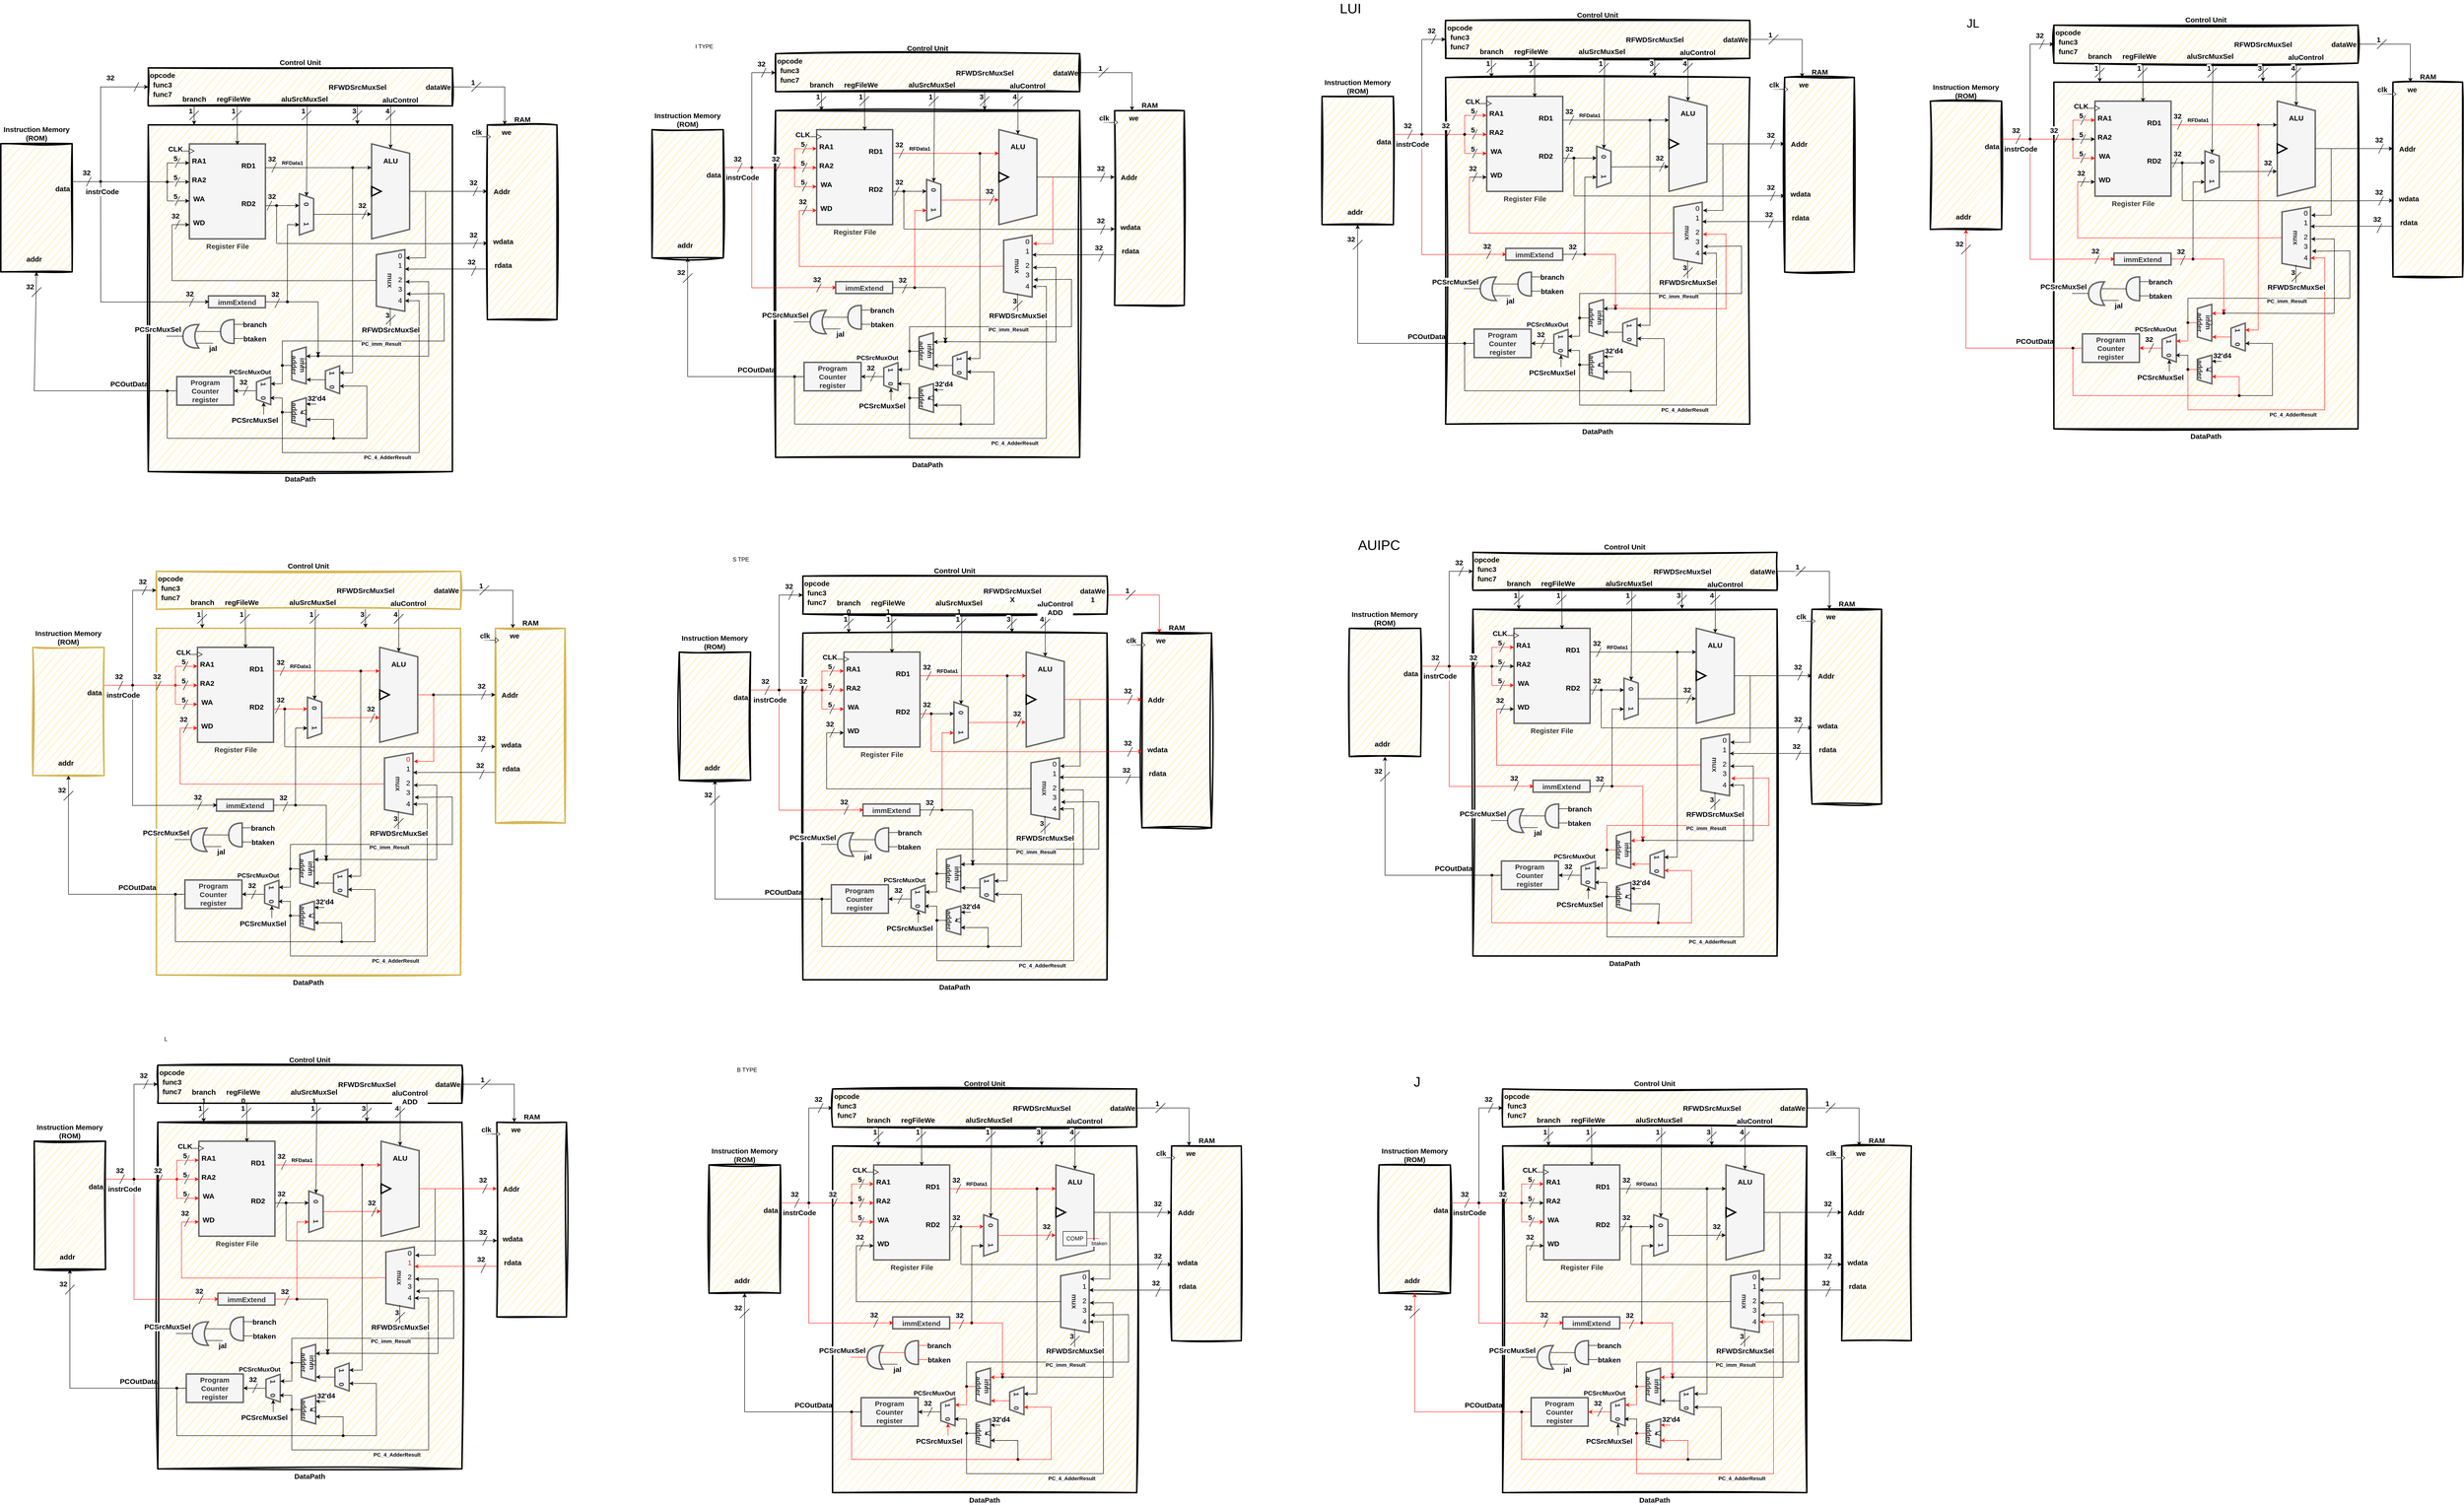 <mxfile version="26.0.16">
  <diagram name="페이지-1" id="U3DrSBZkzQ8s7efUUznH">
    <mxGraphModel dx="1815" dy="1739" grid="1" gridSize="10" guides="1" tooltips="1" connect="1" arrows="1" fold="1" page="1" pageScale="1" pageWidth="827" pageHeight="1169" math="0" shadow="0">
      <root>
        <mxCell id="0" />
        <mxCell id="1" parent="0" />
        <mxCell id="WIf2NSDkJSkjp11lTjXl-51" value="DataPath" style="rounded=0;whiteSpace=wrap;html=1;labelPosition=center;verticalLabelPosition=bottom;align=center;verticalAlign=top;fontFamily=Helvetica;fontStyle=1;fontSize=15;strokeWidth=3;fillColor=#fff2cc;strokeColor=#000000;sketch=1;curveFitting=1;jiggle=2;" parent="1" vertex="1">
          <mxGeometry x="50" y="200" width="640" height="730" as="geometry" />
        </mxCell>
        <mxCell id="WIf2NSDkJSkjp11lTjXl-1" value="Register File" style="rounded=0;whiteSpace=wrap;html=1;labelPosition=center;verticalLabelPosition=bottom;align=center;verticalAlign=top;fontStyle=1;fontSize=15;fontFamily=Helvetica;strokeWidth=3;fillColor=#f5f5f5;shadow=0;strokeColor=#666666;fontColor=#333333;" parent="1" vertex="1">
          <mxGeometry x="136.5" y="240" width="160" height="200" as="geometry" />
        </mxCell>
        <mxCell id="WIf2NSDkJSkjp11lTjXl-2" value="" style="shape=trapezoid;perimeter=trapezoidPerimeter;whiteSpace=wrap;html=1;fixedSize=1;rotation=90;fontStyle=1;fontSize=15;fontFamily=Helvetica;strokeWidth=3;fillColor=#f5f5f5;rounded=0;shadow=0;strokeColor=#666666;fontColor=#333333;" parent="1" vertex="1">
          <mxGeometry x="460" y="299.92" width="200" height="80" as="geometry" />
        </mxCell>
        <mxCell id="WIf2NSDkJSkjp11lTjXl-3" value="" style="triangle;whiteSpace=wrap;html=1;fontStyle=1;fontSize=15;fontFamily=Helvetica;strokeWidth=3;" parent="1" vertex="1">
          <mxGeometry x="520" y="329.92" width="20" height="20" as="geometry" />
        </mxCell>
        <mxCell id="WIf2NSDkJSkjp11lTjXl-7" value="0&amp;nbsp; &amp;nbsp; &amp;nbsp; &amp;nbsp; 1" style="shape=trapezoid;perimeter=trapezoidPerimeter;whiteSpace=wrap;html=1;fixedSize=1;rotation=90;fontStyle=1;fontSize=15;fontFamily=Helvetica;size=10.54;strokeWidth=3;fillColor=#f5f5f5;rounded=0;shadow=0;strokeColor=#666666;fontColor=#333333;" parent="1" vertex="1">
          <mxGeometry x="339.46" y="373.38" width="87" height="30.08" as="geometry" />
        </mxCell>
        <mxCell id="WIf2NSDkJSkjp11lTjXl-9" value="" style="endArrow=classic;html=1;rounded=0;exitX=0.5;exitY=0;exitDx=0;exitDy=0;entryX=0.74;entryY=1.006;entryDx=0;entryDy=0;fontStyle=1;fontSize=15;fontFamily=Helvetica;entryPerimeter=0;" parent="1" source="WIf2NSDkJSkjp11lTjXl-7" target="WIf2NSDkJSkjp11lTjXl-2" edge="1">
          <mxGeometry width="50" height="50" relative="1" as="geometry">
            <mxPoint x="396.5" y="499.92" as="sourcePoint" />
            <mxPoint x="436.5" y="419.92" as="targetPoint" />
          </mxGeometry>
        </mxCell>
        <mxCell id="WIf2NSDkJSkjp11lTjXl-12" value="" style="endArrow=classic;html=1;rounded=0;exitDx=0;exitDy=0;fontStyle=1;fontSize=15;fontFamily=Helvetica;entryX=0.286;entryY=1.002;entryDx=0;entryDy=0;entryPerimeter=0;" parent="1" source="WIf2NSDkJSkjp11lTjXl-164" target="WIf2NSDkJSkjp11lTjXl-7" edge="1">
          <mxGeometry width="50" height="50" relative="1" as="geometry">
            <mxPoint x="316.5" y="369.92" as="sourcePoint" />
            <mxPoint x="357.5" y="369.92" as="targetPoint" />
          </mxGeometry>
        </mxCell>
        <mxCell id="WIf2NSDkJSkjp11lTjXl-13" value="Instruction Memory&lt;div&gt;(ROM)&lt;/div&gt;" style="rounded=0;whiteSpace=wrap;html=1;labelPosition=center;verticalLabelPosition=top;align=center;verticalAlign=bottom;fontStyle=1;fontSize=15;fontFamily=Helvetica;strokeWidth=3;glass=0;fillColor=#fff2cc;strokeColor=#000000;sketch=1;curveFitting=1;jiggle=2;" parent="1" vertex="1">
          <mxGeometry x="-260.24" y="239.47" width="150" height="270" as="geometry" />
        </mxCell>
        <mxCell id="WIf2NSDkJSkjp11lTjXl-16" value="" style="endArrow=classic;html=1;rounded=0;entryX=0;entryY=0.2;entryDx=0;entryDy=0;entryPerimeter=0;fontStyle=1;fontSize=15;fontFamily=Helvetica;" parent="1" target="WIf2NSDkJSkjp11lTjXl-1" edge="1">
          <mxGeometry width="50" height="50" relative="1" as="geometry">
            <mxPoint x="90" y="280.08" as="sourcePoint" />
            <mxPoint x="66.5" y="300" as="targetPoint" />
          </mxGeometry>
        </mxCell>
        <mxCell id="WIf2NSDkJSkjp11lTjXl-17" value="" style="endArrow=classic;html=1;rounded=0;entryX=0;entryY=0.2;entryDx=0;entryDy=0;entryPerimeter=0;fontStyle=1;fontSize=15;fontFamily=Helvetica;" parent="1" edge="1">
          <mxGeometry width="50" height="50" relative="1" as="geometry">
            <mxPoint x="90" y="320.08" as="sourcePoint" />
            <mxPoint x="136.5" y="320" as="targetPoint" />
          </mxGeometry>
        </mxCell>
        <mxCell id="WIf2NSDkJSkjp11lTjXl-18" value="" style="endArrow=classic;html=1;rounded=0;entryX=0;entryY=0.2;entryDx=0;entryDy=0;entryPerimeter=0;fontStyle=1;fontSize=15;fontFamily=Helvetica;" parent="1" edge="1">
          <mxGeometry width="50" height="50" relative="1" as="geometry">
            <mxPoint x="90" y="360.08" as="sourcePoint" />
            <mxPoint x="136.5" y="360" as="targetPoint" />
          </mxGeometry>
        </mxCell>
        <mxCell id="WIf2NSDkJSkjp11lTjXl-19" value="" style="endArrow=classic;html=1;rounded=0;entryX=0;entryY=0.2;entryDx=0;entryDy=0;entryPerimeter=0;fontStyle=1;fontSize=15;fontFamily=Helvetica;" parent="1" edge="1">
          <mxGeometry width="50" height="50" relative="1" as="geometry">
            <mxPoint x="100" y="410.08" as="sourcePoint" />
            <mxPoint x="136.5" y="410" as="targetPoint" />
          </mxGeometry>
        </mxCell>
        <mxCell id="WIf2NSDkJSkjp11lTjXl-20" value="" style="endArrow=none;html=1;rounded=0;fontStyle=1;fontSize=15;fontFamily=Helvetica;" parent="1" edge="1">
          <mxGeometry width="50" height="50" relative="1" as="geometry">
            <mxPoint x="90" y="360" as="sourcePoint" />
            <mxPoint x="90" y="280" as="targetPoint" />
          </mxGeometry>
        </mxCell>
        <mxCell id="WIf2NSDkJSkjp11lTjXl-170" style="edgeStyle=orthogonalEdgeStyle;rounded=0;orthogonalLoop=1;jettySize=auto;html=1;entryX=0.25;entryY=0;entryDx=0;entryDy=0;fontSize=15;" parent="1" source="WIf2NSDkJSkjp11lTjXl-21" target="WIf2NSDkJSkjp11lTjXl-53" edge="1">
          <mxGeometry relative="1" as="geometry" />
        </mxCell>
        <mxCell id="WIf2NSDkJSkjp11lTjXl-21" value="Control Unit" style="rounded=0;whiteSpace=wrap;html=1;fontStyle=1;fontSize=15;labelPosition=center;verticalLabelPosition=top;align=center;verticalAlign=bottom;fontFamily=Helvetica;strokeWidth=3;fillColor=#fff2cc;strokeColor=#000000;sketch=1;curveFitting=1;jiggle=2;" parent="1" vertex="1">
          <mxGeometry x="50" y="80" width="640" height="80" as="geometry" />
        </mxCell>
        <mxCell id="WIf2NSDkJSkjp11lTjXl-22" value="data" style="text;html=1;align=center;verticalAlign=middle;whiteSpace=wrap;rounded=0;fontStyle=1;fontSize=15;fontFamily=Helvetica;" parent="1" vertex="1">
          <mxGeometry x="-160.24" y="319.47" width="60" height="30" as="geometry" />
        </mxCell>
        <mxCell id="WIf2NSDkJSkjp11lTjXl-23" value="addr" style="text;html=1;align=center;verticalAlign=middle;whiteSpace=wrap;rounded=0;fontStyle=1;fontSize=15;fontFamily=Helvetica;" parent="1" vertex="1">
          <mxGeometry x="-220.24" y="466.97" width="60" height="30" as="geometry" />
        </mxCell>
        <mxCell id="WIf2NSDkJSkjp11lTjXl-24" value="" style="endArrow=none;html=1;rounded=0;fontStyle=1;fontSize=15;fontFamily=Helvetica;" parent="1" edge="1">
          <mxGeometry width="50" height="50" relative="1" as="geometry">
            <mxPoint x="-80.24" y="329.39" as="sourcePoint" />
            <mxPoint x="-70.24" y="309.39" as="targetPoint" />
          </mxGeometry>
        </mxCell>
        <mxCell id="WIf2NSDkJSkjp11lTjXl-25" value="32" style="edgeLabel;html=1;align=center;verticalAlign=middle;resizable=0;points=[];fontStyle=1;fontSize=15;fontFamily=Helvetica;" parent="WIf2NSDkJSkjp11lTjXl-24" vertex="1" connectable="0">
          <mxGeometry x="-0.552" relative="1" as="geometry">
            <mxPoint x="-2" y="-25" as="offset" />
          </mxGeometry>
        </mxCell>
        <mxCell id="WIf2NSDkJSkjp11lTjXl-26" value="" style="endArrow=none;html=1;rounded=0;fontStyle=1;fontSize=15;fontFamily=Helvetica;" parent="1" edge="1">
          <mxGeometry width="50" height="50" relative="1" as="geometry">
            <mxPoint x="-50.24" y="319.47" as="sourcePoint" />
            <mxPoint x="-50.24" y="119.47" as="targetPoint" />
          </mxGeometry>
        </mxCell>
        <mxCell id="WIf2NSDkJSkjp11lTjXl-27" value="" style="endArrow=classic;html=1;rounded=0;entryX=0;entryY=0.5;entryDx=0;entryDy=0;fontStyle=1;fontSize=15;fontFamily=Helvetica;" parent="1" target="WIf2NSDkJSkjp11lTjXl-21" edge="1">
          <mxGeometry width="50" height="50" relative="1" as="geometry">
            <mxPoint x="-50" y="120" as="sourcePoint" />
            <mxPoint x="90" y="159.66" as="targetPoint" />
          </mxGeometry>
        </mxCell>
        <mxCell id="WIf2NSDkJSkjp11lTjXl-30" value="" style="endArrow=none;html=1;rounded=0;fontStyle=1;fontSize=15;fontFamily=Helvetica;" parent="1" edge="1">
          <mxGeometry width="50" height="50" relative="1" as="geometry">
            <mxPoint x="106.5" y="290" as="sourcePoint" />
            <mxPoint x="116.5" y="270" as="targetPoint" />
          </mxGeometry>
        </mxCell>
        <mxCell id="WIf2NSDkJSkjp11lTjXl-31" value="5" style="edgeLabel;html=1;align=center;verticalAlign=middle;resizable=0;points=[];fontStyle=1;fontSize=15;fontFamily=Helvetica;" parent="WIf2NSDkJSkjp11lTjXl-30" vertex="1" connectable="0">
          <mxGeometry x="-0.552" relative="1" as="geometry">
            <mxPoint x="-2" y="-16" as="offset" />
          </mxGeometry>
        </mxCell>
        <mxCell id="WIf2NSDkJSkjp11lTjXl-32" value="" style="endArrow=none;html=1;rounded=0;fontStyle=1;fontSize=15;fontFamily=Helvetica;" parent="1" edge="1">
          <mxGeometry width="50" height="50" relative="1" as="geometry">
            <mxPoint x="106.5" y="330" as="sourcePoint" />
            <mxPoint x="116.5" y="310" as="targetPoint" />
          </mxGeometry>
        </mxCell>
        <mxCell id="WIf2NSDkJSkjp11lTjXl-33" value="5" style="edgeLabel;html=1;align=center;verticalAlign=middle;resizable=0;points=[];fontStyle=1;fontSize=15;fontFamily=Helvetica;" parent="WIf2NSDkJSkjp11lTjXl-32" vertex="1" connectable="0">
          <mxGeometry x="-0.552" relative="1" as="geometry">
            <mxPoint x="-2" y="-16" as="offset" />
          </mxGeometry>
        </mxCell>
        <mxCell id="WIf2NSDkJSkjp11lTjXl-34" value="" style="endArrow=none;html=1;rounded=0;fontStyle=1;fontSize=15;fontFamily=Helvetica;" parent="1" edge="1">
          <mxGeometry width="50" height="50" relative="1" as="geometry">
            <mxPoint x="106.5" y="370" as="sourcePoint" />
            <mxPoint x="116.5" y="350" as="targetPoint" />
          </mxGeometry>
        </mxCell>
        <mxCell id="WIf2NSDkJSkjp11lTjXl-35" value="5" style="edgeLabel;html=1;align=center;verticalAlign=middle;resizable=0;points=[];fontStyle=1;fontSize=15;fontFamily=Helvetica;" parent="WIf2NSDkJSkjp11lTjXl-34" vertex="1" connectable="0">
          <mxGeometry x="-0.552" relative="1" as="geometry">
            <mxPoint x="-2" y="-16" as="offset" />
          </mxGeometry>
        </mxCell>
        <mxCell id="WIf2NSDkJSkjp11lTjXl-36" value="" style="endArrow=none;html=1;rounded=0;fontStyle=1;fontSize=15;fontFamily=Helvetica;" parent="1" edge="1">
          <mxGeometry width="50" height="50" relative="1" as="geometry">
            <mxPoint x="106.5" y="420" as="sourcePoint" />
            <mxPoint x="116.5" y="400" as="targetPoint" />
          </mxGeometry>
        </mxCell>
        <mxCell id="WIf2NSDkJSkjp11lTjXl-37" value="32" style="edgeLabel;html=1;align=center;verticalAlign=middle;resizable=0;points=[];fontStyle=1;fontSize=15;fontFamily=Helvetica;" parent="WIf2NSDkJSkjp11lTjXl-36" vertex="1" connectable="0">
          <mxGeometry x="-0.552" relative="1" as="geometry">
            <mxPoint x="-2" y="-25" as="offset" />
          </mxGeometry>
        </mxCell>
        <mxCell id="WIf2NSDkJSkjp11lTjXl-39" value="RA1" style="text;html=1;align=center;verticalAlign=middle;whiteSpace=wrap;rounded=0;fontStyle=1;fontSize=15;fontFamily=Helvetica;" parent="1" vertex="1">
          <mxGeometry x="126.5" y="260" width="60" height="30" as="geometry" />
        </mxCell>
        <mxCell id="WIf2NSDkJSkjp11lTjXl-40" value="RA2" style="text;html=1;align=center;verticalAlign=middle;whiteSpace=wrap;rounded=0;fontStyle=1;fontSize=15;fontFamily=Helvetica;" parent="1" vertex="1">
          <mxGeometry x="126.5" y="300" width="60" height="30" as="geometry" />
        </mxCell>
        <mxCell id="WIf2NSDkJSkjp11lTjXl-41" value="WA" style="text;html=1;align=center;verticalAlign=middle;whiteSpace=wrap;rounded=0;fontStyle=1;fontSize=15;fontFamily=Helvetica;" parent="1" vertex="1">
          <mxGeometry x="126.5" y="340" width="60" height="30" as="geometry" />
        </mxCell>
        <mxCell id="WIf2NSDkJSkjp11lTjXl-42" value="WD" style="text;html=1;align=center;verticalAlign=middle;whiteSpace=wrap;rounded=0;fontStyle=1;fontSize=15;fontFamily=Helvetica;" parent="1" vertex="1">
          <mxGeometry x="126.5" y="390" width="60" height="30" as="geometry" />
        </mxCell>
        <mxCell id="WIf2NSDkJSkjp11lTjXl-43" value="RD1" style="text;html=1;align=center;verticalAlign=middle;whiteSpace=wrap;rounded=0;fontStyle=1;fontSize=15;fontFamily=Helvetica;" parent="1" vertex="1">
          <mxGeometry x="230.5" y="269.92" width="60" height="30" as="geometry" />
        </mxCell>
        <mxCell id="WIf2NSDkJSkjp11lTjXl-44" value="RD2" style="text;html=1;align=center;verticalAlign=middle;whiteSpace=wrap;rounded=0;fontStyle=1;fontSize=15;fontFamily=Helvetica;" parent="1" vertex="1">
          <mxGeometry x="230.5" y="349.92" width="60" height="30" as="geometry" />
        </mxCell>
        <mxCell id="WIf2NSDkJSkjp11lTjXl-45" value="" style="endArrow=classic;html=1;rounded=0;exitX=0.274;exitY=1.001;exitDx=0;exitDy=0;exitPerimeter=0;entryX=0.631;entryY=0.011;entryDx=0;entryDy=0;fontStyle=1;fontSize=15;fontFamily=Helvetica;entryPerimeter=0;" parent="1" target="WIf2NSDkJSkjp11lTjXl-1" edge="1">
          <mxGeometry width="50" height="50" relative="1" as="geometry">
            <mxPoint x="237.2" y="160.0" as="sourcePoint" />
            <mxPoint x="276.5" y="349.92" as="targetPoint" />
          </mxGeometry>
        </mxCell>
        <mxCell id="WIf2NSDkJSkjp11lTjXl-46" value="" style="triangle;whiteSpace=wrap;html=1;fontStyle=1;fontSize=15;fontFamily=Helvetica;" parent="1" vertex="1">
          <mxGeometry x="136.5" y="250" width="10" height="10" as="geometry" />
        </mxCell>
        <mxCell id="WIf2NSDkJSkjp11lTjXl-47" value="" style="endArrow=none;html=1;rounded=0;entryX=0;entryY=0.5;entryDx=0;entryDy=0;fontStyle=1;fontSize=15;fontFamily=Helvetica;" parent="1" target="WIf2NSDkJSkjp11lTjXl-46" edge="1">
          <mxGeometry width="50" height="50" relative="1" as="geometry">
            <mxPoint x="116.5" y="255" as="sourcePoint" />
            <mxPoint x="256.5" y="350" as="targetPoint" />
          </mxGeometry>
        </mxCell>
        <mxCell id="WIf2NSDkJSkjp11lTjXl-48" value="CLK" style="edgeLabel;html=1;align=center;verticalAlign=middle;resizable=0;points=[];fontStyle=1;fontSize=15;fontFamily=Helvetica;" parent="WIf2NSDkJSkjp11lTjXl-47" vertex="1" connectable="0">
          <mxGeometry x="-0.296" y="-1" relative="1" as="geometry">
            <mxPoint x="-17" y="-6" as="offset" />
          </mxGeometry>
        </mxCell>
        <mxCell id="WIf2NSDkJSkjp11lTjXl-49" value="" style="endArrow=none;html=1;rounded=0;fontStyle=1;fontSize=15;fontFamily=Helvetica;" parent="1" edge="1">
          <mxGeometry width="50" height="50" relative="1" as="geometry">
            <mxPoint x="226.5" y="190" as="sourcePoint" />
            <mxPoint x="246.5" y="170" as="targetPoint" />
          </mxGeometry>
        </mxCell>
        <mxCell id="WIf2NSDkJSkjp11lTjXl-50" value="1" style="edgeLabel;html=1;align=center;verticalAlign=middle;resizable=0;points=[];fontStyle=1;fontSize=15;fontFamily=Helvetica;" parent="WIf2NSDkJSkjp11lTjXl-49" vertex="1" connectable="0">
          <mxGeometry x="-0.552" relative="1" as="geometry">
            <mxPoint x="-2" y="-16" as="offset" />
          </mxGeometry>
        </mxCell>
        <mxCell id="WIf2NSDkJSkjp11lTjXl-52" value="" style="endArrow=classic;html=1;rounded=0;entryX=0;entryY=0.5;entryDx=0;entryDy=0;exitX=0.601;exitY=0.999;exitDx=0;exitDy=0;exitPerimeter=0;fontFamily=Helvetica;fontStyle=1;fontSize=15;" parent="1" source="WIf2NSDkJSkjp11lTjXl-54" target="WIf2NSDkJSkjp11lTjXl-7" edge="1">
          <mxGeometry width="50" height="50" relative="1" as="geometry">
            <mxPoint x="377.45" y="160.0" as="sourcePoint" />
            <mxPoint x="286.5" y="289.92" as="targetPoint" />
          </mxGeometry>
        </mxCell>
        <mxCell id="WIf2NSDkJSkjp11lTjXl-53" value="RAM" style="rounded=0;whiteSpace=wrap;html=1;fontFamily=Helvetica;fontStyle=1;fontSize=15;labelPosition=center;verticalLabelPosition=top;align=center;verticalAlign=bottom;strokeWidth=3;fillColor=#fff2cc;strokeColor=#000000;sketch=1;curveFitting=1;jiggle=2;" parent="1" vertex="1">
          <mxGeometry x="763.5" y="200" width="146.5" height="410" as="geometry" />
        </mxCell>
        <mxCell id="WIf2NSDkJSkjp11lTjXl-54" value="aluSrcMuxSel" style="text;html=1;align=center;verticalAlign=middle;whiteSpace=wrap;rounded=0;fontFamily=Helvetica;fontStyle=1;fontSize=15;" parent="1" vertex="1">
          <mxGeometry x="348.5" y="130" width="60" height="30" as="geometry" />
        </mxCell>
        <mxCell id="WIf2NSDkJSkjp11lTjXl-55" value="" style="endArrow=none;html=1;rounded=0;fontStyle=1;fontSize=15;fontFamily=Helvetica;" parent="1" edge="1">
          <mxGeometry width="50" height="50" relative="1" as="geometry">
            <mxPoint x="372.96" y="190" as="sourcePoint" />
            <mxPoint x="392.96" y="170" as="targetPoint" />
          </mxGeometry>
        </mxCell>
        <mxCell id="WIf2NSDkJSkjp11lTjXl-56" value="1" style="edgeLabel;html=1;align=center;verticalAlign=middle;resizable=0;points=[];fontStyle=1;fontSize=15;fontFamily=Helvetica;" parent="WIf2NSDkJSkjp11lTjXl-55" vertex="1" connectable="0">
          <mxGeometry x="-0.552" relative="1" as="geometry">
            <mxPoint x="-2" y="-16" as="offset" />
          </mxGeometry>
        </mxCell>
        <mxCell id="WIf2NSDkJSkjp11lTjXl-57" value="" style="endArrow=none;html=1;rounded=0;fontStyle=1;fontSize=15;fontFamily=Helvetica;" parent="1" edge="1">
          <mxGeometry width="50" height="50" relative="1" as="geometry">
            <mxPoint x="310" y="299.92" as="sourcePoint" />
            <mxPoint x="320" y="279.92" as="targetPoint" />
          </mxGeometry>
        </mxCell>
        <mxCell id="WIf2NSDkJSkjp11lTjXl-58" value="32" style="edgeLabel;html=1;align=center;verticalAlign=middle;resizable=0;points=[];fontStyle=1;fontSize=15;fontFamily=Helvetica;" parent="WIf2NSDkJSkjp11lTjXl-57" vertex="1" connectable="0">
          <mxGeometry x="-0.552" relative="1" as="geometry">
            <mxPoint x="-2" y="-25" as="offset" />
          </mxGeometry>
        </mxCell>
        <mxCell id="WIf2NSDkJSkjp11lTjXl-59" value="" style="endArrow=none;html=1;rounded=0;fontStyle=1;fontSize=15;fontFamily=Helvetica;" parent="1" edge="1">
          <mxGeometry width="50" height="50" relative="1" as="geometry">
            <mxPoint x="500" y="398.42" as="sourcePoint" />
            <mxPoint x="510" y="378.42" as="targetPoint" />
          </mxGeometry>
        </mxCell>
        <mxCell id="WIf2NSDkJSkjp11lTjXl-60" value="32" style="edgeLabel;html=1;align=center;verticalAlign=middle;resizable=0;points=[];fontStyle=1;fontSize=15;fontFamily=Helvetica;" parent="WIf2NSDkJSkjp11lTjXl-59" vertex="1" connectable="0">
          <mxGeometry x="-0.552" relative="1" as="geometry">
            <mxPoint x="-2" y="-25" as="offset" />
          </mxGeometry>
        </mxCell>
        <mxCell id="WIf2NSDkJSkjp11lTjXl-61" value="" style="endArrow=none;html=1;rounded=0;fontStyle=1;fontSize=15;fontFamily=Helvetica;" parent="1" edge="1">
          <mxGeometry width="50" height="50" relative="1" as="geometry">
            <mxPoint x="300" y="379.92" as="sourcePoint" />
            <mxPoint x="310" y="359.92" as="targetPoint" />
          </mxGeometry>
        </mxCell>
        <mxCell id="WIf2NSDkJSkjp11lTjXl-62" value="32" style="edgeLabel;html=1;align=center;verticalAlign=middle;resizable=0;points=[];fontStyle=1;fontSize=15;fontFamily=Helvetica;" parent="WIf2NSDkJSkjp11lTjXl-61" vertex="1" connectable="0">
          <mxGeometry x="-0.552" relative="1" as="geometry">
            <mxPoint x="8" y="-26" as="offset" />
          </mxGeometry>
        </mxCell>
        <mxCell id="WIf2NSDkJSkjp11lTjXl-63" value="Program Counter&lt;div&gt;register&lt;/div&gt;" style="rounded=0;whiteSpace=wrap;html=1;fontFamily=Helvetica;fontStyle=1;fontSize=15;strokeWidth=3;fillColor=#f5f5f5;shadow=0;strokeColor=#666666;fontColor=#333333;" parent="1" vertex="1">
          <mxGeometry x="110" y="730" width="120" height="60" as="geometry" />
        </mxCell>
        <mxCell id="WIf2NSDkJSkjp11lTjXl-64" value="" style="endArrow=classic;html=1;rounded=0;exitX=0;exitY=0.5;exitDx=0;exitDy=0;entryX=0.5;entryY=1;entryDx=0;entryDy=0;fontFamily=Helvetica;fontStyle=1;fontSize=15;" parent="1" source="WIf2NSDkJSkjp11lTjXl-63" target="WIf2NSDkJSkjp11lTjXl-13" edge="1">
          <mxGeometry width="50" height="50" relative="1" as="geometry">
            <mxPoint x="120" y="560" as="sourcePoint" />
            <mxPoint x="-120" y="445" as="targetPoint" />
            <Array as="points">
              <mxPoint x="-190" y="760" />
            </Array>
          </mxGeometry>
        </mxCell>
        <mxCell id="WIf2NSDkJSkjp11lTjXl-154" value="&lt;div style=&quot;color: rgb(204, 204, 204); background-color: rgb(31, 31, 31); font-family: Consolas, &amp;quot;Courier New&amp;quot;, monospace; line-height: 27px; white-space-collapse: preserve;&quot;&gt;&lt;br&gt;&lt;/div&gt;" style="edgeLabel;html=1;align=center;verticalAlign=middle;resizable=0;points=[];fontSize=15;" parent="WIf2NSDkJSkjp11lTjXl-64" vertex="1" connectable="0">
          <mxGeometry x="-0.831" y="1" relative="1" as="geometry">
            <mxPoint as="offset" />
          </mxGeometry>
        </mxCell>
        <mxCell id="WIf2NSDkJSkjp11lTjXl-65" value="imm adder" style="shape=trapezoid;perimeter=trapezoidPerimeter;whiteSpace=wrap;html=1;fixedSize=1;rotation=90;fontStyle=1;fontSize=15;direction=west;size=8.75;fontFamily=Helvetica;strokeWidth=3;fillColor=#f5f5f5;strokeColor=#666666;fontColor=#333333;" parent="1" vertex="1">
          <mxGeometry x="328.35" y="691.4" width="77.46" height="30.25" as="geometry" />
        </mxCell>
        <mxCell id="WIf2NSDkJSkjp11lTjXl-66" value="" style="triangle;whiteSpace=wrap;html=1;fontStyle=1;fontSize=15;direction=west;strokeWidth=1;fontFamily=Helvetica;rounded=0;shadow=0;" parent="1" vertex="1">
          <mxGeometry x="371.71" y="701.4" width="10" height="10.25" as="geometry" />
        </mxCell>
        <mxCell id="WIf2NSDkJSkjp11lTjXl-74" value="" style="endArrow=none;html=1;rounded=0;fontStyle=1;fontSize=15;fontFamily=Helvetica;" parent="1" edge="1">
          <mxGeometry width="50" height="50" relative="1" as="geometry">
            <mxPoint x="-195.24" y="561.97" as="sourcePoint" />
            <mxPoint x="-175.24" y="541.97" as="targetPoint" />
          </mxGeometry>
        </mxCell>
        <mxCell id="WIf2NSDkJSkjp11lTjXl-75" value="32" style="edgeLabel;html=1;align=center;verticalAlign=middle;resizable=0;points=[];fontStyle=1;fontSize=15;fontFamily=Helvetica;" parent="WIf2NSDkJSkjp11lTjXl-74" vertex="1" connectable="0">
          <mxGeometry x="-0.552" relative="1" as="geometry">
            <mxPoint x="-9" y="-18" as="offset" />
          </mxGeometry>
        </mxCell>
        <mxCell id="WIf2NSDkJSkjp11lTjXl-80" value="ALU" style="text;html=1;align=center;verticalAlign=middle;whiteSpace=wrap;rounded=0;fontFamily=Helvetica;fontStyle=1;fontSize=15;" parent="1" vertex="1">
          <mxGeometry x="530" y="259.92" width="60" height="30" as="geometry" />
        </mxCell>
        <mxCell id="WIf2NSDkJSkjp11lTjXl-83" style="edgeStyle=orthogonalEdgeStyle;rounded=0;orthogonalLoop=1;jettySize=auto;html=1;entryX=0;entryY=0.5;entryDx=0;entryDy=0;fontSize=15;" parent="1" source="WIf2NSDkJSkjp11lTjXl-2" target="WIf2NSDkJSkjp11lTjXl-86" edge="1">
          <mxGeometry relative="1" as="geometry" />
        </mxCell>
        <mxCell id="WIf2NSDkJSkjp11lTjXl-84" value="regFileWe" style="text;html=1;align=center;verticalAlign=middle;whiteSpace=wrap;rounded=0;fontStyle=1;fontSize=15;" parent="1" vertex="1">
          <mxGeometry x="200" y="130" width="60" height="30" as="geometry" />
        </mxCell>
        <mxCell id="WIf2NSDkJSkjp11lTjXl-85" value="mux" style="shape=trapezoid;perimeter=trapezoidPerimeter;whiteSpace=wrap;html=1;fixedSize=1;rotation=90;fontStyle=1;fontSize=15;fontFamily=Helvetica;direction=west;size=10.75;strokeWidth=3;fillColor=#f5f5f5;rounded=0;shadow=0;strokeColor=#666666;fontColor=#333333;" parent="1" vertex="1">
          <mxGeometry x="495" y="497.5" width="130" height="60" as="geometry" />
        </mxCell>
        <mxCell id="WIf2NSDkJSkjp11lTjXl-86" value="Addr" style="text;html=1;align=center;verticalAlign=middle;whiteSpace=wrap;rounded=0;fontStyle=1;fontSize=15;" parent="1" vertex="1">
          <mxGeometry x="763.5" y="324.92" width="60" height="30" as="geometry" />
        </mxCell>
        <mxCell id="WIf2NSDkJSkjp11lTjXl-87" value="" style="endArrow=none;html=1;rounded=0;fontSize=15;" parent="1" edge="1">
          <mxGeometry width="50" height="50" relative="1" as="geometry">
            <mxPoint x="320" y="450" as="sourcePoint" />
            <mxPoint x="320" y="370" as="targetPoint" />
          </mxGeometry>
        </mxCell>
        <mxCell id="WIf2NSDkJSkjp11lTjXl-88" value="" style="endArrow=classic;html=1;rounded=0;entryX=0.003;entryY=0.608;entryDx=0;entryDy=0;entryPerimeter=0;exitX=0.422;exitY=0.342;exitDx=0;exitDy=0;exitPerimeter=0;fontSize=15;" parent="1" target="WIf2NSDkJSkjp11lTjXl-53" edge="1">
          <mxGeometry width="50" height="50" relative="1" as="geometry">
            <mxPoint x="321.11" y="449.66" as="sourcePoint" />
            <mxPoint x="763.505" y="400.49" as="targetPoint" />
            <Array as="points">
              <mxPoint x="661.03" y="450" />
            </Array>
          </mxGeometry>
        </mxCell>
        <mxCell id="WIf2NSDkJSkjp11lTjXl-89" value="" style="endArrow=classic;html=1;rounded=0;entryX=0.864;entryY=1.024;entryDx=0;entryDy=0;entryPerimeter=0;fontSize=15;" parent="1" target="WIf2NSDkJSkjp11lTjXl-85" edge="1">
          <mxGeometry width="50" height="50" relative="1" as="geometry">
            <mxPoint x="633.5" y="340" as="sourcePoint" />
            <mxPoint x="683.5" y="470" as="targetPoint" />
            <Array as="points">
              <mxPoint x="633.5" y="480" />
            </Array>
          </mxGeometry>
        </mxCell>
        <mxCell id="WIf2NSDkJSkjp11lTjXl-90" value="" style="endArrow=classic;html=1;rounded=0;entryX=0.25;entryY=1;entryDx=0;entryDy=0;exitX=-0.005;exitY=0.74;exitDx=0;exitDy=0;exitPerimeter=0;fontSize=15;" parent="1" source="WIf2NSDkJSkjp11lTjXl-53" edge="1">
          <mxGeometry width="50" height="50" relative="1" as="geometry">
            <mxPoint x="763.354" y="506.43" as="sourcePoint" />
            <mxPoint x="590" y="503.58" as="targetPoint" />
          </mxGeometry>
        </mxCell>
        <mxCell id="WIf2NSDkJSkjp11lTjXl-91" value="" style="endArrow=none;html=1;rounded=0;exitX=0.5;exitY=0;exitDx=0;exitDy=0;fontSize=15;" parent="1" source="WIf2NSDkJSkjp11lTjXl-85" edge="1">
          <mxGeometry width="50" height="50" relative="1" as="geometry">
            <mxPoint x="460" y="470" as="sourcePoint" />
            <mxPoint x="100" y="410" as="targetPoint" />
            <Array as="points">
              <mxPoint x="490" y="528" />
              <mxPoint x="100" y="528" />
            </Array>
          </mxGeometry>
        </mxCell>
        <mxCell id="WIf2NSDkJSkjp11lTjXl-124" style="edgeStyle=orthogonalEdgeStyle;rounded=0;orthogonalLoop=1;jettySize=auto;html=1;entryX=1;entryY=0.5;entryDx=0;entryDy=0;fontSize=15;" parent="1" source="WIf2NSDkJSkjp11lTjXl-92" target="WIf2NSDkJSkjp11lTjXl-63" edge="1">
          <mxGeometry relative="1" as="geometry" />
        </mxCell>
        <mxCell id="WIf2NSDkJSkjp11lTjXl-158" value="PCSrcMuxOut" style="edgeLabel;html=1;align=center;verticalAlign=middle;resizable=0;points=[];fontSize=13;fontStyle=1" parent="WIf2NSDkJSkjp11lTjXl-124" vertex="1" connectable="0">
          <mxGeometry x="0.067" y="-1" relative="1" as="geometry">
            <mxPoint x="11" y="-39" as="offset" />
          </mxGeometry>
        </mxCell>
        <mxCell id="WIf2NSDkJSkjp11lTjXl-92" value="1&amp;nbsp; &amp;nbsp; &amp;nbsp;0" style="shape=trapezoid;perimeter=trapezoidPerimeter;whiteSpace=wrap;html=1;fixedSize=1;rotation=90;fontStyle=1;fontSize=15;fontFamily=Helvetica;direction=west;size=10.75;strokeWidth=3;fillColor=#f5f5f5;rounded=0;shadow=0;strokeColor=#666666;fontColor=#333333;" parent="1" vertex="1">
          <mxGeometry x="263.5" y="745" width="58.5" height="30" as="geometry" />
        </mxCell>
        <mxCell id="WIf2NSDkJSkjp11lTjXl-93" value="immExtend" style="rounded=0;whiteSpace=wrap;html=1;fontStyle=1;strokeWidth=3;fillColor=#f5f5f5;shadow=0;strokeColor=#666666;fontColor=#333333;fontSize=15;" parent="1" vertex="1">
          <mxGeometry x="176.5" y="560" width="120" height="25" as="geometry" />
        </mxCell>
        <mxCell id="WIf2NSDkJSkjp11lTjXl-94" value="" style="endArrow=classic;html=1;rounded=0;entryX=0;entryY=0.5;entryDx=0;entryDy=0;fontSize=15;" parent="1" source="WIf2NSDkJSkjp11lTjXl-172" edge="1">
          <mxGeometry width="50" height="50" relative="1" as="geometry">
            <mxPoint x="1.75" y="354.92" as="sourcePoint" />
            <mxPoint x="178.25" y="572.5" as="targetPoint" />
            <Array as="points">
              <mxPoint x="-50" y="573" />
            </Array>
          </mxGeometry>
        </mxCell>
        <mxCell id="WIf2NSDkJSkjp11lTjXl-95" value="" style="endArrow=none;html=1;rounded=0;fontStyle=1;fontSize=15;fontFamily=Helvetica;" parent="1" edge="1">
          <mxGeometry width="50" height="50" relative="1" as="geometry">
            <mxPoint x="136.5" y="582.5" as="sourcePoint" />
            <mxPoint x="146.5" y="562.5" as="targetPoint" />
          </mxGeometry>
        </mxCell>
        <mxCell id="WIf2NSDkJSkjp11lTjXl-96" value="32" style="edgeLabel;html=1;align=center;verticalAlign=middle;resizable=0;points=[];fontStyle=1;fontSize=15;fontFamily=Helvetica;" parent="WIf2NSDkJSkjp11lTjXl-95" vertex="1" connectable="0">
          <mxGeometry x="-0.552" relative="1" as="geometry">
            <mxPoint x="-2" y="-23" as="offset" />
          </mxGeometry>
        </mxCell>
        <mxCell id="WIf2NSDkJSkjp11lTjXl-98" value="" style="endArrow=none;html=1;rounded=0;fontStyle=1;fontSize=15;fontFamily=Helvetica;" parent="1" edge="1">
          <mxGeometry width="50" height="50" relative="1" as="geometry">
            <mxPoint x="316.5" y="585" as="sourcePoint" />
            <mxPoint x="326.5" y="565" as="targetPoint" />
          </mxGeometry>
        </mxCell>
        <mxCell id="WIf2NSDkJSkjp11lTjXl-99" value="32" style="edgeLabel;html=1;align=center;verticalAlign=middle;resizable=0;points=[];fontStyle=1;fontSize=15;fontFamily=Helvetica;" parent="WIf2NSDkJSkjp11lTjXl-98" vertex="1" connectable="0">
          <mxGeometry x="-0.552" relative="1" as="geometry">
            <mxPoint x="-2" y="-25" as="offset" />
          </mxGeometry>
        </mxCell>
        <mxCell id="WIf2NSDkJSkjp11lTjXl-100" value="" style="endArrow=none;html=1;rounded=0;fontStyle=1;fontSize=15;fontFamily=Helvetica;" parent="1" edge="1">
          <mxGeometry width="50" height="50" relative="1" as="geometry">
            <mxPoint x="733.5" y="349.92" as="sourcePoint" />
            <mxPoint x="743.5" y="329.92" as="targetPoint" />
          </mxGeometry>
        </mxCell>
        <mxCell id="WIf2NSDkJSkjp11lTjXl-101" value="32" style="edgeLabel;html=1;align=center;verticalAlign=middle;resizable=0;points=[];fontStyle=1;fontSize=15;fontFamily=Helvetica;" parent="WIf2NSDkJSkjp11lTjXl-100" vertex="1" connectable="0">
          <mxGeometry x="-0.552" relative="1" as="geometry">
            <mxPoint x="-2" y="-25" as="offset" />
          </mxGeometry>
        </mxCell>
        <mxCell id="WIf2NSDkJSkjp11lTjXl-102" value="" style="endArrow=none;html=1;rounded=0;fontStyle=1;fontSize=15;fontFamily=Helvetica;" parent="1" edge="1">
          <mxGeometry width="50" height="50" relative="1" as="geometry">
            <mxPoint x="733.5" y="460" as="sourcePoint" />
            <mxPoint x="743.5" y="440" as="targetPoint" />
          </mxGeometry>
        </mxCell>
        <mxCell id="WIf2NSDkJSkjp11lTjXl-103" value="32" style="edgeLabel;html=1;align=center;verticalAlign=middle;resizable=0;points=[];fontStyle=1;fontSize=15;fontFamily=Helvetica;" parent="WIf2NSDkJSkjp11lTjXl-102" vertex="1" connectable="0">
          <mxGeometry x="-0.552" relative="1" as="geometry">
            <mxPoint x="-2" y="-25" as="offset" />
          </mxGeometry>
        </mxCell>
        <mxCell id="WIf2NSDkJSkjp11lTjXl-126" style="edgeStyle=orthogonalEdgeStyle;rounded=0;orthogonalLoop=1;jettySize=auto;html=1;entryX=0.25;entryY=1;entryDx=0;entryDy=0;fontSize=15;" parent="1" edge="1">
          <mxGeometry relative="1" as="geometry">
            <Array as="points">
              <mxPoint x="331.96" y="805" />
              <mxPoint x="331.96" y="775" />
            </Array>
            <mxPoint x="330.46" y="805" as="sourcePoint" />
            <mxPoint x="306.21" y="775.025" as="targetPoint" />
          </mxGeometry>
        </mxCell>
        <mxCell id="WIf2NSDkJSkjp11lTjXl-121" value="4&lt;div&gt;adder&lt;/div&gt;" style="shape=trapezoid;perimeter=trapezoidPerimeter;whiteSpace=wrap;html=1;fixedSize=1;rotation=90;fontStyle=1;fontSize=15;direction=west;size=8.75;fontFamily=Helvetica;strokeWidth=3;fillColor=#f5f5f5;strokeColor=#666666;fontColor=#333333;" parent="1" vertex="1">
          <mxGeometry x="336.96" y="789.75" width="60.5" height="30.5" as="geometry" />
        </mxCell>
        <mxCell id="WIf2NSDkJSkjp11lTjXl-122" value="" style="triangle;whiteSpace=wrap;html=1;fontStyle=1;fontSize=15;direction=west;strokeWidth=1;fontFamily=Helvetica;rounded=0;shadow=0;" parent="1" vertex="1">
          <mxGeometry x="371.71" y="800" width="10" height="10" as="geometry" />
        </mxCell>
        <mxCell id="WIf2NSDkJSkjp11lTjXl-132" value="" style="endArrow=classic;html=1;rounded=0;entryX=0.788;entryY=1.005;entryDx=0;entryDy=0;entryPerimeter=0;fontSize=15;" parent="1" target="WIf2NSDkJSkjp11lTjXl-121" edge="1">
          <mxGeometry width="50" height="50" relative="1" as="geometry">
            <mxPoint x="403.5" y="788" as="sourcePoint" />
            <mxPoint x="414.25" y="730" as="targetPoint" />
          </mxGeometry>
        </mxCell>
        <mxCell id="WIf2NSDkJSkjp11lTjXl-133" value="32&#39;d4" style="edgeLabel;html=1;align=center;verticalAlign=middle;resizable=0;points=[];fontSize=15;fontStyle=1" parent="WIf2NSDkJSkjp11lTjXl-132" vertex="1" connectable="0">
          <mxGeometry x="-0.33" y="1" relative="1" as="geometry">
            <mxPoint x="7" y="-14" as="offset" />
          </mxGeometry>
        </mxCell>
        <mxCell id="WIf2NSDkJSkjp11lTjXl-137" value="" style="shape=waypoint;sketch=0;fillStyle=solid;size=6;pointerEvents=1;points=[];fillColor=none;resizable=0;rotatable=0;perimeter=centerPerimeter;snapToPoint=1;fontSize=15;" parent="1" vertex="1">
          <mxGeometry x="332.71" y="562.5" width="20" height="20" as="geometry" />
        </mxCell>
        <mxCell id="WIf2NSDkJSkjp11lTjXl-140" value="" style="endArrow=classic;html=1;rounded=0;entryX=0.75;entryY=1;entryDx=0;entryDy=0;fontSize=15;" parent="1" source="WIf2NSDkJSkjp11lTjXl-137" target="WIf2NSDkJSkjp11lTjXl-7" edge="1">
          <mxGeometry width="50" height="50" relative="1" as="geometry">
            <mxPoint x="330" y="600" as="sourcePoint" />
            <mxPoint x="380" y="550" as="targetPoint" />
            <Array as="points">
              <mxPoint x="343" y="410" />
            </Array>
          </mxGeometry>
        </mxCell>
        <mxCell id="WIf2NSDkJSkjp11lTjXl-150" value="" style="endArrow=none;html=1;rounded=0;entryX=0.75;entryY=1;entryDx=0;entryDy=0;fontSize=15;" parent="1" edge="1" source="y3giEybqd13kvlg8dMxC-11">
          <mxGeometry width="50" height="50" relative="1" as="geometry">
            <mxPoint x="480" y="820.25" as="sourcePoint" />
            <mxPoint x="105" y="760.25" as="targetPoint" />
            <Array as="points" />
          </mxGeometry>
        </mxCell>
        <mxCell id="WIf2NSDkJSkjp11lTjXl-152" value="" style="endArrow=none;html=1;rounded=0;entryX=1;entryY=0.5;entryDx=0;entryDy=0;fontSize=15;" parent="1" source="WIf2NSDkJSkjp11lTjXl-137" target="WIf2NSDkJSkjp11lTjXl-93" edge="1">
          <mxGeometry width="50" height="50" relative="1" as="geometry">
            <mxPoint x="310" y="655" as="sourcePoint" />
            <mxPoint x="360" y="605" as="targetPoint" />
          </mxGeometry>
        </mxCell>
        <mxCell id="WIf2NSDkJSkjp11lTjXl-157" value="PCOutData" style="text;html=1;align=center;verticalAlign=middle;whiteSpace=wrap;rounded=0;fontStyle=1;fontSize=15;" parent="1" vertex="1">
          <mxGeometry x="-20" y="730.25" width="60" height="30" as="geometry" />
        </mxCell>
        <mxCell id="WIf2NSDkJSkjp11lTjXl-159" value="" style="endArrow=none;html=1;rounded=0;fontStyle=1;fontSize=15;fontFamily=Helvetica;" parent="1" edge="1">
          <mxGeometry width="50" height="50" relative="1" as="geometry">
            <mxPoint x="250" y="770" as="sourcePoint" />
            <mxPoint x="260" y="750" as="targetPoint" />
          </mxGeometry>
        </mxCell>
        <mxCell id="WIf2NSDkJSkjp11lTjXl-160" value="32" style="edgeLabel;html=1;align=center;verticalAlign=middle;resizable=0;points=[];fontStyle=1;fontSize=15;fontFamily=Helvetica;" parent="WIf2NSDkJSkjp11lTjXl-159" vertex="1" connectable="0">
          <mxGeometry x="-0.552" relative="1" as="geometry">
            <mxPoint x="-2" y="-25" as="offset" />
          </mxGeometry>
        </mxCell>
        <mxCell id="WIf2NSDkJSkjp11lTjXl-161" value="" style="endArrow=none;html=1;rounded=0;entryX=1.001;entryY=0.296;entryDx=0;entryDy=0;entryPerimeter=0;fontSize=15;" parent="1" source="WIf2NSDkJSkjp11lTjXl-162" target="WIf2NSDkJSkjp11lTjXl-13" edge="1">
          <mxGeometry width="50" height="50" relative="1" as="geometry">
            <mxPoint x="110" y="320" as="sourcePoint" />
            <mxPoint x="440" y="460" as="targetPoint" />
          </mxGeometry>
        </mxCell>
        <mxCell id="WIf2NSDkJSkjp11lTjXl-168" value="instrCode" style="edgeLabel;html=1;align=center;verticalAlign=middle;resizable=0;points=[];fontStyle=1;fontSize=15;" parent="WIf2NSDkJSkjp11lTjXl-161" vertex="1" connectable="0">
          <mxGeometry x="0.095" relative="1" as="geometry">
            <mxPoint x="-28" y="20" as="offset" />
          </mxGeometry>
        </mxCell>
        <mxCell id="WIf2NSDkJSkjp11lTjXl-163" value="" style="endArrow=none;html=1;rounded=0;entryDx=0;entryDy=0;entryPerimeter=0;fontSize=15;" parent="1" target="WIf2NSDkJSkjp11lTjXl-162" edge="1">
          <mxGeometry width="50" height="50" relative="1" as="geometry">
            <mxPoint x="90" y="320.08" as="sourcePoint" />
            <mxPoint x="-79" y="320.08" as="targetPoint" />
          </mxGeometry>
        </mxCell>
        <mxCell id="WIf2NSDkJSkjp11lTjXl-162" value="" style="shape=waypoint;sketch=0;fillStyle=solid;size=6;pointerEvents=1;points=[];fillColor=none;resizable=0;rotatable=0;perimeter=centerPerimeter;snapToPoint=1;fontSize=15;" parent="1" vertex="1">
          <mxGeometry x="80" y="310" width="20" height="20" as="geometry" />
        </mxCell>
        <mxCell id="WIf2NSDkJSkjp11lTjXl-164" value="" style="shape=waypoint;sketch=0;fillStyle=solid;size=6;pointerEvents=1;points=[];fillColor=none;resizable=0;rotatable=0;perimeter=centerPerimeter;snapToPoint=1;fontSize=15;" parent="1" vertex="1">
          <mxGeometry x="310" y="359.92" width="20" height="20" as="geometry" />
        </mxCell>
        <mxCell id="WIf2NSDkJSkjp11lTjXl-167" value="" style="endArrow=none;html=1;rounded=0;exitX=1.002;exitY=0.65;exitDx=0;exitDy=0;exitPerimeter=0;fontSize=15;" parent="1" source="WIf2NSDkJSkjp11lTjXl-1" target="WIf2NSDkJSkjp11lTjXl-164" edge="1">
          <mxGeometry width="50" height="50" relative="1" as="geometry">
            <mxPoint x="290" y="390" as="sourcePoint" />
            <mxPoint x="340" y="340" as="targetPoint" />
          </mxGeometry>
        </mxCell>
        <mxCell id="WIf2NSDkJSkjp11lTjXl-171" value="dataWe" style="text;html=1;align=center;verticalAlign=middle;resizable=0;points=[];autosize=1;strokeColor=none;fillColor=none;fontStyle=1;fontSize=15;" parent="1" vertex="1">
          <mxGeometry x="625" y="105" width="70" height="30" as="geometry" />
        </mxCell>
        <mxCell id="WIf2NSDkJSkjp11lTjXl-173" value="" style="endArrow=classic;html=1;rounded=0;entryDx=0;entryDy=0;fontSize=15;" parent="1" target="WIf2NSDkJSkjp11lTjXl-172" edge="1">
          <mxGeometry width="50" height="50" relative="1" as="geometry">
            <mxPoint x="-50.24" y="319.47" as="sourcePoint" />
            <mxPoint x="126.76" y="537.47" as="targetPoint" />
            <Array as="points" />
          </mxGeometry>
        </mxCell>
        <mxCell id="WIf2NSDkJSkjp11lTjXl-172" value="" style="shape=waypoint;sketch=0;fillStyle=solid;size=6;pointerEvents=1;points=[];fillColor=none;resizable=0;rotatable=0;perimeter=centerPerimeter;snapToPoint=1;fontSize=15;" parent="1" vertex="1">
          <mxGeometry x="-60.24" y="309.39" width="20" height="20" as="geometry" />
        </mxCell>
        <mxCell id="WIf2NSDkJSkjp11lTjXl-176" value="" style="endArrow=none;html=1;rounded=0;fontStyle=1;fontSize=15;fontFamily=Helvetica;" parent="1" edge="1">
          <mxGeometry width="50" height="50" relative="1" as="geometry">
            <mxPoint x="20" y="130.0" as="sourcePoint" />
            <mxPoint x="30" y="110.0" as="targetPoint" />
          </mxGeometry>
        </mxCell>
        <mxCell id="WIf2NSDkJSkjp11lTjXl-177" value="32" style="edgeLabel;html=1;align=center;verticalAlign=middle;resizable=0;points=[];fontStyle=1;fontSize=15;fontFamily=Helvetica;" parent="WIf2NSDkJSkjp11lTjXl-176" vertex="1" connectable="0">
          <mxGeometry x="-0.552" relative="1" as="geometry">
            <mxPoint x="-52" y="-26" as="offset" />
          </mxGeometry>
        </mxCell>
        <mxCell id="WIf2NSDkJSkjp11lTjXl-178" value="opcode" style="text;html=1;align=center;verticalAlign=middle;whiteSpace=wrap;rounded=0;fontStyle=1;fontSize=15;" parent="1" vertex="1">
          <mxGeometry x="50" y="80" width="60" height="30" as="geometry" />
        </mxCell>
        <mxCell id="WIf2NSDkJSkjp11lTjXl-179" value="func3" style="text;html=1;align=center;verticalAlign=middle;whiteSpace=wrap;rounded=0;fontStyle=1;fontSize=15;" parent="1" vertex="1">
          <mxGeometry x="50" y="100" width="60" height="30" as="geometry" />
        </mxCell>
        <mxCell id="WIf2NSDkJSkjp11lTjXl-180" value="func7" style="text;html=1;align=center;verticalAlign=middle;whiteSpace=wrap;rounded=0;fontStyle=1;fontSize=15;" parent="1" vertex="1">
          <mxGeometry x="50" y="120" width="60" height="30" as="geometry" />
        </mxCell>
        <mxCell id="WIf2NSDkJSkjp11lTjXl-181" value="wdata" style="text;html=1;align=center;verticalAlign=middle;whiteSpace=wrap;rounded=0;fontStyle=1;fontSize=15;" parent="1" vertex="1">
          <mxGeometry x="767" y="430" width="60" height="30" as="geometry" />
        </mxCell>
        <mxCell id="WIf2NSDkJSkjp11lTjXl-182" value="rdata" style="text;html=1;align=center;verticalAlign=middle;whiteSpace=wrap;rounded=0;fontStyle=1;fontSize=15;" parent="1" vertex="1">
          <mxGeometry x="767" y="480" width="60" height="30" as="geometry" />
        </mxCell>
        <mxCell id="WIf2NSDkJSkjp11lTjXl-183" value="we" style="text;html=1;align=center;verticalAlign=middle;whiteSpace=wrap;rounded=0;fontStyle=1;fontSize=15;" parent="1" vertex="1">
          <mxGeometry x="773.5" y="200.0" width="60" height="30" as="geometry" />
        </mxCell>
        <mxCell id="WIf2NSDkJSkjp11lTjXl-184" value="" style="triangle;whiteSpace=wrap;html=1;fontStyle=1;fontSize=15;fontFamily=Helvetica;" parent="1" vertex="1">
          <mxGeometry x="763.5" y="219.92" width="6.5" height="10.08" as="geometry" />
        </mxCell>
        <mxCell id="WIf2NSDkJSkjp11lTjXl-185" value="" style="endArrow=none;html=1;rounded=0;entryX=0;entryY=0.5;entryDx=0;entryDy=0;fontSize=15;" parent="1" target="WIf2NSDkJSkjp11lTjXl-184" edge="1">
          <mxGeometry width="50" height="50" relative="1" as="geometry">
            <mxPoint x="740" y="225" as="sourcePoint" />
            <mxPoint x="710" y="250" as="targetPoint" />
          </mxGeometry>
        </mxCell>
        <mxCell id="WIf2NSDkJSkjp11lTjXl-186" value="clk" style="edgeLabel;html=1;align=center;verticalAlign=middle;resizable=0;points=[];fontStyle=1;fontSize=15;" parent="WIf2NSDkJSkjp11lTjXl-185" vertex="1" connectable="0">
          <mxGeometry x="-0.379" relative="1" as="geometry">
            <mxPoint x="-7" y="-10" as="offset" />
          </mxGeometry>
        </mxCell>
        <mxCell id="WIf2NSDkJSkjp11lTjXl-188" value="" style="endArrow=classic;html=1;rounded=0;exitX=0.097;exitY=1.005;exitDx=0;exitDy=0;exitPerimeter=0;entryX=0.097;entryY=-0.001;entryDx=0;entryDy=0;entryPerimeter=0;fontSize=15;" parent="1" edge="1">
          <mxGeometry width="50" height="50" relative="1" as="geometry">
            <mxPoint x="146.5" y="161" as="sourcePoint" />
            <mxPoint x="146.5" y="200" as="targetPoint" />
          </mxGeometry>
        </mxCell>
        <mxCell id="WIf2NSDkJSkjp11lTjXl-189" value="branch" style="text;html=1;align=center;verticalAlign=middle;whiteSpace=wrap;rounded=0;fontStyle=1;fontSize=15;" parent="1" vertex="1">
          <mxGeometry x="116.5" y="130" width="60" height="30" as="geometry" />
        </mxCell>
        <mxCell id="WIf2NSDkJSkjp11lTjXl-190" value="" style="shape=or;whiteSpace=wrap;html=1;direction=west;fontStyle=1;strokeWidth=3;fillColor=#f5f5f5;strokeColor=#666666;fontColor=#333333;fontSize=15;" parent="1" vertex="1">
          <mxGeometry x="202.25" y="610" width="28.25" height="50.25" as="geometry" />
        </mxCell>
        <mxCell id="WIf2NSDkJSkjp11lTjXl-191" value="" style="endArrow=none;html=1;rounded=0;entryX=1;entryY=0.5;entryDx=0;entryDy=0;entryPerimeter=0;fontStyle=1;fontSize=15;exitX=0.256;exitY=0.706;exitDx=0;exitDy=0;exitPerimeter=0;" parent="1" edge="1" source="y3giEybqd13kvlg8dMxC-67">
          <mxGeometry width="50" height="50" relative="1" as="geometry">
            <mxPoint x="180.5" y="634.96" as="sourcePoint" />
            <mxPoint x="202.25" y="635.085" as="targetPoint" />
          </mxGeometry>
        </mxCell>
        <mxCell id="WIf2NSDkJSkjp11lTjXl-193" value="" style="endArrow=none;html=1;rounded=0;entryX=1;entryY=0.5;entryDx=0;entryDy=0;entryPerimeter=0;fontStyle=1;fontSize=15;" parent="1" edge="1">
          <mxGeometry width="50" height="50" relative="1" as="geometry">
            <mxPoint x="230.5" y="649.92" as="sourcePoint" />
            <mxPoint x="252.5" y="649.92" as="targetPoint" />
          </mxGeometry>
        </mxCell>
        <mxCell id="WIf2NSDkJSkjp11lTjXl-196" value="btaken" style="edgeLabel;html=1;align=center;verticalAlign=middle;resizable=0;points=[];fontStyle=1;fontSize=15;" parent="WIf2NSDkJSkjp11lTjXl-193" vertex="1" connectable="0">
          <mxGeometry x="0.182" y="-1" relative="1" as="geometry">
            <mxPoint x="30" y="-1" as="offset" />
          </mxGeometry>
        </mxCell>
        <mxCell id="WIf2NSDkJSkjp11lTjXl-194" value="" style="endArrow=none;html=1;rounded=0;entryX=1;entryY=0.5;entryDx=0;entryDy=0;entryPerimeter=0;fontStyle=1;fontSize=15;" parent="1" edge="1">
          <mxGeometry width="50" height="50" relative="1" as="geometry">
            <mxPoint x="230.5" y="620" as="sourcePoint" />
            <mxPoint x="252.5" y="620" as="targetPoint" />
          </mxGeometry>
        </mxCell>
        <mxCell id="WIf2NSDkJSkjp11lTjXl-195" value="branch" style="edgeLabel;html=1;align=center;verticalAlign=middle;resizable=0;points=[];fontStyle=1;fontSize=15;" parent="WIf2NSDkJSkjp11lTjXl-194" vertex="1" connectable="0">
          <mxGeometry x="-0.593" relative="1" as="geometry">
            <mxPoint x="39" as="offset" />
          </mxGeometry>
        </mxCell>
        <mxCell id="WIf2NSDkJSkjp11lTjXl-199" value="" style="endArrow=classic;html=1;rounded=0;entryX=0.086;entryY=0.504;entryDx=0;entryDy=0;entryPerimeter=0;fontSize=15;" parent="1" target="WIf2NSDkJSkjp11lTjXl-92" edge="1">
          <mxGeometry width="50" height="50" relative="1" as="geometry">
            <mxPoint x="292.96" y="810.004" as="sourcePoint" />
            <mxPoint x="292.96" y="785.56" as="targetPoint" />
          </mxGeometry>
        </mxCell>
        <mxCell id="WIf2NSDkJSkjp11lTjXl-200" value="PCSrcMuxSel" style="edgeLabel;html=1;align=center;verticalAlign=middle;resizable=0;points=[];fontStyle=1;fontSize=15;" parent="WIf2NSDkJSkjp11lTjXl-199" vertex="1" connectable="0">
          <mxGeometry x="-0.289" relative="1" as="geometry">
            <mxPoint x="-19" y="20" as="offset" />
          </mxGeometry>
        </mxCell>
        <mxCell id="y3giEybqd13kvlg8dMxC-9" value="" style="endArrow=none;html=1;rounded=0;exitX=0.422;exitY=0.775;exitDx=0;exitDy=0;exitPerimeter=0;fontSize=15;" edge="1" parent="1" source="WIf2NSDkJSkjp11lTjXl-137">
          <mxGeometry width="50" height="50" relative="1" as="geometry">
            <mxPoint x="510" y="565" as="sourcePoint" />
            <mxPoint x="407.46" y="572.5" as="targetPoint" />
          </mxGeometry>
        </mxCell>
        <mxCell id="y3giEybqd13kvlg8dMxC-10" value="" style="endArrow=classic;html=1;rounded=0;entryX=0.478;entryY=1.02;entryDx=0;entryDy=0;entryPerimeter=0;fontSize=15;" edge="1" parent="1" source="y3giEybqd13kvlg8dMxC-73" target="WIf2NSDkJSkjp11lTjXl-85">
          <mxGeometry width="50" height="50" relative="1" as="geometry">
            <mxPoint x="460" y="700" as="sourcePoint" />
            <mxPoint x="560" y="480" as="targetPoint" />
            <Array as="points">
              <mxPoint x="640" y="687" />
              <mxPoint x="640" y="530" />
            </Array>
          </mxGeometry>
        </mxCell>
        <mxCell id="y3giEybqd13kvlg8dMxC-12" value="" style="endArrow=none;html=1;rounded=0;entryDx=0;entryDy=0;fontSize=15;" edge="1" parent="1" source="y3giEybqd13kvlg8dMxC-11">
          <mxGeometry width="50" height="50" relative="1" as="geometry">
            <mxPoint x="465" y="820.5" as="sourcePoint" />
            <mxPoint x="91.5" y="760.25" as="targetPoint" />
            <Array as="points" />
          </mxGeometry>
        </mxCell>
        <mxCell id="y3giEybqd13kvlg8dMxC-13" value="0" style="text;html=1;align=center;verticalAlign=middle;whiteSpace=wrap;rounded=0;fontSize=15;" vertex="1" parent="1">
          <mxGeometry x="550" y="460" width="60" height="30" as="geometry" />
        </mxCell>
        <mxCell id="y3giEybqd13kvlg8dMxC-14" value="1" style="text;html=1;align=center;verticalAlign=middle;whiteSpace=wrap;rounded=0;fontSize=15;" vertex="1" parent="1">
          <mxGeometry x="550" y="480" width="60" height="30" as="geometry" />
        </mxCell>
        <mxCell id="y3giEybqd13kvlg8dMxC-15" value="2" style="text;html=1;align=center;verticalAlign=middle;whiteSpace=wrap;rounded=0;fontSize=15;" vertex="1" parent="1">
          <mxGeometry x="550" y="510" width="60" height="30" as="geometry" />
        </mxCell>
        <mxCell id="y3giEybqd13kvlg8dMxC-20" value="" style="endArrow=none;html=1;rounded=0;entryX=0.5;entryY=0;entryDx=0;entryDy=0;fontSize=15;" edge="1" parent="1" source="y3giEybqd13kvlg8dMxC-81" target="WIf2NSDkJSkjp11lTjXl-65">
          <mxGeometry width="50" height="50" relative="1" as="geometry">
            <mxPoint x="332" y="706.52" as="sourcePoint" />
            <mxPoint x="363.5" y="690" as="targetPoint" />
          </mxGeometry>
        </mxCell>
        <mxCell id="y3giEybqd13kvlg8dMxC-23" value="" style="endArrow=classic;html=1;rounded=0;entryX=0.32;entryY=1.008;entryDx=0;entryDy=0;entryPerimeter=0;fontSize=15;" edge="1" parent="1">
          <mxGeometry width="50" height="50" relative="1" as="geometry">
            <mxPoint x="332" y="706.52" as="sourcePoint" />
            <mxPoint x="593.19" y="556.03" as="targetPoint" />
            <Array as="points">
              <mxPoint x="332" y="655" />
              <mxPoint x="672.71" y="655.13" />
              <mxPoint x="672.71" y="555.13" />
            </Array>
          </mxGeometry>
        </mxCell>
        <mxCell id="y3giEybqd13kvlg8dMxC-24" value="" style="shape=waypoint;sketch=0;fillStyle=solid;size=6;pointerEvents=1;points=[];fillColor=none;resizable=0;rotatable=0;perimeter=centerPerimeter;snapToPoint=1;fontSize=15;" vertex="1" parent="1">
          <mxGeometry x="322" y="795" width="20" height="20" as="geometry" />
        </mxCell>
        <mxCell id="y3giEybqd13kvlg8dMxC-27" value="" style="endArrow=none;html=1;rounded=0;entryX=0.5;entryY=0;entryDx=0;entryDy=0;fontSize=15;" edge="1" parent="1" source="y3giEybqd13kvlg8dMxC-24" target="WIf2NSDkJSkjp11lTjXl-121">
          <mxGeometry width="50" height="50" relative="1" as="geometry">
            <mxPoint x="323.5" y="810" as="sourcePoint" />
            <mxPoint x="373.5" y="760" as="targetPoint" />
          </mxGeometry>
        </mxCell>
        <mxCell id="y3giEybqd13kvlg8dMxC-29" value="" style="endArrow=classic;html=1;rounded=0;entryX=0.17;entryY=1.001;entryDx=0;entryDy=0;entryPerimeter=0;fontSize=15;" edge="1" parent="1" source="y3giEybqd13kvlg8dMxC-24" target="WIf2NSDkJSkjp11lTjXl-85">
          <mxGeometry width="50" height="50" relative="1" as="geometry">
            <mxPoint x="550" y="660" as="sourcePoint" />
            <mxPoint x="600" y="610" as="targetPoint" />
            <Array as="points">
              <mxPoint x="332" y="890" />
              <mxPoint x="620" y="890" />
              <mxPoint x="620" y="750" />
              <mxPoint x="620" y="570" />
            </Array>
          </mxGeometry>
        </mxCell>
        <mxCell id="y3giEybqd13kvlg8dMxC-65" value="&lt;b&gt;PC_4_AdderResult&lt;/b&gt;" style="edgeLabel;html=1;align=center;verticalAlign=middle;resizable=0;points=[];" vertex="1" connectable="0" parent="y3giEybqd13kvlg8dMxC-29">
          <mxGeometry x="-0.143" y="-2" relative="1" as="geometry">
            <mxPoint x="-4" y="8" as="offset" />
          </mxGeometry>
        </mxCell>
        <mxCell id="y3giEybqd13kvlg8dMxC-30" value="3" style="text;html=1;align=center;verticalAlign=middle;whiteSpace=wrap;rounded=0;fontSize=15;" vertex="1" parent="1">
          <mxGeometry x="550" y="530" width="60" height="30" as="geometry" />
        </mxCell>
        <mxCell id="y3giEybqd13kvlg8dMxC-31" value="4" style="text;html=1;align=center;verticalAlign=middle;whiteSpace=wrap;rounded=0;fontSize=15;" vertex="1" parent="1">
          <mxGeometry x="550" y="554" width="60" height="30" as="geometry" />
        </mxCell>
        <mxCell id="y3giEybqd13kvlg8dMxC-32" style="edgeStyle=orthogonalEdgeStyle;rounded=0;orthogonalLoop=1;jettySize=auto;html=1;exitX=0.797;exitY=1.008;exitDx=0;exitDy=0;exitPerimeter=0;fontSize=15;" edge="1" parent="1" source="WIf2NSDkJSkjp11lTjXl-21" target="WIf2NSDkJSkjp11lTjXl-2">
          <mxGeometry relative="1" as="geometry" />
        </mxCell>
        <mxCell id="y3giEybqd13kvlg8dMxC-33" value="aluControl" style="edgeLabel;html=1;align=center;verticalAlign=middle;resizable=0;points=[];fontStyle=1;fontSize=15;" vertex="1" connectable="0" parent="y3giEybqd13kvlg8dMxC-32">
          <mxGeometry x="0.341" y="2" relative="1" as="geometry">
            <mxPoint x="18" y="-74" as="offset" />
          </mxGeometry>
        </mxCell>
        <mxCell id="y3giEybqd13kvlg8dMxC-34" value="" style="endArrow=none;html=1;rounded=0;fontStyle=1;fontSize=15;fontFamily=Helvetica;" edge="1" parent="1">
          <mxGeometry width="50" height="50" relative="1" as="geometry">
            <mxPoint x="480" y="190" as="sourcePoint" />
            <mxPoint x="500" y="170" as="targetPoint" />
          </mxGeometry>
        </mxCell>
        <mxCell id="y3giEybqd13kvlg8dMxC-35" value="3" style="edgeLabel;html=1;align=center;verticalAlign=middle;resizable=0;points=[];fontStyle=1;fontSize=15;fontFamily=Helvetica;" vertex="1" connectable="0" parent="y3giEybqd13kvlg8dMxC-34">
          <mxGeometry x="-0.552" relative="1" as="geometry">
            <mxPoint x="-2" y="-16" as="offset" />
          </mxGeometry>
        </mxCell>
        <mxCell id="y3giEybqd13kvlg8dMxC-36" value="" style="endArrow=none;html=1;rounded=0;fontStyle=1;fontSize=15;fontFamily=Helvetica;" edge="1" parent="1">
          <mxGeometry width="50" height="50" relative="1" as="geometry">
            <mxPoint x="550" y="190" as="sourcePoint" />
            <mxPoint x="570" y="170" as="targetPoint" />
          </mxGeometry>
        </mxCell>
        <mxCell id="y3giEybqd13kvlg8dMxC-37" value="4" style="edgeLabel;html=1;align=center;verticalAlign=middle;resizable=0;points=[];fontStyle=1;fontSize=15;fontFamily=Helvetica;" vertex="1" connectable="0" parent="y3giEybqd13kvlg8dMxC-36">
          <mxGeometry x="-0.552" relative="1" as="geometry">
            <mxPoint x="-2" y="-16" as="offset" />
          </mxGeometry>
        </mxCell>
        <mxCell id="y3giEybqd13kvlg8dMxC-52" value="" style="endArrow=none;html=1;rounded=0;fontStyle=1;fontSize=15;" edge="1" parent="1">
          <mxGeometry width="50" height="50" relative="1" as="geometry">
            <mxPoint x="559.25" y="625" as="sourcePoint" />
            <mxPoint x="559.25" y="585" as="targetPoint" />
          </mxGeometry>
        </mxCell>
        <mxCell id="y3giEybqd13kvlg8dMxC-53" value="RFWDSrcMuxSel" style="edgeLabel;html=1;align=center;verticalAlign=middle;resizable=0;points=[];fontStyle=1;fontSize=15;" vertex="1" connectable="0" parent="y3giEybqd13kvlg8dMxC-52">
          <mxGeometry x="-0.263" relative="1" as="geometry">
            <mxPoint y="20" as="offset" />
          </mxGeometry>
        </mxCell>
        <mxCell id="y3giEybqd13kvlg8dMxC-54" value="" style="endArrow=none;html=1;rounded=0;fontStyle=1;fontSize=15;fontFamily=Helvetica;" edge="1" parent="1">
          <mxGeometry width="50" height="50" relative="1" as="geometry">
            <mxPoint x="550" y="620" as="sourcePoint" />
            <mxPoint x="570" y="600" as="targetPoint" />
          </mxGeometry>
        </mxCell>
        <mxCell id="y3giEybqd13kvlg8dMxC-55" value="3" style="edgeLabel;html=1;align=center;verticalAlign=middle;resizable=0;points=[];fontStyle=1;fontSize=15;fontFamily=Helvetica;" vertex="1" connectable="0" parent="y3giEybqd13kvlg8dMxC-54">
          <mxGeometry x="-0.552" relative="1" as="geometry">
            <mxPoint x="-2" y="-16" as="offset" />
          </mxGeometry>
        </mxCell>
        <mxCell id="y3giEybqd13kvlg8dMxC-56" value="" style="endArrow=classic;html=1;rounded=0;exitX=0.097;exitY=1.005;exitDx=0;exitDy=0;exitPerimeter=0;entryX=0.097;entryY=-0.001;entryDx=0;entryDy=0;entryPerimeter=0;fontSize=15;" edge="1" parent="1">
          <mxGeometry width="50" height="50" relative="1" as="geometry">
            <mxPoint x="490" y="160" as="sourcePoint" />
            <mxPoint x="490" y="199" as="targetPoint" />
          </mxGeometry>
        </mxCell>
        <mxCell id="y3giEybqd13kvlg8dMxC-57" value="&lt;span style=&quot;font-weight: 700;&quot;&gt;RFWDSrcMuxSel&lt;/span&gt;" style="edgeLabel;html=1;align=center;verticalAlign=middle;resizable=0;points=[];fontSize=15;" vertex="1" connectable="0" parent="y3giEybqd13kvlg8dMxC-56">
          <mxGeometry x="-0.734" relative="1" as="geometry">
            <mxPoint y="-45" as="offset" />
          </mxGeometry>
        </mxCell>
        <mxCell id="y3giEybqd13kvlg8dMxC-58" value="" style="endArrow=none;html=1;rounded=0;fontStyle=1;fontSize=15;fontFamily=Helvetica;" edge="1" parent="1">
          <mxGeometry width="50" height="50" relative="1" as="geometry">
            <mxPoint x="136.5" y="190" as="sourcePoint" />
            <mxPoint x="156.5" y="170" as="targetPoint" />
          </mxGeometry>
        </mxCell>
        <mxCell id="y3giEybqd13kvlg8dMxC-59" value="1" style="edgeLabel;html=1;align=center;verticalAlign=middle;resizable=0;points=[];fontStyle=1;fontSize=15;fontFamily=Helvetica;" vertex="1" connectable="0" parent="y3giEybqd13kvlg8dMxC-58">
          <mxGeometry x="-0.552" relative="1" as="geometry">
            <mxPoint x="-2" y="-16" as="offset" />
          </mxGeometry>
        </mxCell>
        <mxCell id="y3giEybqd13kvlg8dMxC-60" value="" style="endArrow=none;html=1;rounded=0;fontStyle=1;fontSize=15;fontFamily=Helvetica;" edge="1" parent="1">
          <mxGeometry width="50" height="50" relative="1" as="geometry">
            <mxPoint x="730" y="130" as="sourcePoint" />
            <mxPoint x="750" y="110" as="targetPoint" />
          </mxGeometry>
        </mxCell>
        <mxCell id="y3giEybqd13kvlg8dMxC-61" value="1" style="edgeLabel;html=1;align=center;verticalAlign=middle;resizable=0;points=[];fontStyle=1;fontSize=15;fontFamily=Helvetica;" vertex="1" connectable="0" parent="y3giEybqd13kvlg8dMxC-60">
          <mxGeometry x="-0.552" relative="1" as="geometry">
            <mxPoint x="-2" y="-16" as="offset" />
          </mxGeometry>
        </mxCell>
        <mxCell id="y3giEybqd13kvlg8dMxC-62" value="" style="endArrow=none;html=1;rounded=0;fontStyle=1;fontSize=15;fontFamily=Helvetica;" edge="1" parent="1">
          <mxGeometry width="50" height="50" relative="1" as="geometry">
            <mxPoint x="730" y="517.5" as="sourcePoint" />
            <mxPoint x="740" y="497.5" as="targetPoint" />
          </mxGeometry>
        </mxCell>
        <mxCell id="y3giEybqd13kvlg8dMxC-63" value="32" style="edgeLabel;html=1;align=center;verticalAlign=middle;resizable=0;points=[];fontStyle=1;fontSize=15;fontFamily=Helvetica;" vertex="1" connectable="0" parent="y3giEybqd13kvlg8dMxC-62">
          <mxGeometry x="-0.552" relative="1" as="geometry">
            <mxPoint x="-2" y="-25" as="offset" />
          </mxGeometry>
        </mxCell>
        <mxCell id="y3giEybqd13kvlg8dMxC-66" value="&lt;b&gt;PC_imm_Result&lt;/b&gt;" style="edgeLabel;html=1;align=center;verticalAlign=middle;resizable=0;points=[];" vertex="1" connectable="0" parent="1">
          <mxGeometry x="539.996" y="660.25" as="geometry" />
        </mxCell>
        <mxCell id="y3giEybqd13kvlg8dMxC-67" value="" style="shape=xor;whiteSpace=wrap;html=1;direction=west;fillColor=#f5f5f5;fontColor=#333333;strokeColor=#666666;strokeWidth=3;" vertex="1" parent="1">
          <mxGeometry x="123" y="620.25" width="33.5" height="49.75" as="geometry" />
        </mxCell>
        <mxCell id="y3giEybqd13kvlg8dMxC-68" value="PCSrcMuxSel" style="edgeLabel;html=1;align=center;verticalAlign=middle;resizable=0;points=[];fontStyle=1;fontSize=15;" vertex="1" connectable="0" parent="1">
          <mxGeometry x="69.998" y="630.004" as="geometry" />
        </mxCell>
        <mxCell id="y3giEybqd13kvlg8dMxC-69" value="" style="endArrow=none;html=1;rounded=0;" edge="1" parent="1">
          <mxGeometry width="50" height="50" relative="1" as="geometry">
            <mxPoint x="88" y="644.82" as="sourcePoint" />
            <mxPoint x="123" y="644.82" as="targetPoint" />
          </mxGeometry>
        </mxCell>
        <mxCell id="y3giEybqd13kvlg8dMxC-70" value="" style="endArrow=none;html=1;rounded=0;" edge="1" parent="1">
          <mxGeometry width="50" height="50" relative="1" as="geometry">
            <mxPoint x="151.5" y="659.64" as="sourcePoint" />
            <mxPoint x="186.5" y="659.64" as="targetPoint" />
          </mxGeometry>
        </mxCell>
        <mxCell id="y3giEybqd13kvlg8dMxC-71" value="jal" style="edgeLabel;html=1;align=center;verticalAlign=middle;resizable=0;points=[];fontStyle=1;fontSize=15;" vertex="1" connectable="0" parent="y3giEybqd13kvlg8dMxC-70">
          <mxGeometry x="0.351" y="1" relative="1" as="geometry">
            <mxPoint x="11" y="11" as="offset" />
          </mxGeometry>
        </mxCell>
        <mxCell id="y3giEybqd13kvlg8dMxC-11" value="" style="shape=waypoint;sketch=0;fillStyle=solid;size=6;pointerEvents=1;points=[];fillColor=none;resizable=0;rotatable=0;perimeter=centerPerimeter;snapToPoint=1;fontSize=15;" vertex="1" parent="1">
          <mxGeometry x="80" y="750" width="20" height="20" as="geometry" />
        </mxCell>
        <mxCell id="y3giEybqd13kvlg8dMxC-74" value="1&amp;nbsp; &amp;nbsp; &amp;nbsp;0" style="shape=trapezoid;perimeter=trapezoidPerimeter;whiteSpace=wrap;html=1;fixedSize=1;rotation=90;fontStyle=1;fontSize=15;fontFamily=Helvetica;direction=west;size=10.75;strokeWidth=3;fillColor=#f5f5f5;rounded=0;shadow=0;strokeColor=#666666;fontColor=#333333;" vertex="1" parent="1">
          <mxGeometry x="408.5" y="721.65" width="58.5" height="30" as="geometry" />
        </mxCell>
        <mxCell id="y3giEybqd13kvlg8dMxC-75" value="" style="endArrow=classic;html=1;rounded=0;entryDx=0;entryDy=0;fontSize=15;" edge="1" parent="1" target="y3giEybqd13kvlg8dMxC-73">
          <mxGeometry width="50" height="50" relative="1" as="geometry">
            <mxPoint x="407.46" y="572.5" as="sourcePoint" />
            <mxPoint x="382" y="700" as="targetPoint" />
            <Array as="points" />
          </mxGeometry>
        </mxCell>
        <mxCell id="y3giEybqd13kvlg8dMxC-73" value="" style="shape=waypoint;sketch=0;fillStyle=solid;size=6;pointerEvents=1;points=[];fillColor=none;resizable=0;rotatable=0;perimeter=centerPerimeter;snapToPoint=1;" vertex="1" parent="1">
          <mxGeometry x="397.46" y="676.52" width="20" height="20" as="geometry" />
        </mxCell>
        <mxCell id="y3giEybqd13kvlg8dMxC-78" value="" style="endArrow=classic;html=1;rounded=0;entryX=0.113;entryY=1.024;entryDx=0;entryDy=0;exitX=0.5;exitY=0;exitDx=0;exitDy=0;entryPerimeter=0;" edge="1" parent="1" source="y3giEybqd13kvlg8dMxC-74" target="WIf2NSDkJSkjp11lTjXl-65">
          <mxGeometry width="50" height="50" relative="1" as="geometry">
            <mxPoint x="410" y="780" as="sourcePoint" />
            <mxPoint x="460" y="730" as="targetPoint" />
          </mxGeometry>
        </mxCell>
        <mxCell id="y3giEybqd13kvlg8dMxC-82" value="" style="endArrow=none;html=1;rounded=0;entryDx=0;entryDy=0;fontSize=15;" edge="1" parent="1" target="y3giEybqd13kvlg8dMxC-81">
          <mxGeometry width="50" height="50" relative="1" as="geometry">
            <mxPoint x="332" y="706.52" as="sourcePoint" />
            <mxPoint x="352" y="707" as="targetPoint" />
          </mxGeometry>
        </mxCell>
        <mxCell id="y3giEybqd13kvlg8dMxC-81" value="" style="shape=waypoint;sketch=0;fillStyle=solid;size=6;pointerEvents=1;points=[];fillColor=none;resizable=0;rotatable=0;perimeter=centerPerimeter;snapToPoint=1;" vertex="1" parent="1">
          <mxGeometry x="322.0" y="696.525" width="20" height="20" as="geometry" />
        </mxCell>
        <mxCell id="y3giEybqd13kvlg8dMxC-83" value="" style="endArrow=classic;html=1;rounded=0;entryX=0.75;entryY=1;entryDx=0;entryDy=0;" edge="1" parent="1" source="y3giEybqd13kvlg8dMxC-81" target="WIf2NSDkJSkjp11lTjXl-92">
          <mxGeometry width="50" height="50" relative="1" as="geometry">
            <mxPoint x="330" y="730" as="sourcePoint" />
            <mxPoint x="380" y="680" as="targetPoint" />
            <Array as="points">
              <mxPoint x="332" y="745" />
            </Array>
          </mxGeometry>
        </mxCell>
        <mxCell id="y3giEybqd13kvlg8dMxC-84" value="" style="endArrow=classic;html=1;rounded=0;entryX=0.75;entryY=1;entryDx=0;entryDy=0;" edge="1" parent="1" source="y3giEybqd13kvlg8dMxC-73" target="WIf2NSDkJSkjp11lTjXl-65">
          <mxGeometry width="50" height="50" relative="1" as="geometry">
            <mxPoint x="390" y="710" as="sourcePoint" />
            <mxPoint x="440" y="660" as="targetPoint" />
          </mxGeometry>
        </mxCell>
        <mxCell id="y3giEybqd13kvlg8dMxC-91" value="" style="endArrow=classic;html=1;rounded=0;exitDx=0;exitDy=0;entryX=0.25;entryY=1;entryDx=0;entryDy=0;" edge="1" parent="1" source="y3giEybqd13kvlg8dMxC-92" target="WIf2NSDkJSkjp11lTjXl-2">
          <mxGeometry width="50" height="50" relative="1" as="geometry">
            <mxPoint x="300" y="470" as="sourcePoint" />
            <mxPoint x="350" y="420" as="targetPoint" />
          </mxGeometry>
        </mxCell>
        <mxCell id="y3giEybqd13kvlg8dMxC-92" value="" style="shape=waypoint;sketch=0;fillStyle=solid;size=6;pointerEvents=1;points=[];fillColor=none;resizable=0;rotatable=0;perimeter=centerPerimeter;snapToPoint=1;" vertex="1" parent="1">
          <mxGeometry x="470" y="280.0" width="20" height="20" as="geometry" />
        </mxCell>
        <mxCell id="y3giEybqd13kvlg8dMxC-94" value="" style="endArrow=none;html=1;rounded=0;entryX=1;entryY=0.25;entryDx=0;entryDy=0;exitX=0.802;exitY=0.448;exitDx=0;exitDy=0;exitPerimeter=0;" edge="1" parent="1" source="y3giEybqd13kvlg8dMxC-92" target="WIf2NSDkJSkjp11lTjXl-1">
          <mxGeometry width="50" height="50" relative="1" as="geometry">
            <mxPoint x="300" y="470" as="sourcePoint" />
            <mxPoint x="350" y="420" as="targetPoint" />
          </mxGeometry>
        </mxCell>
        <mxCell id="y3giEybqd13kvlg8dMxC-102" value="RFData1" style="edgeLabel;html=1;align=center;verticalAlign=middle;resizable=0;points=[];fontStyle=1" vertex="1" connectable="0" parent="y3giEybqd13kvlg8dMxC-94">
          <mxGeometry x="0.373" y="-1" relative="1" as="geometry">
            <mxPoint x="-1" y="-9" as="offset" />
          </mxGeometry>
        </mxCell>
        <mxCell id="y3giEybqd13kvlg8dMxC-95" value="" style="endArrow=classic;html=1;rounded=0;entryX=0.75;entryY=1;entryDx=0;entryDy=0;" edge="1" parent="1" target="y3giEybqd13kvlg8dMxC-74">
          <mxGeometry width="50" height="50" relative="1" as="geometry">
            <mxPoint x="480" y="290" as="sourcePoint" />
            <mxPoint x="350" y="420" as="targetPoint" />
            <Array as="points">
              <mxPoint x="480" y="722" />
            </Array>
          </mxGeometry>
        </mxCell>
        <mxCell id="y3giEybqd13kvlg8dMxC-97" value="" style="endArrow=classic;html=1;rounded=0;exitX=0.2;exitY=0.6;exitDx=0;exitDy=0;exitPerimeter=0;entryX=0.25;entryY=1;entryDx=0;entryDy=0;" edge="1" parent="1" source="y3giEybqd13kvlg8dMxC-11" target="WIf2NSDkJSkjp11lTjXl-121">
          <mxGeometry width="50" height="50" relative="1" as="geometry">
            <mxPoint x="480" y="860" as="sourcePoint" />
            <mxPoint x="440" y="820" as="targetPoint" />
            <Array as="points">
              <mxPoint x="90" y="860" />
              <mxPoint x="440" y="860" />
              <mxPoint x="440" y="820" />
            </Array>
          </mxGeometry>
        </mxCell>
        <mxCell id="y3giEybqd13kvlg8dMxC-100" value="" style="shape=waypoint;sketch=0;fillStyle=solid;size=6;pointerEvents=1;points=[];fillColor=none;resizable=0;rotatable=0;perimeter=centerPerimeter;snapToPoint=1;" vertex="1" parent="1">
          <mxGeometry x="430" y="850" width="20" height="20" as="geometry" />
        </mxCell>
        <mxCell id="y3giEybqd13kvlg8dMxC-101" value="" style="endArrow=classic;html=1;rounded=0;exitX=0.498;exitY=0.653;exitDx=0;exitDy=0;exitPerimeter=0;entryX=0.271;entryY=0.998;entryDx=0;entryDy=0;entryPerimeter=0;" edge="1" parent="1" source="y3giEybqd13kvlg8dMxC-100" target="y3giEybqd13kvlg8dMxC-74">
          <mxGeometry width="50" height="50" relative="1" as="geometry">
            <mxPoint x="410" y="880" as="sourcePoint" />
            <mxPoint x="460" y="830" as="targetPoint" />
            <Array as="points">
              <mxPoint x="510" y="860" />
              <mxPoint x="510" y="750" />
            </Array>
          </mxGeometry>
        </mxCell>
        <mxCell id="y3giEybqd13kvlg8dMxC-103" value="DataPath" style="rounded=0;whiteSpace=wrap;html=1;labelPosition=center;verticalLabelPosition=bottom;align=center;verticalAlign=top;fontFamily=Helvetica;fontStyle=1;fontSize=15;strokeWidth=3;fillColor=#fff2cc;strokeColor=#d6b656;sketch=1;curveFitting=1;jiggle=2;" vertex="1" parent="1">
          <mxGeometry x="67.08" y="1260" width="640" height="730" as="geometry" />
        </mxCell>
        <mxCell id="y3giEybqd13kvlg8dMxC-104" value="Register File" style="rounded=0;whiteSpace=wrap;html=1;labelPosition=center;verticalLabelPosition=bottom;align=center;verticalAlign=top;fontStyle=1;fontSize=15;fontFamily=Helvetica;strokeWidth=3;fillColor=#f5f5f5;shadow=0;strokeColor=#666666;fontColor=#333333;" vertex="1" parent="1">
          <mxGeometry x="153.58" y="1300" width="160" height="200" as="geometry" />
        </mxCell>
        <mxCell id="y3giEybqd13kvlg8dMxC-105" value="" style="shape=trapezoid;perimeter=trapezoidPerimeter;whiteSpace=wrap;html=1;fixedSize=1;rotation=90;fontStyle=1;fontSize=15;fontFamily=Helvetica;strokeWidth=3;fillColor=#f5f5f5;rounded=0;shadow=0;strokeColor=#666666;fontColor=#333333;" vertex="1" parent="1">
          <mxGeometry x="477.08" y="1359.92" width="200" height="80" as="geometry" />
        </mxCell>
        <mxCell id="y3giEybqd13kvlg8dMxC-106" value="" style="triangle;whiteSpace=wrap;html=1;fontStyle=1;fontSize=15;fontFamily=Helvetica;strokeWidth=3;" vertex="1" parent="1">
          <mxGeometry x="537.08" y="1389.92" width="20" height="20" as="geometry" />
        </mxCell>
        <mxCell id="y3giEybqd13kvlg8dMxC-107" value="0&amp;nbsp; &amp;nbsp; &amp;nbsp; &amp;nbsp; 1" style="shape=trapezoid;perimeter=trapezoidPerimeter;whiteSpace=wrap;html=1;fixedSize=1;rotation=90;fontStyle=1;fontSize=15;fontFamily=Helvetica;size=10.54;strokeWidth=3;fillColor=#f5f5f5;rounded=0;shadow=0;strokeColor=#666666;fontColor=#333333;" vertex="1" parent="1">
          <mxGeometry x="356.54" y="1433.38" width="87" height="30.08" as="geometry" />
        </mxCell>
        <mxCell id="y3giEybqd13kvlg8dMxC-108" value="" style="endArrow=classic;html=1;rounded=0;exitX=0.5;exitY=0;exitDx=0;exitDy=0;entryX=0.74;entryY=1.006;entryDx=0;entryDy=0;fontStyle=1;fontSize=15;fontFamily=Helvetica;entryPerimeter=0;strokeColor=#FF170F;" edge="1" parent="1" source="y3giEybqd13kvlg8dMxC-107" target="y3giEybqd13kvlg8dMxC-105">
          <mxGeometry width="50" height="50" relative="1" as="geometry">
            <mxPoint x="413.58" y="1559.92" as="sourcePoint" />
            <mxPoint x="453.58" y="1479.92" as="targetPoint" />
          </mxGeometry>
        </mxCell>
        <mxCell id="y3giEybqd13kvlg8dMxC-109" value="" style="endArrow=classic;html=1;rounded=0;exitDx=0;exitDy=0;fontStyle=1;fontSize=15;fontFamily=Helvetica;entryX=0.286;entryY=1.002;entryDx=0;entryDy=0;entryPerimeter=0;strokeColor=#FF170F;" edge="1" parent="1" source="y3giEybqd13kvlg8dMxC-201" target="y3giEybqd13kvlg8dMxC-107">
          <mxGeometry width="50" height="50" relative="1" as="geometry">
            <mxPoint x="333.58" y="1429.92" as="sourcePoint" />
            <mxPoint x="374.58" y="1429.92" as="targetPoint" />
          </mxGeometry>
        </mxCell>
        <mxCell id="y3giEybqd13kvlg8dMxC-110" value="Instruction Memory&lt;div&gt;(ROM)&lt;/div&gt;" style="rounded=0;whiteSpace=wrap;html=1;labelPosition=center;verticalLabelPosition=top;align=center;verticalAlign=bottom;fontStyle=1;fontSize=15;fontFamily=Helvetica;strokeWidth=3;glass=0;fillColor=#fff2cc;strokeColor=#d6b656;sketch=1;curveFitting=1;jiggle=2;" vertex="1" parent="1">
          <mxGeometry x="-192.92" y="1300" width="150" height="270" as="geometry" />
        </mxCell>
        <mxCell id="y3giEybqd13kvlg8dMxC-111" value="" style="endArrow=classic;html=1;rounded=0;entryX=0;entryY=0.2;entryDx=0;entryDy=0;entryPerimeter=0;fontStyle=1;fontSize=15;fontFamily=Helvetica;strokeColor=#FF170F;" edge="1" parent="1" target="y3giEybqd13kvlg8dMxC-104">
          <mxGeometry width="50" height="50" relative="1" as="geometry">
            <mxPoint x="107.08" y="1340.08" as="sourcePoint" />
            <mxPoint x="83.58" y="1360" as="targetPoint" />
          </mxGeometry>
        </mxCell>
        <mxCell id="y3giEybqd13kvlg8dMxC-112" value="" style="endArrow=classic;html=1;rounded=0;entryX=0;entryY=0.2;entryDx=0;entryDy=0;entryPerimeter=0;fontStyle=1;fontSize=15;fontFamily=Helvetica;strokeColor=#FF170F;" edge="1" parent="1">
          <mxGeometry width="50" height="50" relative="1" as="geometry">
            <mxPoint x="107.08" y="1380.08" as="sourcePoint" />
            <mxPoint x="153.58" y="1380" as="targetPoint" />
          </mxGeometry>
        </mxCell>
        <mxCell id="y3giEybqd13kvlg8dMxC-113" value="" style="endArrow=classic;html=1;rounded=0;entryX=0;entryY=0.2;entryDx=0;entryDy=0;entryPerimeter=0;fontStyle=1;fontSize=15;fontFamily=Helvetica;strokeColor=#FF170F;" edge="1" parent="1">
          <mxGeometry width="50" height="50" relative="1" as="geometry">
            <mxPoint x="107.08" y="1420.08" as="sourcePoint" />
            <mxPoint x="153.58" y="1420" as="targetPoint" />
          </mxGeometry>
        </mxCell>
        <mxCell id="y3giEybqd13kvlg8dMxC-114" value="" style="endArrow=classic;html=1;rounded=0;entryX=0;entryY=0.2;entryDx=0;entryDy=0;entryPerimeter=0;fontStyle=1;fontSize=15;fontFamily=Helvetica;strokeColor=#FF170F;" edge="1" parent="1">
          <mxGeometry width="50" height="50" relative="1" as="geometry">
            <mxPoint x="117.08" y="1470.08" as="sourcePoint" />
            <mxPoint x="153.58" y="1470" as="targetPoint" />
          </mxGeometry>
        </mxCell>
        <mxCell id="y3giEybqd13kvlg8dMxC-115" value="" style="endArrow=none;html=1;rounded=0;fontStyle=1;fontSize=15;fontFamily=Helvetica;strokeColor=#FF170F;" edge="1" parent="1">
          <mxGeometry width="50" height="50" relative="1" as="geometry">
            <mxPoint x="107.08" y="1420" as="sourcePoint" />
            <mxPoint x="107.08" y="1340" as="targetPoint" />
          </mxGeometry>
        </mxCell>
        <mxCell id="y3giEybqd13kvlg8dMxC-116" style="edgeStyle=orthogonalEdgeStyle;rounded=0;orthogonalLoop=1;jettySize=auto;html=1;entryX=0.25;entryY=0;entryDx=0;entryDy=0;fontSize=15;" edge="1" parent="1" source="y3giEybqd13kvlg8dMxC-117" target="y3giEybqd13kvlg8dMxC-145">
          <mxGeometry relative="1" as="geometry" />
        </mxCell>
        <mxCell id="y3giEybqd13kvlg8dMxC-117" value="Control Unit" style="rounded=0;whiteSpace=wrap;html=1;fontStyle=1;fontSize=15;labelPosition=center;verticalLabelPosition=top;align=center;verticalAlign=bottom;fontFamily=Helvetica;strokeWidth=3;fillColor=#fff2cc;strokeColor=#d6b656;sketch=1;curveFitting=1;jiggle=2;" vertex="1" parent="1">
          <mxGeometry x="67.08" y="1140" width="640" height="80" as="geometry" />
        </mxCell>
        <mxCell id="y3giEybqd13kvlg8dMxC-118" value="data" style="text;html=1;align=center;verticalAlign=middle;whiteSpace=wrap;rounded=0;fontStyle=1;fontSize=15;fontFamily=Helvetica;" vertex="1" parent="1">
          <mxGeometry x="-92.92" y="1380" width="60" height="30" as="geometry" />
        </mxCell>
        <mxCell id="y3giEybqd13kvlg8dMxC-119" value="addr" style="text;html=1;align=center;verticalAlign=middle;whiteSpace=wrap;rounded=0;fontStyle=1;fontSize=15;fontFamily=Helvetica;" vertex="1" parent="1">
          <mxGeometry x="-152.92" y="1527.5" width="60" height="30" as="geometry" />
        </mxCell>
        <mxCell id="y3giEybqd13kvlg8dMxC-120" value="" style="endArrow=none;html=1;rounded=0;fontStyle=1;fontSize=15;fontFamily=Helvetica;" edge="1" parent="1">
          <mxGeometry width="50" height="50" relative="1" as="geometry">
            <mxPoint x="-12.92" y="1389.92" as="sourcePoint" />
            <mxPoint x="-2.92" y="1369.92" as="targetPoint" />
          </mxGeometry>
        </mxCell>
        <mxCell id="y3giEybqd13kvlg8dMxC-121" value="32" style="edgeLabel;html=1;align=center;verticalAlign=middle;resizable=0;points=[];fontStyle=1;fontSize=15;fontFamily=Helvetica;" vertex="1" connectable="0" parent="y3giEybqd13kvlg8dMxC-120">
          <mxGeometry x="-0.552" relative="1" as="geometry">
            <mxPoint x="-2" y="-25" as="offset" />
          </mxGeometry>
        </mxCell>
        <mxCell id="y3giEybqd13kvlg8dMxC-122" value="" style="endArrow=none;html=1;rounded=0;fontStyle=1;fontSize=15;fontFamily=Helvetica;" edge="1" parent="1">
          <mxGeometry width="50" height="50" relative="1" as="geometry">
            <mxPoint x="17.08" y="1380" as="sourcePoint" />
            <mxPoint x="17.08" y="1180" as="targetPoint" />
          </mxGeometry>
        </mxCell>
        <mxCell id="y3giEybqd13kvlg8dMxC-123" value="" style="endArrow=classic;html=1;rounded=0;entryX=0;entryY=0.5;entryDx=0;entryDy=0;fontStyle=1;fontSize=15;fontFamily=Helvetica;" edge="1" parent="1" target="y3giEybqd13kvlg8dMxC-117">
          <mxGeometry width="50" height="50" relative="1" as="geometry">
            <mxPoint x="17.08" y="1180" as="sourcePoint" />
            <mxPoint x="107.08" y="1219.66" as="targetPoint" />
          </mxGeometry>
        </mxCell>
        <mxCell id="y3giEybqd13kvlg8dMxC-124" value="" style="endArrow=none;html=1;rounded=0;fontStyle=1;fontSize=15;fontFamily=Helvetica;" edge="1" parent="1">
          <mxGeometry width="50" height="50" relative="1" as="geometry">
            <mxPoint x="123.58" y="1350" as="sourcePoint" />
            <mxPoint x="133.58" y="1330" as="targetPoint" />
          </mxGeometry>
        </mxCell>
        <mxCell id="y3giEybqd13kvlg8dMxC-125" value="5" style="edgeLabel;html=1;align=center;verticalAlign=middle;resizable=0;points=[];fontStyle=1;fontSize=15;fontFamily=Helvetica;" vertex="1" connectable="0" parent="y3giEybqd13kvlg8dMxC-124">
          <mxGeometry x="-0.552" relative="1" as="geometry">
            <mxPoint x="-2" y="-16" as="offset" />
          </mxGeometry>
        </mxCell>
        <mxCell id="y3giEybqd13kvlg8dMxC-126" value="" style="endArrow=none;html=1;rounded=0;fontStyle=1;fontSize=15;fontFamily=Helvetica;" edge="1" parent="1">
          <mxGeometry width="50" height="50" relative="1" as="geometry">
            <mxPoint x="123.58" y="1390" as="sourcePoint" />
            <mxPoint x="133.58" y="1370" as="targetPoint" />
          </mxGeometry>
        </mxCell>
        <mxCell id="y3giEybqd13kvlg8dMxC-127" value="5" style="edgeLabel;html=1;align=center;verticalAlign=middle;resizable=0;points=[];fontStyle=1;fontSize=15;fontFamily=Helvetica;" vertex="1" connectable="0" parent="y3giEybqd13kvlg8dMxC-126">
          <mxGeometry x="-0.552" relative="1" as="geometry">
            <mxPoint x="-2" y="-16" as="offset" />
          </mxGeometry>
        </mxCell>
        <mxCell id="y3giEybqd13kvlg8dMxC-128" value="" style="endArrow=none;html=1;rounded=0;fontStyle=1;fontSize=15;fontFamily=Helvetica;" edge="1" parent="1">
          <mxGeometry width="50" height="50" relative="1" as="geometry">
            <mxPoint x="123.58" y="1430" as="sourcePoint" />
            <mxPoint x="133.58" y="1410" as="targetPoint" />
          </mxGeometry>
        </mxCell>
        <mxCell id="y3giEybqd13kvlg8dMxC-129" value="5" style="edgeLabel;html=1;align=center;verticalAlign=middle;resizable=0;points=[];fontStyle=1;fontSize=15;fontFamily=Helvetica;" vertex="1" connectable="0" parent="y3giEybqd13kvlg8dMxC-128">
          <mxGeometry x="-0.552" relative="1" as="geometry">
            <mxPoint x="-2" y="-16" as="offset" />
          </mxGeometry>
        </mxCell>
        <mxCell id="y3giEybqd13kvlg8dMxC-130" value="" style="endArrow=none;html=1;rounded=0;fontStyle=1;fontSize=15;fontFamily=Helvetica;" edge="1" parent="1">
          <mxGeometry width="50" height="50" relative="1" as="geometry">
            <mxPoint x="123.58" y="1480" as="sourcePoint" />
            <mxPoint x="133.58" y="1460" as="targetPoint" />
          </mxGeometry>
        </mxCell>
        <mxCell id="y3giEybqd13kvlg8dMxC-131" value="32" style="edgeLabel;html=1;align=center;verticalAlign=middle;resizable=0;points=[];fontStyle=1;fontSize=15;fontFamily=Helvetica;" vertex="1" connectable="0" parent="y3giEybqd13kvlg8dMxC-130">
          <mxGeometry x="-0.552" relative="1" as="geometry">
            <mxPoint x="-2" y="-25" as="offset" />
          </mxGeometry>
        </mxCell>
        <mxCell id="y3giEybqd13kvlg8dMxC-132" value="RA1" style="text;html=1;align=center;verticalAlign=middle;whiteSpace=wrap;rounded=0;fontStyle=1;fontSize=15;fontFamily=Helvetica;" vertex="1" parent="1">
          <mxGeometry x="143.58" y="1320" width="60" height="30" as="geometry" />
        </mxCell>
        <mxCell id="y3giEybqd13kvlg8dMxC-133" value="RA2" style="text;html=1;align=center;verticalAlign=middle;whiteSpace=wrap;rounded=0;fontStyle=1;fontSize=15;fontFamily=Helvetica;" vertex="1" parent="1">
          <mxGeometry x="143.58" y="1360" width="60" height="30" as="geometry" />
        </mxCell>
        <mxCell id="y3giEybqd13kvlg8dMxC-134" value="WA" style="text;html=1;align=center;verticalAlign=middle;whiteSpace=wrap;rounded=0;fontStyle=1;fontSize=15;fontFamily=Helvetica;" vertex="1" parent="1">
          <mxGeometry x="143.58" y="1400" width="60" height="30" as="geometry" />
        </mxCell>
        <mxCell id="y3giEybqd13kvlg8dMxC-135" value="WD" style="text;html=1;align=center;verticalAlign=middle;whiteSpace=wrap;rounded=0;fontStyle=1;fontSize=15;fontFamily=Helvetica;" vertex="1" parent="1">
          <mxGeometry x="143.58" y="1450" width="60" height="30" as="geometry" />
        </mxCell>
        <mxCell id="y3giEybqd13kvlg8dMxC-136" value="RD1" style="text;html=1;align=center;verticalAlign=middle;whiteSpace=wrap;rounded=0;fontStyle=1;fontSize=15;fontFamily=Helvetica;" vertex="1" parent="1">
          <mxGeometry x="247.58" y="1329.92" width="60" height="30" as="geometry" />
        </mxCell>
        <mxCell id="y3giEybqd13kvlg8dMxC-137" value="RD2" style="text;html=1;align=center;verticalAlign=middle;whiteSpace=wrap;rounded=0;fontStyle=1;fontSize=15;fontFamily=Helvetica;" vertex="1" parent="1">
          <mxGeometry x="247.58" y="1409.92" width="60" height="30" as="geometry" />
        </mxCell>
        <mxCell id="y3giEybqd13kvlg8dMxC-138" value="" style="endArrow=classic;html=1;rounded=0;exitX=0.274;exitY=1.001;exitDx=0;exitDy=0;exitPerimeter=0;entryX=0.631;entryY=0.011;entryDx=0;entryDy=0;fontStyle=1;fontSize=15;fontFamily=Helvetica;entryPerimeter=0;strokeColor=#000000;fontColor=#000000;" edge="1" parent="1" target="y3giEybqd13kvlg8dMxC-104">
          <mxGeometry width="50" height="50" relative="1" as="geometry">
            <mxPoint x="254.28" y="1220" as="sourcePoint" />
            <mxPoint x="293.58" y="1409.92" as="targetPoint" />
          </mxGeometry>
        </mxCell>
        <mxCell id="y3giEybqd13kvlg8dMxC-139" value="" style="triangle;whiteSpace=wrap;html=1;fontStyle=1;fontSize=15;fontFamily=Helvetica;" vertex="1" parent="1">
          <mxGeometry x="153.58" y="1310" width="10" height="10" as="geometry" />
        </mxCell>
        <mxCell id="y3giEybqd13kvlg8dMxC-140" value="" style="endArrow=none;html=1;rounded=0;entryX=0;entryY=0.5;entryDx=0;entryDy=0;fontStyle=1;fontSize=15;fontFamily=Helvetica;" edge="1" parent="1" target="y3giEybqd13kvlg8dMxC-139">
          <mxGeometry width="50" height="50" relative="1" as="geometry">
            <mxPoint x="133.58" y="1315" as="sourcePoint" />
            <mxPoint x="273.58" y="1410" as="targetPoint" />
          </mxGeometry>
        </mxCell>
        <mxCell id="y3giEybqd13kvlg8dMxC-141" value="CLK" style="edgeLabel;html=1;align=center;verticalAlign=middle;resizable=0;points=[];fontStyle=1;fontSize=15;fontFamily=Helvetica;" vertex="1" connectable="0" parent="y3giEybqd13kvlg8dMxC-140">
          <mxGeometry x="-0.296" y="-1" relative="1" as="geometry">
            <mxPoint x="-17" y="-6" as="offset" />
          </mxGeometry>
        </mxCell>
        <mxCell id="y3giEybqd13kvlg8dMxC-142" value="" style="endArrow=none;html=1;rounded=0;fontStyle=1;fontSize=15;fontFamily=Helvetica;" edge="1" parent="1">
          <mxGeometry width="50" height="50" relative="1" as="geometry">
            <mxPoint x="243.58" y="1250" as="sourcePoint" />
            <mxPoint x="263.58" y="1230" as="targetPoint" />
          </mxGeometry>
        </mxCell>
        <mxCell id="y3giEybqd13kvlg8dMxC-143" value="1" style="edgeLabel;html=1;align=center;verticalAlign=middle;resizable=0;points=[];fontStyle=1;fontSize=15;fontFamily=Helvetica;" vertex="1" connectable="0" parent="y3giEybqd13kvlg8dMxC-142">
          <mxGeometry x="-0.552" relative="1" as="geometry">
            <mxPoint x="-2" y="-16" as="offset" />
          </mxGeometry>
        </mxCell>
        <mxCell id="y3giEybqd13kvlg8dMxC-144" value="" style="endArrow=classic;html=1;rounded=0;entryX=0;entryY=0.5;entryDx=0;entryDy=0;exitX=0.601;exitY=0.999;exitDx=0;exitDy=0;exitPerimeter=0;fontFamily=Helvetica;fontStyle=1;fontSize=15;strokeColor=#000000;fontColor=#000000;" edge="1" parent="1" source="y3giEybqd13kvlg8dMxC-146" target="y3giEybqd13kvlg8dMxC-107">
          <mxGeometry width="50" height="50" relative="1" as="geometry">
            <mxPoint x="394.53" y="1220" as="sourcePoint" />
            <mxPoint x="303.58" y="1349.92" as="targetPoint" />
          </mxGeometry>
        </mxCell>
        <mxCell id="y3giEybqd13kvlg8dMxC-145" value="RAM" style="rounded=0;whiteSpace=wrap;html=1;fontFamily=Helvetica;fontStyle=1;fontSize=15;labelPosition=center;verticalLabelPosition=top;align=center;verticalAlign=bottom;strokeWidth=3;fillColor=#fff2cc;strokeColor=#d6b656;sketch=1;curveFitting=1;jiggle=2;" vertex="1" parent="1">
          <mxGeometry x="780.58" y="1260" width="146.5" height="410" as="geometry" />
        </mxCell>
        <mxCell id="y3giEybqd13kvlg8dMxC-146" value="aluSrcMuxSel" style="text;html=1;align=center;verticalAlign=middle;whiteSpace=wrap;rounded=0;fontFamily=Helvetica;fontStyle=1;fontSize=15;" vertex="1" parent="1">
          <mxGeometry x="365.58" y="1190" width="60" height="30" as="geometry" />
        </mxCell>
        <mxCell id="y3giEybqd13kvlg8dMxC-147" value="" style="endArrow=none;html=1;rounded=0;fontStyle=1;fontSize=15;fontFamily=Helvetica;" edge="1" parent="1">
          <mxGeometry width="50" height="50" relative="1" as="geometry">
            <mxPoint x="390.04" y="1250" as="sourcePoint" />
            <mxPoint x="410.04" y="1230" as="targetPoint" />
          </mxGeometry>
        </mxCell>
        <mxCell id="y3giEybqd13kvlg8dMxC-148" value="1" style="edgeLabel;html=1;align=center;verticalAlign=middle;resizable=0;points=[];fontStyle=1;fontSize=15;fontFamily=Helvetica;" vertex="1" connectable="0" parent="y3giEybqd13kvlg8dMxC-147">
          <mxGeometry x="-0.552" relative="1" as="geometry">
            <mxPoint x="-2" y="-16" as="offset" />
          </mxGeometry>
        </mxCell>
        <mxCell id="y3giEybqd13kvlg8dMxC-149" value="" style="endArrow=none;html=1;rounded=0;fontStyle=1;fontSize=15;fontFamily=Helvetica;" edge="1" parent="1">
          <mxGeometry width="50" height="50" relative="1" as="geometry">
            <mxPoint x="327.08" y="1359.92" as="sourcePoint" />
            <mxPoint x="337.08" y="1339.92" as="targetPoint" />
          </mxGeometry>
        </mxCell>
        <mxCell id="y3giEybqd13kvlg8dMxC-150" value="32" style="edgeLabel;html=1;align=center;verticalAlign=middle;resizable=0;points=[];fontStyle=1;fontSize=15;fontFamily=Helvetica;" vertex="1" connectable="0" parent="y3giEybqd13kvlg8dMxC-149">
          <mxGeometry x="-0.552" relative="1" as="geometry">
            <mxPoint x="-2" y="-25" as="offset" />
          </mxGeometry>
        </mxCell>
        <mxCell id="y3giEybqd13kvlg8dMxC-151" value="" style="endArrow=none;html=1;rounded=0;fontStyle=1;fontSize=15;fontFamily=Helvetica;" edge="1" parent="1">
          <mxGeometry width="50" height="50" relative="1" as="geometry">
            <mxPoint x="517.08" y="1458.42" as="sourcePoint" />
            <mxPoint x="527.08" y="1438.42" as="targetPoint" />
          </mxGeometry>
        </mxCell>
        <mxCell id="y3giEybqd13kvlg8dMxC-152" value="32" style="edgeLabel;html=1;align=center;verticalAlign=middle;resizable=0;points=[];fontStyle=1;fontSize=15;fontFamily=Helvetica;" vertex="1" connectable="0" parent="y3giEybqd13kvlg8dMxC-151">
          <mxGeometry x="-0.552" relative="1" as="geometry">
            <mxPoint x="-2" y="-25" as="offset" />
          </mxGeometry>
        </mxCell>
        <mxCell id="y3giEybqd13kvlg8dMxC-153" value="" style="endArrow=none;html=1;rounded=0;fontStyle=1;fontSize=15;fontFamily=Helvetica;" edge="1" parent="1">
          <mxGeometry width="50" height="50" relative="1" as="geometry">
            <mxPoint x="317.08" y="1439.92" as="sourcePoint" />
            <mxPoint x="327.08" y="1419.92" as="targetPoint" />
          </mxGeometry>
        </mxCell>
        <mxCell id="y3giEybqd13kvlg8dMxC-154" value="32" style="edgeLabel;html=1;align=center;verticalAlign=middle;resizable=0;points=[];fontStyle=1;fontSize=15;fontFamily=Helvetica;" vertex="1" connectable="0" parent="y3giEybqd13kvlg8dMxC-153">
          <mxGeometry x="-0.552" relative="1" as="geometry">
            <mxPoint x="8" y="-26" as="offset" />
          </mxGeometry>
        </mxCell>
        <mxCell id="y3giEybqd13kvlg8dMxC-155" value="Program Counter&lt;div&gt;register&lt;/div&gt;" style="rounded=0;whiteSpace=wrap;html=1;fontFamily=Helvetica;fontStyle=1;fontSize=15;strokeWidth=3;fillColor=#f5f5f5;shadow=0;strokeColor=#666666;fontColor=#333333;" vertex="1" parent="1">
          <mxGeometry x="127.08" y="1790" width="120" height="60" as="geometry" />
        </mxCell>
        <mxCell id="y3giEybqd13kvlg8dMxC-156" value="" style="endArrow=classic;html=1;rounded=0;exitX=0;exitY=0.5;exitDx=0;exitDy=0;entryX=0.5;entryY=1;entryDx=0;entryDy=0;fontFamily=Helvetica;fontStyle=1;fontSize=15;" edge="1" parent="1" source="y3giEybqd13kvlg8dMxC-155" target="y3giEybqd13kvlg8dMxC-110">
          <mxGeometry width="50" height="50" relative="1" as="geometry">
            <mxPoint x="137.08" y="1620" as="sourcePoint" />
            <mxPoint x="-102.92" y="1505" as="targetPoint" />
            <Array as="points">
              <mxPoint x="-117.92" y="1820" />
            </Array>
          </mxGeometry>
        </mxCell>
        <mxCell id="y3giEybqd13kvlg8dMxC-157" value="&lt;div style=&quot;color: rgb(204, 204, 204); background-color: rgb(31, 31, 31); font-family: Consolas, &amp;quot;Courier New&amp;quot;, monospace; line-height: 27px; white-space-collapse: preserve;&quot;&gt;&lt;br&gt;&lt;/div&gt;" style="edgeLabel;html=1;align=center;verticalAlign=middle;resizable=0;points=[];fontSize=15;" vertex="1" connectable="0" parent="y3giEybqd13kvlg8dMxC-156">
          <mxGeometry x="-0.831" y="1" relative="1" as="geometry">
            <mxPoint as="offset" />
          </mxGeometry>
        </mxCell>
        <mxCell id="y3giEybqd13kvlg8dMxC-158" value="imm adder" style="shape=trapezoid;perimeter=trapezoidPerimeter;whiteSpace=wrap;html=1;fixedSize=1;rotation=90;fontStyle=1;fontSize=15;direction=west;size=8.75;fontFamily=Helvetica;strokeWidth=3;fillColor=#f5f5f5;strokeColor=#666666;fontColor=#333333;" vertex="1" parent="1">
          <mxGeometry x="345.43" y="1751.4" width="77.46" height="30.25" as="geometry" />
        </mxCell>
        <mxCell id="y3giEybqd13kvlg8dMxC-159" value="" style="triangle;whiteSpace=wrap;html=1;fontStyle=1;fontSize=15;direction=west;strokeWidth=1;fontFamily=Helvetica;rounded=0;shadow=0;" vertex="1" parent="1">
          <mxGeometry x="388.79" y="1761.4" width="10" height="10.25" as="geometry" />
        </mxCell>
        <mxCell id="y3giEybqd13kvlg8dMxC-160" value="" style="endArrow=none;html=1;rounded=0;fontStyle=1;fontSize=15;fontFamily=Helvetica;" edge="1" parent="1">
          <mxGeometry width="50" height="50" relative="1" as="geometry">
            <mxPoint x="-127.92" y="1622.5" as="sourcePoint" />
            <mxPoint x="-107.92" y="1602.5" as="targetPoint" />
          </mxGeometry>
        </mxCell>
        <mxCell id="y3giEybqd13kvlg8dMxC-161" value="32" style="edgeLabel;html=1;align=center;verticalAlign=middle;resizable=0;points=[];fontStyle=1;fontSize=15;fontFamily=Helvetica;" vertex="1" connectable="0" parent="y3giEybqd13kvlg8dMxC-160">
          <mxGeometry x="-0.552" relative="1" as="geometry">
            <mxPoint x="-9" y="-18" as="offset" />
          </mxGeometry>
        </mxCell>
        <mxCell id="y3giEybqd13kvlg8dMxC-162" value="ALU" style="text;html=1;align=center;verticalAlign=middle;whiteSpace=wrap;rounded=0;fontFamily=Helvetica;fontStyle=1;fontSize=15;" vertex="1" parent="1">
          <mxGeometry x="547.08" y="1319.92" width="60" height="30" as="geometry" />
        </mxCell>
        <mxCell id="y3giEybqd13kvlg8dMxC-164" value="regFileWe" style="text;html=1;align=center;verticalAlign=middle;whiteSpace=wrap;rounded=0;fontStyle=1;fontSize=15;" vertex="1" parent="1">
          <mxGeometry x="217.08" y="1190" width="60" height="30" as="geometry" />
        </mxCell>
        <mxCell id="y3giEybqd13kvlg8dMxC-165" value="mux" style="shape=trapezoid;perimeter=trapezoidPerimeter;whiteSpace=wrap;html=1;fixedSize=1;rotation=90;fontStyle=1;fontSize=15;fontFamily=Helvetica;direction=west;size=10.75;strokeWidth=3;fillColor=#f5f5f5;rounded=0;shadow=0;strokeColor=#666666;fontColor=#333333;" vertex="1" parent="1">
          <mxGeometry x="512.08" y="1557.5" width="130" height="60" as="geometry" />
        </mxCell>
        <mxCell id="y3giEybqd13kvlg8dMxC-166" value="Addr" style="text;html=1;align=center;verticalAlign=middle;whiteSpace=wrap;rounded=0;fontStyle=1;fontSize=15;" vertex="1" parent="1">
          <mxGeometry x="780.58" y="1384.92" width="60" height="30" as="geometry" />
        </mxCell>
        <mxCell id="y3giEybqd13kvlg8dMxC-167" value="" style="endArrow=none;html=1;rounded=0;fontSize=15;" edge="1" parent="1">
          <mxGeometry width="50" height="50" relative="1" as="geometry">
            <mxPoint x="337.08" y="1510" as="sourcePoint" />
            <mxPoint x="337.08" y="1430" as="targetPoint" />
          </mxGeometry>
        </mxCell>
        <mxCell id="y3giEybqd13kvlg8dMxC-168" value="" style="endArrow=classic;html=1;rounded=0;entryX=0.003;entryY=0.608;entryDx=0;entryDy=0;entryPerimeter=0;exitX=0.422;exitY=0.342;exitDx=0;exitDy=0;exitPerimeter=0;fontSize=15;" edge="1" parent="1" target="y3giEybqd13kvlg8dMxC-145">
          <mxGeometry width="50" height="50" relative="1" as="geometry">
            <mxPoint x="338.19" y="1509.66" as="sourcePoint" />
            <mxPoint x="780.585" y="1460.49" as="targetPoint" />
            <Array as="points">
              <mxPoint x="678.11" y="1510" />
            </Array>
          </mxGeometry>
        </mxCell>
        <mxCell id="y3giEybqd13kvlg8dMxC-169" value="" style="endArrow=classic;html=1;rounded=0;entryX=0.864;entryY=1.024;entryDx=0;entryDy=0;entryPerimeter=0;fontSize=15;strokeColor=#FF170F;" edge="1" parent="1" target="y3giEybqd13kvlg8dMxC-165">
          <mxGeometry width="50" height="50" relative="1" as="geometry">
            <mxPoint x="650.58" y="1400" as="sourcePoint" />
            <mxPoint x="700.58" y="1530" as="targetPoint" />
            <Array as="points">
              <mxPoint x="650.58" y="1540" />
            </Array>
          </mxGeometry>
        </mxCell>
        <mxCell id="y3giEybqd13kvlg8dMxC-170" value="" style="endArrow=classic;html=1;rounded=0;entryX=0.25;entryY=1;entryDx=0;entryDy=0;exitX=-0.005;exitY=0.74;exitDx=0;exitDy=0;exitPerimeter=0;fontSize=15;" edge="1" parent="1" source="y3giEybqd13kvlg8dMxC-145">
          <mxGeometry width="50" height="50" relative="1" as="geometry">
            <mxPoint x="780.434" y="1566.43" as="sourcePoint" />
            <mxPoint x="607.08" y="1563.58" as="targetPoint" />
          </mxGeometry>
        </mxCell>
        <mxCell id="y3giEybqd13kvlg8dMxC-171" value="" style="endArrow=none;html=1;rounded=0;exitX=0.5;exitY=0;exitDx=0;exitDy=0;fontSize=15;strokeColor=#FF170F;" edge="1" parent="1" source="y3giEybqd13kvlg8dMxC-165">
          <mxGeometry width="50" height="50" relative="1" as="geometry">
            <mxPoint x="477.08" y="1530" as="sourcePoint" />
            <mxPoint x="117.08" y="1470" as="targetPoint" />
            <Array as="points">
              <mxPoint x="507.08" y="1588" />
              <mxPoint x="117.08" y="1588" />
            </Array>
          </mxGeometry>
        </mxCell>
        <mxCell id="y3giEybqd13kvlg8dMxC-172" style="edgeStyle=orthogonalEdgeStyle;rounded=0;orthogonalLoop=1;jettySize=auto;html=1;entryX=1;entryY=0.5;entryDx=0;entryDy=0;fontSize=15;" edge="1" parent="1" source="y3giEybqd13kvlg8dMxC-174" target="y3giEybqd13kvlg8dMxC-155">
          <mxGeometry relative="1" as="geometry" />
        </mxCell>
        <mxCell id="y3giEybqd13kvlg8dMxC-173" value="PCSrcMuxOut" style="edgeLabel;html=1;align=center;verticalAlign=middle;resizable=0;points=[];fontSize=13;fontStyle=1" vertex="1" connectable="0" parent="y3giEybqd13kvlg8dMxC-172">
          <mxGeometry x="0.067" y="-1" relative="1" as="geometry">
            <mxPoint x="11" y="-39" as="offset" />
          </mxGeometry>
        </mxCell>
        <mxCell id="y3giEybqd13kvlg8dMxC-174" value="1&amp;nbsp; &amp;nbsp; &amp;nbsp;0" style="shape=trapezoid;perimeter=trapezoidPerimeter;whiteSpace=wrap;html=1;fixedSize=1;rotation=90;fontStyle=1;fontSize=15;fontFamily=Helvetica;direction=west;size=10.75;strokeWidth=3;fillColor=#f5f5f5;rounded=0;shadow=0;strokeColor=#666666;fontColor=#333333;" vertex="1" parent="1">
          <mxGeometry x="280.58" y="1805" width="58.5" height="30" as="geometry" />
        </mxCell>
        <mxCell id="y3giEybqd13kvlg8dMxC-175" value="immExtend" style="rounded=0;whiteSpace=wrap;html=1;fontStyle=1;strokeWidth=3;fillColor=#f5f5f5;shadow=0;strokeColor=#666666;fontColor=#333333;fontSize=15;" vertex="1" parent="1">
          <mxGeometry x="193.58" y="1620" width="120" height="25" as="geometry" />
        </mxCell>
        <mxCell id="y3giEybqd13kvlg8dMxC-176" value="" style="endArrow=classic;html=1;rounded=0;entryX=0;entryY=0.5;entryDx=0;entryDy=0;fontSize=15;" edge="1" parent="1" source="y3giEybqd13kvlg8dMxC-205">
          <mxGeometry width="50" height="50" relative="1" as="geometry">
            <mxPoint x="18.83" y="1414.92" as="sourcePoint" />
            <mxPoint x="195.33" y="1632.5" as="targetPoint" />
            <Array as="points">
              <mxPoint x="17.08" y="1633" />
            </Array>
          </mxGeometry>
        </mxCell>
        <mxCell id="y3giEybqd13kvlg8dMxC-177" value="" style="endArrow=none;html=1;rounded=0;fontStyle=1;fontSize=15;fontFamily=Helvetica;" edge="1" parent="1">
          <mxGeometry width="50" height="50" relative="1" as="geometry">
            <mxPoint x="153.58" y="1642.5" as="sourcePoint" />
            <mxPoint x="163.58" y="1622.5" as="targetPoint" />
          </mxGeometry>
        </mxCell>
        <mxCell id="y3giEybqd13kvlg8dMxC-178" value="32" style="edgeLabel;html=1;align=center;verticalAlign=middle;resizable=0;points=[];fontStyle=1;fontSize=15;fontFamily=Helvetica;" vertex="1" connectable="0" parent="y3giEybqd13kvlg8dMxC-177">
          <mxGeometry x="-0.552" relative="1" as="geometry">
            <mxPoint x="-2" y="-23" as="offset" />
          </mxGeometry>
        </mxCell>
        <mxCell id="y3giEybqd13kvlg8dMxC-179" value="" style="endArrow=none;html=1;rounded=0;fontStyle=1;fontSize=15;fontFamily=Helvetica;" edge="1" parent="1">
          <mxGeometry width="50" height="50" relative="1" as="geometry">
            <mxPoint x="333.58" y="1645" as="sourcePoint" />
            <mxPoint x="343.58" y="1625" as="targetPoint" />
          </mxGeometry>
        </mxCell>
        <mxCell id="y3giEybqd13kvlg8dMxC-180" value="32" style="edgeLabel;html=1;align=center;verticalAlign=middle;resizable=0;points=[];fontStyle=1;fontSize=15;fontFamily=Helvetica;" vertex="1" connectable="0" parent="y3giEybqd13kvlg8dMxC-179">
          <mxGeometry x="-0.552" relative="1" as="geometry">
            <mxPoint x="-2" y="-25" as="offset" />
          </mxGeometry>
        </mxCell>
        <mxCell id="y3giEybqd13kvlg8dMxC-181" value="" style="endArrow=none;html=1;rounded=0;fontStyle=1;fontSize=15;fontFamily=Helvetica;" edge="1" parent="1">
          <mxGeometry width="50" height="50" relative="1" as="geometry">
            <mxPoint x="750.58" y="1409.92" as="sourcePoint" />
            <mxPoint x="760.58" y="1389.92" as="targetPoint" />
          </mxGeometry>
        </mxCell>
        <mxCell id="y3giEybqd13kvlg8dMxC-182" value="32" style="edgeLabel;html=1;align=center;verticalAlign=middle;resizable=0;points=[];fontStyle=1;fontSize=15;fontFamily=Helvetica;" vertex="1" connectable="0" parent="y3giEybqd13kvlg8dMxC-181">
          <mxGeometry x="-0.552" relative="1" as="geometry">
            <mxPoint x="-2" y="-25" as="offset" />
          </mxGeometry>
        </mxCell>
        <mxCell id="y3giEybqd13kvlg8dMxC-183" value="" style="endArrow=none;html=1;rounded=0;fontStyle=1;fontSize=15;fontFamily=Helvetica;" edge="1" parent="1">
          <mxGeometry width="50" height="50" relative="1" as="geometry">
            <mxPoint x="750.58" y="1520" as="sourcePoint" />
            <mxPoint x="760.58" y="1500" as="targetPoint" />
          </mxGeometry>
        </mxCell>
        <mxCell id="y3giEybqd13kvlg8dMxC-184" value="32" style="edgeLabel;html=1;align=center;verticalAlign=middle;resizable=0;points=[];fontStyle=1;fontSize=15;fontFamily=Helvetica;" vertex="1" connectable="0" parent="y3giEybqd13kvlg8dMxC-183">
          <mxGeometry x="-0.552" relative="1" as="geometry">
            <mxPoint x="-2" y="-25" as="offset" />
          </mxGeometry>
        </mxCell>
        <mxCell id="y3giEybqd13kvlg8dMxC-185" style="edgeStyle=orthogonalEdgeStyle;rounded=0;orthogonalLoop=1;jettySize=auto;html=1;entryX=0.25;entryY=1;entryDx=0;entryDy=0;fontSize=15;" edge="1" parent="1">
          <mxGeometry relative="1" as="geometry">
            <Array as="points">
              <mxPoint x="349.04" y="1865" />
              <mxPoint x="349.04" y="1835" />
            </Array>
            <mxPoint x="347.54" y="1865" as="sourcePoint" />
            <mxPoint x="323.29" y="1835.025" as="targetPoint" />
          </mxGeometry>
        </mxCell>
        <mxCell id="y3giEybqd13kvlg8dMxC-186" value="4&lt;div&gt;adder&lt;/div&gt;" style="shape=trapezoid;perimeter=trapezoidPerimeter;whiteSpace=wrap;html=1;fixedSize=1;rotation=90;fontStyle=1;fontSize=15;direction=west;size=8.75;fontFamily=Helvetica;strokeWidth=3;fillColor=#f5f5f5;strokeColor=#666666;fontColor=#333333;" vertex="1" parent="1">
          <mxGeometry x="354.04" y="1849.75" width="60.5" height="30.5" as="geometry" />
        </mxCell>
        <mxCell id="y3giEybqd13kvlg8dMxC-187" value="" style="triangle;whiteSpace=wrap;html=1;fontStyle=1;fontSize=15;direction=west;strokeWidth=1;fontFamily=Helvetica;rounded=0;shadow=0;" vertex="1" parent="1">
          <mxGeometry x="388.79" y="1860" width="10" height="10" as="geometry" />
        </mxCell>
        <mxCell id="y3giEybqd13kvlg8dMxC-188" value="" style="endArrow=classic;html=1;rounded=0;entryX=0.788;entryY=1.005;entryDx=0;entryDy=0;entryPerimeter=0;fontSize=15;" edge="1" parent="1" target="y3giEybqd13kvlg8dMxC-186">
          <mxGeometry width="50" height="50" relative="1" as="geometry">
            <mxPoint x="420.58" y="1848" as="sourcePoint" />
            <mxPoint x="431.33" y="1790" as="targetPoint" />
          </mxGeometry>
        </mxCell>
        <mxCell id="y3giEybqd13kvlg8dMxC-189" value="32&#39;d4" style="edgeLabel;html=1;align=center;verticalAlign=middle;resizable=0;points=[];fontSize=15;fontStyle=1" vertex="1" connectable="0" parent="y3giEybqd13kvlg8dMxC-188">
          <mxGeometry x="-0.33" y="1" relative="1" as="geometry">
            <mxPoint x="7" y="-14" as="offset" />
          </mxGeometry>
        </mxCell>
        <mxCell id="y3giEybqd13kvlg8dMxC-190" value="" style="shape=waypoint;sketch=0;fillStyle=solid;size=6;pointerEvents=1;points=[];fillColor=none;resizable=0;rotatable=0;perimeter=centerPerimeter;snapToPoint=1;fontSize=15;" vertex="1" parent="1">
          <mxGeometry x="349.79" y="1622.5" width="20" height="20" as="geometry" />
        </mxCell>
        <mxCell id="y3giEybqd13kvlg8dMxC-191" value="" style="endArrow=classic;html=1;rounded=0;entryX=0.75;entryY=1;entryDx=0;entryDy=0;fontSize=15;" edge="1" parent="1" source="y3giEybqd13kvlg8dMxC-190" target="y3giEybqd13kvlg8dMxC-107">
          <mxGeometry width="50" height="50" relative="1" as="geometry">
            <mxPoint x="347.08" y="1660" as="sourcePoint" />
            <mxPoint x="397.08" y="1610" as="targetPoint" />
            <Array as="points">
              <mxPoint x="360.08" y="1470" />
            </Array>
          </mxGeometry>
        </mxCell>
        <mxCell id="y3giEybqd13kvlg8dMxC-192" value="" style="endArrow=none;html=1;rounded=0;entryX=0.75;entryY=1;entryDx=0;entryDy=0;fontSize=15;" edge="1" parent="1" source="y3giEybqd13kvlg8dMxC-267">
          <mxGeometry width="50" height="50" relative="1" as="geometry">
            <mxPoint x="497.08" y="1880.25" as="sourcePoint" />
            <mxPoint x="122.08" y="1820.25" as="targetPoint" />
            <Array as="points" />
          </mxGeometry>
        </mxCell>
        <mxCell id="y3giEybqd13kvlg8dMxC-193" value="" style="endArrow=none;html=1;rounded=0;entryX=1;entryY=0.5;entryDx=0;entryDy=0;fontSize=15;" edge="1" parent="1" source="y3giEybqd13kvlg8dMxC-190" target="y3giEybqd13kvlg8dMxC-175">
          <mxGeometry width="50" height="50" relative="1" as="geometry">
            <mxPoint x="327.08" y="1715" as="sourcePoint" />
            <mxPoint x="377.08" y="1665" as="targetPoint" />
          </mxGeometry>
        </mxCell>
        <mxCell id="y3giEybqd13kvlg8dMxC-194" value="PCOutData" style="text;html=1;align=center;verticalAlign=middle;whiteSpace=wrap;rounded=0;fontStyle=1;fontSize=15;" vertex="1" parent="1">
          <mxGeometry x="-2.92" y="1790.25" width="60" height="30" as="geometry" />
        </mxCell>
        <mxCell id="y3giEybqd13kvlg8dMxC-195" value="" style="endArrow=none;html=1;rounded=0;fontStyle=1;fontSize=15;fontFamily=Helvetica;" edge="1" parent="1">
          <mxGeometry width="50" height="50" relative="1" as="geometry">
            <mxPoint x="267.08" y="1830" as="sourcePoint" />
            <mxPoint x="277.08" y="1810" as="targetPoint" />
          </mxGeometry>
        </mxCell>
        <mxCell id="y3giEybqd13kvlg8dMxC-196" value="32" style="edgeLabel;html=1;align=center;verticalAlign=middle;resizable=0;points=[];fontStyle=1;fontSize=15;fontFamily=Helvetica;" vertex="1" connectable="0" parent="y3giEybqd13kvlg8dMxC-195">
          <mxGeometry x="-0.552" relative="1" as="geometry">
            <mxPoint x="-2" y="-25" as="offset" />
          </mxGeometry>
        </mxCell>
        <mxCell id="y3giEybqd13kvlg8dMxC-197" value="" style="endArrow=none;html=1;rounded=0;entryX=1.001;entryY=0.296;entryDx=0;entryDy=0;entryPerimeter=0;fontSize=15;strokeColor=#FF170F;" edge="1" parent="1" source="y3giEybqd13kvlg8dMxC-200" target="y3giEybqd13kvlg8dMxC-110">
          <mxGeometry width="50" height="50" relative="1" as="geometry">
            <mxPoint x="127.08" y="1380" as="sourcePoint" />
            <mxPoint x="457.08" y="1520" as="targetPoint" />
          </mxGeometry>
        </mxCell>
        <mxCell id="y3giEybqd13kvlg8dMxC-198" value="instrCode" style="edgeLabel;html=1;align=center;verticalAlign=middle;resizable=0;points=[];fontStyle=1;fontSize=15;" vertex="1" connectable="0" parent="y3giEybqd13kvlg8dMxC-197">
          <mxGeometry x="0.095" relative="1" as="geometry">
            <mxPoint x="-28" y="20" as="offset" />
          </mxGeometry>
        </mxCell>
        <mxCell id="y3giEybqd13kvlg8dMxC-199" value="" style="endArrow=none;html=1;rounded=0;entryDx=0;entryDy=0;entryPerimeter=0;fontSize=15;" edge="1" parent="1" target="y3giEybqd13kvlg8dMxC-200">
          <mxGeometry width="50" height="50" relative="1" as="geometry">
            <mxPoint x="107.08" y="1380.08" as="sourcePoint" />
            <mxPoint x="-61.92" y="1380.08" as="targetPoint" />
          </mxGeometry>
        </mxCell>
        <mxCell id="y3giEybqd13kvlg8dMxC-200" value="" style="shape=waypoint;sketch=0;fillStyle=solid;size=6;pointerEvents=1;points=[];fillColor=none;resizable=0;rotatable=0;perimeter=centerPerimeter;snapToPoint=1;fontSize=15;strokeColor=#FF170F;" vertex="1" parent="1">
          <mxGeometry x="97.08" y="1370" width="20" height="20" as="geometry" />
        </mxCell>
        <mxCell id="y3giEybqd13kvlg8dMxC-201" value="" style="shape=waypoint;sketch=0;fillStyle=solid;size=6;pointerEvents=1;points=[];fillColor=none;resizable=0;rotatable=0;perimeter=centerPerimeter;snapToPoint=1;fontSize=15;" vertex="1" parent="1">
          <mxGeometry x="327.08" y="1419.92" width="20" height="20" as="geometry" />
        </mxCell>
        <mxCell id="y3giEybqd13kvlg8dMxC-202" value="" style="endArrow=none;html=1;rounded=0;exitX=1.002;exitY=0.65;exitDx=0;exitDy=0;exitPerimeter=0;fontSize=15;strokeColor=#FF170F;" edge="1" parent="1" source="y3giEybqd13kvlg8dMxC-104" target="y3giEybqd13kvlg8dMxC-201">
          <mxGeometry width="50" height="50" relative="1" as="geometry">
            <mxPoint x="307.08" y="1450" as="sourcePoint" />
            <mxPoint x="357.08" y="1400" as="targetPoint" />
          </mxGeometry>
        </mxCell>
        <mxCell id="y3giEybqd13kvlg8dMxC-203" value="dataWe" style="text;html=1;align=center;verticalAlign=middle;resizable=0;points=[];autosize=1;strokeColor=none;fillColor=none;fontStyle=1;fontSize=15;" vertex="1" parent="1">
          <mxGeometry x="642.08" y="1165" width="70" height="30" as="geometry" />
        </mxCell>
        <mxCell id="y3giEybqd13kvlg8dMxC-204" value="" style="endArrow=classic;html=1;rounded=0;entryDx=0;entryDy=0;fontSize=15;" edge="1" parent="1" target="y3giEybqd13kvlg8dMxC-205">
          <mxGeometry width="50" height="50" relative="1" as="geometry">
            <mxPoint x="17.08" y="1380" as="sourcePoint" />
            <mxPoint x="194.08" y="1598" as="targetPoint" />
            <Array as="points" />
          </mxGeometry>
        </mxCell>
        <mxCell id="y3giEybqd13kvlg8dMxC-205" value="" style="shape=waypoint;sketch=0;fillStyle=solid;size=6;pointerEvents=1;points=[];fillColor=none;resizable=0;rotatable=0;perimeter=centerPerimeter;snapToPoint=1;fontSize=15;" vertex="1" parent="1">
          <mxGeometry x="7.08" y="1369.92" width="20" height="20" as="geometry" />
        </mxCell>
        <mxCell id="y3giEybqd13kvlg8dMxC-206" value="" style="endArrow=none;html=1;rounded=0;fontStyle=1;fontSize=15;fontFamily=Helvetica;" edge="1" parent="1">
          <mxGeometry width="50" height="50" relative="1" as="geometry">
            <mxPoint x="67.08" y="1390" as="sourcePoint" />
            <mxPoint x="77.08" y="1370" as="targetPoint" />
          </mxGeometry>
        </mxCell>
        <mxCell id="y3giEybqd13kvlg8dMxC-207" value="32" style="edgeLabel;html=1;align=center;verticalAlign=middle;resizable=0;points=[];fontStyle=1;fontSize=15;fontFamily=Helvetica;" vertex="1" connectable="0" parent="y3giEybqd13kvlg8dMxC-206">
          <mxGeometry x="-0.552" relative="1" as="geometry">
            <mxPoint x="-2" y="-25" as="offset" />
          </mxGeometry>
        </mxCell>
        <mxCell id="y3giEybqd13kvlg8dMxC-208" value="" style="endArrow=none;html=1;rounded=0;fontStyle=1;fontSize=15;fontFamily=Helvetica;" edge="1" parent="1">
          <mxGeometry width="50" height="50" relative="1" as="geometry">
            <mxPoint x="37.08" y="1190" as="sourcePoint" />
            <mxPoint x="47.08" y="1170" as="targetPoint" />
          </mxGeometry>
        </mxCell>
        <mxCell id="y3giEybqd13kvlg8dMxC-209" value="32" style="edgeLabel;html=1;align=center;verticalAlign=middle;resizable=0;points=[];fontStyle=1;fontSize=15;fontFamily=Helvetica;" vertex="1" connectable="0" parent="y3giEybqd13kvlg8dMxC-208">
          <mxGeometry x="-0.552" relative="1" as="geometry">
            <mxPoint x="-2" y="-25" as="offset" />
          </mxGeometry>
        </mxCell>
        <mxCell id="y3giEybqd13kvlg8dMxC-210" value="opcode" style="text;html=1;align=center;verticalAlign=middle;whiteSpace=wrap;rounded=0;fontStyle=1;fontSize=15;" vertex="1" parent="1">
          <mxGeometry x="67.08" y="1140" width="60" height="30" as="geometry" />
        </mxCell>
        <mxCell id="y3giEybqd13kvlg8dMxC-211" value="func3" style="text;html=1;align=center;verticalAlign=middle;whiteSpace=wrap;rounded=0;fontStyle=1;fontSize=15;" vertex="1" parent="1">
          <mxGeometry x="67.08" y="1160" width="60" height="30" as="geometry" />
        </mxCell>
        <mxCell id="y3giEybqd13kvlg8dMxC-212" value="func7" style="text;html=1;align=center;verticalAlign=middle;whiteSpace=wrap;rounded=0;fontStyle=1;fontSize=15;" vertex="1" parent="1">
          <mxGeometry x="67.08" y="1180" width="60" height="30" as="geometry" />
        </mxCell>
        <mxCell id="y3giEybqd13kvlg8dMxC-213" value="wdata" style="text;html=1;align=center;verticalAlign=middle;whiteSpace=wrap;rounded=0;fontStyle=1;fontSize=15;" vertex="1" parent="1">
          <mxGeometry x="784.08" y="1490" width="60" height="30" as="geometry" />
        </mxCell>
        <mxCell id="y3giEybqd13kvlg8dMxC-214" value="rdata" style="text;html=1;align=center;verticalAlign=middle;whiteSpace=wrap;rounded=0;fontStyle=1;fontSize=15;" vertex="1" parent="1">
          <mxGeometry x="784.08" y="1540" width="60" height="30" as="geometry" />
        </mxCell>
        <mxCell id="y3giEybqd13kvlg8dMxC-215" value="we" style="text;html=1;align=center;verticalAlign=middle;whiteSpace=wrap;rounded=0;fontStyle=1;fontSize=15;" vertex="1" parent="1">
          <mxGeometry x="790.58" y="1260" width="60" height="30" as="geometry" />
        </mxCell>
        <mxCell id="y3giEybqd13kvlg8dMxC-216" value="" style="triangle;whiteSpace=wrap;html=1;fontStyle=1;fontSize=15;fontFamily=Helvetica;" vertex="1" parent="1">
          <mxGeometry x="780.58" y="1279.92" width="6.5" height="10.08" as="geometry" />
        </mxCell>
        <mxCell id="y3giEybqd13kvlg8dMxC-217" value="" style="endArrow=none;html=1;rounded=0;entryX=0;entryY=0.5;entryDx=0;entryDy=0;fontSize=15;" edge="1" parent="1" target="y3giEybqd13kvlg8dMxC-216">
          <mxGeometry width="50" height="50" relative="1" as="geometry">
            <mxPoint x="757.08" y="1285" as="sourcePoint" />
            <mxPoint x="727.08" y="1310" as="targetPoint" />
          </mxGeometry>
        </mxCell>
        <mxCell id="y3giEybqd13kvlg8dMxC-218" value="clk" style="edgeLabel;html=1;align=center;verticalAlign=middle;resizable=0;points=[];fontStyle=1;fontSize=15;" vertex="1" connectable="0" parent="y3giEybqd13kvlg8dMxC-217">
          <mxGeometry x="-0.379" relative="1" as="geometry">
            <mxPoint x="-7" y="-10" as="offset" />
          </mxGeometry>
        </mxCell>
        <mxCell id="y3giEybqd13kvlg8dMxC-219" value="" style="endArrow=classic;html=1;rounded=0;exitX=0.097;exitY=1.005;exitDx=0;exitDy=0;exitPerimeter=0;entryX=0.097;entryY=-0.001;entryDx=0;entryDy=0;entryPerimeter=0;fontSize=15;" edge="1" parent="1">
          <mxGeometry width="50" height="50" relative="1" as="geometry">
            <mxPoint x="163.58" y="1221" as="sourcePoint" />
            <mxPoint x="163.58" y="1260" as="targetPoint" />
          </mxGeometry>
        </mxCell>
        <mxCell id="y3giEybqd13kvlg8dMxC-220" value="branch" style="text;html=1;align=center;verticalAlign=middle;whiteSpace=wrap;rounded=0;fontStyle=1;fontSize=15;" vertex="1" parent="1">
          <mxGeometry x="133.58" y="1190" width="60" height="30" as="geometry" />
        </mxCell>
        <mxCell id="y3giEybqd13kvlg8dMxC-221" value="" style="shape=or;whiteSpace=wrap;html=1;direction=west;fontStyle=1;strokeWidth=3;fillColor=#f5f5f5;strokeColor=#666666;fontColor=#333333;fontSize=15;" vertex="1" parent="1">
          <mxGeometry x="219.33" y="1670" width="28.25" height="50.25" as="geometry" />
        </mxCell>
        <mxCell id="y3giEybqd13kvlg8dMxC-222" value="" style="endArrow=none;html=1;rounded=0;entryX=1;entryY=0.5;entryDx=0;entryDy=0;entryPerimeter=0;fontStyle=1;fontSize=15;exitX=0.256;exitY=0.706;exitDx=0;exitDy=0;exitPerimeter=0;" edge="1" parent="1" source="y3giEybqd13kvlg8dMxC-262">
          <mxGeometry width="50" height="50" relative="1" as="geometry">
            <mxPoint x="197.58" y="1694.96" as="sourcePoint" />
            <mxPoint x="219.33" y="1695.085" as="targetPoint" />
          </mxGeometry>
        </mxCell>
        <mxCell id="y3giEybqd13kvlg8dMxC-223" value="" style="endArrow=none;html=1;rounded=0;entryX=1;entryY=0.5;entryDx=0;entryDy=0;entryPerimeter=0;fontStyle=1;fontSize=15;" edge="1" parent="1">
          <mxGeometry width="50" height="50" relative="1" as="geometry">
            <mxPoint x="247.58" y="1709.92" as="sourcePoint" />
            <mxPoint x="269.58" y="1709.92" as="targetPoint" />
          </mxGeometry>
        </mxCell>
        <mxCell id="y3giEybqd13kvlg8dMxC-224" value="btaken" style="edgeLabel;html=1;align=center;verticalAlign=middle;resizable=0;points=[];fontStyle=1;fontSize=15;" vertex="1" connectable="0" parent="y3giEybqd13kvlg8dMxC-223">
          <mxGeometry x="0.182" y="-1" relative="1" as="geometry">
            <mxPoint x="30" y="-1" as="offset" />
          </mxGeometry>
        </mxCell>
        <mxCell id="y3giEybqd13kvlg8dMxC-225" value="" style="endArrow=none;html=1;rounded=0;entryX=1;entryY=0.5;entryDx=0;entryDy=0;entryPerimeter=0;fontStyle=1;fontSize=15;" edge="1" parent="1">
          <mxGeometry width="50" height="50" relative="1" as="geometry">
            <mxPoint x="247.58" y="1680" as="sourcePoint" />
            <mxPoint x="269.58" y="1680" as="targetPoint" />
          </mxGeometry>
        </mxCell>
        <mxCell id="y3giEybqd13kvlg8dMxC-226" value="branch" style="edgeLabel;html=1;align=center;verticalAlign=middle;resizable=0;points=[];fontStyle=1;fontSize=15;" vertex="1" connectable="0" parent="y3giEybqd13kvlg8dMxC-225">
          <mxGeometry x="-0.593" relative="1" as="geometry">
            <mxPoint x="39" as="offset" />
          </mxGeometry>
        </mxCell>
        <mxCell id="y3giEybqd13kvlg8dMxC-227" value="" style="endArrow=classic;html=1;rounded=0;entryX=0.086;entryY=0.504;entryDx=0;entryDy=0;entryPerimeter=0;fontSize=15;" edge="1" parent="1" target="y3giEybqd13kvlg8dMxC-174">
          <mxGeometry width="50" height="50" relative="1" as="geometry">
            <mxPoint x="310.04" y="1870.004" as="sourcePoint" />
            <mxPoint x="310.04" y="1845.56" as="targetPoint" />
          </mxGeometry>
        </mxCell>
        <mxCell id="y3giEybqd13kvlg8dMxC-228" value="PCSrcMuxSel" style="edgeLabel;html=1;align=center;verticalAlign=middle;resizable=0;points=[];fontStyle=1;fontSize=15;" vertex="1" connectable="0" parent="y3giEybqd13kvlg8dMxC-227">
          <mxGeometry x="-0.289" relative="1" as="geometry">
            <mxPoint x="-19" y="20" as="offset" />
          </mxGeometry>
        </mxCell>
        <mxCell id="y3giEybqd13kvlg8dMxC-229" value="" style="endArrow=none;html=1;rounded=0;exitX=0.422;exitY=0.775;exitDx=0;exitDy=0;exitPerimeter=0;fontSize=15;" edge="1" parent="1" source="y3giEybqd13kvlg8dMxC-190">
          <mxGeometry width="50" height="50" relative="1" as="geometry">
            <mxPoint x="527.08" y="1625" as="sourcePoint" />
            <mxPoint x="424.54" y="1632.5" as="targetPoint" />
          </mxGeometry>
        </mxCell>
        <mxCell id="y3giEybqd13kvlg8dMxC-230" value="" style="endArrow=classic;html=1;rounded=0;entryX=0.478;entryY=1.02;entryDx=0;entryDy=0;entryPerimeter=0;fontSize=15;" edge="1" parent="1" source="y3giEybqd13kvlg8dMxC-270" target="y3giEybqd13kvlg8dMxC-165">
          <mxGeometry width="50" height="50" relative="1" as="geometry">
            <mxPoint x="477.08" y="1760" as="sourcePoint" />
            <mxPoint x="577.08" y="1540" as="targetPoint" />
            <Array as="points">
              <mxPoint x="657.08" y="1747" />
              <mxPoint x="657.08" y="1590" />
            </Array>
          </mxGeometry>
        </mxCell>
        <mxCell id="y3giEybqd13kvlg8dMxC-231" value="" style="endArrow=none;html=1;rounded=0;entryDx=0;entryDy=0;fontSize=15;" edge="1" parent="1" source="y3giEybqd13kvlg8dMxC-267">
          <mxGeometry width="50" height="50" relative="1" as="geometry">
            <mxPoint x="482.08" y="1880.5" as="sourcePoint" />
            <mxPoint x="108.58" y="1820.25" as="targetPoint" />
            <Array as="points" />
          </mxGeometry>
        </mxCell>
        <mxCell id="y3giEybqd13kvlg8dMxC-232" value="0" style="text;html=1;align=center;verticalAlign=middle;whiteSpace=wrap;rounded=0;fontSize=15;fontColor=#FF170F;" vertex="1" parent="1">
          <mxGeometry x="567.08" y="1520" width="60" height="30" as="geometry" />
        </mxCell>
        <mxCell id="y3giEybqd13kvlg8dMxC-233" value="1" style="text;html=1;align=center;verticalAlign=middle;whiteSpace=wrap;rounded=0;fontSize=15;" vertex="1" parent="1">
          <mxGeometry x="567.08" y="1540" width="60" height="30" as="geometry" />
        </mxCell>
        <mxCell id="y3giEybqd13kvlg8dMxC-234" value="2" style="text;html=1;align=center;verticalAlign=middle;whiteSpace=wrap;rounded=0;fontSize=15;" vertex="1" parent="1">
          <mxGeometry x="567.08" y="1570" width="60" height="30" as="geometry" />
        </mxCell>
        <mxCell id="y3giEybqd13kvlg8dMxC-235" value="" style="endArrow=none;html=1;rounded=0;entryX=0.5;entryY=0;entryDx=0;entryDy=0;fontSize=15;" edge="1" parent="1" source="y3giEybqd13kvlg8dMxC-273" target="y3giEybqd13kvlg8dMxC-158">
          <mxGeometry width="50" height="50" relative="1" as="geometry">
            <mxPoint x="349.08" y="1766.52" as="sourcePoint" />
            <mxPoint x="380.58" y="1750" as="targetPoint" />
          </mxGeometry>
        </mxCell>
        <mxCell id="y3giEybqd13kvlg8dMxC-236" value="" style="endArrow=classic;html=1;rounded=0;entryX=0.32;entryY=1.008;entryDx=0;entryDy=0;entryPerimeter=0;fontSize=15;" edge="1" parent="1">
          <mxGeometry width="50" height="50" relative="1" as="geometry">
            <mxPoint x="349.08" y="1766.52" as="sourcePoint" />
            <mxPoint x="610.27" y="1616.03" as="targetPoint" />
            <Array as="points">
              <mxPoint x="349.08" y="1715" />
              <mxPoint x="689.79" y="1715.13" />
              <mxPoint x="689.79" y="1615.13" />
            </Array>
          </mxGeometry>
        </mxCell>
        <mxCell id="y3giEybqd13kvlg8dMxC-237" value="" style="shape=waypoint;sketch=0;fillStyle=solid;size=6;pointerEvents=1;points=[];fillColor=none;resizable=0;rotatable=0;perimeter=centerPerimeter;snapToPoint=1;fontSize=15;" vertex="1" parent="1">
          <mxGeometry x="339.08" y="1855" width="20" height="20" as="geometry" />
        </mxCell>
        <mxCell id="y3giEybqd13kvlg8dMxC-238" value="" style="endArrow=none;html=1;rounded=0;entryX=0.5;entryY=0;entryDx=0;entryDy=0;fontSize=15;" edge="1" parent="1" source="y3giEybqd13kvlg8dMxC-237" target="y3giEybqd13kvlg8dMxC-186">
          <mxGeometry width="50" height="50" relative="1" as="geometry">
            <mxPoint x="340.58" y="1870" as="sourcePoint" />
            <mxPoint x="390.58" y="1820" as="targetPoint" />
          </mxGeometry>
        </mxCell>
        <mxCell id="y3giEybqd13kvlg8dMxC-239" value="" style="endArrow=classic;html=1;rounded=0;entryX=0.17;entryY=1.001;entryDx=0;entryDy=0;entryPerimeter=0;fontSize=15;" edge="1" parent="1" source="y3giEybqd13kvlg8dMxC-237" target="y3giEybqd13kvlg8dMxC-165">
          <mxGeometry width="50" height="50" relative="1" as="geometry">
            <mxPoint x="567.08" y="1720" as="sourcePoint" />
            <mxPoint x="617.08" y="1670" as="targetPoint" />
            <Array as="points">
              <mxPoint x="349.08" y="1950" />
              <mxPoint x="637.08" y="1950" />
              <mxPoint x="637.08" y="1810" />
              <mxPoint x="637.08" y="1630" />
            </Array>
          </mxGeometry>
        </mxCell>
        <mxCell id="y3giEybqd13kvlg8dMxC-240" value="&lt;b&gt;PC_4_AdderResult&lt;/b&gt;" style="edgeLabel;html=1;align=center;verticalAlign=middle;resizable=0;points=[];" vertex="1" connectable="0" parent="y3giEybqd13kvlg8dMxC-239">
          <mxGeometry x="-0.143" y="-2" relative="1" as="geometry">
            <mxPoint x="-4" y="8" as="offset" />
          </mxGeometry>
        </mxCell>
        <mxCell id="y3giEybqd13kvlg8dMxC-241" value="3" style="text;html=1;align=center;verticalAlign=middle;whiteSpace=wrap;rounded=0;fontSize=15;" vertex="1" parent="1">
          <mxGeometry x="567.08" y="1590" width="60" height="30" as="geometry" />
        </mxCell>
        <mxCell id="y3giEybqd13kvlg8dMxC-242" value="4" style="text;html=1;align=center;verticalAlign=middle;whiteSpace=wrap;rounded=0;fontSize=15;" vertex="1" parent="1">
          <mxGeometry x="567.08" y="1614" width="60" height="30" as="geometry" />
        </mxCell>
        <mxCell id="y3giEybqd13kvlg8dMxC-243" style="edgeStyle=orthogonalEdgeStyle;rounded=0;orthogonalLoop=1;jettySize=auto;html=1;exitX=0.797;exitY=1.008;exitDx=0;exitDy=0;exitPerimeter=0;fontSize=15;strokeColor=#000000;fontColor=#000000;" edge="1" parent="1" source="y3giEybqd13kvlg8dMxC-117" target="y3giEybqd13kvlg8dMxC-105">
          <mxGeometry relative="1" as="geometry" />
        </mxCell>
        <mxCell id="y3giEybqd13kvlg8dMxC-244" value="aluControl" style="edgeLabel;html=1;align=center;verticalAlign=middle;resizable=0;points=[];fontStyle=1;fontSize=15;" vertex="1" connectable="0" parent="y3giEybqd13kvlg8dMxC-243">
          <mxGeometry x="0.341" y="2" relative="1" as="geometry">
            <mxPoint x="18" y="-74" as="offset" />
          </mxGeometry>
        </mxCell>
        <mxCell id="y3giEybqd13kvlg8dMxC-245" value="" style="endArrow=none;html=1;rounded=0;fontStyle=1;fontSize=15;fontFamily=Helvetica;" edge="1" parent="1">
          <mxGeometry width="50" height="50" relative="1" as="geometry">
            <mxPoint x="497.08" y="1250" as="sourcePoint" />
            <mxPoint x="517.08" y="1230" as="targetPoint" />
          </mxGeometry>
        </mxCell>
        <mxCell id="y3giEybqd13kvlg8dMxC-246" value="3" style="edgeLabel;html=1;align=center;verticalAlign=middle;resizable=0;points=[];fontStyle=1;fontSize=15;fontFamily=Helvetica;" vertex="1" connectable="0" parent="y3giEybqd13kvlg8dMxC-245">
          <mxGeometry x="-0.552" relative="1" as="geometry">
            <mxPoint x="-2" y="-16" as="offset" />
          </mxGeometry>
        </mxCell>
        <mxCell id="y3giEybqd13kvlg8dMxC-247" value="" style="endArrow=none;html=1;rounded=0;fontStyle=1;fontSize=15;fontFamily=Helvetica;" edge="1" parent="1">
          <mxGeometry width="50" height="50" relative="1" as="geometry">
            <mxPoint x="567.08" y="1250" as="sourcePoint" />
            <mxPoint x="587.08" y="1230" as="targetPoint" />
          </mxGeometry>
        </mxCell>
        <mxCell id="y3giEybqd13kvlg8dMxC-248" value="4" style="edgeLabel;html=1;align=center;verticalAlign=middle;resizable=0;points=[];fontStyle=1;fontSize=15;fontFamily=Helvetica;" vertex="1" connectable="0" parent="y3giEybqd13kvlg8dMxC-247">
          <mxGeometry x="-0.552" relative="1" as="geometry">
            <mxPoint x="-2" y="-16" as="offset" />
          </mxGeometry>
        </mxCell>
        <mxCell id="y3giEybqd13kvlg8dMxC-249" value="" style="endArrow=none;html=1;rounded=0;fontStyle=1;fontSize=15;" edge="1" parent="1">
          <mxGeometry width="50" height="50" relative="1" as="geometry">
            <mxPoint x="576.33" y="1685" as="sourcePoint" />
            <mxPoint x="576.33" y="1645" as="targetPoint" />
          </mxGeometry>
        </mxCell>
        <mxCell id="y3giEybqd13kvlg8dMxC-250" value="RFWDSrcMuxSel" style="edgeLabel;html=1;align=center;verticalAlign=middle;resizable=0;points=[];fontStyle=1;fontSize=15;" vertex="1" connectable="0" parent="y3giEybqd13kvlg8dMxC-249">
          <mxGeometry x="-0.263" relative="1" as="geometry">
            <mxPoint y="20" as="offset" />
          </mxGeometry>
        </mxCell>
        <mxCell id="y3giEybqd13kvlg8dMxC-251" value="" style="endArrow=none;html=1;rounded=0;fontStyle=1;fontSize=15;fontFamily=Helvetica;" edge="1" parent="1">
          <mxGeometry width="50" height="50" relative="1" as="geometry">
            <mxPoint x="567.08" y="1680" as="sourcePoint" />
            <mxPoint x="587.08" y="1660" as="targetPoint" />
          </mxGeometry>
        </mxCell>
        <mxCell id="y3giEybqd13kvlg8dMxC-252" value="3" style="edgeLabel;html=1;align=center;verticalAlign=middle;resizable=0;points=[];fontStyle=1;fontSize=15;fontFamily=Helvetica;" vertex="1" connectable="0" parent="y3giEybqd13kvlg8dMxC-251">
          <mxGeometry x="-0.552" relative="1" as="geometry">
            <mxPoint x="-2" y="-16" as="offset" />
          </mxGeometry>
        </mxCell>
        <mxCell id="y3giEybqd13kvlg8dMxC-253" value="" style="endArrow=classic;html=1;rounded=0;exitX=0.097;exitY=1.005;exitDx=0;exitDy=0;exitPerimeter=0;entryX=0.097;entryY=-0.001;entryDx=0;entryDy=0;entryPerimeter=0;fontSize=15;strokeColor=#000000;fontColor=#000000;" edge="1" parent="1">
          <mxGeometry width="50" height="50" relative="1" as="geometry">
            <mxPoint x="507.08" y="1220" as="sourcePoint" />
            <mxPoint x="507.08" y="1259" as="targetPoint" />
          </mxGeometry>
        </mxCell>
        <mxCell id="y3giEybqd13kvlg8dMxC-254" value="&lt;span style=&quot;font-weight: 700;&quot;&gt;RFWDSrcMuxSel&lt;/span&gt;" style="edgeLabel;html=1;align=center;verticalAlign=middle;resizable=0;points=[];fontSize=15;" vertex="1" connectable="0" parent="y3giEybqd13kvlg8dMxC-253">
          <mxGeometry x="-0.734" relative="1" as="geometry">
            <mxPoint y="-45" as="offset" />
          </mxGeometry>
        </mxCell>
        <mxCell id="y3giEybqd13kvlg8dMxC-255" value="" style="endArrow=none;html=1;rounded=0;fontStyle=1;fontSize=15;fontFamily=Helvetica;" edge="1" parent="1">
          <mxGeometry width="50" height="50" relative="1" as="geometry">
            <mxPoint x="153.58" y="1250" as="sourcePoint" />
            <mxPoint x="173.58" y="1230" as="targetPoint" />
          </mxGeometry>
        </mxCell>
        <mxCell id="y3giEybqd13kvlg8dMxC-256" value="1" style="edgeLabel;html=1;align=center;verticalAlign=middle;resizable=0;points=[];fontStyle=1;fontSize=15;fontFamily=Helvetica;" vertex="1" connectable="0" parent="y3giEybqd13kvlg8dMxC-255">
          <mxGeometry x="-0.552" relative="1" as="geometry">
            <mxPoint x="-2" y="-16" as="offset" />
          </mxGeometry>
        </mxCell>
        <mxCell id="y3giEybqd13kvlg8dMxC-257" value="" style="endArrow=none;html=1;rounded=0;fontStyle=1;fontSize=15;fontFamily=Helvetica;" edge="1" parent="1">
          <mxGeometry width="50" height="50" relative="1" as="geometry">
            <mxPoint x="747.08" y="1190" as="sourcePoint" />
            <mxPoint x="767.08" y="1170" as="targetPoint" />
          </mxGeometry>
        </mxCell>
        <mxCell id="y3giEybqd13kvlg8dMxC-258" value="1" style="edgeLabel;html=1;align=center;verticalAlign=middle;resizable=0;points=[];fontStyle=1;fontSize=15;fontFamily=Helvetica;" vertex="1" connectable="0" parent="y3giEybqd13kvlg8dMxC-257">
          <mxGeometry x="-0.552" relative="1" as="geometry">
            <mxPoint x="-2" y="-16" as="offset" />
          </mxGeometry>
        </mxCell>
        <mxCell id="y3giEybqd13kvlg8dMxC-259" value="" style="endArrow=none;html=1;rounded=0;fontStyle=1;fontSize=15;fontFamily=Helvetica;" edge="1" parent="1">
          <mxGeometry width="50" height="50" relative="1" as="geometry">
            <mxPoint x="747.08" y="1577.5" as="sourcePoint" />
            <mxPoint x="757.08" y="1557.5" as="targetPoint" />
          </mxGeometry>
        </mxCell>
        <mxCell id="y3giEybqd13kvlg8dMxC-260" value="32" style="edgeLabel;html=1;align=center;verticalAlign=middle;resizable=0;points=[];fontStyle=1;fontSize=15;fontFamily=Helvetica;" vertex="1" connectable="0" parent="y3giEybqd13kvlg8dMxC-259">
          <mxGeometry x="-0.552" relative="1" as="geometry">
            <mxPoint x="-2" y="-25" as="offset" />
          </mxGeometry>
        </mxCell>
        <mxCell id="y3giEybqd13kvlg8dMxC-261" value="&lt;b&gt;PC_imm_Result&lt;/b&gt;" style="edgeLabel;html=1;align=center;verticalAlign=middle;resizable=0;points=[];" vertex="1" connectable="0" parent="1">
          <mxGeometry x="557.076" y="1720.25" as="geometry" />
        </mxCell>
        <mxCell id="y3giEybqd13kvlg8dMxC-262" value="" style="shape=xor;whiteSpace=wrap;html=1;direction=west;fillColor=#f5f5f5;fontColor=#333333;strokeColor=#666666;strokeWidth=3;" vertex="1" parent="1">
          <mxGeometry x="140.08" y="1680.25" width="33.5" height="49.75" as="geometry" />
        </mxCell>
        <mxCell id="y3giEybqd13kvlg8dMxC-263" value="PCSrcMuxSel" style="edgeLabel;html=1;align=center;verticalAlign=middle;resizable=0;points=[];fontStyle=1;fontSize=15;" vertex="1" connectable="0" parent="1">
          <mxGeometry x="87.078" y="1690.004" as="geometry" />
        </mxCell>
        <mxCell id="y3giEybqd13kvlg8dMxC-264" value="" style="endArrow=none;html=1;rounded=0;" edge="1" parent="1">
          <mxGeometry width="50" height="50" relative="1" as="geometry">
            <mxPoint x="105.08" y="1704.82" as="sourcePoint" />
            <mxPoint x="140.08" y="1704.82" as="targetPoint" />
          </mxGeometry>
        </mxCell>
        <mxCell id="y3giEybqd13kvlg8dMxC-265" value="" style="endArrow=none;html=1;rounded=0;" edge="1" parent="1">
          <mxGeometry width="50" height="50" relative="1" as="geometry">
            <mxPoint x="168.58" y="1719.64" as="sourcePoint" />
            <mxPoint x="203.58" y="1719.64" as="targetPoint" />
          </mxGeometry>
        </mxCell>
        <mxCell id="y3giEybqd13kvlg8dMxC-266" value="jal" style="edgeLabel;html=1;align=center;verticalAlign=middle;resizable=0;points=[];fontStyle=1;fontSize=15;" vertex="1" connectable="0" parent="y3giEybqd13kvlg8dMxC-265">
          <mxGeometry x="0.351" y="1" relative="1" as="geometry">
            <mxPoint x="11" y="11" as="offset" />
          </mxGeometry>
        </mxCell>
        <mxCell id="y3giEybqd13kvlg8dMxC-267" value="" style="shape=waypoint;sketch=0;fillStyle=solid;size=6;pointerEvents=1;points=[];fillColor=none;resizable=0;rotatable=0;perimeter=centerPerimeter;snapToPoint=1;fontSize=15;" vertex="1" parent="1">
          <mxGeometry x="97.08" y="1810" width="20" height="20" as="geometry" />
        </mxCell>
        <mxCell id="y3giEybqd13kvlg8dMxC-268" value="1&amp;nbsp; &amp;nbsp; &amp;nbsp;0" style="shape=trapezoid;perimeter=trapezoidPerimeter;whiteSpace=wrap;html=1;fixedSize=1;rotation=90;fontStyle=1;fontSize=15;fontFamily=Helvetica;direction=west;size=10.75;strokeWidth=3;fillColor=#f5f5f5;rounded=0;shadow=0;strokeColor=#666666;fontColor=#333333;" vertex="1" parent="1">
          <mxGeometry x="425.58" y="1781.65" width="58.5" height="30" as="geometry" />
        </mxCell>
        <mxCell id="y3giEybqd13kvlg8dMxC-269" value="" style="endArrow=classic;html=1;rounded=0;entryDx=0;entryDy=0;fontSize=15;" edge="1" parent="1" target="y3giEybqd13kvlg8dMxC-270">
          <mxGeometry width="50" height="50" relative="1" as="geometry">
            <mxPoint x="424.54" y="1632.5" as="sourcePoint" />
            <mxPoint x="399.08" y="1760" as="targetPoint" />
            <Array as="points" />
          </mxGeometry>
        </mxCell>
        <mxCell id="y3giEybqd13kvlg8dMxC-270" value="" style="shape=waypoint;sketch=0;fillStyle=solid;size=6;pointerEvents=1;points=[];fillColor=none;resizable=0;rotatable=0;perimeter=centerPerimeter;snapToPoint=1;" vertex="1" parent="1">
          <mxGeometry x="414.54" y="1736.52" width="20" height="20" as="geometry" />
        </mxCell>
        <mxCell id="y3giEybqd13kvlg8dMxC-271" value="" style="endArrow=classic;html=1;rounded=0;entryX=0.113;entryY=1.024;entryDx=0;entryDy=0;exitX=0.5;exitY=0;exitDx=0;exitDy=0;entryPerimeter=0;" edge="1" parent="1" source="y3giEybqd13kvlg8dMxC-268" target="y3giEybqd13kvlg8dMxC-158">
          <mxGeometry width="50" height="50" relative="1" as="geometry">
            <mxPoint x="427.08" y="1840" as="sourcePoint" />
            <mxPoint x="477.08" y="1790" as="targetPoint" />
          </mxGeometry>
        </mxCell>
        <mxCell id="y3giEybqd13kvlg8dMxC-272" value="" style="endArrow=none;html=1;rounded=0;entryDx=0;entryDy=0;fontSize=15;" edge="1" parent="1" target="y3giEybqd13kvlg8dMxC-273">
          <mxGeometry width="50" height="50" relative="1" as="geometry">
            <mxPoint x="349.08" y="1766.52" as="sourcePoint" />
            <mxPoint x="369.08" y="1767" as="targetPoint" />
          </mxGeometry>
        </mxCell>
        <mxCell id="y3giEybqd13kvlg8dMxC-273" value="" style="shape=waypoint;sketch=0;fillStyle=solid;size=6;pointerEvents=1;points=[];fillColor=none;resizable=0;rotatable=0;perimeter=centerPerimeter;snapToPoint=1;" vertex="1" parent="1">
          <mxGeometry x="339.08" y="1756.525" width="20" height="20" as="geometry" />
        </mxCell>
        <mxCell id="y3giEybqd13kvlg8dMxC-274" value="" style="endArrow=classic;html=1;rounded=0;entryX=0.75;entryY=1;entryDx=0;entryDy=0;" edge="1" parent="1" source="y3giEybqd13kvlg8dMxC-273" target="y3giEybqd13kvlg8dMxC-174">
          <mxGeometry width="50" height="50" relative="1" as="geometry">
            <mxPoint x="347.08" y="1790" as="sourcePoint" />
            <mxPoint x="397.08" y="1740" as="targetPoint" />
            <Array as="points">
              <mxPoint x="349.08" y="1805" />
            </Array>
          </mxGeometry>
        </mxCell>
        <mxCell id="y3giEybqd13kvlg8dMxC-275" value="" style="endArrow=classic;html=1;rounded=0;entryX=0.75;entryY=1;entryDx=0;entryDy=0;" edge="1" parent="1" source="y3giEybqd13kvlg8dMxC-270" target="y3giEybqd13kvlg8dMxC-158">
          <mxGeometry width="50" height="50" relative="1" as="geometry">
            <mxPoint x="407.08" y="1770" as="sourcePoint" />
            <mxPoint x="457.08" y="1720" as="targetPoint" />
          </mxGeometry>
        </mxCell>
        <mxCell id="y3giEybqd13kvlg8dMxC-276" value="" style="endArrow=classic;html=1;rounded=0;exitDx=0;exitDy=0;entryX=0.25;entryY=1;entryDx=0;entryDy=0;strokeColor=#FF170F;" edge="1" parent="1" source="y3giEybqd13kvlg8dMxC-277" target="y3giEybqd13kvlg8dMxC-105">
          <mxGeometry width="50" height="50" relative="1" as="geometry">
            <mxPoint x="317.08" y="1530" as="sourcePoint" />
            <mxPoint x="367.08" y="1480" as="targetPoint" />
          </mxGeometry>
        </mxCell>
        <mxCell id="y3giEybqd13kvlg8dMxC-277" value="" style="shape=waypoint;sketch=0;fillStyle=solid;size=6;pointerEvents=1;points=[];fillColor=none;resizable=0;rotatable=0;perimeter=centerPerimeter;snapToPoint=1;" vertex="1" parent="1">
          <mxGeometry x="487.08" y="1340" width="20" height="20" as="geometry" />
        </mxCell>
        <mxCell id="y3giEybqd13kvlg8dMxC-278" value="" style="endArrow=none;html=1;rounded=0;entryX=1;entryY=0.25;entryDx=0;entryDy=0;exitX=0.802;exitY=0.448;exitDx=0;exitDy=0;exitPerimeter=0;strokeColor=#FF170F;" edge="1" parent="1" source="y3giEybqd13kvlg8dMxC-277" target="y3giEybqd13kvlg8dMxC-104">
          <mxGeometry width="50" height="50" relative="1" as="geometry">
            <mxPoint x="317.08" y="1530" as="sourcePoint" />
            <mxPoint x="367.08" y="1480" as="targetPoint" />
          </mxGeometry>
        </mxCell>
        <mxCell id="y3giEybqd13kvlg8dMxC-279" value="RFData1" style="edgeLabel;html=1;align=center;verticalAlign=middle;resizable=0;points=[];fontStyle=1" vertex="1" connectable="0" parent="y3giEybqd13kvlg8dMxC-278">
          <mxGeometry x="0.373" y="-1" relative="1" as="geometry">
            <mxPoint x="-1" y="-9" as="offset" />
          </mxGeometry>
        </mxCell>
        <mxCell id="y3giEybqd13kvlg8dMxC-280" value="" style="endArrow=classic;html=1;rounded=0;entryX=0.75;entryY=1;entryDx=0;entryDy=0;" edge="1" parent="1" target="y3giEybqd13kvlg8dMxC-268">
          <mxGeometry width="50" height="50" relative="1" as="geometry">
            <mxPoint x="497.08" y="1350" as="sourcePoint" />
            <mxPoint x="367.08" y="1480" as="targetPoint" />
            <Array as="points">
              <mxPoint x="497.08" y="1782" />
            </Array>
          </mxGeometry>
        </mxCell>
        <mxCell id="y3giEybqd13kvlg8dMxC-281" value="" style="endArrow=classic;html=1;rounded=0;exitX=0.2;exitY=0.6;exitDx=0;exitDy=0;exitPerimeter=0;entryX=0.25;entryY=1;entryDx=0;entryDy=0;" edge="1" parent="1" source="y3giEybqd13kvlg8dMxC-267" target="y3giEybqd13kvlg8dMxC-186">
          <mxGeometry width="50" height="50" relative="1" as="geometry">
            <mxPoint x="497.08" y="1920" as="sourcePoint" />
            <mxPoint x="457.08" y="1880" as="targetPoint" />
            <Array as="points">
              <mxPoint x="107.08" y="1920" />
              <mxPoint x="457.08" y="1920" />
              <mxPoint x="457.08" y="1880" />
            </Array>
          </mxGeometry>
        </mxCell>
        <mxCell id="y3giEybqd13kvlg8dMxC-282" value="" style="shape=waypoint;sketch=0;fillStyle=solid;size=6;pointerEvents=1;points=[];fillColor=none;resizable=0;rotatable=0;perimeter=centerPerimeter;snapToPoint=1;" vertex="1" parent="1">
          <mxGeometry x="447.08" y="1910" width="20" height="20" as="geometry" />
        </mxCell>
        <mxCell id="y3giEybqd13kvlg8dMxC-283" value="" style="endArrow=classic;html=1;rounded=0;exitX=0.498;exitY=0.653;exitDx=0;exitDy=0;exitPerimeter=0;entryX=0.271;entryY=0.998;entryDx=0;entryDy=0;entryPerimeter=0;" edge="1" parent="1" source="y3giEybqd13kvlg8dMxC-282" target="y3giEybqd13kvlg8dMxC-268">
          <mxGeometry width="50" height="50" relative="1" as="geometry">
            <mxPoint x="427.08" y="1940" as="sourcePoint" />
            <mxPoint x="477.08" y="1890" as="targetPoint" />
            <Array as="points">
              <mxPoint x="527.08" y="1920" />
              <mxPoint x="527.08" y="1810" />
            </Array>
          </mxGeometry>
        </mxCell>
        <mxCell id="y3giEybqd13kvlg8dMxC-287" value="" style="shape=waypoint;sketch=0;fillStyle=solid;size=6;pointerEvents=1;points=[];fillColor=none;resizable=0;rotatable=0;perimeter=centerPerimeter;snapToPoint=1;" vertex="1" parent="1">
          <mxGeometry x="640" y="1390" width="20" height="20" as="geometry" />
        </mxCell>
        <mxCell id="y3giEybqd13kvlg8dMxC-288" value="" style="endArrow=none;html=1;rounded=0;entryX=0.5;entryY=0;entryDx=0;entryDy=0;strokeColor=#FF170F;" edge="1" parent="1" source="y3giEybqd13kvlg8dMxC-287" target="y3giEybqd13kvlg8dMxC-105">
          <mxGeometry width="50" height="50" relative="1" as="geometry">
            <mxPoint x="630" y="1430" as="sourcePoint" />
            <mxPoint x="680" y="1380" as="targetPoint" />
          </mxGeometry>
        </mxCell>
        <mxCell id="y3giEybqd13kvlg8dMxC-289" value="" style="endArrow=classic;html=1;rounded=0;entryX=0;entryY=0.5;entryDx=0;entryDy=0;" edge="1" parent="1" source="y3giEybqd13kvlg8dMxC-287" target="y3giEybqd13kvlg8dMxC-166">
          <mxGeometry width="50" height="50" relative="1" as="geometry">
            <mxPoint x="660" y="1420" as="sourcePoint" />
            <mxPoint x="710" y="1370" as="targetPoint" />
          </mxGeometry>
        </mxCell>
        <mxCell id="y3giEybqd13kvlg8dMxC-290" value="DataPath" style="rounded=0;whiteSpace=wrap;html=1;labelPosition=center;verticalLabelPosition=bottom;align=center;verticalAlign=top;fontFamily=Helvetica;fontStyle=1;fontSize=15;strokeWidth=3;fillColor=#fff2cc;strokeColor=#000000;sketch=1;curveFitting=1;jiggle=2;" vertex="1" parent="1">
          <mxGeometry x="70" y="2300" width="640" height="730" as="geometry" />
        </mxCell>
        <mxCell id="y3giEybqd13kvlg8dMxC-291" value="Register File" style="rounded=0;whiteSpace=wrap;html=1;labelPosition=center;verticalLabelPosition=bottom;align=center;verticalAlign=top;fontStyle=1;fontSize=15;fontFamily=Helvetica;strokeWidth=3;fillColor=#f5f5f5;shadow=0;strokeColor=#666666;fontColor=#333333;" vertex="1" parent="1">
          <mxGeometry x="156.5" y="2340" width="160" height="200" as="geometry" />
        </mxCell>
        <mxCell id="y3giEybqd13kvlg8dMxC-292" value="" style="shape=trapezoid;perimeter=trapezoidPerimeter;whiteSpace=wrap;html=1;fixedSize=1;rotation=90;fontStyle=1;fontSize=15;fontFamily=Helvetica;strokeWidth=3;fillColor=#f5f5f5;rounded=0;shadow=0;strokeColor=#666666;fontColor=#333333;" vertex="1" parent="1">
          <mxGeometry x="480" y="2399.92" width="200" height="80" as="geometry" />
        </mxCell>
        <mxCell id="y3giEybqd13kvlg8dMxC-293" value="" style="triangle;whiteSpace=wrap;html=1;fontStyle=1;fontSize=15;fontFamily=Helvetica;strokeWidth=3;" vertex="1" parent="1">
          <mxGeometry x="540" y="2429.92" width="20" height="20" as="geometry" />
        </mxCell>
        <mxCell id="y3giEybqd13kvlg8dMxC-294" value="0&amp;nbsp; &amp;nbsp; &amp;nbsp; &amp;nbsp; 1" style="shape=trapezoid;perimeter=trapezoidPerimeter;whiteSpace=wrap;html=1;fixedSize=1;rotation=90;fontStyle=1;fontSize=15;fontFamily=Helvetica;size=10.54;strokeWidth=3;fillColor=#f5f5f5;rounded=0;shadow=0;strokeColor=#666666;fontColor=#333333;" vertex="1" parent="1">
          <mxGeometry x="359.46" y="2473.38" width="87" height="30.08" as="geometry" />
        </mxCell>
        <mxCell id="y3giEybqd13kvlg8dMxC-295" value="" style="endArrow=classic;html=1;rounded=0;exitX=0.5;exitY=0;exitDx=0;exitDy=0;entryX=0.74;entryY=1.006;entryDx=0;entryDy=0;fontStyle=1;fontSize=15;fontFamily=Helvetica;entryPerimeter=0;strokeColor=#FF170F;" edge="1" parent="1" source="y3giEybqd13kvlg8dMxC-294" target="y3giEybqd13kvlg8dMxC-292">
          <mxGeometry width="50" height="50" relative="1" as="geometry">
            <mxPoint x="416.5" y="2599.92" as="sourcePoint" />
            <mxPoint x="456.5" y="2519.92" as="targetPoint" />
          </mxGeometry>
        </mxCell>
        <mxCell id="y3giEybqd13kvlg8dMxC-296" value="" style="endArrow=classic;html=1;rounded=0;exitDx=0;exitDy=0;fontStyle=1;fontSize=15;fontFamily=Helvetica;entryX=0.286;entryY=1.002;entryDx=0;entryDy=0;entryPerimeter=0;" edge="1" parent="1" source="y3giEybqd13kvlg8dMxC-388" target="y3giEybqd13kvlg8dMxC-294">
          <mxGeometry width="50" height="50" relative="1" as="geometry">
            <mxPoint x="336.5" y="2469.92" as="sourcePoint" />
            <mxPoint x="377.5" y="2469.92" as="targetPoint" />
          </mxGeometry>
        </mxCell>
        <mxCell id="y3giEybqd13kvlg8dMxC-297" value="Instruction Memory&lt;div&gt;(ROM)&lt;/div&gt;" style="rounded=0;whiteSpace=wrap;html=1;labelPosition=center;verticalLabelPosition=top;align=center;verticalAlign=bottom;fontStyle=1;fontSize=15;fontFamily=Helvetica;strokeWidth=3;glass=0;fillColor=#fff2cc;strokeColor=#000000;sketch=1;curveFitting=1;jiggle=2;" vertex="1" parent="1">
          <mxGeometry x="-190" y="2340" width="150" height="270" as="geometry" />
        </mxCell>
        <mxCell id="y3giEybqd13kvlg8dMxC-298" value="" style="endArrow=classic;html=1;rounded=0;entryX=0;entryY=0.2;entryDx=0;entryDy=0;entryPerimeter=0;fontStyle=1;fontSize=15;fontFamily=Helvetica;strokeColor=#FF170F;" edge="1" parent="1" target="y3giEybqd13kvlg8dMxC-291">
          <mxGeometry width="50" height="50" relative="1" as="geometry">
            <mxPoint x="110" y="2380.08" as="sourcePoint" />
            <mxPoint x="86.5" y="2400" as="targetPoint" />
          </mxGeometry>
        </mxCell>
        <mxCell id="y3giEybqd13kvlg8dMxC-299" value="" style="endArrow=classic;html=1;rounded=0;entryX=0;entryY=0.2;entryDx=0;entryDy=0;entryPerimeter=0;fontStyle=1;fontSize=15;fontFamily=Helvetica;strokeColor=#FF170F;" edge="1" parent="1">
          <mxGeometry width="50" height="50" relative="1" as="geometry">
            <mxPoint x="110" y="2420.08" as="sourcePoint" />
            <mxPoint x="156.5" y="2420" as="targetPoint" />
          </mxGeometry>
        </mxCell>
        <mxCell id="y3giEybqd13kvlg8dMxC-300" value="" style="endArrow=classic;html=1;rounded=0;entryX=0;entryY=0.2;entryDx=0;entryDy=0;entryPerimeter=0;fontStyle=1;fontSize=15;fontFamily=Helvetica;strokeColor=#FF170F;" edge="1" parent="1">
          <mxGeometry width="50" height="50" relative="1" as="geometry">
            <mxPoint x="110" y="2460.08" as="sourcePoint" />
            <mxPoint x="156.5" y="2460" as="targetPoint" />
          </mxGeometry>
        </mxCell>
        <mxCell id="y3giEybqd13kvlg8dMxC-301" value="" style="endArrow=classic;html=1;rounded=0;entryX=0;entryY=0.2;entryDx=0;entryDy=0;entryPerimeter=0;fontStyle=1;fontSize=15;fontFamily=Helvetica;strokeColor=#FF170F;" edge="1" parent="1">
          <mxGeometry width="50" height="50" relative="1" as="geometry">
            <mxPoint x="120" y="2510.08" as="sourcePoint" />
            <mxPoint x="156.5" y="2510" as="targetPoint" />
          </mxGeometry>
        </mxCell>
        <mxCell id="y3giEybqd13kvlg8dMxC-302" value="" style="endArrow=none;html=1;rounded=0;fontStyle=1;fontSize=15;fontFamily=Helvetica;strokeColor=#FF170F;" edge="1" parent="1">
          <mxGeometry width="50" height="50" relative="1" as="geometry">
            <mxPoint x="110" y="2460" as="sourcePoint" />
            <mxPoint x="110" y="2380" as="targetPoint" />
          </mxGeometry>
        </mxCell>
        <mxCell id="y3giEybqd13kvlg8dMxC-303" style="edgeStyle=orthogonalEdgeStyle;rounded=0;orthogonalLoop=1;jettySize=auto;html=1;entryX=0.25;entryY=0;entryDx=0;entryDy=0;fontSize=15;" edge="1" parent="1" source="y3giEybqd13kvlg8dMxC-304" target="y3giEybqd13kvlg8dMxC-332">
          <mxGeometry relative="1" as="geometry" />
        </mxCell>
        <mxCell id="y3giEybqd13kvlg8dMxC-304" value="Control Unit" style="rounded=0;whiteSpace=wrap;html=1;fontStyle=1;fontSize=15;labelPosition=center;verticalLabelPosition=top;align=center;verticalAlign=bottom;fontFamily=Helvetica;strokeWidth=3;fillColor=#fff2cc;strokeColor=#000000;sketch=1;curveFitting=1;jiggle=2;" vertex="1" parent="1">
          <mxGeometry x="70" y="2180" width="640" height="80" as="geometry" />
        </mxCell>
        <mxCell id="y3giEybqd13kvlg8dMxC-305" value="data" style="text;html=1;align=center;verticalAlign=middle;whiteSpace=wrap;rounded=0;fontStyle=1;fontSize=15;fontFamily=Helvetica;" vertex="1" parent="1">
          <mxGeometry x="-90" y="2420" width="60" height="30" as="geometry" />
        </mxCell>
        <mxCell id="y3giEybqd13kvlg8dMxC-306" value="addr" style="text;html=1;align=center;verticalAlign=middle;whiteSpace=wrap;rounded=0;fontStyle=1;fontSize=15;fontFamily=Helvetica;" vertex="1" parent="1">
          <mxGeometry x="-150" y="2567.5" width="60" height="30" as="geometry" />
        </mxCell>
        <mxCell id="y3giEybqd13kvlg8dMxC-307" value="" style="endArrow=none;html=1;rounded=0;fontStyle=1;fontSize=15;fontFamily=Helvetica;" edge="1" parent="1">
          <mxGeometry width="50" height="50" relative="1" as="geometry">
            <mxPoint x="-10" y="2429.92" as="sourcePoint" />
            <mxPoint y="2409.92" as="targetPoint" />
          </mxGeometry>
        </mxCell>
        <mxCell id="y3giEybqd13kvlg8dMxC-308" value="32" style="edgeLabel;html=1;align=center;verticalAlign=middle;resizable=0;points=[];fontStyle=1;fontSize=15;fontFamily=Helvetica;" vertex="1" connectable="0" parent="y3giEybqd13kvlg8dMxC-307">
          <mxGeometry x="-0.552" relative="1" as="geometry">
            <mxPoint x="-2" y="-25" as="offset" />
          </mxGeometry>
        </mxCell>
        <mxCell id="y3giEybqd13kvlg8dMxC-309" value="" style="endArrow=none;html=1;rounded=0;fontStyle=1;fontSize=15;fontFamily=Helvetica;" edge="1" parent="1">
          <mxGeometry width="50" height="50" relative="1" as="geometry">
            <mxPoint x="20" y="2420" as="sourcePoint" />
            <mxPoint x="20" y="2220" as="targetPoint" />
          </mxGeometry>
        </mxCell>
        <mxCell id="y3giEybqd13kvlg8dMxC-310" value="" style="endArrow=classic;html=1;rounded=0;entryX=0;entryY=0.5;entryDx=0;entryDy=0;fontStyle=1;fontSize=15;fontFamily=Helvetica;" edge="1" parent="1" target="y3giEybqd13kvlg8dMxC-304">
          <mxGeometry width="50" height="50" relative="1" as="geometry">
            <mxPoint x="20" y="2220" as="sourcePoint" />
            <mxPoint x="110" y="2259.66" as="targetPoint" />
          </mxGeometry>
        </mxCell>
        <mxCell id="y3giEybqd13kvlg8dMxC-311" value="" style="endArrow=none;html=1;rounded=0;fontStyle=1;fontSize=15;fontFamily=Helvetica;" edge="1" parent="1">
          <mxGeometry width="50" height="50" relative="1" as="geometry">
            <mxPoint x="126.5" y="2390" as="sourcePoint" />
            <mxPoint x="136.5" y="2370" as="targetPoint" />
          </mxGeometry>
        </mxCell>
        <mxCell id="y3giEybqd13kvlg8dMxC-312" value="5" style="edgeLabel;html=1;align=center;verticalAlign=middle;resizable=0;points=[];fontStyle=1;fontSize=15;fontFamily=Helvetica;" vertex="1" connectable="0" parent="y3giEybqd13kvlg8dMxC-311">
          <mxGeometry x="-0.552" relative="1" as="geometry">
            <mxPoint x="-2" y="-16" as="offset" />
          </mxGeometry>
        </mxCell>
        <mxCell id="y3giEybqd13kvlg8dMxC-313" value="" style="endArrow=none;html=1;rounded=0;fontStyle=1;fontSize=15;fontFamily=Helvetica;" edge="1" parent="1">
          <mxGeometry width="50" height="50" relative="1" as="geometry">
            <mxPoint x="126.5" y="2430" as="sourcePoint" />
            <mxPoint x="136.5" y="2410" as="targetPoint" />
          </mxGeometry>
        </mxCell>
        <mxCell id="y3giEybqd13kvlg8dMxC-314" value="5" style="edgeLabel;html=1;align=center;verticalAlign=middle;resizable=0;points=[];fontStyle=1;fontSize=15;fontFamily=Helvetica;" vertex="1" connectable="0" parent="y3giEybqd13kvlg8dMxC-313">
          <mxGeometry x="-0.552" relative="1" as="geometry">
            <mxPoint x="-2" y="-16" as="offset" />
          </mxGeometry>
        </mxCell>
        <mxCell id="y3giEybqd13kvlg8dMxC-315" value="" style="endArrow=none;html=1;rounded=0;fontStyle=1;fontSize=15;fontFamily=Helvetica;" edge="1" parent="1">
          <mxGeometry width="50" height="50" relative="1" as="geometry">
            <mxPoint x="126.5" y="2470" as="sourcePoint" />
            <mxPoint x="136.5" y="2450" as="targetPoint" />
          </mxGeometry>
        </mxCell>
        <mxCell id="y3giEybqd13kvlg8dMxC-316" value="5" style="edgeLabel;html=1;align=center;verticalAlign=middle;resizable=0;points=[];fontStyle=1;fontSize=15;fontFamily=Helvetica;" vertex="1" connectable="0" parent="y3giEybqd13kvlg8dMxC-315">
          <mxGeometry x="-0.552" relative="1" as="geometry">
            <mxPoint x="-2" y="-16" as="offset" />
          </mxGeometry>
        </mxCell>
        <mxCell id="y3giEybqd13kvlg8dMxC-317" value="" style="endArrow=none;html=1;rounded=0;fontStyle=1;fontSize=15;fontFamily=Helvetica;" edge="1" parent="1">
          <mxGeometry width="50" height="50" relative="1" as="geometry">
            <mxPoint x="126.5" y="2520" as="sourcePoint" />
            <mxPoint x="136.5" y="2500" as="targetPoint" />
          </mxGeometry>
        </mxCell>
        <mxCell id="y3giEybqd13kvlg8dMxC-318" value="32" style="edgeLabel;html=1;align=center;verticalAlign=middle;resizable=0;points=[];fontStyle=1;fontSize=15;fontFamily=Helvetica;" vertex="1" connectable="0" parent="y3giEybqd13kvlg8dMxC-317">
          <mxGeometry x="-0.552" relative="1" as="geometry">
            <mxPoint x="-2" y="-25" as="offset" />
          </mxGeometry>
        </mxCell>
        <mxCell id="y3giEybqd13kvlg8dMxC-319" value="RA1" style="text;html=1;align=center;verticalAlign=middle;whiteSpace=wrap;rounded=0;fontStyle=1;fontSize=15;fontFamily=Helvetica;" vertex="1" parent="1">
          <mxGeometry x="146.5" y="2360" width="60" height="30" as="geometry" />
        </mxCell>
        <mxCell id="y3giEybqd13kvlg8dMxC-320" value="RA2" style="text;html=1;align=center;verticalAlign=middle;whiteSpace=wrap;rounded=0;fontStyle=1;fontSize=15;fontFamily=Helvetica;" vertex="1" parent="1">
          <mxGeometry x="146.5" y="2400" width="60" height="30" as="geometry" />
        </mxCell>
        <mxCell id="y3giEybqd13kvlg8dMxC-321" value="WA" style="text;html=1;align=center;verticalAlign=middle;whiteSpace=wrap;rounded=0;fontStyle=1;fontSize=15;fontFamily=Helvetica;" vertex="1" parent="1">
          <mxGeometry x="146.5" y="2440" width="60" height="30" as="geometry" />
        </mxCell>
        <mxCell id="y3giEybqd13kvlg8dMxC-322" value="WD" style="text;html=1;align=center;verticalAlign=middle;whiteSpace=wrap;rounded=0;fontStyle=1;fontSize=15;fontFamily=Helvetica;" vertex="1" parent="1">
          <mxGeometry x="146.5" y="2490" width="60" height="30" as="geometry" />
        </mxCell>
        <mxCell id="y3giEybqd13kvlg8dMxC-323" value="RD1" style="text;html=1;align=center;verticalAlign=middle;whiteSpace=wrap;rounded=0;fontStyle=1;fontSize=15;fontFamily=Helvetica;" vertex="1" parent="1">
          <mxGeometry x="250.5" y="2369.92" width="60" height="30" as="geometry" />
        </mxCell>
        <mxCell id="y3giEybqd13kvlg8dMxC-324" value="RD2" style="text;html=1;align=center;verticalAlign=middle;whiteSpace=wrap;rounded=0;fontStyle=1;fontSize=15;fontFamily=Helvetica;" vertex="1" parent="1">
          <mxGeometry x="250.5" y="2449.92" width="60" height="30" as="geometry" />
        </mxCell>
        <mxCell id="y3giEybqd13kvlg8dMxC-325" value="" style="endArrow=classic;html=1;rounded=0;exitX=0.274;exitY=1.001;exitDx=0;exitDy=0;exitPerimeter=0;entryX=0.631;entryY=0.011;entryDx=0;entryDy=0;fontStyle=1;fontSize=15;fontFamily=Helvetica;entryPerimeter=0;" edge="1" parent="1" target="y3giEybqd13kvlg8dMxC-291">
          <mxGeometry width="50" height="50" relative="1" as="geometry">
            <mxPoint x="257.2" y="2260" as="sourcePoint" />
            <mxPoint x="296.5" y="2449.92" as="targetPoint" />
          </mxGeometry>
        </mxCell>
        <mxCell id="y3giEybqd13kvlg8dMxC-326" value="" style="triangle;whiteSpace=wrap;html=1;fontStyle=1;fontSize=15;fontFamily=Helvetica;" vertex="1" parent="1">
          <mxGeometry x="156.5" y="2350" width="10" height="10" as="geometry" />
        </mxCell>
        <mxCell id="y3giEybqd13kvlg8dMxC-327" value="" style="endArrow=none;html=1;rounded=0;entryX=0;entryY=0.5;entryDx=0;entryDy=0;fontStyle=1;fontSize=15;fontFamily=Helvetica;" edge="1" parent="1" target="y3giEybqd13kvlg8dMxC-326">
          <mxGeometry width="50" height="50" relative="1" as="geometry">
            <mxPoint x="136.5" y="2355" as="sourcePoint" />
            <mxPoint x="276.5" y="2450" as="targetPoint" />
          </mxGeometry>
        </mxCell>
        <mxCell id="y3giEybqd13kvlg8dMxC-328" value="CLK" style="edgeLabel;html=1;align=center;verticalAlign=middle;resizable=0;points=[];fontStyle=1;fontSize=15;fontFamily=Helvetica;" vertex="1" connectable="0" parent="y3giEybqd13kvlg8dMxC-327">
          <mxGeometry x="-0.296" y="-1" relative="1" as="geometry">
            <mxPoint x="-17" y="-6" as="offset" />
          </mxGeometry>
        </mxCell>
        <mxCell id="y3giEybqd13kvlg8dMxC-329" value="" style="endArrow=none;html=1;rounded=0;fontStyle=1;fontSize=15;fontFamily=Helvetica;" edge="1" parent="1">
          <mxGeometry width="50" height="50" relative="1" as="geometry">
            <mxPoint x="246.5" y="2290" as="sourcePoint" />
            <mxPoint x="266.5" y="2270" as="targetPoint" />
          </mxGeometry>
        </mxCell>
        <mxCell id="y3giEybqd13kvlg8dMxC-330" value="1" style="edgeLabel;html=1;align=center;verticalAlign=middle;resizable=0;points=[];fontStyle=1;fontSize=15;fontFamily=Helvetica;" vertex="1" connectable="0" parent="y3giEybqd13kvlg8dMxC-329">
          <mxGeometry x="-0.552" relative="1" as="geometry">
            <mxPoint x="-2" y="-16" as="offset" />
          </mxGeometry>
        </mxCell>
        <mxCell id="y3giEybqd13kvlg8dMxC-331" value="" style="endArrow=classic;html=1;rounded=0;entryX=0;entryY=0.5;entryDx=0;entryDy=0;exitX=0.601;exitY=0.999;exitDx=0;exitDy=0;exitPerimeter=0;fontFamily=Helvetica;fontStyle=1;fontSize=15;" edge="1" parent="1" source="y3giEybqd13kvlg8dMxC-333" target="y3giEybqd13kvlg8dMxC-294">
          <mxGeometry width="50" height="50" relative="1" as="geometry">
            <mxPoint x="397.45" y="2260" as="sourcePoint" />
            <mxPoint x="306.5" y="2389.92" as="targetPoint" />
          </mxGeometry>
        </mxCell>
        <mxCell id="y3giEybqd13kvlg8dMxC-332" value="RAM" style="rounded=0;whiteSpace=wrap;html=1;fontFamily=Helvetica;fontStyle=1;fontSize=15;labelPosition=center;verticalLabelPosition=top;align=center;verticalAlign=bottom;strokeWidth=3;fillColor=#fff2cc;strokeColor=#000000;sketch=1;curveFitting=1;jiggle=2;" vertex="1" parent="1">
          <mxGeometry x="783.5" y="2300" width="146.5" height="410" as="geometry" />
        </mxCell>
        <mxCell id="y3giEybqd13kvlg8dMxC-333" value="aluSrcMuxSel&lt;div&gt;1&lt;/div&gt;" style="text;html=1;align=center;verticalAlign=middle;whiteSpace=wrap;rounded=0;fontFamily=Helvetica;fontStyle=1;fontSize=15;" vertex="1" parent="1">
          <mxGeometry x="368.5" y="2230" width="60" height="30" as="geometry" />
        </mxCell>
        <mxCell id="y3giEybqd13kvlg8dMxC-334" value="" style="endArrow=none;html=1;rounded=0;fontStyle=1;fontSize=15;fontFamily=Helvetica;" edge="1" parent="1">
          <mxGeometry width="50" height="50" relative="1" as="geometry">
            <mxPoint x="392.96" y="2290" as="sourcePoint" />
            <mxPoint x="412.96" y="2270" as="targetPoint" />
          </mxGeometry>
        </mxCell>
        <mxCell id="y3giEybqd13kvlg8dMxC-335" value="1" style="edgeLabel;html=1;align=center;verticalAlign=middle;resizable=0;points=[];fontStyle=1;fontSize=15;fontFamily=Helvetica;" vertex="1" connectable="0" parent="y3giEybqd13kvlg8dMxC-334">
          <mxGeometry x="-0.552" relative="1" as="geometry">
            <mxPoint x="-2" y="-16" as="offset" />
          </mxGeometry>
        </mxCell>
        <mxCell id="y3giEybqd13kvlg8dMxC-336" value="" style="endArrow=none;html=1;rounded=0;fontStyle=1;fontSize=15;fontFamily=Helvetica;" edge="1" parent="1">
          <mxGeometry width="50" height="50" relative="1" as="geometry">
            <mxPoint x="330" y="2399.92" as="sourcePoint" />
            <mxPoint x="340" y="2379.92" as="targetPoint" />
          </mxGeometry>
        </mxCell>
        <mxCell id="y3giEybqd13kvlg8dMxC-337" value="32" style="edgeLabel;html=1;align=center;verticalAlign=middle;resizable=0;points=[];fontStyle=1;fontSize=15;fontFamily=Helvetica;" vertex="1" connectable="0" parent="y3giEybqd13kvlg8dMxC-336">
          <mxGeometry x="-0.552" relative="1" as="geometry">
            <mxPoint x="-2" y="-25" as="offset" />
          </mxGeometry>
        </mxCell>
        <mxCell id="y3giEybqd13kvlg8dMxC-338" value="" style="endArrow=none;html=1;rounded=0;fontStyle=1;fontSize=15;fontFamily=Helvetica;" edge="1" parent="1">
          <mxGeometry width="50" height="50" relative="1" as="geometry">
            <mxPoint x="520" y="2498.42" as="sourcePoint" />
            <mxPoint x="530" y="2478.42" as="targetPoint" />
          </mxGeometry>
        </mxCell>
        <mxCell id="y3giEybqd13kvlg8dMxC-339" value="32" style="edgeLabel;html=1;align=center;verticalAlign=middle;resizable=0;points=[];fontStyle=1;fontSize=15;fontFamily=Helvetica;" vertex="1" connectable="0" parent="y3giEybqd13kvlg8dMxC-338">
          <mxGeometry x="-0.552" relative="1" as="geometry">
            <mxPoint x="-2" y="-25" as="offset" />
          </mxGeometry>
        </mxCell>
        <mxCell id="y3giEybqd13kvlg8dMxC-340" value="" style="endArrow=none;html=1;rounded=0;fontStyle=1;fontSize=15;fontFamily=Helvetica;" edge="1" parent="1">
          <mxGeometry width="50" height="50" relative="1" as="geometry">
            <mxPoint x="320" y="2479.92" as="sourcePoint" />
            <mxPoint x="330" y="2459.92" as="targetPoint" />
          </mxGeometry>
        </mxCell>
        <mxCell id="y3giEybqd13kvlg8dMxC-341" value="32" style="edgeLabel;html=1;align=center;verticalAlign=middle;resizable=0;points=[];fontStyle=1;fontSize=15;fontFamily=Helvetica;" vertex="1" connectable="0" parent="y3giEybqd13kvlg8dMxC-340">
          <mxGeometry x="-0.552" relative="1" as="geometry">
            <mxPoint x="8" y="-26" as="offset" />
          </mxGeometry>
        </mxCell>
        <mxCell id="y3giEybqd13kvlg8dMxC-342" value="Program Counter&lt;div&gt;register&lt;/div&gt;" style="rounded=0;whiteSpace=wrap;html=1;fontFamily=Helvetica;fontStyle=1;fontSize=15;strokeWidth=3;fillColor=#f5f5f5;shadow=0;strokeColor=#666666;fontColor=#333333;" vertex="1" parent="1">
          <mxGeometry x="130" y="2830" width="120" height="60" as="geometry" />
        </mxCell>
        <mxCell id="y3giEybqd13kvlg8dMxC-343" value="" style="endArrow=classic;html=1;rounded=0;exitX=0;exitY=0.5;exitDx=0;exitDy=0;entryX=0.5;entryY=1;entryDx=0;entryDy=0;fontFamily=Helvetica;fontStyle=1;fontSize=15;" edge="1" parent="1" source="y3giEybqd13kvlg8dMxC-342" target="y3giEybqd13kvlg8dMxC-297">
          <mxGeometry width="50" height="50" relative="1" as="geometry">
            <mxPoint x="140" y="2660" as="sourcePoint" />
            <mxPoint x="-100" y="2545" as="targetPoint" />
            <Array as="points">
              <mxPoint x="-115" y="2860" />
            </Array>
          </mxGeometry>
        </mxCell>
        <mxCell id="y3giEybqd13kvlg8dMxC-344" value="&lt;div style=&quot;color: rgb(204, 204, 204); background-color: rgb(31, 31, 31); font-family: Consolas, &amp;quot;Courier New&amp;quot;, monospace; line-height: 27px; white-space-collapse: preserve;&quot;&gt;&lt;br&gt;&lt;/div&gt;" style="edgeLabel;html=1;align=center;verticalAlign=middle;resizable=0;points=[];fontSize=15;" vertex="1" connectable="0" parent="y3giEybqd13kvlg8dMxC-343">
          <mxGeometry x="-0.831" y="1" relative="1" as="geometry">
            <mxPoint as="offset" />
          </mxGeometry>
        </mxCell>
        <mxCell id="y3giEybqd13kvlg8dMxC-345" value="imm adder" style="shape=trapezoid;perimeter=trapezoidPerimeter;whiteSpace=wrap;html=1;fixedSize=1;rotation=90;fontStyle=1;fontSize=15;direction=west;size=8.75;fontFamily=Helvetica;strokeWidth=3;fillColor=#f5f5f5;strokeColor=#666666;fontColor=#333333;" vertex="1" parent="1">
          <mxGeometry x="348.35" y="2791.4" width="77.46" height="30.25" as="geometry" />
        </mxCell>
        <mxCell id="y3giEybqd13kvlg8dMxC-346" value="" style="triangle;whiteSpace=wrap;html=1;fontStyle=1;fontSize=15;direction=west;strokeWidth=1;fontFamily=Helvetica;rounded=0;shadow=0;" vertex="1" parent="1">
          <mxGeometry x="391.71" y="2801.4" width="10" height="10.25" as="geometry" />
        </mxCell>
        <mxCell id="y3giEybqd13kvlg8dMxC-347" value="" style="endArrow=none;html=1;rounded=0;fontStyle=1;fontSize=15;fontFamily=Helvetica;" edge="1" parent="1">
          <mxGeometry width="50" height="50" relative="1" as="geometry">
            <mxPoint x="-125" y="2662.5" as="sourcePoint" />
            <mxPoint x="-105" y="2642.5" as="targetPoint" />
          </mxGeometry>
        </mxCell>
        <mxCell id="y3giEybqd13kvlg8dMxC-348" value="32" style="edgeLabel;html=1;align=center;verticalAlign=middle;resizable=0;points=[];fontStyle=1;fontSize=15;fontFamily=Helvetica;" vertex="1" connectable="0" parent="y3giEybqd13kvlg8dMxC-347">
          <mxGeometry x="-0.552" relative="1" as="geometry">
            <mxPoint x="-9" y="-18" as="offset" />
          </mxGeometry>
        </mxCell>
        <mxCell id="y3giEybqd13kvlg8dMxC-349" value="ALU" style="text;html=1;align=center;verticalAlign=middle;whiteSpace=wrap;rounded=0;fontFamily=Helvetica;fontStyle=1;fontSize=15;" vertex="1" parent="1">
          <mxGeometry x="550" y="2359.92" width="60" height="30" as="geometry" />
        </mxCell>
        <mxCell id="y3giEybqd13kvlg8dMxC-350" style="edgeStyle=orthogonalEdgeStyle;rounded=0;orthogonalLoop=1;jettySize=auto;html=1;entryX=0;entryY=0.5;entryDx=0;entryDy=0;fontSize=15;strokeColor=#FF170F;" edge="1" parent="1" source="y3giEybqd13kvlg8dMxC-292" target="y3giEybqd13kvlg8dMxC-353">
          <mxGeometry relative="1" as="geometry" />
        </mxCell>
        <mxCell id="y3giEybqd13kvlg8dMxC-351" value="regFileWe&lt;div&gt;0&lt;/div&gt;" style="text;html=1;align=center;verticalAlign=middle;whiteSpace=wrap;rounded=0;fontStyle=1;fontSize=15;" vertex="1" parent="1">
          <mxGeometry x="220" y="2230" width="60" height="30" as="geometry" />
        </mxCell>
        <mxCell id="y3giEybqd13kvlg8dMxC-352" value="mux" style="shape=trapezoid;perimeter=trapezoidPerimeter;whiteSpace=wrap;html=1;fixedSize=1;rotation=90;fontStyle=1;fontSize=15;fontFamily=Helvetica;direction=west;size=10.75;strokeWidth=3;fillColor=#f5f5f5;rounded=0;shadow=0;strokeColor=#666666;fontColor=#333333;" vertex="1" parent="1">
          <mxGeometry x="515" y="2597.5" width="130" height="60" as="geometry" />
        </mxCell>
        <mxCell id="y3giEybqd13kvlg8dMxC-353" value="Addr" style="text;html=1;align=center;verticalAlign=middle;whiteSpace=wrap;rounded=0;fontStyle=1;fontSize=15;" vertex="1" parent="1">
          <mxGeometry x="783.5" y="2424.92" width="60" height="30" as="geometry" />
        </mxCell>
        <mxCell id="y3giEybqd13kvlg8dMxC-354" value="" style="endArrow=none;html=1;rounded=0;fontSize=15;" edge="1" parent="1">
          <mxGeometry width="50" height="50" relative="1" as="geometry">
            <mxPoint x="340" y="2550" as="sourcePoint" />
            <mxPoint x="340" y="2470" as="targetPoint" />
          </mxGeometry>
        </mxCell>
        <mxCell id="y3giEybqd13kvlg8dMxC-355" value="" style="endArrow=classic;html=1;rounded=0;entryX=0.003;entryY=0.608;entryDx=0;entryDy=0;entryPerimeter=0;exitX=0.422;exitY=0.342;exitDx=0;exitDy=0;exitPerimeter=0;fontSize=15;" edge="1" parent="1" target="y3giEybqd13kvlg8dMxC-332">
          <mxGeometry width="50" height="50" relative="1" as="geometry">
            <mxPoint x="341.11" y="2549.66" as="sourcePoint" />
            <mxPoint x="783.505" y="2500.49" as="targetPoint" />
            <Array as="points">
              <mxPoint x="681.03" y="2550" />
            </Array>
          </mxGeometry>
        </mxCell>
        <mxCell id="y3giEybqd13kvlg8dMxC-356" value="" style="endArrow=classic;html=1;rounded=0;entryX=0.864;entryY=1.024;entryDx=0;entryDy=0;entryPerimeter=0;fontSize=15;" edge="1" parent="1" target="y3giEybqd13kvlg8dMxC-352">
          <mxGeometry width="50" height="50" relative="1" as="geometry">
            <mxPoint x="653.5" y="2440" as="sourcePoint" />
            <mxPoint x="703.5" y="2570" as="targetPoint" />
            <Array as="points">
              <mxPoint x="653.5" y="2580" />
            </Array>
          </mxGeometry>
        </mxCell>
        <mxCell id="y3giEybqd13kvlg8dMxC-357" value="" style="endArrow=classic;html=1;rounded=0;entryX=0.25;entryY=1;entryDx=0;entryDy=0;exitX=-0.005;exitY=0.74;exitDx=0;exitDy=0;exitPerimeter=0;fontSize=15;strokeColor=#FF170F;" edge="1" parent="1" source="y3giEybqd13kvlg8dMxC-332">
          <mxGeometry width="50" height="50" relative="1" as="geometry">
            <mxPoint x="783.354" y="2606.43" as="sourcePoint" />
            <mxPoint x="610" y="2603.58" as="targetPoint" />
          </mxGeometry>
        </mxCell>
        <mxCell id="y3giEybqd13kvlg8dMxC-358" value="" style="endArrow=none;html=1;rounded=0;exitX=0.5;exitY=0;exitDx=0;exitDy=0;fontSize=15;strokeColor=#FF170F;" edge="1" parent="1" source="y3giEybqd13kvlg8dMxC-352">
          <mxGeometry width="50" height="50" relative="1" as="geometry">
            <mxPoint x="480" y="2570" as="sourcePoint" />
            <mxPoint x="120" y="2510" as="targetPoint" />
            <Array as="points">
              <mxPoint x="510" y="2628" />
              <mxPoint x="120" y="2628" />
            </Array>
          </mxGeometry>
        </mxCell>
        <mxCell id="y3giEybqd13kvlg8dMxC-359" style="edgeStyle=orthogonalEdgeStyle;rounded=0;orthogonalLoop=1;jettySize=auto;html=1;entryX=1;entryY=0.5;entryDx=0;entryDy=0;fontSize=15;" edge="1" parent="1" source="y3giEybqd13kvlg8dMxC-361" target="y3giEybqd13kvlg8dMxC-342">
          <mxGeometry relative="1" as="geometry" />
        </mxCell>
        <mxCell id="y3giEybqd13kvlg8dMxC-360" value="PCSrcMuxOut" style="edgeLabel;html=1;align=center;verticalAlign=middle;resizable=0;points=[];fontSize=13;fontStyle=1" vertex="1" connectable="0" parent="y3giEybqd13kvlg8dMxC-359">
          <mxGeometry x="0.067" y="-1" relative="1" as="geometry">
            <mxPoint x="11" y="-39" as="offset" />
          </mxGeometry>
        </mxCell>
        <mxCell id="y3giEybqd13kvlg8dMxC-361" value="1&amp;nbsp; &amp;nbsp; &amp;nbsp;0" style="shape=trapezoid;perimeter=trapezoidPerimeter;whiteSpace=wrap;html=1;fixedSize=1;rotation=90;fontStyle=1;fontSize=15;fontFamily=Helvetica;direction=west;size=10.75;strokeWidth=3;fillColor=#f5f5f5;rounded=0;shadow=0;strokeColor=#666666;fontColor=#333333;" vertex="1" parent="1">
          <mxGeometry x="283.5" y="2845" width="58.5" height="30" as="geometry" />
        </mxCell>
        <mxCell id="y3giEybqd13kvlg8dMxC-362" value="immExtend" style="rounded=0;whiteSpace=wrap;html=1;fontStyle=1;strokeWidth=3;fillColor=#f5f5f5;shadow=0;strokeColor=#666666;fontColor=#333333;fontSize=15;" vertex="1" parent="1">
          <mxGeometry x="196.5" y="2660" width="120" height="25" as="geometry" />
        </mxCell>
        <mxCell id="y3giEybqd13kvlg8dMxC-363" value="" style="endArrow=classic;html=1;rounded=0;entryX=0;entryY=0.5;entryDx=0;entryDy=0;fontSize=15;strokeColor=#FF170F;" edge="1" parent="1" source="y3giEybqd13kvlg8dMxC-392">
          <mxGeometry width="50" height="50" relative="1" as="geometry">
            <mxPoint x="21.75" y="2454.92" as="sourcePoint" />
            <mxPoint x="198.25" y="2672.5" as="targetPoint" />
            <Array as="points">
              <mxPoint x="20" y="2673" />
            </Array>
          </mxGeometry>
        </mxCell>
        <mxCell id="y3giEybqd13kvlg8dMxC-364" value="" style="endArrow=none;html=1;rounded=0;fontStyle=1;fontSize=15;fontFamily=Helvetica;" edge="1" parent="1">
          <mxGeometry width="50" height="50" relative="1" as="geometry">
            <mxPoint x="156.5" y="2682.5" as="sourcePoint" />
            <mxPoint x="166.5" y="2662.5" as="targetPoint" />
          </mxGeometry>
        </mxCell>
        <mxCell id="y3giEybqd13kvlg8dMxC-365" value="32" style="edgeLabel;html=1;align=center;verticalAlign=middle;resizable=0;points=[];fontStyle=1;fontSize=15;fontFamily=Helvetica;" vertex="1" connectable="0" parent="y3giEybqd13kvlg8dMxC-364">
          <mxGeometry x="-0.552" relative="1" as="geometry">
            <mxPoint x="-2" y="-23" as="offset" />
          </mxGeometry>
        </mxCell>
        <mxCell id="y3giEybqd13kvlg8dMxC-366" value="" style="endArrow=none;html=1;rounded=0;fontStyle=1;fontSize=15;fontFamily=Helvetica;" edge="1" parent="1">
          <mxGeometry width="50" height="50" relative="1" as="geometry">
            <mxPoint x="336.5" y="2685" as="sourcePoint" />
            <mxPoint x="346.5" y="2665" as="targetPoint" />
          </mxGeometry>
        </mxCell>
        <mxCell id="y3giEybqd13kvlg8dMxC-367" value="32" style="edgeLabel;html=1;align=center;verticalAlign=middle;resizable=0;points=[];fontStyle=1;fontSize=15;fontFamily=Helvetica;" vertex="1" connectable="0" parent="y3giEybqd13kvlg8dMxC-366">
          <mxGeometry x="-0.552" relative="1" as="geometry">
            <mxPoint x="-2" y="-25" as="offset" />
          </mxGeometry>
        </mxCell>
        <mxCell id="y3giEybqd13kvlg8dMxC-368" value="" style="endArrow=none;html=1;rounded=0;fontStyle=1;fontSize=15;fontFamily=Helvetica;" edge="1" parent="1">
          <mxGeometry width="50" height="50" relative="1" as="geometry">
            <mxPoint x="753.5" y="2449.92" as="sourcePoint" />
            <mxPoint x="763.5" y="2429.92" as="targetPoint" />
          </mxGeometry>
        </mxCell>
        <mxCell id="y3giEybqd13kvlg8dMxC-369" value="32" style="edgeLabel;html=1;align=center;verticalAlign=middle;resizable=0;points=[];fontStyle=1;fontSize=15;fontFamily=Helvetica;" vertex="1" connectable="0" parent="y3giEybqd13kvlg8dMxC-368">
          <mxGeometry x="-0.552" relative="1" as="geometry">
            <mxPoint x="-2" y="-25" as="offset" />
          </mxGeometry>
        </mxCell>
        <mxCell id="y3giEybqd13kvlg8dMxC-370" value="" style="endArrow=none;html=1;rounded=0;fontStyle=1;fontSize=15;fontFamily=Helvetica;" edge="1" parent="1">
          <mxGeometry width="50" height="50" relative="1" as="geometry">
            <mxPoint x="753.5" y="2560" as="sourcePoint" />
            <mxPoint x="763.5" y="2540" as="targetPoint" />
          </mxGeometry>
        </mxCell>
        <mxCell id="y3giEybqd13kvlg8dMxC-371" value="32" style="edgeLabel;html=1;align=center;verticalAlign=middle;resizable=0;points=[];fontStyle=1;fontSize=15;fontFamily=Helvetica;" vertex="1" connectable="0" parent="y3giEybqd13kvlg8dMxC-370">
          <mxGeometry x="-0.552" relative="1" as="geometry">
            <mxPoint x="-2" y="-25" as="offset" />
          </mxGeometry>
        </mxCell>
        <mxCell id="y3giEybqd13kvlg8dMxC-372" style="edgeStyle=orthogonalEdgeStyle;rounded=0;orthogonalLoop=1;jettySize=auto;html=1;entryX=0.25;entryY=1;entryDx=0;entryDy=0;fontSize=15;" edge="1" parent="1">
          <mxGeometry relative="1" as="geometry">
            <Array as="points">
              <mxPoint x="351.96" y="2905" />
              <mxPoint x="351.96" y="2875" />
            </Array>
            <mxPoint x="350.46" y="2905" as="sourcePoint" />
            <mxPoint x="326.21" y="2875.025" as="targetPoint" />
          </mxGeometry>
        </mxCell>
        <mxCell id="y3giEybqd13kvlg8dMxC-373" value="4&lt;div&gt;adder&lt;/div&gt;" style="shape=trapezoid;perimeter=trapezoidPerimeter;whiteSpace=wrap;html=1;fixedSize=1;rotation=90;fontStyle=1;fontSize=15;direction=west;size=8.75;fontFamily=Helvetica;strokeWidth=3;fillColor=#f5f5f5;strokeColor=#666666;fontColor=#333333;" vertex="1" parent="1">
          <mxGeometry x="356.96" y="2889.75" width="60.5" height="30.5" as="geometry" />
        </mxCell>
        <mxCell id="y3giEybqd13kvlg8dMxC-374" value="" style="triangle;whiteSpace=wrap;html=1;fontStyle=1;fontSize=15;direction=west;strokeWidth=1;fontFamily=Helvetica;rounded=0;shadow=0;" vertex="1" parent="1">
          <mxGeometry x="391.71" y="2900" width="10" height="10" as="geometry" />
        </mxCell>
        <mxCell id="y3giEybqd13kvlg8dMxC-375" value="" style="endArrow=classic;html=1;rounded=0;entryX=0.788;entryY=1.005;entryDx=0;entryDy=0;entryPerimeter=0;fontSize=15;" edge="1" parent="1" target="y3giEybqd13kvlg8dMxC-373">
          <mxGeometry width="50" height="50" relative="1" as="geometry">
            <mxPoint x="423.5" y="2888" as="sourcePoint" />
            <mxPoint x="434.25" y="2830" as="targetPoint" />
          </mxGeometry>
        </mxCell>
        <mxCell id="y3giEybqd13kvlg8dMxC-376" value="32&#39;d4" style="edgeLabel;html=1;align=center;verticalAlign=middle;resizable=0;points=[];fontSize=15;fontStyle=1" vertex="1" connectable="0" parent="y3giEybqd13kvlg8dMxC-375">
          <mxGeometry x="-0.33" y="1" relative="1" as="geometry">
            <mxPoint x="7" y="-14" as="offset" />
          </mxGeometry>
        </mxCell>
        <mxCell id="y3giEybqd13kvlg8dMxC-377" value="" style="shape=waypoint;sketch=0;fillStyle=solid;size=6;pointerEvents=1;points=[];fillColor=none;resizable=0;rotatable=0;perimeter=centerPerimeter;snapToPoint=1;fontSize=15;" vertex="1" parent="1">
          <mxGeometry x="352.71" y="2662.5" width="20" height="20" as="geometry" />
        </mxCell>
        <mxCell id="y3giEybqd13kvlg8dMxC-378" value="" style="endArrow=classic;html=1;rounded=0;entryX=0.75;entryY=1;entryDx=0;entryDy=0;fontSize=15;strokeColor=#FF170F;" edge="1" parent="1" source="y3giEybqd13kvlg8dMxC-377" target="y3giEybqd13kvlg8dMxC-294">
          <mxGeometry width="50" height="50" relative="1" as="geometry">
            <mxPoint x="350" y="2700" as="sourcePoint" />
            <mxPoint x="400" y="2650" as="targetPoint" />
            <Array as="points">
              <mxPoint x="363" y="2510" />
            </Array>
          </mxGeometry>
        </mxCell>
        <mxCell id="y3giEybqd13kvlg8dMxC-379" value="" style="endArrow=none;html=1;rounded=0;entryX=0.75;entryY=1;entryDx=0;entryDy=0;fontSize=15;" edge="1" parent="1" source="y3giEybqd13kvlg8dMxC-454">
          <mxGeometry width="50" height="50" relative="1" as="geometry">
            <mxPoint x="500" y="2920.25" as="sourcePoint" />
            <mxPoint x="125" y="2860.25" as="targetPoint" />
            <Array as="points" />
          </mxGeometry>
        </mxCell>
        <mxCell id="y3giEybqd13kvlg8dMxC-380" value="" style="endArrow=none;html=1;rounded=0;entryX=1;entryY=0.5;entryDx=0;entryDy=0;fontSize=15;strokeColor=#FF170F;" edge="1" parent="1" source="y3giEybqd13kvlg8dMxC-377" target="y3giEybqd13kvlg8dMxC-362">
          <mxGeometry width="50" height="50" relative="1" as="geometry">
            <mxPoint x="330" y="2755" as="sourcePoint" />
            <mxPoint x="380" y="2705" as="targetPoint" />
          </mxGeometry>
        </mxCell>
        <mxCell id="y3giEybqd13kvlg8dMxC-381" value="PCOutData" style="text;html=1;align=center;verticalAlign=middle;whiteSpace=wrap;rounded=0;fontStyle=1;fontSize=15;" vertex="1" parent="1">
          <mxGeometry y="2830.25" width="60" height="30" as="geometry" />
        </mxCell>
        <mxCell id="y3giEybqd13kvlg8dMxC-382" value="" style="endArrow=none;html=1;rounded=0;fontStyle=1;fontSize=15;fontFamily=Helvetica;" edge="1" parent="1">
          <mxGeometry width="50" height="50" relative="1" as="geometry">
            <mxPoint x="270" y="2870" as="sourcePoint" />
            <mxPoint x="280" y="2850" as="targetPoint" />
          </mxGeometry>
        </mxCell>
        <mxCell id="y3giEybqd13kvlg8dMxC-383" value="32" style="edgeLabel;html=1;align=center;verticalAlign=middle;resizable=0;points=[];fontStyle=1;fontSize=15;fontFamily=Helvetica;" vertex="1" connectable="0" parent="y3giEybqd13kvlg8dMxC-382">
          <mxGeometry x="-0.552" relative="1" as="geometry">
            <mxPoint x="-2" y="-25" as="offset" />
          </mxGeometry>
        </mxCell>
        <mxCell id="y3giEybqd13kvlg8dMxC-384" value="" style="endArrow=none;html=1;rounded=0;entryX=1.001;entryY=0.296;entryDx=0;entryDy=0;entryPerimeter=0;fontSize=15;strokeColor=#FF170F;" edge="1" parent="1" source="y3giEybqd13kvlg8dMxC-387" target="y3giEybqd13kvlg8dMxC-297">
          <mxGeometry width="50" height="50" relative="1" as="geometry">
            <mxPoint x="130" y="2420" as="sourcePoint" />
            <mxPoint x="460" y="2560" as="targetPoint" />
          </mxGeometry>
        </mxCell>
        <mxCell id="y3giEybqd13kvlg8dMxC-385" value="instrCode" style="edgeLabel;html=1;align=center;verticalAlign=middle;resizable=0;points=[];fontStyle=1;fontSize=15;" vertex="1" connectable="0" parent="y3giEybqd13kvlg8dMxC-384">
          <mxGeometry x="0.095" relative="1" as="geometry">
            <mxPoint x="-28" y="20" as="offset" />
          </mxGeometry>
        </mxCell>
        <mxCell id="y3giEybqd13kvlg8dMxC-386" value="" style="endArrow=none;html=1;rounded=0;entryDx=0;entryDy=0;entryPerimeter=0;fontSize=15;" edge="1" parent="1" target="y3giEybqd13kvlg8dMxC-387">
          <mxGeometry width="50" height="50" relative="1" as="geometry">
            <mxPoint x="110" y="2420.08" as="sourcePoint" />
            <mxPoint x="-59" y="2420.08" as="targetPoint" />
          </mxGeometry>
        </mxCell>
        <mxCell id="y3giEybqd13kvlg8dMxC-387" value="" style="shape=waypoint;sketch=0;fillStyle=solid;size=6;pointerEvents=1;points=[];fillColor=none;resizable=0;rotatable=0;perimeter=centerPerimeter;snapToPoint=1;fontSize=15;strokeColor=#FF170F;" vertex="1" parent="1">
          <mxGeometry x="100" y="2410" width="20" height="20" as="geometry" />
        </mxCell>
        <mxCell id="y3giEybqd13kvlg8dMxC-388" value="" style="shape=waypoint;sketch=0;fillStyle=solid;size=6;pointerEvents=1;points=[];fillColor=none;resizable=0;rotatable=0;perimeter=centerPerimeter;snapToPoint=1;fontSize=15;" vertex="1" parent="1">
          <mxGeometry x="330" y="2459.92" width="20" height="20" as="geometry" />
        </mxCell>
        <mxCell id="y3giEybqd13kvlg8dMxC-389" value="" style="endArrow=none;html=1;rounded=0;exitX=1.002;exitY=0.65;exitDx=0;exitDy=0;exitPerimeter=0;fontSize=15;" edge="1" parent="1" source="y3giEybqd13kvlg8dMxC-291" target="y3giEybqd13kvlg8dMxC-388">
          <mxGeometry width="50" height="50" relative="1" as="geometry">
            <mxPoint x="310" y="2490" as="sourcePoint" />
            <mxPoint x="360" y="2440" as="targetPoint" />
          </mxGeometry>
        </mxCell>
        <mxCell id="y3giEybqd13kvlg8dMxC-390" value="dataWe" style="text;html=1;align=center;verticalAlign=middle;resizable=0;points=[];autosize=1;strokeColor=none;fillColor=none;fontStyle=1;fontSize=15;" vertex="1" parent="1">
          <mxGeometry x="645" y="2205" width="70" height="30" as="geometry" />
        </mxCell>
        <mxCell id="y3giEybqd13kvlg8dMxC-391" value="" style="endArrow=classic;html=1;rounded=0;entryDx=0;entryDy=0;fontSize=15;" edge="1" parent="1" target="y3giEybqd13kvlg8dMxC-392">
          <mxGeometry width="50" height="50" relative="1" as="geometry">
            <mxPoint x="20" y="2420" as="sourcePoint" />
            <mxPoint x="197" y="2638" as="targetPoint" />
            <Array as="points" />
          </mxGeometry>
        </mxCell>
        <mxCell id="y3giEybqd13kvlg8dMxC-392" value="" style="shape=waypoint;sketch=0;fillStyle=solid;size=6;pointerEvents=1;points=[];fillColor=none;resizable=0;rotatable=0;perimeter=centerPerimeter;snapToPoint=1;fontSize=15;" vertex="1" parent="1">
          <mxGeometry x="10" y="2409.92" width="20" height="20" as="geometry" />
        </mxCell>
        <mxCell id="y3giEybqd13kvlg8dMxC-393" value="" style="endArrow=none;html=1;rounded=0;fontStyle=1;fontSize=15;fontFamily=Helvetica;" edge="1" parent="1">
          <mxGeometry width="50" height="50" relative="1" as="geometry">
            <mxPoint x="70" y="2430" as="sourcePoint" />
            <mxPoint x="80" y="2410" as="targetPoint" />
          </mxGeometry>
        </mxCell>
        <mxCell id="y3giEybqd13kvlg8dMxC-394" value="32" style="edgeLabel;html=1;align=center;verticalAlign=middle;resizable=0;points=[];fontStyle=1;fontSize=15;fontFamily=Helvetica;" vertex="1" connectable="0" parent="y3giEybqd13kvlg8dMxC-393">
          <mxGeometry x="-0.552" relative="1" as="geometry">
            <mxPoint x="-2" y="-25" as="offset" />
          </mxGeometry>
        </mxCell>
        <mxCell id="y3giEybqd13kvlg8dMxC-395" value="" style="endArrow=none;html=1;rounded=0;fontStyle=1;fontSize=15;fontFamily=Helvetica;" edge="1" parent="1">
          <mxGeometry width="50" height="50" relative="1" as="geometry">
            <mxPoint x="40" y="2230" as="sourcePoint" />
            <mxPoint x="50" y="2210" as="targetPoint" />
          </mxGeometry>
        </mxCell>
        <mxCell id="y3giEybqd13kvlg8dMxC-396" value="32" style="edgeLabel;html=1;align=center;verticalAlign=middle;resizable=0;points=[];fontStyle=1;fontSize=15;fontFamily=Helvetica;" vertex="1" connectable="0" parent="y3giEybqd13kvlg8dMxC-395">
          <mxGeometry x="-0.552" relative="1" as="geometry">
            <mxPoint x="-2" y="-25" as="offset" />
          </mxGeometry>
        </mxCell>
        <mxCell id="y3giEybqd13kvlg8dMxC-397" value="opcode" style="text;html=1;align=center;verticalAlign=middle;whiteSpace=wrap;rounded=0;fontStyle=1;fontSize=15;" vertex="1" parent="1">
          <mxGeometry x="70" y="2180" width="60" height="30" as="geometry" />
        </mxCell>
        <mxCell id="y3giEybqd13kvlg8dMxC-398" value="func3" style="text;html=1;align=center;verticalAlign=middle;whiteSpace=wrap;rounded=0;fontStyle=1;fontSize=15;" vertex="1" parent="1">
          <mxGeometry x="70" y="2200" width="60" height="30" as="geometry" />
        </mxCell>
        <mxCell id="y3giEybqd13kvlg8dMxC-399" value="func7" style="text;html=1;align=center;verticalAlign=middle;whiteSpace=wrap;rounded=0;fontStyle=1;fontSize=15;" vertex="1" parent="1">
          <mxGeometry x="70" y="2220" width="60" height="30" as="geometry" />
        </mxCell>
        <mxCell id="y3giEybqd13kvlg8dMxC-400" value="wdata" style="text;html=1;align=center;verticalAlign=middle;whiteSpace=wrap;rounded=0;fontStyle=1;fontSize=15;" vertex="1" parent="1">
          <mxGeometry x="787" y="2530" width="60" height="30" as="geometry" />
        </mxCell>
        <mxCell id="y3giEybqd13kvlg8dMxC-401" value="rdata" style="text;html=1;align=center;verticalAlign=middle;whiteSpace=wrap;rounded=0;fontStyle=1;fontSize=15;" vertex="1" parent="1">
          <mxGeometry x="787" y="2580" width="60" height="30" as="geometry" />
        </mxCell>
        <mxCell id="y3giEybqd13kvlg8dMxC-402" value="we" style="text;html=1;align=center;verticalAlign=middle;whiteSpace=wrap;rounded=0;fontStyle=1;fontSize=15;" vertex="1" parent="1">
          <mxGeometry x="793.5" y="2300" width="60" height="30" as="geometry" />
        </mxCell>
        <mxCell id="y3giEybqd13kvlg8dMxC-403" value="" style="triangle;whiteSpace=wrap;html=1;fontStyle=1;fontSize=15;fontFamily=Helvetica;" vertex="1" parent="1">
          <mxGeometry x="783.5" y="2319.92" width="6.5" height="10.08" as="geometry" />
        </mxCell>
        <mxCell id="y3giEybqd13kvlg8dMxC-404" value="" style="endArrow=none;html=1;rounded=0;entryX=0;entryY=0.5;entryDx=0;entryDy=0;fontSize=15;" edge="1" parent="1" target="y3giEybqd13kvlg8dMxC-403">
          <mxGeometry width="50" height="50" relative="1" as="geometry">
            <mxPoint x="760" y="2325" as="sourcePoint" />
            <mxPoint x="730" y="2350" as="targetPoint" />
          </mxGeometry>
        </mxCell>
        <mxCell id="y3giEybqd13kvlg8dMxC-405" value="clk" style="edgeLabel;html=1;align=center;verticalAlign=middle;resizable=0;points=[];fontStyle=1;fontSize=15;" vertex="1" connectable="0" parent="y3giEybqd13kvlg8dMxC-404">
          <mxGeometry x="-0.379" relative="1" as="geometry">
            <mxPoint x="-7" y="-10" as="offset" />
          </mxGeometry>
        </mxCell>
        <mxCell id="y3giEybqd13kvlg8dMxC-406" value="" style="endArrow=classic;html=1;rounded=0;exitX=0.097;exitY=1.005;exitDx=0;exitDy=0;exitPerimeter=0;entryX=0.097;entryY=-0.001;entryDx=0;entryDy=0;entryPerimeter=0;fontSize=15;" edge="1" parent="1">
          <mxGeometry width="50" height="50" relative="1" as="geometry">
            <mxPoint x="166.5" y="2261" as="sourcePoint" />
            <mxPoint x="166.5" y="2300" as="targetPoint" />
          </mxGeometry>
        </mxCell>
        <mxCell id="y3giEybqd13kvlg8dMxC-407" value="branch&lt;div&gt;1&lt;/div&gt;" style="text;html=1;align=center;verticalAlign=middle;whiteSpace=wrap;rounded=0;fontStyle=1;fontSize=15;" vertex="1" parent="1">
          <mxGeometry x="136.5" y="2230" width="60" height="30" as="geometry" />
        </mxCell>
        <mxCell id="y3giEybqd13kvlg8dMxC-408" value="" style="shape=or;whiteSpace=wrap;html=1;direction=west;fontStyle=1;strokeWidth=3;fillColor=#f5f5f5;strokeColor=#666666;fontColor=#333333;fontSize=15;" vertex="1" parent="1">
          <mxGeometry x="222.25" y="2710" width="28.25" height="50.25" as="geometry" />
        </mxCell>
        <mxCell id="y3giEybqd13kvlg8dMxC-409" value="" style="endArrow=none;html=1;rounded=0;entryX=1;entryY=0.5;entryDx=0;entryDy=0;entryPerimeter=0;fontStyle=1;fontSize=15;exitX=0.256;exitY=0.706;exitDx=0;exitDy=0;exitPerimeter=0;" edge="1" parent="1" source="y3giEybqd13kvlg8dMxC-449">
          <mxGeometry width="50" height="50" relative="1" as="geometry">
            <mxPoint x="200.5" y="2734.96" as="sourcePoint" />
            <mxPoint x="222.25" y="2735.085" as="targetPoint" />
          </mxGeometry>
        </mxCell>
        <mxCell id="y3giEybqd13kvlg8dMxC-410" value="" style="endArrow=none;html=1;rounded=0;entryX=1;entryY=0.5;entryDx=0;entryDy=0;entryPerimeter=0;fontStyle=1;fontSize=15;" edge="1" parent="1">
          <mxGeometry width="50" height="50" relative="1" as="geometry">
            <mxPoint x="250.5" y="2749.92" as="sourcePoint" />
            <mxPoint x="272.5" y="2749.92" as="targetPoint" />
          </mxGeometry>
        </mxCell>
        <mxCell id="y3giEybqd13kvlg8dMxC-411" value="btaken" style="edgeLabel;html=1;align=center;verticalAlign=middle;resizable=0;points=[];fontStyle=1;fontSize=15;" vertex="1" connectable="0" parent="y3giEybqd13kvlg8dMxC-410">
          <mxGeometry x="0.182" y="-1" relative="1" as="geometry">
            <mxPoint x="30" y="-1" as="offset" />
          </mxGeometry>
        </mxCell>
        <mxCell id="y3giEybqd13kvlg8dMxC-412" value="" style="endArrow=none;html=1;rounded=0;entryX=1;entryY=0.5;entryDx=0;entryDy=0;entryPerimeter=0;fontStyle=1;fontSize=15;" edge="1" parent="1">
          <mxGeometry width="50" height="50" relative="1" as="geometry">
            <mxPoint x="250.5" y="2720" as="sourcePoint" />
            <mxPoint x="272.5" y="2720" as="targetPoint" />
          </mxGeometry>
        </mxCell>
        <mxCell id="y3giEybqd13kvlg8dMxC-413" value="branch" style="edgeLabel;html=1;align=center;verticalAlign=middle;resizable=0;points=[];fontStyle=1;fontSize=15;" vertex="1" connectable="0" parent="y3giEybqd13kvlg8dMxC-412">
          <mxGeometry x="-0.593" relative="1" as="geometry">
            <mxPoint x="39" as="offset" />
          </mxGeometry>
        </mxCell>
        <mxCell id="y3giEybqd13kvlg8dMxC-414" value="" style="endArrow=classic;html=1;rounded=0;entryX=0.086;entryY=0.504;entryDx=0;entryDy=0;entryPerimeter=0;fontSize=15;" edge="1" parent="1" target="y3giEybqd13kvlg8dMxC-361">
          <mxGeometry width="50" height="50" relative="1" as="geometry">
            <mxPoint x="312.96" y="2910.004" as="sourcePoint" />
            <mxPoint x="312.96" y="2885.56" as="targetPoint" />
          </mxGeometry>
        </mxCell>
        <mxCell id="y3giEybqd13kvlg8dMxC-415" value="PCSrcMuxSel" style="edgeLabel;html=1;align=center;verticalAlign=middle;resizable=0;points=[];fontStyle=1;fontSize=15;" vertex="1" connectable="0" parent="y3giEybqd13kvlg8dMxC-414">
          <mxGeometry x="-0.289" relative="1" as="geometry">
            <mxPoint x="-19" y="20" as="offset" />
          </mxGeometry>
        </mxCell>
        <mxCell id="y3giEybqd13kvlg8dMxC-416" value="" style="endArrow=none;html=1;rounded=0;exitX=0.422;exitY=0.775;exitDx=0;exitDy=0;exitPerimeter=0;fontSize=15;" edge="1" parent="1" source="y3giEybqd13kvlg8dMxC-377">
          <mxGeometry width="50" height="50" relative="1" as="geometry">
            <mxPoint x="530" y="2665" as="sourcePoint" />
            <mxPoint x="427.46" y="2672.5" as="targetPoint" />
          </mxGeometry>
        </mxCell>
        <mxCell id="y3giEybqd13kvlg8dMxC-417" value="" style="endArrow=classic;html=1;rounded=0;entryX=0.478;entryY=1.02;entryDx=0;entryDy=0;entryPerimeter=0;fontSize=15;" edge="1" parent="1" source="y3giEybqd13kvlg8dMxC-457" target="y3giEybqd13kvlg8dMxC-352">
          <mxGeometry width="50" height="50" relative="1" as="geometry">
            <mxPoint x="480" y="2800" as="sourcePoint" />
            <mxPoint x="580" y="2580" as="targetPoint" />
            <Array as="points">
              <mxPoint x="660" y="2787" />
              <mxPoint x="660" y="2630" />
            </Array>
          </mxGeometry>
        </mxCell>
        <mxCell id="y3giEybqd13kvlg8dMxC-418" value="" style="endArrow=none;html=1;rounded=0;entryDx=0;entryDy=0;fontSize=15;" edge="1" parent="1" source="y3giEybqd13kvlg8dMxC-454">
          <mxGeometry width="50" height="50" relative="1" as="geometry">
            <mxPoint x="485" y="2920.5" as="sourcePoint" />
            <mxPoint x="111.5" y="2860.25" as="targetPoint" />
            <Array as="points" />
          </mxGeometry>
        </mxCell>
        <mxCell id="y3giEybqd13kvlg8dMxC-419" value="0" style="text;html=1;align=center;verticalAlign=middle;whiteSpace=wrap;rounded=0;fontSize=15;" vertex="1" parent="1">
          <mxGeometry x="570" y="2560" width="60" height="30" as="geometry" />
        </mxCell>
        <mxCell id="y3giEybqd13kvlg8dMxC-420" value="1" style="text;html=1;align=center;verticalAlign=middle;whiteSpace=wrap;rounded=0;fontSize=15;fontColor=#FF170F;" vertex="1" parent="1">
          <mxGeometry x="570" y="2580" width="60" height="30" as="geometry" />
        </mxCell>
        <mxCell id="y3giEybqd13kvlg8dMxC-421" value="2" style="text;html=1;align=center;verticalAlign=middle;whiteSpace=wrap;rounded=0;fontSize=15;" vertex="1" parent="1">
          <mxGeometry x="570" y="2610" width="60" height="30" as="geometry" />
        </mxCell>
        <mxCell id="y3giEybqd13kvlg8dMxC-422" value="" style="endArrow=none;html=1;rounded=0;entryX=0.5;entryY=0;entryDx=0;entryDy=0;fontSize=15;" edge="1" parent="1" source="y3giEybqd13kvlg8dMxC-460" target="y3giEybqd13kvlg8dMxC-345">
          <mxGeometry width="50" height="50" relative="1" as="geometry">
            <mxPoint x="352" y="2806.52" as="sourcePoint" />
            <mxPoint x="383.5" y="2790" as="targetPoint" />
          </mxGeometry>
        </mxCell>
        <mxCell id="y3giEybqd13kvlg8dMxC-423" value="" style="endArrow=classic;html=1;rounded=0;entryX=0.32;entryY=1.008;entryDx=0;entryDy=0;entryPerimeter=0;fontSize=15;" edge="1" parent="1">
          <mxGeometry width="50" height="50" relative="1" as="geometry">
            <mxPoint x="352" y="2806.52" as="sourcePoint" />
            <mxPoint x="613.19" y="2656.03" as="targetPoint" />
            <Array as="points">
              <mxPoint x="352" y="2755" />
              <mxPoint x="692.71" y="2755.13" />
              <mxPoint x="692.71" y="2655.13" />
            </Array>
          </mxGeometry>
        </mxCell>
        <mxCell id="y3giEybqd13kvlg8dMxC-424" value="" style="shape=waypoint;sketch=0;fillStyle=solid;size=6;pointerEvents=1;points=[];fillColor=none;resizable=0;rotatable=0;perimeter=centerPerimeter;snapToPoint=1;fontSize=15;" vertex="1" parent="1">
          <mxGeometry x="342" y="2895" width="20" height="20" as="geometry" />
        </mxCell>
        <mxCell id="y3giEybqd13kvlg8dMxC-425" value="" style="endArrow=none;html=1;rounded=0;entryX=0.5;entryY=0;entryDx=0;entryDy=0;fontSize=15;" edge="1" parent="1" source="y3giEybqd13kvlg8dMxC-424" target="y3giEybqd13kvlg8dMxC-373">
          <mxGeometry width="50" height="50" relative="1" as="geometry">
            <mxPoint x="343.5" y="2910" as="sourcePoint" />
            <mxPoint x="393.5" y="2860" as="targetPoint" />
          </mxGeometry>
        </mxCell>
        <mxCell id="y3giEybqd13kvlg8dMxC-426" value="" style="endArrow=classic;html=1;rounded=0;entryX=0.17;entryY=1.001;entryDx=0;entryDy=0;entryPerimeter=0;fontSize=15;" edge="1" parent="1" source="y3giEybqd13kvlg8dMxC-424" target="y3giEybqd13kvlg8dMxC-352">
          <mxGeometry width="50" height="50" relative="1" as="geometry">
            <mxPoint x="570" y="2760" as="sourcePoint" />
            <mxPoint x="620" y="2710" as="targetPoint" />
            <Array as="points">
              <mxPoint x="352" y="2990" />
              <mxPoint x="640" y="2990" />
              <mxPoint x="640" y="2850" />
              <mxPoint x="640" y="2670" />
            </Array>
          </mxGeometry>
        </mxCell>
        <mxCell id="y3giEybqd13kvlg8dMxC-427" value="&lt;b&gt;PC_4_AdderResult&lt;/b&gt;" style="edgeLabel;html=1;align=center;verticalAlign=middle;resizable=0;points=[];" vertex="1" connectable="0" parent="y3giEybqd13kvlg8dMxC-426">
          <mxGeometry x="-0.143" y="-2" relative="1" as="geometry">
            <mxPoint x="-4" y="8" as="offset" />
          </mxGeometry>
        </mxCell>
        <mxCell id="y3giEybqd13kvlg8dMxC-428" value="3" style="text;html=1;align=center;verticalAlign=middle;whiteSpace=wrap;rounded=0;fontSize=15;" vertex="1" parent="1">
          <mxGeometry x="570" y="2630" width="60" height="30" as="geometry" />
        </mxCell>
        <mxCell id="y3giEybqd13kvlg8dMxC-429" value="4" style="text;html=1;align=center;verticalAlign=middle;whiteSpace=wrap;rounded=0;fontSize=15;" vertex="1" parent="1">
          <mxGeometry x="570" y="2654" width="60" height="30" as="geometry" />
        </mxCell>
        <mxCell id="y3giEybqd13kvlg8dMxC-430" style="edgeStyle=orthogonalEdgeStyle;rounded=0;orthogonalLoop=1;jettySize=auto;html=1;exitX=0.797;exitY=1.008;exitDx=0;exitDy=0;exitPerimeter=0;fontSize=15;" edge="1" parent="1" source="y3giEybqd13kvlg8dMxC-304" target="y3giEybqd13kvlg8dMxC-292">
          <mxGeometry relative="1" as="geometry" />
        </mxCell>
        <mxCell id="y3giEybqd13kvlg8dMxC-431" value="aluControl&lt;div&gt;ADD&lt;/div&gt;" style="edgeLabel;html=1;align=center;verticalAlign=middle;resizable=0;points=[];fontStyle=1;fontSize=15;" vertex="1" connectable="0" parent="y3giEybqd13kvlg8dMxC-430">
          <mxGeometry x="0.341" y="2" relative="1" as="geometry">
            <mxPoint x="18" y="-74" as="offset" />
          </mxGeometry>
        </mxCell>
        <mxCell id="y3giEybqd13kvlg8dMxC-432" value="" style="endArrow=none;html=1;rounded=0;fontStyle=1;fontSize=15;fontFamily=Helvetica;" edge="1" parent="1">
          <mxGeometry width="50" height="50" relative="1" as="geometry">
            <mxPoint x="500" y="2290" as="sourcePoint" />
            <mxPoint x="520" y="2270" as="targetPoint" />
          </mxGeometry>
        </mxCell>
        <mxCell id="y3giEybqd13kvlg8dMxC-433" value="3" style="edgeLabel;html=1;align=center;verticalAlign=middle;resizable=0;points=[];fontStyle=1;fontSize=15;fontFamily=Helvetica;" vertex="1" connectable="0" parent="y3giEybqd13kvlg8dMxC-432">
          <mxGeometry x="-0.552" relative="1" as="geometry">
            <mxPoint x="-2" y="-16" as="offset" />
          </mxGeometry>
        </mxCell>
        <mxCell id="y3giEybqd13kvlg8dMxC-434" value="" style="endArrow=none;html=1;rounded=0;fontStyle=1;fontSize=15;fontFamily=Helvetica;" edge="1" parent="1">
          <mxGeometry width="50" height="50" relative="1" as="geometry">
            <mxPoint x="570" y="2290" as="sourcePoint" />
            <mxPoint x="590" y="2270" as="targetPoint" />
          </mxGeometry>
        </mxCell>
        <mxCell id="y3giEybqd13kvlg8dMxC-435" value="4" style="edgeLabel;html=1;align=center;verticalAlign=middle;resizable=0;points=[];fontStyle=1;fontSize=15;fontFamily=Helvetica;" vertex="1" connectable="0" parent="y3giEybqd13kvlg8dMxC-434">
          <mxGeometry x="-0.552" relative="1" as="geometry">
            <mxPoint x="-2" y="-16" as="offset" />
          </mxGeometry>
        </mxCell>
        <mxCell id="y3giEybqd13kvlg8dMxC-436" value="" style="endArrow=none;html=1;rounded=0;fontStyle=1;fontSize=15;" edge="1" parent="1">
          <mxGeometry width="50" height="50" relative="1" as="geometry">
            <mxPoint x="579.25" y="2725" as="sourcePoint" />
            <mxPoint x="579.25" y="2685" as="targetPoint" />
          </mxGeometry>
        </mxCell>
        <mxCell id="y3giEybqd13kvlg8dMxC-437" value="RFWDSrcMuxSel" style="edgeLabel;html=1;align=center;verticalAlign=middle;resizable=0;points=[];fontStyle=1;fontSize=15;" vertex="1" connectable="0" parent="y3giEybqd13kvlg8dMxC-436">
          <mxGeometry x="-0.263" relative="1" as="geometry">
            <mxPoint y="20" as="offset" />
          </mxGeometry>
        </mxCell>
        <mxCell id="y3giEybqd13kvlg8dMxC-438" value="" style="endArrow=none;html=1;rounded=0;fontStyle=1;fontSize=15;fontFamily=Helvetica;" edge="1" parent="1">
          <mxGeometry width="50" height="50" relative="1" as="geometry">
            <mxPoint x="570" y="2720" as="sourcePoint" />
            <mxPoint x="590" y="2700" as="targetPoint" />
          </mxGeometry>
        </mxCell>
        <mxCell id="y3giEybqd13kvlg8dMxC-439" value="3" style="edgeLabel;html=1;align=center;verticalAlign=middle;resizable=0;points=[];fontStyle=1;fontSize=15;fontFamily=Helvetica;" vertex="1" connectable="0" parent="y3giEybqd13kvlg8dMxC-438">
          <mxGeometry x="-0.552" relative="1" as="geometry">
            <mxPoint x="-2" y="-16" as="offset" />
          </mxGeometry>
        </mxCell>
        <mxCell id="y3giEybqd13kvlg8dMxC-440" value="" style="endArrow=classic;html=1;rounded=0;exitX=0.097;exitY=1.005;exitDx=0;exitDy=0;exitPerimeter=0;entryX=0.097;entryY=-0.001;entryDx=0;entryDy=0;entryPerimeter=0;fontSize=15;" edge="1" parent="1">
          <mxGeometry width="50" height="50" relative="1" as="geometry">
            <mxPoint x="510" y="2260" as="sourcePoint" />
            <mxPoint x="510" y="2299" as="targetPoint" />
          </mxGeometry>
        </mxCell>
        <mxCell id="y3giEybqd13kvlg8dMxC-441" value="&lt;span style=&quot;font-weight: 700;&quot;&gt;RFWDSrcMuxSel&lt;/span&gt;" style="edgeLabel;html=1;align=center;verticalAlign=middle;resizable=0;points=[];fontSize=15;" vertex="1" connectable="0" parent="y3giEybqd13kvlg8dMxC-440">
          <mxGeometry x="-0.734" relative="1" as="geometry">
            <mxPoint y="-45" as="offset" />
          </mxGeometry>
        </mxCell>
        <mxCell id="y3giEybqd13kvlg8dMxC-442" value="" style="endArrow=none;html=1;rounded=0;fontStyle=1;fontSize=15;fontFamily=Helvetica;" edge="1" parent="1">
          <mxGeometry width="50" height="50" relative="1" as="geometry">
            <mxPoint x="156.5" y="2290" as="sourcePoint" />
            <mxPoint x="176.5" y="2270" as="targetPoint" />
          </mxGeometry>
        </mxCell>
        <mxCell id="y3giEybqd13kvlg8dMxC-443" value="1" style="edgeLabel;html=1;align=center;verticalAlign=middle;resizable=0;points=[];fontStyle=1;fontSize=15;fontFamily=Helvetica;" vertex="1" connectable="0" parent="y3giEybqd13kvlg8dMxC-442">
          <mxGeometry x="-0.552" relative="1" as="geometry">
            <mxPoint x="-2" y="-16" as="offset" />
          </mxGeometry>
        </mxCell>
        <mxCell id="y3giEybqd13kvlg8dMxC-444" value="" style="endArrow=none;html=1;rounded=0;fontStyle=1;fontSize=15;fontFamily=Helvetica;" edge="1" parent="1">
          <mxGeometry width="50" height="50" relative="1" as="geometry">
            <mxPoint x="750" y="2230" as="sourcePoint" />
            <mxPoint x="770" y="2210" as="targetPoint" />
          </mxGeometry>
        </mxCell>
        <mxCell id="y3giEybqd13kvlg8dMxC-445" value="1" style="edgeLabel;html=1;align=center;verticalAlign=middle;resizable=0;points=[];fontStyle=1;fontSize=15;fontFamily=Helvetica;" vertex="1" connectable="0" parent="y3giEybqd13kvlg8dMxC-444">
          <mxGeometry x="-0.552" relative="1" as="geometry">
            <mxPoint x="-2" y="-16" as="offset" />
          </mxGeometry>
        </mxCell>
        <mxCell id="y3giEybqd13kvlg8dMxC-446" value="" style="endArrow=none;html=1;rounded=0;fontStyle=1;fontSize=15;fontFamily=Helvetica;" edge="1" parent="1">
          <mxGeometry width="50" height="50" relative="1" as="geometry">
            <mxPoint x="750" y="2617.5" as="sourcePoint" />
            <mxPoint x="760" y="2597.5" as="targetPoint" />
          </mxGeometry>
        </mxCell>
        <mxCell id="y3giEybqd13kvlg8dMxC-447" value="32" style="edgeLabel;html=1;align=center;verticalAlign=middle;resizable=0;points=[];fontStyle=1;fontSize=15;fontFamily=Helvetica;" vertex="1" connectable="0" parent="y3giEybqd13kvlg8dMxC-446">
          <mxGeometry x="-0.552" relative="1" as="geometry">
            <mxPoint x="-2" y="-25" as="offset" />
          </mxGeometry>
        </mxCell>
        <mxCell id="y3giEybqd13kvlg8dMxC-448" value="&lt;b&gt;PC_imm_Result&lt;/b&gt;" style="edgeLabel;html=1;align=center;verticalAlign=middle;resizable=0;points=[];" vertex="1" connectable="0" parent="1">
          <mxGeometry x="559.996" y="2760.25" as="geometry" />
        </mxCell>
        <mxCell id="y3giEybqd13kvlg8dMxC-449" value="" style="shape=xor;whiteSpace=wrap;html=1;direction=west;fillColor=#f5f5f5;fontColor=#333333;strokeColor=#666666;strokeWidth=3;" vertex="1" parent="1">
          <mxGeometry x="143" y="2720.25" width="33.5" height="49.75" as="geometry" />
        </mxCell>
        <mxCell id="y3giEybqd13kvlg8dMxC-450" value="PCSrcMuxSel" style="edgeLabel;html=1;align=center;verticalAlign=middle;resizable=0;points=[];fontStyle=1;fontSize=15;" vertex="1" connectable="0" parent="1">
          <mxGeometry x="89.998" y="2730.004" as="geometry" />
        </mxCell>
        <mxCell id="y3giEybqd13kvlg8dMxC-451" value="" style="endArrow=none;html=1;rounded=0;" edge="1" parent="1">
          <mxGeometry width="50" height="50" relative="1" as="geometry">
            <mxPoint x="108" y="2744.82" as="sourcePoint" />
            <mxPoint x="143" y="2744.82" as="targetPoint" />
          </mxGeometry>
        </mxCell>
        <mxCell id="y3giEybqd13kvlg8dMxC-452" value="" style="endArrow=none;html=1;rounded=0;" edge="1" parent="1">
          <mxGeometry width="50" height="50" relative="1" as="geometry">
            <mxPoint x="171.5" y="2759.64" as="sourcePoint" />
            <mxPoint x="206.5" y="2759.64" as="targetPoint" />
          </mxGeometry>
        </mxCell>
        <mxCell id="y3giEybqd13kvlg8dMxC-453" value="jal" style="edgeLabel;html=1;align=center;verticalAlign=middle;resizable=0;points=[];fontStyle=1;fontSize=15;" vertex="1" connectable="0" parent="y3giEybqd13kvlg8dMxC-452">
          <mxGeometry x="0.351" y="1" relative="1" as="geometry">
            <mxPoint x="11" y="11" as="offset" />
          </mxGeometry>
        </mxCell>
        <mxCell id="y3giEybqd13kvlg8dMxC-454" value="" style="shape=waypoint;sketch=0;fillStyle=solid;size=6;pointerEvents=1;points=[];fillColor=none;resizable=0;rotatable=0;perimeter=centerPerimeter;snapToPoint=1;fontSize=15;" vertex="1" parent="1">
          <mxGeometry x="100" y="2850" width="20" height="20" as="geometry" />
        </mxCell>
        <mxCell id="y3giEybqd13kvlg8dMxC-455" value="1&amp;nbsp; &amp;nbsp; &amp;nbsp;0" style="shape=trapezoid;perimeter=trapezoidPerimeter;whiteSpace=wrap;html=1;fixedSize=1;rotation=90;fontStyle=1;fontSize=15;fontFamily=Helvetica;direction=west;size=10.75;strokeWidth=3;fillColor=#f5f5f5;rounded=0;shadow=0;strokeColor=#666666;fontColor=#333333;" vertex="1" parent="1">
          <mxGeometry x="428.5" y="2821.65" width="58.5" height="30" as="geometry" />
        </mxCell>
        <mxCell id="y3giEybqd13kvlg8dMxC-456" value="" style="endArrow=classic;html=1;rounded=0;entryDx=0;entryDy=0;fontSize=15;" edge="1" parent="1" target="y3giEybqd13kvlg8dMxC-457">
          <mxGeometry width="50" height="50" relative="1" as="geometry">
            <mxPoint x="427.46" y="2672.5" as="sourcePoint" />
            <mxPoint x="402" y="2800" as="targetPoint" />
            <Array as="points" />
          </mxGeometry>
        </mxCell>
        <mxCell id="y3giEybqd13kvlg8dMxC-457" value="" style="shape=waypoint;sketch=0;fillStyle=solid;size=6;pointerEvents=1;points=[];fillColor=none;resizable=0;rotatable=0;perimeter=centerPerimeter;snapToPoint=1;" vertex="1" parent="1">
          <mxGeometry x="417.46" y="2776.52" width="20" height="20" as="geometry" />
        </mxCell>
        <mxCell id="y3giEybqd13kvlg8dMxC-458" value="" style="endArrow=classic;html=1;rounded=0;entryX=0.113;entryY=1.024;entryDx=0;entryDy=0;exitX=0.5;exitY=0;exitDx=0;exitDy=0;entryPerimeter=0;" edge="1" parent="1" source="y3giEybqd13kvlg8dMxC-455" target="y3giEybqd13kvlg8dMxC-345">
          <mxGeometry width="50" height="50" relative="1" as="geometry">
            <mxPoint x="430" y="2880" as="sourcePoint" />
            <mxPoint x="480" y="2830" as="targetPoint" />
          </mxGeometry>
        </mxCell>
        <mxCell id="y3giEybqd13kvlg8dMxC-459" value="" style="endArrow=none;html=1;rounded=0;entryDx=0;entryDy=0;fontSize=15;" edge="1" parent="1" target="y3giEybqd13kvlg8dMxC-460">
          <mxGeometry width="50" height="50" relative="1" as="geometry">
            <mxPoint x="352" y="2806.52" as="sourcePoint" />
            <mxPoint x="372" y="2807" as="targetPoint" />
          </mxGeometry>
        </mxCell>
        <mxCell id="y3giEybqd13kvlg8dMxC-460" value="" style="shape=waypoint;sketch=0;fillStyle=solid;size=6;pointerEvents=1;points=[];fillColor=none;resizable=0;rotatable=0;perimeter=centerPerimeter;snapToPoint=1;" vertex="1" parent="1">
          <mxGeometry x="342.0" y="2796.525" width="20" height="20" as="geometry" />
        </mxCell>
        <mxCell id="y3giEybqd13kvlg8dMxC-461" value="" style="endArrow=classic;html=1;rounded=0;entryX=0.75;entryY=1;entryDx=0;entryDy=0;" edge="1" parent="1" source="y3giEybqd13kvlg8dMxC-460" target="y3giEybqd13kvlg8dMxC-361">
          <mxGeometry width="50" height="50" relative="1" as="geometry">
            <mxPoint x="350" y="2830" as="sourcePoint" />
            <mxPoint x="400" y="2780" as="targetPoint" />
            <Array as="points">
              <mxPoint x="352" y="2845" />
            </Array>
          </mxGeometry>
        </mxCell>
        <mxCell id="y3giEybqd13kvlg8dMxC-462" value="" style="endArrow=classic;html=1;rounded=0;entryX=0.75;entryY=1;entryDx=0;entryDy=0;" edge="1" parent="1" source="y3giEybqd13kvlg8dMxC-457" target="y3giEybqd13kvlg8dMxC-345">
          <mxGeometry width="50" height="50" relative="1" as="geometry">
            <mxPoint x="410" y="2810" as="sourcePoint" />
            <mxPoint x="460" y="2760" as="targetPoint" />
          </mxGeometry>
        </mxCell>
        <mxCell id="y3giEybqd13kvlg8dMxC-463" value="" style="endArrow=classic;html=1;rounded=0;exitDx=0;exitDy=0;entryX=0.25;entryY=1;entryDx=0;entryDy=0;strokeColor=#FF170F;" edge="1" parent="1" source="y3giEybqd13kvlg8dMxC-464" target="y3giEybqd13kvlg8dMxC-292">
          <mxGeometry width="50" height="50" relative="1" as="geometry">
            <mxPoint x="320" y="2570" as="sourcePoint" />
            <mxPoint x="370" y="2520" as="targetPoint" />
          </mxGeometry>
        </mxCell>
        <mxCell id="y3giEybqd13kvlg8dMxC-464" value="" style="shape=waypoint;sketch=0;fillStyle=solid;size=6;pointerEvents=1;points=[];fillColor=none;resizable=0;rotatable=0;perimeter=centerPerimeter;snapToPoint=1;" vertex="1" parent="1">
          <mxGeometry x="490" y="2380" width="20" height="20" as="geometry" />
        </mxCell>
        <mxCell id="y3giEybqd13kvlg8dMxC-465" value="" style="endArrow=none;html=1;rounded=0;entryX=1;entryY=0.25;entryDx=0;entryDy=0;exitX=0.802;exitY=0.448;exitDx=0;exitDy=0;exitPerimeter=0;strokeColor=#FF170F;" edge="1" parent="1" source="y3giEybqd13kvlg8dMxC-464" target="y3giEybqd13kvlg8dMxC-291">
          <mxGeometry width="50" height="50" relative="1" as="geometry">
            <mxPoint x="320" y="2570" as="sourcePoint" />
            <mxPoint x="370" y="2520" as="targetPoint" />
          </mxGeometry>
        </mxCell>
        <mxCell id="y3giEybqd13kvlg8dMxC-466" value="RFData1" style="edgeLabel;html=1;align=center;verticalAlign=middle;resizable=0;points=[];fontStyle=1" vertex="1" connectable="0" parent="y3giEybqd13kvlg8dMxC-465">
          <mxGeometry x="0.373" y="-1" relative="1" as="geometry">
            <mxPoint x="-1" y="-9" as="offset" />
          </mxGeometry>
        </mxCell>
        <mxCell id="y3giEybqd13kvlg8dMxC-467" value="" style="endArrow=classic;html=1;rounded=0;entryX=0.75;entryY=1;entryDx=0;entryDy=0;" edge="1" parent="1" target="y3giEybqd13kvlg8dMxC-455">
          <mxGeometry width="50" height="50" relative="1" as="geometry">
            <mxPoint x="500" y="2390" as="sourcePoint" />
            <mxPoint x="370" y="2520" as="targetPoint" />
            <Array as="points">
              <mxPoint x="500" y="2822" />
            </Array>
          </mxGeometry>
        </mxCell>
        <mxCell id="y3giEybqd13kvlg8dMxC-468" value="" style="endArrow=classic;html=1;rounded=0;exitX=0.2;exitY=0.6;exitDx=0;exitDy=0;exitPerimeter=0;entryX=0.25;entryY=1;entryDx=0;entryDy=0;" edge="1" parent="1" source="y3giEybqd13kvlg8dMxC-454" target="y3giEybqd13kvlg8dMxC-373">
          <mxGeometry width="50" height="50" relative="1" as="geometry">
            <mxPoint x="500" y="2960" as="sourcePoint" />
            <mxPoint x="460" y="2920" as="targetPoint" />
            <Array as="points">
              <mxPoint x="110" y="2960" />
              <mxPoint x="460" y="2960" />
              <mxPoint x="460" y="2920" />
            </Array>
          </mxGeometry>
        </mxCell>
        <mxCell id="y3giEybqd13kvlg8dMxC-469" value="" style="shape=waypoint;sketch=0;fillStyle=solid;size=6;pointerEvents=1;points=[];fillColor=none;resizable=0;rotatable=0;perimeter=centerPerimeter;snapToPoint=1;" vertex="1" parent="1">
          <mxGeometry x="450" y="2950" width="20" height="20" as="geometry" />
        </mxCell>
        <mxCell id="y3giEybqd13kvlg8dMxC-470" value="" style="endArrow=classic;html=1;rounded=0;exitX=0.498;exitY=0.653;exitDx=0;exitDy=0;exitPerimeter=0;entryX=0.271;entryY=0.998;entryDx=0;entryDy=0;entryPerimeter=0;" edge="1" parent="1" source="y3giEybqd13kvlg8dMxC-469" target="y3giEybqd13kvlg8dMxC-455">
          <mxGeometry width="50" height="50" relative="1" as="geometry">
            <mxPoint x="430" y="2980" as="sourcePoint" />
            <mxPoint x="480" y="2930" as="targetPoint" />
            <Array as="points">
              <mxPoint x="530" y="2960" />
              <mxPoint x="530" y="2850" />
            </Array>
          </mxGeometry>
        </mxCell>
        <mxCell id="y3giEybqd13kvlg8dMxC-471" value="L" style="text;html=1;align=center;verticalAlign=middle;whiteSpace=wrap;rounded=0;" vertex="1" parent="1">
          <mxGeometry x="56.5" y="2110" width="60" height="30" as="geometry" />
        </mxCell>
        <mxCell id="y3giEybqd13kvlg8dMxC-472" value="DataPath" style="rounded=0;whiteSpace=wrap;html=1;labelPosition=center;verticalLabelPosition=bottom;align=center;verticalAlign=top;fontFamily=Helvetica;fontStyle=1;fontSize=15;strokeWidth=3;fillColor=#fff2cc;strokeColor=#000000;sketch=1;curveFitting=1;jiggle=2;" vertex="1" parent="1">
          <mxGeometry x="1370" y="170" width="640" height="730" as="geometry" />
        </mxCell>
        <mxCell id="y3giEybqd13kvlg8dMxC-473" value="Register File" style="rounded=0;whiteSpace=wrap;html=1;labelPosition=center;verticalLabelPosition=bottom;align=center;verticalAlign=top;fontStyle=1;fontSize=15;fontFamily=Helvetica;strokeWidth=3;fillColor=#f5f5f5;shadow=0;strokeColor=#666666;fontColor=#333333;" vertex="1" parent="1">
          <mxGeometry x="1456.5" y="210" width="160" height="200" as="geometry" />
        </mxCell>
        <mxCell id="y3giEybqd13kvlg8dMxC-474" value="" style="shape=trapezoid;perimeter=trapezoidPerimeter;whiteSpace=wrap;html=1;fixedSize=1;rotation=90;fontStyle=1;fontSize=15;fontFamily=Helvetica;strokeWidth=3;fillColor=#f5f5f5;rounded=0;shadow=0;strokeColor=#666666;fontColor=#333333;" vertex="1" parent="1">
          <mxGeometry x="1780" y="269.92" width="200" height="80" as="geometry" />
        </mxCell>
        <mxCell id="y3giEybqd13kvlg8dMxC-475" value="" style="triangle;whiteSpace=wrap;html=1;fontStyle=1;fontSize=15;fontFamily=Helvetica;strokeWidth=3;" vertex="1" parent="1">
          <mxGeometry x="1840" y="299.92" width="20" height="20" as="geometry" />
        </mxCell>
        <mxCell id="y3giEybqd13kvlg8dMxC-476" value="0&amp;nbsp; &amp;nbsp; &amp;nbsp; &amp;nbsp; 1" style="shape=trapezoid;perimeter=trapezoidPerimeter;whiteSpace=wrap;html=1;fixedSize=1;rotation=90;fontStyle=1;fontSize=15;fontFamily=Helvetica;size=10.54;strokeWidth=3;fillColor=#f5f5f5;rounded=0;shadow=0;strokeColor=#666666;fontColor=#333333;" vertex="1" parent="1">
          <mxGeometry x="1659.46" y="343.38" width="87" height="30.08" as="geometry" />
        </mxCell>
        <mxCell id="y3giEybqd13kvlg8dMxC-477" value="" style="endArrow=classic;html=1;rounded=0;exitX=0.5;exitY=0;exitDx=0;exitDy=0;entryX=0.74;entryY=1.006;entryDx=0;entryDy=0;fontStyle=1;fontSize=15;fontFamily=Helvetica;entryPerimeter=0;strokeColor=#FF170F;" edge="1" parent="1" source="y3giEybqd13kvlg8dMxC-476" target="y3giEybqd13kvlg8dMxC-474">
          <mxGeometry width="50" height="50" relative="1" as="geometry">
            <mxPoint x="1716.5" y="469.92" as="sourcePoint" />
            <mxPoint x="1756.5" y="389.92" as="targetPoint" />
          </mxGeometry>
        </mxCell>
        <mxCell id="y3giEybqd13kvlg8dMxC-478" value="" style="endArrow=classic;html=1;rounded=0;exitDx=0;exitDy=0;fontStyle=1;fontSize=15;fontFamily=Helvetica;entryX=0.286;entryY=1.002;entryDx=0;entryDy=0;entryPerimeter=0;" edge="1" parent="1" source="y3giEybqd13kvlg8dMxC-570" target="y3giEybqd13kvlg8dMxC-476">
          <mxGeometry width="50" height="50" relative="1" as="geometry">
            <mxPoint x="1636.5" y="339.92" as="sourcePoint" />
            <mxPoint x="1677.5" y="339.92" as="targetPoint" />
          </mxGeometry>
        </mxCell>
        <mxCell id="y3giEybqd13kvlg8dMxC-479" value="Instruction Memory&lt;div&gt;(ROM)&lt;/div&gt;" style="rounded=0;whiteSpace=wrap;html=1;labelPosition=center;verticalLabelPosition=top;align=center;verticalAlign=bottom;fontStyle=1;fontSize=15;fontFamily=Helvetica;strokeWidth=3;glass=0;fillColor=#fff2cc;strokeColor=#000000;sketch=1;curveFitting=1;jiggle=2;" vertex="1" parent="1">
          <mxGeometry x="1110" y="210" width="150" height="270" as="geometry" />
        </mxCell>
        <mxCell id="y3giEybqd13kvlg8dMxC-480" value="" style="endArrow=classic;html=1;rounded=0;entryX=0;entryY=0.2;entryDx=0;entryDy=0;entryPerimeter=0;fontStyle=1;fontSize=15;fontFamily=Helvetica;strokeColor=#FF170F;" edge="1" parent="1" target="y3giEybqd13kvlg8dMxC-473">
          <mxGeometry width="50" height="50" relative="1" as="geometry">
            <mxPoint x="1410" y="250.08" as="sourcePoint" />
            <mxPoint x="1386.5" y="270" as="targetPoint" />
          </mxGeometry>
        </mxCell>
        <mxCell id="y3giEybqd13kvlg8dMxC-481" value="" style="endArrow=classic;html=1;rounded=0;entryX=0;entryY=0.2;entryDx=0;entryDy=0;entryPerimeter=0;fontStyle=1;fontSize=15;fontFamily=Helvetica;strokeColor=#FF170F;" edge="1" parent="1">
          <mxGeometry width="50" height="50" relative="1" as="geometry">
            <mxPoint x="1410" y="290.08" as="sourcePoint" />
            <mxPoint x="1456.5" y="290" as="targetPoint" />
          </mxGeometry>
        </mxCell>
        <mxCell id="y3giEybqd13kvlg8dMxC-482" value="" style="endArrow=classic;html=1;rounded=0;entryX=0;entryY=0.2;entryDx=0;entryDy=0;entryPerimeter=0;fontStyle=1;fontSize=15;fontFamily=Helvetica;strokeColor=#FF170F;" edge="1" parent="1">
          <mxGeometry width="50" height="50" relative="1" as="geometry">
            <mxPoint x="1410" y="330.08" as="sourcePoint" />
            <mxPoint x="1456.5" y="330" as="targetPoint" />
          </mxGeometry>
        </mxCell>
        <mxCell id="y3giEybqd13kvlg8dMxC-483" value="" style="endArrow=classic;html=1;rounded=0;entryX=0;entryY=0.2;entryDx=0;entryDy=0;entryPerimeter=0;fontStyle=1;fontSize=15;fontFamily=Helvetica;strokeColor=#FF170F;" edge="1" parent="1">
          <mxGeometry width="50" height="50" relative="1" as="geometry">
            <mxPoint x="1420" y="380.08" as="sourcePoint" />
            <mxPoint x="1456.5" y="380" as="targetPoint" />
          </mxGeometry>
        </mxCell>
        <mxCell id="y3giEybqd13kvlg8dMxC-484" value="" style="endArrow=none;html=1;rounded=0;fontStyle=1;fontSize=15;fontFamily=Helvetica;strokeColor=#FF170F;" edge="1" parent="1">
          <mxGeometry width="50" height="50" relative="1" as="geometry">
            <mxPoint x="1410" y="330" as="sourcePoint" />
            <mxPoint x="1410" y="250" as="targetPoint" />
          </mxGeometry>
        </mxCell>
        <mxCell id="y3giEybqd13kvlg8dMxC-485" style="edgeStyle=orthogonalEdgeStyle;rounded=0;orthogonalLoop=1;jettySize=auto;html=1;entryX=0.25;entryY=0;entryDx=0;entryDy=0;fontSize=15;" edge="1" parent="1" source="y3giEybqd13kvlg8dMxC-486" target="y3giEybqd13kvlg8dMxC-514">
          <mxGeometry relative="1" as="geometry" />
        </mxCell>
        <mxCell id="y3giEybqd13kvlg8dMxC-486" value="Control Unit" style="rounded=0;whiteSpace=wrap;html=1;fontStyle=1;fontSize=15;labelPosition=center;verticalLabelPosition=top;align=center;verticalAlign=bottom;fontFamily=Helvetica;strokeWidth=3;fillColor=#fff2cc;strokeColor=#000000;sketch=1;curveFitting=1;jiggle=2;" vertex="1" parent="1">
          <mxGeometry x="1370" y="50" width="640" height="80" as="geometry" />
        </mxCell>
        <mxCell id="y3giEybqd13kvlg8dMxC-487" value="data" style="text;html=1;align=center;verticalAlign=middle;whiteSpace=wrap;rounded=0;fontStyle=1;fontSize=15;fontFamily=Helvetica;" vertex="1" parent="1">
          <mxGeometry x="1210" y="290" width="60" height="30" as="geometry" />
        </mxCell>
        <mxCell id="y3giEybqd13kvlg8dMxC-488" value="addr" style="text;html=1;align=center;verticalAlign=middle;whiteSpace=wrap;rounded=0;fontStyle=1;fontSize=15;fontFamily=Helvetica;" vertex="1" parent="1">
          <mxGeometry x="1150" y="437.5" width="60" height="30" as="geometry" />
        </mxCell>
        <mxCell id="y3giEybqd13kvlg8dMxC-489" value="" style="endArrow=none;html=1;rounded=0;fontStyle=1;fontSize=15;fontFamily=Helvetica;" edge="1" parent="1">
          <mxGeometry width="50" height="50" relative="1" as="geometry">
            <mxPoint x="1290" y="299.92" as="sourcePoint" />
            <mxPoint x="1300" y="279.92" as="targetPoint" />
          </mxGeometry>
        </mxCell>
        <mxCell id="y3giEybqd13kvlg8dMxC-490" value="32" style="edgeLabel;html=1;align=center;verticalAlign=middle;resizable=0;points=[];fontStyle=1;fontSize=15;fontFamily=Helvetica;" vertex="1" connectable="0" parent="y3giEybqd13kvlg8dMxC-489">
          <mxGeometry x="-0.552" relative="1" as="geometry">
            <mxPoint x="-2" y="-25" as="offset" />
          </mxGeometry>
        </mxCell>
        <mxCell id="y3giEybqd13kvlg8dMxC-491" value="" style="endArrow=none;html=1;rounded=0;fontStyle=1;fontSize=15;fontFamily=Helvetica;" edge="1" parent="1">
          <mxGeometry width="50" height="50" relative="1" as="geometry">
            <mxPoint x="1320" y="290" as="sourcePoint" />
            <mxPoint x="1320" y="90" as="targetPoint" />
          </mxGeometry>
        </mxCell>
        <mxCell id="y3giEybqd13kvlg8dMxC-492" value="" style="endArrow=classic;html=1;rounded=0;entryX=0;entryY=0.5;entryDx=0;entryDy=0;fontStyle=1;fontSize=15;fontFamily=Helvetica;" edge="1" parent="1" target="y3giEybqd13kvlg8dMxC-486">
          <mxGeometry width="50" height="50" relative="1" as="geometry">
            <mxPoint x="1320" y="90" as="sourcePoint" />
            <mxPoint x="1410" y="129.66" as="targetPoint" />
          </mxGeometry>
        </mxCell>
        <mxCell id="y3giEybqd13kvlg8dMxC-493" value="" style="endArrow=none;html=1;rounded=0;fontStyle=1;fontSize=15;fontFamily=Helvetica;" edge="1" parent="1">
          <mxGeometry width="50" height="50" relative="1" as="geometry">
            <mxPoint x="1426.5" y="260" as="sourcePoint" />
            <mxPoint x="1436.5" y="240" as="targetPoint" />
          </mxGeometry>
        </mxCell>
        <mxCell id="y3giEybqd13kvlg8dMxC-494" value="5" style="edgeLabel;html=1;align=center;verticalAlign=middle;resizable=0;points=[];fontStyle=1;fontSize=15;fontFamily=Helvetica;" vertex="1" connectable="0" parent="y3giEybqd13kvlg8dMxC-493">
          <mxGeometry x="-0.552" relative="1" as="geometry">
            <mxPoint x="-2" y="-16" as="offset" />
          </mxGeometry>
        </mxCell>
        <mxCell id="y3giEybqd13kvlg8dMxC-495" value="" style="endArrow=none;html=1;rounded=0;fontStyle=1;fontSize=15;fontFamily=Helvetica;" edge="1" parent="1">
          <mxGeometry width="50" height="50" relative="1" as="geometry">
            <mxPoint x="1426.5" y="300" as="sourcePoint" />
            <mxPoint x="1436.5" y="280" as="targetPoint" />
          </mxGeometry>
        </mxCell>
        <mxCell id="y3giEybqd13kvlg8dMxC-496" value="5" style="edgeLabel;html=1;align=center;verticalAlign=middle;resizable=0;points=[];fontStyle=1;fontSize=15;fontFamily=Helvetica;" vertex="1" connectable="0" parent="y3giEybqd13kvlg8dMxC-495">
          <mxGeometry x="-0.552" relative="1" as="geometry">
            <mxPoint x="-2" y="-16" as="offset" />
          </mxGeometry>
        </mxCell>
        <mxCell id="y3giEybqd13kvlg8dMxC-497" value="" style="endArrow=none;html=1;rounded=0;fontStyle=1;fontSize=15;fontFamily=Helvetica;" edge="1" parent="1">
          <mxGeometry width="50" height="50" relative="1" as="geometry">
            <mxPoint x="1426.5" y="340" as="sourcePoint" />
            <mxPoint x="1436.5" y="320" as="targetPoint" />
          </mxGeometry>
        </mxCell>
        <mxCell id="y3giEybqd13kvlg8dMxC-498" value="5" style="edgeLabel;html=1;align=center;verticalAlign=middle;resizable=0;points=[];fontStyle=1;fontSize=15;fontFamily=Helvetica;" vertex="1" connectable="0" parent="y3giEybqd13kvlg8dMxC-497">
          <mxGeometry x="-0.552" relative="1" as="geometry">
            <mxPoint x="-2" y="-16" as="offset" />
          </mxGeometry>
        </mxCell>
        <mxCell id="y3giEybqd13kvlg8dMxC-499" value="" style="endArrow=none;html=1;rounded=0;fontStyle=1;fontSize=15;fontFamily=Helvetica;" edge="1" parent="1">
          <mxGeometry width="50" height="50" relative="1" as="geometry">
            <mxPoint x="1426.5" y="390" as="sourcePoint" />
            <mxPoint x="1436.5" y="370" as="targetPoint" />
          </mxGeometry>
        </mxCell>
        <mxCell id="y3giEybqd13kvlg8dMxC-500" value="32" style="edgeLabel;html=1;align=center;verticalAlign=middle;resizable=0;points=[];fontStyle=1;fontSize=15;fontFamily=Helvetica;" vertex="1" connectable="0" parent="y3giEybqd13kvlg8dMxC-499">
          <mxGeometry x="-0.552" relative="1" as="geometry">
            <mxPoint x="-2" y="-25" as="offset" />
          </mxGeometry>
        </mxCell>
        <mxCell id="y3giEybqd13kvlg8dMxC-501" value="RA1" style="text;html=1;align=center;verticalAlign=middle;whiteSpace=wrap;rounded=0;fontStyle=1;fontSize=15;fontFamily=Helvetica;" vertex="1" parent="1">
          <mxGeometry x="1446.5" y="230" width="60" height="30" as="geometry" />
        </mxCell>
        <mxCell id="y3giEybqd13kvlg8dMxC-502" value="RA2" style="text;html=1;align=center;verticalAlign=middle;whiteSpace=wrap;rounded=0;fontStyle=1;fontSize=15;fontFamily=Helvetica;" vertex="1" parent="1">
          <mxGeometry x="1446.5" y="270" width="60" height="30" as="geometry" />
        </mxCell>
        <mxCell id="y3giEybqd13kvlg8dMxC-503" value="WA" style="text;html=1;align=center;verticalAlign=middle;whiteSpace=wrap;rounded=0;fontStyle=1;fontSize=15;fontFamily=Helvetica;" vertex="1" parent="1">
          <mxGeometry x="1446.5" y="310" width="60" height="30" as="geometry" />
        </mxCell>
        <mxCell id="y3giEybqd13kvlg8dMxC-504" value="WD" style="text;html=1;align=center;verticalAlign=middle;whiteSpace=wrap;rounded=0;fontStyle=1;fontSize=15;fontFamily=Helvetica;" vertex="1" parent="1">
          <mxGeometry x="1446.5" y="360" width="60" height="30" as="geometry" />
        </mxCell>
        <mxCell id="y3giEybqd13kvlg8dMxC-505" value="RD1" style="text;html=1;align=center;verticalAlign=middle;whiteSpace=wrap;rounded=0;fontStyle=1;fontSize=15;fontFamily=Helvetica;" vertex="1" parent="1">
          <mxGeometry x="1550.5" y="239.92" width="60" height="30" as="geometry" />
        </mxCell>
        <mxCell id="y3giEybqd13kvlg8dMxC-506" value="RD2" style="text;html=1;align=center;verticalAlign=middle;whiteSpace=wrap;rounded=0;fontStyle=1;fontSize=15;fontFamily=Helvetica;" vertex="1" parent="1">
          <mxGeometry x="1550.5" y="319.92" width="60" height="30" as="geometry" />
        </mxCell>
        <mxCell id="y3giEybqd13kvlg8dMxC-507" value="" style="endArrow=classic;html=1;rounded=0;exitX=0.274;exitY=1.001;exitDx=0;exitDy=0;exitPerimeter=0;entryX=0.631;entryY=0.011;entryDx=0;entryDy=0;fontStyle=1;fontSize=15;fontFamily=Helvetica;entryPerimeter=0;" edge="1" parent="1" target="y3giEybqd13kvlg8dMxC-473">
          <mxGeometry width="50" height="50" relative="1" as="geometry">
            <mxPoint x="1557.2" y="130.0" as="sourcePoint" />
            <mxPoint x="1596.5" y="319.92" as="targetPoint" />
          </mxGeometry>
        </mxCell>
        <mxCell id="y3giEybqd13kvlg8dMxC-508" value="" style="triangle;whiteSpace=wrap;html=1;fontStyle=1;fontSize=15;fontFamily=Helvetica;" vertex="1" parent="1">
          <mxGeometry x="1456.5" y="220" width="10" height="10" as="geometry" />
        </mxCell>
        <mxCell id="y3giEybqd13kvlg8dMxC-509" value="" style="endArrow=none;html=1;rounded=0;entryX=0;entryY=0.5;entryDx=0;entryDy=0;fontStyle=1;fontSize=15;fontFamily=Helvetica;" edge="1" parent="1" target="y3giEybqd13kvlg8dMxC-508">
          <mxGeometry width="50" height="50" relative="1" as="geometry">
            <mxPoint x="1436.5" y="225" as="sourcePoint" />
            <mxPoint x="1576.5" y="320" as="targetPoint" />
          </mxGeometry>
        </mxCell>
        <mxCell id="y3giEybqd13kvlg8dMxC-510" value="CLK" style="edgeLabel;html=1;align=center;verticalAlign=middle;resizable=0;points=[];fontStyle=1;fontSize=15;fontFamily=Helvetica;" vertex="1" connectable="0" parent="y3giEybqd13kvlg8dMxC-509">
          <mxGeometry x="-0.296" y="-1" relative="1" as="geometry">
            <mxPoint x="-17" y="-6" as="offset" />
          </mxGeometry>
        </mxCell>
        <mxCell id="y3giEybqd13kvlg8dMxC-511" value="" style="endArrow=none;html=1;rounded=0;fontStyle=1;fontSize=15;fontFamily=Helvetica;" edge="1" parent="1">
          <mxGeometry width="50" height="50" relative="1" as="geometry">
            <mxPoint x="1546.5" y="160" as="sourcePoint" />
            <mxPoint x="1566.5" y="140" as="targetPoint" />
          </mxGeometry>
        </mxCell>
        <mxCell id="y3giEybqd13kvlg8dMxC-512" value="1" style="edgeLabel;html=1;align=center;verticalAlign=middle;resizable=0;points=[];fontStyle=1;fontSize=15;fontFamily=Helvetica;" vertex="1" connectable="0" parent="y3giEybqd13kvlg8dMxC-511">
          <mxGeometry x="-0.552" relative="1" as="geometry">
            <mxPoint x="-2" y="-16" as="offset" />
          </mxGeometry>
        </mxCell>
        <mxCell id="y3giEybqd13kvlg8dMxC-513" value="" style="endArrow=classic;html=1;rounded=0;entryX=0;entryY=0.5;entryDx=0;entryDy=0;exitX=0.601;exitY=0.999;exitDx=0;exitDy=0;exitPerimeter=0;fontFamily=Helvetica;fontStyle=1;fontSize=15;" edge="1" parent="1" source="y3giEybqd13kvlg8dMxC-515" target="y3giEybqd13kvlg8dMxC-476">
          <mxGeometry width="50" height="50" relative="1" as="geometry">
            <mxPoint x="1697.45" y="130.0" as="sourcePoint" />
            <mxPoint x="1606.5" y="259.92" as="targetPoint" />
          </mxGeometry>
        </mxCell>
        <mxCell id="y3giEybqd13kvlg8dMxC-514" value="RAM" style="rounded=0;whiteSpace=wrap;html=1;fontFamily=Helvetica;fontStyle=1;fontSize=15;labelPosition=center;verticalLabelPosition=top;align=center;verticalAlign=bottom;strokeWidth=3;fillColor=#fff2cc;strokeColor=#000000;sketch=1;curveFitting=1;jiggle=2;" vertex="1" parent="1">
          <mxGeometry x="2083.5" y="170" width="146.5" height="410" as="geometry" />
        </mxCell>
        <mxCell id="y3giEybqd13kvlg8dMxC-515" value="aluSrcMuxSel" style="text;html=1;align=center;verticalAlign=middle;whiteSpace=wrap;rounded=0;fontFamily=Helvetica;fontStyle=1;fontSize=15;" vertex="1" parent="1">
          <mxGeometry x="1668.5" y="100" width="60" height="30" as="geometry" />
        </mxCell>
        <mxCell id="y3giEybqd13kvlg8dMxC-516" value="" style="endArrow=none;html=1;rounded=0;fontStyle=1;fontSize=15;fontFamily=Helvetica;" edge="1" parent="1">
          <mxGeometry width="50" height="50" relative="1" as="geometry">
            <mxPoint x="1692.96" y="160" as="sourcePoint" />
            <mxPoint x="1712.96" y="140" as="targetPoint" />
          </mxGeometry>
        </mxCell>
        <mxCell id="y3giEybqd13kvlg8dMxC-517" value="1" style="edgeLabel;html=1;align=center;verticalAlign=middle;resizable=0;points=[];fontStyle=1;fontSize=15;fontFamily=Helvetica;" vertex="1" connectable="0" parent="y3giEybqd13kvlg8dMxC-516">
          <mxGeometry x="-0.552" relative="1" as="geometry">
            <mxPoint x="-2" y="-16" as="offset" />
          </mxGeometry>
        </mxCell>
        <mxCell id="y3giEybqd13kvlg8dMxC-518" value="" style="endArrow=none;html=1;rounded=0;fontStyle=1;fontSize=15;fontFamily=Helvetica;" edge="1" parent="1">
          <mxGeometry width="50" height="50" relative="1" as="geometry">
            <mxPoint x="1630" y="269.92" as="sourcePoint" />
            <mxPoint x="1640" y="249.92" as="targetPoint" />
          </mxGeometry>
        </mxCell>
        <mxCell id="y3giEybqd13kvlg8dMxC-519" value="32" style="edgeLabel;html=1;align=center;verticalAlign=middle;resizable=0;points=[];fontStyle=1;fontSize=15;fontFamily=Helvetica;" vertex="1" connectable="0" parent="y3giEybqd13kvlg8dMxC-518">
          <mxGeometry x="-0.552" relative="1" as="geometry">
            <mxPoint x="-2" y="-25" as="offset" />
          </mxGeometry>
        </mxCell>
        <mxCell id="y3giEybqd13kvlg8dMxC-520" value="" style="endArrow=none;html=1;rounded=0;fontStyle=1;fontSize=15;fontFamily=Helvetica;" edge="1" parent="1">
          <mxGeometry width="50" height="50" relative="1" as="geometry">
            <mxPoint x="1820" y="368.42" as="sourcePoint" />
            <mxPoint x="1830" y="348.42" as="targetPoint" />
          </mxGeometry>
        </mxCell>
        <mxCell id="y3giEybqd13kvlg8dMxC-521" value="32" style="edgeLabel;html=1;align=center;verticalAlign=middle;resizable=0;points=[];fontStyle=1;fontSize=15;fontFamily=Helvetica;" vertex="1" connectable="0" parent="y3giEybqd13kvlg8dMxC-520">
          <mxGeometry x="-0.552" relative="1" as="geometry">
            <mxPoint x="-2" y="-25" as="offset" />
          </mxGeometry>
        </mxCell>
        <mxCell id="y3giEybqd13kvlg8dMxC-522" value="" style="endArrow=none;html=1;rounded=0;fontStyle=1;fontSize=15;fontFamily=Helvetica;" edge="1" parent="1">
          <mxGeometry width="50" height="50" relative="1" as="geometry">
            <mxPoint x="1620" y="349.92" as="sourcePoint" />
            <mxPoint x="1630" y="329.92" as="targetPoint" />
          </mxGeometry>
        </mxCell>
        <mxCell id="y3giEybqd13kvlg8dMxC-523" value="32" style="edgeLabel;html=1;align=center;verticalAlign=middle;resizable=0;points=[];fontStyle=1;fontSize=15;fontFamily=Helvetica;" vertex="1" connectable="0" parent="y3giEybqd13kvlg8dMxC-522">
          <mxGeometry x="-0.552" relative="1" as="geometry">
            <mxPoint x="8" y="-26" as="offset" />
          </mxGeometry>
        </mxCell>
        <mxCell id="y3giEybqd13kvlg8dMxC-524" value="Program Counter&lt;div&gt;register&lt;/div&gt;" style="rounded=0;whiteSpace=wrap;html=1;fontFamily=Helvetica;fontStyle=1;fontSize=15;strokeWidth=3;fillColor=#f5f5f5;shadow=0;strokeColor=#666666;fontColor=#333333;" vertex="1" parent="1">
          <mxGeometry x="1430" y="700" width="120" height="60" as="geometry" />
        </mxCell>
        <mxCell id="y3giEybqd13kvlg8dMxC-525" value="" style="endArrow=classic;html=1;rounded=0;exitX=0;exitY=0.5;exitDx=0;exitDy=0;entryX=0.5;entryY=1;entryDx=0;entryDy=0;fontFamily=Helvetica;fontStyle=1;fontSize=15;" edge="1" parent="1" source="y3giEybqd13kvlg8dMxC-524" target="y3giEybqd13kvlg8dMxC-479">
          <mxGeometry width="50" height="50" relative="1" as="geometry">
            <mxPoint x="1440" y="530" as="sourcePoint" />
            <mxPoint x="1200" y="415" as="targetPoint" />
            <Array as="points">
              <mxPoint x="1185" y="730" />
            </Array>
          </mxGeometry>
        </mxCell>
        <mxCell id="y3giEybqd13kvlg8dMxC-526" value="&lt;div style=&quot;color: rgb(204, 204, 204); background-color: rgb(31, 31, 31); font-family: Consolas, &amp;quot;Courier New&amp;quot;, monospace; line-height: 27px; white-space-collapse: preserve;&quot;&gt;&lt;br&gt;&lt;/div&gt;" style="edgeLabel;html=1;align=center;verticalAlign=middle;resizable=0;points=[];fontSize=15;" vertex="1" connectable="0" parent="y3giEybqd13kvlg8dMxC-525">
          <mxGeometry x="-0.831" y="1" relative="1" as="geometry">
            <mxPoint as="offset" />
          </mxGeometry>
        </mxCell>
        <mxCell id="y3giEybqd13kvlg8dMxC-527" value="imm adder" style="shape=trapezoid;perimeter=trapezoidPerimeter;whiteSpace=wrap;html=1;fixedSize=1;rotation=90;fontStyle=1;fontSize=15;direction=west;size=8.75;fontFamily=Helvetica;strokeWidth=3;fillColor=#f5f5f5;strokeColor=#666666;fontColor=#333333;" vertex="1" parent="1">
          <mxGeometry x="1648.35" y="661.4" width="77.46" height="30.25" as="geometry" />
        </mxCell>
        <mxCell id="y3giEybqd13kvlg8dMxC-528" value="" style="triangle;whiteSpace=wrap;html=1;fontStyle=1;fontSize=15;direction=west;strokeWidth=1;fontFamily=Helvetica;rounded=0;shadow=0;" vertex="1" parent="1">
          <mxGeometry x="1691.71" y="671.4" width="10" height="10.25" as="geometry" />
        </mxCell>
        <mxCell id="y3giEybqd13kvlg8dMxC-529" value="" style="endArrow=none;html=1;rounded=0;fontStyle=1;fontSize=15;fontFamily=Helvetica;" edge="1" parent="1">
          <mxGeometry width="50" height="50" relative="1" as="geometry">
            <mxPoint x="1175" y="532.5" as="sourcePoint" />
            <mxPoint x="1195" y="512.5" as="targetPoint" />
          </mxGeometry>
        </mxCell>
        <mxCell id="y3giEybqd13kvlg8dMxC-530" value="32" style="edgeLabel;html=1;align=center;verticalAlign=middle;resizable=0;points=[];fontStyle=1;fontSize=15;fontFamily=Helvetica;" vertex="1" connectable="0" parent="y3giEybqd13kvlg8dMxC-529">
          <mxGeometry x="-0.552" relative="1" as="geometry">
            <mxPoint x="-9" y="-18" as="offset" />
          </mxGeometry>
        </mxCell>
        <mxCell id="y3giEybqd13kvlg8dMxC-531" value="ALU" style="text;html=1;align=center;verticalAlign=middle;whiteSpace=wrap;rounded=0;fontFamily=Helvetica;fontStyle=1;fontSize=15;" vertex="1" parent="1">
          <mxGeometry x="1850" y="229.92" width="60" height="30" as="geometry" />
        </mxCell>
        <mxCell id="y3giEybqd13kvlg8dMxC-532" style="edgeStyle=orthogonalEdgeStyle;rounded=0;orthogonalLoop=1;jettySize=auto;html=1;entryX=0;entryY=0.5;entryDx=0;entryDy=0;fontSize=15;" edge="1" parent="1" source="y3giEybqd13kvlg8dMxC-474" target="y3giEybqd13kvlg8dMxC-535">
          <mxGeometry relative="1" as="geometry" />
        </mxCell>
        <mxCell id="y3giEybqd13kvlg8dMxC-533" value="regFileWe" style="text;html=1;align=center;verticalAlign=middle;whiteSpace=wrap;rounded=0;fontStyle=1;fontSize=15;" vertex="1" parent="1">
          <mxGeometry x="1520" y="100" width="60" height="30" as="geometry" />
        </mxCell>
        <mxCell id="y3giEybqd13kvlg8dMxC-534" value="mux" style="shape=trapezoid;perimeter=trapezoidPerimeter;whiteSpace=wrap;html=1;fixedSize=1;rotation=90;fontStyle=1;fontSize=15;fontFamily=Helvetica;direction=west;size=10.75;strokeWidth=3;fillColor=#f5f5f5;rounded=0;shadow=0;strokeColor=#666666;fontColor=#333333;" vertex="1" parent="1">
          <mxGeometry x="1815" y="467.5" width="130" height="60" as="geometry" />
        </mxCell>
        <mxCell id="y3giEybqd13kvlg8dMxC-535" value="Addr" style="text;html=1;align=center;verticalAlign=middle;whiteSpace=wrap;rounded=0;fontStyle=1;fontSize=15;" vertex="1" parent="1">
          <mxGeometry x="2083.5" y="294.92" width="60" height="30" as="geometry" />
        </mxCell>
        <mxCell id="y3giEybqd13kvlg8dMxC-536" value="" style="endArrow=none;html=1;rounded=0;fontSize=15;" edge="1" parent="1">
          <mxGeometry width="50" height="50" relative="1" as="geometry">
            <mxPoint x="1640" y="420" as="sourcePoint" />
            <mxPoint x="1640" y="340" as="targetPoint" />
          </mxGeometry>
        </mxCell>
        <mxCell id="y3giEybqd13kvlg8dMxC-537" value="" style="endArrow=classic;html=1;rounded=0;entryX=0.003;entryY=0.608;entryDx=0;entryDy=0;entryPerimeter=0;exitX=0.422;exitY=0.342;exitDx=0;exitDy=0;exitPerimeter=0;fontSize=15;" edge="1" parent="1" target="y3giEybqd13kvlg8dMxC-514">
          <mxGeometry width="50" height="50" relative="1" as="geometry">
            <mxPoint x="1641.11" y="419.66" as="sourcePoint" />
            <mxPoint x="2083.505" y="370.49" as="targetPoint" />
            <Array as="points">
              <mxPoint x="1981.03" y="420" />
            </Array>
          </mxGeometry>
        </mxCell>
        <mxCell id="y3giEybqd13kvlg8dMxC-538" value="" style="endArrow=classic;html=1;rounded=0;entryX=0.864;entryY=1.024;entryDx=0;entryDy=0;entryPerimeter=0;fontSize=15;strokeColor=#FF170F;" edge="1" parent="1" target="y3giEybqd13kvlg8dMxC-534">
          <mxGeometry width="50" height="50" relative="1" as="geometry">
            <mxPoint x="1953.5" y="310" as="sourcePoint" />
            <mxPoint x="2003.5" y="440" as="targetPoint" />
            <Array as="points">
              <mxPoint x="1953.5" y="450" />
            </Array>
          </mxGeometry>
        </mxCell>
        <mxCell id="y3giEybqd13kvlg8dMxC-539" value="" style="endArrow=classic;html=1;rounded=0;entryX=0.25;entryY=1;entryDx=0;entryDy=0;exitX=-0.005;exitY=0.74;exitDx=0;exitDy=0;exitPerimeter=0;fontSize=15;" edge="1" parent="1" source="y3giEybqd13kvlg8dMxC-514">
          <mxGeometry width="50" height="50" relative="1" as="geometry">
            <mxPoint x="2083.354" y="476.43" as="sourcePoint" />
            <mxPoint x="1910" y="473.58" as="targetPoint" />
          </mxGeometry>
        </mxCell>
        <mxCell id="y3giEybqd13kvlg8dMxC-540" value="" style="endArrow=none;html=1;rounded=0;exitX=0.5;exitY=0;exitDx=0;exitDy=0;fontSize=15;strokeColor=#FF170F;" edge="1" parent="1" source="y3giEybqd13kvlg8dMxC-534">
          <mxGeometry width="50" height="50" relative="1" as="geometry">
            <mxPoint x="1780" y="440" as="sourcePoint" />
            <mxPoint x="1420" y="380" as="targetPoint" />
            <Array as="points">
              <mxPoint x="1810" y="498" />
              <mxPoint x="1420" y="498" />
            </Array>
          </mxGeometry>
        </mxCell>
        <mxCell id="y3giEybqd13kvlg8dMxC-541" style="edgeStyle=orthogonalEdgeStyle;rounded=0;orthogonalLoop=1;jettySize=auto;html=1;entryX=1;entryY=0.5;entryDx=0;entryDy=0;fontSize=15;" edge="1" parent="1" source="y3giEybqd13kvlg8dMxC-543" target="y3giEybqd13kvlg8dMxC-524">
          <mxGeometry relative="1" as="geometry" />
        </mxCell>
        <mxCell id="y3giEybqd13kvlg8dMxC-542" value="PCSrcMuxOut" style="edgeLabel;html=1;align=center;verticalAlign=middle;resizable=0;points=[];fontSize=13;fontStyle=1" vertex="1" connectable="0" parent="y3giEybqd13kvlg8dMxC-541">
          <mxGeometry x="0.067" y="-1" relative="1" as="geometry">
            <mxPoint x="11" y="-39" as="offset" />
          </mxGeometry>
        </mxCell>
        <mxCell id="y3giEybqd13kvlg8dMxC-543" value="1&amp;nbsp; &amp;nbsp; &amp;nbsp;0" style="shape=trapezoid;perimeter=trapezoidPerimeter;whiteSpace=wrap;html=1;fixedSize=1;rotation=90;fontStyle=1;fontSize=15;fontFamily=Helvetica;direction=west;size=10.75;strokeWidth=3;fillColor=#f5f5f5;rounded=0;shadow=0;strokeColor=#666666;fontColor=#333333;" vertex="1" parent="1">
          <mxGeometry x="1583.5" y="715" width="58.5" height="30" as="geometry" />
        </mxCell>
        <mxCell id="y3giEybqd13kvlg8dMxC-544" value="immExtend" style="rounded=0;whiteSpace=wrap;html=1;fontStyle=1;strokeWidth=3;fillColor=#f5f5f5;shadow=0;strokeColor=#666666;fontColor=#333333;fontSize=15;" vertex="1" parent="1">
          <mxGeometry x="1496.5" y="530" width="120" height="25" as="geometry" />
        </mxCell>
        <mxCell id="y3giEybqd13kvlg8dMxC-545" value="" style="endArrow=classic;html=1;rounded=0;entryX=0;entryY=0.5;entryDx=0;entryDy=0;fontSize=15;strokeColor=#FF170F;" edge="1" parent="1" source="y3giEybqd13kvlg8dMxC-574">
          <mxGeometry width="50" height="50" relative="1" as="geometry">
            <mxPoint x="1321.75" y="324.92" as="sourcePoint" />
            <mxPoint x="1498.25" y="542.5" as="targetPoint" />
            <Array as="points">
              <mxPoint x="1320" y="543" />
            </Array>
          </mxGeometry>
        </mxCell>
        <mxCell id="y3giEybqd13kvlg8dMxC-546" value="" style="endArrow=none;html=1;rounded=0;fontStyle=1;fontSize=15;fontFamily=Helvetica;" edge="1" parent="1">
          <mxGeometry width="50" height="50" relative="1" as="geometry">
            <mxPoint x="1456.5" y="552.5" as="sourcePoint" />
            <mxPoint x="1466.5" y="532.5" as="targetPoint" />
          </mxGeometry>
        </mxCell>
        <mxCell id="y3giEybqd13kvlg8dMxC-547" value="32" style="edgeLabel;html=1;align=center;verticalAlign=middle;resizable=0;points=[];fontStyle=1;fontSize=15;fontFamily=Helvetica;" vertex="1" connectable="0" parent="y3giEybqd13kvlg8dMxC-546">
          <mxGeometry x="-0.552" relative="1" as="geometry">
            <mxPoint x="-2" y="-23" as="offset" />
          </mxGeometry>
        </mxCell>
        <mxCell id="y3giEybqd13kvlg8dMxC-548" value="" style="endArrow=none;html=1;rounded=0;fontStyle=1;fontSize=15;fontFamily=Helvetica;" edge="1" parent="1">
          <mxGeometry width="50" height="50" relative="1" as="geometry">
            <mxPoint x="1636.5" y="555" as="sourcePoint" />
            <mxPoint x="1646.5" y="535" as="targetPoint" />
          </mxGeometry>
        </mxCell>
        <mxCell id="y3giEybqd13kvlg8dMxC-549" value="32" style="edgeLabel;html=1;align=center;verticalAlign=middle;resizable=0;points=[];fontStyle=1;fontSize=15;fontFamily=Helvetica;" vertex="1" connectable="0" parent="y3giEybqd13kvlg8dMxC-548">
          <mxGeometry x="-0.552" relative="1" as="geometry">
            <mxPoint x="-2" y="-25" as="offset" />
          </mxGeometry>
        </mxCell>
        <mxCell id="y3giEybqd13kvlg8dMxC-550" value="" style="endArrow=none;html=1;rounded=0;fontStyle=1;fontSize=15;fontFamily=Helvetica;" edge="1" parent="1">
          <mxGeometry width="50" height="50" relative="1" as="geometry">
            <mxPoint x="2053.5" y="319.92" as="sourcePoint" />
            <mxPoint x="2063.5" y="299.92" as="targetPoint" />
          </mxGeometry>
        </mxCell>
        <mxCell id="y3giEybqd13kvlg8dMxC-551" value="32" style="edgeLabel;html=1;align=center;verticalAlign=middle;resizable=0;points=[];fontStyle=1;fontSize=15;fontFamily=Helvetica;" vertex="1" connectable="0" parent="y3giEybqd13kvlg8dMxC-550">
          <mxGeometry x="-0.552" relative="1" as="geometry">
            <mxPoint x="-2" y="-25" as="offset" />
          </mxGeometry>
        </mxCell>
        <mxCell id="y3giEybqd13kvlg8dMxC-552" value="" style="endArrow=none;html=1;rounded=0;fontStyle=1;fontSize=15;fontFamily=Helvetica;" edge="1" parent="1">
          <mxGeometry width="50" height="50" relative="1" as="geometry">
            <mxPoint x="2053.5" y="430" as="sourcePoint" />
            <mxPoint x="2063.5" y="410" as="targetPoint" />
          </mxGeometry>
        </mxCell>
        <mxCell id="y3giEybqd13kvlg8dMxC-553" value="32" style="edgeLabel;html=1;align=center;verticalAlign=middle;resizable=0;points=[];fontStyle=1;fontSize=15;fontFamily=Helvetica;" vertex="1" connectable="0" parent="y3giEybqd13kvlg8dMxC-552">
          <mxGeometry x="-0.552" relative="1" as="geometry">
            <mxPoint x="-2" y="-25" as="offset" />
          </mxGeometry>
        </mxCell>
        <mxCell id="y3giEybqd13kvlg8dMxC-554" style="edgeStyle=orthogonalEdgeStyle;rounded=0;orthogonalLoop=1;jettySize=auto;html=1;entryX=0.25;entryY=1;entryDx=0;entryDy=0;fontSize=15;" edge="1" parent="1">
          <mxGeometry relative="1" as="geometry">
            <Array as="points">
              <mxPoint x="1651.96" y="775" />
              <mxPoint x="1651.96" y="745" />
            </Array>
            <mxPoint x="1650.46" y="775" as="sourcePoint" />
            <mxPoint x="1626.21" y="745.025" as="targetPoint" />
          </mxGeometry>
        </mxCell>
        <mxCell id="y3giEybqd13kvlg8dMxC-555" value="4&lt;div&gt;adder&lt;/div&gt;" style="shape=trapezoid;perimeter=trapezoidPerimeter;whiteSpace=wrap;html=1;fixedSize=1;rotation=90;fontStyle=1;fontSize=15;direction=west;size=8.75;fontFamily=Helvetica;strokeWidth=3;fillColor=#f5f5f5;strokeColor=#666666;fontColor=#333333;" vertex="1" parent="1">
          <mxGeometry x="1656.96" y="759.75" width="60.5" height="30.5" as="geometry" />
        </mxCell>
        <mxCell id="y3giEybqd13kvlg8dMxC-556" value="" style="triangle;whiteSpace=wrap;html=1;fontStyle=1;fontSize=15;direction=west;strokeWidth=1;fontFamily=Helvetica;rounded=0;shadow=0;" vertex="1" parent="1">
          <mxGeometry x="1691.71" y="770" width="10" height="10" as="geometry" />
        </mxCell>
        <mxCell id="y3giEybqd13kvlg8dMxC-557" value="" style="endArrow=classic;html=1;rounded=0;entryX=0.788;entryY=1.005;entryDx=0;entryDy=0;entryPerimeter=0;fontSize=15;" edge="1" parent="1" target="y3giEybqd13kvlg8dMxC-555">
          <mxGeometry width="50" height="50" relative="1" as="geometry">
            <mxPoint x="1723.5" y="758" as="sourcePoint" />
            <mxPoint x="1734.25" y="700" as="targetPoint" />
          </mxGeometry>
        </mxCell>
        <mxCell id="y3giEybqd13kvlg8dMxC-558" value="32&#39;d4" style="edgeLabel;html=1;align=center;verticalAlign=middle;resizable=0;points=[];fontSize=15;fontStyle=1" vertex="1" connectable="0" parent="y3giEybqd13kvlg8dMxC-557">
          <mxGeometry x="-0.33" y="1" relative="1" as="geometry">
            <mxPoint x="7" y="-14" as="offset" />
          </mxGeometry>
        </mxCell>
        <mxCell id="y3giEybqd13kvlg8dMxC-559" value="" style="shape=waypoint;sketch=0;fillStyle=solid;size=6;pointerEvents=1;points=[];fillColor=none;resizable=0;rotatable=0;perimeter=centerPerimeter;snapToPoint=1;fontSize=15;" vertex="1" parent="1">
          <mxGeometry x="1652.71" y="532.5" width="20" height="20" as="geometry" />
        </mxCell>
        <mxCell id="y3giEybqd13kvlg8dMxC-560" value="" style="endArrow=classic;html=1;rounded=0;entryX=0.75;entryY=1;entryDx=0;entryDy=0;fontSize=15;strokeColor=#FF170F;" edge="1" parent="1" source="y3giEybqd13kvlg8dMxC-559" target="y3giEybqd13kvlg8dMxC-476">
          <mxGeometry width="50" height="50" relative="1" as="geometry">
            <mxPoint x="1650" y="570" as="sourcePoint" />
            <mxPoint x="1700" y="520" as="targetPoint" />
            <Array as="points">
              <mxPoint x="1663" y="380" />
            </Array>
          </mxGeometry>
        </mxCell>
        <mxCell id="y3giEybqd13kvlg8dMxC-561" value="" style="endArrow=none;html=1;rounded=0;entryX=0.75;entryY=1;entryDx=0;entryDy=0;fontSize=15;" edge="1" parent="1" source="y3giEybqd13kvlg8dMxC-636">
          <mxGeometry width="50" height="50" relative="1" as="geometry">
            <mxPoint x="1800" y="790.25" as="sourcePoint" />
            <mxPoint x="1425" y="730.25" as="targetPoint" />
            <Array as="points" />
          </mxGeometry>
        </mxCell>
        <mxCell id="y3giEybqd13kvlg8dMxC-562" value="" style="endArrow=none;html=1;rounded=0;entryX=1;entryY=0.5;entryDx=0;entryDy=0;fontSize=15;" edge="1" parent="1" source="y3giEybqd13kvlg8dMxC-559" target="y3giEybqd13kvlg8dMxC-544">
          <mxGeometry width="50" height="50" relative="1" as="geometry">
            <mxPoint x="1630" y="625" as="sourcePoint" />
            <mxPoint x="1680" y="575" as="targetPoint" />
          </mxGeometry>
        </mxCell>
        <mxCell id="y3giEybqd13kvlg8dMxC-563" value="PCOutData" style="text;html=1;align=center;verticalAlign=middle;whiteSpace=wrap;rounded=0;fontStyle=1;fontSize=15;" vertex="1" parent="1">
          <mxGeometry x="1300" y="700.25" width="60" height="30" as="geometry" />
        </mxCell>
        <mxCell id="y3giEybqd13kvlg8dMxC-564" value="" style="endArrow=none;html=1;rounded=0;fontStyle=1;fontSize=15;fontFamily=Helvetica;" edge="1" parent="1">
          <mxGeometry width="50" height="50" relative="1" as="geometry">
            <mxPoint x="1570" y="740" as="sourcePoint" />
            <mxPoint x="1580" y="720" as="targetPoint" />
          </mxGeometry>
        </mxCell>
        <mxCell id="y3giEybqd13kvlg8dMxC-565" value="32" style="edgeLabel;html=1;align=center;verticalAlign=middle;resizable=0;points=[];fontStyle=1;fontSize=15;fontFamily=Helvetica;" vertex="1" connectable="0" parent="y3giEybqd13kvlg8dMxC-564">
          <mxGeometry x="-0.552" relative="1" as="geometry">
            <mxPoint x="-2" y="-25" as="offset" />
          </mxGeometry>
        </mxCell>
        <mxCell id="y3giEybqd13kvlg8dMxC-566" value="" style="endArrow=none;html=1;rounded=0;entryX=1.001;entryY=0.296;entryDx=0;entryDy=0;entryPerimeter=0;fontSize=15;strokeColor=#FF170F;" edge="1" parent="1" source="y3giEybqd13kvlg8dMxC-569" target="y3giEybqd13kvlg8dMxC-479">
          <mxGeometry width="50" height="50" relative="1" as="geometry">
            <mxPoint x="1430" y="290" as="sourcePoint" />
            <mxPoint x="1760" y="430" as="targetPoint" />
          </mxGeometry>
        </mxCell>
        <mxCell id="y3giEybqd13kvlg8dMxC-567" value="instrCode" style="edgeLabel;html=1;align=center;verticalAlign=middle;resizable=0;points=[];fontStyle=1;fontSize=15;" vertex="1" connectable="0" parent="y3giEybqd13kvlg8dMxC-566">
          <mxGeometry x="0.095" relative="1" as="geometry">
            <mxPoint x="-28" y="20" as="offset" />
          </mxGeometry>
        </mxCell>
        <mxCell id="y3giEybqd13kvlg8dMxC-568" value="" style="endArrow=none;html=1;rounded=0;entryDx=0;entryDy=0;entryPerimeter=0;fontSize=15;" edge="1" parent="1" target="y3giEybqd13kvlg8dMxC-569">
          <mxGeometry width="50" height="50" relative="1" as="geometry">
            <mxPoint x="1410" y="290.08" as="sourcePoint" />
            <mxPoint x="1241" y="290.08" as="targetPoint" />
          </mxGeometry>
        </mxCell>
        <mxCell id="y3giEybqd13kvlg8dMxC-569" value="" style="shape=waypoint;sketch=0;fillStyle=solid;size=6;pointerEvents=1;points=[];fillColor=none;resizable=0;rotatable=0;perimeter=centerPerimeter;snapToPoint=1;fontSize=15;strokeColor=#FF170F;" vertex="1" parent="1">
          <mxGeometry x="1400" y="280" width="20" height="20" as="geometry" />
        </mxCell>
        <mxCell id="y3giEybqd13kvlg8dMxC-570" value="" style="shape=waypoint;sketch=0;fillStyle=solid;size=6;pointerEvents=1;points=[];fillColor=none;resizable=0;rotatable=0;perimeter=centerPerimeter;snapToPoint=1;fontSize=15;" vertex="1" parent="1">
          <mxGeometry x="1630" y="329.92" width="20" height="20" as="geometry" />
        </mxCell>
        <mxCell id="y3giEybqd13kvlg8dMxC-571" value="" style="endArrow=none;html=1;rounded=0;exitX=1.002;exitY=0.65;exitDx=0;exitDy=0;exitPerimeter=0;fontSize=15;" edge="1" parent="1" source="y3giEybqd13kvlg8dMxC-473" target="y3giEybqd13kvlg8dMxC-570">
          <mxGeometry width="50" height="50" relative="1" as="geometry">
            <mxPoint x="1610" y="360" as="sourcePoint" />
            <mxPoint x="1660" y="310" as="targetPoint" />
          </mxGeometry>
        </mxCell>
        <mxCell id="y3giEybqd13kvlg8dMxC-572" value="dataWe" style="text;html=1;align=center;verticalAlign=middle;resizable=0;points=[];autosize=1;strokeColor=none;fillColor=none;fontStyle=1;fontSize=15;" vertex="1" parent="1">
          <mxGeometry x="1945" y="75" width="70" height="30" as="geometry" />
        </mxCell>
        <mxCell id="y3giEybqd13kvlg8dMxC-573" value="" style="endArrow=classic;html=1;rounded=0;entryDx=0;entryDy=0;fontSize=15;" edge="1" parent="1" target="y3giEybqd13kvlg8dMxC-574">
          <mxGeometry width="50" height="50" relative="1" as="geometry">
            <mxPoint x="1320" y="290" as="sourcePoint" />
            <mxPoint x="1497" y="508" as="targetPoint" />
            <Array as="points" />
          </mxGeometry>
        </mxCell>
        <mxCell id="y3giEybqd13kvlg8dMxC-574" value="" style="shape=waypoint;sketch=0;fillStyle=solid;size=6;pointerEvents=1;points=[];fillColor=none;resizable=0;rotatable=0;perimeter=centerPerimeter;snapToPoint=1;fontSize=15;" vertex="1" parent="1">
          <mxGeometry x="1310" y="279.92" width="20" height="20" as="geometry" />
        </mxCell>
        <mxCell id="y3giEybqd13kvlg8dMxC-575" value="" style="endArrow=none;html=1;rounded=0;fontStyle=1;fontSize=15;fontFamily=Helvetica;" edge="1" parent="1">
          <mxGeometry width="50" height="50" relative="1" as="geometry">
            <mxPoint x="1370" y="300" as="sourcePoint" />
            <mxPoint x="1380" y="280" as="targetPoint" />
          </mxGeometry>
        </mxCell>
        <mxCell id="y3giEybqd13kvlg8dMxC-576" value="32" style="edgeLabel;html=1;align=center;verticalAlign=middle;resizable=0;points=[];fontStyle=1;fontSize=15;fontFamily=Helvetica;" vertex="1" connectable="0" parent="y3giEybqd13kvlg8dMxC-575">
          <mxGeometry x="-0.552" relative="1" as="geometry">
            <mxPoint x="-2" y="-25" as="offset" />
          </mxGeometry>
        </mxCell>
        <mxCell id="y3giEybqd13kvlg8dMxC-577" value="" style="endArrow=none;html=1;rounded=0;fontStyle=1;fontSize=15;fontFamily=Helvetica;" edge="1" parent="1">
          <mxGeometry width="50" height="50" relative="1" as="geometry">
            <mxPoint x="1340" y="100.0" as="sourcePoint" />
            <mxPoint x="1350" y="80.0" as="targetPoint" />
          </mxGeometry>
        </mxCell>
        <mxCell id="y3giEybqd13kvlg8dMxC-578" value="32" style="edgeLabel;html=1;align=center;verticalAlign=middle;resizable=0;points=[];fontStyle=1;fontSize=15;fontFamily=Helvetica;" vertex="1" connectable="0" parent="y3giEybqd13kvlg8dMxC-577">
          <mxGeometry x="-0.552" relative="1" as="geometry">
            <mxPoint x="-2" y="-25" as="offset" />
          </mxGeometry>
        </mxCell>
        <mxCell id="y3giEybqd13kvlg8dMxC-579" value="opcode" style="text;html=1;align=center;verticalAlign=middle;whiteSpace=wrap;rounded=0;fontStyle=1;fontSize=15;" vertex="1" parent="1">
          <mxGeometry x="1370" y="50" width="60" height="30" as="geometry" />
        </mxCell>
        <mxCell id="y3giEybqd13kvlg8dMxC-580" value="func3" style="text;html=1;align=center;verticalAlign=middle;whiteSpace=wrap;rounded=0;fontStyle=1;fontSize=15;" vertex="1" parent="1">
          <mxGeometry x="1370" y="70" width="60" height="30" as="geometry" />
        </mxCell>
        <mxCell id="y3giEybqd13kvlg8dMxC-581" value="func7" style="text;html=1;align=center;verticalAlign=middle;whiteSpace=wrap;rounded=0;fontStyle=1;fontSize=15;" vertex="1" parent="1">
          <mxGeometry x="1370" y="90" width="60" height="30" as="geometry" />
        </mxCell>
        <mxCell id="y3giEybqd13kvlg8dMxC-582" value="wdata" style="text;html=1;align=center;verticalAlign=middle;whiteSpace=wrap;rounded=0;fontStyle=1;fontSize=15;" vertex="1" parent="1">
          <mxGeometry x="2087" y="400" width="60" height="30" as="geometry" />
        </mxCell>
        <mxCell id="y3giEybqd13kvlg8dMxC-583" value="rdata" style="text;html=1;align=center;verticalAlign=middle;whiteSpace=wrap;rounded=0;fontStyle=1;fontSize=15;" vertex="1" parent="1">
          <mxGeometry x="2087" y="450" width="60" height="30" as="geometry" />
        </mxCell>
        <mxCell id="y3giEybqd13kvlg8dMxC-584" value="we" style="text;html=1;align=center;verticalAlign=middle;whiteSpace=wrap;rounded=0;fontStyle=1;fontSize=15;" vertex="1" parent="1">
          <mxGeometry x="2093.5" y="170.0" width="60" height="30" as="geometry" />
        </mxCell>
        <mxCell id="y3giEybqd13kvlg8dMxC-585" value="" style="triangle;whiteSpace=wrap;html=1;fontStyle=1;fontSize=15;fontFamily=Helvetica;" vertex="1" parent="1">
          <mxGeometry x="2083.5" y="189.92" width="6.5" height="10.08" as="geometry" />
        </mxCell>
        <mxCell id="y3giEybqd13kvlg8dMxC-586" value="" style="endArrow=none;html=1;rounded=0;entryX=0;entryY=0.5;entryDx=0;entryDy=0;fontSize=15;" edge="1" parent="1" target="y3giEybqd13kvlg8dMxC-585">
          <mxGeometry width="50" height="50" relative="1" as="geometry">
            <mxPoint x="2060" y="195" as="sourcePoint" />
            <mxPoint x="2030" y="220" as="targetPoint" />
          </mxGeometry>
        </mxCell>
        <mxCell id="y3giEybqd13kvlg8dMxC-587" value="clk" style="edgeLabel;html=1;align=center;verticalAlign=middle;resizable=0;points=[];fontStyle=1;fontSize=15;" vertex="1" connectable="0" parent="y3giEybqd13kvlg8dMxC-586">
          <mxGeometry x="-0.379" relative="1" as="geometry">
            <mxPoint x="-7" y="-10" as="offset" />
          </mxGeometry>
        </mxCell>
        <mxCell id="y3giEybqd13kvlg8dMxC-588" value="" style="endArrow=classic;html=1;rounded=0;exitX=0.097;exitY=1.005;exitDx=0;exitDy=0;exitPerimeter=0;entryX=0.097;entryY=-0.001;entryDx=0;entryDy=0;entryPerimeter=0;fontSize=15;" edge="1" parent="1">
          <mxGeometry width="50" height="50" relative="1" as="geometry">
            <mxPoint x="1466.5" y="131" as="sourcePoint" />
            <mxPoint x="1466.5" y="170" as="targetPoint" />
          </mxGeometry>
        </mxCell>
        <mxCell id="y3giEybqd13kvlg8dMxC-589" value="branch" style="text;html=1;align=center;verticalAlign=middle;whiteSpace=wrap;rounded=0;fontStyle=1;fontSize=15;" vertex="1" parent="1">
          <mxGeometry x="1436.5" y="100" width="60" height="30" as="geometry" />
        </mxCell>
        <mxCell id="y3giEybqd13kvlg8dMxC-590" value="" style="shape=or;whiteSpace=wrap;html=1;direction=west;fontStyle=1;strokeWidth=3;fillColor=#f5f5f5;strokeColor=#666666;fontColor=#333333;fontSize=15;" vertex="1" parent="1">
          <mxGeometry x="1522.25" y="580" width="28.25" height="50.25" as="geometry" />
        </mxCell>
        <mxCell id="y3giEybqd13kvlg8dMxC-591" value="" style="endArrow=none;html=1;rounded=0;entryX=1;entryY=0.5;entryDx=0;entryDy=0;entryPerimeter=0;fontStyle=1;fontSize=15;exitX=0.256;exitY=0.706;exitDx=0;exitDy=0;exitPerimeter=0;" edge="1" parent="1" source="y3giEybqd13kvlg8dMxC-631">
          <mxGeometry width="50" height="50" relative="1" as="geometry">
            <mxPoint x="1500.5" y="604.96" as="sourcePoint" />
            <mxPoint x="1522.25" y="605.085" as="targetPoint" />
          </mxGeometry>
        </mxCell>
        <mxCell id="y3giEybqd13kvlg8dMxC-592" value="" style="endArrow=none;html=1;rounded=0;entryX=1;entryY=0.5;entryDx=0;entryDy=0;entryPerimeter=0;fontStyle=1;fontSize=15;" edge="1" parent="1">
          <mxGeometry width="50" height="50" relative="1" as="geometry">
            <mxPoint x="1550.5" y="619.92" as="sourcePoint" />
            <mxPoint x="1572.5" y="619.92" as="targetPoint" />
          </mxGeometry>
        </mxCell>
        <mxCell id="y3giEybqd13kvlg8dMxC-593" value="btaken" style="edgeLabel;html=1;align=center;verticalAlign=middle;resizable=0;points=[];fontStyle=1;fontSize=15;" vertex="1" connectable="0" parent="y3giEybqd13kvlg8dMxC-592">
          <mxGeometry x="0.182" y="-1" relative="1" as="geometry">
            <mxPoint x="30" y="-1" as="offset" />
          </mxGeometry>
        </mxCell>
        <mxCell id="y3giEybqd13kvlg8dMxC-594" value="" style="endArrow=none;html=1;rounded=0;entryX=1;entryY=0.5;entryDx=0;entryDy=0;entryPerimeter=0;fontStyle=1;fontSize=15;" edge="1" parent="1">
          <mxGeometry width="50" height="50" relative="1" as="geometry">
            <mxPoint x="1550.5" y="590" as="sourcePoint" />
            <mxPoint x="1572.5" y="590" as="targetPoint" />
          </mxGeometry>
        </mxCell>
        <mxCell id="y3giEybqd13kvlg8dMxC-595" value="branch" style="edgeLabel;html=1;align=center;verticalAlign=middle;resizable=0;points=[];fontStyle=1;fontSize=15;" vertex="1" connectable="0" parent="y3giEybqd13kvlg8dMxC-594">
          <mxGeometry x="-0.593" relative="1" as="geometry">
            <mxPoint x="39" as="offset" />
          </mxGeometry>
        </mxCell>
        <mxCell id="y3giEybqd13kvlg8dMxC-596" value="" style="endArrow=classic;html=1;rounded=0;entryX=0.086;entryY=0.504;entryDx=0;entryDy=0;entryPerimeter=0;fontSize=15;" edge="1" parent="1" target="y3giEybqd13kvlg8dMxC-543">
          <mxGeometry width="50" height="50" relative="1" as="geometry">
            <mxPoint x="1612.96" y="780.004" as="sourcePoint" />
            <mxPoint x="1612.96" y="755.56" as="targetPoint" />
          </mxGeometry>
        </mxCell>
        <mxCell id="y3giEybqd13kvlg8dMxC-597" value="PCSrcMuxSel" style="edgeLabel;html=1;align=center;verticalAlign=middle;resizable=0;points=[];fontStyle=1;fontSize=15;" vertex="1" connectable="0" parent="y3giEybqd13kvlg8dMxC-596">
          <mxGeometry x="-0.289" relative="1" as="geometry">
            <mxPoint x="-19" y="20" as="offset" />
          </mxGeometry>
        </mxCell>
        <mxCell id="y3giEybqd13kvlg8dMxC-598" value="" style="endArrow=none;html=1;rounded=0;exitX=0.422;exitY=0.775;exitDx=0;exitDy=0;exitPerimeter=0;fontSize=15;" edge="1" parent="1" source="y3giEybqd13kvlg8dMxC-559">
          <mxGeometry width="50" height="50" relative="1" as="geometry">
            <mxPoint x="1830" y="535" as="sourcePoint" />
            <mxPoint x="1727.46" y="542.5" as="targetPoint" />
          </mxGeometry>
        </mxCell>
        <mxCell id="y3giEybqd13kvlg8dMxC-599" value="" style="endArrow=classic;html=1;rounded=0;entryX=0.478;entryY=1.02;entryDx=0;entryDy=0;entryPerimeter=0;fontSize=15;" edge="1" parent="1" source="y3giEybqd13kvlg8dMxC-639" target="y3giEybqd13kvlg8dMxC-534">
          <mxGeometry width="50" height="50" relative="1" as="geometry">
            <mxPoint x="1780" y="670" as="sourcePoint" />
            <mxPoint x="1880" y="450" as="targetPoint" />
            <Array as="points">
              <mxPoint x="1960" y="657" />
              <mxPoint x="1960" y="500" />
            </Array>
          </mxGeometry>
        </mxCell>
        <mxCell id="y3giEybqd13kvlg8dMxC-600" value="" style="endArrow=none;html=1;rounded=0;entryDx=0;entryDy=0;fontSize=15;" edge="1" parent="1" source="y3giEybqd13kvlg8dMxC-636">
          <mxGeometry width="50" height="50" relative="1" as="geometry">
            <mxPoint x="1785" y="790.5" as="sourcePoint" />
            <mxPoint x="1411.5" y="730.25" as="targetPoint" />
            <Array as="points" />
          </mxGeometry>
        </mxCell>
        <mxCell id="y3giEybqd13kvlg8dMxC-601" value="0" style="text;html=1;align=center;verticalAlign=middle;whiteSpace=wrap;rounded=0;fontSize=15;" vertex="1" parent="1">
          <mxGeometry x="1870" y="430" width="60" height="30" as="geometry" />
        </mxCell>
        <mxCell id="y3giEybqd13kvlg8dMxC-602" value="1" style="text;html=1;align=center;verticalAlign=middle;whiteSpace=wrap;rounded=0;fontSize=15;" vertex="1" parent="1">
          <mxGeometry x="1870" y="450" width="60" height="30" as="geometry" />
        </mxCell>
        <mxCell id="y3giEybqd13kvlg8dMxC-603" value="2" style="text;html=1;align=center;verticalAlign=middle;whiteSpace=wrap;rounded=0;fontSize=15;" vertex="1" parent="1">
          <mxGeometry x="1870" y="480" width="60" height="30" as="geometry" />
        </mxCell>
        <mxCell id="y3giEybqd13kvlg8dMxC-604" value="" style="endArrow=none;html=1;rounded=0;entryX=0.5;entryY=0;entryDx=0;entryDy=0;fontSize=15;" edge="1" parent="1" source="y3giEybqd13kvlg8dMxC-642" target="y3giEybqd13kvlg8dMxC-527">
          <mxGeometry width="50" height="50" relative="1" as="geometry">
            <mxPoint x="1652" y="676.52" as="sourcePoint" />
            <mxPoint x="1683.5" y="660" as="targetPoint" />
          </mxGeometry>
        </mxCell>
        <mxCell id="y3giEybqd13kvlg8dMxC-605" value="" style="endArrow=classic;html=1;rounded=0;entryX=0.32;entryY=1.008;entryDx=0;entryDy=0;entryPerimeter=0;fontSize=15;" edge="1" parent="1">
          <mxGeometry width="50" height="50" relative="1" as="geometry">
            <mxPoint x="1652" y="676.52" as="sourcePoint" />
            <mxPoint x="1913.19" y="526.03" as="targetPoint" />
            <Array as="points">
              <mxPoint x="1652" y="625" />
              <mxPoint x="1992.71" y="625.13" />
              <mxPoint x="1992.71" y="525.13" />
            </Array>
          </mxGeometry>
        </mxCell>
        <mxCell id="y3giEybqd13kvlg8dMxC-606" value="" style="shape=waypoint;sketch=0;fillStyle=solid;size=6;pointerEvents=1;points=[];fillColor=none;resizable=0;rotatable=0;perimeter=centerPerimeter;snapToPoint=1;fontSize=15;" vertex="1" parent="1">
          <mxGeometry x="1642" y="765" width="20" height="20" as="geometry" />
        </mxCell>
        <mxCell id="y3giEybqd13kvlg8dMxC-607" value="" style="endArrow=none;html=1;rounded=0;entryX=0.5;entryY=0;entryDx=0;entryDy=0;fontSize=15;" edge="1" parent="1" source="y3giEybqd13kvlg8dMxC-606" target="y3giEybqd13kvlg8dMxC-555">
          <mxGeometry width="50" height="50" relative="1" as="geometry">
            <mxPoint x="1643.5" y="780" as="sourcePoint" />
            <mxPoint x="1693.5" y="730" as="targetPoint" />
          </mxGeometry>
        </mxCell>
        <mxCell id="y3giEybqd13kvlg8dMxC-608" value="" style="endArrow=classic;html=1;rounded=0;entryX=0.17;entryY=1.001;entryDx=0;entryDy=0;entryPerimeter=0;fontSize=15;" edge="1" parent="1" source="y3giEybqd13kvlg8dMxC-606" target="y3giEybqd13kvlg8dMxC-534">
          <mxGeometry width="50" height="50" relative="1" as="geometry">
            <mxPoint x="1870" y="630" as="sourcePoint" />
            <mxPoint x="1920" y="580" as="targetPoint" />
            <Array as="points">
              <mxPoint x="1652" y="860" />
              <mxPoint x="1940" y="860" />
              <mxPoint x="1940" y="720" />
              <mxPoint x="1940" y="540" />
            </Array>
          </mxGeometry>
        </mxCell>
        <mxCell id="y3giEybqd13kvlg8dMxC-609" value="&lt;b&gt;PC_4_AdderResult&lt;/b&gt;" style="edgeLabel;html=1;align=center;verticalAlign=middle;resizable=0;points=[];" vertex="1" connectable="0" parent="y3giEybqd13kvlg8dMxC-608">
          <mxGeometry x="-0.143" y="-2" relative="1" as="geometry">
            <mxPoint x="-4" y="8" as="offset" />
          </mxGeometry>
        </mxCell>
        <mxCell id="y3giEybqd13kvlg8dMxC-610" value="3" style="text;html=1;align=center;verticalAlign=middle;whiteSpace=wrap;rounded=0;fontSize=15;" vertex="1" parent="1">
          <mxGeometry x="1870" y="500" width="60" height="30" as="geometry" />
        </mxCell>
        <mxCell id="y3giEybqd13kvlg8dMxC-611" value="4" style="text;html=1;align=center;verticalAlign=middle;whiteSpace=wrap;rounded=0;fontSize=15;" vertex="1" parent="1">
          <mxGeometry x="1870" y="524" width="60" height="30" as="geometry" />
        </mxCell>
        <mxCell id="y3giEybqd13kvlg8dMxC-612" style="edgeStyle=orthogonalEdgeStyle;rounded=0;orthogonalLoop=1;jettySize=auto;html=1;exitX=0.797;exitY=1.008;exitDx=0;exitDy=0;exitPerimeter=0;fontSize=15;" edge="1" parent="1" source="y3giEybqd13kvlg8dMxC-486" target="y3giEybqd13kvlg8dMxC-474">
          <mxGeometry relative="1" as="geometry" />
        </mxCell>
        <mxCell id="y3giEybqd13kvlg8dMxC-613" value="aluControl" style="edgeLabel;html=1;align=center;verticalAlign=middle;resizable=0;points=[];fontStyle=1;fontSize=15;" vertex="1" connectable="0" parent="y3giEybqd13kvlg8dMxC-612">
          <mxGeometry x="0.341" y="2" relative="1" as="geometry">
            <mxPoint x="18" y="-74" as="offset" />
          </mxGeometry>
        </mxCell>
        <mxCell id="y3giEybqd13kvlg8dMxC-614" value="" style="endArrow=none;html=1;rounded=0;fontStyle=1;fontSize=15;fontFamily=Helvetica;" edge="1" parent="1">
          <mxGeometry width="50" height="50" relative="1" as="geometry">
            <mxPoint x="1800" y="160" as="sourcePoint" />
            <mxPoint x="1820" y="140" as="targetPoint" />
          </mxGeometry>
        </mxCell>
        <mxCell id="y3giEybqd13kvlg8dMxC-615" value="3" style="edgeLabel;html=1;align=center;verticalAlign=middle;resizable=0;points=[];fontStyle=1;fontSize=15;fontFamily=Helvetica;" vertex="1" connectable="0" parent="y3giEybqd13kvlg8dMxC-614">
          <mxGeometry x="-0.552" relative="1" as="geometry">
            <mxPoint x="-2" y="-16" as="offset" />
          </mxGeometry>
        </mxCell>
        <mxCell id="y3giEybqd13kvlg8dMxC-616" value="" style="endArrow=none;html=1;rounded=0;fontStyle=1;fontSize=15;fontFamily=Helvetica;" edge="1" parent="1">
          <mxGeometry width="50" height="50" relative="1" as="geometry">
            <mxPoint x="1870" y="160" as="sourcePoint" />
            <mxPoint x="1890" y="140" as="targetPoint" />
          </mxGeometry>
        </mxCell>
        <mxCell id="y3giEybqd13kvlg8dMxC-617" value="4" style="edgeLabel;html=1;align=center;verticalAlign=middle;resizable=0;points=[];fontStyle=1;fontSize=15;fontFamily=Helvetica;" vertex="1" connectable="0" parent="y3giEybqd13kvlg8dMxC-616">
          <mxGeometry x="-0.552" relative="1" as="geometry">
            <mxPoint x="-2" y="-16" as="offset" />
          </mxGeometry>
        </mxCell>
        <mxCell id="y3giEybqd13kvlg8dMxC-618" value="" style="endArrow=none;html=1;rounded=0;fontStyle=1;fontSize=15;" edge="1" parent="1">
          <mxGeometry width="50" height="50" relative="1" as="geometry">
            <mxPoint x="1879.25" y="595" as="sourcePoint" />
            <mxPoint x="1879.25" y="555" as="targetPoint" />
          </mxGeometry>
        </mxCell>
        <mxCell id="y3giEybqd13kvlg8dMxC-619" value="RFWDSrcMuxSel" style="edgeLabel;html=1;align=center;verticalAlign=middle;resizable=0;points=[];fontStyle=1;fontSize=15;" vertex="1" connectable="0" parent="y3giEybqd13kvlg8dMxC-618">
          <mxGeometry x="-0.263" relative="1" as="geometry">
            <mxPoint y="20" as="offset" />
          </mxGeometry>
        </mxCell>
        <mxCell id="y3giEybqd13kvlg8dMxC-620" value="" style="endArrow=none;html=1;rounded=0;fontStyle=1;fontSize=15;fontFamily=Helvetica;" edge="1" parent="1">
          <mxGeometry width="50" height="50" relative="1" as="geometry">
            <mxPoint x="1870" y="590" as="sourcePoint" />
            <mxPoint x="1890" y="570" as="targetPoint" />
          </mxGeometry>
        </mxCell>
        <mxCell id="y3giEybqd13kvlg8dMxC-621" value="3" style="edgeLabel;html=1;align=center;verticalAlign=middle;resizable=0;points=[];fontStyle=1;fontSize=15;fontFamily=Helvetica;" vertex="1" connectable="0" parent="y3giEybqd13kvlg8dMxC-620">
          <mxGeometry x="-0.552" relative="1" as="geometry">
            <mxPoint x="-2" y="-16" as="offset" />
          </mxGeometry>
        </mxCell>
        <mxCell id="y3giEybqd13kvlg8dMxC-622" value="" style="endArrow=classic;html=1;rounded=0;exitX=0.097;exitY=1.005;exitDx=0;exitDy=0;exitPerimeter=0;entryX=0.097;entryY=-0.001;entryDx=0;entryDy=0;entryPerimeter=0;fontSize=15;" edge="1" parent="1">
          <mxGeometry width="50" height="50" relative="1" as="geometry">
            <mxPoint x="1810" y="130" as="sourcePoint" />
            <mxPoint x="1810" y="169" as="targetPoint" />
          </mxGeometry>
        </mxCell>
        <mxCell id="y3giEybqd13kvlg8dMxC-623" value="&lt;span style=&quot;font-weight: 700;&quot;&gt;RFWDSrcMuxSel&lt;/span&gt;" style="edgeLabel;html=1;align=center;verticalAlign=middle;resizable=0;points=[];fontSize=15;" vertex="1" connectable="0" parent="y3giEybqd13kvlg8dMxC-622">
          <mxGeometry x="-0.734" relative="1" as="geometry">
            <mxPoint y="-45" as="offset" />
          </mxGeometry>
        </mxCell>
        <mxCell id="y3giEybqd13kvlg8dMxC-624" value="" style="endArrow=none;html=1;rounded=0;fontStyle=1;fontSize=15;fontFamily=Helvetica;" edge="1" parent="1">
          <mxGeometry width="50" height="50" relative="1" as="geometry">
            <mxPoint x="1456.5" y="160" as="sourcePoint" />
            <mxPoint x="1476.5" y="140" as="targetPoint" />
          </mxGeometry>
        </mxCell>
        <mxCell id="y3giEybqd13kvlg8dMxC-625" value="1" style="edgeLabel;html=1;align=center;verticalAlign=middle;resizable=0;points=[];fontStyle=1;fontSize=15;fontFamily=Helvetica;" vertex="1" connectable="0" parent="y3giEybqd13kvlg8dMxC-624">
          <mxGeometry x="-0.552" relative="1" as="geometry">
            <mxPoint x="-2" y="-16" as="offset" />
          </mxGeometry>
        </mxCell>
        <mxCell id="y3giEybqd13kvlg8dMxC-626" value="" style="endArrow=none;html=1;rounded=0;fontStyle=1;fontSize=15;fontFamily=Helvetica;" edge="1" parent="1">
          <mxGeometry width="50" height="50" relative="1" as="geometry">
            <mxPoint x="2050" y="100" as="sourcePoint" />
            <mxPoint x="2070" y="80" as="targetPoint" />
          </mxGeometry>
        </mxCell>
        <mxCell id="y3giEybqd13kvlg8dMxC-627" value="1" style="edgeLabel;html=1;align=center;verticalAlign=middle;resizable=0;points=[];fontStyle=1;fontSize=15;fontFamily=Helvetica;" vertex="1" connectable="0" parent="y3giEybqd13kvlg8dMxC-626">
          <mxGeometry x="-0.552" relative="1" as="geometry">
            <mxPoint x="-2" y="-16" as="offset" />
          </mxGeometry>
        </mxCell>
        <mxCell id="y3giEybqd13kvlg8dMxC-628" value="" style="endArrow=none;html=1;rounded=0;fontStyle=1;fontSize=15;fontFamily=Helvetica;" edge="1" parent="1">
          <mxGeometry width="50" height="50" relative="1" as="geometry">
            <mxPoint x="2050" y="487.5" as="sourcePoint" />
            <mxPoint x="2060" y="467.5" as="targetPoint" />
          </mxGeometry>
        </mxCell>
        <mxCell id="y3giEybqd13kvlg8dMxC-629" value="32" style="edgeLabel;html=1;align=center;verticalAlign=middle;resizable=0;points=[];fontStyle=1;fontSize=15;fontFamily=Helvetica;" vertex="1" connectable="0" parent="y3giEybqd13kvlg8dMxC-628">
          <mxGeometry x="-0.552" relative="1" as="geometry">
            <mxPoint x="-2" y="-25" as="offset" />
          </mxGeometry>
        </mxCell>
        <mxCell id="y3giEybqd13kvlg8dMxC-630" value="&lt;b&gt;PC_imm_Result&lt;/b&gt;" style="edgeLabel;html=1;align=center;verticalAlign=middle;resizable=0;points=[];" vertex="1" connectable="0" parent="1">
          <mxGeometry x="1859.996" y="630.25" as="geometry" />
        </mxCell>
        <mxCell id="y3giEybqd13kvlg8dMxC-631" value="" style="shape=xor;whiteSpace=wrap;html=1;direction=west;fillColor=#f5f5f5;fontColor=#333333;strokeColor=#666666;strokeWidth=3;" vertex="1" parent="1">
          <mxGeometry x="1443" y="590.25" width="33.5" height="49.75" as="geometry" />
        </mxCell>
        <mxCell id="y3giEybqd13kvlg8dMxC-632" value="PCSrcMuxSel" style="edgeLabel;html=1;align=center;verticalAlign=middle;resizable=0;points=[];fontStyle=1;fontSize=15;" vertex="1" connectable="0" parent="1">
          <mxGeometry x="1389.998" y="600.004" as="geometry" />
        </mxCell>
        <mxCell id="y3giEybqd13kvlg8dMxC-633" value="" style="endArrow=none;html=1;rounded=0;" edge="1" parent="1">
          <mxGeometry width="50" height="50" relative="1" as="geometry">
            <mxPoint x="1408" y="614.82" as="sourcePoint" />
            <mxPoint x="1443" y="614.82" as="targetPoint" />
          </mxGeometry>
        </mxCell>
        <mxCell id="y3giEybqd13kvlg8dMxC-634" value="" style="endArrow=none;html=1;rounded=0;" edge="1" parent="1">
          <mxGeometry width="50" height="50" relative="1" as="geometry">
            <mxPoint x="1471.5" y="629.64" as="sourcePoint" />
            <mxPoint x="1506.5" y="629.64" as="targetPoint" />
          </mxGeometry>
        </mxCell>
        <mxCell id="y3giEybqd13kvlg8dMxC-635" value="jal" style="edgeLabel;html=1;align=center;verticalAlign=middle;resizable=0;points=[];fontStyle=1;fontSize=15;" vertex="1" connectable="0" parent="y3giEybqd13kvlg8dMxC-634">
          <mxGeometry x="0.351" y="1" relative="1" as="geometry">
            <mxPoint x="11" y="11" as="offset" />
          </mxGeometry>
        </mxCell>
        <mxCell id="y3giEybqd13kvlg8dMxC-636" value="" style="shape=waypoint;sketch=0;fillStyle=solid;size=6;pointerEvents=1;points=[];fillColor=none;resizable=0;rotatable=0;perimeter=centerPerimeter;snapToPoint=1;fontSize=15;" vertex="1" parent="1">
          <mxGeometry x="1400" y="720" width="20" height="20" as="geometry" />
        </mxCell>
        <mxCell id="y3giEybqd13kvlg8dMxC-637" value="1&amp;nbsp; &amp;nbsp; &amp;nbsp;0" style="shape=trapezoid;perimeter=trapezoidPerimeter;whiteSpace=wrap;html=1;fixedSize=1;rotation=90;fontStyle=1;fontSize=15;fontFamily=Helvetica;direction=west;size=10.75;strokeWidth=3;fillColor=#f5f5f5;rounded=0;shadow=0;strokeColor=#666666;fontColor=#333333;" vertex="1" parent="1">
          <mxGeometry x="1728.5" y="691.65" width="58.5" height="30" as="geometry" />
        </mxCell>
        <mxCell id="y3giEybqd13kvlg8dMxC-638" value="" style="endArrow=classic;html=1;rounded=0;entryDx=0;entryDy=0;fontSize=15;" edge="1" parent="1" target="y3giEybqd13kvlg8dMxC-639">
          <mxGeometry width="50" height="50" relative="1" as="geometry">
            <mxPoint x="1727.46" y="542.5" as="sourcePoint" />
            <mxPoint x="1702" y="670" as="targetPoint" />
            <Array as="points" />
          </mxGeometry>
        </mxCell>
        <mxCell id="y3giEybqd13kvlg8dMxC-639" value="" style="shape=waypoint;sketch=0;fillStyle=solid;size=6;pointerEvents=1;points=[];fillColor=none;resizable=0;rotatable=0;perimeter=centerPerimeter;snapToPoint=1;" vertex="1" parent="1">
          <mxGeometry x="1717.46" y="646.52" width="20" height="20" as="geometry" />
        </mxCell>
        <mxCell id="y3giEybqd13kvlg8dMxC-640" value="" style="endArrow=classic;html=1;rounded=0;entryX=0.113;entryY=1.024;entryDx=0;entryDy=0;exitX=0.5;exitY=0;exitDx=0;exitDy=0;entryPerimeter=0;" edge="1" parent="1" source="y3giEybqd13kvlg8dMxC-637" target="y3giEybqd13kvlg8dMxC-527">
          <mxGeometry width="50" height="50" relative="1" as="geometry">
            <mxPoint x="1730" y="750" as="sourcePoint" />
            <mxPoint x="1780" y="700" as="targetPoint" />
          </mxGeometry>
        </mxCell>
        <mxCell id="y3giEybqd13kvlg8dMxC-641" value="" style="endArrow=none;html=1;rounded=0;entryDx=0;entryDy=0;fontSize=15;" edge="1" parent="1" target="y3giEybqd13kvlg8dMxC-642">
          <mxGeometry width="50" height="50" relative="1" as="geometry">
            <mxPoint x="1652" y="676.52" as="sourcePoint" />
            <mxPoint x="1672" y="677" as="targetPoint" />
          </mxGeometry>
        </mxCell>
        <mxCell id="y3giEybqd13kvlg8dMxC-642" value="" style="shape=waypoint;sketch=0;fillStyle=solid;size=6;pointerEvents=1;points=[];fillColor=none;resizable=0;rotatable=0;perimeter=centerPerimeter;snapToPoint=1;" vertex="1" parent="1">
          <mxGeometry x="1642" y="666.525" width="20" height="20" as="geometry" />
        </mxCell>
        <mxCell id="y3giEybqd13kvlg8dMxC-643" value="" style="endArrow=classic;html=1;rounded=0;entryX=0.75;entryY=1;entryDx=0;entryDy=0;" edge="1" parent="1" source="y3giEybqd13kvlg8dMxC-642" target="y3giEybqd13kvlg8dMxC-543">
          <mxGeometry width="50" height="50" relative="1" as="geometry">
            <mxPoint x="1650" y="700" as="sourcePoint" />
            <mxPoint x="1700" y="650" as="targetPoint" />
            <Array as="points">
              <mxPoint x="1652" y="715" />
            </Array>
          </mxGeometry>
        </mxCell>
        <mxCell id="y3giEybqd13kvlg8dMxC-644" value="" style="endArrow=classic;html=1;rounded=0;entryX=0.75;entryY=1;entryDx=0;entryDy=0;" edge="1" parent="1" source="y3giEybqd13kvlg8dMxC-639" target="y3giEybqd13kvlg8dMxC-527">
          <mxGeometry width="50" height="50" relative="1" as="geometry">
            <mxPoint x="1710" y="680" as="sourcePoint" />
            <mxPoint x="1760" y="630" as="targetPoint" />
          </mxGeometry>
        </mxCell>
        <mxCell id="y3giEybqd13kvlg8dMxC-645" value="" style="endArrow=classic;html=1;rounded=0;exitDx=0;exitDy=0;entryX=0.25;entryY=1;entryDx=0;entryDy=0;strokeColor=#FF170F;" edge="1" parent="1" source="y3giEybqd13kvlg8dMxC-646" target="y3giEybqd13kvlg8dMxC-474">
          <mxGeometry width="50" height="50" relative="1" as="geometry">
            <mxPoint x="1620" y="440" as="sourcePoint" />
            <mxPoint x="1670" y="390" as="targetPoint" />
          </mxGeometry>
        </mxCell>
        <mxCell id="y3giEybqd13kvlg8dMxC-646" value="" style="shape=waypoint;sketch=0;fillStyle=solid;size=6;pointerEvents=1;points=[];fillColor=none;resizable=0;rotatable=0;perimeter=centerPerimeter;snapToPoint=1;" vertex="1" parent="1">
          <mxGeometry x="1790" y="250.0" width="20" height="20" as="geometry" />
        </mxCell>
        <mxCell id="y3giEybqd13kvlg8dMxC-647" value="" style="endArrow=none;html=1;rounded=0;entryX=1;entryY=0.25;entryDx=0;entryDy=0;exitX=0.802;exitY=0.448;exitDx=0;exitDy=0;exitPerimeter=0;strokeColor=#FF170F;" edge="1" parent="1" source="y3giEybqd13kvlg8dMxC-646" target="y3giEybqd13kvlg8dMxC-473">
          <mxGeometry width="50" height="50" relative="1" as="geometry">
            <mxPoint x="1620" y="440" as="sourcePoint" />
            <mxPoint x="1670" y="390" as="targetPoint" />
          </mxGeometry>
        </mxCell>
        <mxCell id="y3giEybqd13kvlg8dMxC-648" value="RFData1" style="edgeLabel;html=1;align=center;verticalAlign=middle;resizable=0;points=[];fontStyle=1" vertex="1" connectable="0" parent="y3giEybqd13kvlg8dMxC-647">
          <mxGeometry x="0.373" y="-1" relative="1" as="geometry">
            <mxPoint x="-1" y="-9" as="offset" />
          </mxGeometry>
        </mxCell>
        <mxCell id="y3giEybqd13kvlg8dMxC-649" value="" style="endArrow=classic;html=1;rounded=0;entryX=0.75;entryY=1;entryDx=0;entryDy=0;" edge="1" parent="1" target="y3giEybqd13kvlg8dMxC-637">
          <mxGeometry width="50" height="50" relative="1" as="geometry">
            <mxPoint x="1800" y="260" as="sourcePoint" />
            <mxPoint x="1670" y="390" as="targetPoint" />
            <Array as="points">
              <mxPoint x="1800" y="692" />
            </Array>
          </mxGeometry>
        </mxCell>
        <mxCell id="y3giEybqd13kvlg8dMxC-650" value="" style="endArrow=classic;html=1;rounded=0;exitX=0.2;exitY=0.6;exitDx=0;exitDy=0;exitPerimeter=0;entryX=0.25;entryY=1;entryDx=0;entryDy=0;" edge="1" parent="1" source="y3giEybqd13kvlg8dMxC-636" target="y3giEybqd13kvlg8dMxC-555">
          <mxGeometry width="50" height="50" relative="1" as="geometry">
            <mxPoint x="1800" y="830" as="sourcePoint" />
            <mxPoint x="1760" y="790" as="targetPoint" />
            <Array as="points">
              <mxPoint x="1410" y="830" />
              <mxPoint x="1760" y="830" />
              <mxPoint x="1760" y="790" />
            </Array>
          </mxGeometry>
        </mxCell>
        <mxCell id="y3giEybqd13kvlg8dMxC-651" value="" style="shape=waypoint;sketch=0;fillStyle=solid;size=6;pointerEvents=1;points=[];fillColor=none;resizable=0;rotatable=0;perimeter=centerPerimeter;snapToPoint=1;" vertex="1" parent="1">
          <mxGeometry x="1750" y="820" width="20" height="20" as="geometry" />
        </mxCell>
        <mxCell id="y3giEybqd13kvlg8dMxC-652" value="" style="endArrow=classic;html=1;rounded=0;exitX=0.498;exitY=0.653;exitDx=0;exitDy=0;exitPerimeter=0;entryX=0.271;entryY=0.998;entryDx=0;entryDy=0;entryPerimeter=0;" edge="1" parent="1" source="y3giEybqd13kvlg8dMxC-651" target="y3giEybqd13kvlg8dMxC-637">
          <mxGeometry width="50" height="50" relative="1" as="geometry">
            <mxPoint x="1730" y="850" as="sourcePoint" />
            <mxPoint x="1780" y="800" as="targetPoint" />
            <Array as="points">
              <mxPoint x="1830" y="830" />
              <mxPoint x="1830" y="720" />
            </Array>
          </mxGeometry>
        </mxCell>
        <mxCell id="y3giEybqd13kvlg8dMxC-653" value="I TYPE" style="text;html=1;align=center;verticalAlign=middle;whiteSpace=wrap;rounded=0;" vertex="1" parent="1">
          <mxGeometry x="1190" y="20" width="60" height="30" as="geometry" />
        </mxCell>
        <mxCell id="y3giEybqd13kvlg8dMxC-654" value="DataPath" style="rounded=0;whiteSpace=wrap;html=1;labelPosition=center;verticalLabelPosition=bottom;align=center;verticalAlign=top;fontFamily=Helvetica;fontStyle=1;fontSize=15;strokeWidth=3;fillColor=#fff2cc;strokeColor=#000000;sketch=1;curveFitting=1;jiggle=2;" vertex="1" parent="1">
          <mxGeometry x="1427.46" y="1270" width="640" height="730" as="geometry" />
        </mxCell>
        <mxCell id="y3giEybqd13kvlg8dMxC-655" value="Register File" style="rounded=0;whiteSpace=wrap;html=1;labelPosition=center;verticalLabelPosition=bottom;align=center;verticalAlign=top;fontStyle=1;fontSize=15;fontFamily=Helvetica;strokeWidth=3;fillColor=#f5f5f5;shadow=0;strokeColor=#666666;fontColor=#333333;" vertex="1" parent="1">
          <mxGeometry x="1513.96" y="1310" width="160" height="200" as="geometry" />
        </mxCell>
        <mxCell id="y3giEybqd13kvlg8dMxC-656" value="" style="shape=trapezoid;perimeter=trapezoidPerimeter;whiteSpace=wrap;html=1;fixedSize=1;rotation=90;fontStyle=1;fontSize=15;fontFamily=Helvetica;strokeWidth=3;fillColor=#f5f5f5;rounded=0;shadow=0;strokeColor=#666666;fontColor=#333333;" vertex="1" parent="1">
          <mxGeometry x="1837.46" y="1369.92" width="200" height="80" as="geometry" />
        </mxCell>
        <mxCell id="y3giEybqd13kvlg8dMxC-657" value="" style="triangle;whiteSpace=wrap;html=1;fontStyle=1;fontSize=15;fontFamily=Helvetica;strokeWidth=3;" vertex="1" parent="1">
          <mxGeometry x="1897.46" y="1399.92" width="20" height="20" as="geometry" />
        </mxCell>
        <mxCell id="y3giEybqd13kvlg8dMxC-658" value="0&amp;nbsp; &amp;nbsp; &amp;nbsp; &amp;nbsp; 1" style="shape=trapezoid;perimeter=trapezoidPerimeter;whiteSpace=wrap;html=1;fixedSize=1;rotation=90;fontStyle=1;fontSize=15;fontFamily=Helvetica;size=10.54;strokeWidth=3;fillColor=#f5f5f5;rounded=0;shadow=0;strokeColor=#666666;fontColor=#333333;" vertex="1" parent="1">
          <mxGeometry x="1716.92" y="1443.38" width="87" height="30.08" as="geometry" />
        </mxCell>
        <mxCell id="y3giEybqd13kvlg8dMxC-659" value="" style="endArrow=classic;html=1;rounded=0;exitX=0.5;exitY=0;exitDx=0;exitDy=0;entryX=0.74;entryY=1.006;entryDx=0;entryDy=0;fontStyle=1;fontSize=15;fontFamily=Helvetica;entryPerimeter=0;strokeColor=#FF170F;" edge="1" parent="1" source="y3giEybqd13kvlg8dMxC-658" target="y3giEybqd13kvlg8dMxC-656">
          <mxGeometry width="50" height="50" relative="1" as="geometry">
            <mxPoint x="1773.96" y="1569.92" as="sourcePoint" />
            <mxPoint x="1813.96" y="1489.92" as="targetPoint" />
          </mxGeometry>
        </mxCell>
        <mxCell id="y3giEybqd13kvlg8dMxC-660" value="" style="endArrow=classic;html=1;rounded=0;exitDx=0;exitDy=0;fontStyle=1;fontSize=15;fontFamily=Helvetica;entryX=0.286;entryY=1.002;entryDx=0;entryDy=0;entryPerimeter=0;" edge="1" parent="1" source="y3giEybqd13kvlg8dMxC-752" target="y3giEybqd13kvlg8dMxC-658">
          <mxGeometry width="50" height="50" relative="1" as="geometry">
            <mxPoint x="1693.96" y="1439.92" as="sourcePoint" />
            <mxPoint x="1734.96" y="1439.92" as="targetPoint" />
          </mxGeometry>
        </mxCell>
        <mxCell id="y3giEybqd13kvlg8dMxC-661" value="Instruction Memory&lt;div&gt;(ROM)&lt;/div&gt;" style="rounded=0;whiteSpace=wrap;html=1;labelPosition=center;verticalLabelPosition=top;align=center;verticalAlign=bottom;fontStyle=1;fontSize=15;fontFamily=Helvetica;strokeWidth=3;glass=0;fillColor=#fff2cc;strokeColor=#000000;sketch=1;curveFitting=1;jiggle=2;" vertex="1" parent="1">
          <mxGeometry x="1167.46" y="1310" width="150" height="270" as="geometry" />
        </mxCell>
        <mxCell id="y3giEybqd13kvlg8dMxC-662" value="" style="endArrow=classic;html=1;rounded=0;entryX=0;entryY=0.2;entryDx=0;entryDy=0;entryPerimeter=0;fontStyle=1;fontSize=15;fontFamily=Helvetica;strokeColor=#FF170F;" edge="1" parent="1" target="y3giEybqd13kvlg8dMxC-655">
          <mxGeometry width="50" height="50" relative="1" as="geometry">
            <mxPoint x="1467.46" y="1350.08" as="sourcePoint" />
            <mxPoint x="1443.96" y="1370" as="targetPoint" />
          </mxGeometry>
        </mxCell>
        <mxCell id="y3giEybqd13kvlg8dMxC-663" value="" style="endArrow=classic;html=1;rounded=0;entryX=0;entryY=0.2;entryDx=0;entryDy=0;entryPerimeter=0;fontStyle=1;fontSize=15;fontFamily=Helvetica;strokeColor=#FF170F;" edge="1" parent="1">
          <mxGeometry width="50" height="50" relative="1" as="geometry">
            <mxPoint x="1467.46" y="1390.08" as="sourcePoint" />
            <mxPoint x="1513.96" y="1390" as="targetPoint" />
          </mxGeometry>
        </mxCell>
        <mxCell id="y3giEybqd13kvlg8dMxC-664" value="" style="endArrow=classic;html=1;rounded=0;entryX=0;entryY=0.2;entryDx=0;entryDy=0;entryPerimeter=0;fontStyle=1;fontSize=15;fontFamily=Helvetica;strokeColor=#FF170F;" edge="1" parent="1">
          <mxGeometry width="50" height="50" relative="1" as="geometry">
            <mxPoint x="1467.46" y="1430.08" as="sourcePoint" />
            <mxPoint x="1513.96" y="1430" as="targetPoint" />
          </mxGeometry>
        </mxCell>
        <mxCell id="y3giEybqd13kvlg8dMxC-665" value="" style="endArrow=classic;html=1;rounded=0;entryX=0;entryY=0.2;entryDx=0;entryDy=0;entryPerimeter=0;fontStyle=1;fontSize=15;fontFamily=Helvetica;" edge="1" parent="1">
          <mxGeometry width="50" height="50" relative="1" as="geometry">
            <mxPoint x="1477.46" y="1480.08" as="sourcePoint" />
            <mxPoint x="1513.96" y="1480" as="targetPoint" />
          </mxGeometry>
        </mxCell>
        <mxCell id="y3giEybqd13kvlg8dMxC-666" value="" style="endArrow=none;html=1;rounded=0;fontStyle=1;fontSize=15;fontFamily=Helvetica;strokeColor=#FF170F;" edge="1" parent="1">
          <mxGeometry width="50" height="50" relative="1" as="geometry">
            <mxPoint x="1467.46" y="1430" as="sourcePoint" />
            <mxPoint x="1467.46" y="1350" as="targetPoint" />
          </mxGeometry>
        </mxCell>
        <mxCell id="y3giEybqd13kvlg8dMxC-667" style="edgeStyle=orthogonalEdgeStyle;rounded=0;orthogonalLoop=1;jettySize=auto;html=1;entryX=0.25;entryY=0;entryDx=0;entryDy=0;fontSize=15;strokeColor=#FF170F;" edge="1" parent="1" source="y3giEybqd13kvlg8dMxC-668" target="y3giEybqd13kvlg8dMxC-696">
          <mxGeometry relative="1" as="geometry" />
        </mxCell>
        <mxCell id="y3giEybqd13kvlg8dMxC-668" value="Control Unit" style="rounded=0;whiteSpace=wrap;html=1;fontStyle=1;fontSize=15;labelPosition=center;verticalLabelPosition=top;align=center;verticalAlign=bottom;fontFamily=Helvetica;strokeWidth=3;fillColor=#fff2cc;strokeColor=#000000;sketch=1;curveFitting=1;jiggle=2;" vertex="1" parent="1">
          <mxGeometry x="1427.46" y="1150" width="640" height="80" as="geometry" />
        </mxCell>
        <mxCell id="y3giEybqd13kvlg8dMxC-669" value="data" style="text;html=1;align=center;verticalAlign=middle;whiteSpace=wrap;rounded=0;fontStyle=1;fontSize=15;fontFamily=Helvetica;" vertex="1" parent="1">
          <mxGeometry x="1267.46" y="1390" width="60" height="30" as="geometry" />
        </mxCell>
        <mxCell id="y3giEybqd13kvlg8dMxC-670" value="addr" style="text;html=1;align=center;verticalAlign=middle;whiteSpace=wrap;rounded=0;fontStyle=1;fontSize=15;fontFamily=Helvetica;" vertex="1" parent="1">
          <mxGeometry x="1207.46" y="1537.5" width="60" height="30" as="geometry" />
        </mxCell>
        <mxCell id="y3giEybqd13kvlg8dMxC-671" value="" style="endArrow=none;html=1;rounded=0;fontStyle=1;fontSize=15;fontFamily=Helvetica;" edge="1" parent="1">
          <mxGeometry width="50" height="50" relative="1" as="geometry">
            <mxPoint x="1347.46" y="1399.92" as="sourcePoint" />
            <mxPoint x="1357.46" y="1379.92" as="targetPoint" />
          </mxGeometry>
        </mxCell>
        <mxCell id="y3giEybqd13kvlg8dMxC-672" value="32" style="edgeLabel;html=1;align=center;verticalAlign=middle;resizable=0;points=[];fontStyle=1;fontSize=15;fontFamily=Helvetica;" vertex="1" connectable="0" parent="y3giEybqd13kvlg8dMxC-671">
          <mxGeometry x="-0.552" relative="1" as="geometry">
            <mxPoint x="-2" y="-25" as="offset" />
          </mxGeometry>
        </mxCell>
        <mxCell id="y3giEybqd13kvlg8dMxC-673" value="" style="endArrow=none;html=1;rounded=0;fontStyle=1;fontSize=15;fontFamily=Helvetica;" edge="1" parent="1">
          <mxGeometry width="50" height="50" relative="1" as="geometry">
            <mxPoint x="1377.46" y="1390" as="sourcePoint" />
            <mxPoint x="1377.46" y="1190" as="targetPoint" />
          </mxGeometry>
        </mxCell>
        <mxCell id="y3giEybqd13kvlg8dMxC-674" value="" style="endArrow=classic;html=1;rounded=0;entryX=0;entryY=0.5;entryDx=0;entryDy=0;fontStyle=1;fontSize=15;fontFamily=Helvetica;" edge="1" parent="1" target="y3giEybqd13kvlg8dMxC-668">
          <mxGeometry width="50" height="50" relative="1" as="geometry">
            <mxPoint x="1377.46" y="1190" as="sourcePoint" />
            <mxPoint x="1467.46" y="1229.66" as="targetPoint" />
          </mxGeometry>
        </mxCell>
        <mxCell id="y3giEybqd13kvlg8dMxC-675" value="" style="endArrow=none;html=1;rounded=0;fontStyle=1;fontSize=15;fontFamily=Helvetica;" edge="1" parent="1">
          <mxGeometry width="50" height="50" relative="1" as="geometry">
            <mxPoint x="1483.96" y="1360" as="sourcePoint" />
            <mxPoint x="1493.96" y="1340" as="targetPoint" />
          </mxGeometry>
        </mxCell>
        <mxCell id="y3giEybqd13kvlg8dMxC-676" value="5" style="edgeLabel;html=1;align=center;verticalAlign=middle;resizable=0;points=[];fontStyle=1;fontSize=15;fontFamily=Helvetica;" vertex="1" connectable="0" parent="y3giEybqd13kvlg8dMxC-675">
          <mxGeometry x="-0.552" relative="1" as="geometry">
            <mxPoint x="-2" y="-16" as="offset" />
          </mxGeometry>
        </mxCell>
        <mxCell id="y3giEybqd13kvlg8dMxC-677" value="" style="endArrow=none;html=1;rounded=0;fontStyle=1;fontSize=15;fontFamily=Helvetica;" edge="1" parent="1">
          <mxGeometry width="50" height="50" relative="1" as="geometry">
            <mxPoint x="1483.96" y="1400" as="sourcePoint" />
            <mxPoint x="1493.96" y="1380" as="targetPoint" />
          </mxGeometry>
        </mxCell>
        <mxCell id="y3giEybqd13kvlg8dMxC-678" value="5" style="edgeLabel;html=1;align=center;verticalAlign=middle;resizable=0;points=[];fontStyle=1;fontSize=15;fontFamily=Helvetica;" vertex="1" connectable="0" parent="y3giEybqd13kvlg8dMxC-677">
          <mxGeometry x="-0.552" relative="1" as="geometry">
            <mxPoint x="-2" y="-16" as="offset" />
          </mxGeometry>
        </mxCell>
        <mxCell id="y3giEybqd13kvlg8dMxC-679" value="" style="endArrow=none;html=1;rounded=0;fontStyle=1;fontSize=15;fontFamily=Helvetica;" edge="1" parent="1">
          <mxGeometry width="50" height="50" relative="1" as="geometry">
            <mxPoint x="1483.96" y="1440" as="sourcePoint" />
            <mxPoint x="1493.96" y="1420" as="targetPoint" />
          </mxGeometry>
        </mxCell>
        <mxCell id="y3giEybqd13kvlg8dMxC-680" value="5" style="edgeLabel;html=1;align=center;verticalAlign=middle;resizable=0;points=[];fontStyle=1;fontSize=15;fontFamily=Helvetica;" vertex="1" connectable="0" parent="y3giEybqd13kvlg8dMxC-679">
          <mxGeometry x="-0.552" relative="1" as="geometry">
            <mxPoint x="-2" y="-16" as="offset" />
          </mxGeometry>
        </mxCell>
        <mxCell id="y3giEybqd13kvlg8dMxC-681" value="" style="endArrow=none;html=1;rounded=0;fontStyle=1;fontSize=15;fontFamily=Helvetica;" edge="1" parent="1">
          <mxGeometry width="50" height="50" relative="1" as="geometry">
            <mxPoint x="1483.96" y="1490" as="sourcePoint" />
            <mxPoint x="1493.96" y="1470" as="targetPoint" />
          </mxGeometry>
        </mxCell>
        <mxCell id="y3giEybqd13kvlg8dMxC-682" value="32" style="edgeLabel;html=1;align=center;verticalAlign=middle;resizable=0;points=[];fontStyle=1;fontSize=15;fontFamily=Helvetica;" vertex="1" connectable="0" parent="y3giEybqd13kvlg8dMxC-681">
          <mxGeometry x="-0.552" relative="1" as="geometry">
            <mxPoint x="-2" y="-25" as="offset" />
          </mxGeometry>
        </mxCell>
        <mxCell id="y3giEybqd13kvlg8dMxC-683" value="RA1" style="text;html=1;align=center;verticalAlign=middle;whiteSpace=wrap;rounded=0;fontStyle=1;fontSize=15;fontFamily=Helvetica;" vertex="1" parent="1">
          <mxGeometry x="1503.96" y="1330" width="60" height="30" as="geometry" />
        </mxCell>
        <mxCell id="y3giEybqd13kvlg8dMxC-684" value="RA2" style="text;html=1;align=center;verticalAlign=middle;whiteSpace=wrap;rounded=0;fontStyle=1;fontSize=15;fontFamily=Helvetica;" vertex="1" parent="1">
          <mxGeometry x="1503.96" y="1370" width="60" height="30" as="geometry" />
        </mxCell>
        <mxCell id="y3giEybqd13kvlg8dMxC-685" value="WA" style="text;html=1;align=center;verticalAlign=middle;whiteSpace=wrap;rounded=0;fontStyle=1;fontSize=15;fontFamily=Helvetica;" vertex="1" parent="1">
          <mxGeometry x="1503.96" y="1410" width="60" height="30" as="geometry" />
        </mxCell>
        <mxCell id="y3giEybqd13kvlg8dMxC-686" value="WD" style="text;html=1;align=center;verticalAlign=middle;whiteSpace=wrap;rounded=0;fontStyle=1;fontSize=15;fontFamily=Helvetica;" vertex="1" parent="1">
          <mxGeometry x="1503.96" y="1460" width="60" height="30" as="geometry" />
        </mxCell>
        <mxCell id="y3giEybqd13kvlg8dMxC-687" value="RD1" style="text;html=1;align=center;verticalAlign=middle;whiteSpace=wrap;rounded=0;fontStyle=1;fontSize=15;fontFamily=Helvetica;" vertex="1" parent="1">
          <mxGeometry x="1607.96" y="1339.92" width="60" height="30" as="geometry" />
        </mxCell>
        <mxCell id="y3giEybqd13kvlg8dMxC-688" value="RD2" style="text;html=1;align=center;verticalAlign=middle;whiteSpace=wrap;rounded=0;fontStyle=1;fontSize=15;fontFamily=Helvetica;" vertex="1" parent="1">
          <mxGeometry x="1607.96" y="1419.92" width="60" height="30" as="geometry" />
        </mxCell>
        <mxCell id="y3giEybqd13kvlg8dMxC-689" value="" style="endArrow=classic;html=1;rounded=0;exitX=0.274;exitY=1.001;exitDx=0;exitDy=0;exitPerimeter=0;entryX=0.631;entryY=0.011;entryDx=0;entryDy=0;fontStyle=1;fontSize=15;fontFamily=Helvetica;entryPerimeter=0;" edge="1" parent="1" target="y3giEybqd13kvlg8dMxC-655">
          <mxGeometry width="50" height="50" relative="1" as="geometry">
            <mxPoint x="1614.66" y="1230" as="sourcePoint" />
            <mxPoint x="1653.96" y="1419.92" as="targetPoint" />
          </mxGeometry>
        </mxCell>
        <mxCell id="y3giEybqd13kvlg8dMxC-690" value="" style="triangle;whiteSpace=wrap;html=1;fontStyle=1;fontSize=15;fontFamily=Helvetica;" vertex="1" parent="1">
          <mxGeometry x="1513.96" y="1320" width="10" height="10" as="geometry" />
        </mxCell>
        <mxCell id="y3giEybqd13kvlg8dMxC-691" value="" style="endArrow=none;html=1;rounded=0;entryX=0;entryY=0.5;entryDx=0;entryDy=0;fontStyle=1;fontSize=15;fontFamily=Helvetica;" edge="1" parent="1" target="y3giEybqd13kvlg8dMxC-690">
          <mxGeometry width="50" height="50" relative="1" as="geometry">
            <mxPoint x="1493.96" y="1325" as="sourcePoint" />
            <mxPoint x="1633.96" y="1420" as="targetPoint" />
          </mxGeometry>
        </mxCell>
        <mxCell id="y3giEybqd13kvlg8dMxC-692" value="CLK" style="edgeLabel;html=1;align=center;verticalAlign=middle;resizable=0;points=[];fontStyle=1;fontSize=15;fontFamily=Helvetica;" vertex="1" connectable="0" parent="y3giEybqd13kvlg8dMxC-691">
          <mxGeometry x="-0.296" y="-1" relative="1" as="geometry">
            <mxPoint x="-17" y="-6" as="offset" />
          </mxGeometry>
        </mxCell>
        <mxCell id="y3giEybqd13kvlg8dMxC-693" value="" style="endArrow=none;html=1;rounded=0;fontStyle=1;fontSize=15;fontFamily=Helvetica;" edge="1" parent="1">
          <mxGeometry width="50" height="50" relative="1" as="geometry">
            <mxPoint x="1603.96" y="1260" as="sourcePoint" />
            <mxPoint x="1623.96" y="1240" as="targetPoint" />
          </mxGeometry>
        </mxCell>
        <mxCell id="y3giEybqd13kvlg8dMxC-694" value="1" style="edgeLabel;html=1;align=center;verticalAlign=middle;resizable=0;points=[];fontStyle=1;fontSize=15;fontFamily=Helvetica;" vertex="1" connectable="0" parent="y3giEybqd13kvlg8dMxC-693">
          <mxGeometry x="-0.552" relative="1" as="geometry">
            <mxPoint x="-2" y="-16" as="offset" />
          </mxGeometry>
        </mxCell>
        <mxCell id="y3giEybqd13kvlg8dMxC-695" value="" style="endArrow=classic;html=1;rounded=0;entryX=0;entryY=0.5;entryDx=0;entryDy=0;exitX=0.601;exitY=0.999;exitDx=0;exitDy=0;exitPerimeter=0;fontFamily=Helvetica;fontStyle=1;fontSize=15;" edge="1" parent="1" source="y3giEybqd13kvlg8dMxC-697" target="y3giEybqd13kvlg8dMxC-658">
          <mxGeometry width="50" height="50" relative="1" as="geometry">
            <mxPoint x="1754.91" y="1230" as="sourcePoint" />
            <mxPoint x="1663.96" y="1359.92" as="targetPoint" />
          </mxGeometry>
        </mxCell>
        <mxCell id="y3giEybqd13kvlg8dMxC-696" value="RAM" style="rounded=0;whiteSpace=wrap;html=1;fontFamily=Helvetica;fontStyle=1;fontSize=15;labelPosition=center;verticalLabelPosition=top;align=center;verticalAlign=bottom;strokeWidth=3;fillColor=#fff2cc;strokeColor=#000000;sketch=1;curveFitting=1;jiggle=2;" vertex="1" parent="1">
          <mxGeometry x="2140.96" y="1270" width="146.5" height="410" as="geometry" />
        </mxCell>
        <mxCell id="y3giEybqd13kvlg8dMxC-697" value="aluSrcMuxSel&lt;div&gt;1&lt;/div&gt;" style="text;html=1;align=center;verticalAlign=middle;whiteSpace=wrap;rounded=0;fontFamily=Helvetica;fontStyle=1;fontSize=15;" vertex="1" parent="1">
          <mxGeometry x="1725.96" y="1200" width="60" height="30" as="geometry" />
        </mxCell>
        <mxCell id="y3giEybqd13kvlg8dMxC-698" value="" style="endArrow=none;html=1;rounded=0;fontStyle=1;fontSize=15;fontFamily=Helvetica;" edge="1" parent="1">
          <mxGeometry width="50" height="50" relative="1" as="geometry">
            <mxPoint x="1750.42" y="1260" as="sourcePoint" />
            <mxPoint x="1770.42" y="1240" as="targetPoint" />
          </mxGeometry>
        </mxCell>
        <mxCell id="y3giEybqd13kvlg8dMxC-699" value="1" style="edgeLabel;html=1;align=center;verticalAlign=middle;resizable=0;points=[];fontStyle=1;fontSize=15;fontFamily=Helvetica;" vertex="1" connectable="0" parent="y3giEybqd13kvlg8dMxC-698">
          <mxGeometry x="-0.552" relative="1" as="geometry">
            <mxPoint x="-2" y="-16" as="offset" />
          </mxGeometry>
        </mxCell>
        <mxCell id="y3giEybqd13kvlg8dMxC-700" value="" style="endArrow=none;html=1;rounded=0;fontStyle=1;fontSize=15;fontFamily=Helvetica;" edge="1" parent="1">
          <mxGeometry width="50" height="50" relative="1" as="geometry">
            <mxPoint x="1687.46" y="1369.92" as="sourcePoint" />
            <mxPoint x="1697.46" y="1349.92" as="targetPoint" />
          </mxGeometry>
        </mxCell>
        <mxCell id="y3giEybqd13kvlg8dMxC-701" value="32" style="edgeLabel;html=1;align=center;verticalAlign=middle;resizable=0;points=[];fontStyle=1;fontSize=15;fontFamily=Helvetica;" vertex="1" connectable="0" parent="y3giEybqd13kvlg8dMxC-700">
          <mxGeometry x="-0.552" relative="1" as="geometry">
            <mxPoint x="-2" y="-25" as="offset" />
          </mxGeometry>
        </mxCell>
        <mxCell id="y3giEybqd13kvlg8dMxC-702" value="" style="endArrow=none;html=1;rounded=0;fontStyle=1;fontSize=15;fontFamily=Helvetica;" edge="1" parent="1">
          <mxGeometry width="50" height="50" relative="1" as="geometry">
            <mxPoint x="1877.46" y="1468.42" as="sourcePoint" />
            <mxPoint x="1887.46" y="1448.42" as="targetPoint" />
          </mxGeometry>
        </mxCell>
        <mxCell id="y3giEybqd13kvlg8dMxC-703" value="32" style="edgeLabel;html=1;align=center;verticalAlign=middle;resizable=0;points=[];fontStyle=1;fontSize=15;fontFamily=Helvetica;" vertex="1" connectable="0" parent="y3giEybqd13kvlg8dMxC-702">
          <mxGeometry x="-0.552" relative="1" as="geometry">
            <mxPoint x="-2" y="-25" as="offset" />
          </mxGeometry>
        </mxCell>
        <mxCell id="y3giEybqd13kvlg8dMxC-704" value="" style="endArrow=none;html=1;rounded=0;fontStyle=1;fontSize=15;fontFamily=Helvetica;" edge="1" parent="1">
          <mxGeometry width="50" height="50" relative="1" as="geometry">
            <mxPoint x="1677.46" y="1449.92" as="sourcePoint" />
            <mxPoint x="1687.46" y="1429.92" as="targetPoint" />
          </mxGeometry>
        </mxCell>
        <mxCell id="y3giEybqd13kvlg8dMxC-705" value="32" style="edgeLabel;html=1;align=center;verticalAlign=middle;resizable=0;points=[];fontStyle=1;fontSize=15;fontFamily=Helvetica;" vertex="1" connectable="0" parent="y3giEybqd13kvlg8dMxC-704">
          <mxGeometry x="-0.552" relative="1" as="geometry">
            <mxPoint x="8" y="-26" as="offset" />
          </mxGeometry>
        </mxCell>
        <mxCell id="y3giEybqd13kvlg8dMxC-706" value="Program Counter&lt;div&gt;register&lt;/div&gt;" style="rounded=0;whiteSpace=wrap;html=1;fontFamily=Helvetica;fontStyle=1;fontSize=15;strokeWidth=3;fillColor=#f5f5f5;shadow=0;strokeColor=#666666;fontColor=#333333;" vertex="1" parent="1">
          <mxGeometry x="1487.46" y="1800" width="120" height="60" as="geometry" />
        </mxCell>
        <mxCell id="y3giEybqd13kvlg8dMxC-707" value="" style="endArrow=classic;html=1;rounded=0;exitX=0;exitY=0.5;exitDx=0;exitDy=0;entryX=0.5;entryY=1;entryDx=0;entryDy=0;fontFamily=Helvetica;fontStyle=1;fontSize=15;" edge="1" parent="1" source="y3giEybqd13kvlg8dMxC-706" target="y3giEybqd13kvlg8dMxC-661">
          <mxGeometry width="50" height="50" relative="1" as="geometry">
            <mxPoint x="1497.46" y="1630" as="sourcePoint" />
            <mxPoint x="1257.46" y="1515" as="targetPoint" />
            <Array as="points">
              <mxPoint x="1242.46" y="1830" />
            </Array>
          </mxGeometry>
        </mxCell>
        <mxCell id="y3giEybqd13kvlg8dMxC-708" value="&lt;div style=&quot;color: rgb(204, 204, 204); background-color: rgb(31, 31, 31); font-family: Consolas, &amp;quot;Courier New&amp;quot;, monospace; line-height: 27px; white-space-collapse: preserve;&quot;&gt;&lt;br&gt;&lt;/div&gt;" style="edgeLabel;html=1;align=center;verticalAlign=middle;resizable=0;points=[];fontSize=15;" vertex="1" connectable="0" parent="y3giEybqd13kvlg8dMxC-707">
          <mxGeometry x="-0.831" y="1" relative="1" as="geometry">
            <mxPoint as="offset" />
          </mxGeometry>
        </mxCell>
        <mxCell id="y3giEybqd13kvlg8dMxC-709" value="imm adder" style="shape=trapezoid;perimeter=trapezoidPerimeter;whiteSpace=wrap;html=1;fixedSize=1;rotation=90;fontStyle=1;fontSize=15;direction=west;size=8.75;fontFamily=Helvetica;strokeWidth=3;fillColor=#f5f5f5;strokeColor=#666666;fontColor=#333333;" vertex="1" parent="1">
          <mxGeometry x="1705.81" y="1761.4" width="77.46" height="30.25" as="geometry" />
        </mxCell>
        <mxCell id="y3giEybqd13kvlg8dMxC-710" value="" style="triangle;whiteSpace=wrap;html=1;fontStyle=1;fontSize=15;direction=west;strokeWidth=1;fontFamily=Helvetica;rounded=0;shadow=0;" vertex="1" parent="1">
          <mxGeometry x="1749.17" y="1771.4" width="10" height="10.25" as="geometry" />
        </mxCell>
        <mxCell id="y3giEybqd13kvlg8dMxC-711" value="" style="endArrow=none;html=1;rounded=0;fontStyle=1;fontSize=15;fontFamily=Helvetica;" edge="1" parent="1">
          <mxGeometry width="50" height="50" relative="1" as="geometry">
            <mxPoint x="1232.46" y="1632.5" as="sourcePoint" />
            <mxPoint x="1252.46" y="1612.5" as="targetPoint" />
          </mxGeometry>
        </mxCell>
        <mxCell id="y3giEybqd13kvlg8dMxC-712" value="32" style="edgeLabel;html=1;align=center;verticalAlign=middle;resizable=0;points=[];fontStyle=1;fontSize=15;fontFamily=Helvetica;" vertex="1" connectable="0" parent="y3giEybqd13kvlg8dMxC-711">
          <mxGeometry x="-0.552" relative="1" as="geometry">
            <mxPoint x="-9" y="-18" as="offset" />
          </mxGeometry>
        </mxCell>
        <mxCell id="y3giEybqd13kvlg8dMxC-713" value="ALU" style="text;html=1;align=center;verticalAlign=middle;whiteSpace=wrap;rounded=0;fontFamily=Helvetica;fontStyle=1;fontSize=15;" vertex="1" parent="1">
          <mxGeometry x="1907.46" y="1329.92" width="60" height="30" as="geometry" />
        </mxCell>
        <mxCell id="y3giEybqd13kvlg8dMxC-714" style="edgeStyle=orthogonalEdgeStyle;rounded=0;orthogonalLoop=1;jettySize=auto;html=1;entryX=0;entryY=0.5;entryDx=0;entryDy=0;fontSize=15;strokeColor=#FF170F;" edge="1" parent="1" source="y3giEybqd13kvlg8dMxC-656" target="y3giEybqd13kvlg8dMxC-717">
          <mxGeometry relative="1" as="geometry" />
        </mxCell>
        <mxCell id="y3giEybqd13kvlg8dMxC-715" value="regFileWe&lt;div&gt;1&lt;/div&gt;" style="text;html=1;align=center;verticalAlign=middle;whiteSpace=wrap;rounded=0;fontStyle=1;fontSize=15;" vertex="1" parent="1">
          <mxGeometry x="1577.46" y="1200" width="60" height="30" as="geometry" />
        </mxCell>
        <mxCell id="y3giEybqd13kvlg8dMxC-716" value="mux" style="shape=trapezoid;perimeter=trapezoidPerimeter;whiteSpace=wrap;html=1;fixedSize=1;rotation=90;fontStyle=1;fontSize=15;fontFamily=Helvetica;direction=west;size=10.75;strokeWidth=3;fillColor=#f5f5f5;rounded=0;shadow=0;strokeColor=#666666;fontColor=#333333;" vertex="1" parent="1">
          <mxGeometry x="1872.46" y="1567.5" width="130" height="60" as="geometry" />
        </mxCell>
        <mxCell id="y3giEybqd13kvlg8dMxC-717" value="Addr" style="text;html=1;align=center;verticalAlign=middle;whiteSpace=wrap;rounded=0;fontStyle=1;fontSize=15;" vertex="1" parent="1">
          <mxGeometry x="2140.96" y="1394.92" width="60" height="30" as="geometry" />
        </mxCell>
        <mxCell id="y3giEybqd13kvlg8dMxC-718" value="" style="endArrow=none;html=1;rounded=0;fontSize=15;strokeColor=#FF170F;" edge="1" parent="1">
          <mxGeometry width="50" height="50" relative="1" as="geometry">
            <mxPoint x="1697.46" y="1520" as="sourcePoint" />
            <mxPoint x="1697.46" y="1440" as="targetPoint" />
          </mxGeometry>
        </mxCell>
        <mxCell id="y3giEybqd13kvlg8dMxC-719" value="" style="endArrow=classic;html=1;rounded=0;entryX=0.003;entryY=0.608;entryDx=0;entryDy=0;entryPerimeter=0;exitX=0.422;exitY=0.342;exitDx=0;exitDy=0;exitPerimeter=0;fontSize=15;strokeColor=#FF170F;" edge="1" parent="1" target="y3giEybqd13kvlg8dMxC-696">
          <mxGeometry width="50" height="50" relative="1" as="geometry">
            <mxPoint x="1698.57" y="1519.66" as="sourcePoint" />
            <mxPoint x="2140.965" y="1470.49" as="targetPoint" />
            <Array as="points">
              <mxPoint x="2038.49" y="1520" />
            </Array>
          </mxGeometry>
        </mxCell>
        <mxCell id="y3giEybqd13kvlg8dMxC-720" value="" style="endArrow=classic;html=1;rounded=0;entryX=0.864;entryY=1.024;entryDx=0;entryDy=0;entryPerimeter=0;fontSize=15;" edge="1" parent="1" target="y3giEybqd13kvlg8dMxC-716">
          <mxGeometry width="50" height="50" relative="1" as="geometry">
            <mxPoint x="2010.96" y="1410" as="sourcePoint" />
            <mxPoint x="2060.96" y="1540" as="targetPoint" />
            <Array as="points">
              <mxPoint x="2010.96" y="1550" />
            </Array>
          </mxGeometry>
        </mxCell>
        <mxCell id="y3giEybqd13kvlg8dMxC-721" value="" style="endArrow=classic;html=1;rounded=0;entryX=0.25;entryY=1;entryDx=0;entryDy=0;exitX=-0.005;exitY=0.74;exitDx=0;exitDy=0;exitPerimeter=0;fontSize=15;" edge="1" parent="1" source="y3giEybqd13kvlg8dMxC-696">
          <mxGeometry width="50" height="50" relative="1" as="geometry">
            <mxPoint x="2140.814" y="1576.43" as="sourcePoint" />
            <mxPoint x="1967.46" y="1573.58" as="targetPoint" />
          </mxGeometry>
        </mxCell>
        <mxCell id="y3giEybqd13kvlg8dMxC-722" value="" style="endArrow=none;html=1;rounded=0;exitX=0.5;exitY=0;exitDx=0;exitDy=0;fontSize=15;" edge="1" parent="1" source="y3giEybqd13kvlg8dMxC-716">
          <mxGeometry width="50" height="50" relative="1" as="geometry">
            <mxPoint x="1837.46" y="1540" as="sourcePoint" />
            <mxPoint x="1477.46" y="1480" as="targetPoint" />
            <Array as="points">
              <mxPoint x="1867.46" y="1598" />
              <mxPoint x="1477.46" y="1598" />
            </Array>
          </mxGeometry>
        </mxCell>
        <mxCell id="y3giEybqd13kvlg8dMxC-723" style="edgeStyle=orthogonalEdgeStyle;rounded=0;orthogonalLoop=1;jettySize=auto;html=1;entryX=1;entryY=0.5;entryDx=0;entryDy=0;fontSize=15;" edge="1" parent="1" source="y3giEybqd13kvlg8dMxC-725" target="y3giEybqd13kvlg8dMxC-706">
          <mxGeometry relative="1" as="geometry" />
        </mxCell>
        <mxCell id="y3giEybqd13kvlg8dMxC-724" value="PCSrcMuxOut" style="edgeLabel;html=1;align=center;verticalAlign=middle;resizable=0;points=[];fontSize=13;fontStyle=1" vertex="1" connectable="0" parent="y3giEybqd13kvlg8dMxC-723">
          <mxGeometry x="0.067" y="-1" relative="1" as="geometry">
            <mxPoint x="11" y="-39" as="offset" />
          </mxGeometry>
        </mxCell>
        <mxCell id="y3giEybqd13kvlg8dMxC-725" value="1&amp;nbsp; &amp;nbsp; &amp;nbsp;0" style="shape=trapezoid;perimeter=trapezoidPerimeter;whiteSpace=wrap;html=1;fixedSize=1;rotation=90;fontStyle=1;fontSize=15;fontFamily=Helvetica;direction=west;size=10.75;strokeWidth=3;fillColor=#f5f5f5;rounded=0;shadow=0;strokeColor=#666666;fontColor=#333333;" vertex="1" parent="1">
          <mxGeometry x="1640.96" y="1815" width="58.5" height="30" as="geometry" />
        </mxCell>
        <mxCell id="y3giEybqd13kvlg8dMxC-726" value="immExtend" style="rounded=0;whiteSpace=wrap;html=1;fontStyle=1;strokeWidth=3;fillColor=#f5f5f5;shadow=0;strokeColor=#666666;fontColor=#333333;fontSize=15;" vertex="1" parent="1">
          <mxGeometry x="1553.96" y="1630" width="120" height="25" as="geometry" />
        </mxCell>
        <mxCell id="y3giEybqd13kvlg8dMxC-727" value="" style="endArrow=classic;html=1;rounded=0;entryX=0;entryY=0.5;entryDx=0;entryDy=0;fontSize=15;strokeColor=#FF170F;" edge="1" parent="1" source="y3giEybqd13kvlg8dMxC-756">
          <mxGeometry width="50" height="50" relative="1" as="geometry">
            <mxPoint x="1379.21" y="1424.92" as="sourcePoint" />
            <mxPoint x="1555.71" y="1642.5" as="targetPoint" />
            <Array as="points">
              <mxPoint x="1377.46" y="1643" />
            </Array>
          </mxGeometry>
        </mxCell>
        <mxCell id="y3giEybqd13kvlg8dMxC-728" value="" style="endArrow=none;html=1;rounded=0;fontStyle=1;fontSize=15;fontFamily=Helvetica;" edge="1" parent="1">
          <mxGeometry width="50" height="50" relative="1" as="geometry">
            <mxPoint x="1513.96" y="1652.5" as="sourcePoint" />
            <mxPoint x="1523.96" y="1632.5" as="targetPoint" />
          </mxGeometry>
        </mxCell>
        <mxCell id="y3giEybqd13kvlg8dMxC-729" value="32" style="edgeLabel;html=1;align=center;verticalAlign=middle;resizable=0;points=[];fontStyle=1;fontSize=15;fontFamily=Helvetica;" vertex="1" connectable="0" parent="y3giEybqd13kvlg8dMxC-728">
          <mxGeometry x="-0.552" relative="1" as="geometry">
            <mxPoint x="-2" y="-23" as="offset" />
          </mxGeometry>
        </mxCell>
        <mxCell id="y3giEybqd13kvlg8dMxC-730" value="" style="endArrow=none;html=1;rounded=0;fontStyle=1;fontSize=15;fontFamily=Helvetica;" edge="1" parent="1">
          <mxGeometry width="50" height="50" relative="1" as="geometry">
            <mxPoint x="1693.96" y="1655" as="sourcePoint" />
            <mxPoint x="1703.96" y="1635" as="targetPoint" />
          </mxGeometry>
        </mxCell>
        <mxCell id="y3giEybqd13kvlg8dMxC-731" value="32" style="edgeLabel;html=1;align=center;verticalAlign=middle;resizable=0;points=[];fontStyle=1;fontSize=15;fontFamily=Helvetica;" vertex="1" connectable="0" parent="y3giEybqd13kvlg8dMxC-730">
          <mxGeometry x="-0.552" relative="1" as="geometry">
            <mxPoint x="-2" y="-25" as="offset" />
          </mxGeometry>
        </mxCell>
        <mxCell id="y3giEybqd13kvlg8dMxC-732" value="" style="endArrow=none;html=1;rounded=0;fontStyle=1;fontSize=15;fontFamily=Helvetica;" edge="1" parent="1">
          <mxGeometry width="50" height="50" relative="1" as="geometry">
            <mxPoint x="2110.96" y="1419.92" as="sourcePoint" />
            <mxPoint x="2120.96" y="1399.92" as="targetPoint" />
          </mxGeometry>
        </mxCell>
        <mxCell id="y3giEybqd13kvlg8dMxC-733" value="32" style="edgeLabel;html=1;align=center;verticalAlign=middle;resizable=0;points=[];fontStyle=1;fontSize=15;fontFamily=Helvetica;" vertex="1" connectable="0" parent="y3giEybqd13kvlg8dMxC-732">
          <mxGeometry x="-0.552" relative="1" as="geometry">
            <mxPoint x="-2" y="-25" as="offset" />
          </mxGeometry>
        </mxCell>
        <mxCell id="y3giEybqd13kvlg8dMxC-734" value="" style="endArrow=none;html=1;rounded=0;fontStyle=1;fontSize=15;fontFamily=Helvetica;" edge="1" parent="1">
          <mxGeometry width="50" height="50" relative="1" as="geometry">
            <mxPoint x="2110.96" y="1530" as="sourcePoint" />
            <mxPoint x="2120.96" y="1510" as="targetPoint" />
          </mxGeometry>
        </mxCell>
        <mxCell id="y3giEybqd13kvlg8dMxC-735" value="32" style="edgeLabel;html=1;align=center;verticalAlign=middle;resizable=0;points=[];fontStyle=1;fontSize=15;fontFamily=Helvetica;" vertex="1" connectable="0" parent="y3giEybqd13kvlg8dMxC-734">
          <mxGeometry x="-0.552" relative="1" as="geometry">
            <mxPoint x="-2" y="-25" as="offset" />
          </mxGeometry>
        </mxCell>
        <mxCell id="y3giEybqd13kvlg8dMxC-736" style="edgeStyle=orthogonalEdgeStyle;rounded=0;orthogonalLoop=1;jettySize=auto;html=1;entryX=0.25;entryY=1;entryDx=0;entryDy=0;fontSize=15;" edge="1" parent="1">
          <mxGeometry relative="1" as="geometry">
            <Array as="points">
              <mxPoint x="1709.42" y="1875" />
              <mxPoint x="1709.42" y="1845" />
            </Array>
            <mxPoint x="1707.92" y="1875" as="sourcePoint" />
            <mxPoint x="1683.67" y="1845.025" as="targetPoint" />
          </mxGeometry>
        </mxCell>
        <mxCell id="y3giEybqd13kvlg8dMxC-737" value="4&lt;div&gt;adder&lt;/div&gt;" style="shape=trapezoid;perimeter=trapezoidPerimeter;whiteSpace=wrap;html=1;fixedSize=1;rotation=90;fontStyle=1;fontSize=15;direction=west;size=8.75;fontFamily=Helvetica;strokeWidth=3;fillColor=#f5f5f5;strokeColor=#666666;fontColor=#333333;" vertex="1" parent="1">
          <mxGeometry x="1714.42" y="1859.75" width="60.5" height="30.5" as="geometry" />
        </mxCell>
        <mxCell id="y3giEybqd13kvlg8dMxC-738" value="" style="triangle;whiteSpace=wrap;html=1;fontStyle=1;fontSize=15;direction=west;strokeWidth=1;fontFamily=Helvetica;rounded=0;shadow=0;" vertex="1" parent="1">
          <mxGeometry x="1749.17" y="1870" width="10" height="10" as="geometry" />
        </mxCell>
        <mxCell id="y3giEybqd13kvlg8dMxC-739" value="" style="endArrow=classic;html=1;rounded=0;entryX=0.788;entryY=1.005;entryDx=0;entryDy=0;entryPerimeter=0;fontSize=15;" edge="1" parent="1" target="y3giEybqd13kvlg8dMxC-737">
          <mxGeometry width="50" height="50" relative="1" as="geometry">
            <mxPoint x="1780.96" y="1858" as="sourcePoint" />
            <mxPoint x="1791.71" y="1800" as="targetPoint" />
          </mxGeometry>
        </mxCell>
        <mxCell id="y3giEybqd13kvlg8dMxC-740" value="32&#39;d4" style="edgeLabel;html=1;align=center;verticalAlign=middle;resizable=0;points=[];fontSize=15;fontStyle=1" vertex="1" connectable="0" parent="y3giEybqd13kvlg8dMxC-739">
          <mxGeometry x="-0.33" y="1" relative="1" as="geometry">
            <mxPoint x="7" y="-14" as="offset" />
          </mxGeometry>
        </mxCell>
        <mxCell id="y3giEybqd13kvlg8dMxC-741" value="" style="shape=waypoint;sketch=0;fillStyle=solid;size=6;pointerEvents=1;points=[];fillColor=none;resizable=0;rotatable=0;perimeter=centerPerimeter;snapToPoint=1;fontSize=15;" vertex="1" parent="1">
          <mxGeometry x="1710.17" y="1632.5" width="20" height="20" as="geometry" />
        </mxCell>
        <mxCell id="y3giEybqd13kvlg8dMxC-742" value="" style="endArrow=classic;html=1;rounded=0;entryX=0.75;entryY=1;entryDx=0;entryDy=0;fontSize=15;strokeColor=#FF170F;" edge="1" parent="1" source="y3giEybqd13kvlg8dMxC-741" target="y3giEybqd13kvlg8dMxC-658">
          <mxGeometry width="50" height="50" relative="1" as="geometry">
            <mxPoint x="1707.46" y="1670" as="sourcePoint" />
            <mxPoint x="1757.46" y="1620" as="targetPoint" />
            <Array as="points">
              <mxPoint x="1720.46" y="1480" />
            </Array>
          </mxGeometry>
        </mxCell>
        <mxCell id="y3giEybqd13kvlg8dMxC-743" value="" style="endArrow=none;html=1;rounded=0;entryX=0.75;entryY=1;entryDx=0;entryDy=0;fontSize=15;" edge="1" parent="1" source="y3giEybqd13kvlg8dMxC-818">
          <mxGeometry width="50" height="50" relative="1" as="geometry">
            <mxPoint x="1857.46" y="1890.25" as="sourcePoint" />
            <mxPoint x="1482.46" y="1830.25" as="targetPoint" />
            <Array as="points" />
          </mxGeometry>
        </mxCell>
        <mxCell id="y3giEybqd13kvlg8dMxC-744" value="" style="endArrow=none;html=1;rounded=0;entryX=1;entryY=0.5;entryDx=0;entryDy=0;fontSize=15;" edge="1" parent="1" source="y3giEybqd13kvlg8dMxC-741" target="y3giEybqd13kvlg8dMxC-726">
          <mxGeometry width="50" height="50" relative="1" as="geometry">
            <mxPoint x="1687.46" y="1725" as="sourcePoint" />
            <mxPoint x="1737.46" y="1675" as="targetPoint" />
          </mxGeometry>
        </mxCell>
        <mxCell id="y3giEybqd13kvlg8dMxC-745" value="PCOutData" style="text;html=1;align=center;verticalAlign=middle;whiteSpace=wrap;rounded=0;fontStyle=1;fontSize=15;" vertex="1" parent="1">
          <mxGeometry x="1357.46" y="1800.25" width="60" height="30" as="geometry" />
        </mxCell>
        <mxCell id="y3giEybqd13kvlg8dMxC-746" value="" style="endArrow=none;html=1;rounded=0;fontStyle=1;fontSize=15;fontFamily=Helvetica;" edge="1" parent="1">
          <mxGeometry width="50" height="50" relative="1" as="geometry">
            <mxPoint x="1627.46" y="1840" as="sourcePoint" />
            <mxPoint x="1637.46" y="1820" as="targetPoint" />
          </mxGeometry>
        </mxCell>
        <mxCell id="y3giEybqd13kvlg8dMxC-747" value="32" style="edgeLabel;html=1;align=center;verticalAlign=middle;resizable=0;points=[];fontStyle=1;fontSize=15;fontFamily=Helvetica;" vertex="1" connectable="0" parent="y3giEybqd13kvlg8dMxC-746">
          <mxGeometry x="-0.552" relative="1" as="geometry">
            <mxPoint x="-2" y="-25" as="offset" />
          </mxGeometry>
        </mxCell>
        <mxCell id="y3giEybqd13kvlg8dMxC-748" value="" style="endArrow=none;html=1;rounded=0;entryX=1.001;entryY=0.296;entryDx=0;entryDy=0;entryPerimeter=0;fontSize=15;strokeColor=#FF170F;" edge="1" parent="1" source="y3giEybqd13kvlg8dMxC-751" target="y3giEybqd13kvlg8dMxC-661">
          <mxGeometry width="50" height="50" relative="1" as="geometry">
            <mxPoint x="1487.46" y="1390" as="sourcePoint" />
            <mxPoint x="1817.46" y="1530" as="targetPoint" />
          </mxGeometry>
        </mxCell>
        <mxCell id="y3giEybqd13kvlg8dMxC-749" value="instrCode" style="edgeLabel;html=1;align=center;verticalAlign=middle;resizable=0;points=[];fontStyle=1;fontSize=15;" vertex="1" connectable="0" parent="y3giEybqd13kvlg8dMxC-748">
          <mxGeometry x="0.095" relative="1" as="geometry">
            <mxPoint x="-28" y="20" as="offset" />
          </mxGeometry>
        </mxCell>
        <mxCell id="y3giEybqd13kvlg8dMxC-750" value="" style="endArrow=none;html=1;rounded=0;entryDx=0;entryDy=0;entryPerimeter=0;fontSize=15;" edge="1" parent="1" target="y3giEybqd13kvlg8dMxC-751">
          <mxGeometry width="50" height="50" relative="1" as="geometry">
            <mxPoint x="1467.46" y="1390.08" as="sourcePoint" />
            <mxPoint x="1298.46" y="1390.08" as="targetPoint" />
          </mxGeometry>
        </mxCell>
        <mxCell id="y3giEybqd13kvlg8dMxC-751" value="" style="shape=waypoint;sketch=0;fillStyle=solid;size=6;pointerEvents=1;points=[];fillColor=none;resizable=0;rotatable=0;perimeter=centerPerimeter;snapToPoint=1;fontSize=15;strokeColor=#FF170F;" vertex="1" parent="1">
          <mxGeometry x="1457.46" y="1380" width="20" height="20" as="geometry" />
        </mxCell>
        <mxCell id="y3giEybqd13kvlg8dMxC-752" value="" style="shape=waypoint;sketch=0;fillStyle=solid;size=6;pointerEvents=1;points=[];fillColor=none;resizable=0;rotatable=0;perimeter=centerPerimeter;snapToPoint=1;fontSize=15;" vertex="1" parent="1">
          <mxGeometry x="1687.46" y="1429.92" width="20" height="20" as="geometry" />
        </mxCell>
        <mxCell id="y3giEybqd13kvlg8dMxC-753" value="" style="endArrow=none;html=1;rounded=0;exitX=1.002;exitY=0.65;exitDx=0;exitDy=0;exitPerimeter=0;fontSize=15;strokeColor=#FF170F;" edge="1" parent="1" source="y3giEybqd13kvlg8dMxC-655" target="y3giEybqd13kvlg8dMxC-752">
          <mxGeometry width="50" height="50" relative="1" as="geometry">
            <mxPoint x="1667.46" y="1460" as="sourcePoint" />
            <mxPoint x="1717.46" y="1410" as="targetPoint" />
          </mxGeometry>
        </mxCell>
        <mxCell id="y3giEybqd13kvlg8dMxC-754" value="dataWe&lt;div&gt;1&lt;/div&gt;" style="text;html=1;align=center;verticalAlign=middle;resizable=0;points=[];autosize=1;strokeColor=none;fillColor=none;fontStyle=1;fontSize=15;" vertex="1" parent="1">
          <mxGeometry x="2002.46" y="1165" width="70" height="50" as="geometry" />
        </mxCell>
        <mxCell id="y3giEybqd13kvlg8dMxC-755" value="" style="endArrow=classic;html=1;rounded=0;entryDx=0;entryDy=0;fontSize=15;" edge="1" parent="1" target="y3giEybqd13kvlg8dMxC-756">
          <mxGeometry width="50" height="50" relative="1" as="geometry">
            <mxPoint x="1377.46" y="1390" as="sourcePoint" />
            <mxPoint x="1554.46" y="1608" as="targetPoint" />
            <Array as="points" />
          </mxGeometry>
        </mxCell>
        <mxCell id="y3giEybqd13kvlg8dMxC-756" value="" style="shape=waypoint;sketch=0;fillStyle=solid;size=6;pointerEvents=1;points=[];fillColor=none;resizable=0;rotatable=0;perimeter=centerPerimeter;snapToPoint=1;fontSize=15;" vertex="1" parent="1">
          <mxGeometry x="1367.46" y="1379.92" width="20" height="20" as="geometry" />
        </mxCell>
        <mxCell id="y3giEybqd13kvlg8dMxC-757" value="" style="endArrow=none;html=1;rounded=0;fontStyle=1;fontSize=15;fontFamily=Helvetica;" edge="1" parent="1">
          <mxGeometry width="50" height="50" relative="1" as="geometry">
            <mxPoint x="1427.46" y="1400" as="sourcePoint" />
            <mxPoint x="1437.46" y="1380" as="targetPoint" />
          </mxGeometry>
        </mxCell>
        <mxCell id="y3giEybqd13kvlg8dMxC-758" value="32" style="edgeLabel;html=1;align=center;verticalAlign=middle;resizable=0;points=[];fontStyle=1;fontSize=15;fontFamily=Helvetica;" vertex="1" connectable="0" parent="y3giEybqd13kvlg8dMxC-757">
          <mxGeometry x="-0.552" relative="1" as="geometry">
            <mxPoint x="-2" y="-25" as="offset" />
          </mxGeometry>
        </mxCell>
        <mxCell id="y3giEybqd13kvlg8dMxC-759" value="" style="endArrow=none;html=1;rounded=0;fontStyle=1;fontSize=15;fontFamily=Helvetica;" edge="1" parent="1">
          <mxGeometry width="50" height="50" relative="1" as="geometry">
            <mxPoint x="1397.46" y="1200" as="sourcePoint" />
            <mxPoint x="1407.46" y="1180" as="targetPoint" />
          </mxGeometry>
        </mxCell>
        <mxCell id="y3giEybqd13kvlg8dMxC-760" value="32" style="edgeLabel;html=1;align=center;verticalAlign=middle;resizable=0;points=[];fontStyle=1;fontSize=15;fontFamily=Helvetica;" vertex="1" connectable="0" parent="y3giEybqd13kvlg8dMxC-759">
          <mxGeometry x="-0.552" relative="1" as="geometry">
            <mxPoint x="-2" y="-25" as="offset" />
          </mxGeometry>
        </mxCell>
        <mxCell id="y3giEybqd13kvlg8dMxC-761" value="opcode" style="text;html=1;align=center;verticalAlign=middle;whiteSpace=wrap;rounded=0;fontStyle=1;fontSize=15;" vertex="1" parent="1">
          <mxGeometry x="1427.46" y="1150" width="60" height="30" as="geometry" />
        </mxCell>
        <mxCell id="y3giEybqd13kvlg8dMxC-762" value="func3" style="text;html=1;align=center;verticalAlign=middle;whiteSpace=wrap;rounded=0;fontStyle=1;fontSize=15;" vertex="1" parent="1">
          <mxGeometry x="1427.46" y="1170" width="60" height="30" as="geometry" />
        </mxCell>
        <mxCell id="y3giEybqd13kvlg8dMxC-763" value="func7" style="text;html=1;align=center;verticalAlign=middle;whiteSpace=wrap;rounded=0;fontStyle=1;fontSize=15;" vertex="1" parent="1">
          <mxGeometry x="1427.46" y="1190" width="60" height="30" as="geometry" />
        </mxCell>
        <mxCell id="y3giEybqd13kvlg8dMxC-764" value="wdata" style="text;html=1;align=center;verticalAlign=middle;whiteSpace=wrap;rounded=0;fontStyle=1;fontSize=15;" vertex="1" parent="1">
          <mxGeometry x="2144.46" y="1500" width="60" height="30" as="geometry" />
        </mxCell>
        <mxCell id="y3giEybqd13kvlg8dMxC-765" value="rdata" style="text;html=1;align=center;verticalAlign=middle;whiteSpace=wrap;rounded=0;fontStyle=1;fontSize=15;" vertex="1" parent="1">
          <mxGeometry x="2144.46" y="1550" width="60" height="30" as="geometry" />
        </mxCell>
        <mxCell id="y3giEybqd13kvlg8dMxC-766" value="we" style="text;html=1;align=center;verticalAlign=middle;whiteSpace=wrap;rounded=0;fontStyle=1;fontSize=15;" vertex="1" parent="1">
          <mxGeometry x="2150.96" y="1270" width="60" height="30" as="geometry" />
        </mxCell>
        <mxCell id="y3giEybqd13kvlg8dMxC-767" value="" style="triangle;whiteSpace=wrap;html=1;fontStyle=1;fontSize=15;fontFamily=Helvetica;" vertex="1" parent="1">
          <mxGeometry x="2140.96" y="1289.92" width="6.5" height="10.08" as="geometry" />
        </mxCell>
        <mxCell id="y3giEybqd13kvlg8dMxC-768" value="" style="endArrow=none;html=1;rounded=0;entryX=0;entryY=0.5;entryDx=0;entryDy=0;fontSize=15;" edge="1" parent="1" target="y3giEybqd13kvlg8dMxC-767">
          <mxGeometry width="50" height="50" relative="1" as="geometry">
            <mxPoint x="2117.46" y="1295" as="sourcePoint" />
            <mxPoint x="2087.46" y="1320" as="targetPoint" />
          </mxGeometry>
        </mxCell>
        <mxCell id="y3giEybqd13kvlg8dMxC-769" value="clk" style="edgeLabel;html=1;align=center;verticalAlign=middle;resizable=0;points=[];fontStyle=1;fontSize=15;" vertex="1" connectable="0" parent="y3giEybqd13kvlg8dMxC-768">
          <mxGeometry x="-0.379" relative="1" as="geometry">
            <mxPoint x="-7" y="-10" as="offset" />
          </mxGeometry>
        </mxCell>
        <mxCell id="y3giEybqd13kvlg8dMxC-770" value="" style="endArrow=classic;html=1;rounded=0;exitX=0.097;exitY=1.005;exitDx=0;exitDy=0;exitPerimeter=0;entryX=0.097;entryY=-0.001;entryDx=0;entryDy=0;entryPerimeter=0;fontSize=15;" edge="1" parent="1">
          <mxGeometry width="50" height="50" relative="1" as="geometry">
            <mxPoint x="1523.96" y="1231" as="sourcePoint" />
            <mxPoint x="1523.96" y="1270" as="targetPoint" />
          </mxGeometry>
        </mxCell>
        <mxCell id="y3giEybqd13kvlg8dMxC-771" value="branch&lt;div&gt;0&lt;/div&gt;" style="text;html=1;align=center;verticalAlign=middle;whiteSpace=wrap;rounded=0;fontStyle=1;fontSize=15;" vertex="1" parent="1">
          <mxGeometry x="1493.96" y="1200" width="60" height="30" as="geometry" />
        </mxCell>
        <mxCell id="y3giEybqd13kvlg8dMxC-772" value="" style="shape=or;whiteSpace=wrap;html=1;direction=west;fontStyle=1;strokeWidth=3;fillColor=#f5f5f5;strokeColor=#666666;fontColor=#333333;fontSize=15;" vertex="1" parent="1">
          <mxGeometry x="1579.71" y="1680" width="28.25" height="50.25" as="geometry" />
        </mxCell>
        <mxCell id="y3giEybqd13kvlg8dMxC-773" value="" style="endArrow=none;html=1;rounded=0;entryX=1;entryY=0.5;entryDx=0;entryDy=0;entryPerimeter=0;fontStyle=1;fontSize=15;exitX=0.256;exitY=0.706;exitDx=0;exitDy=0;exitPerimeter=0;" edge="1" parent="1" source="y3giEybqd13kvlg8dMxC-813">
          <mxGeometry width="50" height="50" relative="1" as="geometry">
            <mxPoint x="1557.96" y="1704.96" as="sourcePoint" />
            <mxPoint x="1579.71" y="1705.085" as="targetPoint" />
          </mxGeometry>
        </mxCell>
        <mxCell id="y3giEybqd13kvlg8dMxC-774" value="" style="endArrow=none;html=1;rounded=0;entryX=1;entryY=0.5;entryDx=0;entryDy=0;entryPerimeter=0;fontStyle=1;fontSize=15;" edge="1" parent="1">
          <mxGeometry width="50" height="50" relative="1" as="geometry">
            <mxPoint x="1607.96" y="1719.92" as="sourcePoint" />
            <mxPoint x="1629.96" y="1719.92" as="targetPoint" />
          </mxGeometry>
        </mxCell>
        <mxCell id="y3giEybqd13kvlg8dMxC-775" value="btaken" style="edgeLabel;html=1;align=center;verticalAlign=middle;resizable=0;points=[];fontStyle=1;fontSize=15;" vertex="1" connectable="0" parent="y3giEybqd13kvlg8dMxC-774">
          <mxGeometry x="0.182" y="-1" relative="1" as="geometry">
            <mxPoint x="30" y="-1" as="offset" />
          </mxGeometry>
        </mxCell>
        <mxCell id="y3giEybqd13kvlg8dMxC-776" value="" style="endArrow=none;html=1;rounded=0;entryX=1;entryY=0.5;entryDx=0;entryDy=0;entryPerimeter=0;fontStyle=1;fontSize=15;" edge="1" parent="1">
          <mxGeometry width="50" height="50" relative="1" as="geometry">
            <mxPoint x="1607.96" y="1690" as="sourcePoint" />
            <mxPoint x="1629.96" y="1690" as="targetPoint" />
          </mxGeometry>
        </mxCell>
        <mxCell id="y3giEybqd13kvlg8dMxC-777" value="branch" style="edgeLabel;html=1;align=center;verticalAlign=middle;resizable=0;points=[];fontStyle=1;fontSize=15;" vertex="1" connectable="0" parent="y3giEybqd13kvlg8dMxC-776">
          <mxGeometry x="-0.593" relative="1" as="geometry">
            <mxPoint x="39" as="offset" />
          </mxGeometry>
        </mxCell>
        <mxCell id="y3giEybqd13kvlg8dMxC-778" value="" style="endArrow=classic;html=1;rounded=0;entryX=0.086;entryY=0.504;entryDx=0;entryDy=0;entryPerimeter=0;fontSize=15;" edge="1" parent="1" target="y3giEybqd13kvlg8dMxC-725">
          <mxGeometry width="50" height="50" relative="1" as="geometry">
            <mxPoint x="1670.42" y="1880.004" as="sourcePoint" />
            <mxPoint x="1670.42" y="1855.56" as="targetPoint" />
          </mxGeometry>
        </mxCell>
        <mxCell id="y3giEybqd13kvlg8dMxC-779" value="PCSrcMuxSel" style="edgeLabel;html=1;align=center;verticalAlign=middle;resizable=0;points=[];fontStyle=1;fontSize=15;" vertex="1" connectable="0" parent="y3giEybqd13kvlg8dMxC-778">
          <mxGeometry x="-0.289" relative="1" as="geometry">
            <mxPoint x="-19" y="20" as="offset" />
          </mxGeometry>
        </mxCell>
        <mxCell id="y3giEybqd13kvlg8dMxC-780" value="" style="endArrow=none;html=1;rounded=0;exitX=0.422;exitY=0.775;exitDx=0;exitDy=0;exitPerimeter=0;fontSize=15;" edge="1" parent="1" source="y3giEybqd13kvlg8dMxC-741">
          <mxGeometry width="50" height="50" relative="1" as="geometry">
            <mxPoint x="1887.46" y="1635" as="sourcePoint" />
            <mxPoint x="1784.92" y="1642.5" as="targetPoint" />
          </mxGeometry>
        </mxCell>
        <mxCell id="y3giEybqd13kvlg8dMxC-781" value="" style="endArrow=classic;html=1;rounded=0;entryX=0.478;entryY=1.02;entryDx=0;entryDy=0;entryPerimeter=0;fontSize=15;" edge="1" parent="1" source="y3giEybqd13kvlg8dMxC-821" target="y3giEybqd13kvlg8dMxC-716">
          <mxGeometry width="50" height="50" relative="1" as="geometry">
            <mxPoint x="1837.46" y="1770" as="sourcePoint" />
            <mxPoint x="1937.46" y="1550" as="targetPoint" />
            <Array as="points">
              <mxPoint x="2017.46" y="1757" />
              <mxPoint x="2017.46" y="1600" />
            </Array>
          </mxGeometry>
        </mxCell>
        <mxCell id="y3giEybqd13kvlg8dMxC-782" value="" style="endArrow=none;html=1;rounded=0;entryDx=0;entryDy=0;fontSize=15;" edge="1" parent="1" source="y3giEybqd13kvlg8dMxC-818">
          <mxGeometry width="50" height="50" relative="1" as="geometry">
            <mxPoint x="1842.46" y="1890.5" as="sourcePoint" />
            <mxPoint x="1468.96" y="1830.25" as="targetPoint" />
            <Array as="points" />
          </mxGeometry>
        </mxCell>
        <mxCell id="y3giEybqd13kvlg8dMxC-783" value="0" style="text;html=1;align=center;verticalAlign=middle;whiteSpace=wrap;rounded=0;fontSize=15;" vertex="1" parent="1">
          <mxGeometry x="1927.46" y="1530" width="60" height="30" as="geometry" />
        </mxCell>
        <mxCell id="y3giEybqd13kvlg8dMxC-784" value="1" style="text;html=1;align=center;verticalAlign=middle;whiteSpace=wrap;rounded=0;fontSize=15;" vertex="1" parent="1">
          <mxGeometry x="1927.46" y="1550" width="60" height="30" as="geometry" />
        </mxCell>
        <mxCell id="y3giEybqd13kvlg8dMxC-785" value="2" style="text;html=1;align=center;verticalAlign=middle;whiteSpace=wrap;rounded=0;fontSize=15;" vertex="1" parent="1">
          <mxGeometry x="1927.46" y="1580" width="60" height="30" as="geometry" />
        </mxCell>
        <mxCell id="y3giEybqd13kvlg8dMxC-786" value="" style="endArrow=none;html=1;rounded=0;entryX=0.5;entryY=0;entryDx=0;entryDy=0;fontSize=15;" edge="1" parent="1" source="y3giEybqd13kvlg8dMxC-824" target="y3giEybqd13kvlg8dMxC-709">
          <mxGeometry width="50" height="50" relative="1" as="geometry">
            <mxPoint x="1709.46" y="1776.52" as="sourcePoint" />
            <mxPoint x="1740.96" y="1760" as="targetPoint" />
          </mxGeometry>
        </mxCell>
        <mxCell id="y3giEybqd13kvlg8dMxC-787" value="" style="endArrow=classic;html=1;rounded=0;entryX=0.32;entryY=1.008;entryDx=0;entryDy=0;entryPerimeter=0;fontSize=15;" edge="1" parent="1">
          <mxGeometry width="50" height="50" relative="1" as="geometry">
            <mxPoint x="1709.46" y="1776.52" as="sourcePoint" />
            <mxPoint x="1970.65" y="1626.03" as="targetPoint" />
            <Array as="points">
              <mxPoint x="1709.46" y="1725" />
              <mxPoint x="2050.17" y="1725.13" />
              <mxPoint x="2050.17" y="1625.13" />
            </Array>
          </mxGeometry>
        </mxCell>
        <mxCell id="y3giEybqd13kvlg8dMxC-788" value="" style="shape=waypoint;sketch=0;fillStyle=solid;size=6;pointerEvents=1;points=[];fillColor=none;resizable=0;rotatable=0;perimeter=centerPerimeter;snapToPoint=1;fontSize=15;" vertex="1" parent="1">
          <mxGeometry x="1699.46" y="1865" width="20" height="20" as="geometry" />
        </mxCell>
        <mxCell id="y3giEybqd13kvlg8dMxC-789" value="" style="endArrow=none;html=1;rounded=0;entryX=0.5;entryY=0;entryDx=0;entryDy=0;fontSize=15;" edge="1" parent="1" source="y3giEybqd13kvlg8dMxC-788" target="y3giEybqd13kvlg8dMxC-737">
          <mxGeometry width="50" height="50" relative="1" as="geometry">
            <mxPoint x="1700.96" y="1880" as="sourcePoint" />
            <mxPoint x="1750.96" y="1830" as="targetPoint" />
          </mxGeometry>
        </mxCell>
        <mxCell id="y3giEybqd13kvlg8dMxC-790" value="" style="endArrow=classic;html=1;rounded=0;entryX=0.17;entryY=1.001;entryDx=0;entryDy=0;entryPerimeter=0;fontSize=15;" edge="1" parent="1" source="y3giEybqd13kvlg8dMxC-788" target="y3giEybqd13kvlg8dMxC-716">
          <mxGeometry width="50" height="50" relative="1" as="geometry">
            <mxPoint x="1927.46" y="1730" as="sourcePoint" />
            <mxPoint x="1977.46" y="1680" as="targetPoint" />
            <Array as="points">
              <mxPoint x="1709.46" y="1960" />
              <mxPoint x="1997.46" y="1960" />
              <mxPoint x="1997.46" y="1820" />
              <mxPoint x="1997.46" y="1640" />
            </Array>
          </mxGeometry>
        </mxCell>
        <mxCell id="y3giEybqd13kvlg8dMxC-791" value="&lt;b&gt;PC_4_AdderResult&lt;/b&gt;" style="edgeLabel;html=1;align=center;verticalAlign=middle;resizable=0;points=[];" vertex="1" connectable="0" parent="y3giEybqd13kvlg8dMxC-790">
          <mxGeometry x="-0.143" y="-2" relative="1" as="geometry">
            <mxPoint x="-4" y="8" as="offset" />
          </mxGeometry>
        </mxCell>
        <mxCell id="y3giEybqd13kvlg8dMxC-792" value="3" style="text;html=1;align=center;verticalAlign=middle;whiteSpace=wrap;rounded=0;fontSize=15;" vertex="1" parent="1">
          <mxGeometry x="1927.46" y="1600" width="60" height="30" as="geometry" />
        </mxCell>
        <mxCell id="y3giEybqd13kvlg8dMxC-793" value="4" style="text;html=1;align=center;verticalAlign=middle;whiteSpace=wrap;rounded=0;fontSize=15;" vertex="1" parent="1">
          <mxGeometry x="1927.46" y="1624" width="60" height="30" as="geometry" />
        </mxCell>
        <mxCell id="y3giEybqd13kvlg8dMxC-794" style="edgeStyle=orthogonalEdgeStyle;rounded=0;orthogonalLoop=1;jettySize=auto;html=1;exitX=0.797;exitY=1.008;exitDx=0;exitDy=0;exitPerimeter=0;fontSize=15;" edge="1" parent="1" source="y3giEybqd13kvlg8dMxC-668" target="y3giEybqd13kvlg8dMxC-656">
          <mxGeometry relative="1" as="geometry" />
        </mxCell>
        <mxCell id="y3giEybqd13kvlg8dMxC-795" value="aluControl&lt;div&gt;ADD&lt;/div&gt;" style="edgeLabel;html=1;align=center;verticalAlign=middle;resizable=0;points=[];fontStyle=1;fontSize=15;" vertex="1" connectable="0" parent="y3giEybqd13kvlg8dMxC-794">
          <mxGeometry x="0.341" y="2" relative="1" as="geometry">
            <mxPoint x="18" y="-74" as="offset" />
          </mxGeometry>
        </mxCell>
        <mxCell id="y3giEybqd13kvlg8dMxC-796" value="" style="endArrow=none;html=1;rounded=0;fontStyle=1;fontSize=15;fontFamily=Helvetica;" edge="1" parent="1">
          <mxGeometry width="50" height="50" relative="1" as="geometry">
            <mxPoint x="1857.46" y="1260" as="sourcePoint" />
            <mxPoint x="1877.46" y="1240" as="targetPoint" />
          </mxGeometry>
        </mxCell>
        <mxCell id="y3giEybqd13kvlg8dMxC-797" value="3" style="edgeLabel;html=1;align=center;verticalAlign=middle;resizable=0;points=[];fontStyle=1;fontSize=15;fontFamily=Helvetica;" vertex="1" connectable="0" parent="y3giEybqd13kvlg8dMxC-796">
          <mxGeometry x="-0.552" relative="1" as="geometry">
            <mxPoint x="-2" y="-16" as="offset" />
          </mxGeometry>
        </mxCell>
        <mxCell id="y3giEybqd13kvlg8dMxC-798" value="" style="endArrow=none;html=1;rounded=0;fontStyle=1;fontSize=15;fontFamily=Helvetica;" edge="1" parent="1">
          <mxGeometry width="50" height="50" relative="1" as="geometry">
            <mxPoint x="1927.46" y="1260" as="sourcePoint" />
            <mxPoint x="1947.46" y="1240" as="targetPoint" />
          </mxGeometry>
        </mxCell>
        <mxCell id="y3giEybqd13kvlg8dMxC-799" value="4" style="edgeLabel;html=1;align=center;verticalAlign=middle;resizable=0;points=[];fontStyle=1;fontSize=15;fontFamily=Helvetica;" vertex="1" connectable="0" parent="y3giEybqd13kvlg8dMxC-798">
          <mxGeometry x="-0.552" relative="1" as="geometry">
            <mxPoint x="-2" y="-16" as="offset" />
          </mxGeometry>
        </mxCell>
        <mxCell id="y3giEybqd13kvlg8dMxC-800" value="" style="endArrow=none;html=1;rounded=0;fontStyle=1;fontSize=15;" edge="1" parent="1">
          <mxGeometry width="50" height="50" relative="1" as="geometry">
            <mxPoint x="1936.71" y="1695" as="sourcePoint" />
            <mxPoint x="1936.71" y="1655" as="targetPoint" />
          </mxGeometry>
        </mxCell>
        <mxCell id="y3giEybqd13kvlg8dMxC-801" value="RFWDSrcMuxSel" style="edgeLabel;html=1;align=center;verticalAlign=middle;resizable=0;points=[];fontStyle=1;fontSize=15;" vertex="1" connectable="0" parent="y3giEybqd13kvlg8dMxC-800">
          <mxGeometry x="-0.263" relative="1" as="geometry">
            <mxPoint y="20" as="offset" />
          </mxGeometry>
        </mxCell>
        <mxCell id="y3giEybqd13kvlg8dMxC-802" value="" style="endArrow=none;html=1;rounded=0;fontStyle=1;fontSize=15;fontFamily=Helvetica;" edge="1" parent="1">
          <mxGeometry width="50" height="50" relative="1" as="geometry">
            <mxPoint x="1927.46" y="1690" as="sourcePoint" />
            <mxPoint x="1947.46" y="1670" as="targetPoint" />
          </mxGeometry>
        </mxCell>
        <mxCell id="y3giEybqd13kvlg8dMxC-803" value="3" style="edgeLabel;html=1;align=center;verticalAlign=middle;resizable=0;points=[];fontStyle=1;fontSize=15;fontFamily=Helvetica;" vertex="1" connectable="0" parent="y3giEybqd13kvlg8dMxC-802">
          <mxGeometry x="-0.552" relative="1" as="geometry">
            <mxPoint x="-2" y="-16" as="offset" />
          </mxGeometry>
        </mxCell>
        <mxCell id="y3giEybqd13kvlg8dMxC-804" value="" style="endArrow=classic;html=1;rounded=0;exitX=0.097;exitY=1.005;exitDx=0;exitDy=0;exitPerimeter=0;entryX=0.097;entryY=-0.001;entryDx=0;entryDy=0;entryPerimeter=0;fontSize=15;" edge="1" parent="1">
          <mxGeometry width="50" height="50" relative="1" as="geometry">
            <mxPoint x="1867.46" y="1230" as="sourcePoint" />
            <mxPoint x="1867.46" y="1269" as="targetPoint" />
          </mxGeometry>
        </mxCell>
        <mxCell id="y3giEybqd13kvlg8dMxC-805" value="&lt;span style=&quot;font-weight: 700;&quot;&gt;RFWDSrcMuxSel&lt;/span&gt;&lt;div&gt;&lt;span style=&quot;font-weight: 700;&quot;&gt;X&lt;/span&gt;&lt;/div&gt;" style="edgeLabel;html=1;align=center;verticalAlign=middle;resizable=0;points=[];fontSize=15;" vertex="1" connectable="0" parent="y3giEybqd13kvlg8dMxC-804">
          <mxGeometry x="-0.734" relative="1" as="geometry">
            <mxPoint y="-45" as="offset" />
          </mxGeometry>
        </mxCell>
        <mxCell id="y3giEybqd13kvlg8dMxC-806" value="" style="endArrow=none;html=1;rounded=0;fontStyle=1;fontSize=15;fontFamily=Helvetica;" edge="1" parent="1">
          <mxGeometry width="50" height="50" relative="1" as="geometry">
            <mxPoint x="1513.96" y="1260" as="sourcePoint" />
            <mxPoint x="1533.96" y="1240" as="targetPoint" />
          </mxGeometry>
        </mxCell>
        <mxCell id="y3giEybqd13kvlg8dMxC-807" value="1" style="edgeLabel;html=1;align=center;verticalAlign=middle;resizable=0;points=[];fontStyle=1;fontSize=15;fontFamily=Helvetica;" vertex="1" connectable="0" parent="y3giEybqd13kvlg8dMxC-806">
          <mxGeometry x="-0.552" relative="1" as="geometry">
            <mxPoint x="-2" y="-16" as="offset" />
          </mxGeometry>
        </mxCell>
        <mxCell id="y3giEybqd13kvlg8dMxC-808" value="" style="endArrow=none;html=1;rounded=0;fontStyle=1;fontSize=15;fontFamily=Helvetica;" edge="1" parent="1">
          <mxGeometry width="50" height="50" relative="1" as="geometry">
            <mxPoint x="2107.46" y="1200" as="sourcePoint" />
            <mxPoint x="2127.46" y="1180" as="targetPoint" />
          </mxGeometry>
        </mxCell>
        <mxCell id="y3giEybqd13kvlg8dMxC-809" value="1" style="edgeLabel;html=1;align=center;verticalAlign=middle;resizable=0;points=[];fontStyle=1;fontSize=15;fontFamily=Helvetica;" vertex="1" connectable="0" parent="y3giEybqd13kvlg8dMxC-808">
          <mxGeometry x="-0.552" relative="1" as="geometry">
            <mxPoint x="-2" y="-16" as="offset" />
          </mxGeometry>
        </mxCell>
        <mxCell id="y3giEybqd13kvlg8dMxC-810" value="" style="endArrow=none;html=1;rounded=0;fontStyle=1;fontSize=15;fontFamily=Helvetica;" edge="1" parent="1">
          <mxGeometry width="50" height="50" relative="1" as="geometry">
            <mxPoint x="2107.46" y="1587.5" as="sourcePoint" />
            <mxPoint x="2117.46" y="1567.5" as="targetPoint" />
          </mxGeometry>
        </mxCell>
        <mxCell id="y3giEybqd13kvlg8dMxC-811" value="32" style="edgeLabel;html=1;align=center;verticalAlign=middle;resizable=0;points=[];fontStyle=1;fontSize=15;fontFamily=Helvetica;" vertex="1" connectable="0" parent="y3giEybqd13kvlg8dMxC-810">
          <mxGeometry x="-0.552" relative="1" as="geometry">
            <mxPoint x="-2" y="-25" as="offset" />
          </mxGeometry>
        </mxCell>
        <mxCell id="y3giEybqd13kvlg8dMxC-812" value="&lt;b&gt;PC_imm_Result&lt;/b&gt;" style="edgeLabel;html=1;align=center;verticalAlign=middle;resizable=0;points=[];" vertex="1" connectable="0" parent="1">
          <mxGeometry x="1917.456" y="1730.25" as="geometry" />
        </mxCell>
        <mxCell id="y3giEybqd13kvlg8dMxC-813" value="" style="shape=xor;whiteSpace=wrap;html=1;direction=west;fillColor=#f5f5f5;fontColor=#333333;strokeColor=#666666;strokeWidth=3;" vertex="1" parent="1">
          <mxGeometry x="1500.46" y="1690.25" width="33.5" height="49.75" as="geometry" />
        </mxCell>
        <mxCell id="y3giEybqd13kvlg8dMxC-814" value="PCSrcMuxSel" style="edgeLabel;html=1;align=center;verticalAlign=middle;resizable=0;points=[];fontStyle=1;fontSize=15;" vertex="1" connectable="0" parent="1">
          <mxGeometry x="1447.458" y="1700.004" as="geometry" />
        </mxCell>
        <mxCell id="y3giEybqd13kvlg8dMxC-815" value="" style="endArrow=none;html=1;rounded=0;" edge="1" parent="1">
          <mxGeometry width="50" height="50" relative="1" as="geometry">
            <mxPoint x="1465.46" y="1714.82" as="sourcePoint" />
            <mxPoint x="1500.46" y="1714.82" as="targetPoint" />
          </mxGeometry>
        </mxCell>
        <mxCell id="y3giEybqd13kvlg8dMxC-816" value="" style="endArrow=none;html=1;rounded=0;" edge="1" parent="1">
          <mxGeometry width="50" height="50" relative="1" as="geometry">
            <mxPoint x="1528.96" y="1729.64" as="sourcePoint" />
            <mxPoint x="1563.96" y="1729.64" as="targetPoint" />
          </mxGeometry>
        </mxCell>
        <mxCell id="y3giEybqd13kvlg8dMxC-817" value="jal" style="edgeLabel;html=1;align=center;verticalAlign=middle;resizable=0;points=[];fontStyle=1;fontSize=15;" vertex="1" connectable="0" parent="y3giEybqd13kvlg8dMxC-816">
          <mxGeometry x="0.351" y="1" relative="1" as="geometry">
            <mxPoint x="11" y="11" as="offset" />
          </mxGeometry>
        </mxCell>
        <mxCell id="y3giEybqd13kvlg8dMxC-818" value="" style="shape=waypoint;sketch=0;fillStyle=solid;size=6;pointerEvents=1;points=[];fillColor=none;resizable=0;rotatable=0;perimeter=centerPerimeter;snapToPoint=1;fontSize=15;" vertex="1" parent="1">
          <mxGeometry x="1457.46" y="1820" width="20" height="20" as="geometry" />
        </mxCell>
        <mxCell id="y3giEybqd13kvlg8dMxC-819" value="1&amp;nbsp; &amp;nbsp; &amp;nbsp;0" style="shape=trapezoid;perimeter=trapezoidPerimeter;whiteSpace=wrap;html=1;fixedSize=1;rotation=90;fontStyle=1;fontSize=15;fontFamily=Helvetica;direction=west;size=10.75;strokeWidth=3;fillColor=#f5f5f5;rounded=0;shadow=0;strokeColor=#666666;fontColor=#333333;" vertex="1" parent="1">
          <mxGeometry x="1785.96" y="1791.65" width="58.5" height="30" as="geometry" />
        </mxCell>
        <mxCell id="y3giEybqd13kvlg8dMxC-820" value="" style="endArrow=classic;html=1;rounded=0;entryDx=0;entryDy=0;fontSize=15;" edge="1" parent="1" target="y3giEybqd13kvlg8dMxC-821">
          <mxGeometry width="50" height="50" relative="1" as="geometry">
            <mxPoint x="1784.92" y="1642.5" as="sourcePoint" />
            <mxPoint x="1759.46" y="1770" as="targetPoint" />
            <Array as="points" />
          </mxGeometry>
        </mxCell>
        <mxCell id="y3giEybqd13kvlg8dMxC-821" value="" style="shape=waypoint;sketch=0;fillStyle=solid;size=6;pointerEvents=1;points=[];fillColor=none;resizable=0;rotatable=0;perimeter=centerPerimeter;snapToPoint=1;" vertex="1" parent="1">
          <mxGeometry x="1774.92" y="1746.52" width="20" height="20" as="geometry" />
        </mxCell>
        <mxCell id="y3giEybqd13kvlg8dMxC-822" value="" style="endArrow=classic;html=1;rounded=0;entryX=0.113;entryY=1.024;entryDx=0;entryDy=0;exitX=0.5;exitY=0;exitDx=0;exitDy=0;entryPerimeter=0;" edge="1" parent="1" source="y3giEybqd13kvlg8dMxC-819" target="y3giEybqd13kvlg8dMxC-709">
          <mxGeometry width="50" height="50" relative="1" as="geometry">
            <mxPoint x="1787.46" y="1850" as="sourcePoint" />
            <mxPoint x="1837.46" y="1800" as="targetPoint" />
          </mxGeometry>
        </mxCell>
        <mxCell id="y3giEybqd13kvlg8dMxC-823" value="" style="endArrow=none;html=1;rounded=0;entryDx=0;entryDy=0;fontSize=15;" edge="1" parent="1" target="y3giEybqd13kvlg8dMxC-824">
          <mxGeometry width="50" height="50" relative="1" as="geometry">
            <mxPoint x="1709.46" y="1776.52" as="sourcePoint" />
            <mxPoint x="1729.46" y="1777" as="targetPoint" />
          </mxGeometry>
        </mxCell>
        <mxCell id="y3giEybqd13kvlg8dMxC-824" value="" style="shape=waypoint;sketch=0;fillStyle=solid;size=6;pointerEvents=1;points=[];fillColor=none;resizable=0;rotatable=0;perimeter=centerPerimeter;snapToPoint=1;" vertex="1" parent="1">
          <mxGeometry x="1699.46" y="1766.525" width="20" height="20" as="geometry" />
        </mxCell>
        <mxCell id="y3giEybqd13kvlg8dMxC-825" value="" style="endArrow=classic;html=1;rounded=0;entryX=0.75;entryY=1;entryDx=0;entryDy=0;" edge="1" parent="1" source="y3giEybqd13kvlg8dMxC-824" target="y3giEybqd13kvlg8dMxC-725">
          <mxGeometry width="50" height="50" relative="1" as="geometry">
            <mxPoint x="1707.46" y="1800" as="sourcePoint" />
            <mxPoint x="1757.46" y="1750" as="targetPoint" />
            <Array as="points">
              <mxPoint x="1709.46" y="1815" />
            </Array>
          </mxGeometry>
        </mxCell>
        <mxCell id="y3giEybqd13kvlg8dMxC-826" value="" style="endArrow=classic;html=1;rounded=0;entryX=0.75;entryY=1;entryDx=0;entryDy=0;" edge="1" parent="1" source="y3giEybqd13kvlg8dMxC-821" target="y3giEybqd13kvlg8dMxC-709">
          <mxGeometry width="50" height="50" relative="1" as="geometry">
            <mxPoint x="1767.46" y="1780" as="sourcePoint" />
            <mxPoint x="1817.46" y="1730" as="targetPoint" />
          </mxGeometry>
        </mxCell>
        <mxCell id="y3giEybqd13kvlg8dMxC-827" value="" style="endArrow=classic;html=1;rounded=0;exitDx=0;exitDy=0;entryX=0.25;entryY=1;entryDx=0;entryDy=0;strokeColor=#FF170F;" edge="1" parent="1" source="y3giEybqd13kvlg8dMxC-828" target="y3giEybqd13kvlg8dMxC-656">
          <mxGeometry width="50" height="50" relative="1" as="geometry">
            <mxPoint x="1677.46" y="1540" as="sourcePoint" />
            <mxPoint x="1727.46" y="1490" as="targetPoint" />
          </mxGeometry>
        </mxCell>
        <mxCell id="y3giEybqd13kvlg8dMxC-828" value="" style="shape=waypoint;sketch=0;fillStyle=solid;size=6;pointerEvents=1;points=[];fillColor=none;resizable=0;rotatable=0;perimeter=centerPerimeter;snapToPoint=1;" vertex="1" parent="1">
          <mxGeometry x="1847.46" y="1350" width="20" height="20" as="geometry" />
        </mxCell>
        <mxCell id="y3giEybqd13kvlg8dMxC-829" value="" style="endArrow=none;html=1;rounded=0;entryX=1;entryY=0.25;entryDx=0;entryDy=0;exitX=0.802;exitY=0.448;exitDx=0;exitDy=0;exitPerimeter=0;strokeColor=#FF170F;" edge="1" parent="1" source="y3giEybqd13kvlg8dMxC-828" target="y3giEybqd13kvlg8dMxC-655">
          <mxGeometry width="50" height="50" relative="1" as="geometry">
            <mxPoint x="1677.46" y="1540" as="sourcePoint" />
            <mxPoint x="1727.46" y="1490" as="targetPoint" />
          </mxGeometry>
        </mxCell>
        <mxCell id="y3giEybqd13kvlg8dMxC-830" value="RFData1" style="edgeLabel;html=1;align=center;verticalAlign=middle;resizable=0;points=[];fontStyle=1" vertex="1" connectable="0" parent="y3giEybqd13kvlg8dMxC-829">
          <mxGeometry x="0.373" y="-1" relative="1" as="geometry">
            <mxPoint x="-1" y="-9" as="offset" />
          </mxGeometry>
        </mxCell>
        <mxCell id="y3giEybqd13kvlg8dMxC-831" value="" style="endArrow=classic;html=1;rounded=0;entryX=0.75;entryY=1;entryDx=0;entryDy=0;" edge="1" parent="1" target="y3giEybqd13kvlg8dMxC-819">
          <mxGeometry width="50" height="50" relative="1" as="geometry">
            <mxPoint x="1857.46" y="1360" as="sourcePoint" />
            <mxPoint x="1727.46" y="1490" as="targetPoint" />
            <Array as="points">
              <mxPoint x="1857.46" y="1792" />
            </Array>
          </mxGeometry>
        </mxCell>
        <mxCell id="y3giEybqd13kvlg8dMxC-832" value="" style="endArrow=classic;html=1;rounded=0;exitX=0.2;exitY=0.6;exitDx=0;exitDy=0;exitPerimeter=0;entryX=0.25;entryY=1;entryDx=0;entryDy=0;" edge="1" parent="1" source="y3giEybqd13kvlg8dMxC-818" target="y3giEybqd13kvlg8dMxC-737">
          <mxGeometry width="50" height="50" relative="1" as="geometry">
            <mxPoint x="1857.46" y="1930" as="sourcePoint" />
            <mxPoint x="1817.46" y="1890" as="targetPoint" />
            <Array as="points">
              <mxPoint x="1467.46" y="1930" />
              <mxPoint x="1817.46" y="1930" />
              <mxPoint x="1817.46" y="1890" />
            </Array>
          </mxGeometry>
        </mxCell>
        <mxCell id="y3giEybqd13kvlg8dMxC-833" value="" style="shape=waypoint;sketch=0;fillStyle=solid;size=6;pointerEvents=1;points=[];fillColor=none;resizable=0;rotatable=0;perimeter=centerPerimeter;snapToPoint=1;" vertex="1" parent="1">
          <mxGeometry x="1807.46" y="1920" width="20" height="20" as="geometry" />
        </mxCell>
        <mxCell id="y3giEybqd13kvlg8dMxC-834" value="" style="endArrow=classic;html=1;rounded=0;exitX=0.498;exitY=0.653;exitDx=0;exitDy=0;exitPerimeter=0;entryX=0.271;entryY=0.998;entryDx=0;entryDy=0;entryPerimeter=0;" edge="1" parent="1" source="y3giEybqd13kvlg8dMxC-833" target="y3giEybqd13kvlg8dMxC-819">
          <mxGeometry width="50" height="50" relative="1" as="geometry">
            <mxPoint x="1787.46" y="1950" as="sourcePoint" />
            <mxPoint x="1837.46" y="1900" as="targetPoint" />
            <Array as="points">
              <mxPoint x="1887.46" y="1930" />
              <mxPoint x="1887.46" y="1820" />
            </Array>
          </mxGeometry>
        </mxCell>
        <mxCell id="y3giEybqd13kvlg8dMxC-835" value="S TPE" style="text;html=1;align=center;verticalAlign=middle;whiteSpace=wrap;rounded=0;" vertex="1" parent="1">
          <mxGeometry x="1267.46" y="1100" width="60" height="30" as="geometry" />
        </mxCell>
        <mxCell id="y3giEybqd13kvlg8dMxC-836" value="DataPath" style="rounded=0;whiteSpace=wrap;html=1;labelPosition=center;verticalLabelPosition=bottom;align=center;verticalAlign=top;fontFamily=Helvetica;fontStyle=1;fontSize=15;strokeWidth=3;fillColor=#fff2cc;strokeColor=#000000;sketch=1;curveFitting=1;jiggle=2;" vertex="1" parent="1">
          <mxGeometry x="1490" y="2350" width="640" height="730" as="geometry" />
        </mxCell>
        <mxCell id="y3giEybqd13kvlg8dMxC-837" value="Register File" style="rounded=0;whiteSpace=wrap;html=1;labelPosition=center;verticalLabelPosition=bottom;align=center;verticalAlign=top;fontStyle=1;fontSize=15;fontFamily=Helvetica;strokeWidth=3;fillColor=#f5f5f5;shadow=0;strokeColor=#666666;fontColor=#333333;" vertex="1" parent="1">
          <mxGeometry x="1576.5" y="2390" width="160" height="200" as="geometry" />
        </mxCell>
        <mxCell id="y3giEybqd13kvlg8dMxC-838" value="" style="shape=trapezoid;perimeter=trapezoidPerimeter;whiteSpace=wrap;html=1;fixedSize=1;rotation=90;fontStyle=1;fontSize=15;fontFamily=Helvetica;strokeWidth=3;fillColor=#f5f5f5;rounded=0;shadow=0;strokeColor=#666666;fontColor=#333333;" vertex="1" parent="1">
          <mxGeometry x="1900" y="2449.92" width="200" height="80" as="geometry" />
        </mxCell>
        <mxCell id="y3giEybqd13kvlg8dMxC-839" value="" style="triangle;whiteSpace=wrap;html=1;fontStyle=1;fontSize=15;fontFamily=Helvetica;strokeWidth=3;" vertex="1" parent="1">
          <mxGeometry x="1960" y="2479.92" width="20" height="20" as="geometry" />
        </mxCell>
        <mxCell id="y3giEybqd13kvlg8dMxC-840" value="0&amp;nbsp; &amp;nbsp; &amp;nbsp; &amp;nbsp; 1" style="shape=trapezoid;perimeter=trapezoidPerimeter;whiteSpace=wrap;html=1;fixedSize=1;rotation=90;fontStyle=1;fontSize=15;fontFamily=Helvetica;size=10.54;strokeWidth=3;fillColor=#f5f5f5;rounded=0;shadow=0;strokeColor=#666666;fontColor=#333333;" vertex="1" parent="1">
          <mxGeometry x="1779.46" y="2523.38" width="87" height="30.08" as="geometry" />
        </mxCell>
        <mxCell id="y3giEybqd13kvlg8dMxC-841" value="" style="endArrow=classic;html=1;rounded=0;exitX=0.5;exitY=0;exitDx=0;exitDy=0;entryX=0.74;entryY=1.006;entryDx=0;entryDy=0;fontStyle=1;fontSize=15;fontFamily=Helvetica;entryPerimeter=0;strokeColor=#FF170F;" edge="1" parent="1" source="y3giEybqd13kvlg8dMxC-840" target="y3giEybqd13kvlg8dMxC-838">
          <mxGeometry width="50" height="50" relative="1" as="geometry">
            <mxPoint x="1836.5" y="2649.92" as="sourcePoint" />
            <mxPoint x="1876.5" y="2569.92" as="targetPoint" />
          </mxGeometry>
        </mxCell>
        <mxCell id="y3giEybqd13kvlg8dMxC-842" value="" style="endArrow=classic;html=1;rounded=0;exitDx=0;exitDy=0;fontStyle=1;fontSize=15;fontFamily=Helvetica;entryX=0.286;entryY=1.002;entryDx=0;entryDy=0;entryPerimeter=0;strokeColor=#FF170F;" edge="1" parent="1" source="y3giEybqd13kvlg8dMxC-934" target="y3giEybqd13kvlg8dMxC-840">
          <mxGeometry width="50" height="50" relative="1" as="geometry">
            <mxPoint x="1756.5" y="2519.92" as="sourcePoint" />
            <mxPoint x="1797.5" y="2519.92" as="targetPoint" />
          </mxGeometry>
        </mxCell>
        <mxCell id="y3giEybqd13kvlg8dMxC-843" value="Instruction Memory&lt;div&gt;(ROM)&lt;/div&gt;" style="rounded=0;whiteSpace=wrap;html=1;labelPosition=center;verticalLabelPosition=top;align=center;verticalAlign=bottom;fontStyle=1;fontSize=15;fontFamily=Helvetica;strokeWidth=3;glass=0;fillColor=#fff2cc;strokeColor=#000000;sketch=1;curveFitting=1;jiggle=2;" vertex="1" parent="1">
          <mxGeometry x="1230" y="2390" width="150" height="270" as="geometry" />
        </mxCell>
        <mxCell id="y3giEybqd13kvlg8dMxC-844" value="" style="endArrow=classic;html=1;rounded=0;entryX=0;entryY=0.2;entryDx=0;entryDy=0;entryPerimeter=0;fontStyle=1;fontSize=15;fontFamily=Helvetica;strokeColor=#FF170F;" edge="1" parent="1" target="y3giEybqd13kvlg8dMxC-837">
          <mxGeometry width="50" height="50" relative="1" as="geometry">
            <mxPoint x="1530" y="2430.08" as="sourcePoint" />
            <mxPoint x="1506.5" y="2450" as="targetPoint" />
          </mxGeometry>
        </mxCell>
        <mxCell id="y3giEybqd13kvlg8dMxC-845" value="" style="endArrow=classic;html=1;rounded=0;entryX=0;entryY=0.2;entryDx=0;entryDy=0;entryPerimeter=0;fontStyle=1;fontSize=15;fontFamily=Helvetica;strokeColor=#FF170F;" edge="1" parent="1">
          <mxGeometry width="50" height="50" relative="1" as="geometry">
            <mxPoint x="1530" y="2470.08" as="sourcePoint" />
            <mxPoint x="1576.5" y="2470" as="targetPoint" />
          </mxGeometry>
        </mxCell>
        <mxCell id="y3giEybqd13kvlg8dMxC-846" value="" style="endArrow=classic;html=1;rounded=0;entryX=0;entryY=0.2;entryDx=0;entryDy=0;entryPerimeter=0;fontStyle=1;fontSize=15;fontFamily=Helvetica;strokeColor=#FF170F;" edge="1" parent="1">
          <mxGeometry width="50" height="50" relative="1" as="geometry">
            <mxPoint x="1530" y="2510.08" as="sourcePoint" />
            <mxPoint x="1576.5" y="2510" as="targetPoint" />
          </mxGeometry>
        </mxCell>
        <mxCell id="y3giEybqd13kvlg8dMxC-847" value="" style="endArrow=classic;html=1;rounded=0;entryX=0;entryY=0.2;entryDx=0;entryDy=0;entryPerimeter=0;fontStyle=1;fontSize=15;fontFamily=Helvetica;" edge="1" parent="1">
          <mxGeometry width="50" height="50" relative="1" as="geometry">
            <mxPoint x="1540" y="2560.08" as="sourcePoint" />
            <mxPoint x="1576.5" y="2560" as="targetPoint" />
          </mxGeometry>
        </mxCell>
        <mxCell id="y3giEybqd13kvlg8dMxC-848" value="" style="endArrow=none;html=1;rounded=0;fontStyle=1;fontSize=15;fontFamily=Helvetica;strokeColor=#FF170F;" edge="1" parent="1">
          <mxGeometry width="50" height="50" relative="1" as="geometry">
            <mxPoint x="1530" y="2510" as="sourcePoint" />
            <mxPoint x="1530" y="2430" as="targetPoint" />
          </mxGeometry>
        </mxCell>
        <mxCell id="y3giEybqd13kvlg8dMxC-849" style="edgeStyle=orthogonalEdgeStyle;rounded=0;orthogonalLoop=1;jettySize=auto;html=1;entryX=0.25;entryY=0;entryDx=0;entryDy=0;fontSize=15;" edge="1" parent="1" source="y3giEybqd13kvlg8dMxC-850" target="y3giEybqd13kvlg8dMxC-878">
          <mxGeometry relative="1" as="geometry" />
        </mxCell>
        <mxCell id="y3giEybqd13kvlg8dMxC-850" value="Control Unit" style="rounded=0;whiteSpace=wrap;html=1;fontStyle=1;fontSize=15;labelPosition=center;verticalLabelPosition=top;align=center;verticalAlign=bottom;fontFamily=Helvetica;strokeWidth=3;fillColor=#fff2cc;strokeColor=#000000;sketch=1;curveFitting=1;jiggle=2;" vertex="1" parent="1">
          <mxGeometry x="1490" y="2230" width="640" height="80" as="geometry" />
        </mxCell>
        <mxCell id="y3giEybqd13kvlg8dMxC-851" value="data" style="text;html=1;align=center;verticalAlign=middle;whiteSpace=wrap;rounded=0;fontStyle=1;fontSize=15;fontFamily=Helvetica;" vertex="1" parent="1">
          <mxGeometry x="1330" y="2470" width="60" height="30" as="geometry" />
        </mxCell>
        <mxCell id="y3giEybqd13kvlg8dMxC-852" value="addr" style="text;html=1;align=center;verticalAlign=middle;whiteSpace=wrap;rounded=0;fontStyle=1;fontSize=15;fontFamily=Helvetica;" vertex="1" parent="1">
          <mxGeometry x="1270" y="2617.5" width="60" height="30" as="geometry" />
        </mxCell>
        <mxCell id="y3giEybqd13kvlg8dMxC-853" value="" style="endArrow=none;html=1;rounded=0;fontStyle=1;fontSize=15;fontFamily=Helvetica;" edge="1" parent="1">
          <mxGeometry width="50" height="50" relative="1" as="geometry">
            <mxPoint x="1410" y="2479.92" as="sourcePoint" />
            <mxPoint x="1420" y="2459.92" as="targetPoint" />
          </mxGeometry>
        </mxCell>
        <mxCell id="y3giEybqd13kvlg8dMxC-854" value="32" style="edgeLabel;html=1;align=center;verticalAlign=middle;resizable=0;points=[];fontStyle=1;fontSize=15;fontFamily=Helvetica;" vertex="1" connectable="0" parent="y3giEybqd13kvlg8dMxC-853">
          <mxGeometry x="-0.552" relative="1" as="geometry">
            <mxPoint x="-2" y="-25" as="offset" />
          </mxGeometry>
        </mxCell>
        <mxCell id="y3giEybqd13kvlg8dMxC-855" value="" style="endArrow=none;html=1;rounded=0;fontStyle=1;fontSize=15;fontFamily=Helvetica;" edge="1" parent="1">
          <mxGeometry width="50" height="50" relative="1" as="geometry">
            <mxPoint x="1440" y="2470" as="sourcePoint" />
            <mxPoint x="1440" y="2270" as="targetPoint" />
          </mxGeometry>
        </mxCell>
        <mxCell id="y3giEybqd13kvlg8dMxC-856" value="" style="endArrow=classic;html=1;rounded=0;entryX=0;entryY=0.5;entryDx=0;entryDy=0;fontStyle=1;fontSize=15;fontFamily=Helvetica;" edge="1" parent="1" target="y3giEybqd13kvlg8dMxC-850">
          <mxGeometry width="50" height="50" relative="1" as="geometry">
            <mxPoint x="1440" y="2270" as="sourcePoint" />
            <mxPoint x="1530" y="2309.66" as="targetPoint" />
          </mxGeometry>
        </mxCell>
        <mxCell id="y3giEybqd13kvlg8dMxC-857" value="" style="endArrow=none;html=1;rounded=0;fontStyle=1;fontSize=15;fontFamily=Helvetica;" edge="1" parent="1">
          <mxGeometry width="50" height="50" relative="1" as="geometry">
            <mxPoint x="1546.5" y="2440" as="sourcePoint" />
            <mxPoint x="1556.5" y="2420" as="targetPoint" />
          </mxGeometry>
        </mxCell>
        <mxCell id="y3giEybqd13kvlg8dMxC-858" value="5" style="edgeLabel;html=1;align=center;verticalAlign=middle;resizable=0;points=[];fontStyle=1;fontSize=15;fontFamily=Helvetica;" vertex="1" connectable="0" parent="y3giEybqd13kvlg8dMxC-857">
          <mxGeometry x="-0.552" relative="1" as="geometry">
            <mxPoint x="-2" y="-16" as="offset" />
          </mxGeometry>
        </mxCell>
        <mxCell id="y3giEybqd13kvlg8dMxC-859" value="" style="endArrow=none;html=1;rounded=0;fontStyle=1;fontSize=15;fontFamily=Helvetica;" edge="1" parent="1">
          <mxGeometry width="50" height="50" relative="1" as="geometry">
            <mxPoint x="1546.5" y="2480" as="sourcePoint" />
            <mxPoint x="1556.5" y="2460" as="targetPoint" />
          </mxGeometry>
        </mxCell>
        <mxCell id="y3giEybqd13kvlg8dMxC-860" value="5" style="edgeLabel;html=1;align=center;verticalAlign=middle;resizable=0;points=[];fontStyle=1;fontSize=15;fontFamily=Helvetica;" vertex="1" connectable="0" parent="y3giEybqd13kvlg8dMxC-859">
          <mxGeometry x="-0.552" relative="1" as="geometry">
            <mxPoint x="-2" y="-16" as="offset" />
          </mxGeometry>
        </mxCell>
        <mxCell id="y3giEybqd13kvlg8dMxC-861" value="" style="endArrow=none;html=1;rounded=0;fontStyle=1;fontSize=15;fontFamily=Helvetica;" edge="1" parent="1">
          <mxGeometry width="50" height="50" relative="1" as="geometry">
            <mxPoint x="1546.5" y="2520" as="sourcePoint" />
            <mxPoint x="1556.5" y="2500" as="targetPoint" />
          </mxGeometry>
        </mxCell>
        <mxCell id="y3giEybqd13kvlg8dMxC-862" value="5" style="edgeLabel;html=1;align=center;verticalAlign=middle;resizable=0;points=[];fontStyle=1;fontSize=15;fontFamily=Helvetica;" vertex="1" connectable="0" parent="y3giEybqd13kvlg8dMxC-861">
          <mxGeometry x="-0.552" relative="1" as="geometry">
            <mxPoint x="-2" y="-16" as="offset" />
          </mxGeometry>
        </mxCell>
        <mxCell id="y3giEybqd13kvlg8dMxC-863" value="" style="endArrow=none;html=1;rounded=0;fontStyle=1;fontSize=15;fontFamily=Helvetica;" edge="1" parent="1">
          <mxGeometry width="50" height="50" relative="1" as="geometry">
            <mxPoint x="1546.5" y="2570" as="sourcePoint" />
            <mxPoint x="1556.5" y="2550" as="targetPoint" />
          </mxGeometry>
        </mxCell>
        <mxCell id="y3giEybqd13kvlg8dMxC-864" value="32" style="edgeLabel;html=1;align=center;verticalAlign=middle;resizable=0;points=[];fontStyle=1;fontSize=15;fontFamily=Helvetica;" vertex="1" connectable="0" parent="y3giEybqd13kvlg8dMxC-863">
          <mxGeometry x="-0.552" relative="1" as="geometry">
            <mxPoint x="-2" y="-25" as="offset" />
          </mxGeometry>
        </mxCell>
        <mxCell id="y3giEybqd13kvlg8dMxC-865" value="RA1" style="text;html=1;align=center;verticalAlign=middle;whiteSpace=wrap;rounded=0;fontStyle=1;fontSize=15;fontFamily=Helvetica;" vertex="1" parent="1">
          <mxGeometry x="1566.5" y="2410" width="60" height="30" as="geometry" />
        </mxCell>
        <mxCell id="y3giEybqd13kvlg8dMxC-866" value="RA2" style="text;html=1;align=center;verticalAlign=middle;whiteSpace=wrap;rounded=0;fontStyle=1;fontSize=15;fontFamily=Helvetica;" vertex="1" parent="1">
          <mxGeometry x="1566.5" y="2450" width="60" height="30" as="geometry" />
        </mxCell>
        <mxCell id="y3giEybqd13kvlg8dMxC-867" value="WA" style="text;html=1;align=center;verticalAlign=middle;whiteSpace=wrap;rounded=0;fontStyle=1;fontSize=15;fontFamily=Helvetica;" vertex="1" parent="1">
          <mxGeometry x="1566.5" y="2490" width="60" height="30" as="geometry" />
        </mxCell>
        <mxCell id="y3giEybqd13kvlg8dMxC-868" value="WD" style="text;html=1;align=center;verticalAlign=middle;whiteSpace=wrap;rounded=0;fontStyle=1;fontSize=15;fontFamily=Helvetica;" vertex="1" parent="1">
          <mxGeometry x="1566.5" y="2540" width="60" height="30" as="geometry" />
        </mxCell>
        <mxCell id="y3giEybqd13kvlg8dMxC-869" value="RD1" style="text;html=1;align=center;verticalAlign=middle;whiteSpace=wrap;rounded=0;fontStyle=1;fontSize=15;fontFamily=Helvetica;" vertex="1" parent="1">
          <mxGeometry x="1670.5" y="2419.92" width="60" height="30" as="geometry" />
        </mxCell>
        <mxCell id="y3giEybqd13kvlg8dMxC-870" value="RD2" style="text;html=1;align=center;verticalAlign=middle;whiteSpace=wrap;rounded=0;fontStyle=1;fontSize=15;fontFamily=Helvetica;" vertex="1" parent="1">
          <mxGeometry x="1670.5" y="2499.92" width="60" height="30" as="geometry" />
        </mxCell>
        <mxCell id="y3giEybqd13kvlg8dMxC-871" value="" style="endArrow=classic;html=1;rounded=0;exitX=0.274;exitY=1.001;exitDx=0;exitDy=0;exitPerimeter=0;entryX=0.631;entryY=0.011;entryDx=0;entryDy=0;fontStyle=1;fontSize=15;fontFamily=Helvetica;entryPerimeter=0;" edge="1" parent="1" target="y3giEybqd13kvlg8dMxC-837">
          <mxGeometry width="50" height="50" relative="1" as="geometry">
            <mxPoint x="1677.2" y="2310" as="sourcePoint" />
            <mxPoint x="1716.5" y="2499.92" as="targetPoint" />
          </mxGeometry>
        </mxCell>
        <mxCell id="y3giEybqd13kvlg8dMxC-872" value="" style="triangle;whiteSpace=wrap;html=1;fontStyle=1;fontSize=15;fontFamily=Helvetica;" vertex="1" parent="1">
          <mxGeometry x="1576.5" y="2400" width="10" height="10" as="geometry" />
        </mxCell>
        <mxCell id="y3giEybqd13kvlg8dMxC-873" value="" style="endArrow=none;html=1;rounded=0;entryX=0;entryY=0.5;entryDx=0;entryDy=0;fontStyle=1;fontSize=15;fontFamily=Helvetica;" edge="1" parent="1" target="y3giEybqd13kvlg8dMxC-872">
          <mxGeometry width="50" height="50" relative="1" as="geometry">
            <mxPoint x="1556.5" y="2405" as="sourcePoint" />
            <mxPoint x="1696.5" y="2500" as="targetPoint" />
          </mxGeometry>
        </mxCell>
        <mxCell id="y3giEybqd13kvlg8dMxC-874" value="CLK" style="edgeLabel;html=1;align=center;verticalAlign=middle;resizable=0;points=[];fontStyle=1;fontSize=15;fontFamily=Helvetica;" vertex="1" connectable="0" parent="y3giEybqd13kvlg8dMxC-873">
          <mxGeometry x="-0.296" y="-1" relative="1" as="geometry">
            <mxPoint x="-17" y="-6" as="offset" />
          </mxGeometry>
        </mxCell>
        <mxCell id="y3giEybqd13kvlg8dMxC-875" value="" style="endArrow=none;html=1;rounded=0;fontStyle=1;fontSize=15;fontFamily=Helvetica;" edge="1" parent="1">
          <mxGeometry width="50" height="50" relative="1" as="geometry">
            <mxPoint x="1666.5" y="2340" as="sourcePoint" />
            <mxPoint x="1686.5" y="2320" as="targetPoint" />
          </mxGeometry>
        </mxCell>
        <mxCell id="y3giEybqd13kvlg8dMxC-876" value="1" style="edgeLabel;html=1;align=center;verticalAlign=middle;resizable=0;points=[];fontStyle=1;fontSize=15;fontFamily=Helvetica;" vertex="1" connectable="0" parent="y3giEybqd13kvlg8dMxC-875">
          <mxGeometry x="-0.552" relative="1" as="geometry">
            <mxPoint x="-2" y="-16" as="offset" />
          </mxGeometry>
        </mxCell>
        <mxCell id="y3giEybqd13kvlg8dMxC-877" value="" style="endArrow=classic;html=1;rounded=0;entryX=0;entryY=0.5;entryDx=0;entryDy=0;exitX=0.601;exitY=0.999;exitDx=0;exitDy=0;exitPerimeter=0;fontFamily=Helvetica;fontStyle=1;fontSize=15;" edge="1" parent="1" source="y3giEybqd13kvlg8dMxC-879" target="y3giEybqd13kvlg8dMxC-840">
          <mxGeometry width="50" height="50" relative="1" as="geometry">
            <mxPoint x="1817.45" y="2310" as="sourcePoint" />
            <mxPoint x="1726.5" y="2439.92" as="targetPoint" />
          </mxGeometry>
        </mxCell>
        <mxCell id="y3giEybqd13kvlg8dMxC-878" value="RAM" style="rounded=0;whiteSpace=wrap;html=1;fontFamily=Helvetica;fontStyle=1;fontSize=15;labelPosition=center;verticalLabelPosition=top;align=center;verticalAlign=bottom;strokeWidth=3;fillColor=#fff2cc;strokeColor=#000000;sketch=1;curveFitting=1;jiggle=2;" vertex="1" parent="1">
          <mxGeometry x="2203.5" y="2350" width="146.5" height="410" as="geometry" />
        </mxCell>
        <mxCell id="y3giEybqd13kvlg8dMxC-879" value="aluSrcMuxSel" style="text;html=1;align=center;verticalAlign=middle;whiteSpace=wrap;rounded=0;fontFamily=Helvetica;fontStyle=1;fontSize=15;" vertex="1" parent="1">
          <mxGeometry x="1788.5" y="2280" width="60" height="30" as="geometry" />
        </mxCell>
        <mxCell id="y3giEybqd13kvlg8dMxC-880" value="" style="endArrow=none;html=1;rounded=0;fontStyle=1;fontSize=15;fontFamily=Helvetica;" edge="1" parent="1">
          <mxGeometry width="50" height="50" relative="1" as="geometry">
            <mxPoint x="1812.96" y="2340" as="sourcePoint" />
            <mxPoint x="1832.96" y="2320" as="targetPoint" />
          </mxGeometry>
        </mxCell>
        <mxCell id="y3giEybqd13kvlg8dMxC-881" value="1" style="edgeLabel;html=1;align=center;verticalAlign=middle;resizable=0;points=[];fontStyle=1;fontSize=15;fontFamily=Helvetica;" vertex="1" connectable="0" parent="y3giEybqd13kvlg8dMxC-880">
          <mxGeometry x="-0.552" relative="1" as="geometry">
            <mxPoint x="-2" y="-16" as="offset" />
          </mxGeometry>
        </mxCell>
        <mxCell id="y3giEybqd13kvlg8dMxC-882" value="" style="endArrow=none;html=1;rounded=0;fontStyle=1;fontSize=15;fontFamily=Helvetica;" edge="1" parent="1">
          <mxGeometry width="50" height="50" relative="1" as="geometry">
            <mxPoint x="1750" y="2449.92" as="sourcePoint" />
            <mxPoint x="1760" y="2429.92" as="targetPoint" />
          </mxGeometry>
        </mxCell>
        <mxCell id="y3giEybqd13kvlg8dMxC-883" value="32" style="edgeLabel;html=1;align=center;verticalAlign=middle;resizable=0;points=[];fontStyle=1;fontSize=15;fontFamily=Helvetica;" vertex="1" connectable="0" parent="y3giEybqd13kvlg8dMxC-882">
          <mxGeometry x="-0.552" relative="1" as="geometry">
            <mxPoint x="-2" y="-25" as="offset" />
          </mxGeometry>
        </mxCell>
        <mxCell id="y3giEybqd13kvlg8dMxC-884" value="" style="endArrow=none;html=1;rounded=0;fontStyle=1;fontSize=15;fontFamily=Helvetica;" edge="1" parent="1">
          <mxGeometry width="50" height="50" relative="1" as="geometry">
            <mxPoint x="1940" y="2548.42" as="sourcePoint" />
            <mxPoint x="1950" y="2528.42" as="targetPoint" />
          </mxGeometry>
        </mxCell>
        <mxCell id="y3giEybqd13kvlg8dMxC-885" value="32" style="edgeLabel;html=1;align=center;verticalAlign=middle;resizable=0;points=[];fontStyle=1;fontSize=15;fontFamily=Helvetica;" vertex="1" connectable="0" parent="y3giEybqd13kvlg8dMxC-884">
          <mxGeometry x="-0.552" relative="1" as="geometry">
            <mxPoint x="-2" y="-25" as="offset" />
          </mxGeometry>
        </mxCell>
        <mxCell id="y3giEybqd13kvlg8dMxC-886" value="" style="endArrow=none;html=1;rounded=0;fontStyle=1;fontSize=15;fontFamily=Helvetica;" edge="1" parent="1">
          <mxGeometry width="50" height="50" relative="1" as="geometry">
            <mxPoint x="1740" y="2529.92" as="sourcePoint" />
            <mxPoint x="1750" y="2509.92" as="targetPoint" />
          </mxGeometry>
        </mxCell>
        <mxCell id="y3giEybqd13kvlg8dMxC-887" value="32" style="edgeLabel;html=1;align=center;verticalAlign=middle;resizable=0;points=[];fontStyle=1;fontSize=15;fontFamily=Helvetica;" vertex="1" connectable="0" parent="y3giEybqd13kvlg8dMxC-886">
          <mxGeometry x="-0.552" relative="1" as="geometry">
            <mxPoint x="8" y="-26" as="offset" />
          </mxGeometry>
        </mxCell>
        <mxCell id="y3giEybqd13kvlg8dMxC-888" value="Program Counter&lt;div&gt;register&lt;/div&gt;" style="rounded=0;whiteSpace=wrap;html=1;fontFamily=Helvetica;fontStyle=1;fontSize=15;strokeWidth=3;fillColor=#f5f5f5;shadow=0;strokeColor=#666666;fontColor=#333333;" vertex="1" parent="1">
          <mxGeometry x="1550" y="2880" width="120" height="60" as="geometry" />
        </mxCell>
        <mxCell id="y3giEybqd13kvlg8dMxC-889" value="" style="endArrow=classic;html=1;rounded=0;exitX=0;exitY=0.5;exitDx=0;exitDy=0;entryX=0.5;entryY=1;entryDx=0;entryDy=0;fontFamily=Helvetica;fontStyle=1;fontSize=15;" edge="1" parent="1" source="y3giEybqd13kvlg8dMxC-888" target="y3giEybqd13kvlg8dMxC-843">
          <mxGeometry width="50" height="50" relative="1" as="geometry">
            <mxPoint x="1560" y="2710" as="sourcePoint" />
            <mxPoint x="1320" y="2595" as="targetPoint" />
            <Array as="points">
              <mxPoint x="1305" y="2910" />
            </Array>
          </mxGeometry>
        </mxCell>
        <mxCell id="y3giEybqd13kvlg8dMxC-890" value="&lt;div style=&quot;color: rgb(204, 204, 204); background-color: rgb(31, 31, 31); font-family: Consolas, &amp;quot;Courier New&amp;quot;, monospace; line-height: 27px; white-space-collapse: preserve;&quot;&gt;&lt;br&gt;&lt;/div&gt;" style="edgeLabel;html=1;align=center;verticalAlign=middle;resizable=0;points=[];fontSize=15;" vertex="1" connectable="0" parent="y3giEybqd13kvlg8dMxC-889">
          <mxGeometry x="-0.831" y="1" relative="1" as="geometry">
            <mxPoint as="offset" />
          </mxGeometry>
        </mxCell>
        <mxCell id="y3giEybqd13kvlg8dMxC-891" value="imm adder" style="shape=trapezoid;perimeter=trapezoidPerimeter;whiteSpace=wrap;html=1;fixedSize=1;rotation=90;fontStyle=1;fontSize=15;direction=west;size=8.75;fontFamily=Helvetica;strokeWidth=3;fillColor=#f5f5f5;strokeColor=#666666;fontColor=#333333;" vertex="1" parent="1">
          <mxGeometry x="1768.35" y="2841.4" width="77.46" height="30.25" as="geometry" />
        </mxCell>
        <mxCell id="y3giEybqd13kvlg8dMxC-892" value="" style="triangle;whiteSpace=wrap;html=1;fontStyle=1;fontSize=15;direction=west;strokeWidth=1;fontFamily=Helvetica;rounded=0;shadow=0;" vertex="1" parent="1">
          <mxGeometry x="1811.71" y="2851.4" width="10" height="10.25" as="geometry" />
        </mxCell>
        <mxCell id="y3giEybqd13kvlg8dMxC-893" value="" style="endArrow=none;html=1;rounded=0;fontStyle=1;fontSize=15;fontFamily=Helvetica;" edge="1" parent="1">
          <mxGeometry width="50" height="50" relative="1" as="geometry">
            <mxPoint x="1295" y="2712.5" as="sourcePoint" />
            <mxPoint x="1315" y="2692.5" as="targetPoint" />
          </mxGeometry>
        </mxCell>
        <mxCell id="y3giEybqd13kvlg8dMxC-894" value="32" style="edgeLabel;html=1;align=center;verticalAlign=middle;resizable=0;points=[];fontStyle=1;fontSize=15;fontFamily=Helvetica;" vertex="1" connectable="0" parent="y3giEybqd13kvlg8dMxC-893">
          <mxGeometry x="-0.552" relative="1" as="geometry">
            <mxPoint x="-9" y="-18" as="offset" />
          </mxGeometry>
        </mxCell>
        <mxCell id="y3giEybqd13kvlg8dMxC-895" value="ALU" style="text;html=1;align=center;verticalAlign=middle;whiteSpace=wrap;rounded=0;fontFamily=Helvetica;fontStyle=1;fontSize=15;" vertex="1" parent="1">
          <mxGeometry x="1970" y="2409.92" width="60" height="30" as="geometry" />
        </mxCell>
        <mxCell id="y3giEybqd13kvlg8dMxC-896" style="edgeStyle=orthogonalEdgeStyle;rounded=0;orthogonalLoop=1;jettySize=auto;html=1;entryX=0;entryY=0.5;entryDx=0;entryDy=0;fontSize=15;" edge="1" parent="1" source="y3giEybqd13kvlg8dMxC-838" target="y3giEybqd13kvlg8dMxC-899">
          <mxGeometry relative="1" as="geometry" />
        </mxCell>
        <mxCell id="y3giEybqd13kvlg8dMxC-897" value="regFileWe" style="text;html=1;align=center;verticalAlign=middle;whiteSpace=wrap;rounded=0;fontStyle=1;fontSize=15;" vertex="1" parent="1">
          <mxGeometry x="1640" y="2280" width="60" height="30" as="geometry" />
        </mxCell>
        <mxCell id="y3giEybqd13kvlg8dMxC-898" value="mux" style="shape=trapezoid;perimeter=trapezoidPerimeter;whiteSpace=wrap;html=1;fixedSize=1;rotation=90;fontStyle=1;fontSize=15;fontFamily=Helvetica;direction=west;size=10.75;strokeWidth=3;fillColor=#f5f5f5;rounded=0;shadow=0;strokeColor=#666666;fontColor=#333333;" vertex="1" parent="1">
          <mxGeometry x="1935" y="2647.5" width="130" height="60" as="geometry" />
        </mxCell>
        <mxCell id="y3giEybqd13kvlg8dMxC-899" value="Addr" style="text;html=1;align=center;verticalAlign=middle;whiteSpace=wrap;rounded=0;fontStyle=1;fontSize=15;" vertex="1" parent="1">
          <mxGeometry x="2203.5" y="2474.92" width="60" height="30" as="geometry" />
        </mxCell>
        <mxCell id="y3giEybqd13kvlg8dMxC-900" value="" style="endArrow=none;html=1;rounded=0;fontSize=15;" edge="1" parent="1">
          <mxGeometry width="50" height="50" relative="1" as="geometry">
            <mxPoint x="1760" y="2600" as="sourcePoint" />
            <mxPoint x="1760" y="2520" as="targetPoint" />
          </mxGeometry>
        </mxCell>
        <mxCell id="y3giEybqd13kvlg8dMxC-901" value="" style="endArrow=classic;html=1;rounded=0;entryX=0.003;entryY=0.608;entryDx=0;entryDy=0;entryPerimeter=0;exitX=0.422;exitY=0.342;exitDx=0;exitDy=0;exitPerimeter=0;fontSize=15;" edge="1" parent="1" target="y3giEybqd13kvlg8dMxC-878">
          <mxGeometry width="50" height="50" relative="1" as="geometry">
            <mxPoint x="1761.11" y="2599.66" as="sourcePoint" />
            <mxPoint x="2203.505" y="2550.49" as="targetPoint" />
            <Array as="points">
              <mxPoint x="2101.03" y="2600" />
            </Array>
          </mxGeometry>
        </mxCell>
        <mxCell id="y3giEybqd13kvlg8dMxC-902" value="" style="endArrow=classic;html=1;rounded=0;entryX=0.864;entryY=1.024;entryDx=0;entryDy=0;entryPerimeter=0;fontSize=15;" edge="1" parent="1" target="y3giEybqd13kvlg8dMxC-898">
          <mxGeometry width="50" height="50" relative="1" as="geometry">
            <mxPoint x="2073.5" y="2490" as="sourcePoint" />
            <mxPoint x="2123.5" y="2620" as="targetPoint" />
            <Array as="points">
              <mxPoint x="2073.5" y="2630" />
            </Array>
          </mxGeometry>
        </mxCell>
        <mxCell id="y3giEybqd13kvlg8dMxC-903" value="" style="endArrow=classic;html=1;rounded=0;entryX=0.25;entryY=1;entryDx=0;entryDy=0;exitX=-0.005;exitY=0.74;exitDx=0;exitDy=0;exitPerimeter=0;fontSize=15;" edge="1" parent="1" source="y3giEybqd13kvlg8dMxC-878">
          <mxGeometry width="50" height="50" relative="1" as="geometry">
            <mxPoint x="2203.354" y="2656.43" as="sourcePoint" />
            <mxPoint x="2030" y="2653.58" as="targetPoint" />
          </mxGeometry>
        </mxCell>
        <mxCell id="y3giEybqd13kvlg8dMxC-904" value="" style="endArrow=none;html=1;rounded=0;exitX=0.5;exitY=0;exitDx=0;exitDy=0;fontSize=15;" edge="1" parent="1" source="y3giEybqd13kvlg8dMxC-898">
          <mxGeometry width="50" height="50" relative="1" as="geometry">
            <mxPoint x="1900" y="2620" as="sourcePoint" />
            <mxPoint x="1540" y="2560" as="targetPoint" />
            <Array as="points">
              <mxPoint x="1930" y="2678" />
              <mxPoint x="1540" y="2678" />
            </Array>
          </mxGeometry>
        </mxCell>
        <mxCell id="y3giEybqd13kvlg8dMxC-905" style="edgeStyle=orthogonalEdgeStyle;rounded=0;orthogonalLoop=1;jettySize=auto;html=1;entryX=1;entryY=0.5;entryDx=0;entryDy=0;fontSize=15;" edge="1" parent="1" source="y3giEybqd13kvlg8dMxC-907" target="y3giEybqd13kvlg8dMxC-888">
          <mxGeometry relative="1" as="geometry" />
        </mxCell>
        <mxCell id="y3giEybqd13kvlg8dMxC-906" value="PCSrcMuxOut" style="edgeLabel;html=1;align=center;verticalAlign=middle;resizable=0;points=[];fontSize=13;fontStyle=1" vertex="1" connectable="0" parent="y3giEybqd13kvlg8dMxC-905">
          <mxGeometry x="0.067" y="-1" relative="1" as="geometry">
            <mxPoint x="11" y="-39" as="offset" />
          </mxGeometry>
        </mxCell>
        <mxCell id="y3giEybqd13kvlg8dMxC-907" value="1&amp;nbsp; &amp;nbsp; &amp;nbsp;0" style="shape=trapezoid;perimeter=trapezoidPerimeter;whiteSpace=wrap;html=1;fixedSize=1;rotation=90;fontStyle=1;fontSize=15;fontFamily=Helvetica;direction=west;size=10.75;strokeWidth=3;fillColor=#f5f5f5;rounded=0;shadow=0;strokeColor=#666666;fontColor=#333333;" vertex="1" parent="1">
          <mxGeometry x="1703.5" y="2895" width="58.5" height="30" as="geometry" />
        </mxCell>
        <mxCell id="y3giEybqd13kvlg8dMxC-908" value="immExtend" style="rounded=0;whiteSpace=wrap;html=1;fontStyle=1;strokeWidth=3;fillColor=#f5f5f5;shadow=0;strokeColor=#666666;fontColor=#333333;fontSize=15;" vertex="1" parent="1">
          <mxGeometry x="1616.5" y="2710" width="120" height="25" as="geometry" />
        </mxCell>
        <mxCell id="y3giEybqd13kvlg8dMxC-909" value="" style="endArrow=classic;html=1;rounded=0;entryX=0;entryY=0.5;entryDx=0;entryDy=0;fontSize=15;strokeColor=#FF170F;" edge="1" parent="1" source="y3giEybqd13kvlg8dMxC-938">
          <mxGeometry width="50" height="50" relative="1" as="geometry">
            <mxPoint x="1441.75" y="2504.92" as="sourcePoint" />
            <mxPoint x="1618.25" y="2722.5" as="targetPoint" />
            <Array as="points">
              <mxPoint x="1440" y="2723" />
            </Array>
          </mxGeometry>
        </mxCell>
        <mxCell id="y3giEybqd13kvlg8dMxC-910" value="" style="endArrow=none;html=1;rounded=0;fontStyle=1;fontSize=15;fontFamily=Helvetica;" edge="1" parent="1">
          <mxGeometry width="50" height="50" relative="1" as="geometry">
            <mxPoint x="1576.5" y="2732.5" as="sourcePoint" />
            <mxPoint x="1586.5" y="2712.5" as="targetPoint" />
          </mxGeometry>
        </mxCell>
        <mxCell id="y3giEybqd13kvlg8dMxC-911" value="32" style="edgeLabel;html=1;align=center;verticalAlign=middle;resizable=0;points=[];fontStyle=1;fontSize=15;fontFamily=Helvetica;" vertex="1" connectable="0" parent="y3giEybqd13kvlg8dMxC-910">
          <mxGeometry x="-0.552" relative="1" as="geometry">
            <mxPoint x="-2" y="-23" as="offset" />
          </mxGeometry>
        </mxCell>
        <mxCell id="y3giEybqd13kvlg8dMxC-912" value="" style="endArrow=none;html=1;rounded=0;fontStyle=1;fontSize=15;fontFamily=Helvetica;" edge="1" parent="1">
          <mxGeometry width="50" height="50" relative="1" as="geometry">
            <mxPoint x="1756.5" y="2735" as="sourcePoint" />
            <mxPoint x="1766.5" y="2715" as="targetPoint" />
          </mxGeometry>
        </mxCell>
        <mxCell id="y3giEybqd13kvlg8dMxC-913" value="32" style="edgeLabel;html=1;align=center;verticalAlign=middle;resizable=0;points=[];fontStyle=1;fontSize=15;fontFamily=Helvetica;" vertex="1" connectable="0" parent="y3giEybqd13kvlg8dMxC-912">
          <mxGeometry x="-0.552" relative="1" as="geometry">
            <mxPoint x="-2" y="-25" as="offset" />
          </mxGeometry>
        </mxCell>
        <mxCell id="y3giEybqd13kvlg8dMxC-914" value="" style="endArrow=none;html=1;rounded=0;fontStyle=1;fontSize=15;fontFamily=Helvetica;" edge="1" parent="1">
          <mxGeometry width="50" height="50" relative="1" as="geometry">
            <mxPoint x="2173.5" y="2499.92" as="sourcePoint" />
            <mxPoint x="2183.5" y="2479.92" as="targetPoint" />
          </mxGeometry>
        </mxCell>
        <mxCell id="y3giEybqd13kvlg8dMxC-915" value="32" style="edgeLabel;html=1;align=center;verticalAlign=middle;resizable=0;points=[];fontStyle=1;fontSize=15;fontFamily=Helvetica;" vertex="1" connectable="0" parent="y3giEybqd13kvlg8dMxC-914">
          <mxGeometry x="-0.552" relative="1" as="geometry">
            <mxPoint x="-2" y="-25" as="offset" />
          </mxGeometry>
        </mxCell>
        <mxCell id="y3giEybqd13kvlg8dMxC-916" value="" style="endArrow=none;html=1;rounded=0;fontStyle=1;fontSize=15;fontFamily=Helvetica;" edge="1" parent="1">
          <mxGeometry width="50" height="50" relative="1" as="geometry">
            <mxPoint x="2173.5" y="2610" as="sourcePoint" />
            <mxPoint x="2183.5" y="2590" as="targetPoint" />
          </mxGeometry>
        </mxCell>
        <mxCell id="y3giEybqd13kvlg8dMxC-917" value="32" style="edgeLabel;html=1;align=center;verticalAlign=middle;resizable=0;points=[];fontStyle=1;fontSize=15;fontFamily=Helvetica;" vertex="1" connectable="0" parent="y3giEybqd13kvlg8dMxC-916">
          <mxGeometry x="-0.552" relative="1" as="geometry">
            <mxPoint x="-2" y="-25" as="offset" />
          </mxGeometry>
        </mxCell>
        <mxCell id="y3giEybqd13kvlg8dMxC-918" style="edgeStyle=orthogonalEdgeStyle;rounded=0;orthogonalLoop=1;jettySize=auto;html=1;entryX=0.25;entryY=1;entryDx=0;entryDy=0;fontSize=15;" edge="1" parent="1">
          <mxGeometry relative="1" as="geometry">
            <Array as="points">
              <mxPoint x="1771.96" y="2955" />
              <mxPoint x="1771.96" y="2925" />
            </Array>
            <mxPoint x="1770.46" y="2955" as="sourcePoint" />
            <mxPoint x="1746.21" y="2925.025" as="targetPoint" />
          </mxGeometry>
        </mxCell>
        <mxCell id="y3giEybqd13kvlg8dMxC-919" value="4&lt;div&gt;adder&lt;/div&gt;" style="shape=trapezoid;perimeter=trapezoidPerimeter;whiteSpace=wrap;html=1;fixedSize=1;rotation=90;fontStyle=1;fontSize=15;direction=west;size=8.75;fontFamily=Helvetica;strokeWidth=3;fillColor=#f5f5f5;strokeColor=#666666;fontColor=#333333;" vertex="1" parent="1">
          <mxGeometry x="1776.96" y="2939.75" width="60.5" height="30.5" as="geometry" />
        </mxCell>
        <mxCell id="y3giEybqd13kvlg8dMxC-920" value="" style="triangle;whiteSpace=wrap;html=1;fontStyle=1;fontSize=15;direction=west;strokeWidth=1;fontFamily=Helvetica;rounded=0;shadow=0;" vertex="1" parent="1">
          <mxGeometry x="1811.71" y="2950" width="10" height="10" as="geometry" />
        </mxCell>
        <mxCell id="y3giEybqd13kvlg8dMxC-921" value="" style="endArrow=classic;html=1;rounded=0;entryX=0.788;entryY=1.005;entryDx=0;entryDy=0;entryPerimeter=0;fontSize=15;" edge="1" parent="1" target="y3giEybqd13kvlg8dMxC-919">
          <mxGeometry width="50" height="50" relative="1" as="geometry">
            <mxPoint x="1843.5" y="2938" as="sourcePoint" />
            <mxPoint x="1854.25" y="2880" as="targetPoint" />
          </mxGeometry>
        </mxCell>
        <mxCell id="y3giEybqd13kvlg8dMxC-922" value="32&#39;d4" style="edgeLabel;html=1;align=center;verticalAlign=middle;resizable=0;points=[];fontSize=15;fontStyle=1" vertex="1" connectable="0" parent="y3giEybqd13kvlg8dMxC-921">
          <mxGeometry x="-0.33" y="1" relative="1" as="geometry">
            <mxPoint x="7" y="-14" as="offset" />
          </mxGeometry>
        </mxCell>
        <mxCell id="y3giEybqd13kvlg8dMxC-923" value="" style="shape=waypoint;sketch=0;fillStyle=solid;size=6;pointerEvents=1;points=[];fillColor=none;resizable=0;rotatable=0;perimeter=centerPerimeter;snapToPoint=1;fontSize=15;" vertex="1" parent="1">
          <mxGeometry x="1772.71" y="2712.5" width="20" height="20" as="geometry" />
        </mxCell>
        <mxCell id="y3giEybqd13kvlg8dMxC-924" value="" style="endArrow=classic;html=1;rounded=0;entryX=0.75;entryY=1;entryDx=0;entryDy=0;fontSize=15;" edge="1" parent="1" source="y3giEybqd13kvlg8dMxC-923" target="y3giEybqd13kvlg8dMxC-840">
          <mxGeometry width="50" height="50" relative="1" as="geometry">
            <mxPoint x="1770" y="2750" as="sourcePoint" />
            <mxPoint x="1820" y="2700" as="targetPoint" />
            <Array as="points">
              <mxPoint x="1783" y="2560" />
            </Array>
          </mxGeometry>
        </mxCell>
        <mxCell id="y3giEybqd13kvlg8dMxC-925" value="" style="endArrow=none;html=1;rounded=0;entryX=0.75;entryY=1;entryDx=0;entryDy=0;fontSize=15;" edge="1" parent="1" source="y3giEybqd13kvlg8dMxC-1000">
          <mxGeometry width="50" height="50" relative="1" as="geometry">
            <mxPoint x="1920" y="2970.25" as="sourcePoint" />
            <mxPoint x="1545" y="2910.25" as="targetPoint" />
            <Array as="points" />
          </mxGeometry>
        </mxCell>
        <mxCell id="y3giEybqd13kvlg8dMxC-926" value="" style="endArrow=none;html=1;rounded=0;entryX=1;entryY=0.5;entryDx=0;entryDy=0;fontSize=15;strokeColor=#FF170F;" edge="1" parent="1" source="y3giEybqd13kvlg8dMxC-923" target="y3giEybqd13kvlg8dMxC-908">
          <mxGeometry width="50" height="50" relative="1" as="geometry">
            <mxPoint x="1750" y="2805" as="sourcePoint" />
            <mxPoint x="1800" y="2755" as="targetPoint" />
          </mxGeometry>
        </mxCell>
        <mxCell id="y3giEybqd13kvlg8dMxC-927" value="PCOutData" style="text;html=1;align=center;verticalAlign=middle;whiteSpace=wrap;rounded=0;fontStyle=1;fontSize=15;" vertex="1" parent="1">
          <mxGeometry x="1420" y="2880.25" width="60" height="30" as="geometry" />
        </mxCell>
        <mxCell id="y3giEybqd13kvlg8dMxC-928" value="" style="endArrow=none;html=1;rounded=0;fontStyle=1;fontSize=15;fontFamily=Helvetica;" edge="1" parent="1">
          <mxGeometry width="50" height="50" relative="1" as="geometry">
            <mxPoint x="1690" y="2920" as="sourcePoint" />
            <mxPoint x="1700" y="2900" as="targetPoint" />
          </mxGeometry>
        </mxCell>
        <mxCell id="y3giEybqd13kvlg8dMxC-929" value="32" style="edgeLabel;html=1;align=center;verticalAlign=middle;resizable=0;points=[];fontStyle=1;fontSize=15;fontFamily=Helvetica;" vertex="1" connectable="0" parent="y3giEybqd13kvlg8dMxC-928">
          <mxGeometry x="-0.552" relative="1" as="geometry">
            <mxPoint x="-2" y="-25" as="offset" />
          </mxGeometry>
        </mxCell>
        <mxCell id="y3giEybqd13kvlg8dMxC-930" value="" style="endArrow=none;html=1;rounded=0;entryX=1.001;entryY=0.296;entryDx=0;entryDy=0;entryPerimeter=0;fontSize=15;strokeColor=#FF170F;" edge="1" parent="1" source="y3giEybqd13kvlg8dMxC-933" target="y3giEybqd13kvlg8dMxC-843">
          <mxGeometry width="50" height="50" relative="1" as="geometry">
            <mxPoint x="1550" y="2470" as="sourcePoint" />
            <mxPoint x="1880" y="2610" as="targetPoint" />
          </mxGeometry>
        </mxCell>
        <mxCell id="y3giEybqd13kvlg8dMxC-931" value="instrCode" style="edgeLabel;html=1;align=center;verticalAlign=middle;resizable=0;points=[];fontStyle=1;fontSize=15;" vertex="1" connectable="0" parent="y3giEybqd13kvlg8dMxC-930">
          <mxGeometry x="0.095" relative="1" as="geometry">
            <mxPoint x="-28" y="20" as="offset" />
          </mxGeometry>
        </mxCell>
        <mxCell id="y3giEybqd13kvlg8dMxC-932" value="" style="endArrow=none;html=1;rounded=0;entryDx=0;entryDy=0;entryPerimeter=0;fontSize=15;" edge="1" parent="1" target="y3giEybqd13kvlg8dMxC-933">
          <mxGeometry width="50" height="50" relative="1" as="geometry">
            <mxPoint x="1530" y="2470.08" as="sourcePoint" />
            <mxPoint x="1361" y="2470.08" as="targetPoint" />
          </mxGeometry>
        </mxCell>
        <mxCell id="y3giEybqd13kvlg8dMxC-933" value="" style="shape=waypoint;sketch=0;fillStyle=solid;size=6;pointerEvents=1;points=[];fillColor=none;resizable=0;rotatable=0;perimeter=centerPerimeter;snapToPoint=1;fontSize=15;" vertex="1" parent="1">
          <mxGeometry x="1520" y="2460" width="20" height="20" as="geometry" />
        </mxCell>
        <mxCell id="y3giEybqd13kvlg8dMxC-934" value="" style="shape=waypoint;sketch=0;fillStyle=solid;size=6;pointerEvents=1;points=[];fillColor=none;resizable=0;rotatable=0;perimeter=centerPerimeter;snapToPoint=1;fontSize=15;" vertex="1" parent="1">
          <mxGeometry x="1750" y="2509.92" width="20" height="20" as="geometry" />
        </mxCell>
        <mxCell id="y3giEybqd13kvlg8dMxC-935" value="" style="endArrow=none;html=1;rounded=0;exitX=1.002;exitY=0.65;exitDx=0;exitDy=0;exitPerimeter=0;fontSize=15;" edge="1" parent="1" source="y3giEybqd13kvlg8dMxC-837" target="y3giEybqd13kvlg8dMxC-934">
          <mxGeometry width="50" height="50" relative="1" as="geometry">
            <mxPoint x="1730" y="2540" as="sourcePoint" />
            <mxPoint x="1780" y="2490" as="targetPoint" />
          </mxGeometry>
        </mxCell>
        <mxCell id="y3giEybqd13kvlg8dMxC-936" value="dataWe" style="text;html=1;align=center;verticalAlign=middle;resizable=0;points=[];autosize=1;strokeColor=none;fillColor=none;fontStyle=1;fontSize=15;" vertex="1" parent="1">
          <mxGeometry x="2065" y="2255" width="70" height="30" as="geometry" />
        </mxCell>
        <mxCell id="y3giEybqd13kvlg8dMxC-937" value="" style="endArrow=classic;html=1;rounded=0;entryDx=0;entryDy=0;fontSize=15;" edge="1" parent="1" target="y3giEybqd13kvlg8dMxC-938">
          <mxGeometry width="50" height="50" relative="1" as="geometry">
            <mxPoint x="1440" y="2470" as="sourcePoint" />
            <mxPoint x="1617" y="2688" as="targetPoint" />
            <Array as="points" />
          </mxGeometry>
        </mxCell>
        <mxCell id="y3giEybqd13kvlg8dMxC-938" value="" style="shape=waypoint;sketch=0;fillStyle=solid;size=6;pointerEvents=1;points=[];fillColor=none;resizable=0;rotatable=0;perimeter=centerPerimeter;snapToPoint=1;fontSize=15;" vertex="1" parent="1">
          <mxGeometry x="1430" y="2459.92" width="20" height="20" as="geometry" />
        </mxCell>
        <mxCell id="y3giEybqd13kvlg8dMxC-939" value="" style="endArrow=none;html=1;rounded=0;fontStyle=1;fontSize=15;fontFamily=Helvetica;" edge="1" parent="1">
          <mxGeometry width="50" height="50" relative="1" as="geometry">
            <mxPoint x="1490" y="2480" as="sourcePoint" />
            <mxPoint x="1500" y="2460" as="targetPoint" />
          </mxGeometry>
        </mxCell>
        <mxCell id="y3giEybqd13kvlg8dMxC-940" value="32" style="edgeLabel;html=1;align=center;verticalAlign=middle;resizable=0;points=[];fontStyle=1;fontSize=15;fontFamily=Helvetica;" vertex="1" connectable="0" parent="y3giEybqd13kvlg8dMxC-939">
          <mxGeometry x="-0.552" relative="1" as="geometry">
            <mxPoint x="-2" y="-25" as="offset" />
          </mxGeometry>
        </mxCell>
        <mxCell id="y3giEybqd13kvlg8dMxC-941" value="" style="endArrow=none;html=1;rounded=0;fontStyle=1;fontSize=15;fontFamily=Helvetica;" edge="1" parent="1">
          <mxGeometry width="50" height="50" relative="1" as="geometry">
            <mxPoint x="1460" y="2280" as="sourcePoint" />
            <mxPoint x="1470" y="2260" as="targetPoint" />
          </mxGeometry>
        </mxCell>
        <mxCell id="y3giEybqd13kvlg8dMxC-942" value="32" style="edgeLabel;html=1;align=center;verticalAlign=middle;resizable=0;points=[];fontStyle=1;fontSize=15;fontFamily=Helvetica;" vertex="1" connectable="0" parent="y3giEybqd13kvlg8dMxC-941">
          <mxGeometry x="-0.552" relative="1" as="geometry">
            <mxPoint x="-2" y="-25" as="offset" />
          </mxGeometry>
        </mxCell>
        <mxCell id="y3giEybqd13kvlg8dMxC-943" value="opcode" style="text;html=1;align=center;verticalAlign=middle;whiteSpace=wrap;rounded=0;fontStyle=1;fontSize=15;" vertex="1" parent="1">
          <mxGeometry x="1490" y="2230" width="60" height="30" as="geometry" />
        </mxCell>
        <mxCell id="y3giEybqd13kvlg8dMxC-944" value="func3" style="text;html=1;align=center;verticalAlign=middle;whiteSpace=wrap;rounded=0;fontStyle=1;fontSize=15;" vertex="1" parent="1">
          <mxGeometry x="1490" y="2250" width="60" height="30" as="geometry" />
        </mxCell>
        <mxCell id="y3giEybqd13kvlg8dMxC-945" value="func7" style="text;html=1;align=center;verticalAlign=middle;whiteSpace=wrap;rounded=0;fontStyle=1;fontSize=15;" vertex="1" parent="1">
          <mxGeometry x="1490" y="2270" width="60" height="30" as="geometry" />
        </mxCell>
        <mxCell id="y3giEybqd13kvlg8dMxC-946" value="wdata" style="text;html=1;align=center;verticalAlign=middle;whiteSpace=wrap;rounded=0;fontStyle=1;fontSize=15;" vertex="1" parent="1">
          <mxGeometry x="2207" y="2580" width="60" height="30" as="geometry" />
        </mxCell>
        <mxCell id="y3giEybqd13kvlg8dMxC-947" value="rdata" style="text;html=1;align=center;verticalAlign=middle;whiteSpace=wrap;rounded=0;fontStyle=1;fontSize=15;" vertex="1" parent="1">
          <mxGeometry x="2207" y="2630" width="60" height="30" as="geometry" />
        </mxCell>
        <mxCell id="y3giEybqd13kvlg8dMxC-948" value="we" style="text;html=1;align=center;verticalAlign=middle;whiteSpace=wrap;rounded=0;fontStyle=1;fontSize=15;" vertex="1" parent="1">
          <mxGeometry x="2213.5" y="2350" width="60" height="30" as="geometry" />
        </mxCell>
        <mxCell id="y3giEybqd13kvlg8dMxC-949" value="" style="triangle;whiteSpace=wrap;html=1;fontStyle=1;fontSize=15;fontFamily=Helvetica;" vertex="1" parent="1">
          <mxGeometry x="2203.5" y="2369.92" width="6.5" height="10.08" as="geometry" />
        </mxCell>
        <mxCell id="y3giEybqd13kvlg8dMxC-950" value="" style="endArrow=none;html=1;rounded=0;entryX=0;entryY=0.5;entryDx=0;entryDy=0;fontSize=15;" edge="1" parent="1" target="y3giEybqd13kvlg8dMxC-949">
          <mxGeometry width="50" height="50" relative="1" as="geometry">
            <mxPoint x="2180" y="2375" as="sourcePoint" />
            <mxPoint x="2150" y="2400" as="targetPoint" />
          </mxGeometry>
        </mxCell>
        <mxCell id="y3giEybqd13kvlg8dMxC-951" value="clk" style="edgeLabel;html=1;align=center;verticalAlign=middle;resizable=0;points=[];fontStyle=1;fontSize=15;" vertex="1" connectable="0" parent="y3giEybqd13kvlg8dMxC-950">
          <mxGeometry x="-0.379" relative="1" as="geometry">
            <mxPoint x="-7" y="-10" as="offset" />
          </mxGeometry>
        </mxCell>
        <mxCell id="y3giEybqd13kvlg8dMxC-952" value="" style="endArrow=classic;html=1;rounded=0;exitX=0.097;exitY=1.005;exitDx=0;exitDy=0;exitPerimeter=0;entryX=0.097;entryY=-0.001;entryDx=0;entryDy=0;entryPerimeter=0;fontSize=15;" edge="1" parent="1">
          <mxGeometry width="50" height="50" relative="1" as="geometry">
            <mxPoint x="1586.5" y="2311" as="sourcePoint" />
            <mxPoint x="1586.5" y="2350" as="targetPoint" />
          </mxGeometry>
        </mxCell>
        <mxCell id="y3giEybqd13kvlg8dMxC-953" value="branch" style="text;html=1;align=center;verticalAlign=middle;whiteSpace=wrap;rounded=0;fontStyle=1;fontSize=15;" vertex="1" parent="1">
          <mxGeometry x="1556.5" y="2280" width="60" height="30" as="geometry" />
        </mxCell>
        <mxCell id="y3giEybqd13kvlg8dMxC-954" value="" style="shape=or;whiteSpace=wrap;html=1;direction=west;fontStyle=1;strokeWidth=3;fillColor=#f5f5f5;strokeColor=#666666;fontColor=#333333;fontSize=15;" vertex="1" parent="1">
          <mxGeometry x="1642.25" y="2760" width="28.25" height="50.25" as="geometry" />
        </mxCell>
        <mxCell id="y3giEybqd13kvlg8dMxC-955" value="" style="endArrow=none;html=1;rounded=0;entryX=1;entryY=0.5;entryDx=0;entryDy=0;entryPerimeter=0;fontStyle=1;fontSize=15;exitX=0.256;exitY=0.706;exitDx=0;exitDy=0;exitPerimeter=0;strokeColor=#FF170F;" edge="1" parent="1" source="y3giEybqd13kvlg8dMxC-995">
          <mxGeometry width="50" height="50" relative="1" as="geometry">
            <mxPoint x="1620.5" y="2784.96" as="sourcePoint" />
            <mxPoint x="1642.25" y="2785.085" as="targetPoint" />
          </mxGeometry>
        </mxCell>
        <mxCell id="y3giEybqd13kvlg8dMxC-956" value="" style="endArrow=none;html=1;rounded=0;entryX=1;entryY=0.5;entryDx=0;entryDy=0;entryPerimeter=0;fontStyle=1;fontSize=15;strokeColor=#FF170F;" edge="1" parent="1">
          <mxGeometry width="50" height="50" relative="1" as="geometry">
            <mxPoint x="1670.5" y="2799.92" as="sourcePoint" />
            <mxPoint x="1692.5" y="2799.92" as="targetPoint" />
          </mxGeometry>
        </mxCell>
        <mxCell id="y3giEybqd13kvlg8dMxC-957" value="btaken" style="edgeLabel;html=1;align=center;verticalAlign=middle;resizable=0;points=[];fontStyle=1;fontSize=15;" vertex="1" connectable="0" parent="y3giEybqd13kvlg8dMxC-956">
          <mxGeometry x="0.182" y="-1" relative="1" as="geometry">
            <mxPoint x="30" y="-1" as="offset" />
          </mxGeometry>
        </mxCell>
        <mxCell id="y3giEybqd13kvlg8dMxC-958" value="" style="endArrow=none;html=1;rounded=0;entryX=1;entryY=0.5;entryDx=0;entryDy=0;entryPerimeter=0;fontStyle=1;fontSize=15;strokeColor=#FF170F;" edge="1" parent="1">
          <mxGeometry width="50" height="50" relative="1" as="geometry">
            <mxPoint x="1670.5" y="2770" as="sourcePoint" />
            <mxPoint x="1692.5" y="2770" as="targetPoint" />
          </mxGeometry>
        </mxCell>
        <mxCell id="y3giEybqd13kvlg8dMxC-959" value="branch" style="edgeLabel;html=1;align=center;verticalAlign=middle;resizable=0;points=[];fontStyle=1;fontSize=15;" vertex="1" connectable="0" parent="y3giEybqd13kvlg8dMxC-958">
          <mxGeometry x="-0.593" relative="1" as="geometry">
            <mxPoint x="39" as="offset" />
          </mxGeometry>
        </mxCell>
        <mxCell id="y3giEybqd13kvlg8dMxC-960" value="" style="endArrow=classic;html=1;rounded=0;entryX=0.086;entryY=0.504;entryDx=0;entryDy=0;entryPerimeter=0;fontSize=15;strokeColor=#FF170F;" edge="1" parent="1" target="y3giEybqd13kvlg8dMxC-907">
          <mxGeometry width="50" height="50" relative="1" as="geometry">
            <mxPoint x="1732.96" y="2960.004" as="sourcePoint" />
            <mxPoint x="1732.96" y="2935.56" as="targetPoint" />
          </mxGeometry>
        </mxCell>
        <mxCell id="y3giEybqd13kvlg8dMxC-961" value="PCSrcMuxSel" style="edgeLabel;html=1;align=center;verticalAlign=middle;resizable=0;points=[];fontStyle=1;fontSize=15;" vertex="1" connectable="0" parent="y3giEybqd13kvlg8dMxC-960">
          <mxGeometry x="-0.289" relative="1" as="geometry">
            <mxPoint x="-19" y="20" as="offset" />
          </mxGeometry>
        </mxCell>
        <mxCell id="y3giEybqd13kvlg8dMxC-962" value="" style="endArrow=none;html=1;rounded=0;exitX=0.422;exitY=0.775;exitDx=0;exitDy=0;exitPerimeter=0;fontSize=15;strokeColor=#FF170F;" edge="1" parent="1" source="y3giEybqd13kvlg8dMxC-923">
          <mxGeometry width="50" height="50" relative="1" as="geometry">
            <mxPoint x="1950" y="2715" as="sourcePoint" />
            <mxPoint x="1847.46" y="2722.5" as="targetPoint" />
          </mxGeometry>
        </mxCell>
        <mxCell id="y3giEybqd13kvlg8dMxC-963" value="" style="endArrow=classic;html=1;rounded=0;entryX=0.478;entryY=1.02;entryDx=0;entryDy=0;entryPerimeter=0;fontSize=15;" edge="1" parent="1" source="y3giEybqd13kvlg8dMxC-1003" target="y3giEybqd13kvlg8dMxC-898">
          <mxGeometry width="50" height="50" relative="1" as="geometry">
            <mxPoint x="1900" y="2850" as="sourcePoint" />
            <mxPoint x="2000" y="2630" as="targetPoint" />
            <Array as="points">
              <mxPoint x="2080" y="2837" />
              <mxPoint x="2080" y="2680" />
            </Array>
          </mxGeometry>
        </mxCell>
        <mxCell id="y3giEybqd13kvlg8dMxC-964" value="" style="endArrow=none;html=1;rounded=0;entryDx=0;entryDy=0;fontSize=15;" edge="1" parent="1" source="y3giEybqd13kvlg8dMxC-1000">
          <mxGeometry width="50" height="50" relative="1" as="geometry">
            <mxPoint x="1905" y="2970.5" as="sourcePoint" />
            <mxPoint x="1531.5" y="2910.25" as="targetPoint" />
            <Array as="points" />
          </mxGeometry>
        </mxCell>
        <mxCell id="y3giEybqd13kvlg8dMxC-965" value="0" style="text;html=1;align=center;verticalAlign=middle;whiteSpace=wrap;rounded=0;fontSize=15;" vertex="1" parent="1">
          <mxGeometry x="1990" y="2610" width="60" height="30" as="geometry" />
        </mxCell>
        <mxCell id="y3giEybqd13kvlg8dMxC-966" value="1" style="text;html=1;align=center;verticalAlign=middle;whiteSpace=wrap;rounded=0;fontSize=15;" vertex="1" parent="1">
          <mxGeometry x="1990" y="2630" width="60" height="30" as="geometry" />
        </mxCell>
        <mxCell id="y3giEybqd13kvlg8dMxC-967" value="2" style="text;html=1;align=center;verticalAlign=middle;whiteSpace=wrap;rounded=0;fontSize=15;" vertex="1" parent="1">
          <mxGeometry x="1990" y="2660" width="60" height="30" as="geometry" />
        </mxCell>
        <mxCell id="y3giEybqd13kvlg8dMxC-968" value="" style="endArrow=none;html=1;rounded=0;entryX=0.5;entryY=0;entryDx=0;entryDy=0;fontSize=15;strokeColor=#FF170F;" edge="1" parent="1" source="y3giEybqd13kvlg8dMxC-1006" target="y3giEybqd13kvlg8dMxC-891">
          <mxGeometry width="50" height="50" relative="1" as="geometry">
            <mxPoint x="1772" y="2856.52" as="sourcePoint" />
            <mxPoint x="1803.5" y="2840" as="targetPoint" />
          </mxGeometry>
        </mxCell>
        <mxCell id="y3giEybqd13kvlg8dMxC-969" value="" style="endArrow=classic;html=1;rounded=0;entryX=0.32;entryY=1.008;entryDx=0;entryDy=0;entryPerimeter=0;fontSize=15;" edge="1" parent="1">
          <mxGeometry width="50" height="50" relative="1" as="geometry">
            <mxPoint x="1772" y="2856.52" as="sourcePoint" />
            <mxPoint x="2033.19" y="2706.03" as="targetPoint" />
            <Array as="points">
              <mxPoint x="1772" y="2805" />
              <mxPoint x="2112.71" y="2805.13" />
              <mxPoint x="2112.71" y="2705.13" />
            </Array>
          </mxGeometry>
        </mxCell>
        <mxCell id="y3giEybqd13kvlg8dMxC-970" value="" style="shape=waypoint;sketch=0;fillStyle=solid;size=6;pointerEvents=1;points=[];fillColor=none;resizable=0;rotatable=0;perimeter=centerPerimeter;snapToPoint=1;fontSize=15;" vertex="1" parent="1">
          <mxGeometry x="1762" y="2945" width="20" height="20" as="geometry" />
        </mxCell>
        <mxCell id="y3giEybqd13kvlg8dMxC-971" value="" style="endArrow=none;html=1;rounded=0;entryX=0.5;entryY=0;entryDx=0;entryDy=0;fontSize=15;" edge="1" parent="1" source="y3giEybqd13kvlg8dMxC-970" target="y3giEybqd13kvlg8dMxC-919">
          <mxGeometry width="50" height="50" relative="1" as="geometry">
            <mxPoint x="1763.5" y="2960" as="sourcePoint" />
            <mxPoint x="1813.5" y="2910" as="targetPoint" />
          </mxGeometry>
        </mxCell>
        <mxCell id="y3giEybqd13kvlg8dMxC-972" value="" style="endArrow=classic;html=1;rounded=0;entryX=0.17;entryY=1.001;entryDx=0;entryDy=0;entryPerimeter=0;fontSize=15;" edge="1" parent="1" source="y3giEybqd13kvlg8dMxC-970" target="y3giEybqd13kvlg8dMxC-898">
          <mxGeometry width="50" height="50" relative="1" as="geometry">
            <mxPoint x="1990" y="2810" as="sourcePoint" />
            <mxPoint x="2040" y="2760" as="targetPoint" />
            <Array as="points">
              <mxPoint x="1772" y="3040" />
              <mxPoint x="2060" y="3040" />
              <mxPoint x="2060" y="2900" />
              <mxPoint x="2060" y="2720" />
            </Array>
          </mxGeometry>
        </mxCell>
        <mxCell id="y3giEybqd13kvlg8dMxC-973" value="&lt;b&gt;PC_4_AdderResult&lt;/b&gt;" style="edgeLabel;html=1;align=center;verticalAlign=middle;resizable=0;points=[];" vertex="1" connectable="0" parent="y3giEybqd13kvlg8dMxC-972">
          <mxGeometry x="-0.143" y="-2" relative="1" as="geometry">
            <mxPoint x="-4" y="8" as="offset" />
          </mxGeometry>
        </mxCell>
        <mxCell id="y3giEybqd13kvlg8dMxC-974" value="3" style="text;html=1;align=center;verticalAlign=middle;whiteSpace=wrap;rounded=0;fontSize=15;" vertex="1" parent="1">
          <mxGeometry x="1990" y="2680" width="60" height="30" as="geometry" />
        </mxCell>
        <mxCell id="y3giEybqd13kvlg8dMxC-975" value="4" style="text;html=1;align=center;verticalAlign=middle;whiteSpace=wrap;rounded=0;fontSize=15;" vertex="1" parent="1">
          <mxGeometry x="1990" y="2704" width="60" height="30" as="geometry" />
        </mxCell>
        <mxCell id="y3giEybqd13kvlg8dMxC-976" style="edgeStyle=orthogonalEdgeStyle;rounded=0;orthogonalLoop=1;jettySize=auto;html=1;exitX=0.797;exitY=1.008;exitDx=0;exitDy=0;exitPerimeter=0;fontSize=15;" edge="1" parent="1" source="y3giEybqd13kvlg8dMxC-850" target="y3giEybqd13kvlg8dMxC-838">
          <mxGeometry relative="1" as="geometry" />
        </mxCell>
        <mxCell id="y3giEybqd13kvlg8dMxC-977" value="aluControl" style="edgeLabel;html=1;align=center;verticalAlign=middle;resizable=0;points=[];fontStyle=1;fontSize=15;" vertex="1" connectable="0" parent="y3giEybqd13kvlg8dMxC-976">
          <mxGeometry x="0.341" y="2" relative="1" as="geometry">
            <mxPoint x="18" y="-74" as="offset" />
          </mxGeometry>
        </mxCell>
        <mxCell id="y3giEybqd13kvlg8dMxC-978" value="" style="endArrow=none;html=1;rounded=0;fontStyle=1;fontSize=15;fontFamily=Helvetica;" edge="1" parent="1">
          <mxGeometry width="50" height="50" relative="1" as="geometry">
            <mxPoint x="1920" y="2340" as="sourcePoint" />
            <mxPoint x="1940" y="2320" as="targetPoint" />
          </mxGeometry>
        </mxCell>
        <mxCell id="y3giEybqd13kvlg8dMxC-979" value="3" style="edgeLabel;html=1;align=center;verticalAlign=middle;resizable=0;points=[];fontStyle=1;fontSize=15;fontFamily=Helvetica;" vertex="1" connectable="0" parent="y3giEybqd13kvlg8dMxC-978">
          <mxGeometry x="-0.552" relative="1" as="geometry">
            <mxPoint x="-2" y="-16" as="offset" />
          </mxGeometry>
        </mxCell>
        <mxCell id="y3giEybqd13kvlg8dMxC-980" value="" style="endArrow=none;html=1;rounded=0;fontStyle=1;fontSize=15;fontFamily=Helvetica;" edge="1" parent="1">
          <mxGeometry width="50" height="50" relative="1" as="geometry">
            <mxPoint x="1990" y="2340" as="sourcePoint" />
            <mxPoint x="2010" y="2320" as="targetPoint" />
          </mxGeometry>
        </mxCell>
        <mxCell id="y3giEybqd13kvlg8dMxC-981" value="4" style="edgeLabel;html=1;align=center;verticalAlign=middle;resizable=0;points=[];fontStyle=1;fontSize=15;fontFamily=Helvetica;" vertex="1" connectable="0" parent="y3giEybqd13kvlg8dMxC-980">
          <mxGeometry x="-0.552" relative="1" as="geometry">
            <mxPoint x="-2" y="-16" as="offset" />
          </mxGeometry>
        </mxCell>
        <mxCell id="y3giEybqd13kvlg8dMxC-982" value="" style="endArrow=none;html=1;rounded=0;fontStyle=1;fontSize=15;" edge="1" parent="1">
          <mxGeometry width="50" height="50" relative="1" as="geometry">
            <mxPoint x="1999.25" y="2775" as="sourcePoint" />
            <mxPoint x="1999.25" y="2735" as="targetPoint" />
          </mxGeometry>
        </mxCell>
        <mxCell id="y3giEybqd13kvlg8dMxC-983" value="RFWDSrcMuxSel" style="edgeLabel;html=1;align=center;verticalAlign=middle;resizable=0;points=[];fontStyle=1;fontSize=15;" vertex="1" connectable="0" parent="y3giEybqd13kvlg8dMxC-982">
          <mxGeometry x="-0.263" relative="1" as="geometry">
            <mxPoint y="20" as="offset" />
          </mxGeometry>
        </mxCell>
        <mxCell id="y3giEybqd13kvlg8dMxC-984" value="" style="endArrow=none;html=1;rounded=0;fontStyle=1;fontSize=15;fontFamily=Helvetica;" edge="1" parent="1">
          <mxGeometry width="50" height="50" relative="1" as="geometry">
            <mxPoint x="1990" y="2770" as="sourcePoint" />
            <mxPoint x="2010" y="2750" as="targetPoint" />
          </mxGeometry>
        </mxCell>
        <mxCell id="y3giEybqd13kvlg8dMxC-985" value="3" style="edgeLabel;html=1;align=center;verticalAlign=middle;resizable=0;points=[];fontStyle=1;fontSize=15;fontFamily=Helvetica;" vertex="1" connectable="0" parent="y3giEybqd13kvlg8dMxC-984">
          <mxGeometry x="-0.552" relative="1" as="geometry">
            <mxPoint x="-2" y="-16" as="offset" />
          </mxGeometry>
        </mxCell>
        <mxCell id="y3giEybqd13kvlg8dMxC-986" value="" style="endArrow=classic;html=1;rounded=0;exitX=0.097;exitY=1.005;exitDx=0;exitDy=0;exitPerimeter=0;entryX=0.097;entryY=-0.001;entryDx=0;entryDy=0;entryPerimeter=0;fontSize=15;" edge="1" parent="1">
          <mxGeometry width="50" height="50" relative="1" as="geometry">
            <mxPoint x="1930" y="2310" as="sourcePoint" />
            <mxPoint x="1930" y="2349" as="targetPoint" />
          </mxGeometry>
        </mxCell>
        <mxCell id="y3giEybqd13kvlg8dMxC-987" value="&lt;span style=&quot;font-weight: 700;&quot;&gt;RFWDSrcMuxSel&lt;/span&gt;" style="edgeLabel;html=1;align=center;verticalAlign=middle;resizable=0;points=[];fontSize=15;" vertex="1" connectable="0" parent="y3giEybqd13kvlg8dMxC-986">
          <mxGeometry x="-0.734" relative="1" as="geometry">
            <mxPoint y="-45" as="offset" />
          </mxGeometry>
        </mxCell>
        <mxCell id="y3giEybqd13kvlg8dMxC-988" value="" style="endArrow=none;html=1;rounded=0;fontStyle=1;fontSize=15;fontFamily=Helvetica;" edge="1" parent="1">
          <mxGeometry width="50" height="50" relative="1" as="geometry">
            <mxPoint x="1576.5" y="2340" as="sourcePoint" />
            <mxPoint x="1596.5" y="2320" as="targetPoint" />
          </mxGeometry>
        </mxCell>
        <mxCell id="y3giEybqd13kvlg8dMxC-989" value="1" style="edgeLabel;html=1;align=center;verticalAlign=middle;resizable=0;points=[];fontStyle=1;fontSize=15;fontFamily=Helvetica;" vertex="1" connectable="0" parent="y3giEybqd13kvlg8dMxC-988">
          <mxGeometry x="-0.552" relative="1" as="geometry">
            <mxPoint x="-2" y="-16" as="offset" />
          </mxGeometry>
        </mxCell>
        <mxCell id="y3giEybqd13kvlg8dMxC-990" value="" style="endArrow=none;html=1;rounded=0;fontStyle=1;fontSize=15;fontFamily=Helvetica;" edge="1" parent="1">
          <mxGeometry width="50" height="50" relative="1" as="geometry">
            <mxPoint x="2170" y="2280" as="sourcePoint" />
            <mxPoint x="2190" y="2260" as="targetPoint" />
          </mxGeometry>
        </mxCell>
        <mxCell id="y3giEybqd13kvlg8dMxC-991" value="1" style="edgeLabel;html=1;align=center;verticalAlign=middle;resizable=0;points=[];fontStyle=1;fontSize=15;fontFamily=Helvetica;" vertex="1" connectable="0" parent="y3giEybqd13kvlg8dMxC-990">
          <mxGeometry x="-0.552" relative="1" as="geometry">
            <mxPoint x="-2" y="-16" as="offset" />
          </mxGeometry>
        </mxCell>
        <mxCell id="y3giEybqd13kvlg8dMxC-992" value="" style="endArrow=none;html=1;rounded=0;fontStyle=1;fontSize=15;fontFamily=Helvetica;" edge="1" parent="1">
          <mxGeometry width="50" height="50" relative="1" as="geometry">
            <mxPoint x="2170" y="2667.5" as="sourcePoint" />
            <mxPoint x="2180" y="2647.5" as="targetPoint" />
          </mxGeometry>
        </mxCell>
        <mxCell id="y3giEybqd13kvlg8dMxC-993" value="32" style="edgeLabel;html=1;align=center;verticalAlign=middle;resizable=0;points=[];fontStyle=1;fontSize=15;fontFamily=Helvetica;" vertex="1" connectable="0" parent="y3giEybqd13kvlg8dMxC-992">
          <mxGeometry x="-0.552" relative="1" as="geometry">
            <mxPoint x="-2" y="-25" as="offset" />
          </mxGeometry>
        </mxCell>
        <mxCell id="y3giEybqd13kvlg8dMxC-994" value="&lt;b&gt;PC_imm_Result&lt;/b&gt;" style="edgeLabel;html=1;align=center;verticalAlign=middle;resizable=0;points=[];" vertex="1" connectable="0" parent="1">
          <mxGeometry x="1979.996" y="2810.25" as="geometry" />
        </mxCell>
        <mxCell id="y3giEybqd13kvlg8dMxC-995" value="" style="shape=xor;whiteSpace=wrap;html=1;direction=west;fillColor=#f5f5f5;fontColor=#333333;strokeColor=#666666;strokeWidth=3;" vertex="1" parent="1">
          <mxGeometry x="1563" y="2770.25" width="33.5" height="49.75" as="geometry" />
        </mxCell>
        <mxCell id="y3giEybqd13kvlg8dMxC-996" value="PCSrcMuxSel" style="edgeLabel;html=1;align=center;verticalAlign=middle;resizable=0;points=[];fontStyle=1;fontSize=15;" vertex="1" connectable="0" parent="1">
          <mxGeometry x="1509.998" y="2780.004" as="geometry" />
        </mxCell>
        <mxCell id="y3giEybqd13kvlg8dMxC-997" value="" style="endArrow=none;html=1;rounded=0;strokeColor=#FF170F;" edge="1" parent="1">
          <mxGeometry width="50" height="50" relative="1" as="geometry">
            <mxPoint x="1528" y="2794.82" as="sourcePoint" />
            <mxPoint x="1563" y="2794.82" as="targetPoint" />
          </mxGeometry>
        </mxCell>
        <mxCell id="y3giEybqd13kvlg8dMxC-998" value="" style="endArrow=none;html=1;rounded=0;" edge="1" parent="1">
          <mxGeometry width="50" height="50" relative="1" as="geometry">
            <mxPoint x="1591.5" y="2809.64" as="sourcePoint" />
            <mxPoint x="1626.5" y="2809.64" as="targetPoint" />
          </mxGeometry>
        </mxCell>
        <mxCell id="y3giEybqd13kvlg8dMxC-999" value="jal" style="edgeLabel;html=1;align=center;verticalAlign=middle;resizable=0;points=[];fontStyle=1;fontSize=15;" vertex="1" connectable="0" parent="y3giEybqd13kvlg8dMxC-998">
          <mxGeometry x="0.351" y="1" relative="1" as="geometry">
            <mxPoint x="11" y="11" as="offset" />
          </mxGeometry>
        </mxCell>
        <mxCell id="y3giEybqd13kvlg8dMxC-1000" value="" style="shape=waypoint;sketch=0;fillStyle=solid;size=6;pointerEvents=1;points=[];fillColor=none;resizable=0;rotatable=0;perimeter=centerPerimeter;snapToPoint=1;fontSize=15;" vertex="1" parent="1">
          <mxGeometry x="1520" y="2900" width="20" height="20" as="geometry" />
        </mxCell>
        <mxCell id="y3giEybqd13kvlg8dMxC-1001" value="1&amp;nbsp; &amp;nbsp; &amp;nbsp;0" style="shape=trapezoid;perimeter=trapezoidPerimeter;whiteSpace=wrap;html=1;fixedSize=1;rotation=90;fontStyle=1;fontSize=15;fontFamily=Helvetica;direction=west;size=10.75;strokeWidth=3;fillColor=#f5f5f5;rounded=0;shadow=0;strokeColor=#666666;fontColor=#333333;" vertex="1" parent="1">
          <mxGeometry x="1848.5" y="2871.65" width="58.5" height="30" as="geometry" />
        </mxCell>
        <mxCell id="y3giEybqd13kvlg8dMxC-1002" value="" style="endArrow=classic;html=1;rounded=0;entryDx=0;entryDy=0;fontSize=15;strokeColor=#FF170F;" edge="1" parent="1" target="y3giEybqd13kvlg8dMxC-1003">
          <mxGeometry width="50" height="50" relative="1" as="geometry">
            <mxPoint x="1847.46" y="2722.5" as="sourcePoint" />
            <mxPoint x="1822" y="2850" as="targetPoint" />
            <Array as="points" />
          </mxGeometry>
        </mxCell>
        <mxCell id="y3giEybqd13kvlg8dMxC-1003" value="" style="shape=waypoint;sketch=0;fillStyle=solid;size=6;pointerEvents=1;points=[];fillColor=none;resizable=0;rotatable=0;perimeter=centerPerimeter;snapToPoint=1;" vertex="1" parent="1">
          <mxGeometry x="1837.46" y="2826.52" width="20" height="20" as="geometry" />
        </mxCell>
        <mxCell id="y3giEybqd13kvlg8dMxC-1004" value="" style="endArrow=classic;html=1;rounded=0;entryX=0.113;entryY=1.024;entryDx=0;entryDy=0;exitX=0.5;exitY=0;exitDx=0;exitDy=0;entryPerimeter=0;strokeColor=#FF170F;" edge="1" parent="1" source="y3giEybqd13kvlg8dMxC-1001" target="y3giEybqd13kvlg8dMxC-891">
          <mxGeometry width="50" height="50" relative="1" as="geometry">
            <mxPoint x="1850" y="2930" as="sourcePoint" />
            <mxPoint x="1900" y="2880" as="targetPoint" />
          </mxGeometry>
        </mxCell>
        <mxCell id="y3giEybqd13kvlg8dMxC-1005" value="" style="endArrow=none;html=1;rounded=0;entryDx=0;entryDy=0;fontSize=15;" edge="1" parent="1" target="y3giEybqd13kvlg8dMxC-1006">
          <mxGeometry width="50" height="50" relative="1" as="geometry">
            <mxPoint x="1772" y="2856.52" as="sourcePoint" />
            <mxPoint x="1792" y="2857" as="targetPoint" />
          </mxGeometry>
        </mxCell>
        <mxCell id="y3giEybqd13kvlg8dMxC-1006" value="" style="shape=waypoint;sketch=0;fillStyle=solid;size=6;pointerEvents=1;points=[];fillColor=none;resizable=0;rotatable=0;perimeter=centerPerimeter;snapToPoint=1;" vertex="1" parent="1">
          <mxGeometry x="1762" y="2846.525" width="20" height="20" as="geometry" />
        </mxCell>
        <mxCell id="y3giEybqd13kvlg8dMxC-1007" value="" style="endArrow=classic;html=1;rounded=0;entryX=0.75;entryY=1;entryDx=0;entryDy=0;strokeColor=#FF170F;" edge="1" parent="1" source="y3giEybqd13kvlg8dMxC-1006" target="y3giEybqd13kvlg8dMxC-907">
          <mxGeometry width="50" height="50" relative="1" as="geometry">
            <mxPoint x="1770" y="2880" as="sourcePoint" />
            <mxPoint x="1820" y="2830" as="targetPoint" />
            <Array as="points">
              <mxPoint x="1772" y="2895" />
            </Array>
          </mxGeometry>
        </mxCell>
        <mxCell id="y3giEybqd13kvlg8dMxC-1008" value="" style="endArrow=classic;html=1;rounded=0;entryX=0.75;entryY=1;entryDx=0;entryDy=0;strokeColor=#FF170F;" edge="1" parent="1" source="y3giEybqd13kvlg8dMxC-1003" target="y3giEybqd13kvlg8dMxC-891">
          <mxGeometry width="50" height="50" relative="1" as="geometry">
            <mxPoint x="1830" y="2860" as="sourcePoint" />
            <mxPoint x="1880" y="2810" as="targetPoint" />
          </mxGeometry>
        </mxCell>
        <mxCell id="y3giEybqd13kvlg8dMxC-1009" value="" style="endArrow=classic;html=1;rounded=0;exitDx=0;exitDy=0;entryX=0.25;entryY=1;entryDx=0;entryDy=0;strokeColor=#FF170F;" edge="1" parent="1" source="y3giEybqd13kvlg8dMxC-1010" target="y3giEybqd13kvlg8dMxC-838">
          <mxGeometry width="50" height="50" relative="1" as="geometry">
            <mxPoint x="1740" y="2620" as="sourcePoint" />
            <mxPoint x="1790" y="2570" as="targetPoint" />
          </mxGeometry>
        </mxCell>
        <mxCell id="y3giEybqd13kvlg8dMxC-1010" value="" style="shape=waypoint;sketch=0;fillStyle=solid;size=6;pointerEvents=1;points=[];fillColor=none;resizable=0;rotatable=0;perimeter=centerPerimeter;snapToPoint=1;" vertex="1" parent="1">
          <mxGeometry x="1910" y="2430" width="20" height="20" as="geometry" />
        </mxCell>
        <mxCell id="y3giEybqd13kvlg8dMxC-1011" value="" style="endArrow=none;html=1;rounded=0;entryX=1;entryY=0.25;entryDx=0;entryDy=0;exitX=0.802;exitY=0.448;exitDx=0;exitDy=0;exitPerimeter=0;strokeColor=#FF170F;" edge="1" parent="1" source="y3giEybqd13kvlg8dMxC-1010" target="y3giEybqd13kvlg8dMxC-837">
          <mxGeometry width="50" height="50" relative="1" as="geometry">
            <mxPoint x="1740" y="2620" as="sourcePoint" />
            <mxPoint x="1790" y="2570" as="targetPoint" />
          </mxGeometry>
        </mxCell>
        <mxCell id="y3giEybqd13kvlg8dMxC-1012" value="RFData1" style="edgeLabel;html=1;align=center;verticalAlign=middle;resizable=0;points=[];fontStyle=1" vertex="1" connectable="0" parent="y3giEybqd13kvlg8dMxC-1011">
          <mxGeometry x="0.373" y="-1" relative="1" as="geometry">
            <mxPoint x="-1" y="-9" as="offset" />
          </mxGeometry>
        </mxCell>
        <mxCell id="y3giEybqd13kvlg8dMxC-1013" value="" style="endArrow=classic;html=1;rounded=0;entryX=0.75;entryY=1;entryDx=0;entryDy=0;" edge="1" parent="1" target="y3giEybqd13kvlg8dMxC-1001">
          <mxGeometry width="50" height="50" relative="1" as="geometry">
            <mxPoint x="1920" y="2440" as="sourcePoint" />
            <mxPoint x="1790" y="2570" as="targetPoint" />
            <Array as="points">
              <mxPoint x="1920" y="2872" />
            </Array>
          </mxGeometry>
        </mxCell>
        <mxCell id="y3giEybqd13kvlg8dMxC-1015" value="" style="shape=waypoint;sketch=0;fillStyle=solid;size=6;pointerEvents=1;points=[];fillColor=none;resizable=0;rotatable=0;perimeter=centerPerimeter;snapToPoint=1;" vertex="1" parent="1">
          <mxGeometry x="1870" y="3000" width="20" height="20" as="geometry" />
        </mxCell>
        <mxCell id="y3giEybqd13kvlg8dMxC-1016" value="" style="endArrow=classic;html=1;rounded=0;exitX=0.498;exitY=0.653;exitDx=0;exitDy=0;exitPerimeter=0;entryX=0.271;entryY=0.998;entryDx=0;entryDy=0;entryPerimeter=0;strokeColor=#FF170F;" edge="1" parent="1" source="y3giEybqd13kvlg8dMxC-1015" target="y3giEybqd13kvlg8dMxC-1001">
          <mxGeometry width="50" height="50" relative="1" as="geometry">
            <mxPoint x="1850" y="3030" as="sourcePoint" />
            <mxPoint x="1900" y="2980" as="targetPoint" />
            <Array as="points">
              <mxPoint x="1950" y="3010" />
              <mxPoint x="1950" y="2900" />
            </Array>
          </mxGeometry>
        </mxCell>
        <mxCell id="y3giEybqd13kvlg8dMxC-1017" value="B TYPE" style="text;html=1;align=center;verticalAlign=middle;whiteSpace=wrap;rounded=0;" vertex="1" parent="1">
          <mxGeometry x="1280" y="2175" width="60" height="30" as="geometry" />
        </mxCell>
        <mxCell id="y3giEybqd13kvlg8dMxC-1018" value="COMP" style="rounded=0;whiteSpace=wrap;html=1;" vertex="1" parent="1">
          <mxGeometry x="1975" y="2530" width="50" height="30" as="geometry" />
        </mxCell>
        <mxCell id="y3giEybqd13kvlg8dMxC-1019" value="" style="endArrow=none;html=1;rounded=0;strokeColor=#FF170F;" edge="1" parent="1">
          <mxGeometry width="50" height="50" relative="1" as="geometry">
            <mxPoint x="2025" y="2544.79" as="sourcePoint" />
            <mxPoint x="2050" y="2545" as="targetPoint" />
          </mxGeometry>
        </mxCell>
        <mxCell id="y3giEybqd13kvlg8dMxC-1020" value="btaken" style="edgeLabel;html=1;align=center;verticalAlign=middle;resizable=0;points=[];" vertex="1" connectable="0" parent="y3giEybqd13kvlg8dMxC-1019">
          <mxGeometry x="-0.075" relative="1" as="geometry">
            <mxPoint x="14" y="10" as="offset" />
          </mxGeometry>
        </mxCell>
        <mxCell id="y3giEybqd13kvlg8dMxC-1021" value="" style="endArrow=none;html=1;rounded=0;exitX=0.34;exitY=0.75;exitDx=0;exitDy=0;exitPerimeter=0;entryX=0.32;entryY=0.87;entryDx=0;entryDy=0;entryPerimeter=0;strokeColor=#FF170F;" edge="1" parent="1" source="y3giEybqd13kvlg8dMxC-1000" target="y3giEybqd13kvlg8dMxC-1015">
          <mxGeometry width="50" height="50" relative="1" as="geometry">
            <mxPoint x="1690" y="2850" as="sourcePoint" />
            <mxPoint x="1740" y="2800" as="targetPoint" />
            <Array as="points">
              <mxPoint x="1530" y="3010" />
            </Array>
          </mxGeometry>
        </mxCell>
        <mxCell id="y3giEybqd13kvlg8dMxC-1022" value="" style="endArrow=classic;html=1;rounded=0;entryX=0.25;entryY=1;entryDx=0;entryDy=0;" edge="1" parent="1" target="y3giEybqd13kvlg8dMxC-919">
          <mxGeometry width="50" height="50" relative="1" as="geometry">
            <mxPoint x="1880" y="3010" as="sourcePoint" />
            <mxPoint x="1740" y="2800" as="targetPoint" />
            <Array as="points">
              <mxPoint x="1880" y="2970" />
            </Array>
          </mxGeometry>
        </mxCell>
        <mxCell id="y3giEybqd13kvlg8dMxC-1023" value="DataPath" style="rounded=0;whiteSpace=wrap;html=1;labelPosition=center;verticalLabelPosition=bottom;align=center;verticalAlign=top;fontFamily=Helvetica;fontStyle=1;fontSize=15;strokeWidth=3;fillColor=#fff2cc;strokeColor=#000000;sketch=1;curveFitting=1;jiggle=2;" vertex="1" parent="1">
          <mxGeometry x="2780" y="100" width="640" height="730" as="geometry" />
        </mxCell>
        <mxCell id="y3giEybqd13kvlg8dMxC-1024" value="Register File" style="rounded=0;whiteSpace=wrap;html=1;labelPosition=center;verticalLabelPosition=bottom;align=center;verticalAlign=top;fontStyle=1;fontSize=15;fontFamily=Helvetica;strokeWidth=3;fillColor=#f5f5f5;shadow=0;strokeColor=#666666;fontColor=#333333;" vertex="1" parent="1">
          <mxGeometry x="2866.5" y="140" width="160" height="200" as="geometry" />
        </mxCell>
        <mxCell id="y3giEybqd13kvlg8dMxC-1025" value="" style="shape=trapezoid;perimeter=trapezoidPerimeter;whiteSpace=wrap;html=1;fixedSize=1;rotation=90;fontStyle=1;fontSize=15;fontFamily=Helvetica;strokeWidth=3;fillColor=#f5f5f5;rounded=0;shadow=0;strokeColor=#666666;fontColor=#333333;" vertex="1" parent="1">
          <mxGeometry x="3190" y="199.92" width="200" height="80" as="geometry" />
        </mxCell>
        <mxCell id="y3giEybqd13kvlg8dMxC-1026" value="" style="triangle;whiteSpace=wrap;html=1;fontStyle=1;fontSize=15;fontFamily=Helvetica;strokeWidth=3;" vertex="1" parent="1">
          <mxGeometry x="3250" y="229.92" width="20" height="20" as="geometry" />
        </mxCell>
        <mxCell id="y3giEybqd13kvlg8dMxC-1027" value="0&amp;nbsp; &amp;nbsp; &amp;nbsp; &amp;nbsp; 1" style="shape=trapezoid;perimeter=trapezoidPerimeter;whiteSpace=wrap;html=1;fixedSize=1;rotation=90;fontStyle=1;fontSize=15;fontFamily=Helvetica;size=10.54;strokeWidth=3;fillColor=#f5f5f5;rounded=0;shadow=0;strokeColor=#666666;fontColor=#333333;" vertex="1" parent="1">
          <mxGeometry x="3069.46" y="273.38" width="87" height="30.08" as="geometry" />
        </mxCell>
        <mxCell id="y3giEybqd13kvlg8dMxC-1028" value="" style="endArrow=classic;html=1;rounded=0;exitX=0.5;exitY=0;exitDx=0;exitDy=0;entryX=0.74;entryY=1.006;entryDx=0;entryDy=0;fontStyle=1;fontSize=15;fontFamily=Helvetica;entryPerimeter=0;" edge="1" parent="1" source="y3giEybqd13kvlg8dMxC-1027" target="y3giEybqd13kvlg8dMxC-1025">
          <mxGeometry width="50" height="50" relative="1" as="geometry">
            <mxPoint x="3126.5" y="399.92" as="sourcePoint" />
            <mxPoint x="3166.5" y="319.92" as="targetPoint" />
          </mxGeometry>
        </mxCell>
        <mxCell id="y3giEybqd13kvlg8dMxC-1029" value="" style="endArrow=classic;html=1;rounded=0;exitDx=0;exitDy=0;fontStyle=1;fontSize=15;fontFamily=Helvetica;entryX=0.286;entryY=1.002;entryDx=0;entryDy=0;entryPerimeter=0;" edge="1" parent="1" source="y3giEybqd13kvlg8dMxC-1121" target="y3giEybqd13kvlg8dMxC-1027">
          <mxGeometry width="50" height="50" relative="1" as="geometry">
            <mxPoint x="3046.5" y="269.92" as="sourcePoint" />
            <mxPoint x="3087.5" y="269.92" as="targetPoint" />
          </mxGeometry>
        </mxCell>
        <mxCell id="y3giEybqd13kvlg8dMxC-1030" value="Instruction Memory&lt;div&gt;(ROM)&lt;/div&gt;" style="rounded=0;whiteSpace=wrap;html=1;labelPosition=center;verticalLabelPosition=top;align=center;verticalAlign=bottom;fontStyle=1;fontSize=15;fontFamily=Helvetica;strokeWidth=3;glass=0;fillColor=#fff2cc;strokeColor=#000000;sketch=1;curveFitting=1;jiggle=2;" vertex="1" parent="1">
          <mxGeometry x="2520" y="140" width="150" height="270" as="geometry" />
        </mxCell>
        <mxCell id="y3giEybqd13kvlg8dMxC-1031" value="" style="endArrow=classic;html=1;rounded=0;entryX=0;entryY=0.2;entryDx=0;entryDy=0;entryPerimeter=0;fontStyle=1;fontSize=15;fontFamily=Helvetica;strokeColor=#FF170F;" edge="1" parent="1" target="y3giEybqd13kvlg8dMxC-1024">
          <mxGeometry width="50" height="50" relative="1" as="geometry">
            <mxPoint x="2820" y="180.08" as="sourcePoint" />
            <mxPoint x="2796.5" y="200" as="targetPoint" />
          </mxGeometry>
        </mxCell>
        <mxCell id="y3giEybqd13kvlg8dMxC-1032" value="" style="endArrow=classic;html=1;rounded=0;entryX=0;entryY=0.2;entryDx=0;entryDy=0;entryPerimeter=0;fontStyle=1;fontSize=15;fontFamily=Helvetica;strokeColor=#FF170F;" edge="1" parent="1">
          <mxGeometry width="50" height="50" relative="1" as="geometry">
            <mxPoint x="2820" y="220.08" as="sourcePoint" />
            <mxPoint x="2866.5" y="220" as="targetPoint" />
          </mxGeometry>
        </mxCell>
        <mxCell id="y3giEybqd13kvlg8dMxC-1033" value="" style="endArrow=classic;html=1;rounded=0;entryX=0;entryY=0.2;entryDx=0;entryDy=0;entryPerimeter=0;fontStyle=1;fontSize=15;fontFamily=Helvetica;strokeColor=#FF170F;" edge="1" parent="1">
          <mxGeometry width="50" height="50" relative="1" as="geometry">
            <mxPoint x="2820" y="260.08" as="sourcePoint" />
            <mxPoint x="2866.5" y="260" as="targetPoint" />
          </mxGeometry>
        </mxCell>
        <mxCell id="y3giEybqd13kvlg8dMxC-1034" value="" style="endArrow=classic;html=1;rounded=0;entryX=0;entryY=0.2;entryDx=0;entryDy=0;entryPerimeter=0;fontStyle=1;fontSize=15;fontFamily=Helvetica;" edge="1" parent="1">
          <mxGeometry width="50" height="50" relative="1" as="geometry">
            <mxPoint x="2830" y="310.08" as="sourcePoint" />
            <mxPoint x="2866.5" y="310" as="targetPoint" />
          </mxGeometry>
        </mxCell>
        <mxCell id="y3giEybqd13kvlg8dMxC-1035" value="" style="endArrow=none;html=1;rounded=0;fontStyle=1;fontSize=15;fontFamily=Helvetica;strokeColor=#FF170F;" edge="1" parent="1">
          <mxGeometry width="50" height="50" relative="1" as="geometry">
            <mxPoint x="2820" y="260" as="sourcePoint" />
            <mxPoint x="2820" y="180" as="targetPoint" />
          </mxGeometry>
        </mxCell>
        <mxCell id="y3giEybqd13kvlg8dMxC-1036" style="edgeStyle=orthogonalEdgeStyle;rounded=0;orthogonalLoop=1;jettySize=auto;html=1;entryX=0.25;entryY=0;entryDx=0;entryDy=0;fontSize=15;" edge="1" parent="1" source="y3giEybqd13kvlg8dMxC-1037" target="y3giEybqd13kvlg8dMxC-1065">
          <mxGeometry relative="1" as="geometry" />
        </mxCell>
        <mxCell id="y3giEybqd13kvlg8dMxC-1037" value="Control Unit" style="rounded=0;whiteSpace=wrap;html=1;fontStyle=1;fontSize=15;labelPosition=center;verticalLabelPosition=top;align=center;verticalAlign=bottom;fontFamily=Helvetica;strokeWidth=3;fillColor=#fff2cc;strokeColor=#000000;sketch=1;curveFitting=1;jiggle=2;" vertex="1" parent="1">
          <mxGeometry x="2780" y="-20" width="640" height="80" as="geometry" />
        </mxCell>
        <mxCell id="y3giEybqd13kvlg8dMxC-1038" value="data" style="text;html=1;align=center;verticalAlign=middle;whiteSpace=wrap;rounded=0;fontStyle=1;fontSize=15;fontFamily=Helvetica;" vertex="1" parent="1">
          <mxGeometry x="2620" y="220" width="60" height="30" as="geometry" />
        </mxCell>
        <mxCell id="y3giEybqd13kvlg8dMxC-1039" value="addr" style="text;html=1;align=center;verticalAlign=middle;whiteSpace=wrap;rounded=0;fontStyle=1;fontSize=15;fontFamily=Helvetica;" vertex="1" parent="1">
          <mxGeometry x="2560" y="367.5" width="60" height="30" as="geometry" />
        </mxCell>
        <mxCell id="y3giEybqd13kvlg8dMxC-1040" value="" style="endArrow=none;html=1;rounded=0;fontStyle=1;fontSize=15;fontFamily=Helvetica;" edge="1" parent="1">
          <mxGeometry width="50" height="50" relative="1" as="geometry">
            <mxPoint x="2700" y="229.92" as="sourcePoint" />
            <mxPoint x="2710" y="209.92" as="targetPoint" />
          </mxGeometry>
        </mxCell>
        <mxCell id="y3giEybqd13kvlg8dMxC-1041" value="32" style="edgeLabel;html=1;align=center;verticalAlign=middle;resizable=0;points=[];fontStyle=1;fontSize=15;fontFamily=Helvetica;" vertex="1" connectable="0" parent="y3giEybqd13kvlg8dMxC-1040">
          <mxGeometry x="-0.552" relative="1" as="geometry">
            <mxPoint x="-2" y="-25" as="offset" />
          </mxGeometry>
        </mxCell>
        <mxCell id="y3giEybqd13kvlg8dMxC-1042" value="" style="endArrow=none;html=1;rounded=0;fontStyle=1;fontSize=15;fontFamily=Helvetica;" edge="1" parent="1">
          <mxGeometry width="50" height="50" relative="1" as="geometry">
            <mxPoint x="2730" y="220" as="sourcePoint" />
            <mxPoint x="2730" y="20" as="targetPoint" />
          </mxGeometry>
        </mxCell>
        <mxCell id="y3giEybqd13kvlg8dMxC-1043" value="" style="endArrow=classic;html=1;rounded=0;entryX=0;entryY=0.5;entryDx=0;entryDy=0;fontStyle=1;fontSize=15;fontFamily=Helvetica;" edge="1" parent="1" target="y3giEybqd13kvlg8dMxC-1037">
          <mxGeometry width="50" height="50" relative="1" as="geometry">
            <mxPoint x="2730" y="20" as="sourcePoint" />
            <mxPoint x="2820" y="59.66" as="targetPoint" />
          </mxGeometry>
        </mxCell>
        <mxCell id="y3giEybqd13kvlg8dMxC-1044" value="" style="endArrow=none;html=1;rounded=0;fontStyle=1;fontSize=15;fontFamily=Helvetica;" edge="1" parent="1">
          <mxGeometry width="50" height="50" relative="1" as="geometry">
            <mxPoint x="2836.5" y="190" as="sourcePoint" />
            <mxPoint x="2846.5" y="170" as="targetPoint" />
          </mxGeometry>
        </mxCell>
        <mxCell id="y3giEybqd13kvlg8dMxC-1045" value="5" style="edgeLabel;html=1;align=center;verticalAlign=middle;resizable=0;points=[];fontStyle=1;fontSize=15;fontFamily=Helvetica;" vertex="1" connectable="0" parent="y3giEybqd13kvlg8dMxC-1044">
          <mxGeometry x="-0.552" relative="1" as="geometry">
            <mxPoint x="-2" y="-16" as="offset" />
          </mxGeometry>
        </mxCell>
        <mxCell id="y3giEybqd13kvlg8dMxC-1046" value="" style="endArrow=none;html=1;rounded=0;fontStyle=1;fontSize=15;fontFamily=Helvetica;" edge="1" parent="1">
          <mxGeometry width="50" height="50" relative="1" as="geometry">
            <mxPoint x="2836.5" y="230" as="sourcePoint" />
            <mxPoint x="2846.5" y="210" as="targetPoint" />
          </mxGeometry>
        </mxCell>
        <mxCell id="y3giEybqd13kvlg8dMxC-1047" value="5" style="edgeLabel;html=1;align=center;verticalAlign=middle;resizable=0;points=[];fontStyle=1;fontSize=15;fontFamily=Helvetica;" vertex="1" connectable="0" parent="y3giEybqd13kvlg8dMxC-1046">
          <mxGeometry x="-0.552" relative="1" as="geometry">
            <mxPoint x="-2" y="-16" as="offset" />
          </mxGeometry>
        </mxCell>
        <mxCell id="y3giEybqd13kvlg8dMxC-1048" value="" style="endArrow=none;html=1;rounded=0;fontStyle=1;fontSize=15;fontFamily=Helvetica;" edge="1" parent="1">
          <mxGeometry width="50" height="50" relative="1" as="geometry">
            <mxPoint x="2836.5" y="270" as="sourcePoint" />
            <mxPoint x="2846.5" y="250" as="targetPoint" />
          </mxGeometry>
        </mxCell>
        <mxCell id="y3giEybqd13kvlg8dMxC-1049" value="5" style="edgeLabel;html=1;align=center;verticalAlign=middle;resizable=0;points=[];fontStyle=1;fontSize=15;fontFamily=Helvetica;" vertex="1" connectable="0" parent="y3giEybqd13kvlg8dMxC-1048">
          <mxGeometry x="-0.552" relative="1" as="geometry">
            <mxPoint x="-2" y="-16" as="offset" />
          </mxGeometry>
        </mxCell>
        <mxCell id="y3giEybqd13kvlg8dMxC-1050" value="" style="endArrow=none;html=1;rounded=0;fontStyle=1;fontSize=15;fontFamily=Helvetica;" edge="1" parent="1">
          <mxGeometry width="50" height="50" relative="1" as="geometry">
            <mxPoint x="2836.5" y="320" as="sourcePoint" />
            <mxPoint x="2846.5" y="300" as="targetPoint" />
          </mxGeometry>
        </mxCell>
        <mxCell id="y3giEybqd13kvlg8dMxC-1051" value="32" style="edgeLabel;html=1;align=center;verticalAlign=middle;resizable=0;points=[];fontStyle=1;fontSize=15;fontFamily=Helvetica;" vertex="1" connectable="0" parent="y3giEybqd13kvlg8dMxC-1050">
          <mxGeometry x="-0.552" relative="1" as="geometry">
            <mxPoint x="-2" y="-25" as="offset" />
          </mxGeometry>
        </mxCell>
        <mxCell id="y3giEybqd13kvlg8dMxC-1052" value="RA1" style="text;html=1;align=center;verticalAlign=middle;whiteSpace=wrap;rounded=0;fontStyle=1;fontSize=15;fontFamily=Helvetica;" vertex="1" parent="1">
          <mxGeometry x="2856.5" y="160" width="60" height="30" as="geometry" />
        </mxCell>
        <mxCell id="y3giEybqd13kvlg8dMxC-1053" value="RA2" style="text;html=1;align=center;verticalAlign=middle;whiteSpace=wrap;rounded=0;fontStyle=1;fontSize=15;fontFamily=Helvetica;" vertex="1" parent="1">
          <mxGeometry x="2856.5" y="200" width="60" height="30" as="geometry" />
        </mxCell>
        <mxCell id="y3giEybqd13kvlg8dMxC-1054" value="WA" style="text;html=1;align=center;verticalAlign=middle;whiteSpace=wrap;rounded=0;fontStyle=1;fontSize=15;fontFamily=Helvetica;" vertex="1" parent="1">
          <mxGeometry x="2856.5" y="240" width="60" height="30" as="geometry" />
        </mxCell>
        <mxCell id="y3giEybqd13kvlg8dMxC-1055" value="WD" style="text;html=1;align=center;verticalAlign=middle;whiteSpace=wrap;rounded=0;fontStyle=1;fontSize=15;fontFamily=Helvetica;" vertex="1" parent="1">
          <mxGeometry x="2856.5" y="290" width="60" height="30" as="geometry" />
        </mxCell>
        <mxCell id="y3giEybqd13kvlg8dMxC-1056" value="RD1" style="text;html=1;align=center;verticalAlign=middle;whiteSpace=wrap;rounded=0;fontStyle=1;fontSize=15;fontFamily=Helvetica;" vertex="1" parent="1">
          <mxGeometry x="2960.5" y="169.92" width="60" height="30" as="geometry" />
        </mxCell>
        <mxCell id="y3giEybqd13kvlg8dMxC-1057" value="RD2" style="text;html=1;align=center;verticalAlign=middle;whiteSpace=wrap;rounded=0;fontStyle=1;fontSize=15;fontFamily=Helvetica;" vertex="1" parent="1">
          <mxGeometry x="2960.5" y="249.92" width="60" height="30" as="geometry" />
        </mxCell>
        <mxCell id="y3giEybqd13kvlg8dMxC-1058" value="" style="endArrow=classic;html=1;rounded=0;exitX=0.274;exitY=1.001;exitDx=0;exitDy=0;exitPerimeter=0;entryX=0.631;entryY=0.011;entryDx=0;entryDy=0;fontStyle=1;fontSize=15;fontFamily=Helvetica;entryPerimeter=0;" edge="1" parent="1" target="y3giEybqd13kvlg8dMxC-1024">
          <mxGeometry width="50" height="50" relative="1" as="geometry">
            <mxPoint x="2967.2" y="60.0" as="sourcePoint" />
            <mxPoint x="3006.5" y="249.92" as="targetPoint" />
          </mxGeometry>
        </mxCell>
        <mxCell id="y3giEybqd13kvlg8dMxC-1059" value="" style="triangle;whiteSpace=wrap;html=1;fontStyle=1;fontSize=15;fontFamily=Helvetica;" vertex="1" parent="1">
          <mxGeometry x="2866.5" y="150" width="10" height="10" as="geometry" />
        </mxCell>
        <mxCell id="y3giEybqd13kvlg8dMxC-1060" value="" style="endArrow=none;html=1;rounded=0;entryX=0;entryY=0.5;entryDx=0;entryDy=0;fontStyle=1;fontSize=15;fontFamily=Helvetica;" edge="1" parent="1" target="y3giEybqd13kvlg8dMxC-1059">
          <mxGeometry width="50" height="50" relative="1" as="geometry">
            <mxPoint x="2846.5" y="155" as="sourcePoint" />
            <mxPoint x="2986.5" y="250" as="targetPoint" />
          </mxGeometry>
        </mxCell>
        <mxCell id="y3giEybqd13kvlg8dMxC-1061" value="CLK" style="edgeLabel;html=1;align=center;verticalAlign=middle;resizable=0;points=[];fontStyle=1;fontSize=15;fontFamily=Helvetica;" vertex="1" connectable="0" parent="y3giEybqd13kvlg8dMxC-1060">
          <mxGeometry x="-0.296" y="-1" relative="1" as="geometry">
            <mxPoint x="-17" y="-6" as="offset" />
          </mxGeometry>
        </mxCell>
        <mxCell id="y3giEybqd13kvlg8dMxC-1062" value="" style="endArrow=none;html=1;rounded=0;fontStyle=1;fontSize=15;fontFamily=Helvetica;" edge="1" parent="1">
          <mxGeometry width="50" height="50" relative="1" as="geometry">
            <mxPoint x="2956.5" y="90" as="sourcePoint" />
            <mxPoint x="2976.5" y="70" as="targetPoint" />
          </mxGeometry>
        </mxCell>
        <mxCell id="y3giEybqd13kvlg8dMxC-1063" value="1" style="edgeLabel;html=1;align=center;verticalAlign=middle;resizable=0;points=[];fontStyle=1;fontSize=15;fontFamily=Helvetica;" vertex="1" connectable="0" parent="y3giEybqd13kvlg8dMxC-1062">
          <mxGeometry x="-0.552" relative="1" as="geometry">
            <mxPoint x="-2" y="-16" as="offset" />
          </mxGeometry>
        </mxCell>
        <mxCell id="y3giEybqd13kvlg8dMxC-1064" value="" style="endArrow=classic;html=1;rounded=0;entryX=0;entryY=0.5;entryDx=0;entryDy=0;exitX=0.601;exitY=0.999;exitDx=0;exitDy=0;exitPerimeter=0;fontFamily=Helvetica;fontStyle=1;fontSize=15;" edge="1" parent="1" source="y3giEybqd13kvlg8dMxC-1066" target="y3giEybqd13kvlg8dMxC-1027">
          <mxGeometry width="50" height="50" relative="1" as="geometry">
            <mxPoint x="3107.45" y="60.0" as="sourcePoint" />
            <mxPoint x="3016.5" y="189.92" as="targetPoint" />
          </mxGeometry>
        </mxCell>
        <mxCell id="y3giEybqd13kvlg8dMxC-1065" value="RAM" style="rounded=0;whiteSpace=wrap;html=1;fontFamily=Helvetica;fontStyle=1;fontSize=15;labelPosition=center;verticalLabelPosition=top;align=center;verticalAlign=bottom;strokeWidth=3;fillColor=#fff2cc;strokeColor=#000000;sketch=1;curveFitting=1;jiggle=2;" vertex="1" parent="1">
          <mxGeometry x="3493.5" y="100" width="146.5" height="410" as="geometry" />
        </mxCell>
        <mxCell id="y3giEybqd13kvlg8dMxC-1066" value="aluSrcMuxSel" style="text;html=1;align=center;verticalAlign=middle;whiteSpace=wrap;rounded=0;fontFamily=Helvetica;fontStyle=1;fontSize=15;" vertex="1" parent="1">
          <mxGeometry x="3078.5" y="30" width="60" height="30" as="geometry" />
        </mxCell>
        <mxCell id="y3giEybqd13kvlg8dMxC-1067" value="" style="endArrow=none;html=1;rounded=0;fontStyle=1;fontSize=15;fontFamily=Helvetica;" edge="1" parent="1">
          <mxGeometry width="50" height="50" relative="1" as="geometry">
            <mxPoint x="3102.96" y="90" as="sourcePoint" />
            <mxPoint x="3122.96" y="70" as="targetPoint" />
          </mxGeometry>
        </mxCell>
        <mxCell id="y3giEybqd13kvlg8dMxC-1068" value="1" style="edgeLabel;html=1;align=center;verticalAlign=middle;resizable=0;points=[];fontStyle=1;fontSize=15;fontFamily=Helvetica;" vertex="1" connectable="0" parent="y3giEybqd13kvlg8dMxC-1067">
          <mxGeometry x="-0.552" relative="1" as="geometry">
            <mxPoint x="-2" y="-16" as="offset" />
          </mxGeometry>
        </mxCell>
        <mxCell id="y3giEybqd13kvlg8dMxC-1069" value="" style="endArrow=none;html=1;rounded=0;fontStyle=1;fontSize=15;fontFamily=Helvetica;" edge="1" parent="1">
          <mxGeometry width="50" height="50" relative="1" as="geometry">
            <mxPoint x="3040" y="199.92" as="sourcePoint" />
            <mxPoint x="3050" y="179.92" as="targetPoint" />
          </mxGeometry>
        </mxCell>
        <mxCell id="y3giEybqd13kvlg8dMxC-1070" value="32" style="edgeLabel;html=1;align=center;verticalAlign=middle;resizable=0;points=[];fontStyle=1;fontSize=15;fontFamily=Helvetica;" vertex="1" connectable="0" parent="y3giEybqd13kvlg8dMxC-1069">
          <mxGeometry x="-0.552" relative="1" as="geometry">
            <mxPoint x="-2" y="-25" as="offset" />
          </mxGeometry>
        </mxCell>
        <mxCell id="y3giEybqd13kvlg8dMxC-1071" value="" style="endArrow=none;html=1;rounded=0;fontStyle=1;fontSize=15;fontFamily=Helvetica;" edge="1" parent="1">
          <mxGeometry width="50" height="50" relative="1" as="geometry">
            <mxPoint x="3230" y="298.42" as="sourcePoint" />
            <mxPoint x="3240" y="278.42" as="targetPoint" />
          </mxGeometry>
        </mxCell>
        <mxCell id="y3giEybqd13kvlg8dMxC-1072" value="32" style="edgeLabel;html=1;align=center;verticalAlign=middle;resizable=0;points=[];fontStyle=1;fontSize=15;fontFamily=Helvetica;" vertex="1" connectable="0" parent="y3giEybqd13kvlg8dMxC-1071">
          <mxGeometry x="-0.552" relative="1" as="geometry">
            <mxPoint x="-2" y="-25" as="offset" />
          </mxGeometry>
        </mxCell>
        <mxCell id="y3giEybqd13kvlg8dMxC-1073" value="" style="endArrow=none;html=1;rounded=0;fontStyle=1;fontSize=15;fontFamily=Helvetica;" edge="1" parent="1">
          <mxGeometry width="50" height="50" relative="1" as="geometry">
            <mxPoint x="3030" y="279.92" as="sourcePoint" />
            <mxPoint x="3040" y="259.92" as="targetPoint" />
          </mxGeometry>
        </mxCell>
        <mxCell id="y3giEybqd13kvlg8dMxC-1074" value="32" style="edgeLabel;html=1;align=center;verticalAlign=middle;resizable=0;points=[];fontStyle=1;fontSize=15;fontFamily=Helvetica;" vertex="1" connectable="0" parent="y3giEybqd13kvlg8dMxC-1073">
          <mxGeometry x="-0.552" relative="1" as="geometry">
            <mxPoint x="8" y="-26" as="offset" />
          </mxGeometry>
        </mxCell>
        <mxCell id="y3giEybqd13kvlg8dMxC-1075" value="Program Counter&lt;div&gt;register&lt;/div&gt;" style="rounded=0;whiteSpace=wrap;html=1;fontFamily=Helvetica;fontStyle=1;fontSize=15;strokeWidth=3;fillColor=#f5f5f5;shadow=0;strokeColor=#666666;fontColor=#333333;" vertex="1" parent="1">
          <mxGeometry x="2840" y="630" width="120" height="60" as="geometry" />
        </mxCell>
        <mxCell id="y3giEybqd13kvlg8dMxC-1076" value="" style="endArrow=classic;html=1;rounded=0;exitX=0;exitY=0.5;exitDx=0;exitDy=0;entryX=0.5;entryY=1;entryDx=0;entryDy=0;fontFamily=Helvetica;fontStyle=1;fontSize=15;" edge="1" parent="1" source="y3giEybqd13kvlg8dMxC-1075" target="y3giEybqd13kvlg8dMxC-1030">
          <mxGeometry width="50" height="50" relative="1" as="geometry">
            <mxPoint x="2850" y="460" as="sourcePoint" />
            <mxPoint x="2610" y="345" as="targetPoint" />
            <Array as="points">
              <mxPoint x="2595" y="660" />
            </Array>
          </mxGeometry>
        </mxCell>
        <mxCell id="y3giEybqd13kvlg8dMxC-1077" value="&lt;div style=&quot;color: rgb(204, 204, 204); background-color: rgb(31, 31, 31); font-family: Consolas, &amp;quot;Courier New&amp;quot;, monospace; line-height: 27px; white-space-collapse: preserve;&quot;&gt;&lt;br&gt;&lt;/div&gt;" style="edgeLabel;html=1;align=center;verticalAlign=middle;resizable=0;points=[];fontSize=15;" vertex="1" connectable="0" parent="y3giEybqd13kvlg8dMxC-1076">
          <mxGeometry x="-0.831" y="1" relative="1" as="geometry">
            <mxPoint as="offset" />
          </mxGeometry>
        </mxCell>
        <mxCell id="y3giEybqd13kvlg8dMxC-1078" value="imm adder" style="shape=trapezoid;perimeter=trapezoidPerimeter;whiteSpace=wrap;html=1;fixedSize=1;rotation=90;fontStyle=1;fontSize=15;direction=west;size=8.75;fontFamily=Helvetica;strokeWidth=3;fillColor=#f5f5f5;strokeColor=#666666;fontColor=#333333;" vertex="1" parent="1">
          <mxGeometry x="3058.35" y="591.4" width="77.46" height="30.25" as="geometry" />
        </mxCell>
        <mxCell id="y3giEybqd13kvlg8dMxC-1079" value="" style="triangle;whiteSpace=wrap;html=1;fontStyle=1;fontSize=15;direction=west;strokeWidth=1;fontFamily=Helvetica;rounded=0;shadow=0;" vertex="1" parent="1">
          <mxGeometry x="3101.71" y="601.4" width="10" height="10.25" as="geometry" />
        </mxCell>
        <mxCell id="y3giEybqd13kvlg8dMxC-1080" value="" style="endArrow=none;html=1;rounded=0;fontStyle=1;fontSize=15;fontFamily=Helvetica;" edge="1" parent="1">
          <mxGeometry width="50" height="50" relative="1" as="geometry">
            <mxPoint x="2585" y="462.5" as="sourcePoint" />
            <mxPoint x="2605" y="442.5" as="targetPoint" />
          </mxGeometry>
        </mxCell>
        <mxCell id="y3giEybqd13kvlg8dMxC-1081" value="32" style="edgeLabel;html=1;align=center;verticalAlign=middle;resizable=0;points=[];fontStyle=1;fontSize=15;fontFamily=Helvetica;" vertex="1" connectable="0" parent="y3giEybqd13kvlg8dMxC-1080">
          <mxGeometry x="-0.552" relative="1" as="geometry">
            <mxPoint x="-9" y="-18" as="offset" />
          </mxGeometry>
        </mxCell>
        <mxCell id="y3giEybqd13kvlg8dMxC-1082" value="ALU" style="text;html=1;align=center;verticalAlign=middle;whiteSpace=wrap;rounded=0;fontFamily=Helvetica;fontStyle=1;fontSize=15;" vertex="1" parent="1">
          <mxGeometry x="3260" y="159.92" width="60" height="30" as="geometry" />
        </mxCell>
        <mxCell id="y3giEybqd13kvlg8dMxC-1083" style="edgeStyle=orthogonalEdgeStyle;rounded=0;orthogonalLoop=1;jettySize=auto;html=1;entryX=0;entryY=0.5;entryDx=0;entryDy=0;fontSize=15;" edge="1" parent="1" source="y3giEybqd13kvlg8dMxC-1025" target="y3giEybqd13kvlg8dMxC-1086">
          <mxGeometry relative="1" as="geometry" />
        </mxCell>
        <mxCell id="y3giEybqd13kvlg8dMxC-1084" value="regFileWe" style="text;html=1;align=center;verticalAlign=middle;whiteSpace=wrap;rounded=0;fontStyle=1;fontSize=15;" vertex="1" parent="1">
          <mxGeometry x="2930" y="30" width="60" height="30" as="geometry" />
        </mxCell>
        <mxCell id="y3giEybqd13kvlg8dMxC-1085" value="mux" style="shape=trapezoid;perimeter=trapezoidPerimeter;whiteSpace=wrap;html=1;fixedSize=1;rotation=90;fontStyle=1;fontSize=15;fontFamily=Helvetica;direction=west;size=10.75;strokeWidth=3;fillColor=#f5f5f5;rounded=0;shadow=0;strokeColor=#666666;fontColor=#333333;" vertex="1" parent="1">
          <mxGeometry x="3225" y="397.5" width="130" height="60" as="geometry" />
        </mxCell>
        <mxCell id="y3giEybqd13kvlg8dMxC-1086" value="Addr" style="text;html=1;align=center;verticalAlign=middle;whiteSpace=wrap;rounded=0;fontStyle=1;fontSize=15;" vertex="1" parent="1">
          <mxGeometry x="3493.5" y="224.92" width="60" height="30" as="geometry" />
        </mxCell>
        <mxCell id="y3giEybqd13kvlg8dMxC-1087" value="" style="endArrow=none;html=1;rounded=0;fontSize=15;" edge="1" parent="1">
          <mxGeometry width="50" height="50" relative="1" as="geometry">
            <mxPoint x="3050" y="350" as="sourcePoint" />
            <mxPoint x="3050" y="270" as="targetPoint" />
          </mxGeometry>
        </mxCell>
        <mxCell id="y3giEybqd13kvlg8dMxC-1088" value="" style="endArrow=classic;html=1;rounded=0;entryX=0.003;entryY=0.608;entryDx=0;entryDy=0;entryPerimeter=0;exitX=0.422;exitY=0.342;exitDx=0;exitDy=0;exitPerimeter=0;fontSize=15;" edge="1" parent="1" target="y3giEybqd13kvlg8dMxC-1065">
          <mxGeometry width="50" height="50" relative="1" as="geometry">
            <mxPoint x="3051.11" y="349.66" as="sourcePoint" />
            <mxPoint x="3493.505" y="300.49" as="targetPoint" />
            <Array as="points">
              <mxPoint x="3391.03" y="350" />
            </Array>
          </mxGeometry>
        </mxCell>
        <mxCell id="y3giEybqd13kvlg8dMxC-1089" value="" style="endArrow=classic;html=1;rounded=0;entryX=0.864;entryY=1.024;entryDx=0;entryDy=0;entryPerimeter=0;fontSize=15;" edge="1" parent="1" target="y3giEybqd13kvlg8dMxC-1085">
          <mxGeometry width="50" height="50" relative="1" as="geometry">
            <mxPoint x="3363.5" y="240" as="sourcePoint" />
            <mxPoint x="3413.5" y="370" as="targetPoint" />
            <Array as="points">
              <mxPoint x="3363.5" y="380" />
            </Array>
          </mxGeometry>
        </mxCell>
        <mxCell id="y3giEybqd13kvlg8dMxC-1090" value="" style="endArrow=classic;html=1;rounded=0;entryX=0.25;entryY=1;entryDx=0;entryDy=0;exitX=-0.005;exitY=0.74;exitDx=0;exitDy=0;exitPerimeter=0;fontSize=15;" edge="1" parent="1" source="y3giEybqd13kvlg8dMxC-1065">
          <mxGeometry width="50" height="50" relative="1" as="geometry">
            <mxPoint x="3493.354" y="406.43" as="sourcePoint" />
            <mxPoint x="3320" y="403.58" as="targetPoint" />
          </mxGeometry>
        </mxCell>
        <mxCell id="y3giEybqd13kvlg8dMxC-1091" value="" style="endArrow=none;html=1;rounded=0;exitX=0.5;exitY=0;exitDx=0;exitDy=0;fontSize=15;strokeColor=#FF170F;" edge="1" parent="1" source="y3giEybqd13kvlg8dMxC-1085">
          <mxGeometry width="50" height="50" relative="1" as="geometry">
            <mxPoint x="3190" y="370" as="sourcePoint" />
            <mxPoint x="2830" y="310" as="targetPoint" />
            <Array as="points">
              <mxPoint x="3220" y="428" />
              <mxPoint x="2830" y="428" />
            </Array>
          </mxGeometry>
        </mxCell>
        <mxCell id="y3giEybqd13kvlg8dMxC-1092" style="edgeStyle=orthogonalEdgeStyle;rounded=0;orthogonalLoop=1;jettySize=auto;html=1;entryX=1;entryY=0.5;entryDx=0;entryDy=0;fontSize=15;" edge="1" parent="1" source="y3giEybqd13kvlg8dMxC-1094" target="y3giEybqd13kvlg8dMxC-1075">
          <mxGeometry relative="1" as="geometry" />
        </mxCell>
        <mxCell id="y3giEybqd13kvlg8dMxC-1093" value="PCSrcMuxOut" style="edgeLabel;html=1;align=center;verticalAlign=middle;resizable=0;points=[];fontSize=13;fontStyle=1" vertex="1" connectable="0" parent="y3giEybqd13kvlg8dMxC-1092">
          <mxGeometry x="0.067" y="-1" relative="1" as="geometry">
            <mxPoint x="11" y="-39" as="offset" />
          </mxGeometry>
        </mxCell>
        <mxCell id="y3giEybqd13kvlg8dMxC-1094" value="1&amp;nbsp; &amp;nbsp; &amp;nbsp;0" style="shape=trapezoid;perimeter=trapezoidPerimeter;whiteSpace=wrap;html=1;fixedSize=1;rotation=90;fontStyle=1;fontSize=15;fontFamily=Helvetica;direction=west;size=10.75;strokeWidth=3;fillColor=#f5f5f5;rounded=0;shadow=0;strokeColor=#666666;fontColor=#333333;" vertex="1" parent="1">
          <mxGeometry x="2993.5" y="645" width="58.5" height="30" as="geometry" />
        </mxCell>
        <mxCell id="y3giEybqd13kvlg8dMxC-1095" value="immExtend" style="rounded=0;whiteSpace=wrap;html=1;fontStyle=1;strokeWidth=3;fillColor=#f5f5f5;shadow=0;strokeColor=#666666;fontColor=#333333;fontSize=15;" vertex="1" parent="1">
          <mxGeometry x="2906.5" y="460" width="120" height="25" as="geometry" />
        </mxCell>
        <mxCell id="y3giEybqd13kvlg8dMxC-1096" value="" style="endArrow=classic;html=1;rounded=0;entryX=0;entryY=0.5;entryDx=0;entryDy=0;fontSize=15;strokeColor=#FF170F;" edge="1" parent="1" source="y3giEybqd13kvlg8dMxC-1125">
          <mxGeometry width="50" height="50" relative="1" as="geometry">
            <mxPoint x="2731.75" y="254.92" as="sourcePoint" />
            <mxPoint x="2908.25" y="472.5" as="targetPoint" />
            <Array as="points">
              <mxPoint x="2730" y="473" />
            </Array>
          </mxGeometry>
        </mxCell>
        <mxCell id="y3giEybqd13kvlg8dMxC-1097" value="" style="endArrow=none;html=1;rounded=0;fontStyle=1;fontSize=15;fontFamily=Helvetica;" edge="1" parent="1">
          <mxGeometry width="50" height="50" relative="1" as="geometry">
            <mxPoint x="2866.5" y="482.5" as="sourcePoint" />
            <mxPoint x="2876.5" y="462.5" as="targetPoint" />
          </mxGeometry>
        </mxCell>
        <mxCell id="y3giEybqd13kvlg8dMxC-1098" value="32" style="edgeLabel;html=1;align=center;verticalAlign=middle;resizable=0;points=[];fontStyle=1;fontSize=15;fontFamily=Helvetica;" vertex="1" connectable="0" parent="y3giEybqd13kvlg8dMxC-1097">
          <mxGeometry x="-0.552" relative="1" as="geometry">
            <mxPoint x="-2" y="-23" as="offset" />
          </mxGeometry>
        </mxCell>
        <mxCell id="y3giEybqd13kvlg8dMxC-1099" value="" style="endArrow=none;html=1;rounded=0;fontStyle=1;fontSize=15;fontFamily=Helvetica;" edge="1" parent="1">
          <mxGeometry width="50" height="50" relative="1" as="geometry">
            <mxPoint x="3046.5" y="485" as="sourcePoint" />
            <mxPoint x="3056.5" y="465" as="targetPoint" />
          </mxGeometry>
        </mxCell>
        <mxCell id="y3giEybqd13kvlg8dMxC-1100" value="32" style="edgeLabel;html=1;align=center;verticalAlign=middle;resizable=0;points=[];fontStyle=1;fontSize=15;fontFamily=Helvetica;" vertex="1" connectable="0" parent="y3giEybqd13kvlg8dMxC-1099">
          <mxGeometry x="-0.552" relative="1" as="geometry">
            <mxPoint x="-2" y="-25" as="offset" />
          </mxGeometry>
        </mxCell>
        <mxCell id="y3giEybqd13kvlg8dMxC-1101" value="" style="endArrow=none;html=1;rounded=0;fontStyle=1;fontSize=15;fontFamily=Helvetica;" edge="1" parent="1">
          <mxGeometry width="50" height="50" relative="1" as="geometry">
            <mxPoint x="3463.5" y="249.92" as="sourcePoint" />
            <mxPoint x="3473.5" y="229.92" as="targetPoint" />
          </mxGeometry>
        </mxCell>
        <mxCell id="y3giEybqd13kvlg8dMxC-1102" value="32" style="edgeLabel;html=1;align=center;verticalAlign=middle;resizable=0;points=[];fontStyle=1;fontSize=15;fontFamily=Helvetica;" vertex="1" connectable="0" parent="y3giEybqd13kvlg8dMxC-1101">
          <mxGeometry x="-0.552" relative="1" as="geometry">
            <mxPoint x="-2" y="-25" as="offset" />
          </mxGeometry>
        </mxCell>
        <mxCell id="y3giEybqd13kvlg8dMxC-1103" value="" style="endArrow=none;html=1;rounded=0;fontStyle=1;fontSize=15;fontFamily=Helvetica;" edge="1" parent="1">
          <mxGeometry width="50" height="50" relative="1" as="geometry">
            <mxPoint x="3463.5" y="360" as="sourcePoint" />
            <mxPoint x="3473.5" y="340" as="targetPoint" />
          </mxGeometry>
        </mxCell>
        <mxCell id="y3giEybqd13kvlg8dMxC-1104" value="32" style="edgeLabel;html=1;align=center;verticalAlign=middle;resizable=0;points=[];fontStyle=1;fontSize=15;fontFamily=Helvetica;" vertex="1" connectable="0" parent="y3giEybqd13kvlg8dMxC-1103">
          <mxGeometry x="-0.552" relative="1" as="geometry">
            <mxPoint x="-2" y="-25" as="offset" />
          </mxGeometry>
        </mxCell>
        <mxCell id="y3giEybqd13kvlg8dMxC-1105" style="edgeStyle=orthogonalEdgeStyle;rounded=0;orthogonalLoop=1;jettySize=auto;html=1;entryX=0.25;entryY=1;entryDx=0;entryDy=0;fontSize=15;" edge="1" parent="1">
          <mxGeometry relative="1" as="geometry">
            <Array as="points">
              <mxPoint x="3061.96" y="705" />
              <mxPoint x="3061.96" y="675" />
            </Array>
            <mxPoint x="3060.46" y="705" as="sourcePoint" />
            <mxPoint x="3036.21" y="675.025" as="targetPoint" />
          </mxGeometry>
        </mxCell>
        <mxCell id="y3giEybqd13kvlg8dMxC-1106" value="4&lt;div&gt;adder&lt;/div&gt;" style="shape=trapezoid;perimeter=trapezoidPerimeter;whiteSpace=wrap;html=1;fixedSize=1;rotation=90;fontStyle=1;fontSize=15;direction=west;size=8.75;fontFamily=Helvetica;strokeWidth=3;fillColor=#f5f5f5;strokeColor=#666666;fontColor=#333333;" vertex="1" parent="1">
          <mxGeometry x="3066.96" y="689.75" width="60.5" height="30.5" as="geometry" />
        </mxCell>
        <mxCell id="y3giEybqd13kvlg8dMxC-1107" value="" style="triangle;whiteSpace=wrap;html=1;fontStyle=1;fontSize=15;direction=west;strokeWidth=1;fontFamily=Helvetica;rounded=0;shadow=0;" vertex="1" parent="1">
          <mxGeometry x="3101.71" y="700" width="10" height="10" as="geometry" />
        </mxCell>
        <mxCell id="y3giEybqd13kvlg8dMxC-1108" value="" style="endArrow=classic;html=1;rounded=0;entryX=0.788;entryY=1.005;entryDx=0;entryDy=0;entryPerimeter=0;fontSize=15;" edge="1" parent="1" target="y3giEybqd13kvlg8dMxC-1106">
          <mxGeometry width="50" height="50" relative="1" as="geometry">
            <mxPoint x="3133.5" y="688" as="sourcePoint" />
            <mxPoint x="3144.25" y="630" as="targetPoint" />
          </mxGeometry>
        </mxCell>
        <mxCell id="y3giEybqd13kvlg8dMxC-1109" value="32&#39;d4" style="edgeLabel;html=1;align=center;verticalAlign=middle;resizable=0;points=[];fontSize=15;fontStyle=1" vertex="1" connectable="0" parent="y3giEybqd13kvlg8dMxC-1108">
          <mxGeometry x="-0.33" y="1" relative="1" as="geometry">
            <mxPoint x="7" y="-14" as="offset" />
          </mxGeometry>
        </mxCell>
        <mxCell id="y3giEybqd13kvlg8dMxC-1110" value="" style="shape=waypoint;sketch=0;fillStyle=solid;size=6;pointerEvents=1;points=[];fillColor=none;resizable=0;rotatable=0;perimeter=centerPerimeter;snapToPoint=1;fontSize=15;" vertex="1" parent="1">
          <mxGeometry x="3062.71" y="462.5" width="20" height="20" as="geometry" />
        </mxCell>
        <mxCell id="y3giEybqd13kvlg8dMxC-1111" value="" style="endArrow=classic;html=1;rounded=0;entryX=0.75;entryY=1;entryDx=0;entryDy=0;fontSize=15;" edge="1" parent="1" source="y3giEybqd13kvlg8dMxC-1110" target="y3giEybqd13kvlg8dMxC-1027">
          <mxGeometry width="50" height="50" relative="1" as="geometry">
            <mxPoint x="3060" y="500" as="sourcePoint" />
            <mxPoint x="3110" y="450" as="targetPoint" />
            <Array as="points">
              <mxPoint x="3073" y="310" />
            </Array>
          </mxGeometry>
        </mxCell>
        <mxCell id="y3giEybqd13kvlg8dMxC-1112" value="" style="endArrow=none;html=1;rounded=0;entryX=0.75;entryY=1;entryDx=0;entryDy=0;fontSize=15;" edge="1" parent="1" source="y3giEybqd13kvlg8dMxC-1187">
          <mxGeometry width="50" height="50" relative="1" as="geometry">
            <mxPoint x="3210" y="720.25" as="sourcePoint" />
            <mxPoint x="2835" y="660.25" as="targetPoint" />
            <Array as="points" />
          </mxGeometry>
        </mxCell>
        <mxCell id="y3giEybqd13kvlg8dMxC-1113" value="" style="endArrow=none;html=1;rounded=0;entryX=1;entryY=0.5;entryDx=0;entryDy=0;fontSize=15;" edge="1" parent="1" source="y3giEybqd13kvlg8dMxC-1110" target="y3giEybqd13kvlg8dMxC-1095">
          <mxGeometry width="50" height="50" relative="1" as="geometry">
            <mxPoint x="3040" y="555" as="sourcePoint" />
            <mxPoint x="3090" y="505" as="targetPoint" />
          </mxGeometry>
        </mxCell>
        <mxCell id="y3giEybqd13kvlg8dMxC-1114" value="PCOutData" style="text;html=1;align=center;verticalAlign=middle;whiteSpace=wrap;rounded=0;fontStyle=1;fontSize=15;" vertex="1" parent="1">
          <mxGeometry x="2710" y="630.25" width="60" height="30" as="geometry" />
        </mxCell>
        <mxCell id="y3giEybqd13kvlg8dMxC-1115" value="" style="endArrow=none;html=1;rounded=0;fontStyle=1;fontSize=15;fontFamily=Helvetica;" edge="1" parent="1">
          <mxGeometry width="50" height="50" relative="1" as="geometry">
            <mxPoint x="2980" y="670" as="sourcePoint" />
            <mxPoint x="2990" y="650" as="targetPoint" />
          </mxGeometry>
        </mxCell>
        <mxCell id="y3giEybqd13kvlg8dMxC-1116" value="32" style="edgeLabel;html=1;align=center;verticalAlign=middle;resizable=0;points=[];fontStyle=1;fontSize=15;fontFamily=Helvetica;" vertex="1" connectable="0" parent="y3giEybqd13kvlg8dMxC-1115">
          <mxGeometry x="-0.552" relative="1" as="geometry">
            <mxPoint x="-2" y="-25" as="offset" />
          </mxGeometry>
        </mxCell>
        <mxCell id="y3giEybqd13kvlg8dMxC-1117" value="" style="endArrow=none;html=1;rounded=0;entryX=1.001;entryY=0.296;entryDx=0;entryDy=0;entryPerimeter=0;fontSize=15;strokeColor=#FF170F;" edge="1" parent="1" source="y3giEybqd13kvlg8dMxC-1120" target="y3giEybqd13kvlg8dMxC-1030">
          <mxGeometry width="50" height="50" relative="1" as="geometry">
            <mxPoint x="2840" y="220" as="sourcePoint" />
            <mxPoint x="3170" y="360" as="targetPoint" />
          </mxGeometry>
        </mxCell>
        <mxCell id="y3giEybqd13kvlg8dMxC-1118" value="instrCode" style="edgeLabel;html=1;align=center;verticalAlign=middle;resizable=0;points=[];fontStyle=1;fontSize=15;" vertex="1" connectable="0" parent="y3giEybqd13kvlg8dMxC-1117">
          <mxGeometry x="0.095" relative="1" as="geometry">
            <mxPoint x="-28" y="20" as="offset" />
          </mxGeometry>
        </mxCell>
        <mxCell id="y3giEybqd13kvlg8dMxC-1119" value="" style="endArrow=none;html=1;rounded=0;entryDx=0;entryDy=0;entryPerimeter=0;fontSize=15;" edge="1" parent="1" target="y3giEybqd13kvlg8dMxC-1120">
          <mxGeometry width="50" height="50" relative="1" as="geometry">
            <mxPoint x="2820" y="220.08" as="sourcePoint" />
            <mxPoint x="2651" y="220.08" as="targetPoint" />
          </mxGeometry>
        </mxCell>
        <mxCell id="y3giEybqd13kvlg8dMxC-1120" value="" style="shape=waypoint;sketch=0;fillStyle=solid;size=6;pointerEvents=1;points=[];fillColor=none;resizable=0;rotatable=0;perimeter=centerPerimeter;snapToPoint=1;fontSize=15;" vertex="1" parent="1">
          <mxGeometry x="2810" y="210" width="20" height="20" as="geometry" />
        </mxCell>
        <mxCell id="y3giEybqd13kvlg8dMxC-1121" value="" style="shape=waypoint;sketch=0;fillStyle=solid;size=6;pointerEvents=1;points=[];fillColor=none;resizable=0;rotatable=0;perimeter=centerPerimeter;snapToPoint=1;fontSize=15;" vertex="1" parent="1">
          <mxGeometry x="3040" y="259.92" width="20" height="20" as="geometry" />
        </mxCell>
        <mxCell id="y3giEybqd13kvlg8dMxC-1122" value="" style="endArrow=none;html=1;rounded=0;exitX=1.002;exitY=0.65;exitDx=0;exitDy=0;exitPerimeter=0;fontSize=15;" edge="1" parent="1" source="y3giEybqd13kvlg8dMxC-1024" target="y3giEybqd13kvlg8dMxC-1121">
          <mxGeometry width="50" height="50" relative="1" as="geometry">
            <mxPoint x="3020" y="290" as="sourcePoint" />
            <mxPoint x="3070" y="240" as="targetPoint" />
          </mxGeometry>
        </mxCell>
        <mxCell id="y3giEybqd13kvlg8dMxC-1123" value="dataWe" style="text;html=1;align=center;verticalAlign=middle;resizable=0;points=[];autosize=1;strokeColor=none;fillColor=none;fontStyle=1;fontSize=15;" vertex="1" parent="1">
          <mxGeometry x="3355" y="5" width="70" height="30" as="geometry" />
        </mxCell>
        <mxCell id="y3giEybqd13kvlg8dMxC-1124" value="" style="endArrow=classic;html=1;rounded=0;entryDx=0;entryDy=0;fontSize=15;" edge="1" parent="1" target="y3giEybqd13kvlg8dMxC-1125">
          <mxGeometry width="50" height="50" relative="1" as="geometry">
            <mxPoint x="2730" y="220" as="sourcePoint" />
            <mxPoint x="2907" y="438" as="targetPoint" />
            <Array as="points" />
          </mxGeometry>
        </mxCell>
        <mxCell id="y3giEybqd13kvlg8dMxC-1125" value="" style="shape=waypoint;sketch=0;fillStyle=solid;size=6;pointerEvents=1;points=[];fillColor=none;resizable=0;rotatable=0;perimeter=centerPerimeter;snapToPoint=1;fontSize=15;" vertex="1" parent="1">
          <mxGeometry x="2720" y="209.92" width="20" height="20" as="geometry" />
        </mxCell>
        <mxCell id="y3giEybqd13kvlg8dMxC-1126" value="" style="endArrow=none;html=1;rounded=0;fontStyle=1;fontSize=15;fontFamily=Helvetica;" edge="1" parent="1">
          <mxGeometry width="50" height="50" relative="1" as="geometry">
            <mxPoint x="2780" y="230" as="sourcePoint" />
            <mxPoint x="2790" y="210" as="targetPoint" />
          </mxGeometry>
        </mxCell>
        <mxCell id="y3giEybqd13kvlg8dMxC-1127" value="32" style="edgeLabel;html=1;align=center;verticalAlign=middle;resizable=0;points=[];fontStyle=1;fontSize=15;fontFamily=Helvetica;" vertex="1" connectable="0" parent="y3giEybqd13kvlg8dMxC-1126">
          <mxGeometry x="-0.552" relative="1" as="geometry">
            <mxPoint x="-2" y="-25" as="offset" />
          </mxGeometry>
        </mxCell>
        <mxCell id="y3giEybqd13kvlg8dMxC-1128" value="" style="endArrow=none;html=1;rounded=0;fontStyle=1;fontSize=15;fontFamily=Helvetica;" edge="1" parent="1">
          <mxGeometry width="50" height="50" relative="1" as="geometry">
            <mxPoint x="2750" y="30.0" as="sourcePoint" />
            <mxPoint x="2760" y="10.0" as="targetPoint" />
          </mxGeometry>
        </mxCell>
        <mxCell id="y3giEybqd13kvlg8dMxC-1129" value="32" style="edgeLabel;html=1;align=center;verticalAlign=middle;resizable=0;points=[];fontStyle=1;fontSize=15;fontFamily=Helvetica;" vertex="1" connectable="0" parent="y3giEybqd13kvlg8dMxC-1128">
          <mxGeometry x="-0.552" relative="1" as="geometry">
            <mxPoint x="-2" y="-25" as="offset" />
          </mxGeometry>
        </mxCell>
        <mxCell id="y3giEybqd13kvlg8dMxC-1130" value="opcode" style="text;html=1;align=center;verticalAlign=middle;whiteSpace=wrap;rounded=0;fontStyle=1;fontSize=15;" vertex="1" parent="1">
          <mxGeometry x="2780" y="-20" width="60" height="30" as="geometry" />
        </mxCell>
        <mxCell id="y3giEybqd13kvlg8dMxC-1131" value="func3" style="text;html=1;align=center;verticalAlign=middle;whiteSpace=wrap;rounded=0;fontStyle=1;fontSize=15;" vertex="1" parent="1">
          <mxGeometry x="2780" width="60" height="30" as="geometry" />
        </mxCell>
        <mxCell id="y3giEybqd13kvlg8dMxC-1132" value="func7" style="text;html=1;align=center;verticalAlign=middle;whiteSpace=wrap;rounded=0;fontStyle=1;fontSize=15;" vertex="1" parent="1">
          <mxGeometry x="2780" y="20" width="60" height="30" as="geometry" />
        </mxCell>
        <mxCell id="y3giEybqd13kvlg8dMxC-1133" value="wdata" style="text;html=1;align=center;verticalAlign=middle;whiteSpace=wrap;rounded=0;fontStyle=1;fontSize=15;" vertex="1" parent="1">
          <mxGeometry x="3497" y="330" width="60" height="30" as="geometry" />
        </mxCell>
        <mxCell id="y3giEybqd13kvlg8dMxC-1134" value="rdata" style="text;html=1;align=center;verticalAlign=middle;whiteSpace=wrap;rounded=0;fontStyle=1;fontSize=15;" vertex="1" parent="1">
          <mxGeometry x="3497" y="380" width="60" height="30" as="geometry" />
        </mxCell>
        <mxCell id="y3giEybqd13kvlg8dMxC-1135" value="we" style="text;html=1;align=center;verticalAlign=middle;whiteSpace=wrap;rounded=0;fontStyle=1;fontSize=15;" vertex="1" parent="1">
          <mxGeometry x="3503.5" y="100.0" width="60" height="30" as="geometry" />
        </mxCell>
        <mxCell id="y3giEybqd13kvlg8dMxC-1136" value="" style="triangle;whiteSpace=wrap;html=1;fontStyle=1;fontSize=15;fontFamily=Helvetica;" vertex="1" parent="1">
          <mxGeometry x="3493.5" y="119.92" width="6.5" height="10.08" as="geometry" />
        </mxCell>
        <mxCell id="y3giEybqd13kvlg8dMxC-1137" value="" style="endArrow=none;html=1;rounded=0;entryX=0;entryY=0.5;entryDx=0;entryDy=0;fontSize=15;" edge="1" parent="1" target="y3giEybqd13kvlg8dMxC-1136">
          <mxGeometry width="50" height="50" relative="1" as="geometry">
            <mxPoint x="3470" y="125" as="sourcePoint" />
            <mxPoint x="3440" y="150" as="targetPoint" />
          </mxGeometry>
        </mxCell>
        <mxCell id="y3giEybqd13kvlg8dMxC-1138" value="clk" style="edgeLabel;html=1;align=center;verticalAlign=middle;resizable=0;points=[];fontStyle=1;fontSize=15;" vertex="1" connectable="0" parent="y3giEybqd13kvlg8dMxC-1137">
          <mxGeometry x="-0.379" relative="1" as="geometry">
            <mxPoint x="-7" y="-10" as="offset" />
          </mxGeometry>
        </mxCell>
        <mxCell id="y3giEybqd13kvlg8dMxC-1139" value="" style="endArrow=classic;html=1;rounded=0;exitX=0.097;exitY=1.005;exitDx=0;exitDy=0;exitPerimeter=0;entryX=0.097;entryY=-0.001;entryDx=0;entryDy=0;entryPerimeter=0;fontSize=15;" edge="1" parent="1">
          <mxGeometry width="50" height="50" relative="1" as="geometry">
            <mxPoint x="2876.5" y="61" as="sourcePoint" />
            <mxPoint x="2876.5" y="100" as="targetPoint" />
          </mxGeometry>
        </mxCell>
        <mxCell id="y3giEybqd13kvlg8dMxC-1140" value="branch" style="text;html=1;align=center;verticalAlign=middle;whiteSpace=wrap;rounded=0;fontStyle=1;fontSize=15;" vertex="1" parent="1">
          <mxGeometry x="2846.5" y="30" width="60" height="30" as="geometry" />
        </mxCell>
        <mxCell id="y3giEybqd13kvlg8dMxC-1141" value="" style="shape=or;whiteSpace=wrap;html=1;direction=west;fontStyle=1;strokeWidth=3;fillColor=#f5f5f5;strokeColor=#666666;fontColor=#333333;fontSize=15;" vertex="1" parent="1">
          <mxGeometry x="2932.25" y="510" width="28.25" height="50.25" as="geometry" />
        </mxCell>
        <mxCell id="y3giEybqd13kvlg8dMxC-1142" value="" style="endArrow=none;html=1;rounded=0;entryX=1;entryY=0.5;entryDx=0;entryDy=0;entryPerimeter=0;fontStyle=1;fontSize=15;exitX=0.256;exitY=0.706;exitDx=0;exitDy=0;exitPerimeter=0;" edge="1" parent="1" source="y3giEybqd13kvlg8dMxC-1182">
          <mxGeometry width="50" height="50" relative="1" as="geometry">
            <mxPoint x="2910.5" y="534.96" as="sourcePoint" />
            <mxPoint x="2932.25" y="535.085" as="targetPoint" />
          </mxGeometry>
        </mxCell>
        <mxCell id="y3giEybqd13kvlg8dMxC-1143" value="" style="endArrow=none;html=1;rounded=0;entryX=1;entryY=0.5;entryDx=0;entryDy=0;entryPerimeter=0;fontStyle=1;fontSize=15;" edge="1" parent="1">
          <mxGeometry width="50" height="50" relative="1" as="geometry">
            <mxPoint x="2960.5" y="549.92" as="sourcePoint" />
            <mxPoint x="2982.5" y="549.92" as="targetPoint" />
          </mxGeometry>
        </mxCell>
        <mxCell id="y3giEybqd13kvlg8dMxC-1144" value="btaken" style="edgeLabel;html=1;align=center;verticalAlign=middle;resizable=0;points=[];fontStyle=1;fontSize=15;" vertex="1" connectable="0" parent="y3giEybqd13kvlg8dMxC-1143">
          <mxGeometry x="0.182" y="-1" relative="1" as="geometry">
            <mxPoint x="30" y="-1" as="offset" />
          </mxGeometry>
        </mxCell>
        <mxCell id="y3giEybqd13kvlg8dMxC-1145" value="" style="endArrow=none;html=1;rounded=0;entryX=1;entryY=0.5;entryDx=0;entryDy=0;entryPerimeter=0;fontStyle=1;fontSize=15;" edge="1" parent="1">
          <mxGeometry width="50" height="50" relative="1" as="geometry">
            <mxPoint x="2960.5" y="520" as="sourcePoint" />
            <mxPoint x="2982.5" y="520" as="targetPoint" />
          </mxGeometry>
        </mxCell>
        <mxCell id="y3giEybqd13kvlg8dMxC-1146" value="branch" style="edgeLabel;html=1;align=center;verticalAlign=middle;resizable=0;points=[];fontStyle=1;fontSize=15;" vertex="1" connectable="0" parent="y3giEybqd13kvlg8dMxC-1145">
          <mxGeometry x="-0.593" relative="1" as="geometry">
            <mxPoint x="39" as="offset" />
          </mxGeometry>
        </mxCell>
        <mxCell id="y3giEybqd13kvlg8dMxC-1147" value="" style="endArrow=classic;html=1;rounded=0;entryX=0.086;entryY=0.504;entryDx=0;entryDy=0;entryPerimeter=0;fontSize=15;" edge="1" parent="1" target="y3giEybqd13kvlg8dMxC-1094">
          <mxGeometry width="50" height="50" relative="1" as="geometry">
            <mxPoint x="3022.96" y="710.004" as="sourcePoint" />
            <mxPoint x="3022.96" y="685.56" as="targetPoint" />
          </mxGeometry>
        </mxCell>
        <mxCell id="y3giEybqd13kvlg8dMxC-1148" value="PCSrcMuxSel" style="edgeLabel;html=1;align=center;verticalAlign=middle;resizable=0;points=[];fontStyle=1;fontSize=15;" vertex="1" connectable="0" parent="y3giEybqd13kvlg8dMxC-1147">
          <mxGeometry x="-0.289" relative="1" as="geometry">
            <mxPoint x="-19" y="20" as="offset" />
          </mxGeometry>
        </mxCell>
        <mxCell id="y3giEybqd13kvlg8dMxC-1149" value="" style="endArrow=none;html=1;rounded=0;exitX=0.422;exitY=0.775;exitDx=0;exitDy=0;exitPerimeter=0;fontSize=15;strokeColor=#FF170F;" edge="1" parent="1" source="y3giEybqd13kvlg8dMxC-1110">
          <mxGeometry width="50" height="50" relative="1" as="geometry">
            <mxPoint x="3240" y="465" as="sourcePoint" />
            <mxPoint x="3137.46" y="472.5" as="targetPoint" />
          </mxGeometry>
        </mxCell>
        <mxCell id="y3giEybqd13kvlg8dMxC-1150" value="" style="endArrow=classic;html=1;rounded=0;entryX=0.478;entryY=1.02;entryDx=0;entryDy=0;entryPerimeter=0;fontSize=15;strokeColor=#FF170F;" edge="1" parent="1" source="y3giEybqd13kvlg8dMxC-1190" target="y3giEybqd13kvlg8dMxC-1085">
          <mxGeometry width="50" height="50" relative="1" as="geometry">
            <mxPoint x="3190" y="600" as="sourcePoint" />
            <mxPoint x="3290" y="380" as="targetPoint" />
            <Array as="points">
              <mxPoint x="3370" y="587" />
              <mxPoint x="3370" y="430" />
            </Array>
          </mxGeometry>
        </mxCell>
        <mxCell id="y3giEybqd13kvlg8dMxC-1151" value="" style="endArrow=none;html=1;rounded=0;entryDx=0;entryDy=0;fontSize=15;" edge="1" parent="1" source="y3giEybqd13kvlg8dMxC-1187">
          <mxGeometry width="50" height="50" relative="1" as="geometry">
            <mxPoint x="3195" y="720.5" as="sourcePoint" />
            <mxPoint x="2821.5" y="660.25" as="targetPoint" />
            <Array as="points" />
          </mxGeometry>
        </mxCell>
        <mxCell id="y3giEybqd13kvlg8dMxC-1152" value="0" style="text;html=1;align=center;verticalAlign=middle;whiteSpace=wrap;rounded=0;fontSize=15;" vertex="1" parent="1">
          <mxGeometry x="3280" y="360" width="60" height="30" as="geometry" />
        </mxCell>
        <mxCell id="y3giEybqd13kvlg8dMxC-1153" value="1" style="text;html=1;align=center;verticalAlign=middle;whiteSpace=wrap;rounded=0;fontSize=15;" vertex="1" parent="1">
          <mxGeometry x="3280" y="380" width="60" height="30" as="geometry" />
        </mxCell>
        <mxCell id="y3giEybqd13kvlg8dMxC-1154" value="2" style="text;html=1;align=center;verticalAlign=middle;whiteSpace=wrap;rounded=0;fontSize=15;" vertex="1" parent="1">
          <mxGeometry x="3280" y="410" width="60" height="30" as="geometry" />
        </mxCell>
        <mxCell id="y3giEybqd13kvlg8dMxC-1155" value="" style="endArrow=none;html=1;rounded=0;entryX=0.5;entryY=0;entryDx=0;entryDy=0;fontSize=15;" edge="1" parent="1" source="y3giEybqd13kvlg8dMxC-1193" target="y3giEybqd13kvlg8dMxC-1078">
          <mxGeometry width="50" height="50" relative="1" as="geometry">
            <mxPoint x="3062" y="606.52" as="sourcePoint" />
            <mxPoint x="3093.5" y="590" as="targetPoint" />
          </mxGeometry>
        </mxCell>
        <mxCell id="y3giEybqd13kvlg8dMxC-1156" value="" style="endArrow=classic;html=1;rounded=0;entryX=0.32;entryY=1.008;entryDx=0;entryDy=0;entryPerimeter=0;fontSize=15;" edge="1" parent="1">
          <mxGeometry width="50" height="50" relative="1" as="geometry">
            <mxPoint x="3062" y="606.52" as="sourcePoint" />
            <mxPoint x="3323.19" y="456.03" as="targetPoint" />
            <Array as="points">
              <mxPoint x="3062" y="555" />
              <mxPoint x="3402.71" y="555.13" />
              <mxPoint x="3402.71" y="455.13" />
            </Array>
          </mxGeometry>
        </mxCell>
        <mxCell id="y3giEybqd13kvlg8dMxC-1157" value="" style="shape=waypoint;sketch=0;fillStyle=solid;size=6;pointerEvents=1;points=[];fillColor=none;resizable=0;rotatable=0;perimeter=centerPerimeter;snapToPoint=1;fontSize=15;" vertex="1" parent="1">
          <mxGeometry x="3052" y="695" width="20" height="20" as="geometry" />
        </mxCell>
        <mxCell id="y3giEybqd13kvlg8dMxC-1158" value="" style="endArrow=none;html=1;rounded=0;entryX=0.5;entryY=0;entryDx=0;entryDy=0;fontSize=15;" edge="1" parent="1" source="y3giEybqd13kvlg8dMxC-1157" target="y3giEybqd13kvlg8dMxC-1106">
          <mxGeometry width="50" height="50" relative="1" as="geometry">
            <mxPoint x="3053.5" y="710" as="sourcePoint" />
            <mxPoint x="3103.5" y="660" as="targetPoint" />
          </mxGeometry>
        </mxCell>
        <mxCell id="y3giEybqd13kvlg8dMxC-1159" value="" style="endArrow=classic;html=1;rounded=0;entryX=0.17;entryY=1.001;entryDx=0;entryDy=0;entryPerimeter=0;fontSize=15;" edge="1" parent="1" source="y3giEybqd13kvlg8dMxC-1157" target="y3giEybqd13kvlg8dMxC-1085">
          <mxGeometry width="50" height="50" relative="1" as="geometry">
            <mxPoint x="3280" y="560" as="sourcePoint" />
            <mxPoint x="3330" y="510" as="targetPoint" />
            <Array as="points">
              <mxPoint x="3062" y="790" />
              <mxPoint x="3350" y="790" />
              <mxPoint x="3350" y="650" />
              <mxPoint x="3350" y="470" />
            </Array>
          </mxGeometry>
        </mxCell>
        <mxCell id="y3giEybqd13kvlg8dMxC-1160" value="&lt;b&gt;PC_4_AdderResult&lt;/b&gt;" style="edgeLabel;html=1;align=center;verticalAlign=middle;resizable=0;points=[];" vertex="1" connectable="0" parent="y3giEybqd13kvlg8dMxC-1159">
          <mxGeometry x="-0.143" y="-2" relative="1" as="geometry">
            <mxPoint x="-4" y="8" as="offset" />
          </mxGeometry>
        </mxCell>
        <mxCell id="y3giEybqd13kvlg8dMxC-1161" value="3" style="text;html=1;align=center;verticalAlign=middle;whiteSpace=wrap;rounded=0;fontSize=15;" vertex="1" parent="1">
          <mxGeometry x="3280" y="430" width="60" height="30" as="geometry" />
        </mxCell>
        <mxCell id="y3giEybqd13kvlg8dMxC-1162" value="4" style="text;html=1;align=center;verticalAlign=middle;whiteSpace=wrap;rounded=0;fontSize=15;" vertex="1" parent="1">
          <mxGeometry x="3280" y="454" width="60" height="30" as="geometry" />
        </mxCell>
        <mxCell id="y3giEybqd13kvlg8dMxC-1163" style="edgeStyle=orthogonalEdgeStyle;rounded=0;orthogonalLoop=1;jettySize=auto;html=1;exitX=0.797;exitY=1.008;exitDx=0;exitDy=0;exitPerimeter=0;fontSize=15;" edge="1" parent="1" source="y3giEybqd13kvlg8dMxC-1037" target="y3giEybqd13kvlg8dMxC-1025">
          <mxGeometry relative="1" as="geometry" />
        </mxCell>
        <mxCell id="y3giEybqd13kvlg8dMxC-1164" value="aluControl" style="edgeLabel;html=1;align=center;verticalAlign=middle;resizable=0;points=[];fontStyle=1;fontSize=15;" vertex="1" connectable="0" parent="y3giEybqd13kvlg8dMxC-1163">
          <mxGeometry x="0.341" y="2" relative="1" as="geometry">
            <mxPoint x="18" y="-74" as="offset" />
          </mxGeometry>
        </mxCell>
        <mxCell id="y3giEybqd13kvlg8dMxC-1165" value="" style="endArrow=none;html=1;rounded=0;fontStyle=1;fontSize=15;fontFamily=Helvetica;" edge="1" parent="1">
          <mxGeometry width="50" height="50" relative="1" as="geometry">
            <mxPoint x="3210" y="90" as="sourcePoint" />
            <mxPoint x="3230" y="70" as="targetPoint" />
          </mxGeometry>
        </mxCell>
        <mxCell id="y3giEybqd13kvlg8dMxC-1166" value="3" style="edgeLabel;html=1;align=center;verticalAlign=middle;resizable=0;points=[];fontStyle=1;fontSize=15;fontFamily=Helvetica;" vertex="1" connectable="0" parent="y3giEybqd13kvlg8dMxC-1165">
          <mxGeometry x="-0.552" relative="1" as="geometry">
            <mxPoint x="-2" y="-16" as="offset" />
          </mxGeometry>
        </mxCell>
        <mxCell id="y3giEybqd13kvlg8dMxC-1167" value="" style="endArrow=none;html=1;rounded=0;fontStyle=1;fontSize=15;fontFamily=Helvetica;" edge="1" parent="1">
          <mxGeometry width="50" height="50" relative="1" as="geometry">
            <mxPoint x="3280" y="90" as="sourcePoint" />
            <mxPoint x="3300" y="70" as="targetPoint" />
          </mxGeometry>
        </mxCell>
        <mxCell id="y3giEybqd13kvlg8dMxC-1168" value="4" style="edgeLabel;html=1;align=center;verticalAlign=middle;resizable=0;points=[];fontStyle=1;fontSize=15;fontFamily=Helvetica;" vertex="1" connectable="0" parent="y3giEybqd13kvlg8dMxC-1167">
          <mxGeometry x="-0.552" relative="1" as="geometry">
            <mxPoint x="-2" y="-16" as="offset" />
          </mxGeometry>
        </mxCell>
        <mxCell id="y3giEybqd13kvlg8dMxC-1169" value="" style="endArrow=none;html=1;rounded=0;fontStyle=1;fontSize=15;" edge="1" parent="1">
          <mxGeometry width="50" height="50" relative="1" as="geometry">
            <mxPoint x="3289.25" y="525" as="sourcePoint" />
            <mxPoint x="3289.25" y="485" as="targetPoint" />
          </mxGeometry>
        </mxCell>
        <mxCell id="y3giEybqd13kvlg8dMxC-1170" value="RFWDSrcMuxSel" style="edgeLabel;html=1;align=center;verticalAlign=middle;resizable=0;points=[];fontStyle=1;fontSize=15;" vertex="1" connectable="0" parent="y3giEybqd13kvlg8dMxC-1169">
          <mxGeometry x="-0.263" relative="1" as="geometry">
            <mxPoint y="20" as="offset" />
          </mxGeometry>
        </mxCell>
        <mxCell id="y3giEybqd13kvlg8dMxC-1171" value="" style="endArrow=none;html=1;rounded=0;fontStyle=1;fontSize=15;fontFamily=Helvetica;" edge="1" parent="1">
          <mxGeometry width="50" height="50" relative="1" as="geometry">
            <mxPoint x="3280" y="520" as="sourcePoint" />
            <mxPoint x="3300" y="500" as="targetPoint" />
          </mxGeometry>
        </mxCell>
        <mxCell id="y3giEybqd13kvlg8dMxC-1172" value="3" style="edgeLabel;html=1;align=center;verticalAlign=middle;resizable=0;points=[];fontStyle=1;fontSize=15;fontFamily=Helvetica;" vertex="1" connectable="0" parent="y3giEybqd13kvlg8dMxC-1171">
          <mxGeometry x="-0.552" relative="1" as="geometry">
            <mxPoint x="-2" y="-16" as="offset" />
          </mxGeometry>
        </mxCell>
        <mxCell id="y3giEybqd13kvlg8dMxC-1173" value="" style="endArrow=classic;html=1;rounded=0;exitX=0.097;exitY=1.005;exitDx=0;exitDy=0;exitPerimeter=0;entryX=0.097;entryY=-0.001;entryDx=0;entryDy=0;entryPerimeter=0;fontSize=15;" edge="1" parent="1">
          <mxGeometry width="50" height="50" relative="1" as="geometry">
            <mxPoint x="3220" y="60" as="sourcePoint" />
            <mxPoint x="3220" y="99" as="targetPoint" />
          </mxGeometry>
        </mxCell>
        <mxCell id="y3giEybqd13kvlg8dMxC-1174" value="&lt;span style=&quot;font-weight: 700;&quot;&gt;RFWDSrcMuxSel&lt;/span&gt;" style="edgeLabel;html=1;align=center;verticalAlign=middle;resizable=0;points=[];fontSize=15;" vertex="1" connectable="0" parent="y3giEybqd13kvlg8dMxC-1173">
          <mxGeometry x="-0.734" relative="1" as="geometry">
            <mxPoint y="-45" as="offset" />
          </mxGeometry>
        </mxCell>
        <mxCell id="y3giEybqd13kvlg8dMxC-1175" value="" style="endArrow=none;html=1;rounded=0;fontStyle=1;fontSize=15;fontFamily=Helvetica;" edge="1" parent="1">
          <mxGeometry width="50" height="50" relative="1" as="geometry">
            <mxPoint x="2866.5" y="90" as="sourcePoint" />
            <mxPoint x="2886.5" y="70" as="targetPoint" />
          </mxGeometry>
        </mxCell>
        <mxCell id="y3giEybqd13kvlg8dMxC-1176" value="1" style="edgeLabel;html=1;align=center;verticalAlign=middle;resizable=0;points=[];fontStyle=1;fontSize=15;fontFamily=Helvetica;" vertex="1" connectable="0" parent="y3giEybqd13kvlg8dMxC-1175">
          <mxGeometry x="-0.552" relative="1" as="geometry">
            <mxPoint x="-2" y="-16" as="offset" />
          </mxGeometry>
        </mxCell>
        <mxCell id="y3giEybqd13kvlg8dMxC-1177" value="" style="endArrow=none;html=1;rounded=0;fontStyle=1;fontSize=15;fontFamily=Helvetica;" edge="1" parent="1">
          <mxGeometry width="50" height="50" relative="1" as="geometry">
            <mxPoint x="3460" y="30" as="sourcePoint" />
            <mxPoint x="3480" y="10" as="targetPoint" />
          </mxGeometry>
        </mxCell>
        <mxCell id="y3giEybqd13kvlg8dMxC-1178" value="1" style="edgeLabel;html=1;align=center;verticalAlign=middle;resizable=0;points=[];fontStyle=1;fontSize=15;fontFamily=Helvetica;" vertex="1" connectable="0" parent="y3giEybqd13kvlg8dMxC-1177">
          <mxGeometry x="-0.552" relative="1" as="geometry">
            <mxPoint x="-2" y="-16" as="offset" />
          </mxGeometry>
        </mxCell>
        <mxCell id="y3giEybqd13kvlg8dMxC-1179" value="" style="endArrow=none;html=1;rounded=0;fontStyle=1;fontSize=15;fontFamily=Helvetica;" edge="1" parent="1">
          <mxGeometry width="50" height="50" relative="1" as="geometry">
            <mxPoint x="3460" y="417.5" as="sourcePoint" />
            <mxPoint x="3470" y="397.5" as="targetPoint" />
          </mxGeometry>
        </mxCell>
        <mxCell id="y3giEybqd13kvlg8dMxC-1180" value="32" style="edgeLabel;html=1;align=center;verticalAlign=middle;resizable=0;points=[];fontStyle=1;fontSize=15;fontFamily=Helvetica;" vertex="1" connectable="0" parent="y3giEybqd13kvlg8dMxC-1179">
          <mxGeometry x="-0.552" relative="1" as="geometry">
            <mxPoint x="-2" y="-25" as="offset" />
          </mxGeometry>
        </mxCell>
        <mxCell id="y3giEybqd13kvlg8dMxC-1181" value="&lt;b&gt;PC_imm_Result&lt;/b&gt;" style="edgeLabel;html=1;align=center;verticalAlign=middle;resizable=0;points=[];" vertex="1" connectable="0" parent="1">
          <mxGeometry x="3269.996" y="560.25" as="geometry" />
        </mxCell>
        <mxCell id="y3giEybqd13kvlg8dMxC-1182" value="" style="shape=xor;whiteSpace=wrap;html=1;direction=west;fillColor=#f5f5f5;fontColor=#333333;strokeColor=#666666;strokeWidth=3;" vertex="1" parent="1">
          <mxGeometry x="2853" y="520.25" width="33.5" height="49.75" as="geometry" />
        </mxCell>
        <mxCell id="y3giEybqd13kvlg8dMxC-1183" value="PCSrcMuxSel" style="edgeLabel;html=1;align=center;verticalAlign=middle;resizable=0;points=[];fontStyle=1;fontSize=15;" vertex="1" connectable="0" parent="1">
          <mxGeometry x="2799.998" y="530.004" as="geometry" />
        </mxCell>
        <mxCell id="y3giEybqd13kvlg8dMxC-1184" value="" style="endArrow=none;html=1;rounded=0;" edge="1" parent="1">
          <mxGeometry width="50" height="50" relative="1" as="geometry">
            <mxPoint x="2818" y="544.82" as="sourcePoint" />
            <mxPoint x="2853" y="544.82" as="targetPoint" />
          </mxGeometry>
        </mxCell>
        <mxCell id="y3giEybqd13kvlg8dMxC-1185" value="" style="endArrow=none;html=1;rounded=0;" edge="1" parent="1">
          <mxGeometry width="50" height="50" relative="1" as="geometry">
            <mxPoint x="2881.5" y="559.64" as="sourcePoint" />
            <mxPoint x="2916.5" y="559.64" as="targetPoint" />
          </mxGeometry>
        </mxCell>
        <mxCell id="y3giEybqd13kvlg8dMxC-1186" value="jal" style="edgeLabel;html=1;align=center;verticalAlign=middle;resizable=0;points=[];fontStyle=1;fontSize=15;" vertex="1" connectable="0" parent="y3giEybqd13kvlg8dMxC-1185">
          <mxGeometry x="0.351" y="1" relative="1" as="geometry">
            <mxPoint x="11" y="11" as="offset" />
          </mxGeometry>
        </mxCell>
        <mxCell id="y3giEybqd13kvlg8dMxC-1187" value="" style="shape=waypoint;sketch=0;fillStyle=solid;size=6;pointerEvents=1;points=[];fillColor=none;resizable=0;rotatable=0;perimeter=centerPerimeter;snapToPoint=1;fontSize=15;" vertex="1" parent="1">
          <mxGeometry x="2810" y="650" width="20" height="20" as="geometry" />
        </mxCell>
        <mxCell id="y3giEybqd13kvlg8dMxC-1188" value="1&amp;nbsp; &amp;nbsp; &amp;nbsp;0" style="shape=trapezoid;perimeter=trapezoidPerimeter;whiteSpace=wrap;html=1;fixedSize=1;rotation=90;fontStyle=1;fontSize=15;fontFamily=Helvetica;direction=west;size=10.75;strokeWidth=3;fillColor=#f5f5f5;rounded=0;shadow=0;strokeColor=#666666;fontColor=#333333;" vertex="1" parent="1">
          <mxGeometry x="3138.5" y="621.65" width="58.5" height="30" as="geometry" />
        </mxCell>
        <mxCell id="y3giEybqd13kvlg8dMxC-1189" value="" style="endArrow=classic;html=1;rounded=0;entryDx=0;entryDy=0;fontSize=15;strokeColor=#FF170F;" edge="1" parent="1" target="y3giEybqd13kvlg8dMxC-1190">
          <mxGeometry width="50" height="50" relative="1" as="geometry">
            <mxPoint x="3137.46" y="472.5" as="sourcePoint" />
            <mxPoint x="3112" y="600" as="targetPoint" />
            <Array as="points" />
          </mxGeometry>
        </mxCell>
        <mxCell id="y3giEybqd13kvlg8dMxC-1190" value="" style="shape=waypoint;sketch=0;fillStyle=solid;size=6;pointerEvents=1;points=[];fillColor=none;resizable=0;rotatable=0;perimeter=centerPerimeter;snapToPoint=1;" vertex="1" parent="1">
          <mxGeometry x="3127.46" y="576.52" width="20" height="20" as="geometry" />
        </mxCell>
        <mxCell id="y3giEybqd13kvlg8dMxC-1191" value="" style="endArrow=classic;html=1;rounded=0;entryX=0.113;entryY=1.024;entryDx=0;entryDy=0;exitX=0.5;exitY=0;exitDx=0;exitDy=0;entryPerimeter=0;" edge="1" parent="1" source="y3giEybqd13kvlg8dMxC-1188" target="y3giEybqd13kvlg8dMxC-1078">
          <mxGeometry width="50" height="50" relative="1" as="geometry">
            <mxPoint x="3140" y="680" as="sourcePoint" />
            <mxPoint x="3190" y="630" as="targetPoint" />
          </mxGeometry>
        </mxCell>
        <mxCell id="y3giEybqd13kvlg8dMxC-1192" value="" style="endArrow=none;html=1;rounded=0;entryDx=0;entryDy=0;fontSize=15;" edge="1" parent="1" target="y3giEybqd13kvlg8dMxC-1193">
          <mxGeometry width="50" height="50" relative="1" as="geometry">
            <mxPoint x="3062" y="606.52" as="sourcePoint" />
            <mxPoint x="3082" y="607" as="targetPoint" />
          </mxGeometry>
        </mxCell>
        <mxCell id="y3giEybqd13kvlg8dMxC-1193" value="" style="shape=waypoint;sketch=0;fillStyle=solid;size=6;pointerEvents=1;points=[];fillColor=none;resizable=0;rotatable=0;perimeter=centerPerimeter;snapToPoint=1;" vertex="1" parent="1">
          <mxGeometry x="3052" y="596.525" width="20" height="20" as="geometry" />
        </mxCell>
        <mxCell id="y3giEybqd13kvlg8dMxC-1194" value="" style="endArrow=classic;html=1;rounded=0;entryX=0.75;entryY=1;entryDx=0;entryDy=0;" edge="1" parent="1" source="y3giEybqd13kvlg8dMxC-1193" target="y3giEybqd13kvlg8dMxC-1094">
          <mxGeometry width="50" height="50" relative="1" as="geometry">
            <mxPoint x="3060" y="630" as="sourcePoint" />
            <mxPoint x="3110" y="580" as="targetPoint" />
            <Array as="points">
              <mxPoint x="3062" y="645" />
            </Array>
          </mxGeometry>
        </mxCell>
        <mxCell id="y3giEybqd13kvlg8dMxC-1195" value="" style="endArrow=classic;html=1;rounded=0;entryX=0.75;entryY=1;entryDx=0;entryDy=0;" edge="1" parent="1" source="y3giEybqd13kvlg8dMxC-1190" target="y3giEybqd13kvlg8dMxC-1078">
          <mxGeometry width="50" height="50" relative="1" as="geometry">
            <mxPoint x="3120" y="610" as="sourcePoint" />
            <mxPoint x="3170" y="560" as="targetPoint" />
          </mxGeometry>
        </mxCell>
        <mxCell id="y3giEybqd13kvlg8dMxC-1196" value="" style="endArrow=classic;html=1;rounded=0;exitDx=0;exitDy=0;entryX=0.25;entryY=1;entryDx=0;entryDy=0;" edge="1" parent="1" source="y3giEybqd13kvlg8dMxC-1197" target="y3giEybqd13kvlg8dMxC-1025">
          <mxGeometry width="50" height="50" relative="1" as="geometry">
            <mxPoint x="3030" y="370" as="sourcePoint" />
            <mxPoint x="3080" y="320" as="targetPoint" />
          </mxGeometry>
        </mxCell>
        <mxCell id="y3giEybqd13kvlg8dMxC-1197" value="" style="shape=waypoint;sketch=0;fillStyle=solid;size=6;pointerEvents=1;points=[];fillColor=none;resizable=0;rotatable=0;perimeter=centerPerimeter;snapToPoint=1;" vertex="1" parent="1">
          <mxGeometry x="3200" y="180.0" width="20" height="20" as="geometry" />
        </mxCell>
        <mxCell id="y3giEybqd13kvlg8dMxC-1198" value="" style="endArrow=none;html=1;rounded=0;entryX=1;entryY=0.25;entryDx=0;entryDy=0;exitX=0.802;exitY=0.448;exitDx=0;exitDy=0;exitPerimeter=0;" edge="1" parent="1" source="y3giEybqd13kvlg8dMxC-1197" target="y3giEybqd13kvlg8dMxC-1024">
          <mxGeometry width="50" height="50" relative="1" as="geometry">
            <mxPoint x="3030" y="370" as="sourcePoint" />
            <mxPoint x="3080" y="320" as="targetPoint" />
          </mxGeometry>
        </mxCell>
        <mxCell id="y3giEybqd13kvlg8dMxC-1199" value="RFData1" style="edgeLabel;html=1;align=center;verticalAlign=middle;resizable=0;points=[];fontStyle=1" vertex="1" connectable="0" parent="y3giEybqd13kvlg8dMxC-1198">
          <mxGeometry x="0.373" y="-1" relative="1" as="geometry">
            <mxPoint x="-1" y="-9" as="offset" />
          </mxGeometry>
        </mxCell>
        <mxCell id="y3giEybqd13kvlg8dMxC-1200" value="" style="endArrow=classic;html=1;rounded=0;entryX=0.75;entryY=1;entryDx=0;entryDy=0;" edge="1" parent="1" target="y3giEybqd13kvlg8dMxC-1188">
          <mxGeometry width="50" height="50" relative="1" as="geometry">
            <mxPoint x="3210" y="190" as="sourcePoint" />
            <mxPoint x="3080" y="320" as="targetPoint" />
            <Array as="points">
              <mxPoint x="3210" y="622" />
            </Array>
          </mxGeometry>
        </mxCell>
        <mxCell id="y3giEybqd13kvlg8dMxC-1201" value="" style="endArrow=classic;html=1;rounded=0;exitX=0.2;exitY=0.6;exitDx=0;exitDy=0;exitPerimeter=0;entryX=0.25;entryY=1;entryDx=0;entryDy=0;" edge="1" parent="1" source="y3giEybqd13kvlg8dMxC-1187" target="y3giEybqd13kvlg8dMxC-1106">
          <mxGeometry width="50" height="50" relative="1" as="geometry">
            <mxPoint x="3210" y="760" as="sourcePoint" />
            <mxPoint x="3170" y="720" as="targetPoint" />
            <Array as="points">
              <mxPoint x="2820" y="760" />
              <mxPoint x="3170" y="760" />
              <mxPoint x="3170" y="720" />
            </Array>
          </mxGeometry>
        </mxCell>
        <mxCell id="y3giEybqd13kvlg8dMxC-1202" value="" style="shape=waypoint;sketch=0;fillStyle=solid;size=6;pointerEvents=1;points=[];fillColor=none;resizable=0;rotatable=0;perimeter=centerPerimeter;snapToPoint=1;" vertex="1" parent="1">
          <mxGeometry x="3160" y="750" width="20" height="20" as="geometry" />
        </mxCell>
        <mxCell id="y3giEybqd13kvlg8dMxC-1203" value="" style="endArrow=classic;html=1;rounded=0;exitX=0.498;exitY=0.653;exitDx=0;exitDy=0;exitPerimeter=0;entryX=0.271;entryY=0.998;entryDx=0;entryDy=0;entryPerimeter=0;" edge="1" parent="1" source="y3giEybqd13kvlg8dMxC-1202" target="y3giEybqd13kvlg8dMxC-1188">
          <mxGeometry width="50" height="50" relative="1" as="geometry">
            <mxPoint x="3140" y="780" as="sourcePoint" />
            <mxPoint x="3190" y="730" as="targetPoint" />
            <Array as="points">
              <mxPoint x="3240" y="760" />
              <mxPoint x="3240" y="650" />
            </Array>
          </mxGeometry>
        </mxCell>
        <mxCell id="y3giEybqd13kvlg8dMxC-1205" value="LUI" style="text;html=1;align=center;verticalAlign=middle;whiteSpace=wrap;rounded=0;fontSize=29;" vertex="1" parent="1">
          <mxGeometry x="2550" y="-60" width="60" height="30" as="geometry" />
        </mxCell>
        <mxCell id="y3giEybqd13kvlg8dMxC-1207" value="DataPath" style="rounded=0;whiteSpace=wrap;html=1;labelPosition=center;verticalLabelPosition=bottom;align=center;verticalAlign=top;fontFamily=Helvetica;fontStyle=1;fontSize=15;strokeWidth=3;fillColor=#fff2cc;strokeColor=#000000;sketch=1;curveFitting=1;jiggle=2;" vertex="1" parent="1">
          <mxGeometry x="2837.46" y="1220" width="640" height="730" as="geometry" />
        </mxCell>
        <mxCell id="y3giEybqd13kvlg8dMxC-1208" value="Register File" style="rounded=0;whiteSpace=wrap;html=1;labelPosition=center;verticalLabelPosition=bottom;align=center;verticalAlign=top;fontStyle=1;fontSize=15;fontFamily=Helvetica;strokeWidth=3;fillColor=#f5f5f5;shadow=0;strokeColor=#666666;fontColor=#333333;" vertex="1" parent="1">
          <mxGeometry x="2923.96" y="1260" width="160" height="200" as="geometry" />
        </mxCell>
        <mxCell id="y3giEybqd13kvlg8dMxC-1209" value="" style="shape=trapezoid;perimeter=trapezoidPerimeter;whiteSpace=wrap;html=1;fixedSize=1;rotation=90;fontStyle=1;fontSize=15;fontFamily=Helvetica;strokeWidth=3;fillColor=#f5f5f5;rounded=0;shadow=0;strokeColor=#666666;fontColor=#333333;" vertex="1" parent="1">
          <mxGeometry x="3247.46" y="1319.92" width="200" height="80" as="geometry" />
        </mxCell>
        <mxCell id="y3giEybqd13kvlg8dMxC-1210" value="" style="triangle;whiteSpace=wrap;html=1;fontStyle=1;fontSize=15;fontFamily=Helvetica;strokeWidth=3;" vertex="1" parent="1">
          <mxGeometry x="3307.46" y="1349.92" width="20" height="20" as="geometry" />
        </mxCell>
        <mxCell id="y3giEybqd13kvlg8dMxC-1211" value="0&amp;nbsp; &amp;nbsp; &amp;nbsp; &amp;nbsp; 1" style="shape=trapezoid;perimeter=trapezoidPerimeter;whiteSpace=wrap;html=1;fixedSize=1;rotation=90;fontStyle=1;fontSize=15;fontFamily=Helvetica;size=10.54;strokeWidth=3;fillColor=#f5f5f5;rounded=0;shadow=0;strokeColor=#666666;fontColor=#333333;" vertex="1" parent="1">
          <mxGeometry x="3126.92" y="1393.38" width="87" height="30.08" as="geometry" />
        </mxCell>
        <mxCell id="y3giEybqd13kvlg8dMxC-1212" value="" style="endArrow=classic;html=1;rounded=0;exitX=0.5;exitY=0;exitDx=0;exitDy=0;entryX=0.74;entryY=1.006;entryDx=0;entryDy=0;fontStyle=1;fontSize=15;fontFamily=Helvetica;entryPerimeter=0;" edge="1" parent="1" source="y3giEybqd13kvlg8dMxC-1211" target="y3giEybqd13kvlg8dMxC-1209">
          <mxGeometry width="50" height="50" relative="1" as="geometry">
            <mxPoint x="3183.96" y="1519.92" as="sourcePoint" />
            <mxPoint x="3223.96" y="1439.92" as="targetPoint" />
          </mxGeometry>
        </mxCell>
        <mxCell id="y3giEybqd13kvlg8dMxC-1213" value="" style="endArrow=classic;html=1;rounded=0;exitDx=0;exitDy=0;fontStyle=1;fontSize=15;fontFamily=Helvetica;entryX=0.286;entryY=1.002;entryDx=0;entryDy=0;entryPerimeter=0;" edge="1" parent="1" source="y3giEybqd13kvlg8dMxC-1305" target="y3giEybqd13kvlg8dMxC-1211">
          <mxGeometry width="50" height="50" relative="1" as="geometry">
            <mxPoint x="3103.96" y="1389.92" as="sourcePoint" />
            <mxPoint x="3144.96" y="1389.92" as="targetPoint" />
          </mxGeometry>
        </mxCell>
        <mxCell id="y3giEybqd13kvlg8dMxC-1214" value="Instruction Memory&lt;div&gt;(ROM)&lt;/div&gt;" style="rounded=0;whiteSpace=wrap;html=1;labelPosition=center;verticalLabelPosition=top;align=center;verticalAlign=bottom;fontStyle=1;fontSize=15;fontFamily=Helvetica;strokeWidth=3;glass=0;fillColor=#fff2cc;strokeColor=#000000;sketch=1;curveFitting=1;jiggle=2;" vertex="1" parent="1">
          <mxGeometry x="2577.46" y="1260" width="150" height="270" as="geometry" />
        </mxCell>
        <mxCell id="y3giEybqd13kvlg8dMxC-1215" value="" style="endArrow=classic;html=1;rounded=0;entryX=0;entryY=0.2;entryDx=0;entryDy=0;entryPerimeter=0;fontStyle=1;fontSize=15;fontFamily=Helvetica;strokeColor=#FF170F;" edge="1" parent="1" target="y3giEybqd13kvlg8dMxC-1208">
          <mxGeometry width="50" height="50" relative="1" as="geometry">
            <mxPoint x="2877.46" y="1300.08" as="sourcePoint" />
            <mxPoint x="2853.96" y="1320" as="targetPoint" />
          </mxGeometry>
        </mxCell>
        <mxCell id="y3giEybqd13kvlg8dMxC-1216" value="" style="endArrow=classic;html=1;rounded=0;entryX=0;entryY=0.2;entryDx=0;entryDy=0;entryPerimeter=0;fontStyle=1;fontSize=15;fontFamily=Helvetica;" edge="1" parent="1">
          <mxGeometry width="50" height="50" relative="1" as="geometry">
            <mxPoint x="2877.46" y="1340.08" as="sourcePoint" />
            <mxPoint x="2923.96" y="1340" as="targetPoint" />
          </mxGeometry>
        </mxCell>
        <mxCell id="y3giEybqd13kvlg8dMxC-1217" value="" style="endArrow=classic;html=1;rounded=0;entryX=0;entryY=0.2;entryDx=0;entryDy=0;entryPerimeter=0;fontStyle=1;fontSize=15;fontFamily=Helvetica;strokeColor=#FF170F;" edge="1" parent="1">
          <mxGeometry width="50" height="50" relative="1" as="geometry">
            <mxPoint x="2877.46" y="1380.08" as="sourcePoint" />
            <mxPoint x="2923.96" y="1380" as="targetPoint" />
          </mxGeometry>
        </mxCell>
        <mxCell id="y3giEybqd13kvlg8dMxC-1218" value="" style="endArrow=classic;html=1;rounded=0;entryX=0;entryY=0.2;entryDx=0;entryDy=0;entryPerimeter=0;fontStyle=1;fontSize=15;fontFamily=Helvetica;" edge="1" parent="1">
          <mxGeometry width="50" height="50" relative="1" as="geometry">
            <mxPoint x="2887.46" y="1430.08" as="sourcePoint" />
            <mxPoint x="2923.96" y="1430" as="targetPoint" />
          </mxGeometry>
        </mxCell>
        <mxCell id="y3giEybqd13kvlg8dMxC-1219" value="" style="endArrow=none;html=1;rounded=0;fontStyle=1;fontSize=15;fontFamily=Helvetica;strokeColor=#FF170F;" edge="1" parent="1">
          <mxGeometry width="50" height="50" relative="1" as="geometry">
            <mxPoint x="2877.46" y="1380" as="sourcePoint" />
            <mxPoint x="2877.46" y="1300" as="targetPoint" />
          </mxGeometry>
        </mxCell>
        <mxCell id="y3giEybqd13kvlg8dMxC-1220" style="edgeStyle=orthogonalEdgeStyle;rounded=0;orthogonalLoop=1;jettySize=auto;html=1;entryX=0.25;entryY=0;entryDx=0;entryDy=0;fontSize=15;" edge="1" parent="1" source="y3giEybqd13kvlg8dMxC-1221" target="y3giEybqd13kvlg8dMxC-1249">
          <mxGeometry relative="1" as="geometry" />
        </mxCell>
        <mxCell id="y3giEybqd13kvlg8dMxC-1221" value="Control Unit" style="rounded=0;whiteSpace=wrap;html=1;fontStyle=1;fontSize=15;labelPosition=center;verticalLabelPosition=top;align=center;verticalAlign=bottom;fontFamily=Helvetica;strokeWidth=3;fillColor=#fff2cc;strokeColor=#000000;sketch=1;curveFitting=1;jiggle=2;" vertex="1" parent="1">
          <mxGeometry x="2837.46" y="1100" width="640" height="80" as="geometry" />
        </mxCell>
        <mxCell id="y3giEybqd13kvlg8dMxC-1222" value="data" style="text;html=1;align=center;verticalAlign=middle;whiteSpace=wrap;rounded=0;fontStyle=1;fontSize=15;fontFamily=Helvetica;" vertex="1" parent="1">
          <mxGeometry x="2677.46" y="1340" width="60" height="30" as="geometry" />
        </mxCell>
        <mxCell id="y3giEybqd13kvlg8dMxC-1223" value="addr" style="text;html=1;align=center;verticalAlign=middle;whiteSpace=wrap;rounded=0;fontStyle=1;fontSize=15;fontFamily=Helvetica;" vertex="1" parent="1">
          <mxGeometry x="2617.46" y="1487.5" width="60" height="30" as="geometry" />
        </mxCell>
        <mxCell id="y3giEybqd13kvlg8dMxC-1224" value="" style="endArrow=none;html=1;rounded=0;fontStyle=1;fontSize=15;fontFamily=Helvetica;" edge="1" parent="1">
          <mxGeometry width="50" height="50" relative="1" as="geometry">
            <mxPoint x="2757.46" y="1349.92" as="sourcePoint" />
            <mxPoint x="2767.46" y="1329.92" as="targetPoint" />
          </mxGeometry>
        </mxCell>
        <mxCell id="y3giEybqd13kvlg8dMxC-1225" value="32" style="edgeLabel;html=1;align=center;verticalAlign=middle;resizable=0;points=[];fontStyle=1;fontSize=15;fontFamily=Helvetica;" vertex="1" connectable="0" parent="y3giEybqd13kvlg8dMxC-1224">
          <mxGeometry x="-0.552" relative="1" as="geometry">
            <mxPoint x="-2" y="-25" as="offset" />
          </mxGeometry>
        </mxCell>
        <mxCell id="y3giEybqd13kvlg8dMxC-1226" value="" style="endArrow=none;html=1;rounded=0;fontStyle=1;fontSize=15;fontFamily=Helvetica;" edge="1" parent="1">
          <mxGeometry width="50" height="50" relative="1" as="geometry">
            <mxPoint x="2787.46" y="1340" as="sourcePoint" />
            <mxPoint x="2787.46" y="1140" as="targetPoint" />
          </mxGeometry>
        </mxCell>
        <mxCell id="y3giEybqd13kvlg8dMxC-1227" value="" style="endArrow=classic;html=1;rounded=0;entryX=0;entryY=0.5;entryDx=0;entryDy=0;fontStyle=1;fontSize=15;fontFamily=Helvetica;" edge="1" parent="1" target="y3giEybqd13kvlg8dMxC-1221">
          <mxGeometry width="50" height="50" relative="1" as="geometry">
            <mxPoint x="2787.46" y="1140" as="sourcePoint" />
            <mxPoint x="2877.46" y="1179.66" as="targetPoint" />
          </mxGeometry>
        </mxCell>
        <mxCell id="y3giEybqd13kvlg8dMxC-1228" value="" style="endArrow=none;html=1;rounded=0;fontStyle=1;fontSize=15;fontFamily=Helvetica;" edge="1" parent="1">
          <mxGeometry width="50" height="50" relative="1" as="geometry">
            <mxPoint x="2893.96" y="1310" as="sourcePoint" />
            <mxPoint x="2903.96" y="1290" as="targetPoint" />
          </mxGeometry>
        </mxCell>
        <mxCell id="y3giEybqd13kvlg8dMxC-1229" value="5" style="edgeLabel;html=1;align=center;verticalAlign=middle;resizable=0;points=[];fontStyle=1;fontSize=15;fontFamily=Helvetica;" vertex="1" connectable="0" parent="y3giEybqd13kvlg8dMxC-1228">
          <mxGeometry x="-0.552" relative="1" as="geometry">
            <mxPoint x="-2" y="-16" as="offset" />
          </mxGeometry>
        </mxCell>
        <mxCell id="y3giEybqd13kvlg8dMxC-1230" value="" style="endArrow=none;html=1;rounded=0;fontStyle=1;fontSize=15;fontFamily=Helvetica;" edge="1" parent="1">
          <mxGeometry width="50" height="50" relative="1" as="geometry">
            <mxPoint x="2893.96" y="1350" as="sourcePoint" />
            <mxPoint x="2903.96" y="1330" as="targetPoint" />
          </mxGeometry>
        </mxCell>
        <mxCell id="y3giEybqd13kvlg8dMxC-1231" value="5" style="edgeLabel;html=1;align=center;verticalAlign=middle;resizable=0;points=[];fontStyle=1;fontSize=15;fontFamily=Helvetica;" vertex="1" connectable="0" parent="y3giEybqd13kvlg8dMxC-1230">
          <mxGeometry x="-0.552" relative="1" as="geometry">
            <mxPoint x="-2" y="-16" as="offset" />
          </mxGeometry>
        </mxCell>
        <mxCell id="y3giEybqd13kvlg8dMxC-1232" value="" style="endArrow=none;html=1;rounded=0;fontStyle=1;fontSize=15;fontFamily=Helvetica;" edge="1" parent="1">
          <mxGeometry width="50" height="50" relative="1" as="geometry">
            <mxPoint x="2893.96" y="1390" as="sourcePoint" />
            <mxPoint x="2903.96" y="1370" as="targetPoint" />
          </mxGeometry>
        </mxCell>
        <mxCell id="y3giEybqd13kvlg8dMxC-1233" value="5" style="edgeLabel;html=1;align=center;verticalAlign=middle;resizable=0;points=[];fontStyle=1;fontSize=15;fontFamily=Helvetica;" vertex="1" connectable="0" parent="y3giEybqd13kvlg8dMxC-1232">
          <mxGeometry x="-0.552" relative="1" as="geometry">
            <mxPoint x="-2" y="-16" as="offset" />
          </mxGeometry>
        </mxCell>
        <mxCell id="y3giEybqd13kvlg8dMxC-1234" value="" style="endArrow=none;html=1;rounded=0;fontStyle=1;fontSize=15;fontFamily=Helvetica;" edge="1" parent="1">
          <mxGeometry width="50" height="50" relative="1" as="geometry">
            <mxPoint x="2893.96" y="1440" as="sourcePoint" />
            <mxPoint x="2903.96" y="1420" as="targetPoint" />
          </mxGeometry>
        </mxCell>
        <mxCell id="y3giEybqd13kvlg8dMxC-1235" value="32" style="edgeLabel;html=1;align=center;verticalAlign=middle;resizable=0;points=[];fontStyle=1;fontSize=15;fontFamily=Helvetica;" vertex="1" connectable="0" parent="y3giEybqd13kvlg8dMxC-1234">
          <mxGeometry x="-0.552" relative="1" as="geometry">
            <mxPoint x="-2" y="-25" as="offset" />
          </mxGeometry>
        </mxCell>
        <mxCell id="y3giEybqd13kvlg8dMxC-1236" value="RA1" style="text;html=1;align=center;verticalAlign=middle;whiteSpace=wrap;rounded=0;fontStyle=1;fontSize=15;fontFamily=Helvetica;" vertex="1" parent="1">
          <mxGeometry x="2913.96" y="1280" width="60" height="30" as="geometry" />
        </mxCell>
        <mxCell id="y3giEybqd13kvlg8dMxC-1237" value="RA2" style="text;html=1;align=center;verticalAlign=middle;whiteSpace=wrap;rounded=0;fontStyle=1;fontSize=15;fontFamily=Helvetica;" vertex="1" parent="1">
          <mxGeometry x="2913.96" y="1320" width="60" height="30" as="geometry" />
        </mxCell>
        <mxCell id="y3giEybqd13kvlg8dMxC-1238" value="WA" style="text;html=1;align=center;verticalAlign=middle;whiteSpace=wrap;rounded=0;fontStyle=1;fontSize=15;fontFamily=Helvetica;" vertex="1" parent="1">
          <mxGeometry x="2913.96" y="1360" width="60" height="30" as="geometry" />
        </mxCell>
        <mxCell id="y3giEybqd13kvlg8dMxC-1239" value="WD" style="text;html=1;align=center;verticalAlign=middle;whiteSpace=wrap;rounded=0;fontStyle=1;fontSize=15;fontFamily=Helvetica;" vertex="1" parent="1">
          <mxGeometry x="2913.96" y="1410" width="60" height="30" as="geometry" />
        </mxCell>
        <mxCell id="y3giEybqd13kvlg8dMxC-1240" value="RD1" style="text;html=1;align=center;verticalAlign=middle;whiteSpace=wrap;rounded=0;fontStyle=1;fontSize=15;fontFamily=Helvetica;" vertex="1" parent="1">
          <mxGeometry x="3017.96" y="1289.92" width="60" height="30" as="geometry" />
        </mxCell>
        <mxCell id="y3giEybqd13kvlg8dMxC-1241" value="RD2" style="text;html=1;align=center;verticalAlign=middle;whiteSpace=wrap;rounded=0;fontStyle=1;fontSize=15;fontFamily=Helvetica;" vertex="1" parent="1">
          <mxGeometry x="3017.96" y="1369.92" width="60" height="30" as="geometry" />
        </mxCell>
        <mxCell id="y3giEybqd13kvlg8dMxC-1242" value="" style="endArrow=classic;html=1;rounded=0;exitX=0.274;exitY=1.001;exitDx=0;exitDy=0;exitPerimeter=0;entryX=0.631;entryY=0.011;entryDx=0;entryDy=0;fontStyle=1;fontSize=15;fontFamily=Helvetica;entryPerimeter=0;" edge="1" parent="1" target="y3giEybqd13kvlg8dMxC-1208">
          <mxGeometry width="50" height="50" relative="1" as="geometry">
            <mxPoint x="3024.66" y="1180" as="sourcePoint" />
            <mxPoint x="3063.96" y="1369.92" as="targetPoint" />
          </mxGeometry>
        </mxCell>
        <mxCell id="y3giEybqd13kvlg8dMxC-1243" value="" style="triangle;whiteSpace=wrap;html=1;fontStyle=1;fontSize=15;fontFamily=Helvetica;" vertex="1" parent="1">
          <mxGeometry x="2923.96" y="1270" width="10" height="10" as="geometry" />
        </mxCell>
        <mxCell id="y3giEybqd13kvlg8dMxC-1244" value="" style="endArrow=none;html=1;rounded=0;entryX=0;entryY=0.5;entryDx=0;entryDy=0;fontStyle=1;fontSize=15;fontFamily=Helvetica;" edge="1" parent="1" target="y3giEybqd13kvlg8dMxC-1243">
          <mxGeometry width="50" height="50" relative="1" as="geometry">
            <mxPoint x="2903.96" y="1275" as="sourcePoint" />
            <mxPoint x="3043.96" y="1370" as="targetPoint" />
          </mxGeometry>
        </mxCell>
        <mxCell id="y3giEybqd13kvlg8dMxC-1245" value="CLK" style="edgeLabel;html=1;align=center;verticalAlign=middle;resizable=0;points=[];fontStyle=1;fontSize=15;fontFamily=Helvetica;" vertex="1" connectable="0" parent="y3giEybqd13kvlg8dMxC-1244">
          <mxGeometry x="-0.296" y="-1" relative="1" as="geometry">
            <mxPoint x="-17" y="-6" as="offset" />
          </mxGeometry>
        </mxCell>
        <mxCell id="y3giEybqd13kvlg8dMxC-1246" value="" style="endArrow=none;html=1;rounded=0;fontStyle=1;fontSize=15;fontFamily=Helvetica;" edge="1" parent="1">
          <mxGeometry width="50" height="50" relative="1" as="geometry">
            <mxPoint x="3013.96" y="1210" as="sourcePoint" />
            <mxPoint x="3033.96" y="1190" as="targetPoint" />
          </mxGeometry>
        </mxCell>
        <mxCell id="y3giEybqd13kvlg8dMxC-1247" value="1" style="edgeLabel;html=1;align=center;verticalAlign=middle;resizable=0;points=[];fontStyle=1;fontSize=15;fontFamily=Helvetica;" vertex="1" connectable="0" parent="y3giEybqd13kvlg8dMxC-1246">
          <mxGeometry x="-0.552" relative="1" as="geometry">
            <mxPoint x="-2" y="-16" as="offset" />
          </mxGeometry>
        </mxCell>
        <mxCell id="y3giEybqd13kvlg8dMxC-1248" value="" style="endArrow=classic;html=1;rounded=0;entryX=0;entryY=0.5;entryDx=0;entryDy=0;exitX=0.601;exitY=0.999;exitDx=0;exitDy=0;exitPerimeter=0;fontFamily=Helvetica;fontStyle=1;fontSize=15;" edge="1" parent="1" source="y3giEybqd13kvlg8dMxC-1250" target="y3giEybqd13kvlg8dMxC-1211">
          <mxGeometry width="50" height="50" relative="1" as="geometry">
            <mxPoint x="3164.91" y="1180" as="sourcePoint" />
            <mxPoint x="3073.96" y="1309.92" as="targetPoint" />
          </mxGeometry>
        </mxCell>
        <mxCell id="y3giEybqd13kvlg8dMxC-1249" value="RAM" style="rounded=0;whiteSpace=wrap;html=1;fontFamily=Helvetica;fontStyle=1;fontSize=15;labelPosition=center;verticalLabelPosition=top;align=center;verticalAlign=bottom;strokeWidth=3;fillColor=#fff2cc;strokeColor=#000000;sketch=1;curveFitting=1;jiggle=2;" vertex="1" parent="1">
          <mxGeometry x="3550.96" y="1220" width="146.5" height="410" as="geometry" />
        </mxCell>
        <mxCell id="y3giEybqd13kvlg8dMxC-1250" value="aluSrcMuxSel" style="text;html=1;align=center;verticalAlign=middle;whiteSpace=wrap;rounded=0;fontFamily=Helvetica;fontStyle=1;fontSize=15;" vertex="1" parent="1">
          <mxGeometry x="3135.96" y="1150" width="60" height="30" as="geometry" />
        </mxCell>
        <mxCell id="y3giEybqd13kvlg8dMxC-1251" value="" style="endArrow=none;html=1;rounded=0;fontStyle=1;fontSize=15;fontFamily=Helvetica;" edge="1" parent="1">
          <mxGeometry width="50" height="50" relative="1" as="geometry">
            <mxPoint x="3160.42" y="1210" as="sourcePoint" />
            <mxPoint x="3180.42" y="1190" as="targetPoint" />
          </mxGeometry>
        </mxCell>
        <mxCell id="y3giEybqd13kvlg8dMxC-1252" value="1" style="edgeLabel;html=1;align=center;verticalAlign=middle;resizable=0;points=[];fontStyle=1;fontSize=15;fontFamily=Helvetica;" vertex="1" connectable="0" parent="y3giEybqd13kvlg8dMxC-1251">
          <mxGeometry x="-0.552" relative="1" as="geometry">
            <mxPoint x="-2" y="-16" as="offset" />
          </mxGeometry>
        </mxCell>
        <mxCell id="y3giEybqd13kvlg8dMxC-1253" value="" style="endArrow=none;html=1;rounded=0;fontStyle=1;fontSize=15;fontFamily=Helvetica;" edge="1" parent="1">
          <mxGeometry width="50" height="50" relative="1" as="geometry">
            <mxPoint x="3097.46" y="1319.92" as="sourcePoint" />
            <mxPoint x="3107.46" y="1299.92" as="targetPoint" />
          </mxGeometry>
        </mxCell>
        <mxCell id="y3giEybqd13kvlg8dMxC-1254" value="32" style="edgeLabel;html=1;align=center;verticalAlign=middle;resizable=0;points=[];fontStyle=1;fontSize=15;fontFamily=Helvetica;" vertex="1" connectable="0" parent="y3giEybqd13kvlg8dMxC-1253">
          <mxGeometry x="-0.552" relative="1" as="geometry">
            <mxPoint x="-2" y="-25" as="offset" />
          </mxGeometry>
        </mxCell>
        <mxCell id="y3giEybqd13kvlg8dMxC-1255" value="" style="endArrow=none;html=1;rounded=0;fontStyle=1;fontSize=15;fontFamily=Helvetica;" edge="1" parent="1">
          <mxGeometry width="50" height="50" relative="1" as="geometry">
            <mxPoint x="3287.46" y="1418.42" as="sourcePoint" />
            <mxPoint x="3297.46" y="1398.42" as="targetPoint" />
          </mxGeometry>
        </mxCell>
        <mxCell id="y3giEybqd13kvlg8dMxC-1256" value="32" style="edgeLabel;html=1;align=center;verticalAlign=middle;resizable=0;points=[];fontStyle=1;fontSize=15;fontFamily=Helvetica;" vertex="1" connectable="0" parent="y3giEybqd13kvlg8dMxC-1255">
          <mxGeometry x="-0.552" relative="1" as="geometry">
            <mxPoint x="-2" y="-25" as="offset" />
          </mxGeometry>
        </mxCell>
        <mxCell id="y3giEybqd13kvlg8dMxC-1257" value="" style="endArrow=none;html=1;rounded=0;fontStyle=1;fontSize=15;fontFamily=Helvetica;" edge="1" parent="1">
          <mxGeometry width="50" height="50" relative="1" as="geometry">
            <mxPoint x="3087.46" y="1399.92" as="sourcePoint" />
            <mxPoint x="3097.46" y="1379.92" as="targetPoint" />
          </mxGeometry>
        </mxCell>
        <mxCell id="y3giEybqd13kvlg8dMxC-1258" value="32" style="edgeLabel;html=1;align=center;verticalAlign=middle;resizable=0;points=[];fontStyle=1;fontSize=15;fontFamily=Helvetica;" vertex="1" connectable="0" parent="y3giEybqd13kvlg8dMxC-1257">
          <mxGeometry x="-0.552" relative="1" as="geometry">
            <mxPoint x="8" y="-26" as="offset" />
          </mxGeometry>
        </mxCell>
        <mxCell id="y3giEybqd13kvlg8dMxC-1259" value="Program Counter&lt;div&gt;register&lt;/div&gt;" style="rounded=0;whiteSpace=wrap;html=1;fontFamily=Helvetica;fontStyle=1;fontSize=15;strokeWidth=3;fillColor=#f5f5f5;shadow=0;strokeColor=#666666;fontColor=#333333;" vertex="1" parent="1">
          <mxGeometry x="2897.46" y="1750" width="120" height="60" as="geometry" />
        </mxCell>
        <mxCell id="y3giEybqd13kvlg8dMxC-1260" value="" style="endArrow=classic;html=1;rounded=0;exitX=0;exitY=0.5;exitDx=0;exitDy=0;entryX=0.5;entryY=1;entryDx=0;entryDy=0;fontFamily=Helvetica;fontStyle=1;fontSize=15;" edge="1" parent="1" source="y3giEybqd13kvlg8dMxC-1259" target="y3giEybqd13kvlg8dMxC-1214">
          <mxGeometry width="50" height="50" relative="1" as="geometry">
            <mxPoint x="2907.46" y="1580" as="sourcePoint" />
            <mxPoint x="2667.46" y="1465" as="targetPoint" />
            <Array as="points">
              <mxPoint x="2652.46" y="1780" />
            </Array>
          </mxGeometry>
        </mxCell>
        <mxCell id="y3giEybqd13kvlg8dMxC-1261" value="&lt;div style=&quot;color: rgb(204, 204, 204); background-color: rgb(31, 31, 31); font-family: Consolas, &amp;quot;Courier New&amp;quot;, monospace; line-height: 27px; white-space-collapse: preserve;&quot;&gt;&lt;br&gt;&lt;/div&gt;" style="edgeLabel;html=1;align=center;verticalAlign=middle;resizable=0;points=[];fontSize=15;" vertex="1" connectable="0" parent="y3giEybqd13kvlg8dMxC-1260">
          <mxGeometry x="-0.831" y="1" relative="1" as="geometry">
            <mxPoint as="offset" />
          </mxGeometry>
        </mxCell>
        <mxCell id="y3giEybqd13kvlg8dMxC-1262" value="imm adder" style="shape=trapezoid;perimeter=trapezoidPerimeter;whiteSpace=wrap;html=1;fixedSize=1;rotation=90;fontStyle=1;fontSize=15;direction=west;size=8.75;fontFamily=Helvetica;strokeWidth=3;fillColor=#f5f5f5;strokeColor=#666666;fontColor=#333333;" vertex="1" parent="1">
          <mxGeometry x="3115.81" y="1711.4" width="77.46" height="30.25" as="geometry" />
        </mxCell>
        <mxCell id="y3giEybqd13kvlg8dMxC-1263" value="" style="triangle;whiteSpace=wrap;html=1;fontStyle=1;fontSize=15;direction=west;strokeWidth=1;fontFamily=Helvetica;rounded=0;shadow=0;" vertex="1" parent="1">
          <mxGeometry x="3159.17" y="1721.4" width="10" height="10.25" as="geometry" />
        </mxCell>
        <mxCell id="y3giEybqd13kvlg8dMxC-1264" value="" style="endArrow=none;html=1;rounded=0;fontStyle=1;fontSize=15;fontFamily=Helvetica;" edge="1" parent="1">
          <mxGeometry width="50" height="50" relative="1" as="geometry">
            <mxPoint x="2642.46" y="1582.5" as="sourcePoint" />
            <mxPoint x="2662.46" y="1562.5" as="targetPoint" />
          </mxGeometry>
        </mxCell>
        <mxCell id="y3giEybqd13kvlg8dMxC-1265" value="32" style="edgeLabel;html=1;align=center;verticalAlign=middle;resizable=0;points=[];fontStyle=1;fontSize=15;fontFamily=Helvetica;" vertex="1" connectable="0" parent="y3giEybqd13kvlg8dMxC-1264">
          <mxGeometry x="-0.552" relative="1" as="geometry">
            <mxPoint x="-9" y="-18" as="offset" />
          </mxGeometry>
        </mxCell>
        <mxCell id="y3giEybqd13kvlg8dMxC-1266" value="ALU" style="text;html=1;align=center;verticalAlign=middle;whiteSpace=wrap;rounded=0;fontFamily=Helvetica;fontStyle=1;fontSize=15;" vertex="1" parent="1">
          <mxGeometry x="3317.46" y="1279.92" width="60" height="30" as="geometry" />
        </mxCell>
        <mxCell id="y3giEybqd13kvlg8dMxC-1267" style="edgeStyle=orthogonalEdgeStyle;rounded=0;orthogonalLoop=1;jettySize=auto;html=1;entryX=0;entryY=0.5;entryDx=0;entryDy=0;fontSize=15;" edge="1" parent="1" source="y3giEybqd13kvlg8dMxC-1209" target="y3giEybqd13kvlg8dMxC-1270">
          <mxGeometry relative="1" as="geometry" />
        </mxCell>
        <mxCell id="y3giEybqd13kvlg8dMxC-1268" value="regFileWe" style="text;html=1;align=center;verticalAlign=middle;whiteSpace=wrap;rounded=0;fontStyle=1;fontSize=15;" vertex="1" parent="1">
          <mxGeometry x="2987.46" y="1150" width="60" height="30" as="geometry" />
        </mxCell>
        <mxCell id="y3giEybqd13kvlg8dMxC-1269" value="mux" style="shape=trapezoid;perimeter=trapezoidPerimeter;whiteSpace=wrap;html=1;fixedSize=1;rotation=90;fontStyle=1;fontSize=15;fontFamily=Helvetica;direction=west;size=10.75;strokeWidth=3;fillColor=#f5f5f5;rounded=0;shadow=0;strokeColor=#666666;fontColor=#333333;" vertex="1" parent="1">
          <mxGeometry x="3282.46" y="1517.5" width="130" height="60" as="geometry" />
        </mxCell>
        <mxCell id="y3giEybqd13kvlg8dMxC-1270" value="Addr" style="text;html=1;align=center;verticalAlign=middle;whiteSpace=wrap;rounded=0;fontStyle=1;fontSize=15;" vertex="1" parent="1">
          <mxGeometry x="3550.96" y="1344.92" width="60" height="30" as="geometry" />
        </mxCell>
        <mxCell id="y3giEybqd13kvlg8dMxC-1271" value="" style="endArrow=none;html=1;rounded=0;fontSize=15;" edge="1" parent="1">
          <mxGeometry width="50" height="50" relative="1" as="geometry">
            <mxPoint x="3107.46" y="1470" as="sourcePoint" />
            <mxPoint x="3107.46" y="1390" as="targetPoint" />
          </mxGeometry>
        </mxCell>
        <mxCell id="y3giEybqd13kvlg8dMxC-1272" value="" style="endArrow=classic;html=1;rounded=0;entryX=0.003;entryY=0.608;entryDx=0;entryDy=0;entryPerimeter=0;exitX=0.422;exitY=0.342;exitDx=0;exitDy=0;exitPerimeter=0;fontSize=15;" edge="1" parent="1" target="y3giEybqd13kvlg8dMxC-1249">
          <mxGeometry width="50" height="50" relative="1" as="geometry">
            <mxPoint x="3108.57" y="1469.66" as="sourcePoint" />
            <mxPoint x="3550.965" y="1420.49" as="targetPoint" />
            <Array as="points">
              <mxPoint x="3448.49" y="1470" />
            </Array>
          </mxGeometry>
        </mxCell>
        <mxCell id="y3giEybqd13kvlg8dMxC-1273" value="" style="endArrow=classic;html=1;rounded=0;entryX=0.864;entryY=1.024;entryDx=0;entryDy=0;entryPerimeter=0;fontSize=15;" edge="1" parent="1" target="y3giEybqd13kvlg8dMxC-1269">
          <mxGeometry width="50" height="50" relative="1" as="geometry">
            <mxPoint x="3420.96" y="1360" as="sourcePoint" />
            <mxPoint x="3470.96" y="1490" as="targetPoint" />
            <Array as="points">
              <mxPoint x="3420.96" y="1500" />
            </Array>
          </mxGeometry>
        </mxCell>
        <mxCell id="y3giEybqd13kvlg8dMxC-1274" value="" style="endArrow=classic;html=1;rounded=0;entryX=0.25;entryY=1;entryDx=0;entryDy=0;exitX=-0.005;exitY=0.74;exitDx=0;exitDy=0;exitPerimeter=0;fontSize=15;" edge="1" parent="1" source="y3giEybqd13kvlg8dMxC-1249">
          <mxGeometry width="50" height="50" relative="1" as="geometry">
            <mxPoint x="3550.814" y="1526.43" as="sourcePoint" />
            <mxPoint x="3377.46" y="1523.58" as="targetPoint" />
          </mxGeometry>
        </mxCell>
        <mxCell id="y3giEybqd13kvlg8dMxC-1275" value="" style="endArrow=none;html=1;rounded=0;exitX=0.5;exitY=0;exitDx=0;exitDy=0;fontSize=15;strokeColor=light-dark(#ff0000, #ededed);" edge="1" parent="1" source="y3giEybqd13kvlg8dMxC-1269">
          <mxGeometry width="50" height="50" relative="1" as="geometry">
            <mxPoint x="3247.46" y="1490" as="sourcePoint" />
            <mxPoint x="2887.46" y="1430" as="targetPoint" />
            <Array as="points">
              <mxPoint x="3277.46" y="1548" />
              <mxPoint x="2887.46" y="1548" />
            </Array>
          </mxGeometry>
        </mxCell>
        <mxCell id="y3giEybqd13kvlg8dMxC-1276" style="edgeStyle=orthogonalEdgeStyle;rounded=0;orthogonalLoop=1;jettySize=auto;html=1;entryX=1;entryY=0.5;entryDx=0;entryDy=0;fontSize=15;" edge="1" parent="1" source="y3giEybqd13kvlg8dMxC-1278" target="y3giEybqd13kvlg8dMxC-1259">
          <mxGeometry relative="1" as="geometry" />
        </mxCell>
        <mxCell id="y3giEybqd13kvlg8dMxC-1277" value="PCSrcMuxOut" style="edgeLabel;html=1;align=center;verticalAlign=middle;resizable=0;points=[];fontSize=13;fontStyle=1" vertex="1" connectable="0" parent="y3giEybqd13kvlg8dMxC-1276">
          <mxGeometry x="0.067" y="-1" relative="1" as="geometry">
            <mxPoint x="11" y="-39" as="offset" />
          </mxGeometry>
        </mxCell>
        <mxCell id="y3giEybqd13kvlg8dMxC-1278" value="1&amp;nbsp; &amp;nbsp; &amp;nbsp;0" style="shape=trapezoid;perimeter=trapezoidPerimeter;whiteSpace=wrap;html=1;fixedSize=1;rotation=90;fontStyle=1;fontSize=15;fontFamily=Helvetica;direction=west;size=10.75;strokeWidth=3;fillColor=#f5f5f5;rounded=0;shadow=0;strokeColor=#666666;fontColor=#333333;" vertex="1" parent="1">
          <mxGeometry x="3050.96" y="1765" width="58.5" height="30" as="geometry" />
        </mxCell>
        <mxCell id="y3giEybqd13kvlg8dMxC-1279" value="immExtend" style="rounded=0;whiteSpace=wrap;html=1;fontStyle=1;strokeWidth=3;fillColor=#f5f5f5;shadow=0;strokeColor=#666666;fontColor=#333333;fontSize=15;" vertex="1" parent="1">
          <mxGeometry x="2963.96" y="1580" width="120" height="25" as="geometry" />
        </mxCell>
        <mxCell id="y3giEybqd13kvlg8dMxC-1280" value="" style="endArrow=classic;html=1;rounded=0;entryX=0;entryY=0.5;entryDx=0;entryDy=0;fontSize=15;strokeColor=#FF170F;" edge="1" parent="1" source="y3giEybqd13kvlg8dMxC-1309">
          <mxGeometry width="50" height="50" relative="1" as="geometry">
            <mxPoint x="2789.21" y="1374.92" as="sourcePoint" />
            <mxPoint x="2965.71" y="1592.5" as="targetPoint" />
            <Array as="points">
              <mxPoint x="2787.46" y="1593" />
            </Array>
          </mxGeometry>
        </mxCell>
        <mxCell id="y3giEybqd13kvlg8dMxC-1281" value="" style="endArrow=none;html=1;rounded=0;fontStyle=1;fontSize=15;fontFamily=Helvetica;" edge="1" parent="1">
          <mxGeometry width="50" height="50" relative="1" as="geometry">
            <mxPoint x="2923.96" y="1602.5" as="sourcePoint" />
            <mxPoint x="2933.96" y="1582.5" as="targetPoint" />
          </mxGeometry>
        </mxCell>
        <mxCell id="y3giEybqd13kvlg8dMxC-1282" value="32" style="edgeLabel;html=1;align=center;verticalAlign=middle;resizable=0;points=[];fontStyle=1;fontSize=15;fontFamily=Helvetica;" vertex="1" connectable="0" parent="y3giEybqd13kvlg8dMxC-1281">
          <mxGeometry x="-0.552" relative="1" as="geometry">
            <mxPoint x="-2" y="-23" as="offset" />
          </mxGeometry>
        </mxCell>
        <mxCell id="y3giEybqd13kvlg8dMxC-1283" value="" style="endArrow=none;html=1;rounded=0;fontStyle=1;fontSize=15;fontFamily=Helvetica;" edge="1" parent="1">
          <mxGeometry width="50" height="50" relative="1" as="geometry">
            <mxPoint x="3103.96" y="1605" as="sourcePoint" />
            <mxPoint x="3113.96" y="1585" as="targetPoint" />
          </mxGeometry>
        </mxCell>
        <mxCell id="y3giEybqd13kvlg8dMxC-1284" value="32" style="edgeLabel;html=1;align=center;verticalAlign=middle;resizable=0;points=[];fontStyle=1;fontSize=15;fontFamily=Helvetica;" vertex="1" connectable="0" parent="y3giEybqd13kvlg8dMxC-1283">
          <mxGeometry x="-0.552" relative="1" as="geometry">
            <mxPoint x="-2" y="-25" as="offset" />
          </mxGeometry>
        </mxCell>
        <mxCell id="y3giEybqd13kvlg8dMxC-1285" value="" style="endArrow=none;html=1;rounded=0;fontStyle=1;fontSize=15;fontFamily=Helvetica;" edge="1" parent="1">
          <mxGeometry width="50" height="50" relative="1" as="geometry">
            <mxPoint x="3520.96" y="1369.92" as="sourcePoint" />
            <mxPoint x="3530.96" y="1349.92" as="targetPoint" />
          </mxGeometry>
        </mxCell>
        <mxCell id="y3giEybqd13kvlg8dMxC-1286" value="32" style="edgeLabel;html=1;align=center;verticalAlign=middle;resizable=0;points=[];fontStyle=1;fontSize=15;fontFamily=Helvetica;" vertex="1" connectable="0" parent="y3giEybqd13kvlg8dMxC-1285">
          <mxGeometry x="-0.552" relative="1" as="geometry">
            <mxPoint x="-2" y="-25" as="offset" />
          </mxGeometry>
        </mxCell>
        <mxCell id="y3giEybqd13kvlg8dMxC-1287" value="" style="endArrow=none;html=1;rounded=0;fontStyle=1;fontSize=15;fontFamily=Helvetica;" edge="1" parent="1">
          <mxGeometry width="50" height="50" relative="1" as="geometry">
            <mxPoint x="3520.96" y="1480" as="sourcePoint" />
            <mxPoint x="3530.96" y="1460" as="targetPoint" />
          </mxGeometry>
        </mxCell>
        <mxCell id="y3giEybqd13kvlg8dMxC-1288" value="32" style="edgeLabel;html=1;align=center;verticalAlign=middle;resizable=0;points=[];fontStyle=1;fontSize=15;fontFamily=Helvetica;" vertex="1" connectable="0" parent="y3giEybqd13kvlg8dMxC-1287">
          <mxGeometry x="-0.552" relative="1" as="geometry">
            <mxPoint x="-2" y="-25" as="offset" />
          </mxGeometry>
        </mxCell>
        <mxCell id="y3giEybqd13kvlg8dMxC-1289" style="edgeStyle=orthogonalEdgeStyle;rounded=0;orthogonalLoop=1;jettySize=auto;html=1;entryX=0.25;entryY=1;entryDx=0;entryDy=0;fontSize=15;" edge="1" parent="1">
          <mxGeometry relative="1" as="geometry">
            <Array as="points">
              <mxPoint x="3119.42" y="1825" />
              <mxPoint x="3119.42" y="1795" />
            </Array>
            <mxPoint x="3117.92" y="1825" as="sourcePoint" />
            <mxPoint x="3093.67" y="1795.025" as="targetPoint" />
          </mxGeometry>
        </mxCell>
        <mxCell id="y3giEybqd13kvlg8dMxC-1290" value="4&lt;div&gt;adder&lt;/div&gt;" style="shape=trapezoid;perimeter=trapezoidPerimeter;whiteSpace=wrap;html=1;fixedSize=1;rotation=90;fontStyle=1;fontSize=15;direction=west;size=8.75;fontFamily=Helvetica;strokeWidth=3;fillColor=#f5f5f5;strokeColor=#666666;fontColor=#333333;" vertex="1" parent="1">
          <mxGeometry x="3124.42" y="1809.75" width="60.5" height="30.5" as="geometry" />
        </mxCell>
        <mxCell id="y3giEybqd13kvlg8dMxC-1291" value="" style="triangle;whiteSpace=wrap;html=1;fontStyle=1;fontSize=15;direction=west;strokeWidth=1;fontFamily=Helvetica;rounded=0;shadow=0;" vertex="1" parent="1">
          <mxGeometry x="3159.17" y="1820" width="10" height="10" as="geometry" />
        </mxCell>
        <mxCell id="y3giEybqd13kvlg8dMxC-1292" value="" style="endArrow=classic;html=1;rounded=0;entryX=0.788;entryY=1.005;entryDx=0;entryDy=0;entryPerimeter=0;fontSize=15;" edge="1" parent="1" target="y3giEybqd13kvlg8dMxC-1290">
          <mxGeometry width="50" height="50" relative="1" as="geometry">
            <mxPoint x="3190.96" y="1808" as="sourcePoint" />
            <mxPoint x="3201.71" y="1750" as="targetPoint" />
          </mxGeometry>
        </mxCell>
        <mxCell id="y3giEybqd13kvlg8dMxC-1293" value="32&#39;d4" style="edgeLabel;html=1;align=center;verticalAlign=middle;resizable=0;points=[];fontSize=15;fontStyle=1" vertex="1" connectable="0" parent="y3giEybqd13kvlg8dMxC-1292">
          <mxGeometry x="-0.33" y="1" relative="1" as="geometry">
            <mxPoint x="7" y="-14" as="offset" />
          </mxGeometry>
        </mxCell>
        <mxCell id="y3giEybqd13kvlg8dMxC-1294" value="" style="shape=waypoint;sketch=0;fillStyle=solid;size=6;pointerEvents=1;points=[];fillColor=none;resizable=0;rotatable=0;perimeter=centerPerimeter;snapToPoint=1;fontSize=15;" vertex="1" parent="1">
          <mxGeometry x="3120.17" y="1582.5" width="20" height="20" as="geometry" />
        </mxCell>
        <mxCell id="y3giEybqd13kvlg8dMxC-1295" value="" style="endArrow=classic;html=1;rounded=0;entryX=0.75;entryY=1;entryDx=0;entryDy=0;fontSize=15;" edge="1" parent="1" source="y3giEybqd13kvlg8dMxC-1294" target="y3giEybqd13kvlg8dMxC-1211">
          <mxGeometry width="50" height="50" relative="1" as="geometry">
            <mxPoint x="3117.46" y="1620" as="sourcePoint" />
            <mxPoint x="3167.46" y="1570" as="targetPoint" />
            <Array as="points">
              <mxPoint x="3130.46" y="1430" />
            </Array>
          </mxGeometry>
        </mxCell>
        <mxCell id="y3giEybqd13kvlg8dMxC-1296" value="" style="endArrow=none;html=1;rounded=0;entryX=0.75;entryY=1;entryDx=0;entryDy=0;fontSize=15;" edge="1" parent="1" source="y3giEybqd13kvlg8dMxC-1371">
          <mxGeometry width="50" height="50" relative="1" as="geometry">
            <mxPoint x="3267.46" y="1840.25" as="sourcePoint" />
            <mxPoint x="2892.46" y="1780.25" as="targetPoint" />
            <Array as="points" />
          </mxGeometry>
        </mxCell>
        <mxCell id="y3giEybqd13kvlg8dMxC-1297" value="" style="endArrow=none;html=1;rounded=0;entryX=1;entryY=0.5;entryDx=0;entryDy=0;fontSize=15;" edge="1" parent="1" source="y3giEybqd13kvlg8dMxC-1294" target="y3giEybqd13kvlg8dMxC-1279">
          <mxGeometry width="50" height="50" relative="1" as="geometry">
            <mxPoint x="3097.46" y="1675" as="sourcePoint" />
            <mxPoint x="3147.46" y="1625" as="targetPoint" />
          </mxGeometry>
        </mxCell>
        <mxCell id="y3giEybqd13kvlg8dMxC-1298" value="PCOutData" style="text;html=1;align=center;verticalAlign=middle;whiteSpace=wrap;rounded=0;fontStyle=1;fontSize=15;" vertex="1" parent="1">
          <mxGeometry x="2767.46" y="1750.25" width="60" height="30" as="geometry" />
        </mxCell>
        <mxCell id="y3giEybqd13kvlg8dMxC-1299" value="" style="endArrow=none;html=1;rounded=0;fontStyle=1;fontSize=15;fontFamily=Helvetica;" edge="1" parent="1">
          <mxGeometry width="50" height="50" relative="1" as="geometry">
            <mxPoint x="3037.46" y="1790" as="sourcePoint" />
            <mxPoint x="3047.46" y="1770" as="targetPoint" />
          </mxGeometry>
        </mxCell>
        <mxCell id="y3giEybqd13kvlg8dMxC-1300" value="32" style="edgeLabel;html=1;align=center;verticalAlign=middle;resizable=0;points=[];fontStyle=1;fontSize=15;fontFamily=Helvetica;" vertex="1" connectable="0" parent="y3giEybqd13kvlg8dMxC-1299">
          <mxGeometry x="-0.552" relative="1" as="geometry">
            <mxPoint x="-2" y="-25" as="offset" />
          </mxGeometry>
        </mxCell>
        <mxCell id="y3giEybqd13kvlg8dMxC-1301" value="" style="endArrow=none;html=1;rounded=0;entryX=1.001;entryY=0.296;entryDx=0;entryDy=0;entryPerimeter=0;fontSize=15;strokeColor=#FF170F;" edge="1" parent="1" source="y3giEybqd13kvlg8dMxC-1304" target="y3giEybqd13kvlg8dMxC-1214">
          <mxGeometry width="50" height="50" relative="1" as="geometry">
            <mxPoint x="2897.46" y="1340" as="sourcePoint" />
            <mxPoint x="3227.46" y="1480" as="targetPoint" />
          </mxGeometry>
        </mxCell>
        <mxCell id="y3giEybqd13kvlg8dMxC-1302" value="instrCode" style="edgeLabel;html=1;align=center;verticalAlign=middle;resizable=0;points=[];fontStyle=1;fontSize=15;" vertex="1" connectable="0" parent="y3giEybqd13kvlg8dMxC-1301">
          <mxGeometry x="0.095" relative="1" as="geometry">
            <mxPoint x="-28" y="20" as="offset" />
          </mxGeometry>
        </mxCell>
        <mxCell id="y3giEybqd13kvlg8dMxC-1303" value="" style="endArrow=none;html=1;rounded=0;entryDx=0;entryDy=0;entryPerimeter=0;fontSize=15;" edge="1" parent="1" target="y3giEybqd13kvlg8dMxC-1304">
          <mxGeometry width="50" height="50" relative="1" as="geometry">
            <mxPoint x="2877.46" y="1340.08" as="sourcePoint" />
            <mxPoint x="2708.46" y="1340.08" as="targetPoint" />
          </mxGeometry>
        </mxCell>
        <mxCell id="y3giEybqd13kvlg8dMxC-1304" value="" style="shape=waypoint;sketch=0;fillStyle=solid;size=6;pointerEvents=1;points=[];fillColor=none;resizable=0;rotatable=0;perimeter=centerPerimeter;snapToPoint=1;fontSize=15;" vertex="1" parent="1">
          <mxGeometry x="2867.46" y="1330" width="20" height="20" as="geometry" />
        </mxCell>
        <mxCell id="y3giEybqd13kvlg8dMxC-1305" value="" style="shape=waypoint;sketch=0;fillStyle=solid;size=6;pointerEvents=1;points=[];fillColor=none;resizable=0;rotatable=0;perimeter=centerPerimeter;snapToPoint=1;fontSize=15;" vertex="1" parent="1">
          <mxGeometry x="3097.46" y="1379.92" width="20" height="20" as="geometry" />
        </mxCell>
        <mxCell id="y3giEybqd13kvlg8dMxC-1306" value="" style="endArrow=none;html=1;rounded=0;exitX=1.002;exitY=0.65;exitDx=0;exitDy=0;exitPerimeter=0;fontSize=15;" edge="1" parent="1" source="y3giEybqd13kvlg8dMxC-1208" target="y3giEybqd13kvlg8dMxC-1305">
          <mxGeometry width="50" height="50" relative="1" as="geometry">
            <mxPoint x="3077.46" y="1410" as="sourcePoint" />
            <mxPoint x="3127.46" y="1360" as="targetPoint" />
          </mxGeometry>
        </mxCell>
        <mxCell id="y3giEybqd13kvlg8dMxC-1307" value="dataWe" style="text;html=1;align=center;verticalAlign=middle;resizable=0;points=[];autosize=1;strokeColor=none;fillColor=none;fontStyle=1;fontSize=15;" vertex="1" parent="1">
          <mxGeometry x="3412.46" y="1125" width="70" height="30" as="geometry" />
        </mxCell>
        <mxCell id="y3giEybqd13kvlg8dMxC-1308" value="" style="endArrow=classic;html=1;rounded=0;entryDx=0;entryDy=0;fontSize=15;" edge="1" parent="1" target="y3giEybqd13kvlg8dMxC-1309">
          <mxGeometry width="50" height="50" relative="1" as="geometry">
            <mxPoint x="2787.46" y="1340" as="sourcePoint" />
            <mxPoint x="2964.46" y="1558" as="targetPoint" />
            <Array as="points" />
          </mxGeometry>
        </mxCell>
        <mxCell id="y3giEybqd13kvlg8dMxC-1309" value="" style="shape=waypoint;sketch=0;fillStyle=solid;size=6;pointerEvents=1;points=[];fillColor=none;resizable=0;rotatable=0;perimeter=centerPerimeter;snapToPoint=1;fontSize=15;" vertex="1" parent="1">
          <mxGeometry x="2777.46" y="1329.92" width="20" height="20" as="geometry" />
        </mxCell>
        <mxCell id="y3giEybqd13kvlg8dMxC-1310" value="" style="endArrow=none;html=1;rounded=0;fontStyle=1;fontSize=15;fontFamily=Helvetica;" edge="1" parent="1">
          <mxGeometry width="50" height="50" relative="1" as="geometry">
            <mxPoint x="2837.46" y="1350" as="sourcePoint" />
            <mxPoint x="2847.46" y="1330" as="targetPoint" />
          </mxGeometry>
        </mxCell>
        <mxCell id="y3giEybqd13kvlg8dMxC-1311" value="32" style="edgeLabel;html=1;align=center;verticalAlign=middle;resizable=0;points=[];fontStyle=1;fontSize=15;fontFamily=Helvetica;" vertex="1" connectable="0" parent="y3giEybqd13kvlg8dMxC-1310">
          <mxGeometry x="-0.552" relative="1" as="geometry">
            <mxPoint x="-2" y="-25" as="offset" />
          </mxGeometry>
        </mxCell>
        <mxCell id="y3giEybqd13kvlg8dMxC-1312" value="" style="endArrow=none;html=1;rounded=0;fontStyle=1;fontSize=15;fontFamily=Helvetica;" edge="1" parent="1">
          <mxGeometry width="50" height="50" relative="1" as="geometry">
            <mxPoint x="2807.46" y="1150" as="sourcePoint" />
            <mxPoint x="2817.46" y="1130" as="targetPoint" />
          </mxGeometry>
        </mxCell>
        <mxCell id="y3giEybqd13kvlg8dMxC-1313" value="32" style="edgeLabel;html=1;align=center;verticalAlign=middle;resizable=0;points=[];fontStyle=1;fontSize=15;fontFamily=Helvetica;" vertex="1" connectable="0" parent="y3giEybqd13kvlg8dMxC-1312">
          <mxGeometry x="-0.552" relative="1" as="geometry">
            <mxPoint x="-2" y="-25" as="offset" />
          </mxGeometry>
        </mxCell>
        <mxCell id="y3giEybqd13kvlg8dMxC-1314" value="opcode" style="text;html=1;align=center;verticalAlign=middle;whiteSpace=wrap;rounded=0;fontStyle=1;fontSize=15;" vertex="1" parent="1">
          <mxGeometry x="2837.46" y="1100" width="60" height="30" as="geometry" />
        </mxCell>
        <mxCell id="y3giEybqd13kvlg8dMxC-1315" value="func3" style="text;html=1;align=center;verticalAlign=middle;whiteSpace=wrap;rounded=0;fontStyle=1;fontSize=15;" vertex="1" parent="1">
          <mxGeometry x="2837.46" y="1120" width="60" height="30" as="geometry" />
        </mxCell>
        <mxCell id="y3giEybqd13kvlg8dMxC-1316" value="func7" style="text;html=1;align=center;verticalAlign=middle;whiteSpace=wrap;rounded=0;fontStyle=1;fontSize=15;" vertex="1" parent="1">
          <mxGeometry x="2837.46" y="1140" width="60" height="30" as="geometry" />
        </mxCell>
        <mxCell id="y3giEybqd13kvlg8dMxC-1317" value="wdata" style="text;html=1;align=center;verticalAlign=middle;whiteSpace=wrap;rounded=0;fontStyle=1;fontSize=15;" vertex="1" parent="1">
          <mxGeometry x="3554.46" y="1450" width="60" height="30" as="geometry" />
        </mxCell>
        <mxCell id="y3giEybqd13kvlg8dMxC-1318" value="rdata" style="text;html=1;align=center;verticalAlign=middle;whiteSpace=wrap;rounded=0;fontStyle=1;fontSize=15;" vertex="1" parent="1">
          <mxGeometry x="3554.46" y="1500" width="60" height="30" as="geometry" />
        </mxCell>
        <mxCell id="y3giEybqd13kvlg8dMxC-1319" value="we" style="text;html=1;align=center;verticalAlign=middle;whiteSpace=wrap;rounded=0;fontStyle=1;fontSize=15;" vertex="1" parent="1">
          <mxGeometry x="3560.96" y="1220" width="60" height="30" as="geometry" />
        </mxCell>
        <mxCell id="y3giEybqd13kvlg8dMxC-1320" value="" style="triangle;whiteSpace=wrap;html=1;fontStyle=1;fontSize=15;fontFamily=Helvetica;" vertex="1" parent="1">
          <mxGeometry x="3550.96" y="1239.92" width="6.5" height="10.08" as="geometry" />
        </mxCell>
        <mxCell id="y3giEybqd13kvlg8dMxC-1321" value="" style="endArrow=none;html=1;rounded=0;entryX=0;entryY=0.5;entryDx=0;entryDy=0;fontSize=15;" edge="1" parent="1" target="y3giEybqd13kvlg8dMxC-1320">
          <mxGeometry width="50" height="50" relative="1" as="geometry">
            <mxPoint x="3527.46" y="1245" as="sourcePoint" />
            <mxPoint x="3497.46" y="1270" as="targetPoint" />
          </mxGeometry>
        </mxCell>
        <mxCell id="y3giEybqd13kvlg8dMxC-1322" value="clk" style="edgeLabel;html=1;align=center;verticalAlign=middle;resizable=0;points=[];fontStyle=1;fontSize=15;" vertex="1" connectable="0" parent="y3giEybqd13kvlg8dMxC-1321">
          <mxGeometry x="-0.379" relative="1" as="geometry">
            <mxPoint x="-7" y="-10" as="offset" />
          </mxGeometry>
        </mxCell>
        <mxCell id="y3giEybqd13kvlg8dMxC-1323" value="" style="endArrow=classic;html=1;rounded=0;exitX=0.097;exitY=1.005;exitDx=0;exitDy=0;exitPerimeter=0;entryX=0.097;entryY=-0.001;entryDx=0;entryDy=0;entryPerimeter=0;fontSize=15;" edge="1" parent="1">
          <mxGeometry width="50" height="50" relative="1" as="geometry">
            <mxPoint x="2933.96" y="1181" as="sourcePoint" />
            <mxPoint x="2933.96" y="1220" as="targetPoint" />
          </mxGeometry>
        </mxCell>
        <mxCell id="y3giEybqd13kvlg8dMxC-1324" value="branch" style="text;html=1;align=center;verticalAlign=middle;whiteSpace=wrap;rounded=0;fontStyle=1;fontSize=15;" vertex="1" parent="1">
          <mxGeometry x="2903.96" y="1150" width="60" height="30" as="geometry" />
        </mxCell>
        <mxCell id="y3giEybqd13kvlg8dMxC-1325" value="" style="shape=or;whiteSpace=wrap;html=1;direction=west;fontStyle=1;strokeWidth=3;fillColor=#f5f5f5;strokeColor=#666666;fontColor=#333333;fontSize=15;" vertex="1" parent="1">
          <mxGeometry x="2989.71" y="1630" width="28.25" height="50.25" as="geometry" />
        </mxCell>
        <mxCell id="y3giEybqd13kvlg8dMxC-1326" value="" style="endArrow=none;html=1;rounded=0;entryX=1;entryY=0.5;entryDx=0;entryDy=0;entryPerimeter=0;fontStyle=1;fontSize=15;exitX=0.256;exitY=0.706;exitDx=0;exitDy=0;exitPerimeter=0;" edge="1" parent="1" source="y3giEybqd13kvlg8dMxC-1366">
          <mxGeometry width="50" height="50" relative="1" as="geometry">
            <mxPoint x="2967.96" y="1654.96" as="sourcePoint" />
            <mxPoint x="2989.71" y="1655.085" as="targetPoint" />
          </mxGeometry>
        </mxCell>
        <mxCell id="y3giEybqd13kvlg8dMxC-1327" value="" style="endArrow=none;html=1;rounded=0;entryX=1;entryY=0.5;entryDx=0;entryDy=0;entryPerimeter=0;fontStyle=1;fontSize=15;" edge="1" parent="1">
          <mxGeometry width="50" height="50" relative="1" as="geometry">
            <mxPoint x="3017.96" y="1669.92" as="sourcePoint" />
            <mxPoint x="3039.96" y="1669.92" as="targetPoint" />
          </mxGeometry>
        </mxCell>
        <mxCell id="y3giEybqd13kvlg8dMxC-1328" value="btaken" style="edgeLabel;html=1;align=center;verticalAlign=middle;resizable=0;points=[];fontStyle=1;fontSize=15;" vertex="1" connectable="0" parent="y3giEybqd13kvlg8dMxC-1327">
          <mxGeometry x="0.182" y="-1" relative="1" as="geometry">
            <mxPoint x="30" y="-1" as="offset" />
          </mxGeometry>
        </mxCell>
        <mxCell id="y3giEybqd13kvlg8dMxC-1329" value="" style="endArrow=none;html=1;rounded=0;entryX=1;entryY=0.5;entryDx=0;entryDy=0;entryPerimeter=0;fontStyle=1;fontSize=15;" edge="1" parent="1">
          <mxGeometry width="50" height="50" relative="1" as="geometry">
            <mxPoint x="3017.96" y="1640" as="sourcePoint" />
            <mxPoint x="3039.96" y="1640" as="targetPoint" />
          </mxGeometry>
        </mxCell>
        <mxCell id="y3giEybqd13kvlg8dMxC-1330" value="branch" style="edgeLabel;html=1;align=center;verticalAlign=middle;resizable=0;points=[];fontStyle=1;fontSize=15;" vertex="1" connectable="0" parent="y3giEybqd13kvlg8dMxC-1329">
          <mxGeometry x="-0.593" relative="1" as="geometry">
            <mxPoint x="39" as="offset" />
          </mxGeometry>
        </mxCell>
        <mxCell id="y3giEybqd13kvlg8dMxC-1331" value="" style="endArrow=classic;html=1;rounded=0;entryX=0.086;entryY=0.504;entryDx=0;entryDy=0;entryPerimeter=0;fontSize=15;" edge="1" parent="1" target="y3giEybqd13kvlg8dMxC-1278">
          <mxGeometry width="50" height="50" relative="1" as="geometry">
            <mxPoint x="3080.42" y="1830.004" as="sourcePoint" />
            <mxPoint x="3080.42" y="1805.56" as="targetPoint" />
          </mxGeometry>
        </mxCell>
        <mxCell id="y3giEybqd13kvlg8dMxC-1332" value="PCSrcMuxSel" style="edgeLabel;html=1;align=center;verticalAlign=middle;resizable=0;points=[];fontStyle=1;fontSize=15;" vertex="1" connectable="0" parent="y3giEybqd13kvlg8dMxC-1331">
          <mxGeometry x="-0.289" relative="1" as="geometry">
            <mxPoint x="-19" y="20" as="offset" />
          </mxGeometry>
        </mxCell>
        <mxCell id="y3giEybqd13kvlg8dMxC-1333" value="" style="endArrow=none;html=1;rounded=0;exitX=0.422;exitY=0.775;exitDx=0;exitDy=0;exitPerimeter=0;fontSize=15;strokeColor=#FF170F;" edge="1" parent="1" source="y3giEybqd13kvlg8dMxC-1294">
          <mxGeometry width="50" height="50" relative="1" as="geometry">
            <mxPoint x="3297.46" y="1585" as="sourcePoint" />
            <mxPoint x="3194.92" y="1592.5" as="targetPoint" />
          </mxGeometry>
        </mxCell>
        <mxCell id="y3giEybqd13kvlg8dMxC-1334" value="" style="endArrow=classic;html=1;rounded=0;entryX=0.478;entryY=1.02;entryDx=0;entryDy=0;entryPerimeter=0;fontSize=15;" edge="1" parent="1" source="y3giEybqd13kvlg8dMxC-1374" target="y3giEybqd13kvlg8dMxC-1269">
          <mxGeometry width="50" height="50" relative="1" as="geometry">
            <mxPoint x="3247.46" y="1720" as="sourcePoint" />
            <mxPoint x="3347.46" y="1500" as="targetPoint" />
            <Array as="points">
              <mxPoint x="3427.46" y="1707" />
              <mxPoint x="3427.46" y="1550" />
            </Array>
          </mxGeometry>
        </mxCell>
        <mxCell id="y3giEybqd13kvlg8dMxC-1335" value="" style="endArrow=none;html=1;rounded=0;entryDx=0;entryDy=0;fontSize=15;" edge="1" parent="1" source="y3giEybqd13kvlg8dMxC-1371">
          <mxGeometry width="50" height="50" relative="1" as="geometry">
            <mxPoint x="3252.46" y="1840.5" as="sourcePoint" />
            <mxPoint x="2878.96" y="1780.25" as="targetPoint" />
            <Array as="points" />
          </mxGeometry>
        </mxCell>
        <mxCell id="y3giEybqd13kvlg8dMxC-1336" value="0" style="text;html=1;align=center;verticalAlign=middle;whiteSpace=wrap;rounded=0;fontSize=15;" vertex="1" parent="1">
          <mxGeometry x="3337.46" y="1480" width="60" height="30" as="geometry" />
        </mxCell>
        <mxCell id="y3giEybqd13kvlg8dMxC-1337" value="1" style="text;html=1;align=center;verticalAlign=middle;whiteSpace=wrap;rounded=0;fontSize=15;" vertex="1" parent="1">
          <mxGeometry x="3337.46" y="1500" width="60" height="30" as="geometry" />
        </mxCell>
        <mxCell id="y3giEybqd13kvlg8dMxC-1338" value="2" style="text;html=1;align=center;verticalAlign=middle;whiteSpace=wrap;rounded=0;fontSize=15;" vertex="1" parent="1">
          <mxGeometry x="3337.46" y="1530" width="60" height="30" as="geometry" />
        </mxCell>
        <mxCell id="y3giEybqd13kvlg8dMxC-1339" value="" style="endArrow=none;html=1;rounded=0;entryX=0.5;entryY=0;entryDx=0;entryDy=0;fontSize=15;strokeColor=#FF170F;" edge="1" parent="1" source="y3giEybqd13kvlg8dMxC-1377" target="y3giEybqd13kvlg8dMxC-1262">
          <mxGeometry width="50" height="50" relative="1" as="geometry">
            <mxPoint x="3119.46" y="1726.52" as="sourcePoint" />
            <mxPoint x="3150.96" y="1710" as="targetPoint" />
          </mxGeometry>
        </mxCell>
        <mxCell id="y3giEybqd13kvlg8dMxC-1340" value="" style="endArrow=classic;html=1;rounded=0;entryX=0.32;entryY=1.008;entryDx=0;entryDy=0;entryPerimeter=0;fontSize=15;strokeColor=#FF170F;" edge="1" parent="1">
          <mxGeometry width="50" height="50" relative="1" as="geometry">
            <mxPoint x="3119.46" y="1726.52" as="sourcePoint" />
            <mxPoint x="3380.65" y="1576.03" as="targetPoint" />
            <Array as="points">
              <mxPoint x="3119.46" y="1675" />
              <mxPoint x="3460.17" y="1675.13" />
              <mxPoint x="3460.17" y="1575.13" />
            </Array>
          </mxGeometry>
        </mxCell>
        <mxCell id="y3giEybqd13kvlg8dMxC-1341" value="" style="shape=waypoint;sketch=0;fillStyle=solid;size=6;pointerEvents=1;points=[];fillColor=none;resizable=0;rotatable=0;perimeter=centerPerimeter;snapToPoint=1;fontSize=15;" vertex="1" parent="1">
          <mxGeometry x="3109.46" y="1815" width="20" height="20" as="geometry" />
        </mxCell>
        <mxCell id="y3giEybqd13kvlg8dMxC-1342" value="" style="endArrow=none;html=1;rounded=0;entryX=0.5;entryY=0;entryDx=0;entryDy=0;fontSize=15;" edge="1" parent="1" source="y3giEybqd13kvlg8dMxC-1341" target="y3giEybqd13kvlg8dMxC-1290">
          <mxGeometry width="50" height="50" relative="1" as="geometry">
            <mxPoint x="3110.96" y="1830" as="sourcePoint" />
            <mxPoint x="3160.96" y="1780" as="targetPoint" />
          </mxGeometry>
        </mxCell>
        <mxCell id="y3giEybqd13kvlg8dMxC-1343" value="" style="endArrow=classic;html=1;rounded=0;entryX=0.17;entryY=1.001;entryDx=0;entryDy=0;entryPerimeter=0;fontSize=15;" edge="1" parent="1" source="y3giEybqd13kvlg8dMxC-1341" target="y3giEybqd13kvlg8dMxC-1269">
          <mxGeometry width="50" height="50" relative="1" as="geometry">
            <mxPoint x="3337.46" y="1680" as="sourcePoint" />
            <mxPoint x="3387.46" y="1630" as="targetPoint" />
            <Array as="points">
              <mxPoint x="3119.46" y="1910" />
              <mxPoint x="3407.46" y="1910" />
              <mxPoint x="3407.46" y="1770" />
              <mxPoint x="3407.46" y="1590" />
            </Array>
          </mxGeometry>
        </mxCell>
        <mxCell id="y3giEybqd13kvlg8dMxC-1344" value="&lt;b&gt;PC_4_AdderResult&lt;/b&gt;" style="edgeLabel;html=1;align=center;verticalAlign=middle;resizable=0;points=[];" vertex="1" connectable="0" parent="y3giEybqd13kvlg8dMxC-1343">
          <mxGeometry x="-0.143" y="-2" relative="1" as="geometry">
            <mxPoint x="-4" y="8" as="offset" />
          </mxGeometry>
        </mxCell>
        <mxCell id="y3giEybqd13kvlg8dMxC-1345" value="3" style="text;html=1;align=center;verticalAlign=middle;whiteSpace=wrap;rounded=0;fontSize=15;" vertex="1" parent="1">
          <mxGeometry x="3337.46" y="1550" width="60" height="30" as="geometry" />
        </mxCell>
        <mxCell id="y3giEybqd13kvlg8dMxC-1346" value="4" style="text;html=1;align=center;verticalAlign=middle;whiteSpace=wrap;rounded=0;fontSize=15;" vertex="1" parent="1">
          <mxGeometry x="3337.46" y="1574" width="60" height="30" as="geometry" />
        </mxCell>
        <mxCell id="y3giEybqd13kvlg8dMxC-1347" style="edgeStyle=orthogonalEdgeStyle;rounded=0;orthogonalLoop=1;jettySize=auto;html=1;exitX=0.797;exitY=1.008;exitDx=0;exitDy=0;exitPerimeter=0;fontSize=15;" edge="1" parent="1" source="y3giEybqd13kvlg8dMxC-1221" target="y3giEybqd13kvlg8dMxC-1209">
          <mxGeometry relative="1" as="geometry" />
        </mxCell>
        <mxCell id="y3giEybqd13kvlg8dMxC-1348" value="aluControl" style="edgeLabel;html=1;align=center;verticalAlign=middle;resizable=0;points=[];fontStyle=1;fontSize=15;" vertex="1" connectable="0" parent="y3giEybqd13kvlg8dMxC-1347">
          <mxGeometry x="0.341" y="2" relative="1" as="geometry">
            <mxPoint x="18" y="-74" as="offset" />
          </mxGeometry>
        </mxCell>
        <mxCell id="y3giEybqd13kvlg8dMxC-1349" value="" style="endArrow=none;html=1;rounded=0;fontStyle=1;fontSize=15;fontFamily=Helvetica;" edge="1" parent="1">
          <mxGeometry width="50" height="50" relative="1" as="geometry">
            <mxPoint x="3267.46" y="1210" as="sourcePoint" />
            <mxPoint x="3287.46" y="1190" as="targetPoint" />
          </mxGeometry>
        </mxCell>
        <mxCell id="y3giEybqd13kvlg8dMxC-1350" value="3" style="edgeLabel;html=1;align=center;verticalAlign=middle;resizable=0;points=[];fontStyle=1;fontSize=15;fontFamily=Helvetica;" vertex="1" connectable="0" parent="y3giEybqd13kvlg8dMxC-1349">
          <mxGeometry x="-0.552" relative="1" as="geometry">
            <mxPoint x="-2" y="-16" as="offset" />
          </mxGeometry>
        </mxCell>
        <mxCell id="y3giEybqd13kvlg8dMxC-1351" value="" style="endArrow=none;html=1;rounded=0;fontStyle=1;fontSize=15;fontFamily=Helvetica;" edge="1" parent="1">
          <mxGeometry width="50" height="50" relative="1" as="geometry">
            <mxPoint x="3337.46" y="1210" as="sourcePoint" />
            <mxPoint x="3357.46" y="1190" as="targetPoint" />
          </mxGeometry>
        </mxCell>
        <mxCell id="y3giEybqd13kvlg8dMxC-1352" value="4" style="edgeLabel;html=1;align=center;verticalAlign=middle;resizable=0;points=[];fontStyle=1;fontSize=15;fontFamily=Helvetica;" vertex="1" connectable="0" parent="y3giEybqd13kvlg8dMxC-1351">
          <mxGeometry x="-0.552" relative="1" as="geometry">
            <mxPoint x="-2" y="-16" as="offset" />
          </mxGeometry>
        </mxCell>
        <mxCell id="y3giEybqd13kvlg8dMxC-1353" value="" style="endArrow=none;html=1;rounded=0;fontStyle=1;fontSize=15;" edge="1" parent="1">
          <mxGeometry width="50" height="50" relative="1" as="geometry">
            <mxPoint x="3346.71" y="1645" as="sourcePoint" />
            <mxPoint x="3346.71" y="1605" as="targetPoint" />
          </mxGeometry>
        </mxCell>
        <mxCell id="y3giEybqd13kvlg8dMxC-1354" value="RFWDSrcMuxSel" style="edgeLabel;html=1;align=center;verticalAlign=middle;resizable=0;points=[];fontStyle=1;fontSize=15;" vertex="1" connectable="0" parent="y3giEybqd13kvlg8dMxC-1353">
          <mxGeometry x="-0.263" relative="1" as="geometry">
            <mxPoint y="20" as="offset" />
          </mxGeometry>
        </mxCell>
        <mxCell id="y3giEybqd13kvlg8dMxC-1355" value="" style="endArrow=none;html=1;rounded=0;fontStyle=1;fontSize=15;fontFamily=Helvetica;" edge="1" parent="1">
          <mxGeometry width="50" height="50" relative="1" as="geometry">
            <mxPoint x="3337.46" y="1640" as="sourcePoint" />
            <mxPoint x="3357.46" y="1620" as="targetPoint" />
          </mxGeometry>
        </mxCell>
        <mxCell id="y3giEybqd13kvlg8dMxC-1356" value="3" style="edgeLabel;html=1;align=center;verticalAlign=middle;resizable=0;points=[];fontStyle=1;fontSize=15;fontFamily=Helvetica;" vertex="1" connectable="0" parent="y3giEybqd13kvlg8dMxC-1355">
          <mxGeometry x="-0.552" relative="1" as="geometry">
            <mxPoint x="-2" y="-16" as="offset" />
          </mxGeometry>
        </mxCell>
        <mxCell id="y3giEybqd13kvlg8dMxC-1357" value="" style="endArrow=classic;html=1;rounded=0;exitX=0.097;exitY=1.005;exitDx=0;exitDy=0;exitPerimeter=0;entryX=0.097;entryY=-0.001;entryDx=0;entryDy=0;entryPerimeter=0;fontSize=15;" edge="1" parent="1">
          <mxGeometry width="50" height="50" relative="1" as="geometry">
            <mxPoint x="3277.46" y="1180" as="sourcePoint" />
            <mxPoint x="3277.46" y="1219" as="targetPoint" />
          </mxGeometry>
        </mxCell>
        <mxCell id="y3giEybqd13kvlg8dMxC-1358" value="&lt;span style=&quot;font-weight: 700;&quot;&gt;RFWDSrcMuxSel&lt;/span&gt;" style="edgeLabel;html=1;align=center;verticalAlign=middle;resizable=0;points=[];fontSize=15;" vertex="1" connectable="0" parent="y3giEybqd13kvlg8dMxC-1357">
          <mxGeometry x="-0.734" relative="1" as="geometry">
            <mxPoint y="-45" as="offset" />
          </mxGeometry>
        </mxCell>
        <mxCell id="y3giEybqd13kvlg8dMxC-1359" value="" style="endArrow=none;html=1;rounded=0;fontStyle=1;fontSize=15;fontFamily=Helvetica;" edge="1" parent="1">
          <mxGeometry width="50" height="50" relative="1" as="geometry">
            <mxPoint x="2923.96" y="1210" as="sourcePoint" />
            <mxPoint x="2943.96" y="1190" as="targetPoint" />
          </mxGeometry>
        </mxCell>
        <mxCell id="y3giEybqd13kvlg8dMxC-1360" value="1" style="edgeLabel;html=1;align=center;verticalAlign=middle;resizable=0;points=[];fontStyle=1;fontSize=15;fontFamily=Helvetica;" vertex="1" connectable="0" parent="y3giEybqd13kvlg8dMxC-1359">
          <mxGeometry x="-0.552" relative="1" as="geometry">
            <mxPoint x="-2" y="-16" as="offset" />
          </mxGeometry>
        </mxCell>
        <mxCell id="y3giEybqd13kvlg8dMxC-1361" value="" style="endArrow=none;html=1;rounded=0;fontStyle=1;fontSize=15;fontFamily=Helvetica;" edge="1" parent="1">
          <mxGeometry width="50" height="50" relative="1" as="geometry">
            <mxPoint x="3517.46" y="1150" as="sourcePoint" />
            <mxPoint x="3537.46" y="1130" as="targetPoint" />
          </mxGeometry>
        </mxCell>
        <mxCell id="y3giEybqd13kvlg8dMxC-1362" value="1" style="edgeLabel;html=1;align=center;verticalAlign=middle;resizable=0;points=[];fontStyle=1;fontSize=15;fontFamily=Helvetica;" vertex="1" connectable="0" parent="y3giEybqd13kvlg8dMxC-1361">
          <mxGeometry x="-0.552" relative="1" as="geometry">
            <mxPoint x="-2" y="-16" as="offset" />
          </mxGeometry>
        </mxCell>
        <mxCell id="y3giEybqd13kvlg8dMxC-1363" value="" style="endArrow=none;html=1;rounded=0;fontStyle=1;fontSize=15;fontFamily=Helvetica;" edge="1" parent="1">
          <mxGeometry width="50" height="50" relative="1" as="geometry">
            <mxPoint x="3517.46" y="1537.5" as="sourcePoint" />
            <mxPoint x="3527.46" y="1517.5" as="targetPoint" />
          </mxGeometry>
        </mxCell>
        <mxCell id="y3giEybqd13kvlg8dMxC-1364" value="32" style="edgeLabel;html=1;align=center;verticalAlign=middle;resizable=0;points=[];fontStyle=1;fontSize=15;fontFamily=Helvetica;" vertex="1" connectable="0" parent="y3giEybqd13kvlg8dMxC-1363">
          <mxGeometry x="-0.552" relative="1" as="geometry">
            <mxPoint x="-2" y="-25" as="offset" />
          </mxGeometry>
        </mxCell>
        <mxCell id="y3giEybqd13kvlg8dMxC-1365" value="&lt;b&gt;PC_imm_Result&lt;/b&gt;" style="edgeLabel;html=1;align=center;verticalAlign=middle;resizable=0;points=[];" vertex="1" connectable="0" parent="1">
          <mxGeometry x="3327.456" y="1680.25" as="geometry" />
        </mxCell>
        <mxCell id="y3giEybqd13kvlg8dMxC-1366" value="" style="shape=xor;whiteSpace=wrap;html=1;direction=west;fillColor=#f5f5f5;fontColor=#333333;strokeColor=#666666;strokeWidth=3;" vertex="1" parent="1">
          <mxGeometry x="2910.46" y="1640.25" width="33.5" height="49.75" as="geometry" />
        </mxCell>
        <mxCell id="y3giEybqd13kvlg8dMxC-1367" value="PCSrcMuxSel" style="edgeLabel;html=1;align=center;verticalAlign=middle;resizable=0;points=[];fontStyle=1;fontSize=15;" vertex="1" connectable="0" parent="1">
          <mxGeometry x="2857.458" y="1650.004" as="geometry" />
        </mxCell>
        <mxCell id="y3giEybqd13kvlg8dMxC-1368" value="" style="endArrow=none;html=1;rounded=0;" edge="1" parent="1">
          <mxGeometry width="50" height="50" relative="1" as="geometry">
            <mxPoint x="2875.46" y="1664.82" as="sourcePoint" />
            <mxPoint x="2910.46" y="1664.82" as="targetPoint" />
          </mxGeometry>
        </mxCell>
        <mxCell id="y3giEybqd13kvlg8dMxC-1369" value="" style="endArrow=none;html=1;rounded=0;" edge="1" parent="1">
          <mxGeometry width="50" height="50" relative="1" as="geometry">
            <mxPoint x="2938.96" y="1679.64" as="sourcePoint" />
            <mxPoint x="2973.96" y="1679.64" as="targetPoint" />
          </mxGeometry>
        </mxCell>
        <mxCell id="y3giEybqd13kvlg8dMxC-1370" value="jal" style="edgeLabel;html=1;align=center;verticalAlign=middle;resizable=0;points=[];fontStyle=1;fontSize=15;" vertex="1" connectable="0" parent="y3giEybqd13kvlg8dMxC-1369">
          <mxGeometry x="0.351" y="1" relative="1" as="geometry">
            <mxPoint x="11" y="11" as="offset" />
          </mxGeometry>
        </mxCell>
        <mxCell id="y3giEybqd13kvlg8dMxC-1371" value="" style="shape=waypoint;sketch=0;fillStyle=solid;size=6;pointerEvents=1;points=[];fillColor=none;resizable=0;rotatable=0;perimeter=centerPerimeter;snapToPoint=1;fontSize=15;" vertex="1" parent="1">
          <mxGeometry x="2867.46" y="1770" width="20" height="20" as="geometry" />
        </mxCell>
        <mxCell id="y3giEybqd13kvlg8dMxC-1372" value="1&amp;nbsp; &amp;nbsp; &amp;nbsp;0" style="shape=trapezoid;perimeter=trapezoidPerimeter;whiteSpace=wrap;html=1;fixedSize=1;rotation=90;fontStyle=1;fontSize=15;fontFamily=Helvetica;direction=west;size=10.75;strokeWidth=3;fillColor=#f5f5f5;rounded=0;shadow=0;strokeColor=#666666;fontColor=#333333;" vertex="1" parent="1">
          <mxGeometry x="3195.96" y="1741.65" width="58.5" height="30" as="geometry" />
        </mxCell>
        <mxCell id="y3giEybqd13kvlg8dMxC-1373" value="" style="endArrow=classic;html=1;rounded=0;entryDx=0;entryDy=0;fontSize=15;strokeColor=#FF170F;" edge="1" parent="1" target="y3giEybqd13kvlg8dMxC-1374">
          <mxGeometry width="50" height="50" relative="1" as="geometry">
            <mxPoint x="3194.92" y="1592.5" as="sourcePoint" />
            <mxPoint x="3169.46" y="1720" as="targetPoint" />
            <Array as="points" />
          </mxGeometry>
        </mxCell>
        <mxCell id="y3giEybqd13kvlg8dMxC-1374" value="" style="shape=waypoint;sketch=0;fillStyle=solid;size=6;pointerEvents=1;points=[];fillColor=none;resizable=0;rotatable=0;perimeter=centerPerimeter;snapToPoint=1;" vertex="1" parent="1">
          <mxGeometry x="3184.92" y="1696.52" width="20" height="20" as="geometry" />
        </mxCell>
        <mxCell id="y3giEybqd13kvlg8dMxC-1375" value="" style="endArrow=classic;html=1;rounded=0;entryX=0.113;entryY=1.024;entryDx=0;entryDy=0;exitX=0.5;exitY=0;exitDx=0;exitDy=0;entryPerimeter=0;strokeColor=#FF170F;" edge="1" parent="1" source="y3giEybqd13kvlg8dMxC-1372" target="y3giEybqd13kvlg8dMxC-1262">
          <mxGeometry width="50" height="50" relative="1" as="geometry">
            <mxPoint x="3197.46" y="1800" as="sourcePoint" />
            <mxPoint x="3247.46" y="1750" as="targetPoint" />
          </mxGeometry>
        </mxCell>
        <mxCell id="y3giEybqd13kvlg8dMxC-1376" value="" style="endArrow=none;html=1;rounded=0;entryDx=0;entryDy=0;fontSize=15;" edge="1" parent="1" target="y3giEybqd13kvlg8dMxC-1377">
          <mxGeometry width="50" height="50" relative="1" as="geometry">
            <mxPoint x="3119.46" y="1726.52" as="sourcePoint" />
            <mxPoint x="3139.46" y="1727" as="targetPoint" />
          </mxGeometry>
        </mxCell>
        <mxCell id="y3giEybqd13kvlg8dMxC-1377" value="" style="shape=waypoint;sketch=0;fillStyle=solid;size=6;pointerEvents=1;points=[];fillColor=none;resizable=0;rotatable=0;perimeter=centerPerimeter;snapToPoint=1;" vertex="1" parent="1">
          <mxGeometry x="3109.46" y="1716.525" width="20" height="20" as="geometry" />
        </mxCell>
        <mxCell id="y3giEybqd13kvlg8dMxC-1378" value="" style="endArrow=classic;html=1;rounded=0;entryX=0.75;entryY=1;entryDx=0;entryDy=0;" edge="1" parent="1" source="y3giEybqd13kvlg8dMxC-1377" target="y3giEybqd13kvlg8dMxC-1278">
          <mxGeometry width="50" height="50" relative="1" as="geometry">
            <mxPoint x="3117.46" y="1750" as="sourcePoint" />
            <mxPoint x="3167.46" y="1700" as="targetPoint" />
            <Array as="points">
              <mxPoint x="3119.46" y="1765" />
            </Array>
          </mxGeometry>
        </mxCell>
        <mxCell id="y3giEybqd13kvlg8dMxC-1379" value="" style="endArrow=classic;html=1;rounded=0;entryX=0.75;entryY=1;entryDx=0;entryDy=0;strokeColor=#FF170F;" edge="1" parent="1" source="y3giEybqd13kvlg8dMxC-1374" target="y3giEybqd13kvlg8dMxC-1262">
          <mxGeometry width="50" height="50" relative="1" as="geometry">
            <mxPoint x="3177.46" y="1730" as="sourcePoint" />
            <mxPoint x="3227.46" y="1680" as="targetPoint" />
          </mxGeometry>
        </mxCell>
        <mxCell id="y3giEybqd13kvlg8dMxC-1380" value="" style="endArrow=classic;html=1;rounded=0;exitDx=0;exitDy=0;entryX=0.25;entryY=1;entryDx=0;entryDy=0;" edge="1" parent="1" source="y3giEybqd13kvlg8dMxC-1381" target="y3giEybqd13kvlg8dMxC-1209">
          <mxGeometry width="50" height="50" relative="1" as="geometry">
            <mxPoint x="3087.46" y="1490" as="sourcePoint" />
            <mxPoint x="3137.46" y="1440" as="targetPoint" />
          </mxGeometry>
        </mxCell>
        <mxCell id="y3giEybqd13kvlg8dMxC-1381" value="" style="shape=waypoint;sketch=0;fillStyle=solid;size=6;pointerEvents=1;points=[];fillColor=none;resizable=0;rotatable=0;perimeter=centerPerimeter;snapToPoint=1;" vertex="1" parent="1">
          <mxGeometry x="3257.46" y="1300" width="20" height="20" as="geometry" />
        </mxCell>
        <mxCell id="y3giEybqd13kvlg8dMxC-1382" value="" style="endArrow=none;html=1;rounded=0;entryX=1;entryY=0.25;entryDx=0;entryDy=0;exitX=0.802;exitY=0.448;exitDx=0;exitDy=0;exitPerimeter=0;" edge="1" parent="1" source="y3giEybqd13kvlg8dMxC-1381" target="y3giEybqd13kvlg8dMxC-1208">
          <mxGeometry width="50" height="50" relative="1" as="geometry">
            <mxPoint x="3087.46" y="1490" as="sourcePoint" />
            <mxPoint x="3137.46" y="1440" as="targetPoint" />
          </mxGeometry>
        </mxCell>
        <mxCell id="y3giEybqd13kvlg8dMxC-1383" value="RFData1" style="edgeLabel;html=1;align=center;verticalAlign=middle;resizable=0;points=[];fontStyle=1" vertex="1" connectable="0" parent="y3giEybqd13kvlg8dMxC-1382">
          <mxGeometry x="0.373" y="-1" relative="1" as="geometry">
            <mxPoint x="-1" y="-9" as="offset" />
          </mxGeometry>
        </mxCell>
        <mxCell id="y3giEybqd13kvlg8dMxC-1384" value="" style="endArrow=classic;html=1;rounded=0;entryX=0.75;entryY=1;entryDx=0;entryDy=0;" edge="1" parent="1" target="y3giEybqd13kvlg8dMxC-1372">
          <mxGeometry width="50" height="50" relative="1" as="geometry">
            <mxPoint x="3267.46" y="1310" as="sourcePoint" />
            <mxPoint x="3137.46" y="1440" as="targetPoint" />
            <Array as="points">
              <mxPoint x="3267.46" y="1742" />
            </Array>
          </mxGeometry>
        </mxCell>
        <mxCell id="y3giEybqd13kvlg8dMxC-1386" value="" style="shape=waypoint;sketch=0;fillStyle=solid;size=6;pointerEvents=1;points=[];fillColor=none;resizable=0;rotatable=0;perimeter=centerPerimeter;snapToPoint=1;" vertex="1" parent="1">
          <mxGeometry x="3217.46" y="1870" width="20" height="20" as="geometry" />
        </mxCell>
        <mxCell id="y3giEybqd13kvlg8dMxC-1387" value="" style="endArrow=classic;html=1;rounded=0;exitX=0.498;exitY=0.653;exitDx=0;exitDy=0;exitPerimeter=0;entryX=0.271;entryY=0.998;entryDx=0;entryDy=0;entryPerimeter=0;strokeColor=#FF170F;" edge="1" parent="1" source="y3giEybqd13kvlg8dMxC-1386" target="y3giEybqd13kvlg8dMxC-1372">
          <mxGeometry width="50" height="50" relative="1" as="geometry">
            <mxPoint x="3197.46" y="1900" as="sourcePoint" />
            <mxPoint x="3247.46" y="1850" as="targetPoint" />
            <Array as="points">
              <mxPoint x="3297.46" y="1880" />
              <mxPoint x="3297.46" y="1770" />
            </Array>
          </mxGeometry>
        </mxCell>
        <mxCell id="y3giEybqd13kvlg8dMxC-1388" value="AUIPC" style="text;html=1;align=center;verticalAlign=middle;whiteSpace=wrap;rounded=0;fontSize=29;" vertex="1" parent="1">
          <mxGeometry x="2610" y="1070" width="60" height="30" as="geometry" />
        </mxCell>
        <mxCell id="y3giEybqd13kvlg8dMxC-1389" value="" style="endArrow=none;html=1;rounded=0;exitX=0.127;exitY=0.6;exitDx=0;exitDy=0;exitPerimeter=0;strokeColor=#FF170F;" edge="1" parent="1" source="y3giEybqd13kvlg8dMxC-1371">
          <mxGeometry width="50" height="50" relative="1" as="geometry">
            <mxPoint x="3240" y="1590" as="sourcePoint" />
            <mxPoint x="3230" y="1880" as="targetPoint" />
            <Array as="points">
              <mxPoint x="2877" y="1880" />
            </Array>
          </mxGeometry>
        </mxCell>
        <mxCell id="y3giEybqd13kvlg8dMxC-1390" value="" style="endArrow=none;html=1;rounded=0;exitX=0.25;exitY=1;exitDx=0;exitDy=0;entryX=0.577;entryY=0.95;entryDx=0;entryDy=0;entryPerimeter=0;" edge="1" parent="1" source="y3giEybqd13kvlg8dMxC-1290" target="y3giEybqd13kvlg8dMxC-1386">
          <mxGeometry width="50" height="50" relative="1" as="geometry">
            <mxPoint x="3240" y="1590" as="sourcePoint" />
            <mxPoint x="3290" y="1540" as="targetPoint" />
            <Array as="points">
              <mxPoint x="3230" y="1840" />
            </Array>
          </mxGeometry>
        </mxCell>
        <mxCell id="y3giEybqd13kvlg8dMxC-1391" value="DataPath" style="rounded=0;whiteSpace=wrap;html=1;labelPosition=center;verticalLabelPosition=bottom;align=center;verticalAlign=top;fontFamily=Helvetica;fontStyle=1;fontSize=15;strokeWidth=3;fillColor=#fff2cc;strokeColor=#000000;sketch=1;curveFitting=1;jiggle=2;" vertex="1" parent="1">
          <mxGeometry x="2900" y="2350" width="640" height="730" as="geometry" />
        </mxCell>
        <mxCell id="y3giEybqd13kvlg8dMxC-1392" value="Register File" style="rounded=0;whiteSpace=wrap;html=1;labelPosition=center;verticalLabelPosition=bottom;align=center;verticalAlign=top;fontStyle=1;fontSize=15;fontFamily=Helvetica;strokeWidth=3;fillColor=#f5f5f5;shadow=0;strokeColor=#666666;fontColor=#333333;" vertex="1" parent="1">
          <mxGeometry x="2986.5" y="2390" width="160" height="200" as="geometry" />
        </mxCell>
        <mxCell id="y3giEybqd13kvlg8dMxC-1393" value="" style="shape=trapezoid;perimeter=trapezoidPerimeter;whiteSpace=wrap;html=1;fixedSize=1;rotation=90;fontStyle=1;fontSize=15;fontFamily=Helvetica;strokeWidth=3;fillColor=#f5f5f5;rounded=0;shadow=0;strokeColor=#666666;fontColor=#333333;" vertex="1" parent="1">
          <mxGeometry x="3310" y="2449.92" width="200" height="80" as="geometry" />
        </mxCell>
        <mxCell id="y3giEybqd13kvlg8dMxC-1394" value="" style="triangle;whiteSpace=wrap;html=1;fontStyle=1;fontSize=15;fontFamily=Helvetica;strokeWidth=3;" vertex="1" parent="1">
          <mxGeometry x="3370" y="2479.92" width="20" height="20" as="geometry" />
        </mxCell>
        <mxCell id="y3giEybqd13kvlg8dMxC-1395" value="0&amp;nbsp; &amp;nbsp; &amp;nbsp; &amp;nbsp; 1" style="shape=trapezoid;perimeter=trapezoidPerimeter;whiteSpace=wrap;html=1;fixedSize=1;rotation=90;fontStyle=1;fontSize=15;fontFamily=Helvetica;size=10.54;strokeWidth=3;fillColor=#f5f5f5;rounded=0;shadow=0;strokeColor=#666666;fontColor=#333333;" vertex="1" parent="1">
          <mxGeometry x="3189.46" y="2523.38" width="87" height="30.08" as="geometry" />
        </mxCell>
        <mxCell id="y3giEybqd13kvlg8dMxC-1396" value="" style="endArrow=classic;html=1;rounded=0;exitX=0.5;exitY=0;exitDx=0;exitDy=0;entryX=0.74;entryY=1.006;entryDx=0;entryDy=0;fontStyle=1;fontSize=15;fontFamily=Helvetica;entryPerimeter=0;" edge="1" parent="1" source="y3giEybqd13kvlg8dMxC-1395" target="y3giEybqd13kvlg8dMxC-1393">
          <mxGeometry width="50" height="50" relative="1" as="geometry">
            <mxPoint x="3246.5" y="2649.92" as="sourcePoint" />
            <mxPoint x="3286.5" y="2569.92" as="targetPoint" />
          </mxGeometry>
        </mxCell>
        <mxCell id="y3giEybqd13kvlg8dMxC-1397" value="" style="endArrow=classic;html=1;rounded=0;exitDx=0;exitDy=0;fontStyle=1;fontSize=15;fontFamily=Helvetica;entryX=0.286;entryY=1.002;entryDx=0;entryDy=0;entryPerimeter=0;" edge="1" parent="1" source="y3giEybqd13kvlg8dMxC-1489" target="y3giEybqd13kvlg8dMxC-1395">
          <mxGeometry width="50" height="50" relative="1" as="geometry">
            <mxPoint x="3166.5" y="2519.92" as="sourcePoint" />
            <mxPoint x="3207.5" y="2519.92" as="targetPoint" />
          </mxGeometry>
        </mxCell>
        <mxCell id="y3giEybqd13kvlg8dMxC-1398" value="Instruction Memory&lt;div&gt;(ROM)&lt;/div&gt;" style="rounded=0;whiteSpace=wrap;html=1;labelPosition=center;verticalLabelPosition=top;align=center;verticalAlign=bottom;fontStyle=1;fontSize=15;fontFamily=Helvetica;strokeWidth=3;glass=0;fillColor=#fff2cc;strokeColor=#000000;sketch=1;curveFitting=1;jiggle=2;" vertex="1" parent="1">
          <mxGeometry x="2640" y="2390" width="150" height="270" as="geometry" />
        </mxCell>
        <mxCell id="y3giEybqd13kvlg8dMxC-1399" value="" style="endArrow=classic;html=1;rounded=0;entryX=0;entryY=0.2;entryDx=0;entryDy=0;entryPerimeter=0;fontStyle=1;fontSize=15;fontFamily=Helvetica;strokeColor=#FF170F;" edge="1" parent="1" target="y3giEybqd13kvlg8dMxC-1392">
          <mxGeometry width="50" height="50" relative="1" as="geometry">
            <mxPoint x="2940" y="2430.08" as="sourcePoint" />
            <mxPoint x="2916.5" y="2450" as="targetPoint" />
          </mxGeometry>
        </mxCell>
        <mxCell id="y3giEybqd13kvlg8dMxC-1400" value="" style="endArrow=classic;html=1;rounded=0;entryX=0;entryY=0.2;entryDx=0;entryDy=0;entryPerimeter=0;fontStyle=1;fontSize=15;fontFamily=Helvetica;" edge="1" parent="1">
          <mxGeometry width="50" height="50" relative="1" as="geometry">
            <mxPoint x="2940" y="2470.08" as="sourcePoint" />
            <mxPoint x="2986.5" y="2470" as="targetPoint" />
          </mxGeometry>
        </mxCell>
        <mxCell id="y3giEybqd13kvlg8dMxC-1401" value="" style="endArrow=classic;html=1;rounded=0;entryX=0;entryY=0.2;entryDx=0;entryDy=0;entryPerimeter=0;fontStyle=1;fontSize=15;fontFamily=Helvetica;strokeColor=#FF170F;" edge="1" parent="1">
          <mxGeometry width="50" height="50" relative="1" as="geometry">
            <mxPoint x="2940" y="2510.08" as="sourcePoint" />
            <mxPoint x="2986.5" y="2510" as="targetPoint" />
          </mxGeometry>
        </mxCell>
        <mxCell id="y3giEybqd13kvlg8dMxC-1402" value="" style="endArrow=classic;html=1;rounded=0;entryX=0;entryY=0.2;entryDx=0;entryDy=0;entryPerimeter=0;fontStyle=1;fontSize=15;fontFamily=Helvetica;" edge="1" parent="1">
          <mxGeometry width="50" height="50" relative="1" as="geometry">
            <mxPoint x="2950" y="2560.08" as="sourcePoint" />
            <mxPoint x="2986.5" y="2560" as="targetPoint" />
          </mxGeometry>
        </mxCell>
        <mxCell id="y3giEybqd13kvlg8dMxC-1403" value="" style="endArrow=none;html=1;rounded=0;fontStyle=1;fontSize=15;fontFamily=Helvetica;strokeColor=#FF170F;" edge="1" parent="1">
          <mxGeometry width="50" height="50" relative="1" as="geometry">
            <mxPoint x="2940" y="2510" as="sourcePoint" />
            <mxPoint x="2940" y="2430" as="targetPoint" />
          </mxGeometry>
        </mxCell>
        <mxCell id="y3giEybqd13kvlg8dMxC-1404" style="edgeStyle=orthogonalEdgeStyle;rounded=0;orthogonalLoop=1;jettySize=auto;html=1;entryX=0.25;entryY=0;entryDx=0;entryDy=0;fontSize=15;" edge="1" parent="1" source="y3giEybqd13kvlg8dMxC-1405" target="y3giEybqd13kvlg8dMxC-1433">
          <mxGeometry relative="1" as="geometry" />
        </mxCell>
        <mxCell id="y3giEybqd13kvlg8dMxC-1405" value="Control Unit" style="rounded=0;whiteSpace=wrap;html=1;fontStyle=1;fontSize=15;labelPosition=center;verticalLabelPosition=top;align=center;verticalAlign=bottom;fontFamily=Helvetica;strokeWidth=3;fillColor=#fff2cc;strokeColor=#000000;sketch=1;curveFitting=1;jiggle=2;" vertex="1" parent="1">
          <mxGeometry x="2900" y="2230" width="640" height="80" as="geometry" />
        </mxCell>
        <mxCell id="y3giEybqd13kvlg8dMxC-1406" value="data" style="text;html=1;align=center;verticalAlign=middle;whiteSpace=wrap;rounded=0;fontStyle=1;fontSize=15;fontFamily=Helvetica;" vertex="1" parent="1">
          <mxGeometry x="2740" y="2470" width="60" height="30" as="geometry" />
        </mxCell>
        <mxCell id="y3giEybqd13kvlg8dMxC-1407" value="addr" style="text;html=1;align=center;verticalAlign=middle;whiteSpace=wrap;rounded=0;fontStyle=1;fontSize=15;fontFamily=Helvetica;" vertex="1" parent="1">
          <mxGeometry x="2680" y="2617.5" width="60" height="30" as="geometry" />
        </mxCell>
        <mxCell id="y3giEybqd13kvlg8dMxC-1408" value="" style="endArrow=none;html=1;rounded=0;fontStyle=1;fontSize=15;fontFamily=Helvetica;" edge="1" parent="1">
          <mxGeometry width="50" height="50" relative="1" as="geometry">
            <mxPoint x="2820" y="2479.92" as="sourcePoint" />
            <mxPoint x="2830" y="2459.92" as="targetPoint" />
          </mxGeometry>
        </mxCell>
        <mxCell id="y3giEybqd13kvlg8dMxC-1409" value="32" style="edgeLabel;html=1;align=center;verticalAlign=middle;resizable=0;points=[];fontStyle=1;fontSize=15;fontFamily=Helvetica;" vertex="1" connectable="0" parent="y3giEybqd13kvlg8dMxC-1408">
          <mxGeometry x="-0.552" relative="1" as="geometry">
            <mxPoint x="-2" y="-25" as="offset" />
          </mxGeometry>
        </mxCell>
        <mxCell id="y3giEybqd13kvlg8dMxC-1410" value="" style="endArrow=none;html=1;rounded=0;fontStyle=1;fontSize=15;fontFamily=Helvetica;" edge="1" parent="1">
          <mxGeometry width="50" height="50" relative="1" as="geometry">
            <mxPoint x="2850" y="2470" as="sourcePoint" />
            <mxPoint x="2850" y="2270" as="targetPoint" />
          </mxGeometry>
        </mxCell>
        <mxCell id="y3giEybqd13kvlg8dMxC-1411" value="" style="endArrow=classic;html=1;rounded=0;entryX=0;entryY=0.5;entryDx=0;entryDy=0;fontStyle=1;fontSize=15;fontFamily=Helvetica;" edge="1" parent="1" target="y3giEybqd13kvlg8dMxC-1405">
          <mxGeometry width="50" height="50" relative="1" as="geometry">
            <mxPoint x="2850" y="2270" as="sourcePoint" />
            <mxPoint x="2940" y="2309.66" as="targetPoint" />
          </mxGeometry>
        </mxCell>
        <mxCell id="y3giEybqd13kvlg8dMxC-1412" value="" style="endArrow=none;html=1;rounded=0;fontStyle=1;fontSize=15;fontFamily=Helvetica;" edge="1" parent="1">
          <mxGeometry width="50" height="50" relative="1" as="geometry">
            <mxPoint x="2956.5" y="2440" as="sourcePoint" />
            <mxPoint x="2966.5" y="2420" as="targetPoint" />
          </mxGeometry>
        </mxCell>
        <mxCell id="y3giEybqd13kvlg8dMxC-1413" value="5" style="edgeLabel;html=1;align=center;verticalAlign=middle;resizable=0;points=[];fontStyle=1;fontSize=15;fontFamily=Helvetica;" vertex="1" connectable="0" parent="y3giEybqd13kvlg8dMxC-1412">
          <mxGeometry x="-0.552" relative="1" as="geometry">
            <mxPoint x="-2" y="-16" as="offset" />
          </mxGeometry>
        </mxCell>
        <mxCell id="y3giEybqd13kvlg8dMxC-1414" value="" style="endArrow=none;html=1;rounded=0;fontStyle=1;fontSize=15;fontFamily=Helvetica;" edge="1" parent="1">
          <mxGeometry width="50" height="50" relative="1" as="geometry">
            <mxPoint x="2956.5" y="2480" as="sourcePoint" />
            <mxPoint x="2966.5" y="2460" as="targetPoint" />
          </mxGeometry>
        </mxCell>
        <mxCell id="y3giEybqd13kvlg8dMxC-1415" value="5" style="edgeLabel;html=1;align=center;verticalAlign=middle;resizable=0;points=[];fontStyle=1;fontSize=15;fontFamily=Helvetica;" vertex="1" connectable="0" parent="y3giEybqd13kvlg8dMxC-1414">
          <mxGeometry x="-0.552" relative="1" as="geometry">
            <mxPoint x="-2" y="-16" as="offset" />
          </mxGeometry>
        </mxCell>
        <mxCell id="y3giEybqd13kvlg8dMxC-1416" value="" style="endArrow=none;html=1;rounded=0;fontStyle=1;fontSize=15;fontFamily=Helvetica;" edge="1" parent="1">
          <mxGeometry width="50" height="50" relative="1" as="geometry">
            <mxPoint x="2956.5" y="2520" as="sourcePoint" />
            <mxPoint x="2966.5" y="2500" as="targetPoint" />
          </mxGeometry>
        </mxCell>
        <mxCell id="y3giEybqd13kvlg8dMxC-1417" value="5" style="edgeLabel;html=1;align=center;verticalAlign=middle;resizable=0;points=[];fontStyle=1;fontSize=15;fontFamily=Helvetica;" vertex="1" connectable="0" parent="y3giEybqd13kvlg8dMxC-1416">
          <mxGeometry x="-0.552" relative="1" as="geometry">
            <mxPoint x="-2" y="-16" as="offset" />
          </mxGeometry>
        </mxCell>
        <mxCell id="y3giEybqd13kvlg8dMxC-1418" value="" style="endArrow=none;html=1;rounded=0;fontStyle=1;fontSize=15;fontFamily=Helvetica;" edge="1" parent="1">
          <mxGeometry width="50" height="50" relative="1" as="geometry">
            <mxPoint x="2956.5" y="2570" as="sourcePoint" />
            <mxPoint x="2966.5" y="2550" as="targetPoint" />
          </mxGeometry>
        </mxCell>
        <mxCell id="y3giEybqd13kvlg8dMxC-1419" value="32" style="edgeLabel;html=1;align=center;verticalAlign=middle;resizable=0;points=[];fontStyle=1;fontSize=15;fontFamily=Helvetica;" vertex="1" connectable="0" parent="y3giEybqd13kvlg8dMxC-1418">
          <mxGeometry x="-0.552" relative="1" as="geometry">
            <mxPoint x="-2" y="-25" as="offset" />
          </mxGeometry>
        </mxCell>
        <mxCell id="y3giEybqd13kvlg8dMxC-1420" value="RA1" style="text;html=1;align=center;verticalAlign=middle;whiteSpace=wrap;rounded=0;fontStyle=1;fontSize=15;fontFamily=Helvetica;" vertex="1" parent="1">
          <mxGeometry x="2976.5" y="2410" width="60" height="30" as="geometry" />
        </mxCell>
        <mxCell id="y3giEybqd13kvlg8dMxC-1421" value="RA2" style="text;html=1;align=center;verticalAlign=middle;whiteSpace=wrap;rounded=0;fontStyle=1;fontSize=15;fontFamily=Helvetica;" vertex="1" parent="1">
          <mxGeometry x="2976.5" y="2450" width="60" height="30" as="geometry" />
        </mxCell>
        <mxCell id="y3giEybqd13kvlg8dMxC-1422" value="WA" style="text;html=1;align=center;verticalAlign=middle;whiteSpace=wrap;rounded=0;fontStyle=1;fontSize=15;fontFamily=Helvetica;" vertex="1" parent="1">
          <mxGeometry x="2976.5" y="2490" width="60" height="30" as="geometry" />
        </mxCell>
        <mxCell id="y3giEybqd13kvlg8dMxC-1423" value="WD" style="text;html=1;align=center;verticalAlign=middle;whiteSpace=wrap;rounded=0;fontStyle=1;fontSize=15;fontFamily=Helvetica;" vertex="1" parent="1">
          <mxGeometry x="2976.5" y="2540" width="60" height="30" as="geometry" />
        </mxCell>
        <mxCell id="y3giEybqd13kvlg8dMxC-1424" value="RD1" style="text;html=1;align=center;verticalAlign=middle;whiteSpace=wrap;rounded=0;fontStyle=1;fontSize=15;fontFamily=Helvetica;" vertex="1" parent="1">
          <mxGeometry x="3080.5" y="2419.92" width="60" height="30" as="geometry" />
        </mxCell>
        <mxCell id="y3giEybqd13kvlg8dMxC-1425" value="RD2" style="text;html=1;align=center;verticalAlign=middle;whiteSpace=wrap;rounded=0;fontStyle=1;fontSize=15;fontFamily=Helvetica;" vertex="1" parent="1">
          <mxGeometry x="3080.5" y="2499.92" width="60" height="30" as="geometry" />
        </mxCell>
        <mxCell id="y3giEybqd13kvlg8dMxC-1426" value="" style="endArrow=classic;html=1;rounded=0;exitX=0.274;exitY=1.001;exitDx=0;exitDy=0;exitPerimeter=0;entryX=0.631;entryY=0.011;entryDx=0;entryDy=0;fontStyle=1;fontSize=15;fontFamily=Helvetica;entryPerimeter=0;" edge="1" parent="1" target="y3giEybqd13kvlg8dMxC-1392">
          <mxGeometry width="50" height="50" relative="1" as="geometry">
            <mxPoint x="3087.2" y="2310" as="sourcePoint" />
            <mxPoint x="3126.5" y="2499.92" as="targetPoint" />
          </mxGeometry>
        </mxCell>
        <mxCell id="y3giEybqd13kvlg8dMxC-1427" value="" style="triangle;whiteSpace=wrap;html=1;fontStyle=1;fontSize=15;fontFamily=Helvetica;" vertex="1" parent="1">
          <mxGeometry x="2986.5" y="2400" width="10" height="10" as="geometry" />
        </mxCell>
        <mxCell id="y3giEybqd13kvlg8dMxC-1428" value="" style="endArrow=none;html=1;rounded=0;entryX=0;entryY=0.5;entryDx=0;entryDy=0;fontStyle=1;fontSize=15;fontFamily=Helvetica;" edge="1" parent="1" target="y3giEybqd13kvlg8dMxC-1427">
          <mxGeometry width="50" height="50" relative="1" as="geometry">
            <mxPoint x="2966.5" y="2405" as="sourcePoint" />
            <mxPoint x="3106.5" y="2500" as="targetPoint" />
          </mxGeometry>
        </mxCell>
        <mxCell id="y3giEybqd13kvlg8dMxC-1429" value="CLK" style="edgeLabel;html=1;align=center;verticalAlign=middle;resizable=0;points=[];fontStyle=1;fontSize=15;fontFamily=Helvetica;" vertex="1" connectable="0" parent="y3giEybqd13kvlg8dMxC-1428">
          <mxGeometry x="-0.296" y="-1" relative="1" as="geometry">
            <mxPoint x="-17" y="-6" as="offset" />
          </mxGeometry>
        </mxCell>
        <mxCell id="y3giEybqd13kvlg8dMxC-1430" value="" style="endArrow=none;html=1;rounded=0;fontStyle=1;fontSize=15;fontFamily=Helvetica;" edge="1" parent="1">
          <mxGeometry width="50" height="50" relative="1" as="geometry">
            <mxPoint x="3076.5" y="2340" as="sourcePoint" />
            <mxPoint x="3096.5" y="2320" as="targetPoint" />
          </mxGeometry>
        </mxCell>
        <mxCell id="y3giEybqd13kvlg8dMxC-1431" value="1" style="edgeLabel;html=1;align=center;verticalAlign=middle;resizable=0;points=[];fontStyle=1;fontSize=15;fontFamily=Helvetica;" vertex="1" connectable="0" parent="y3giEybqd13kvlg8dMxC-1430">
          <mxGeometry x="-0.552" relative="1" as="geometry">
            <mxPoint x="-2" y="-16" as="offset" />
          </mxGeometry>
        </mxCell>
        <mxCell id="y3giEybqd13kvlg8dMxC-1432" value="" style="endArrow=classic;html=1;rounded=0;entryX=0;entryY=0.5;entryDx=0;entryDy=0;exitX=0.601;exitY=0.999;exitDx=0;exitDy=0;exitPerimeter=0;fontFamily=Helvetica;fontStyle=1;fontSize=15;" edge="1" parent="1" source="y3giEybqd13kvlg8dMxC-1434" target="y3giEybqd13kvlg8dMxC-1395">
          <mxGeometry width="50" height="50" relative="1" as="geometry">
            <mxPoint x="3227.45" y="2310" as="sourcePoint" />
            <mxPoint x="3136.5" y="2439.92" as="targetPoint" />
          </mxGeometry>
        </mxCell>
        <mxCell id="y3giEybqd13kvlg8dMxC-1433" value="RAM" style="rounded=0;whiteSpace=wrap;html=1;fontFamily=Helvetica;fontStyle=1;fontSize=15;labelPosition=center;verticalLabelPosition=top;align=center;verticalAlign=bottom;strokeWidth=3;fillColor=#fff2cc;strokeColor=#000000;sketch=1;curveFitting=1;jiggle=2;" vertex="1" parent="1">
          <mxGeometry x="3613.5" y="2350" width="146.5" height="410" as="geometry" />
        </mxCell>
        <mxCell id="y3giEybqd13kvlg8dMxC-1434" value="aluSrcMuxSel" style="text;html=1;align=center;verticalAlign=middle;whiteSpace=wrap;rounded=0;fontFamily=Helvetica;fontStyle=1;fontSize=15;" vertex="1" parent="1">
          <mxGeometry x="3198.5" y="2280" width="60" height="30" as="geometry" />
        </mxCell>
        <mxCell id="y3giEybqd13kvlg8dMxC-1435" value="" style="endArrow=none;html=1;rounded=0;fontStyle=1;fontSize=15;fontFamily=Helvetica;" edge="1" parent="1">
          <mxGeometry width="50" height="50" relative="1" as="geometry">
            <mxPoint x="3222.96" y="2340" as="sourcePoint" />
            <mxPoint x="3242.96" y="2320" as="targetPoint" />
          </mxGeometry>
        </mxCell>
        <mxCell id="y3giEybqd13kvlg8dMxC-1436" value="1" style="edgeLabel;html=1;align=center;verticalAlign=middle;resizable=0;points=[];fontStyle=1;fontSize=15;fontFamily=Helvetica;" vertex="1" connectable="0" parent="y3giEybqd13kvlg8dMxC-1435">
          <mxGeometry x="-0.552" relative="1" as="geometry">
            <mxPoint x="-2" y="-16" as="offset" />
          </mxGeometry>
        </mxCell>
        <mxCell id="y3giEybqd13kvlg8dMxC-1437" value="" style="endArrow=none;html=1;rounded=0;fontStyle=1;fontSize=15;fontFamily=Helvetica;" edge="1" parent="1">
          <mxGeometry width="50" height="50" relative="1" as="geometry">
            <mxPoint x="3160" y="2449.92" as="sourcePoint" />
            <mxPoint x="3170" y="2429.92" as="targetPoint" />
          </mxGeometry>
        </mxCell>
        <mxCell id="y3giEybqd13kvlg8dMxC-1438" value="32" style="edgeLabel;html=1;align=center;verticalAlign=middle;resizable=0;points=[];fontStyle=1;fontSize=15;fontFamily=Helvetica;" vertex="1" connectable="0" parent="y3giEybqd13kvlg8dMxC-1437">
          <mxGeometry x="-0.552" relative="1" as="geometry">
            <mxPoint x="-2" y="-25" as="offset" />
          </mxGeometry>
        </mxCell>
        <mxCell id="y3giEybqd13kvlg8dMxC-1439" value="" style="endArrow=none;html=1;rounded=0;fontStyle=1;fontSize=15;fontFamily=Helvetica;" edge="1" parent="1">
          <mxGeometry width="50" height="50" relative="1" as="geometry">
            <mxPoint x="3350" y="2548.42" as="sourcePoint" />
            <mxPoint x="3360" y="2528.42" as="targetPoint" />
          </mxGeometry>
        </mxCell>
        <mxCell id="y3giEybqd13kvlg8dMxC-1440" value="32" style="edgeLabel;html=1;align=center;verticalAlign=middle;resizable=0;points=[];fontStyle=1;fontSize=15;fontFamily=Helvetica;" vertex="1" connectable="0" parent="y3giEybqd13kvlg8dMxC-1439">
          <mxGeometry x="-0.552" relative="1" as="geometry">
            <mxPoint x="-2" y="-25" as="offset" />
          </mxGeometry>
        </mxCell>
        <mxCell id="y3giEybqd13kvlg8dMxC-1441" value="" style="endArrow=none;html=1;rounded=0;fontStyle=1;fontSize=15;fontFamily=Helvetica;" edge="1" parent="1">
          <mxGeometry width="50" height="50" relative="1" as="geometry">
            <mxPoint x="3150" y="2529.92" as="sourcePoint" />
            <mxPoint x="3160" y="2509.92" as="targetPoint" />
          </mxGeometry>
        </mxCell>
        <mxCell id="y3giEybqd13kvlg8dMxC-1442" value="32" style="edgeLabel;html=1;align=center;verticalAlign=middle;resizable=0;points=[];fontStyle=1;fontSize=15;fontFamily=Helvetica;" vertex="1" connectable="0" parent="y3giEybqd13kvlg8dMxC-1441">
          <mxGeometry x="-0.552" relative="1" as="geometry">
            <mxPoint x="8" y="-26" as="offset" />
          </mxGeometry>
        </mxCell>
        <mxCell id="y3giEybqd13kvlg8dMxC-1443" value="Program Counter&lt;div&gt;register&lt;/div&gt;" style="rounded=0;whiteSpace=wrap;html=1;fontFamily=Helvetica;fontStyle=1;fontSize=15;strokeWidth=3;fillColor=#f5f5f5;shadow=0;strokeColor=#666666;fontColor=#333333;" vertex="1" parent="1">
          <mxGeometry x="2960" y="2880" width="120" height="60" as="geometry" />
        </mxCell>
        <mxCell id="y3giEybqd13kvlg8dMxC-1444" value="" style="endArrow=classic;html=1;rounded=0;exitX=0;exitY=0.5;exitDx=0;exitDy=0;entryX=0.5;entryY=1;entryDx=0;entryDy=0;fontFamily=Helvetica;fontStyle=1;fontSize=15;strokeColor=#FF170F;" edge="1" parent="1" source="y3giEybqd13kvlg8dMxC-1443" target="y3giEybqd13kvlg8dMxC-1398">
          <mxGeometry width="50" height="50" relative="1" as="geometry">
            <mxPoint x="2970" y="2710" as="sourcePoint" />
            <mxPoint x="2730" y="2595" as="targetPoint" />
            <Array as="points">
              <mxPoint x="2715" y="2910" />
            </Array>
          </mxGeometry>
        </mxCell>
        <mxCell id="y3giEybqd13kvlg8dMxC-1445" value="&lt;div style=&quot;color: rgb(204, 204, 204); background-color: rgb(31, 31, 31); font-family: Consolas, &amp;quot;Courier New&amp;quot;, monospace; line-height: 27px; white-space-collapse: preserve;&quot;&gt;&lt;br&gt;&lt;/div&gt;" style="edgeLabel;html=1;align=center;verticalAlign=middle;resizable=0;points=[];fontSize=15;" vertex="1" connectable="0" parent="y3giEybqd13kvlg8dMxC-1444">
          <mxGeometry x="-0.831" y="1" relative="1" as="geometry">
            <mxPoint as="offset" />
          </mxGeometry>
        </mxCell>
        <mxCell id="y3giEybqd13kvlg8dMxC-1446" value="imm adder" style="shape=trapezoid;perimeter=trapezoidPerimeter;whiteSpace=wrap;html=1;fixedSize=1;rotation=90;fontStyle=1;fontSize=15;direction=west;size=8.75;fontFamily=Helvetica;strokeWidth=3;fillColor=#f5f5f5;strokeColor=#666666;fontColor=#333333;" vertex="1" parent="1">
          <mxGeometry x="3178.35" y="2841.4" width="77.46" height="30.25" as="geometry" />
        </mxCell>
        <mxCell id="y3giEybqd13kvlg8dMxC-1447" value="" style="triangle;whiteSpace=wrap;html=1;fontStyle=1;fontSize=15;direction=west;strokeWidth=1;fontFamily=Helvetica;rounded=0;shadow=0;" vertex="1" parent="1">
          <mxGeometry x="3221.71" y="2851.4" width="10" height="10.25" as="geometry" />
        </mxCell>
        <mxCell id="y3giEybqd13kvlg8dMxC-1448" value="" style="endArrow=none;html=1;rounded=0;fontStyle=1;fontSize=15;fontFamily=Helvetica;" edge="1" parent="1">
          <mxGeometry width="50" height="50" relative="1" as="geometry">
            <mxPoint x="2705" y="2712.5" as="sourcePoint" />
            <mxPoint x="2725" y="2692.5" as="targetPoint" />
          </mxGeometry>
        </mxCell>
        <mxCell id="y3giEybqd13kvlg8dMxC-1449" value="32" style="edgeLabel;html=1;align=center;verticalAlign=middle;resizable=0;points=[];fontStyle=1;fontSize=15;fontFamily=Helvetica;" vertex="1" connectable="0" parent="y3giEybqd13kvlg8dMxC-1448">
          <mxGeometry x="-0.552" relative="1" as="geometry">
            <mxPoint x="-9" y="-18" as="offset" />
          </mxGeometry>
        </mxCell>
        <mxCell id="y3giEybqd13kvlg8dMxC-1450" value="ALU" style="text;html=1;align=center;verticalAlign=middle;whiteSpace=wrap;rounded=0;fontFamily=Helvetica;fontStyle=1;fontSize=15;" vertex="1" parent="1">
          <mxGeometry x="3380" y="2409.92" width="60" height="30" as="geometry" />
        </mxCell>
        <mxCell id="y3giEybqd13kvlg8dMxC-1451" style="edgeStyle=orthogonalEdgeStyle;rounded=0;orthogonalLoop=1;jettySize=auto;html=1;entryX=0;entryY=0.5;entryDx=0;entryDy=0;fontSize=15;" edge="1" parent="1" source="y3giEybqd13kvlg8dMxC-1393" target="y3giEybqd13kvlg8dMxC-1454">
          <mxGeometry relative="1" as="geometry" />
        </mxCell>
        <mxCell id="y3giEybqd13kvlg8dMxC-1452" value="regFileWe" style="text;html=1;align=center;verticalAlign=middle;whiteSpace=wrap;rounded=0;fontStyle=1;fontSize=15;" vertex="1" parent="1">
          <mxGeometry x="3050" y="2280" width="60" height="30" as="geometry" />
        </mxCell>
        <mxCell id="y3giEybqd13kvlg8dMxC-1453" value="mux" style="shape=trapezoid;perimeter=trapezoidPerimeter;whiteSpace=wrap;html=1;fixedSize=1;rotation=90;fontStyle=1;fontSize=15;fontFamily=Helvetica;direction=west;size=10.75;strokeWidth=3;fillColor=#f5f5f5;rounded=0;shadow=0;strokeColor=#666666;fontColor=#333333;" vertex="1" parent="1">
          <mxGeometry x="3345" y="2647.5" width="130" height="60" as="geometry" />
        </mxCell>
        <mxCell id="y3giEybqd13kvlg8dMxC-1454" value="Addr" style="text;html=1;align=center;verticalAlign=middle;whiteSpace=wrap;rounded=0;fontStyle=1;fontSize=15;" vertex="1" parent="1">
          <mxGeometry x="3613.5" y="2474.92" width="60" height="30" as="geometry" />
        </mxCell>
        <mxCell id="y3giEybqd13kvlg8dMxC-1455" value="" style="endArrow=none;html=1;rounded=0;fontSize=15;" edge="1" parent="1">
          <mxGeometry width="50" height="50" relative="1" as="geometry">
            <mxPoint x="3170" y="2600" as="sourcePoint" />
            <mxPoint x="3170" y="2520" as="targetPoint" />
          </mxGeometry>
        </mxCell>
        <mxCell id="y3giEybqd13kvlg8dMxC-1456" value="" style="endArrow=classic;html=1;rounded=0;entryX=0.003;entryY=0.608;entryDx=0;entryDy=0;entryPerimeter=0;exitX=0.422;exitY=0.342;exitDx=0;exitDy=0;exitPerimeter=0;fontSize=15;" edge="1" parent="1" target="y3giEybqd13kvlg8dMxC-1433">
          <mxGeometry width="50" height="50" relative="1" as="geometry">
            <mxPoint x="3171.11" y="2599.66" as="sourcePoint" />
            <mxPoint x="3613.505" y="2550.49" as="targetPoint" />
            <Array as="points">
              <mxPoint x="3511.03" y="2600" />
            </Array>
          </mxGeometry>
        </mxCell>
        <mxCell id="y3giEybqd13kvlg8dMxC-1457" value="" style="endArrow=classic;html=1;rounded=0;entryX=0.864;entryY=1.024;entryDx=0;entryDy=0;entryPerimeter=0;fontSize=15;" edge="1" parent="1" target="y3giEybqd13kvlg8dMxC-1453">
          <mxGeometry width="50" height="50" relative="1" as="geometry">
            <mxPoint x="3483.5" y="2490" as="sourcePoint" />
            <mxPoint x="3533.5" y="2620" as="targetPoint" />
            <Array as="points">
              <mxPoint x="3483.5" y="2630" />
            </Array>
          </mxGeometry>
        </mxCell>
        <mxCell id="y3giEybqd13kvlg8dMxC-1458" value="" style="endArrow=classic;html=1;rounded=0;entryX=0.25;entryY=1;entryDx=0;entryDy=0;exitX=-0.005;exitY=0.74;exitDx=0;exitDy=0;exitPerimeter=0;fontSize=15;" edge="1" parent="1" source="y3giEybqd13kvlg8dMxC-1433">
          <mxGeometry width="50" height="50" relative="1" as="geometry">
            <mxPoint x="3613.354" y="2656.43" as="sourcePoint" />
            <mxPoint x="3440" y="2653.58" as="targetPoint" />
          </mxGeometry>
        </mxCell>
        <mxCell id="y3giEybqd13kvlg8dMxC-1459" value="" style="endArrow=none;html=1;rounded=0;exitX=0.5;exitY=0;exitDx=0;exitDy=0;fontSize=15;" edge="1" parent="1" source="y3giEybqd13kvlg8dMxC-1453">
          <mxGeometry width="50" height="50" relative="1" as="geometry">
            <mxPoint x="3310" y="2620" as="sourcePoint" />
            <mxPoint x="2950" y="2560" as="targetPoint" />
            <Array as="points">
              <mxPoint x="3340" y="2678" />
              <mxPoint x="2950" y="2678" />
            </Array>
          </mxGeometry>
        </mxCell>
        <mxCell id="y3giEybqd13kvlg8dMxC-1460" style="edgeStyle=orthogonalEdgeStyle;rounded=0;orthogonalLoop=1;jettySize=auto;html=1;entryX=1;entryY=0.5;entryDx=0;entryDy=0;fontSize=15;strokeColor=#FF170F;" edge="1" parent="1" source="y3giEybqd13kvlg8dMxC-1462" target="y3giEybqd13kvlg8dMxC-1443">
          <mxGeometry relative="1" as="geometry" />
        </mxCell>
        <mxCell id="y3giEybqd13kvlg8dMxC-1461" value="PCSrcMuxOut" style="edgeLabel;html=1;align=center;verticalAlign=middle;resizable=0;points=[];fontSize=13;fontStyle=1" vertex="1" connectable="0" parent="y3giEybqd13kvlg8dMxC-1460">
          <mxGeometry x="0.067" y="-1" relative="1" as="geometry">
            <mxPoint x="11" y="-39" as="offset" />
          </mxGeometry>
        </mxCell>
        <mxCell id="y3giEybqd13kvlg8dMxC-1462" value="1&amp;nbsp; &amp;nbsp; &amp;nbsp;0" style="shape=trapezoid;perimeter=trapezoidPerimeter;whiteSpace=wrap;html=1;fixedSize=1;rotation=90;fontStyle=1;fontSize=15;fontFamily=Helvetica;direction=west;size=10.75;strokeWidth=3;fillColor=#f5f5f5;rounded=0;shadow=0;strokeColor=#666666;fontColor=#333333;" vertex="1" parent="1">
          <mxGeometry x="3113.5" y="2895" width="58.5" height="30" as="geometry" />
        </mxCell>
        <mxCell id="y3giEybqd13kvlg8dMxC-1463" value="immExtend" style="rounded=0;whiteSpace=wrap;html=1;fontStyle=1;strokeWidth=3;fillColor=#f5f5f5;shadow=0;strokeColor=#666666;fontColor=#333333;fontSize=15;" vertex="1" parent="1">
          <mxGeometry x="3026.5" y="2710" width="120" height="25" as="geometry" />
        </mxCell>
        <mxCell id="y3giEybqd13kvlg8dMxC-1464" value="" style="endArrow=classic;html=1;rounded=0;entryX=0;entryY=0.5;entryDx=0;entryDy=0;fontSize=15;strokeColor=#FF170F;" edge="1" parent="1" source="y3giEybqd13kvlg8dMxC-1493">
          <mxGeometry width="50" height="50" relative="1" as="geometry">
            <mxPoint x="2851.75" y="2504.92" as="sourcePoint" />
            <mxPoint x="3028.25" y="2722.5" as="targetPoint" />
            <Array as="points">
              <mxPoint x="2850" y="2723" />
            </Array>
          </mxGeometry>
        </mxCell>
        <mxCell id="y3giEybqd13kvlg8dMxC-1465" value="" style="endArrow=none;html=1;rounded=0;fontStyle=1;fontSize=15;fontFamily=Helvetica;" edge="1" parent="1">
          <mxGeometry width="50" height="50" relative="1" as="geometry">
            <mxPoint x="2986.5" y="2732.5" as="sourcePoint" />
            <mxPoint x="2996.5" y="2712.5" as="targetPoint" />
          </mxGeometry>
        </mxCell>
        <mxCell id="y3giEybqd13kvlg8dMxC-1466" value="32" style="edgeLabel;html=1;align=center;verticalAlign=middle;resizable=0;points=[];fontStyle=1;fontSize=15;fontFamily=Helvetica;" vertex="1" connectable="0" parent="y3giEybqd13kvlg8dMxC-1465">
          <mxGeometry x="-0.552" relative="1" as="geometry">
            <mxPoint x="-2" y="-23" as="offset" />
          </mxGeometry>
        </mxCell>
        <mxCell id="y3giEybqd13kvlg8dMxC-1467" value="" style="endArrow=none;html=1;rounded=0;fontStyle=1;fontSize=15;fontFamily=Helvetica;" edge="1" parent="1">
          <mxGeometry width="50" height="50" relative="1" as="geometry">
            <mxPoint x="3166.5" y="2735" as="sourcePoint" />
            <mxPoint x="3176.5" y="2715" as="targetPoint" />
          </mxGeometry>
        </mxCell>
        <mxCell id="y3giEybqd13kvlg8dMxC-1468" value="32" style="edgeLabel;html=1;align=center;verticalAlign=middle;resizable=0;points=[];fontStyle=1;fontSize=15;fontFamily=Helvetica;" vertex="1" connectable="0" parent="y3giEybqd13kvlg8dMxC-1467">
          <mxGeometry x="-0.552" relative="1" as="geometry">
            <mxPoint x="-2" y="-25" as="offset" />
          </mxGeometry>
        </mxCell>
        <mxCell id="y3giEybqd13kvlg8dMxC-1469" value="" style="endArrow=none;html=1;rounded=0;fontStyle=1;fontSize=15;fontFamily=Helvetica;" edge="1" parent="1">
          <mxGeometry width="50" height="50" relative="1" as="geometry">
            <mxPoint x="3583.5" y="2499.92" as="sourcePoint" />
            <mxPoint x="3593.5" y="2479.92" as="targetPoint" />
          </mxGeometry>
        </mxCell>
        <mxCell id="y3giEybqd13kvlg8dMxC-1470" value="32" style="edgeLabel;html=1;align=center;verticalAlign=middle;resizable=0;points=[];fontStyle=1;fontSize=15;fontFamily=Helvetica;" vertex="1" connectable="0" parent="y3giEybqd13kvlg8dMxC-1469">
          <mxGeometry x="-0.552" relative="1" as="geometry">
            <mxPoint x="-2" y="-25" as="offset" />
          </mxGeometry>
        </mxCell>
        <mxCell id="y3giEybqd13kvlg8dMxC-1471" value="" style="endArrow=none;html=1;rounded=0;fontStyle=1;fontSize=15;fontFamily=Helvetica;" edge="1" parent="1">
          <mxGeometry width="50" height="50" relative="1" as="geometry">
            <mxPoint x="3583.5" y="2610" as="sourcePoint" />
            <mxPoint x="3593.5" y="2590" as="targetPoint" />
          </mxGeometry>
        </mxCell>
        <mxCell id="y3giEybqd13kvlg8dMxC-1472" value="32" style="edgeLabel;html=1;align=center;verticalAlign=middle;resizable=0;points=[];fontStyle=1;fontSize=15;fontFamily=Helvetica;" vertex="1" connectable="0" parent="y3giEybqd13kvlg8dMxC-1471">
          <mxGeometry x="-0.552" relative="1" as="geometry">
            <mxPoint x="-2" y="-25" as="offset" />
          </mxGeometry>
        </mxCell>
        <mxCell id="y3giEybqd13kvlg8dMxC-1473" style="edgeStyle=orthogonalEdgeStyle;rounded=0;orthogonalLoop=1;jettySize=auto;html=1;entryX=0.25;entryY=1;entryDx=0;entryDy=0;fontSize=15;strokeColor=#000000;" edge="1" parent="1">
          <mxGeometry relative="1" as="geometry">
            <Array as="points">
              <mxPoint x="3181.96" y="2955" />
              <mxPoint x="3181.96" y="2925" />
            </Array>
            <mxPoint x="3180.46" y="2955" as="sourcePoint" />
            <mxPoint x="3156.21" y="2925.025" as="targetPoint" />
          </mxGeometry>
        </mxCell>
        <mxCell id="y3giEybqd13kvlg8dMxC-1474" value="4&lt;div&gt;adder&lt;/div&gt;" style="shape=trapezoid;perimeter=trapezoidPerimeter;whiteSpace=wrap;html=1;fixedSize=1;rotation=90;fontStyle=1;fontSize=15;direction=west;size=8.75;fontFamily=Helvetica;strokeWidth=3;fillColor=#f5f5f5;strokeColor=#666666;fontColor=#333333;" vertex="1" parent="1">
          <mxGeometry x="3186.96" y="2939.75" width="60.5" height="30.5" as="geometry" />
        </mxCell>
        <mxCell id="y3giEybqd13kvlg8dMxC-1475" value="" style="triangle;whiteSpace=wrap;html=1;fontStyle=1;fontSize=15;direction=west;strokeWidth=1;fontFamily=Helvetica;rounded=0;shadow=0;" vertex="1" parent="1">
          <mxGeometry x="3221.71" y="2950" width="10" height="10" as="geometry" />
        </mxCell>
        <mxCell id="y3giEybqd13kvlg8dMxC-1476" value="" style="endArrow=classic;html=1;rounded=0;entryX=0.788;entryY=1.005;entryDx=0;entryDy=0;entryPerimeter=0;fontSize=15;strokeColor=#FF170F;" edge="1" parent="1" target="y3giEybqd13kvlg8dMxC-1474">
          <mxGeometry width="50" height="50" relative="1" as="geometry">
            <mxPoint x="3253.5" y="2938" as="sourcePoint" />
            <mxPoint x="3264.25" y="2880" as="targetPoint" />
          </mxGeometry>
        </mxCell>
        <mxCell id="y3giEybqd13kvlg8dMxC-1477" value="32&#39;d4" style="edgeLabel;html=1;align=center;verticalAlign=middle;resizable=0;points=[];fontSize=15;fontStyle=1" vertex="1" connectable="0" parent="y3giEybqd13kvlg8dMxC-1476">
          <mxGeometry x="-0.33" y="1" relative="1" as="geometry">
            <mxPoint x="7" y="-14" as="offset" />
          </mxGeometry>
        </mxCell>
        <mxCell id="y3giEybqd13kvlg8dMxC-1478" value="" style="shape=waypoint;sketch=0;fillStyle=solid;size=6;pointerEvents=1;points=[];fillColor=none;resizable=0;rotatable=0;perimeter=centerPerimeter;snapToPoint=1;fontSize=15;" vertex="1" parent="1">
          <mxGeometry x="3182.71" y="2712.5" width="20" height="20" as="geometry" />
        </mxCell>
        <mxCell id="y3giEybqd13kvlg8dMxC-1479" value="" style="endArrow=classic;html=1;rounded=0;entryX=0.75;entryY=1;entryDx=0;entryDy=0;fontSize=15;" edge="1" parent="1" source="y3giEybqd13kvlg8dMxC-1478" target="y3giEybqd13kvlg8dMxC-1395">
          <mxGeometry width="50" height="50" relative="1" as="geometry">
            <mxPoint x="3180" y="2750" as="sourcePoint" />
            <mxPoint x="3230" y="2700" as="targetPoint" />
            <Array as="points">
              <mxPoint x="3193" y="2560" />
            </Array>
          </mxGeometry>
        </mxCell>
        <mxCell id="y3giEybqd13kvlg8dMxC-1481" value="" style="endArrow=none;html=1;rounded=0;entryX=1;entryY=0.5;entryDx=0;entryDy=0;fontSize=15;strokeColor=#FF170F;" edge="1" parent="1" source="y3giEybqd13kvlg8dMxC-1478" target="y3giEybqd13kvlg8dMxC-1463">
          <mxGeometry width="50" height="50" relative="1" as="geometry">
            <mxPoint x="3160" y="2805" as="sourcePoint" />
            <mxPoint x="3210" y="2755" as="targetPoint" />
          </mxGeometry>
        </mxCell>
        <mxCell id="y3giEybqd13kvlg8dMxC-1482" value="PCOutData" style="text;html=1;align=center;verticalAlign=middle;whiteSpace=wrap;rounded=0;fontStyle=1;fontSize=15;" vertex="1" parent="1">
          <mxGeometry x="2830" y="2880.25" width="60" height="30" as="geometry" />
        </mxCell>
        <mxCell id="y3giEybqd13kvlg8dMxC-1483" value="" style="endArrow=none;html=1;rounded=0;fontStyle=1;fontSize=15;fontFamily=Helvetica;" edge="1" parent="1">
          <mxGeometry width="50" height="50" relative="1" as="geometry">
            <mxPoint x="3100" y="2920" as="sourcePoint" />
            <mxPoint x="3110" y="2900" as="targetPoint" />
          </mxGeometry>
        </mxCell>
        <mxCell id="y3giEybqd13kvlg8dMxC-1484" value="32" style="edgeLabel;html=1;align=center;verticalAlign=middle;resizable=0;points=[];fontStyle=1;fontSize=15;fontFamily=Helvetica;" vertex="1" connectable="0" parent="y3giEybqd13kvlg8dMxC-1483">
          <mxGeometry x="-0.552" relative="1" as="geometry">
            <mxPoint x="-2" y="-25" as="offset" />
          </mxGeometry>
        </mxCell>
        <mxCell id="y3giEybqd13kvlg8dMxC-1485" value="" style="endArrow=none;html=1;rounded=0;entryX=1.001;entryY=0.296;entryDx=0;entryDy=0;entryPerimeter=0;fontSize=15;strokeColor=#FF170F;" edge="1" parent="1" source="y3giEybqd13kvlg8dMxC-1488" target="y3giEybqd13kvlg8dMxC-1398">
          <mxGeometry width="50" height="50" relative="1" as="geometry">
            <mxPoint x="2960" y="2470" as="sourcePoint" />
            <mxPoint x="3290" y="2610" as="targetPoint" />
          </mxGeometry>
        </mxCell>
        <mxCell id="y3giEybqd13kvlg8dMxC-1486" value="instrCode" style="edgeLabel;html=1;align=center;verticalAlign=middle;resizable=0;points=[];fontStyle=1;fontSize=15;" vertex="1" connectable="0" parent="y3giEybqd13kvlg8dMxC-1485">
          <mxGeometry x="0.095" relative="1" as="geometry">
            <mxPoint x="-28" y="20" as="offset" />
          </mxGeometry>
        </mxCell>
        <mxCell id="y3giEybqd13kvlg8dMxC-1487" value="" style="endArrow=none;html=1;rounded=0;entryDx=0;entryDy=0;entryPerimeter=0;fontSize=15;" edge="1" parent="1" target="y3giEybqd13kvlg8dMxC-1488">
          <mxGeometry width="50" height="50" relative="1" as="geometry">
            <mxPoint x="2940" y="2470.08" as="sourcePoint" />
            <mxPoint x="2771" y="2470.08" as="targetPoint" />
          </mxGeometry>
        </mxCell>
        <mxCell id="y3giEybqd13kvlg8dMxC-1488" value="" style="shape=waypoint;sketch=0;fillStyle=solid;size=6;pointerEvents=1;points=[];fillColor=none;resizable=0;rotatable=0;perimeter=centerPerimeter;snapToPoint=1;fontSize=15;" vertex="1" parent="1">
          <mxGeometry x="2930" y="2460" width="20" height="20" as="geometry" />
        </mxCell>
        <mxCell id="y3giEybqd13kvlg8dMxC-1489" value="" style="shape=waypoint;sketch=0;fillStyle=solid;size=6;pointerEvents=1;points=[];fillColor=none;resizable=0;rotatable=0;perimeter=centerPerimeter;snapToPoint=1;fontSize=15;" vertex="1" parent="1">
          <mxGeometry x="3160" y="2509.92" width="20" height="20" as="geometry" />
        </mxCell>
        <mxCell id="y3giEybqd13kvlg8dMxC-1490" value="" style="endArrow=none;html=1;rounded=0;exitX=1.002;exitY=0.65;exitDx=0;exitDy=0;exitPerimeter=0;fontSize=15;" edge="1" parent="1" source="y3giEybqd13kvlg8dMxC-1392" target="y3giEybqd13kvlg8dMxC-1489">
          <mxGeometry width="50" height="50" relative="1" as="geometry">
            <mxPoint x="3140" y="2540" as="sourcePoint" />
            <mxPoint x="3190" y="2490" as="targetPoint" />
          </mxGeometry>
        </mxCell>
        <mxCell id="y3giEybqd13kvlg8dMxC-1491" value="dataWe" style="text;html=1;align=center;verticalAlign=middle;resizable=0;points=[];autosize=1;strokeColor=none;fillColor=none;fontStyle=1;fontSize=15;" vertex="1" parent="1">
          <mxGeometry x="3475" y="2255" width="70" height="30" as="geometry" />
        </mxCell>
        <mxCell id="y3giEybqd13kvlg8dMxC-1492" value="" style="endArrow=classic;html=1;rounded=0;entryDx=0;entryDy=0;fontSize=15;" edge="1" parent="1" target="y3giEybqd13kvlg8dMxC-1493">
          <mxGeometry width="50" height="50" relative="1" as="geometry">
            <mxPoint x="2850" y="2470" as="sourcePoint" />
            <mxPoint x="3027" y="2688" as="targetPoint" />
            <Array as="points" />
          </mxGeometry>
        </mxCell>
        <mxCell id="y3giEybqd13kvlg8dMxC-1493" value="" style="shape=waypoint;sketch=0;fillStyle=solid;size=6;pointerEvents=1;points=[];fillColor=none;resizable=0;rotatable=0;perimeter=centerPerimeter;snapToPoint=1;fontSize=15;" vertex="1" parent="1">
          <mxGeometry x="2840" y="2459.92" width="20" height="20" as="geometry" />
        </mxCell>
        <mxCell id="y3giEybqd13kvlg8dMxC-1494" value="" style="endArrow=none;html=1;rounded=0;fontStyle=1;fontSize=15;fontFamily=Helvetica;" edge="1" parent="1">
          <mxGeometry width="50" height="50" relative="1" as="geometry">
            <mxPoint x="2900" y="2480" as="sourcePoint" />
            <mxPoint x="2910" y="2460" as="targetPoint" />
          </mxGeometry>
        </mxCell>
        <mxCell id="y3giEybqd13kvlg8dMxC-1495" value="32" style="edgeLabel;html=1;align=center;verticalAlign=middle;resizable=0;points=[];fontStyle=1;fontSize=15;fontFamily=Helvetica;" vertex="1" connectable="0" parent="y3giEybqd13kvlg8dMxC-1494">
          <mxGeometry x="-0.552" relative="1" as="geometry">
            <mxPoint x="-2" y="-25" as="offset" />
          </mxGeometry>
        </mxCell>
        <mxCell id="y3giEybqd13kvlg8dMxC-1496" value="" style="endArrow=none;html=1;rounded=0;fontStyle=1;fontSize=15;fontFamily=Helvetica;" edge="1" parent="1">
          <mxGeometry width="50" height="50" relative="1" as="geometry">
            <mxPoint x="2870" y="2280" as="sourcePoint" />
            <mxPoint x="2880" y="2260" as="targetPoint" />
          </mxGeometry>
        </mxCell>
        <mxCell id="y3giEybqd13kvlg8dMxC-1497" value="32" style="edgeLabel;html=1;align=center;verticalAlign=middle;resizable=0;points=[];fontStyle=1;fontSize=15;fontFamily=Helvetica;" vertex="1" connectable="0" parent="y3giEybqd13kvlg8dMxC-1496">
          <mxGeometry x="-0.552" relative="1" as="geometry">
            <mxPoint x="-2" y="-25" as="offset" />
          </mxGeometry>
        </mxCell>
        <mxCell id="y3giEybqd13kvlg8dMxC-1498" value="opcode" style="text;html=1;align=center;verticalAlign=middle;whiteSpace=wrap;rounded=0;fontStyle=1;fontSize=15;" vertex="1" parent="1">
          <mxGeometry x="2900" y="2230" width="60" height="30" as="geometry" />
        </mxCell>
        <mxCell id="y3giEybqd13kvlg8dMxC-1499" value="func3" style="text;html=1;align=center;verticalAlign=middle;whiteSpace=wrap;rounded=0;fontStyle=1;fontSize=15;" vertex="1" parent="1">
          <mxGeometry x="2900" y="2250" width="60" height="30" as="geometry" />
        </mxCell>
        <mxCell id="y3giEybqd13kvlg8dMxC-1500" value="func7" style="text;html=1;align=center;verticalAlign=middle;whiteSpace=wrap;rounded=0;fontStyle=1;fontSize=15;" vertex="1" parent="1">
          <mxGeometry x="2900" y="2270" width="60" height="30" as="geometry" />
        </mxCell>
        <mxCell id="y3giEybqd13kvlg8dMxC-1501" value="wdata" style="text;html=1;align=center;verticalAlign=middle;whiteSpace=wrap;rounded=0;fontStyle=1;fontSize=15;" vertex="1" parent="1">
          <mxGeometry x="3617" y="2580" width="60" height="30" as="geometry" />
        </mxCell>
        <mxCell id="y3giEybqd13kvlg8dMxC-1502" value="rdata" style="text;html=1;align=center;verticalAlign=middle;whiteSpace=wrap;rounded=0;fontStyle=1;fontSize=15;" vertex="1" parent="1">
          <mxGeometry x="3617" y="2630" width="60" height="30" as="geometry" />
        </mxCell>
        <mxCell id="y3giEybqd13kvlg8dMxC-1503" value="we" style="text;html=1;align=center;verticalAlign=middle;whiteSpace=wrap;rounded=0;fontStyle=1;fontSize=15;" vertex="1" parent="1">
          <mxGeometry x="3623.5" y="2350" width="60" height="30" as="geometry" />
        </mxCell>
        <mxCell id="y3giEybqd13kvlg8dMxC-1504" value="" style="triangle;whiteSpace=wrap;html=1;fontStyle=1;fontSize=15;fontFamily=Helvetica;" vertex="1" parent="1">
          <mxGeometry x="3613.5" y="2369.92" width="6.5" height="10.08" as="geometry" />
        </mxCell>
        <mxCell id="y3giEybqd13kvlg8dMxC-1505" value="" style="endArrow=none;html=1;rounded=0;entryX=0;entryY=0.5;entryDx=0;entryDy=0;fontSize=15;" edge="1" parent="1" target="y3giEybqd13kvlg8dMxC-1504">
          <mxGeometry width="50" height="50" relative="1" as="geometry">
            <mxPoint x="3590" y="2375" as="sourcePoint" />
            <mxPoint x="3560" y="2400" as="targetPoint" />
          </mxGeometry>
        </mxCell>
        <mxCell id="y3giEybqd13kvlg8dMxC-1506" value="clk" style="edgeLabel;html=1;align=center;verticalAlign=middle;resizable=0;points=[];fontStyle=1;fontSize=15;" vertex="1" connectable="0" parent="y3giEybqd13kvlg8dMxC-1505">
          <mxGeometry x="-0.379" relative="1" as="geometry">
            <mxPoint x="-7" y="-10" as="offset" />
          </mxGeometry>
        </mxCell>
        <mxCell id="y3giEybqd13kvlg8dMxC-1507" value="" style="endArrow=classic;html=1;rounded=0;exitX=0.097;exitY=1.005;exitDx=0;exitDy=0;exitPerimeter=0;entryX=0.097;entryY=-0.001;entryDx=0;entryDy=0;entryPerimeter=0;fontSize=15;" edge="1" parent="1">
          <mxGeometry width="50" height="50" relative="1" as="geometry">
            <mxPoint x="2996.5" y="2311" as="sourcePoint" />
            <mxPoint x="2996.5" y="2350" as="targetPoint" />
          </mxGeometry>
        </mxCell>
        <mxCell id="y3giEybqd13kvlg8dMxC-1508" value="branch" style="text;html=1;align=center;verticalAlign=middle;whiteSpace=wrap;rounded=0;fontStyle=1;fontSize=15;" vertex="1" parent="1">
          <mxGeometry x="2966.5" y="2280" width="60" height="30" as="geometry" />
        </mxCell>
        <mxCell id="y3giEybqd13kvlg8dMxC-1509" value="" style="shape=or;whiteSpace=wrap;html=1;direction=west;fontStyle=1;strokeWidth=3;fillColor=#f5f5f5;strokeColor=#666666;fontColor=#333333;fontSize=15;" vertex="1" parent="1">
          <mxGeometry x="3052.25" y="2760" width="28.25" height="50.25" as="geometry" />
        </mxCell>
        <mxCell id="y3giEybqd13kvlg8dMxC-1510" value="" style="endArrow=none;html=1;rounded=0;entryX=1;entryY=0.5;entryDx=0;entryDy=0;entryPerimeter=0;fontStyle=1;fontSize=15;exitX=0.256;exitY=0.706;exitDx=0;exitDy=0;exitPerimeter=0;" edge="1" parent="1" source="y3giEybqd13kvlg8dMxC-1550">
          <mxGeometry width="50" height="50" relative="1" as="geometry">
            <mxPoint x="3030.5" y="2784.96" as="sourcePoint" />
            <mxPoint x="3052.25" y="2785.085" as="targetPoint" />
          </mxGeometry>
        </mxCell>
        <mxCell id="y3giEybqd13kvlg8dMxC-1511" value="" style="endArrow=none;html=1;rounded=0;entryX=1;entryY=0.5;entryDx=0;entryDy=0;entryPerimeter=0;fontStyle=1;fontSize=15;" edge="1" parent="1">
          <mxGeometry width="50" height="50" relative="1" as="geometry">
            <mxPoint x="3080.5" y="2799.92" as="sourcePoint" />
            <mxPoint x="3102.5" y="2799.92" as="targetPoint" />
          </mxGeometry>
        </mxCell>
        <mxCell id="y3giEybqd13kvlg8dMxC-1512" value="btaken" style="edgeLabel;html=1;align=center;verticalAlign=middle;resizable=0;points=[];fontStyle=1;fontSize=15;" vertex="1" connectable="0" parent="y3giEybqd13kvlg8dMxC-1511">
          <mxGeometry x="0.182" y="-1" relative="1" as="geometry">
            <mxPoint x="30" y="-1" as="offset" />
          </mxGeometry>
        </mxCell>
        <mxCell id="y3giEybqd13kvlg8dMxC-1513" value="" style="endArrow=none;html=1;rounded=0;entryX=1;entryY=0.5;entryDx=0;entryDy=0;entryPerimeter=0;fontStyle=1;fontSize=15;" edge="1" parent="1">
          <mxGeometry width="50" height="50" relative="1" as="geometry">
            <mxPoint x="3080.5" y="2770" as="sourcePoint" />
            <mxPoint x="3102.5" y="2770" as="targetPoint" />
          </mxGeometry>
        </mxCell>
        <mxCell id="y3giEybqd13kvlg8dMxC-1514" value="branch" style="edgeLabel;html=1;align=center;verticalAlign=middle;resizable=0;points=[];fontStyle=1;fontSize=15;" vertex="1" connectable="0" parent="y3giEybqd13kvlg8dMxC-1513">
          <mxGeometry x="-0.593" relative="1" as="geometry">
            <mxPoint x="39" as="offset" />
          </mxGeometry>
        </mxCell>
        <mxCell id="y3giEybqd13kvlg8dMxC-1515" value="" style="endArrow=classic;html=1;rounded=0;entryX=0.086;entryY=0.504;entryDx=0;entryDy=0;entryPerimeter=0;fontSize=15;" edge="1" parent="1" target="y3giEybqd13kvlg8dMxC-1462">
          <mxGeometry width="50" height="50" relative="1" as="geometry">
            <mxPoint x="3142.96" y="2960.004" as="sourcePoint" />
            <mxPoint x="3142.96" y="2935.56" as="targetPoint" />
          </mxGeometry>
        </mxCell>
        <mxCell id="y3giEybqd13kvlg8dMxC-1516" value="PCSrcMuxSel" style="edgeLabel;html=1;align=center;verticalAlign=middle;resizable=0;points=[];fontStyle=1;fontSize=15;" vertex="1" connectable="0" parent="y3giEybqd13kvlg8dMxC-1515">
          <mxGeometry x="-0.289" relative="1" as="geometry">
            <mxPoint x="-19" y="20" as="offset" />
          </mxGeometry>
        </mxCell>
        <mxCell id="y3giEybqd13kvlg8dMxC-1517" value="" style="endArrow=none;html=1;rounded=0;exitX=0.422;exitY=0.775;exitDx=0;exitDy=0;exitPerimeter=0;fontSize=15;strokeColor=#FF170F;" edge="1" parent="1" source="y3giEybqd13kvlg8dMxC-1478">
          <mxGeometry width="50" height="50" relative="1" as="geometry">
            <mxPoint x="3360" y="2715" as="sourcePoint" />
            <mxPoint x="3257.46" y="2722.5" as="targetPoint" />
          </mxGeometry>
        </mxCell>
        <mxCell id="y3giEybqd13kvlg8dMxC-1518" value="" style="endArrow=classic;html=1;rounded=0;entryX=0.478;entryY=1.02;entryDx=0;entryDy=0;entryPerimeter=0;fontSize=15;" edge="1" parent="1" source="y3giEybqd13kvlg8dMxC-1558" target="y3giEybqd13kvlg8dMxC-1453">
          <mxGeometry width="50" height="50" relative="1" as="geometry">
            <mxPoint x="3310" y="2850" as="sourcePoint" />
            <mxPoint x="3410" y="2630" as="targetPoint" />
            <Array as="points">
              <mxPoint x="3490" y="2837" />
              <mxPoint x="3490" y="2680" />
            </Array>
          </mxGeometry>
        </mxCell>
        <mxCell id="y3giEybqd13kvlg8dMxC-1519" value="" style="endArrow=none;html=1;rounded=0;entryDx=0;entryDy=0;fontSize=15;" edge="1" parent="1" source="y3giEybqd13kvlg8dMxC-1555">
          <mxGeometry width="50" height="50" relative="1" as="geometry">
            <mxPoint x="3315" y="2970.5" as="sourcePoint" />
            <mxPoint x="2941.5" y="2910.25" as="targetPoint" />
            <Array as="points" />
          </mxGeometry>
        </mxCell>
        <mxCell id="y3giEybqd13kvlg8dMxC-1520" value="0" style="text;html=1;align=center;verticalAlign=middle;whiteSpace=wrap;rounded=0;fontSize=15;" vertex="1" parent="1">
          <mxGeometry x="3400" y="2610" width="60" height="30" as="geometry" />
        </mxCell>
        <mxCell id="y3giEybqd13kvlg8dMxC-1521" value="1" style="text;html=1;align=center;verticalAlign=middle;whiteSpace=wrap;rounded=0;fontSize=15;" vertex="1" parent="1">
          <mxGeometry x="3400" y="2630" width="60" height="30" as="geometry" />
        </mxCell>
        <mxCell id="y3giEybqd13kvlg8dMxC-1522" value="2" style="text;html=1;align=center;verticalAlign=middle;whiteSpace=wrap;rounded=0;fontSize=15;" vertex="1" parent="1">
          <mxGeometry x="3400" y="2660" width="60" height="30" as="geometry" />
        </mxCell>
        <mxCell id="y3giEybqd13kvlg8dMxC-1523" value="" style="endArrow=none;html=1;rounded=0;entryX=0.5;entryY=0;entryDx=0;entryDy=0;fontSize=15;strokeColor=#FF170F;" edge="1" parent="1" source="y3giEybqd13kvlg8dMxC-1561" target="y3giEybqd13kvlg8dMxC-1446">
          <mxGeometry width="50" height="50" relative="1" as="geometry">
            <mxPoint x="3182" y="2856.52" as="sourcePoint" />
            <mxPoint x="3213.5" y="2840" as="targetPoint" />
          </mxGeometry>
        </mxCell>
        <mxCell id="y3giEybqd13kvlg8dMxC-1524" value="" style="endArrow=classic;html=1;rounded=0;entryX=0.32;entryY=1.008;entryDx=0;entryDy=0;entryPerimeter=0;fontSize=15;" edge="1" parent="1">
          <mxGeometry width="50" height="50" relative="1" as="geometry">
            <mxPoint x="3182" y="2856.52" as="sourcePoint" />
            <mxPoint x="3443.19" y="2706.03" as="targetPoint" />
            <Array as="points">
              <mxPoint x="3182" y="2805" />
              <mxPoint x="3522.71" y="2805.13" />
              <mxPoint x="3522.71" y="2705.13" />
            </Array>
          </mxGeometry>
        </mxCell>
        <mxCell id="y3giEybqd13kvlg8dMxC-1525" value="" style="shape=waypoint;sketch=0;fillStyle=solid;size=6;pointerEvents=1;points=[];fillColor=none;resizable=0;rotatable=0;perimeter=centerPerimeter;snapToPoint=1;fontSize=15;" vertex="1" parent="1">
          <mxGeometry x="3172" y="2945" width="20" height="20" as="geometry" />
        </mxCell>
        <mxCell id="y3giEybqd13kvlg8dMxC-1526" value="" style="endArrow=none;html=1;rounded=0;entryX=0.5;entryY=0;entryDx=0;entryDy=0;fontSize=15;strokeColor=#FF170F;" edge="1" parent="1" source="y3giEybqd13kvlg8dMxC-1525" target="y3giEybqd13kvlg8dMxC-1474">
          <mxGeometry width="50" height="50" relative="1" as="geometry">
            <mxPoint x="3173.5" y="2960" as="sourcePoint" />
            <mxPoint x="3223.5" y="2910" as="targetPoint" />
          </mxGeometry>
        </mxCell>
        <mxCell id="y3giEybqd13kvlg8dMxC-1527" value="" style="endArrow=classic;html=1;rounded=0;entryX=0.17;entryY=1.001;entryDx=0;entryDy=0;entryPerimeter=0;fontSize=15;strokeColor=#FF170F;" edge="1" parent="1" source="y3giEybqd13kvlg8dMxC-1525" target="y3giEybqd13kvlg8dMxC-1453">
          <mxGeometry width="50" height="50" relative="1" as="geometry">
            <mxPoint x="3400" y="2810" as="sourcePoint" />
            <mxPoint x="3450" y="2760" as="targetPoint" />
            <Array as="points">
              <mxPoint x="3182" y="3040" />
              <mxPoint x="3470" y="3040" />
              <mxPoint x="3470" y="2900" />
              <mxPoint x="3470" y="2720" />
            </Array>
          </mxGeometry>
        </mxCell>
        <mxCell id="y3giEybqd13kvlg8dMxC-1528" value="&lt;b&gt;PC_4_AdderResult&lt;/b&gt;" style="edgeLabel;html=1;align=center;verticalAlign=middle;resizable=0;points=[];" vertex="1" connectable="0" parent="y3giEybqd13kvlg8dMxC-1527">
          <mxGeometry x="-0.143" y="-2" relative="1" as="geometry">
            <mxPoint x="-4" y="8" as="offset" />
          </mxGeometry>
        </mxCell>
        <mxCell id="y3giEybqd13kvlg8dMxC-1529" value="3" style="text;html=1;align=center;verticalAlign=middle;whiteSpace=wrap;rounded=0;fontSize=15;" vertex="1" parent="1">
          <mxGeometry x="3400" y="2680" width="60" height="30" as="geometry" />
        </mxCell>
        <mxCell id="y3giEybqd13kvlg8dMxC-1530" value="4" style="text;html=1;align=center;verticalAlign=middle;whiteSpace=wrap;rounded=0;fontSize=15;" vertex="1" parent="1">
          <mxGeometry x="3400" y="2704" width="60" height="30" as="geometry" />
        </mxCell>
        <mxCell id="y3giEybqd13kvlg8dMxC-1531" style="edgeStyle=orthogonalEdgeStyle;rounded=0;orthogonalLoop=1;jettySize=auto;html=1;exitX=0.797;exitY=1.008;exitDx=0;exitDy=0;exitPerimeter=0;fontSize=15;" edge="1" parent="1" source="y3giEybqd13kvlg8dMxC-1405" target="y3giEybqd13kvlg8dMxC-1393">
          <mxGeometry relative="1" as="geometry" />
        </mxCell>
        <mxCell id="y3giEybqd13kvlg8dMxC-1532" value="aluControl" style="edgeLabel;html=1;align=center;verticalAlign=middle;resizable=0;points=[];fontStyle=1;fontSize=15;" vertex="1" connectable="0" parent="y3giEybqd13kvlg8dMxC-1531">
          <mxGeometry x="0.341" y="2" relative="1" as="geometry">
            <mxPoint x="18" y="-74" as="offset" />
          </mxGeometry>
        </mxCell>
        <mxCell id="y3giEybqd13kvlg8dMxC-1533" value="" style="endArrow=none;html=1;rounded=0;fontStyle=1;fontSize=15;fontFamily=Helvetica;" edge="1" parent="1">
          <mxGeometry width="50" height="50" relative="1" as="geometry">
            <mxPoint x="3330" y="2340" as="sourcePoint" />
            <mxPoint x="3350" y="2320" as="targetPoint" />
          </mxGeometry>
        </mxCell>
        <mxCell id="y3giEybqd13kvlg8dMxC-1534" value="3" style="edgeLabel;html=1;align=center;verticalAlign=middle;resizable=0;points=[];fontStyle=1;fontSize=15;fontFamily=Helvetica;" vertex="1" connectable="0" parent="y3giEybqd13kvlg8dMxC-1533">
          <mxGeometry x="-0.552" relative="1" as="geometry">
            <mxPoint x="-2" y="-16" as="offset" />
          </mxGeometry>
        </mxCell>
        <mxCell id="y3giEybqd13kvlg8dMxC-1535" value="" style="endArrow=none;html=1;rounded=0;fontStyle=1;fontSize=15;fontFamily=Helvetica;" edge="1" parent="1">
          <mxGeometry width="50" height="50" relative="1" as="geometry">
            <mxPoint x="3400" y="2340" as="sourcePoint" />
            <mxPoint x="3420" y="2320" as="targetPoint" />
          </mxGeometry>
        </mxCell>
        <mxCell id="y3giEybqd13kvlg8dMxC-1536" value="4" style="edgeLabel;html=1;align=center;verticalAlign=middle;resizable=0;points=[];fontStyle=1;fontSize=15;fontFamily=Helvetica;" vertex="1" connectable="0" parent="y3giEybqd13kvlg8dMxC-1535">
          <mxGeometry x="-0.552" relative="1" as="geometry">
            <mxPoint x="-2" y="-16" as="offset" />
          </mxGeometry>
        </mxCell>
        <mxCell id="y3giEybqd13kvlg8dMxC-1537" value="" style="endArrow=none;html=1;rounded=0;fontStyle=1;fontSize=15;" edge="1" parent="1">
          <mxGeometry width="50" height="50" relative="1" as="geometry">
            <mxPoint x="3409.25" y="2775" as="sourcePoint" />
            <mxPoint x="3409.25" y="2735" as="targetPoint" />
          </mxGeometry>
        </mxCell>
        <mxCell id="y3giEybqd13kvlg8dMxC-1538" value="RFWDSrcMuxSel" style="edgeLabel;html=1;align=center;verticalAlign=middle;resizable=0;points=[];fontStyle=1;fontSize=15;" vertex="1" connectable="0" parent="y3giEybqd13kvlg8dMxC-1537">
          <mxGeometry x="-0.263" relative="1" as="geometry">
            <mxPoint y="20" as="offset" />
          </mxGeometry>
        </mxCell>
        <mxCell id="y3giEybqd13kvlg8dMxC-1539" value="" style="endArrow=none;html=1;rounded=0;fontStyle=1;fontSize=15;fontFamily=Helvetica;" edge="1" parent="1">
          <mxGeometry width="50" height="50" relative="1" as="geometry">
            <mxPoint x="3400" y="2770" as="sourcePoint" />
            <mxPoint x="3420" y="2750" as="targetPoint" />
          </mxGeometry>
        </mxCell>
        <mxCell id="y3giEybqd13kvlg8dMxC-1540" value="3" style="edgeLabel;html=1;align=center;verticalAlign=middle;resizable=0;points=[];fontStyle=1;fontSize=15;fontFamily=Helvetica;" vertex="1" connectable="0" parent="y3giEybqd13kvlg8dMxC-1539">
          <mxGeometry x="-0.552" relative="1" as="geometry">
            <mxPoint x="-2" y="-16" as="offset" />
          </mxGeometry>
        </mxCell>
        <mxCell id="y3giEybqd13kvlg8dMxC-1541" value="" style="endArrow=classic;html=1;rounded=0;exitX=0.097;exitY=1.005;exitDx=0;exitDy=0;exitPerimeter=0;entryX=0.097;entryY=-0.001;entryDx=0;entryDy=0;entryPerimeter=0;fontSize=15;" edge="1" parent="1">
          <mxGeometry width="50" height="50" relative="1" as="geometry">
            <mxPoint x="3340" y="2310" as="sourcePoint" />
            <mxPoint x="3340" y="2349" as="targetPoint" />
          </mxGeometry>
        </mxCell>
        <mxCell id="y3giEybqd13kvlg8dMxC-1542" value="&lt;span style=&quot;font-weight: 700;&quot;&gt;RFWDSrcMuxSel&lt;/span&gt;" style="edgeLabel;html=1;align=center;verticalAlign=middle;resizable=0;points=[];fontSize=15;" vertex="1" connectable="0" parent="y3giEybqd13kvlg8dMxC-1541">
          <mxGeometry x="-0.734" relative="1" as="geometry">
            <mxPoint y="-45" as="offset" />
          </mxGeometry>
        </mxCell>
        <mxCell id="y3giEybqd13kvlg8dMxC-1543" value="" style="endArrow=none;html=1;rounded=0;fontStyle=1;fontSize=15;fontFamily=Helvetica;" edge="1" parent="1">
          <mxGeometry width="50" height="50" relative="1" as="geometry">
            <mxPoint x="2986.5" y="2340" as="sourcePoint" />
            <mxPoint x="3006.5" y="2320" as="targetPoint" />
          </mxGeometry>
        </mxCell>
        <mxCell id="y3giEybqd13kvlg8dMxC-1544" value="1" style="edgeLabel;html=1;align=center;verticalAlign=middle;resizable=0;points=[];fontStyle=1;fontSize=15;fontFamily=Helvetica;" vertex="1" connectable="0" parent="y3giEybqd13kvlg8dMxC-1543">
          <mxGeometry x="-0.552" relative="1" as="geometry">
            <mxPoint x="-2" y="-16" as="offset" />
          </mxGeometry>
        </mxCell>
        <mxCell id="y3giEybqd13kvlg8dMxC-1545" value="" style="endArrow=none;html=1;rounded=0;fontStyle=1;fontSize=15;fontFamily=Helvetica;" edge="1" parent="1">
          <mxGeometry width="50" height="50" relative="1" as="geometry">
            <mxPoint x="3580" y="2280" as="sourcePoint" />
            <mxPoint x="3600" y="2260" as="targetPoint" />
          </mxGeometry>
        </mxCell>
        <mxCell id="y3giEybqd13kvlg8dMxC-1546" value="1" style="edgeLabel;html=1;align=center;verticalAlign=middle;resizable=0;points=[];fontStyle=1;fontSize=15;fontFamily=Helvetica;" vertex="1" connectable="0" parent="y3giEybqd13kvlg8dMxC-1545">
          <mxGeometry x="-0.552" relative="1" as="geometry">
            <mxPoint x="-2" y="-16" as="offset" />
          </mxGeometry>
        </mxCell>
        <mxCell id="y3giEybqd13kvlg8dMxC-1547" value="" style="endArrow=none;html=1;rounded=0;fontStyle=1;fontSize=15;fontFamily=Helvetica;" edge="1" parent="1">
          <mxGeometry width="50" height="50" relative="1" as="geometry">
            <mxPoint x="3580" y="2667.5" as="sourcePoint" />
            <mxPoint x="3590" y="2647.5" as="targetPoint" />
          </mxGeometry>
        </mxCell>
        <mxCell id="y3giEybqd13kvlg8dMxC-1548" value="32" style="edgeLabel;html=1;align=center;verticalAlign=middle;resizable=0;points=[];fontStyle=1;fontSize=15;fontFamily=Helvetica;" vertex="1" connectable="0" parent="y3giEybqd13kvlg8dMxC-1547">
          <mxGeometry x="-0.552" relative="1" as="geometry">
            <mxPoint x="-2" y="-25" as="offset" />
          </mxGeometry>
        </mxCell>
        <mxCell id="y3giEybqd13kvlg8dMxC-1549" value="&lt;b&gt;PC_imm_Result&lt;/b&gt;" style="edgeLabel;html=1;align=center;verticalAlign=middle;resizable=0;points=[];" vertex="1" connectable="0" parent="1">
          <mxGeometry x="3389.996" y="2810.25" as="geometry" />
        </mxCell>
        <mxCell id="y3giEybqd13kvlg8dMxC-1550" value="" style="shape=xor;whiteSpace=wrap;html=1;direction=west;fillColor=#f5f5f5;fontColor=#333333;strokeColor=#666666;strokeWidth=3;" vertex="1" parent="1">
          <mxGeometry x="2973" y="2770.25" width="33.5" height="49.75" as="geometry" />
        </mxCell>
        <mxCell id="y3giEybqd13kvlg8dMxC-1551" value="PCSrcMuxSel" style="edgeLabel;html=1;align=center;verticalAlign=middle;resizable=0;points=[];fontStyle=1;fontSize=15;" vertex="1" connectable="0" parent="1">
          <mxGeometry x="2919.998" y="2780.004" as="geometry" />
        </mxCell>
        <mxCell id="y3giEybqd13kvlg8dMxC-1552" value="" style="endArrow=none;html=1;rounded=0;" edge="1" parent="1">
          <mxGeometry width="50" height="50" relative="1" as="geometry">
            <mxPoint x="2938" y="2794.82" as="sourcePoint" />
            <mxPoint x="2973" y="2794.82" as="targetPoint" />
          </mxGeometry>
        </mxCell>
        <mxCell id="y3giEybqd13kvlg8dMxC-1553" value="" style="endArrow=none;html=1;rounded=0;" edge="1" parent="1">
          <mxGeometry width="50" height="50" relative="1" as="geometry">
            <mxPoint x="3001.5" y="2809.64" as="sourcePoint" />
            <mxPoint x="3036.5" y="2809.64" as="targetPoint" />
          </mxGeometry>
        </mxCell>
        <mxCell id="y3giEybqd13kvlg8dMxC-1554" value="jal" style="edgeLabel;html=1;align=center;verticalAlign=middle;resizable=0;points=[];fontStyle=1;fontSize=15;" vertex="1" connectable="0" parent="y3giEybqd13kvlg8dMxC-1553">
          <mxGeometry x="0.351" y="1" relative="1" as="geometry">
            <mxPoint x="11" y="11" as="offset" />
          </mxGeometry>
        </mxCell>
        <mxCell id="y3giEybqd13kvlg8dMxC-1555" value="" style="shape=waypoint;sketch=0;fillStyle=solid;size=6;pointerEvents=1;points=[];fillColor=none;resizable=0;rotatable=0;perimeter=centerPerimeter;snapToPoint=1;fontSize=15;" vertex="1" parent="1">
          <mxGeometry x="2930" y="2900" width="20" height="20" as="geometry" />
        </mxCell>
        <mxCell id="y3giEybqd13kvlg8dMxC-1556" value="1&amp;nbsp; &amp;nbsp; &amp;nbsp;0" style="shape=trapezoid;perimeter=trapezoidPerimeter;whiteSpace=wrap;html=1;fixedSize=1;rotation=90;fontStyle=1;fontSize=15;fontFamily=Helvetica;direction=west;size=10.75;strokeWidth=3;fillColor=#f5f5f5;rounded=0;shadow=0;strokeColor=#666666;fontColor=#333333;" vertex="1" parent="1">
          <mxGeometry x="3258.5" y="2871.65" width="58.5" height="30" as="geometry" />
        </mxCell>
        <mxCell id="y3giEybqd13kvlg8dMxC-1557" value="" style="endArrow=classic;html=1;rounded=0;entryDx=0;entryDy=0;fontSize=15;strokeColor=#FF170F;" edge="1" parent="1" target="y3giEybqd13kvlg8dMxC-1558">
          <mxGeometry width="50" height="50" relative="1" as="geometry">
            <mxPoint x="3257.46" y="2722.5" as="sourcePoint" />
            <mxPoint x="3232" y="2850" as="targetPoint" />
            <Array as="points" />
          </mxGeometry>
        </mxCell>
        <mxCell id="y3giEybqd13kvlg8dMxC-1558" value="" style="shape=waypoint;sketch=0;fillStyle=solid;size=6;pointerEvents=1;points=[];fillColor=none;resizable=0;rotatable=0;perimeter=centerPerimeter;snapToPoint=1;" vertex="1" parent="1">
          <mxGeometry x="3247.46" y="2826.52" width="20" height="20" as="geometry" />
        </mxCell>
        <mxCell id="y3giEybqd13kvlg8dMxC-1559" value="" style="endArrow=classic;html=1;rounded=0;entryX=0.113;entryY=1.024;entryDx=0;entryDy=0;exitX=0.5;exitY=0;exitDx=0;exitDy=0;entryPerimeter=0;" edge="1" parent="1" source="y3giEybqd13kvlg8dMxC-1556" target="y3giEybqd13kvlg8dMxC-1446">
          <mxGeometry width="50" height="50" relative="1" as="geometry">
            <mxPoint x="3260" y="2930" as="sourcePoint" />
            <mxPoint x="3310" y="2880" as="targetPoint" />
          </mxGeometry>
        </mxCell>
        <mxCell id="y3giEybqd13kvlg8dMxC-1560" value="" style="endArrow=none;html=1;rounded=0;entryDx=0;entryDy=0;fontSize=15;" edge="1" parent="1" target="y3giEybqd13kvlg8dMxC-1561">
          <mxGeometry width="50" height="50" relative="1" as="geometry">
            <mxPoint x="3182" y="2856.52" as="sourcePoint" />
            <mxPoint x="3202" y="2857" as="targetPoint" />
          </mxGeometry>
        </mxCell>
        <mxCell id="y3giEybqd13kvlg8dMxC-1561" value="" style="shape=waypoint;sketch=0;fillStyle=solid;size=6;pointerEvents=1;points=[];fillColor=none;resizable=0;rotatable=0;perimeter=centerPerimeter;snapToPoint=1;" vertex="1" parent="1">
          <mxGeometry x="3172" y="2846.525" width="20" height="20" as="geometry" />
        </mxCell>
        <mxCell id="y3giEybqd13kvlg8dMxC-1562" value="" style="endArrow=classic;html=1;rounded=0;entryX=0.75;entryY=1;entryDx=0;entryDy=0;fillColor=#f8cecc;strokeColor=#FF170F;" edge="1" parent="1" source="y3giEybqd13kvlg8dMxC-1561" target="y3giEybqd13kvlg8dMxC-1462">
          <mxGeometry width="50" height="50" relative="1" as="geometry">
            <mxPoint x="3180" y="2880" as="sourcePoint" />
            <mxPoint x="3230" y="2830" as="targetPoint" />
            <Array as="points">
              <mxPoint x="3182" y="2895" />
            </Array>
          </mxGeometry>
        </mxCell>
        <mxCell id="y3giEybqd13kvlg8dMxC-1563" value="" style="endArrow=classic;html=1;rounded=0;entryX=0.75;entryY=1;entryDx=0;entryDy=0;strokeColor=#FF170F;" edge="1" parent="1" source="y3giEybqd13kvlg8dMxC-1558" target="y3giEybqd13kvlg8dMxC-1446">
          <mxGeometry width="50" height="50" relative="1" as="geometry">
            <mxPoint x="3240" y="2860" as="sourcePoint" />
            <mxPoint x="3290" y="2810" as="targetPoint" />
          </mxGeometry>
        </mxCell>
        <mxCell id="y3giEybqd13kvlg8dMxC-1564" value="" style="endArrow=classic;html=1;rounded=0;exitDx=0;exitDy=0;entryX=0.25;entryY=1;entryDx=0;entryDy=0;" edge="1" parent="1" source="y3giEybqd13kvlg8dMxC-1565" target="y3giEybqd13kvlg8dMxC-1393">
          <mxGeometry width="50" height="50" relative="1" as="geometry">
            <mxPoint x="3150" y="2620" as="sourcePoint" />
            <mxPoint x="3200" y="2570" as="targetPoint" />
          </mxGeometry>
        </mxCell>
        <mxCell id="y3giEybqd13kvlg8dMxC-1565" value="" style="shape=waypoint;sketch=0;fillStyle=solid;size=6;pointerEvents=1;points=[];fillColor=none;resizable=0;rotatable=0;perimeter=centerPerimeter;snapToPoint=1;" vertex="1" parent="1">
          <mxGeometry x="3320" y="2430" width="20" height="20" as="geometry" />
        </mxCell>
        <mxCell id="y3giEybqd13kvlg8dMxC-1566" value="" style="endArrow=none;html=1;rounded=0;entryX=1;entryY=0.25;entryDx=0;entryDy=0;exitX=0.802;exitY=0.448;exitDx=0;exitDy=0;exitPerimeter=0;" edge="1" parent="1" source="y3giEybqd13kvlg8dMxC-1565" target="y3giEybqd13kvlg8dMxC-1392">
          <mxGeometry width="50" height="50" relative="1" as="geometry">
            <mxPoint x="3150" y="2620" as="sourcePoint" />
            <mxPoint x="3200" y="2570" as="targetPoint" />
          </mxGeometry>
        </mxCell>
        <mxCell id="y3giEybqd13kvlg8dMxC-1567" value="RFData1" style="edgeLabel;html=1;align=center;verticalAlign=middle;resizable=0;points=[];fontStyle=1" vertex="1" connectable="0" parent="y3giEybqd13kvlg8dMxC-1566">
          <mxGeometry x="0.373" y="-1" relative="1" as="geometry">
            <mxPoint x="-1" y="-9" as="offset" />
          </mxGeometry>
        </mxCell>
        <mxCell id="y3giEybqd13kvlg8dMxC-1568" value="" style="endArrow=classic;html=1;rounded=0;entryX=0.75;entryY=1;entryDx=0;entryDy=0;" edge="1" parent="1" target="y3giEybqd13kvlg8dMxC-1556">
          <mxGeometry width="50" height="50" relative="1" as="geometry">
            <mxPoint x="3330" y="2440" as="sourcePoint" />
            <mxPoint x="3200" y="2570" as="targetPoint" />
            <Array as="points">
              <mxPoint x="3330" y="2872" />
            </Array>
          </mxGeometry>
        </mxCell>
        <mxCell id="y3giEybqd13kvlg8dMxC-1569" value="" style="endArrow=classic;html=1;rounded=0;exitX=0.2;exitY=0.6;exitDx=0;exitDy=0;exitPerimeter=0;entryX=0.25;entryY=1;entryDx=0;entryDy=0;strokeColor=#FF170F;" edge="1" parent="1" source="y3giEybqd13kvlg8dMxC-1555" target="y3giEybqd13kvlg8dMxC-1474">
          <mxGeometry width="50" height="50" relative="1" as="geometry">
            <mxPoint x="3330" y="3010" as="sourcePoint" />
            <mxPoint x="3290" y="2970" as="targetPoint" />
            <Array as="points">
              <mxPoint x="2940" y="3010" />
              <mxPoint x="3290" y="3010" />
              <mxPoint x="3290" y="2970" />
            </Array>
          </mxGeometry>
        </mxCell>
        <mxCell id="y3giEybqd13kvlg8dMxC-1570" value="" style="shape=waypoint;sketch=0;fillStyle=solid;size=6;pointerEvents=1;points=[];fillColor=none;resizable=0;rotatable=0;perimeter=centerPerimeter;snapToPoint=1;" vertex="1" parent="1">
          <mxGeometry x="3280" y="3000" width="20" height="20" as="geometry" />
        </mxCell>
        <mxCell id="y3giEybqd13kvlg8dMxC-1571" value="" style="endArrow=classic;html=1;rounded=0;exitX=0.498;exitY=0.653;exitDx=0;exitDy=0;exitPerimeter=0;entryX=0.271;entryY=0.998;entryDx=0;entryDy=0;entryPerimeter=0;" edge="1" parent="1" source="y3giEybqd13kvlg8dMxC-1570" target="y3giEybqd13kvlg8dMxC-1556">
          <mxGeometry width="50" height="50" relative="1" as="geometry">
            <mxPoint x="3260" y="3030" as="sourcePoint" />
            <mxPoint x="3310" y="2980" as="targetPoint" />
            <Array as="points">
              <mxPoint x="3360" y="3010" />
              <mxPoint x="3360" y="2900" />
            </Array>
          </mxGeometry>
        </mxCell>
        <mxCell id="y3giEybqd13kvlg8dMxC-1572" value="J" style="text;html=1;align=center;verticalAlign=middle;whiteSpace=wrap;rounded=0;fontSize=29;" vertex="1" parent="1">
          <mxGeometry x="2690" y="2200" width="60" height="30" as="geometry" />
        </mxCell>
        <mxCell id="y3giEybqd13kvlg8dMxC-1575" value="DataPath" style="rounded=0;whiteSpace=wrap;html=1;labelPosition=center;verticalLabelPosition=bottom;align=center;verticalAlign=top;fontFamily=Helvetica;fontStyle=1;fontSize=15;strokeWidth=3;fillColor=#fff2cc;strokeColor=#000000;sketch=1;curveFitting=1;jiggle=2;" vertex="1" parent="1">
          <mxGeometry x="4060" y="110" width="640" height="730" as="geometry" />
        </mxCell>
        <mxCell id="y3giEybqd13kvlg8dMxC-1576" value="Register File" style="rounded=0;whiteSpace=wrap;html=1;labelPosition=center;verticalLabelPosition=bottom;align=center;verticalAlign=top;fontStyle=1;fontSize=15;fontFamily=Helvetica;strokeWidth=3;fillColor=#f5f5f5;shadow=0;strokeColor=#666666;fontColor=#333333;" vertex="1" parent="1">
          <mxGeometry x="4146.5" y="150" width="160" height="200" as="geometry" />
        </mxCell>
        <mxCell id="y3giEybqd13kvlg8dMxC-1577" value="" style="shape=trapezoid;perimeter=trapezoidPerimeter;whiteSpace=wrap;html=1;fixedSize=1;rotation=90;fontStyle=1;fontSize=15;fontFamily=Helvetica;strokeWidth=3;fillColor=#f5f5f5;rounded=0;shadow=0;strokeColor=#666666;fontColor=#333333;" vertex="1" parent="1">
          <mxGeometry x="4470" y="209.92" width="200" height="80" as="geometry" />
        </mxCell>
        <mxCell id="y3giEybqd13kvlg8dMxC-1578" value="" style="triangle;whiteSpace=wrap;html=1;fontStyle=1;fontSize=15;fontFamily=Helvetica;strokeWidth=3;" vertex="1" parent="1">
          <mxGeometry x="4530" y="239.92" width="20" height="20" as="geometry" />
        </mxCell>
        <mxCell id="y3giEybqd13kvlg8dMxC-1579" value="0&amp;nbsp; &amp;nbsp; &amp;nbsp; &amp;nbsp; 1" style="shape=trapezoid;perimeter=trapezoidPerimeter;whiteSpace=wrap;html=1;fixedSize=1;rotation=90;fontStyle=1;fontSize=15;fontFamily=Helvetica;size=10.54;strokeWidth=3;fillColor=#f5f5f5;rounded=0;shadow=0;strokeColor=#666666;fontColor=#333333;" vertex="1" parent="1">
          <mxGeometry x="4349.46" y="283.38" width="87" height="30.08" as="geometry" />
        </mxCell>
        <mxCell id="y3giEybqd13kvlg8dMxC-1580" value="" style="endArrow=classic;html=1;rounded=0;exitX=0.5;exitY=0;exitDx=0;exitDy=0;entryX=0.74;entryY=1.006;entryDx=0;entryDy=0;fontStyle=1;fontSize=15;fontFamily=Helvetica;entryPerimeter=0;" edge="1" parent="1" source="y3giEybqd13kvlg8dMxC-1579" target="y3giEybqd13kvlg8dMxC-1577">
          <mxGeometry width="50" height="50" relative="1" as="geometry">
            <mxPoint x="4406.5" y="409.92" as="sourcePoint" />
            <mxPoint x="4446.5" y="329.92" as="targetPoint" />
          </mxGeometry>
        </mxCell>
        <mxCell id="y3giEybqd13kvlg8dMxC-1581" value="" style="endArrow=classic;html=1;rounded=0;exitDx=0;exitDy=0;fontStyle=1;fontSize=15;fontFamily=Helvetica;entryX=0.286;entryY=1.002;entryDx=0;entryDy=0;entryPerimeter=0;" edge="1" parent="1" source="y3giEybqd13kvlg8dMxC-1673" target="y3giEybqd13kvlg8dMxC-1579">
          <mxGeometry width="50" height="50" relative="1" as="geometry">
            <mxPoint x="4326.5" y="279.92" as="sourcePoint" />
            <mxPoint x="4367.5" y="279.92" as="targetPoint" />
          </mxGeometry>
        </mxCell>
        <mxCell id="y3giEybqd13kvlg8dMxC-1582" value="Instruction Memory&lt;div&gt;(ROM)&lt;/div&gt;" style="rounded=0;whiteSpace=wrap;html=1;labelPosition=center;verticalLabelPosition=top;align=center;verticalAlign=bottom;fontStyle=1;fontSize=15;fontFamily=Helvetica;strokeWidth=3;glass=0;fillColor=#fff2cc;strokeColor=#000000;sketch=1;curveFitting=1;jiggle=2;" vertex="1" parent="1">
          <mxGeometry x="3800" y="150" width="150" height="270" as="geometry" />
        </mxCell>
        <mxCell id="y3giEybqd13kvlg8dMxC-1583" value="" style="endArrow=classic;html=1;rounded=0;entryX=0;entryY=0.2;entryDx=0;entryDy=0;entryPerimeter=0;fontStyle=1;fontSize=15;fontFamily=Helvetica;strokeColor=#FF170F;" edge="1" parent="1" target="y3giEybqd13kvlg8dMxC-1576">
          <mxGeometry width="50" height="50" relative="1" as="geometry">
            <mxPoint x="4100" y="190.08" as="sourcePoint" />
            <mxPoint x="4076.5" y="210" as="targetPoint" />
          </mxGeometry>
        </mxCell>
        <mxCell id="y3giEybqd13kvlg8dMxC-1584" value="" style="endArrow=classic;html=1;rounded=0;entryX=0;entryY=0.2;entryDx=0;entryDy=0;entryPerimeter=0;fontStyle=1;fontSize=15;fontFamily=Helvetica;" edge="1" parent="1">
          <mxGeometry width="50" height="50" relative="1" as="geometry">
            <mxPoint x="4100" y="230.08" as="sourcePoint" />
            <mxPoint x="4146.5" y="230" as="targetPoint" />
          </mxGeometry>
        </mxCell>
        <mxCell id="y3giEybqd13kvlg8dMxC-1585" value="" style="endArrow=classic;html=1;rounded=0;entryX=0;entryY=0.2;entryDx=0;entryDy=0;entryPerimeter=0;fontStyle=1;fontSize=15;fontFamily=Helvetica;strokeColor=#FF170F;" edge="1" parent="1">
          <mxGeometry width="50" height="50" relative="1" as="geometry">
            <mxPoint x="4100" y="270.08" as="sourcePoint" />
            <mxPoint x="4146.5" y="270" as="targetPoint" />
          </mxGeometry>
        </mxCell>
        <mxCell id="y3giEybqd13kvlg8dMxC-1586" value="" style="endArrow=classic;html=1;rounded=0;entryX=0;entryY=0.2;entryDx=0;entryDy=0;entryPerimeter=0;fontStyle=1;fontSize=15;fontFamily=Helvetica;" edge="1" parent="1">
          <mxGeometry width="50" height="50" relative="1" as="geometry">
            <mxPoint x="4110" y="320.08" as="sourcePoint" />
            <mxPoint x="4146.5" y="320" as="targetPoint" />
          </mxGeometry>
        </mxCell>
        <mxCell id="y3giEybqd13kvlg8dMxC-1587" value="" style="endArrow=none;html=1;rounded=0;fontStyle=1;fontSize=15;fontFamily=Helvetica;strokeColor=#FF170F;" edge="1" parent="1">
          <mxGeometry width="50" height="50" relative="1" as="geometry">
            <mxPoint x="4100" y="270" as="sourcePoint" />
            <mxPoint x="4100" y="190" as="targetPoint" />
          </mxGeometry>
        </mxCell>
        <mxCell id="y3giEybqd13kvlg8dMxC-1588" style="edgeStyle=orthogonalEdgeStyle;rounded=0;orthogonalLoop=1;jettySize=auto;html=1;entryX=0.25;entryY=0;entryDx=0;entryDy=0;fontSize=15;" edge="1" parent="1" source="y3giEybqd13kvlg8dMxC-1589" target="y3giEybqd13kvlg8dMxC-1617">
          <mxGeometry relative="1" as="geometry" />
        </mxCell>
        <mxCell id="y3giEybqd13kvlg8dMxC-1589" value="Control Unit" style="rounded=0;whiteSpace=wrap;html=1;fontStyle=1;fontSize=15;labelPosition=center;verticalLabelPosition=top;align=center;verticalAlign=bottom;fontFamily=Helvetica;strokeWidth=3;fillColor=#fff2cc;strokeColor=#000000;sketch=1;curveFitting=1;jiggle=2;" vertex="1" parent="1">
          <mxGeometry x="4060" y="-10" width="640" height="80" as="geometry" />
        </mxCell>
        <mxCell id="y3giEybqd13kvlg8dMxC-1590" value="data" style="text;html=1;align=center;verticalAlign=middle;whiteSpace=wrap;rounded=0;fontStyle=1;fontSize=15;fontFamily=Helvetica;" vertex="1" parent="1">
          <mxGeometry x="3900" y="230" width="60" height="30" as="geometry" />
        </mxCell>
        <mxCell id="y3giEybqd13kvlg8dMxC-1591" value="addr" style="text;html=1;align=center;verticalAlign=middle;whiteSpace=wrap;rounded=0;fontStyle=1;fontSize=15;fontFamily=Helvetica;" vertex="1" parent="1">
          <mxGeometry x="3840" y="377.5" width="60" height="30" as="geometry" />
        </mxCell>
        <mxCell id="y3giEybqd13kvlg8dMxC-1592" value="" style="endArrow=none;html=1;rounded=0;fontStyle=1;fontSize=15;fontFamily=Helvetica;" edge="1" parent="1">
          <mxGeometry width="50" height="50" relative="1" as="geometry">
            <mxPoint x="3980" y="239.92" as="sourcePoint" />
            <mxPoint x="3990" y="219.92" as="targetPoint" />
          </mxGeometry>
        </mxCell>
        <mxCell id="y3giEybqd13kvlg8dMxC-1593" value="32" style="edgeLabel;html=1;align=center;verticalAlign=middle;resizable=0;points=[];fontStyle=1;fontSize=15;fontFamily=Helvetica;" vertex="1" connectable="0" parent="y3giEybqd13kvlg8dMxC-1592">
          <mxGeometry x="-0.552" relative="1" as="geometry">
            <mxPoint x="-2" y="-25" as="offset" />
          </mxGeometry>
        </mxCell>
        <mxCell id="y3giEybqd13kvlg8dMxC-1594" value="" style="endArrow=none;html=1;rounded=0;fontStyle=1;fontSize=15;fontFamily=Helvetica;" edge="1" parent="1">
          <mxGeometry width="50" height="50" relative="1" as="geometry">
            <mxPoint x="4010" y="230" as="sourcePoint" />
            <mxPoint x="4010" y="30" as="targetPoint" />
          </mxGeometry>
        </mxCell>
        <mxCell id="y3giEybqd13kvlg8dMxC-1595" value="" style="endArrow=classic;html=1;rounded=0;entryX=0;entryY=0.5;entryDx=0;entryDy=0;fontStyle=1;fontSize=15;fontFamily=Helvetica;" edge="1" parent="1" target="y3giEybqd13kvlg8dMxC-1589">
          <mxGeometry width="50" height="50" relative="1" as="geometry">
            <mxPoint x="4010" y="30" as="sourcePoint" />
            <mxPoint x="4100" y="69.66" as="targetPoint" />
          </mxGeometry>
        </mxCell>
        <mxCell id="y3giEybqd13kvlg8dMxC-1596" value="" style="endArrow=none;html=1;rounded=0;fontStyle=1;fontSize=15;fontFamily=Helvetica;" edge="1" parent="1">
          <mxGeometry width="50" height="50" relative="1" as="geometry">
            <mxPoint x="4116.5" y="200" as="sourcePoint" />
            <mxPoint x="4126.5" y="180" as="targetPoint" />
          </mxGeometry>
        </mxCell>
        <mxCell id="y3giEybqd13kvlg8dMxC-1597" value="5" style="edgeLabel;html=1;align=center;verticalAlign=middle;resizable=0;points=[];fontStyle=1;fontSize=15;fontFamily=Helvetica;" vertex="1" connectable="0" parent="y3giEybqd13kvlg8dMxC-1596">
          <mxGeometry x="-0.552" relative="1" as="geometry">
            <mxPoint x="-2" y="-16" as="offset" />
          </mxGeometry>
        </mxCell>
        <mxCell id="y3giEybqd13kvlg8dMxC-1598" value="" style="endArrow=none;html=1;rounded=0;fontStyle=1;fontSize=15;fontFamily=Helvetica;" edge="1" parent="1">
          <mxGeometry width="50" height="50" relative="1" as="geometry">
            <mxPoint x="4116.5" y="240" as="sourcePoint" />
            <mxPoint x="4126.5" y="220" as="targetPoint" />
          </mxGeometry>
        </mxCell>
        <mxCell id="y3giEybqd13kvlg8dMxC-1599" value="5" style="edgeLabel;html=1;align=center;verticalAlign=middle;resizable=0;points=[];fontStyle=1;fontSize=15;fontFamily=Helvetica;" vertex="1" connectable="0" parent="y3giEybqd13kvlg8dMxC-1598">
          <mxGeometry x="-0.552" relative="1" as="geometry">
            <mxPoint x="-2" y="-16" as="offset" />
          </mxGeometry>
        </mxCell>
        <mxCell id="y3giEybqd13kvlg8dMxC-1600" value="" style="endArrow=none;html=1;rounded=0;fontStyle=1;fontSize=15;fontFamily=Helvetica;" edge="1" parent="1">
          <mxGeometry width="50" height="50" relative="1" as="geometry">
            <mxPoint x="4116.5" y="280" as="sourcePoint" />
            <mxPoint x="4126.5" y="260" as="targetPoint" />
          </mxGeometry>
        </mxCell>
        <mxCell id="y3giEybqd13kvlg8dMxC-1601" value="5" style="edgeLabel;html=1;align=center;verticalAlign=middle;resizable=0;points=[];fontStyle=1;fontSize=15;fontFamily=Helvetica;" vertex="1" connectable="0" parent="y3giEybqd13kvlg8dMxC-1600">
          <mxGeometry x="-0.552" relative="1" as="geometry">
            <mxPoint x="-2" y="-16" as="offset" />
          </mxGeometry>
        </mxCell>
        <mxCell id="y3giEybqd13kvlg8dMxC-1602" value="" style="endArrow=none;html=1;rounded=0;fontStyle=1;fontSize=15;fontFamily=Helvetica;" edge="1" parent="1">
          <mxGeometry width="50" height="50" relative="1" as="geometry">
            <mxPoint x="4116.5" y="330" as="sourcePoint" />
            <mxPoint x="4126.5" y="310" as="targetPoint" />
          </mxGeometry>
        </mxCell>
        <mxCell id="y3giEybqd13kvlg8dMxC-1603" value="32" style="edgeLabel;html=1;align=center;verticalAlign=middle;resizable=0;points=[];fontStyle=1;fontSize=15;fontFamily=Helvetica;" vertex="1" connectable="0" parent="y3giEybqd13kvlg8dMxC-1602">
          <mxGeometry x="-0.552" relative="1" as="geometry">
            <mxPoint x="-2" y="-25" as="offset" />
          </mxGeometry>
        </mxCell>
        <mxCell id="y3giEybqd13kvlg8dMxC-1604" value="RA1" style="text;html=1;align=center;verticalAlign=middle;whiteSpace=wrap;rounded=0;fontStyle=1;fontSize=15;fontFamily=Helvetica;" vertex="1" parent="1">
          <mxGeometry x="4136.5" y="170" width="60" height="30" as="geometry" />
        </mxCell>
        <mxCell id="y3giEybqd13kvlg8dMxC-1605" value="RA2" style="text;html=1;align=center;verticalAlign=middle;whiteSpace=wrap;rounded=0;fontStyle=1;fontSize=15;fontFamily=Helvetica;" vertex="1" parent="1">
          <mxGeometry x="4136.5" y="210" width="60" height="30" as="geometry" />
        </mxCell>
        <mxCell id="y3giEybqd13kvlg8dMxC-1606" value="WA" style="text;html=1;align=center;verticalAlign=middle;whiteSpace=wrap;rounded=0;fontStyle=1;fontSize=15;fontFamily=Helvetica;" vertex="1" parent="1">
          <mxGeometry x="4136.5" y="250" width="60" height="30" as="geometry" />
        </mxCell>
        <mxCell id="y3giEybqd13kvlg8dMxC-1607" value="WD" style="text;html=1;align=center;verticalAlign=middle;whiteSpace=wrap;rounded=0;fontStyle=1;fontSize=15;fontFamily=Helvetica;" vertex="1" parent="1">
          <mxGeometry x="4136.5" y="300" width="60" height="30" as="geometry" />
        </mxCell>
        <mxCell id="y3giEybqd13kvlg8dMxC-1608" value="RD1" style="text;html=1;align=center;verticalAlign=middle;whiteSpace=wrap;rounded=0;fontStyle=1;fontSize=15;fontFamily=Helvetica;" vertex="1" parent="1">
          <mxGeometry x="4240.5" y="179.92" width="60" height="30" as="geometry" />
        </mxCell>
        <mxCell id="y3giEybqd13kvlg8dMxC-1609" value="RD2" style="text;html=1;align=center;verticalAlign=middle;whiteSpace=wrap;rounded=0;fontStyle=1;fontSize=15;fontFamily=Helvetica;" vertex="1" parent="1">
          <mxGeometry x="4240.5" y="259.92" width="60" height="30" as="geometry" />
        </mxCell>
        <mxCell id="y3giEybqd13kvlg8dMxC-1610" value="" style="endArrow=classic;html=1;rounded=0;exitX=0.274;exitY=1.001;exitDx=0;exitDy=0;exitPerimeter=0;entryX=0.631;entryY=0.011;entryDx=0;entryDy=0;fontStyle=1;fontSize=15;fontFamily=Helvetica;entryPerimeter=0;" edge="1" parent="1" target="y3giEybqd13kvlg8dMxC-1576">
          <mxGeometry width="50" height="50" relative="1" as="geometry">
            <mxPoint x="4247.2" y="70.0" as="sourcePoint" />
            <mxPoint x="4286.5" y="259.92" as="targetPoint" />
          </mxGeometry>
        </mxCell>
        <mxCell id="y3giEybqd13kvlg8dMxC-1611" value="" style="triangle;whiteSpace=wrap;html=1;fontStyle=1;fontSize=15;fontFamily=Helvetica;" vertex="1" parent="1">
          <mxGeometry x="4146.5" y="160" width="10" height="10" as="geometry" />
        </mxCell>
        <mxCell id="y3giEybqd13kvlg8dMxC-1612" value="" style="endArrow=none;html=1;rounded=0;entryX=0;entryY=0.5;entryDx=0;entryDy=0;fontStyle=1;fontSize=15;fontFamily=Helvetica;" edge="1" parent="1" target="y3giEybqd13kvlg8dMxC-1611">
          <mxGeometry width="50" height="50" relative="1" as="geometry">
            <mxPoint x="4126.5" y="165" as="sourcePoint" />
            <mxPoint x="4266.5" y="260" as="targetPoint" />
          </mxGeometry>
        </mxCell>
        <mxCell id="y3giEybqd13kvlg8dMxC-1613" value="CLK" style="edgeLabel;html=1;align=center;verticalAlign=middle;resizable=0;points=[];fontStyle=1;fontSize=15;fontFamily=Helvetica;" vertex="1" connectable="0" parent="y3giEybqd13kvlg8dMxC-1612">
          <mxGeometry x="-0.296" y="-1" relative="1" as="geometry">
            <mxPoint x="-17" y="-6" as="offset" />
          </mxGeometry>
        </mxCell>
        <mxCell id="y3giEybqd13kvlg8dMxC-1614" value="" style="endArrow=none;html=1;rounded=0;fontStyle=1;fontSize=15;fontFamily=Helvetica;" edge="1" parent="1">
          <mxGeometry width="50" height="50" relative="1" as="geometry">
            <mxPoint x="4236.5" y="100" as="sourcePoint" />
            <mxPoint x="4256.5" y="80" as="targetPoint" />
          </mxGeometry>
        </mxCell>
        <mxCell id="y3giEybqd13kvlg8dMxC-1615" value="1" style="edgeLabel;html=1;align=center;verticalAlign=middle;resizable=0;points=[];fontStyle=1;fontSize=15;fontFamily=Helvetica;" vertex="1" connectable="0" parent="y3giEybqd13kvlg8dMxC-1614">
          <mxGeometry x="-0.552" relative="1" as="geometry">
            <mxPoint x="-2" y="-16" as="offset" />
          </mxGeometry>
        </mxCell>
        <mxCell id="y3giEybqd13kvlg8dMxC-1616" value="" style="endArrow=classic;html=1;rounded=0;entryX=0;entryY=0.5;entryDx=0;entryDy=0;exitX=0.601;exitY=0.999;exitDx=0;exitDy=0;exitPerimeter=0;fontFamily=Helvetica;fontStyle=1;fontSize=15;" edge="1" parent="1" source="y3giEybqd13kvlg8dMxC-1618" target="y3giEybqd13kvlg8dMxC-1579">
          <mxGeometry width="50" height="50" relative="1" as="geometry">
            <mxPoint x="4387.45" y="70.0" as="sourcePoint" />
            <mxPoint x="4296.5" y="199.92" as="targetPoint" />
          </mxGeometry>
        </mxCell>
        <mxCell id="y3giEybqd13kvlg8dMxC-1617" value="RAM" style="rounded=0;whiteSpace=wrap;html=1;fontFamily=Helvetica;fontStyle=1;fontSize=15;labelPosition=center;verticalLabelPosition=top;align=center;verticalAlign=bottom;strokeWidth=3;fillColor=#fff2cc;strokeColor=#000000;sketch=1;curveFitting=1;jiggle=2;" vertex="1" parent="1">
          <mxGeometry x="4773.5" y="110" width="146.5" height="410" as="geometry" />
        </mxCell>
        <mxCell id="y3giEybqd13kvlg8dMxC-1618" value="aluSrcMuxSel" style="text;html=1;align=center;verticalAlign=middle;whiteSpace=wrap;rounded=0;fontFamily=Helvetica;fontStyle=1;fontSize=15;" vertex="1" parent="1">
          <mxGeometry x="4358.5" y="40" width="60" height="30" as="geometry" />
        </mxCell>
        <mxCell id="y3giEybqd13kvlg8dMxC-1619" value="" style="endArrow=none;html=1;rounded=0;fontStyle=1;fontSize=15;fontFamily=Helvetica;" edge="1" parent="1">
          <mxGeometry width="50" height="50" relative="1" as="geometry">
            <mxPoint x="4382.96" y="100" as="sourcePoint" />
            <mxPoint x="4402.96" y="80" as="targetPoint" />
          </mxGeometry>
        </mxCell>
        <mxCell id="y3giEybqd13kvlg8dMxC-1620" value="1" style="edgeLabel;html=1;align=center;verticalAlign=middle;resizable=0;points=[];fontStyle=1;fontSize=15;fontFamily=Helvetica;" vertex="1" connectable="0" parent="y3giEybqd13kvlg8dMxC-1619">
          <mxGeometry x="-0.552" relative="1" as="geometry">
            <mxPoint x="-2" y="-16" as="offset" />
          </mxGeometry>
        </mxCell>
        <mxCell id="y3giEybqd13kvlg8dMxC-1621" value="" style="endArrow=none;html=1;rounded=0;fontStyle=1;fontSize=15;fontFamily=Helvetica;" edge="1" parent="1">
          <mxGeometry width="50" height="50" relative="1" as="geometry">
            <mxPoint x="4320" y="209.92" as="sourcePoint" />
            <mxPoint x="4330" y="189.92" as="targetPoint" />
          </mxGeometry>
        </mxCell>
        <mxCell id="y3giEybqd13kvlg8dMxC-1622" value="32" style="edgeLabel;html=1;align=center;verticalAlign=middle;resizable=0;points=[];fontStyle=1;fontSize=15;fontFamily=Helvetica;" vertex="1" connectable="0" parent="y3giEybqd13kvlg8dMxC-1621">
          <mxGeometry x="-0.552" relative="1" as="geometry">
            <mxPoint x="-2" y="-25" as="offset" />
          </mxGeometry>
        </mxCell>
        <mxCell id="y3giEybqd13kvlg8dMxC-1623" value="" style="endArrow=none;html=1;rounded=0;fontStyle=1;fontSize=15;fontFamily=Helvetica;" edge="1" parent="1">
          <mxGeometry width="50" height="50" relative="1" as="geometry">
            <mxPoint x="4510" y="308.42" as="sourcePoint" />
            <mxPoint x="4520" y="288.42" as="targetPoint" />
          </mxGeometry>
        </mxCell>
        <mxCell id="y3giEybqd13kvlg8dMxC-1624" value="32" style="edgeLabel;html=1;align=center;verticalAlign=middle;resizable=0;points=[];fontStyle=1;fontSize=15;fontFamily=Helvetica;" vertex="1" connectable="0" parent="y3giEybqd13kvlg8dMxC-1623">
          <mxGeometry x="-0.552" relative="1" as="geometry">
            <mxPoint x="-2" y="-25" as="offset" />
          </mxGeometry>
        </mxCell>
        <mxCell id="y3giEybqd13kvlg8dMxC-1625" value="" style="endArrow=none;html=1;rounded=0;fontStyle=1;fontSize=15;fontFamily=Helvetica;" edge="1" parent="1">
          <mxGeometry width="50" height="50" relative="1" as="geometry">
            <mxPoint x="4310" y="289.92" as="sourcePoint" />
            <mxPoint x="4320" y="269.92" as="targetPoint" />
          </mxGeometry>
        </mxCell>
        <mxCell id="y3giEybqd13kvlg8dMxC-1626" value="32" style="edgeLabel;html=1;align=center;verticalAlign=middle;resizable=0;points=[];fontStyle=1;fontSize=15;fontFamily=Helvetica;" vertex="1" connectable="0" parent="y3giEybqd13kvlg8dMxC-1625">
          <mxGeometry x="-0.552" relative="1" as="geometry">
            <mxPoint x="8" y="-26" as="offset" />
          </mxGeometry>
        </mxCell>
        <mxCell id="y3giEybqd13kvlg8dMxC-1627" value="Program Counter&lt;div&gt;register&lt;/div&gt;" style="rounded=0;whiteSpace=wrap;html=1;fontFamily=Helvetica;fontStyle=1;fontSize=15;strokeWidth=3;fillColor=#f5f5f5;shadow=0;strokeColor=#666666;fontColor=#333333;" vertex="1" parent="1">
          <mxGeometry x="4120" y="640" width="120" height="60" as="geometry" />
        </mxCell>
        <mxCell id="y3giEybqd13kvlg8dMxC-1628" value="" style="endArrow=classic;html=1;rounded=0;exitX=0;exitY=0.5;exitDx=0;exitDy=0;entryX=0.5;entryY=1;entryDx=0;entryDy=0;fontFamily=Helvetica;fontStyle=1;fontSize=15;strokeColor=#FF170F;" edge="1" parent="1" source="y3giEybqd13kvlg8dMxC-1627" target="y3giEybqd13kvlg8dMxC-1582">
          <mxGeometry width="50" height="50" relative="1" as="geometry">
            <mxPoint x="4130" y="470" as="sourcePoint" />
            <mxPoint x="3890" y="355" as="targetPoint" />
            <Array as="points">
              <mxPoint x="3875" y="670" />
            </Array>
          </mxGeometry>
        </mxCell>
        <mxCell id="y3giEybqd13kvlg8dMxC-1629" value="&lt;div style=&quot;color: rgb(204, 204, 204); background-color: rgb(31, 31, 31); font-family: Consolas, &amp;quot;Courier New&amp;quot;, monospace; line-height: 27px; white-space-collapse: preserve;&quot;&gt;&lt;br&gt;&lt;/div&gt;" style="edgeLabel;html=1;align=center;verticalAlign=middle;resizable=0;points=[];fontSize=15;" vertex="1" connectable="0" parent="y3giEybqd13kvlg8dMxC-1628">
          <mxGeometry x="-0.831" y="1" relative="1" as="geometry">
            <mxPoint as="offset" />
          </mxGeometry>
        </mxCell>
        <mxCell id="y3giEybqd13kvlg8dMxC-1630" value="imm adder" style="shape=trapezoid;perimeter=trapezoidPerimeter;whiteSpace=wrap;html=1;fixedSize=1;rotation=90;fontStyle=1;fontSize=15;direction=west;size=8.75;fontFamily=Helvetica;strokeWidth=3;fillColor=#f5f5f5;strokeColor=#666666;fontColor=#333333;" vertex="1" parent="1">
          <mxGeometry x="4338.35" y="601.4" width="77.46" height="30.25" as="geometry" />
        </mxCell>
        <mxCell id="y3giEybqd13kvlg8dMxC-1631" value="" style="triangle;whiteSpace=wrap;html=1;fontStyle=1;fontSize=15;direction=west;strokeWidth=1;fontFamily=Helvetica;rounded=0;shadow=0;" vertex="1" parent="1">
          <mxGeometry x="4381.71" y="611.4" width="10" height="10.25" as="geometry" />
        </mxCell>
        <mxCell id="y3giEybqd13kvlg8dMxC-1632" value="" style="endArrow=none;html=1;rounded=0;fontStyle=1;fontSize=15;fontFamily=Helvetica;" edge="1" parent="1">
          <mxGeometry width="50" height="50" relative="1" as="geometry">
            <mxPoint x="3865" y="472.5" as="sourcePoint" />
            <mxPoint x="3885" y="452.5" as="targetPoint" />
          </mxGeometry>
        </mxCell>
        <mxCell id="y3giEybqd13kvlg8dMxC-1633" value="32" style="edgeLabel;html=1;align=center;verticalAlign=middle;resizable=0;points=[];fontStyle=1;fontSize=15;fontFamily=Helvetica;" vertex="1" connectable="0" parent="y3giEybqd13kvlg8dMxC-1632">
          <mxGeometry x="-0.552" relative="1" as="geometry">
            <mxPoint x="-9" y="-18" as="offset" />
          </mxGeometry>
        </mxCell>
        <mxCell id="y3giEybqd13kvlg8dMxC-1634" value="ALU" style="text;html=1;align=center;verticalAlign=middle;whiteSpace=wrap;rounded=0;fontFamily=Helvetica;fontStyle=1;fontSize=15;" vertex="1" parent="1">
          <mxGeometry x="4540" y="169.92" width="60" height="30" as="geometry" />
        </mxCell>
        <mxCell id="y3giEybqd13kvlg8dMxC-1635" style="edgeStyle=orthogonalEdgeStyle;rounded=0;orthogonalLoop=1;jettySize=auto;html=1;entryX=0;entryY=0.5;entryDx=0;entryDy=0;fontSize=15;" edge="1" parent="1" source="y3giEybqd13kvlg8dMxC-1577" target="y3giEybqd13kvlg8dMxC-1638">
          <mxGeometry relative="1" as="geometry" />
        </mxCell>
        <mxCell id="y3giEybqd13kvlg8dMxC-1636" value="regFileWe" style="text;html=1;align=center;verticalAlign=middle;whiteSpace=wrap;rounded=0;fontStyle=1;fontSize=15;" vertex="1" parent="1">
          <mxGeometry x="4210" y="40" width="60" height="30" as="geometry" />
        </mxCell>
        <mxCell id="y3giEybqd13kvlg8dMxC-1637" value="mux" style="shape=trapezoid;perimeter=trapezoidPerimeter;whiteSpace=wrap;html=1;fixedSize=1;rotation=90;fontStyle=1;fontSize=15;fontFamily=Helvetica;direction=west;size=10.75;strokeWidth=3;fillColor=#f5f5f5;rounded=0;shadow=0;strokeColor=#666666;fontColor=#333333;" vertex="1" parent="1">
          <mxGeometry x="4505" y="407.5" width="130" height="60" as="geometry" />
        </mxCell>
        <mxCell id="y3giEybqd13kvlg8dMxC-1638" value="Addr" style="text;html=1;align=center;verticalAlign=middle;whiteSpace=wrap;rounded=0;fontStyle=1;fontSize=15;" vertex="1" parent="1">
          <mxGeometry x="4773.5" y="234.92" width="60" height="30" as="geometry" />
        </mxCell>
        <mxCell id="y3giEybqd13kvlg8dMxC-1639" value="" style="endArrow=none;html=1;rounded=0;fontSize=15;" edge="1" parent="1">
          <mxGeometry width="50" height="50" relative="1" as="geometry">
            <mxPoint x="4330" y="360" as="sourcePoint" />
            <mxPoint x="4330" y="280" as="targetPoint" />
          </mxGeometry>
        </mxCell>
        <mxCell id="y3giEybqd13kvlg8dMxC-1640" value="" style="endArrow=classic;html=1;rounded=0;entryX=0.003;entryY=0.608;entryDx=0;entryDy=0;entryPerimeter=0;exitX=0.422;exitY=0.342;exitDx=0;exitDy=0;exitPerimeter=0;fontSize=15;" edge="1" parent="1" target="y3giEybqd13kvlg8dMxC-1617">
          <mxGeometry width="50" height="50" relative="1" as="geometry">
            <mxPoint x="4331.11" y="359.66" as="sourcePoint" />
            <mxPoint x="4773.505" y="310.49" as="targetPoint" />
            <Array as="points">
              <mxPoint x="4671.03" y="360" />
            </Array>
          </mxGeometry>
        </mxCell>
        <mxCell id="y3giEybqd13kvlg8dMxC-1641" value="" style="endArrow=classic;html=1;rounded=0;entryX=0.864;entryY=1.024;entryDx=0;entryDy=0;entryPerimeter=0;fontSize=15;" edge="1" parent="1" target="y3giEybqd13kvlg8dMxC-1637">
          <mxGeometry width="50" height="50" relative="1" as="geometry">
            <mxPoint x="4643.5" y="250" as="sourcePoint" />
            <mxPoint x="4693.5" y="380" as="targetPoint" />
            <Array as="points">
              <mxPoint x="4643.5" y="390" />
            </Array>
          </mxGeometry>
        </mxCell>
        <mxCell id="y3giEybqd13kvlg8dMxC-1642" value="" style="endArrow=classic;html=1;rounded=0;entryX=0.25;entryY=1;entryDx=0;entryDy=0;exitX=-0.005;exitY=0.74;exitDx=0;exitDy=0;exitPerimeter=0;fontSize=15;" edge="1" parent="1" source="y3giEybqd13kvlg8dMxC-1617">
          <mxGeometry width="50" height="50" relative="1" as="geometry">
            <mxPoint x="4773.354" y="416.43" as="sourcePoint" />
            <mxPoint x="4600" y="413.58" as="targetPoint" />
          </mxGeometry>
        </mxCell>
        <mxCell id="y3giEybqd13kvlg8dMxC-1643" value="" style="endArrow=none;html=1;rounded=0;exitX=0.5;exitY=0;exitDx=0;exitDy=0;fontSize=15;strokeColor=#FF170F;" edge="1" parent="1" source="y3giEybqd13kvlg8dMxC-1637">
          <mxGeometry width="50" height="50" relative="1" as="geometry">
            <mxPoint x="4470" y="380" as="sourcePoint" />
            <mxPoint x="4110" y="320" as="targetPoint" />
            <Array as="points">
              <mxPoint x="4500" y="438" />
              <mxPoint x="4110" y="438" />
            </Array>
          </mxGeometry>
        </mxCell>
        <mxCell id="y3giEybqd13kvlg8dMxC-1644" style="edgeStyle=orthogonalEdgeStyle;rounded=0;orthogonalLoop=1;jettySize=auto;html=1;entryX=1;entryY=0.5;entryDx=0;entryDy=0;fontSize=15;strokeColor=#FF170F;" edge="1" parent="1" source="y3giEybqd13kvlg8dMxC-1646" target="y3giEybqd13kvlg8dMxC-1627">
          <mxGeometry relative="1" as="geometry" />
        </mxCell>
        <mxCell id="y3giEybqd13kvlg8dMxC-1645" value="PCSrcMuxOut" style="edgeLabel;html=1;align=center;verticalAlign=middle;resizable=0;points=[];fontSize=13;fontStyle=1" vertex="1" connectable="0" parent="y3giEybqd13kvlg8dMxC-1644">
          <mxGeometry x="0.067" y="-1" relative="1" as="geometry">
            <mxPoint x="11" y="-39" as="offset" />
          </mxGeometry>
        </mxCell>
        <mxCell id="y3giEybqd13kvlg8dMxC-1646" value="1&amp;nbsp; &amp;nbsp; &amp;nbsp;0" style="shape=trapezoid;perimeter=trapezoidPerimeter;whiteSpace=wrap;html=1;fixedSize=1;rotation=90;fontStyle=1;fontSize=15;fontFamily=Helvetica;direction=west;size=10.75;strokeWidth=3;fillColor=#f5f5f5;rounded=0;shadow=0;strokeColor=#666666;fontColor=#333333;" vertex="1" parent="1">
          <mxGeometry x="4273.5" y="655" width="58.5" height="30" as="geometry" />
        </mxCell>
        <mxCell id="y3giEybqd13kvlg8dMxC-1647" value="immExtend" style="rounded=0;whiteSpace=wrap;html=1;fontStyle=1;strokeWidth=3;fillColor=#f5f5f5;shadow=0;strokeColor=#666666;fontColor=#333333;fontSize=15;" vertex="1" parent="1">
          <mxGeometry x="4186.5" y="470" width="120" height="25" as="geometry" />
        </mxCell>
        <mxCell id="y3giEybqd13kvlg8dMxC-1648" value="" style="endArrow=classic;html=1;rounded=0;entryX=0;entryY=0.5;entryDx=0;entryDy=0;fontSize=15;strokeColor=#FF170F;" edge="1" parent="1" source="y3giEybqd13kvlg8dMxC-1677">
          <mxGeometry width="50" height="50" relative="1" as="geometry">
            <mxPoint x="4011.75" y="264.92" as="sourcePoint" />
            <mxPoint x="4188.25" y="482.5" as="targetPoint" />
            <Array as="points">
              <mxPoint x="4010" y="483" />
            </Array>
          </mxGeometry>
        </mxCell>
        <mxCell id="y3giEybqd13kvlg8dMxC-1649" value="" style="endArrow=none;html=1;rounded=0;fontStyle=1;fontSize=15;fontFamily=Helvetica;" edge="1" parent="1">
          <mxGeometry width="50" height="50" relative="1" as="geometry">
            <mxPoint x="4146.5" y="492.5" as="sourcePoint" />
            <mxPoint x="4156.5" y="472.5" as="targetPoint" />
          </mxGeometry>
        </mxCell>
        <mxCell id="y3giEybqd13kvlg8dMxC-1650" value="32" style="edgeLabel;html=1;align=center;verticalAlign=middle;resizable=0;points=[];fontStyle=1;fontSize=15;fontFamily=Helvetica;" vertex="1" connectable="0" parent="y3giEybqd13kvlg8dMxC-1649">
          <mxGeometry x="-0.552" relative="1" as="geometry">
            <mxPoint x="-2" y="-23" as="offset" />
          </mxGeometry>
        </mxCell>
        <mxCell id="y3giEybqd13kvlg8dMxC-1651" value="" style="endArrow=none;html=1;rounded=0;fontStyle=1;fontSize=15;fontFamily=Helvetica;" edge="1" parent="1">
          <mxGeometry width="50" height="50" relative="1" as="geometry">
            <mxPoint x="4326.5" y="495" as="sourcePoint" />
            <mxPoint x="4336.5" y="475" as="targetPoint" />
          </mxGeometry>
        </mxCell>
        <mxCell id="y3giEybqd13kvlg8dMxC-1652" value="32" style="edgeLabel;html=1;align=center;verticalAlign=middle;resizable=0;points=[];fontStyle=1;fontSize=15;fontFamily=Helvetica;" vertex="1" connectable="0" parent="y3giEybqd13kvlg8dMxC-1651">
          <mxGeometry x="-0.552" relative="1" as="geometry">
            <mxPoint x="-2" y="-25" as="offset" />
          </mxGeometry>
        </mxCell>
        <mxCell id="y3giEybqd13kvlg8dMxC-1653" value="" style="endArrow=none;html=1;rounded=0;fontStyle=1;fontSize=15;fontFamily=Helvetica;" edge="1" parent="1">
          <mxGeometry width="50" height="50" relative="1" as="geometry">
            <mxPoint x="4743.5" y="259.92" as="sourcePoint" />
            <mxPoint x="4753.5" y="239.92" as="targetPoint" />
          </mxGeometry>
        </mxCell>
        <mxCell id="y3giEybqd13kvlg8dMxC-1654" value="32" style="edgeLabel;html=1;align=center;verticalAlign=middle;resizable=0;points=[];fontStyle=1;fontSize=15;fontFamily=Helvetica;" vertex="1" connectable="0" parent="y3giEybqd13kvlg8dMxC-1653">
          <mxGeometry x="-0.552" relative="1" as="geometry">
            <mxPoint x="-2" y="-25" as="offset" />
          </mxGeometry>
        </mxCell>
        <mxCell id="y3giEybqd13kvlg8dMxC-1655" value="" style="endArrow=none;html=1;rounded=0;fontStyle=1;fontSize=15;fontFamily=Helvetica;" edge="1" parent="1">
          <mxGeometry width="50" height="50" relative="1" as="geometry">
            <mxPoint x="4743.5" y="370" as="sourcePoint" />
            <mxPoint x="4753.5" y="350" as="targetPoint" />
          </mxGeometry>
        </mxCell>
        <mxCell id="y3giEybqd13kvlg8dMxC-1656" value="32" style="edgeLabel;html=1;align=center;verticalAlign=middle;resizable=0;points=[];fontStyle=1;fontSize=15;fontFamily=Helvetica;" vertex="1" connectable="0" parent="y3giEybqd13kvlg8dMxC-1655">
          <mxGeometry x="-0.552" relative="1" as="geometry">
            <mxPoint x="-2" y="-25" as="offset" />
          </mxGeometry>
        </mxCell>
        <mxCell id="y3giEybqd13kvlg8dMxC-1657" style="edgeStyle=orthogonalEdgeStyle;rounded=0;orthogonalLoop=1;jettySize=auto;html=1;entryX=0.25;entryY=1;entryDx=0;entryDy=0;fontSize=15;" edge="1" parent="1">
          <mxGeometry relative="1" as="geometry">
            <Array as="points">
              <mxPoint x="4341.96" y="715" />
              <mxPoint x="4341.96" y="685" />
            </Array>
            <mxPoint x="4340.46" y="715" as="sourcePoint" />
            <mxPoint x="4316.21" y="685.025" as="targetPoint" />
          </mxGeometry>
        </mxCell>
        <mxCell id="y3giEybqd13kvlg8dMxC-1658" value="4&lt;div&gt;adder&lt;/div&gt;" style="shape=trapezoid;perimeter=trapezoidPerimeter;whiteSpace=wrap;html=1;fixedSize=1;rotation=90;fontStyle=1;fontSize=15;direction=west;size=8.75;fontFamily=Helvetica;strokeWidth=3;fillColor=#f5f5f5;strokeColor=#666666;fontColor=#333333;" vertex="1" parent="1">
          <mxGeometry x="4346.96" y="699.75" width="60.5" height="30.5" as="geometry" />
        </mxCell>
        <mxCell id="y3giEybqd13kvlg8dMxC-1659" value="" style="triangle;whiteSpace=wrap;html=1;fontStyle=1;fontSize=15;direction=west;strokeWidth=1;fontFamily=Helvetica;rounded=0;shadow=0;" vertex="1" parent="1">
          <mxGeometry x="4381.71" y="710" width="10" height="10" as="geometry" />
        </mxCell>
        <mxCell id="y3giEybqd13kvlg8dMxC-1660" value="" style="endArrow=classic;html=1;rounded=0;entryX=0.788;entryY=1.005;entryDx=0;entryDy=0;entryPerimeter=0;fontSize=15;" edge="1" parent="1" target="y3giEybqd13kvlg8dMxC-1658">
          <mxGeometry width="50" height="50" relative="1" as="geometry">
            <mxPoint x="4413.5" y="698" as="sourcePoint" />
            <mxPoint x="4424.25" y="640" as="targetPoint" />
          </mxGeometry>
        </mxCell>
        <mxCell id="y3giEybqd13kvlg8dMxC-1661" value="32&#39;d4" style="edgeLabel;html=1;align=center;verticalAlign=middle;resizable=0;points=[];fontSize=15;fontStyle=1" vertex="1" connectable="0" parent="y3giEybqd13kvlg8dMxC-1660">
          <mxGeometry x="-0.33" y="1" relative="1" as="geometry">
            <mxPoint x="7" y="-14" as="offset" />
          </mxGeometry>
        </mxCell>
        <mxCell id="y3giEybqd13kvlg8dMxC-1662" value="" style="shape=waypoint;sketch=0;fillStyle=solid;size=6;pointerEvents=1;points=[];fillColor=none;resizable=0;rotatable=0;perimeter=centerPerimeter;snapToPoint=1;fontSize=15;" vertex="1" parent="1">
          <mxGeometry x="4342.71" y="472.5" width="20" height="20" as="geometry" />
        </mxCell>
        <mxCell id="y3giEybqd13kvlg8dMxC-1663" value="" style="endArrow=classic;html=1;rounded=0;entryX=0.75;entryY=1;entryDx=0;entryDy=0;fontSize=15;" edge="1" parent="1" source="y3giEybqd13kvlg8dMxC-1662" target="y3giEybqd13kvlg8dMxC-1579">
          <mxGeometry width="50" height="50" relative="1" as="geometry">
            <mxPoint x="4340" y="510" as="sourcePoint" />
            <mxPoint x="4390" y="460" as="targetPoint" />
            <Array as="points">
              <mxPoint x="4353" y="320" />
            </Array>
          </mxGeometry>
        </mxCell>
        <mxCell id="y3giEybqd13kvlg8dMxC-1665" value="" style="endArrow=none;html=1;rounded=0;entryX=1;entryY=0.5;entryDx=0;entryDy=0;fontSize=15;strokeColor=#FF170F;" edge="1" parent="1" source="y3giEybqd13kvlg8dMxC-1662" target="y3giEybqd13kvlg8dMxC-1647">
          <mxGeometry width="50" height="50" relative="1" as="geometry">
            <mxPoint x="4320" y="565" as="sourcePoint" />
            <mxPoint x="4370" y="515" as="targetPoint" />
          </mxGeometry>
        </mxCell>
        <mxCell id="y3giEybqd13kvlg8dMxC-1666" value="PCOutData" style="text;html=1;align=center;verticalAlign=middle;whiteSpace=wrap;rounded=0;fontStyle=1;fontSize=15;" vertex="1" parent="1">
          <mxGeometry x="3990" y="640.25" width="60" height="30" as="geometry" />
        </mxCell>
        <mxCell id="y3giEybqd13kvlg8dMxC-1667" value="" style="endArrow=none;html=1;rounded=0;fontStyle=1;fontSize=15;fontFamily=Helvetica;" edge="1" parent="1">
          <mxGeometry width="50" height="50" relative="1" as="geometry">
            <mxPoint x="4260" y="680" as="sourcePoint" />
            <mxPoint x="4270" y="660" as="targetPoint" />
          </mxGeometry>
        </mxCell>
        <mxCell id="y3giEybqd13kvlg8dMxC-1668" value="32" style="edgeLabel;html=1;align=center;verticalAlign=middle;resizable=0;points=[];fontStyle=1;fontSize=15;fontFamily=Helvetica;" vertex="1" connectable="0" parent="y3giEybqd13kvlg8dMxC-1667">
          <mxGeometry x="-0.552" relative="1" as="geometry">
            <mxPoint x="-2" y="-25" as="offset" />
          </mxGeometry>
        </mxCell>
        <mxCell id="y3giEybqd13kvlg8dMxC-1669" value="" style="endArrow=none;html=1;rounded=0;entryX=1.001;entryY=0.296;entryDx=0;entryDy=0;entryPerimeter=0;fontSize=15;strokeColor=#FF170F;" edge="1" parent="1" source="y3giEybqd13kvlg8dMxC-1672" target="y3giEybqd13kvlg8dMxC-1582">
          <mxGeometry width="50" height="50" relative="1" as="geometry">
            <mxPoint x="4120" y="230" as="sourcePoint" />
            <mxPoint x="4450" y="370" as="targetPoint" />
          </mxGeometry>
        </mxCell>
        <mxCell id="y3giEybqd13kvlg8dMxC-1670" value="instrCode" style="edgeLabel;html=1;align=center;verticalAlign=middle;resizable=0;points=[];fontStyle=1;fontSize=15;" vertex="1" connectable="0" parent="y3giEybqd13kvlg8dMxC-1669">
          <mxGeometry x="0.095" relative="1" as="geometry">
            <mxPoint x="-28" y="20" as="offset" />
          </mxGeometry>
        </mxCell>
        <mxCell id="y3giEybqd13kvlg8dMxC-1671" value="" style="endArrow=none;html=1;rounded=0;entryDx=0;entryDy=0;entryPerimeter=0;fontSize=15;" edge="1" parent="1" target="y3giEybqd13kvlg8dMxC-1672">
          <mxGeometry width="50" height="50" relative="1" as="geometry">
            <mxPoint x="4100" y="230.08" as="sourcePoint" />
            <mxPoint x="3931" y="230.08" as="targetPoint" />
          </mxGeometry>
        </mxCell>
        <mxCell id="y3giEybqd13kvlg8dMxC-1672" value="" style="shape=waypoint;sketch=0;fillStyle=solid;size=6;pointerEvents=1;points=[];fillColor=none;resizable=0;rotatable=0;perimeter=centerPerimeter;snapToPoint=1;fontSize=15;" vertex="1" parent="1">
          <mxGeometry x="4090" y="220" width="20" height="20" as="geometry" />
        </mxCell>
        <mxCell id="y3giEybqd13kvlg8dMxC-1673" value="" style="shape=waypoint;sketch=0;fillStyle=solid;size=6;pointerEvents=1;points=[];fillColor=none;resizable=0;rotatable=0;perimeter=centerPerimeter;snapToPoint=1;fontSize=15;" vertex="1" parent="1">
          <mxGeometry x="4320" y="269.92" width="20" height="20" as="geometry" />
        </mxCell>
        <mxCell id="y3giEybqd13kvlg8dMxC-1674" value="" style="endArrow=none;html=1;rounded=0;exitX=1.002;exitY=0.65;exitDx=0;exitDy=0;exitPerimeter=0;fontSize=15;" edge="1" parent="1" source="y3giEybqd13kvlg8dMxC-1576" target="y3giEybqd13kvlg8dMxC-1673">
          <mxGeometry width="50" height="50" relative="1" as="geometry">
            <mxPoint x="4300" y="300" as="sourcePoint" />
            <mxPoint x="4350" y="250" as="targetPoint" />
          </mxGeometry>
        </mxCell>
        <mxCell id="y3giEybqd13kvlg8dMxC-1675" value="dataWe" style="text;html=1;align=center;verticalAlign=middle;resizable=0;points=[];autosize=1;strokeColor=none;fillColor=none;fontStyle=1;fontSize=15;" vertex="1" parent="1">
          <mxGeometry x="4635" y="15" width="70" height="30" as="geometry" />
        </mxCell>
        <mxCell id="y3giEybqd13kvlg8dMxC-1676" value="" style="endArrow=classic;html=1;rounded=0;entryDx=0;entryDy=0;fontSize=15;" edge="1" parent="1" target="y3giEybqd13kvlg8dMxC-1677">
          <mxGeometry width="50" height="50" relative="1" as="geometry">
            <mxPoint x="4010" y="230" as="sourcePoint" />
            <mxPoint x="4187" y="448" as="targetPoint" />
            <Array as="points" />
          </mxGeometry>
        </mxCell>
        <mxCell id="y3giEybqd13kvlg8dMxC-1677" value="" style="shape=waypoint;sketch=0;fillStyle=solid;size=6;pointerEvents=1;points=[];fillColor=none;resizable=0;rotatable=0;perimeter=centerPerimeter;snapToPoint=1;fontSize=15;" vertex="1" parent="1">
          <mxGeometry x="4000" y="219.92" width="20" height="20" as="geometry" />
        </mxCell>
        <mxCell id="y3giEybqd13kvlg8dMxC-1678" value="" style="endArrow=none;html=1;rounded=0;fontStyle=1;fontSize=15;fontFamily=Helvetica;" edge="1" parent="1">
          <mxGeometry width="50" height="50" relative="1" as="geometry">
            <mxPoint x="4060" y="240" as="sourcePoint" />
            <mxPoint x="4070" y="220" as="targetPoint" />
          </mxGeometry>
        </mxCell>
        <mxCell id="y3giEybqd13kvlg8dMxC-1679" value="32" style="edgeLabel;html=1;align=center;verticalAlign=middle;resizable=0;points=[];fontStyle=1;fontSize=15;fontFamily=Helvetica;" vertex="1" connectable="0" parent="y3giEybqd13kvlg8dMxC-1678">
          <mxGeometry x="-0.552" relative="1" as="geometry">
            <mxPoint x="-2" y="-25" as="offset" />
          </mxGeometry>
        </mxCell>
        <mxCell id="y3giEybqd13kvlg8dMxC-1680" value="" style="endArrow=none;html=1;rounded=0;fontStyle=1;fontSize=15;fontFamily=Helvetica;" edge="1" parent="1">
          <mxGeometry width="50" height="50" relative="1" as="geometry">
            <mxPoint x="4030" y="40.0" as="sourcePoint" />
            <mxPoint x="4040" y="20.0" as="targetPoint" />
          </mxGeometry>
        </mxCell>
        <mxCell id="y3giEybqd13kvlg8dMxC-1681" value="32" style="edgeLabel;html=1;align=center;verticalAlign=middle;resizable=0;points=[];fontStyle=1;fontSize=15;fontFamily=Helvetica;" vertex="1" connectable="0" parent="y3giEybqd13kvlg8dMxC-1680">
          <mxGeometry x="-0.552" relative="1" as="geometry">
            <mxPoint x="-2" y="-25" as="offset" />
          </mxGeometry>
        </mxCell>
        <mxCell id="y3giEybqd13kvlg8dMxC-1682" value="opcode" style="text;html=1;align=center;verticalAlign=middle;whiteSpace=wrap;rounded=0;fontStyle=1;fontSize=15;" vertex="1" parent="1">
          <mxGeometry x="4060" y="-10" width="60" height="30" as="geometry" />
        </mxCell>
        <mxCell id="y3giEybqd13kvlg8dMxC-1683" value="func3" style="text;html=1;align=center;verticalAlign=middle;whiteSpace=wrap;rounded=0;fontStyle=1;fontSize=15;" vertex="1" parent="1">
          <mxGeometry x="4060" y="10" width="60" height="30" as="geometry" />
        </mxCell>
        <mxCell id="y3giEybqd13kvlg8dMxC-1684" value="func7" style="text;html=1;align=center;verticalAlign=middle;whiteSpace=wrap;rounded=0;fontStyle=1;fontSize=15;" vertex="1" parent="1">
          <mxGeometry x="4060" y="30" width="60" height="30" as="geometry" />
        </mxCell>
        <mxCell id="y3giEybqd13kvlg8dMxC-1685" value="wdata" style="text;html=1;align=center;verticalAlign=middle;whiteSpace=wrap;rounded=0;fontStyle=1;fontSize=15;" vertex="1" parent="1">
          <mxGeometry x="4777" y="340" width="60" height="30" as="geometry" />
        </mxCell>
        <mxCell id="y3giEybqd13kvlg8dMxC-1686" value="rdata" style="text;html=1;align=center;verticalAlign=middle;whiteSpace=wrap;rounded=0;fontStyle=1;fontSize=15;" vertex="1" parent="1">
          <mxGeometry x="4777" y="390" width="60" height="30" as="geometry" />
        </mxCell>
        <mxCell id="y3giEybqd13kvlg8dMxC-1687" value="we" style="text;html=1;align=center;verticalAlign=middle;whiteSpace=wrap;rounded=0;fontStyle=1;fontSize=15;" vertex="1" parent="1">
          <mxGeometry x="4783.5" y="110.0" width="60" height="30" as="geometry" />
        </mxCell>
        <mxCell id="y3giEybqd13kvlg8dMxC-1688" value="" style="triangle;whiteSpace=wrap;html=1;fontStyle=1;fontSize=15;fontFamily=Helvetica;" vertex="1" parent="1">
          <mxGeometry x="4773.5" y="129.92" width="6.5" height="10.08" as="geometry" />
        </mxCell>
        <mxCell id="y3giEybqd13kvlg8dMxC-1689" value="" style="endArrow=none;html=1;rounded=0;entryX=0;entryY=0.5;entryDx=0;entryDy=0;fontSize=15;" edge="1" parent="1" target="y3giEybqd13kvlg8dMxC-1688">
          <mxGeometry width="50" height="50" relative="1" as="geometry">
            <mxPoint x="4750" y="135" as="sourcePoint" />
            <mxPoint x="4720" y="160" as="targetPoint" />
          </mxGeometry>
        </mxCell>
        <mxCell id="y3giEybqd13kvlg8dMxC-1690" value="clk" style="edgeLabel;html=1;align=center;verticalAlign=middle;resizable=0;points=[];fontStyle=1;fontSize=15;" vertex="1" connectable="0" parent="y3giEybqd13kvlg8dMxC-1689">
          <mxGeometry x="-0.379" relative="1" as="geometry">
            <mxPoint x="-7" y="-10" as="offset" />
          </mxGeometry>
        </mxCell>
        <mxCell id="y3giEybqd13kvlg8dMxC-1691" value="" style="endArrow=classic;html=1;rounded=0;exitX=0.097;exitY=1.005;exitDx=0;exitDy=0;exitPerimeter=0;entryX=0.097;entryY=-0.001;entryDx=0;entryDy=0;entryPerimeter=0;fontSize=15;" edge="1" parent="1">
          <mxGeometry width="50" height="50" relative="1" as="geometry">
            <mxPoint x="4156.5" y="71" as="sourcePoint" />
            <mxPoint x="4156.5" y="110" as="targetPoint" />
          </mxGeometry>
        </mxCell>
        <mxCell id="y3giEybqd13kvlg8dMxC-1692" value="branch" style="text;html=1;align=center;verticalAlign=middle;whiteSpace=wrap;rounded=0;fontStyle=1;fontSize=15;" vertex="1" parent="1">
          <mxGeometry x="4126.5" y="40" width="60" height="30" as="geometry" />
        </mxCell>
        <mxCell id="y3giEybqd13kvlg8dMxC-1693" value="" style="shape=or;whiteSpace=wrap;html=1;direction=west;fontStyle=1;strokeWidth=3;fillColor=#f5f5f5;strokeColor=#666666;fontColor=#333333;fontSize=15;" vertex="1" parent="1">
          <mxGeometry x="4212.25" y="520" width="28.25" height="50.25" as="geometry" />
        </mxCell>
        <mxCell id="y3giEybqd13kvlg8dMxC-1694" value="" style="endArrow=none;html=1;rounded=0;entryX=1;entryY=0.5;entryDx=0;entryDy=0;entryPerimeter=0;fontStyle=1;fontSize=15;exitX=0.256;exitY=0.706;exitDx=0;exitDy=0;exitPerimeter=0;" edge="1" parent="1" source="y3giEybqd13kvlg8dMxC-1734">
          <mxGeometry width="50" height="50" relative="1" as="geometry">
            <mxPoint x="4190.5" y="544.96" as="sourcePoint" />
            <mxPoint x="4212.25" y="545.085" as="targetPoint" />
          </mxGeometry>
        </mxCell>
        <mxCell id="y3giEybqd13kvlg8dMxC-1695" value="" style="endArrow=none;html=1;rounded=0;entryX=1;entryY=0.5;entryDx=0;entryDy=0;entryPerimeter=0;fontStyle=1;fontSize=15;" edge="1" parent="1">
          <mxGeometry width="50" height="50" relative="1" as="geometry">
            <mxPoint x="4240.5" y="559.92" as="sourcePoint" />
            <mxPoint x="4262.5" y="559.92" as="targetPoint" />
          </mxGeometry>
        </mxCell>
        <mxCell id="y3giEybqd13kvlg8dMxC-1696" value="btaken" style="edgeLabel;html=1;align=center;verticalAlign=middle;resizable=0;points=[];fontStyle=1;fontSize=15;" vertex="1" connectable="0" parent="y3giEybqd13kvlg8dMxC-1695">
          <mxGeometry x="0.182" y="-1" relative="1" as="geometry">
            <mxPoint x="30" y="-1" as="offset" />
          </mxGeometry>
        </mxCell>
        <mxCell id="y3giEybqd13kvlg8dMxC-1697" value="" style="endArrow=none;html=1;rounded=0;entryX=1;entryY=0.5;entryDx=0;entryDy=0;entryPerimeter=0;fontStyle=1;fontSize=15;" edge="1" parent="1">
          <mxGeometry width="50" height="50" relative="1" as="geometry">
            <mxPoint x="4240.5" y="530" as="sourcePoint" />
            <mxPoint x="4262.5" y="530" as="targetPoint" />
          </mxGeometry>
        </mxCell>
        <mxCell id="y3giEybqd13kvlg8dMxC-1698" value="branch" style="edgeLabel;html=1;align=center;verticalAlign=middle;resizable=0;points=[];fontStyle=1;fontSize=15;" vertex="1" connectable="0" parent="y3giEybqd13kvlg8dMxC-1697">
          <mxGeometry x="-0.593" relative="1" as="geometry">
            <mxPoint x="39" as="offset" />
          </mxGeometry>
        </mxCell>
        <mxCell id="y3giEybqd13kvlg8dMxC-1699" value="" style="endArrow=classic;html=1;rounded=0;entryX=0.086;entryY=0.504;entryDx=0;entryDy=0;entryPerimeter=0;fontSize=15;" edge="1" parent="1" target="y3giEybqd13kvlg8dMxC-1646">
          <mxGeometry width="50" height="50" relative="1" as="geometry">
            <mxPoint x="4302.96" y="720.004" as="sourcePoint" />
            <mxPoint x="4302.96" y="695.56" as="targetPoint" />
          </mxGeometry>
        </mxCell>
        <mxCell id="y3giEybqd13kvlg8dMxC-1700" value="PCSrcMuxSel" style="edgeLabel;html=1;align=center;verticalAlign=middle;resizable=0;points=[];fontStyle=1;fontSize=15;" vertex="1" connectable="0" parent="y3giEybqd13kvlg8dMxC-1699">
          <mxGeometry x="-0.289" relative="1" as="geometry">
            <mxPoint x="-19" y="20" as="offset" />
          </mxGeometry>
        </mxCell>
        <mxCell id="y3giEybqd13kvlg8dMxC-1701" value="" style="endArrow=none;html=1;rounded=0;exitX=0.422;exitY=0.775;exitDx=0;exitDy=0;exitPerimeter=0;fontSize=15;strokeColor=#FF170F;" edge="1" parent="1" source="y3giEybqd13kvlg8dMxC-1662">
          <mxGeometry width="50" height="50" relative="1" as="geometry">
            <mxPoint x="4520" y="475" as="sourcePoint" />
            <mxPoint x="4417.46" y="482.5" as="targetPoint" />
          </mxGeometry>
        </mxCell>
        <mxCell id="y3giEybqd13kvlg8dMxC-1702" value="" style="endArrow=classic;html=1;rounded=0;entryX=0.478;entryY=1.02;entryDx=0;entryDy=0;entryPerimeter=0;fontSize=15;" edge="1" parent="1" source="y3giEybqd13kvlg8dMxC-1742" target="y3giEybqd13kvlg8dMxC-1637">
          <mxGeometry width="50" height="50" relative="1" as="geometry">
            <mxPoint x="4470" y="610" as="sourcePoint" />
            <mxPoint x="4570" y="390" as="targetPoint" />
            <Array as="points">
              <mxPoint x="4650" y="597" />
              <mxPoint x="4650" y="440" />
            </Array>
          </mxGeometry>
        </mxCell>
        <mxCell id="y3giEybqd13kvlg8dMxC-1703" value="" style="endArrow=none;html=1;rounded=0;entryDx=0;entryDy=0;fontSize=15;" edge="1" parent="1" source="y3giEybqd13kvlg8dMxC-1739">
          <mxGeometry width="50" height="50" relative="1" as="geometry">
            <mxPoint x="4475" y="730.5" as="sourcePoint" />
            <mxPoint x="4101.5" y="670.25" as="targetPoint" />
            <Array as="points" />
          </mxGeometry>
        </mxCell>
        <mxCell id="y3giEybqd13kvlg8dMxC-1704" value="0" style="text;html=1;align=center;verticalAlign=middle;whiteSpace=wrap;rounded=0;fontSize=15;" vertex="1" parent="1">
          <mxGeometry x="4560" y="370" width="60" height="30" as="geometry" />
        </mxCell>
        <mxCell id="y3giEybqd13kvlg8dMxC-1705" value="1" style="text;html=1;align=center;verticalAlign=middle;whiteSpace=wrap;rounded=0;fontSize=15;" vertex="1" parent="1">
          <mxGeometry x="4560" y="390" width="60" height="30" as="geometry" />
        </mxCell>
        <mxCell id="y3giEybqd13kvlg8dMxC-1706" value="2" style="text;html=1;align=center;verticalAlign=middle;whiteSpace=wrap;rounded=0;fontSize=15;" vertex="1" parent="1">
          <mxGeometry x="4560" y="420" width="60" height="30" as="geometry" />
        </mxCell>
        <mxCell id="y3giEybqd13kvlg8dMxC-1707" value="" style="endArrow=none;html=1;rounded=0;entryX=0.5;entryY=0;entryDx=0;entryDy=0;fontSize=15;strokeColor=#FF170F;" edge="1" parent="1" source="y3giEybqd13kvlg8dMxC-1745" target="y3giEybqd13kvlg8dMxC-1630">
          <mxGeometry width="50" height="50" relative="1" as="geometry">
            <mxPoint x="4342" y="616.52" as="sourcePoint" />
            <mxPoint x="4373.5" y="600" as="targetPoint" />
          </mxGeometry>
        </mxCell>
        <mxCell id="y3giEybqd13kvlg8dMxC-1708" value="" style="endArrow=classic;html=1;rounded=0;entryX=0.32;entryY=1.008;entryDx=0;entryDy=0;entryPerimeter=0;fontSize=15;" edge="1" parent="1">
          <mxGeometry width="50" height="50" relative="1" as="geometry">
            <mxPoint x="4342" y="616.52" as="sourcePoint" />
            <mxPoint x="4603.19" y="466.03" as="targetPoint" />
            <Array as="points">
              <mxPoint x="4342" y="565" />
              <mxPoint x="4682.71" y="565.13" />
              <mxPoint x="4682.71" y="465.13" />
            </Array>
          </mxGeometry>
        </mxCell>
        <mxCell id="y3giEybqd13kvlg8dMxC-1709" value="" style="shape=waypoint;sketch=0;fillStyle=solid;size=6;pointerEvents=1;points=[];fillColor=none;resizable=0;rotatable=0;perimeter=centerPerimeter;snapToPoint=1;fontSize=15;" vertex="1" parent="1">
          <mxGeometry x="4332" y="705" width="20" height="20" as="geometry" />
        </mxCell>
        <mxCell id="y3giEybqd13kvlg8dMxC-1710" value="" style="endArrow=none;html=1;rounded=0;entryX=0.5;entryY=0;entryDx=0;entryDy=0;fontSize=15;strokeColor=#FF170F;" edge="1" parent="1" source="y3giEybqd13kvlg8dMxC-1709" target="y3giEybqd13kvlg8dMxC-1658">
          <mxGeometry width="50" height="50" relative="1" as="geometry">
            <mxPoint x="4333.5" y="720" as="sourcePoint" />
            <mxPoint x="4383.5" y="670" as="targetPoint" />
          </mxGeometry>
        </mxCell>
        <mxCell id="y3giEybqd13kvlg8dMxC-1711" value="" style="endArrow=classic;html=1;rounded=0;entryX=0.17;entryY=1.001;entryDx=0;entryDy=0;entryPerimeter=0;fontSize=15;strokeColor=#FF170F;" edge="1" parent="1" source="y3giEybqd13kvlg8dMxC-1709" target="y3giEybqd13kvlg8dMxC-1637">
          <mxGeometry width="50" height="50" relative="1" as="geometry">
            <mxPoint x="4560" y="570" as="sourcePoint" />
            <mxPoint x="4610" y="520" as="targetPoint" />
            <Array as="points">
              <mxPoint x="4342" y="800" />
              <mxPoint x="4630" y="800" />
              <mxPoint x="4630" y="660" />
              <mxPoint x="4630" y="480" />
            </Array>
          </mxGeometry>
        </mxCell>
        <mxCell id="y3giEybqd13kvlg8dMxC-1712" value="&lt;b&gt;PC_4_AdderResult&lt;/b&gt;" style="edgeLabel;html=1;align=center;verticalAlign=middle;resizable=0;points=[];" vertex="1" connectable="0" parent="y3giEybqd13kvlg8dMxC-1711">
          <mxGeometry x="-0.143" y="-2" relative="1" as="geometry">
            <mxPoint x="-4" y="8" as="offset" />
          </mxGeometry>
        </mxCell>
        <mxCell id="y3giEybqd13kvlg8dMxC-1713" value="3" style="text;html=1;align=center;verticalAlign=middle;whiteSpace=wrap;rounded=0;fontSize=15;" vertex="1" parent="1">
          <mxGeometry x="4560" y="440" width="60" height="30" as="geometry" />
        </mxCell>
        <mxCell id="y3giEybqd13kvlg8dMxC-1714" value="4" style="text;html=1;align=center;verticalAlign=middle;whiteSpace=wrap;rounded=0;fontSize=15;" vertex="1" parent="1">
          <mxGeometry x="4560" y="464" width="60" height="30" as="geometry" />
        </mxCell>
        <mxCell id="y3giEybqd13kvlg8dMxC-1715" style="edgeStyle=orthogonalEdgeStyle;rounded=0;orthogonalLoop=1;jettySize=auto;html=1;exitX=0.797;exitY=1.008;exitDx=0;exitDy=0;exitPerimeter=0;fontSize=15;" edge="1" parent="1" source="y3giEybqd13kvlg8dMxC-1589" target="y3giEybqd13kvlg8dMxC-1577">
          <mxGeometry relative="1" as="geometry" />
        </mxCell>
        <mxCell id="y3giEybqd13kvlg8dMxC-1716" value="aluControl" style="edgeLabel;html=1;align=center;verticalAlign=middle;resizable=0;points=[];fontStyle=1;fontSize=15;" vertex="1" connectable="0" parent="y3giEybqd13kvlg8dMxC-1715">
          <mxGeometry x="0.341" y="2" relative="1" as="geometry">
            <mxPoint x="18" y="-74" as="offset" />
          </mxGeometry>
        </mxCell>
        <mxCell id="y3giEybqd13kvlg8dMxC-1717" value="" style="endArrow=none;html=1;rounded=0;fontStyle=1;fontSize=15;fontFamily=Helvetica;" edge="1" parent="1">
          <mxGeometry width="50" height="50" relative="1" as="geometry">
            <mxPoint x="4490" y="100" as="sourcePoint" />
            <mxPoint x="4510" y="80" as="targetPoint" />
          </mxGeometry>
        </mxCell>
        <mxCell id="y3giEybqd13kvlg8dMxC-1718" value="3" style="edgeLabel;html=1;align=center;verticalAlign=middle;resizable=0;points=[];fontStyle=1;fontSize=15;fontFamily=Helvetica;" vertex="1" connectable="0" parent="y3giEybqd13kvlg8dMxC-1717">
          <mxGeometry x="-0.552" relative="1" as="geometry">
            <mxPoint x="-2" y="-16" as="offset" />
          </mxGeometry>
        </mxCell>
        <mxCell id="y3giEybqd13kvlg8dMxC-1719" value="" style="endArrow=none;html=1;rounded=0;fontStyle=1;fontSize=15;fontFamily=Helvetica;" edge="1" parent="1">
          <mxGeometry width="50" height="50" relative="1" as="geometry">
            <mxPoint x="4560" y="100" as="sourcePoint" />
            <mxPoint x="4580" y="80" as="targetPoint" />
          </mxGeometry>
        </mxCell>
        <mxCell id="y3giEybqd13kvlg8dMxC-1720" value="4" style="edgeLabel;html=1;align=center;verticalAlign=middle;resizable=0;points=[];fontStyle=1;fontSize=15;fontFamily=Helvetica;" vertex="1" connectable="0" parent="y3giEybqd13kvlg8dMxC-1719">
          <mxGeometry x="-0.552" relative="1" as="geometry">
            <mxPoint x="-2" y="-16" as="offset" />
          </mxGeometry>
        </mxCell>
        <mxCell id="y3giEybqd13kvlg8dMxC-1721" value="" style="endArrow=none;html=1;rounded=0;fontStyle=1;fontSize=15;" edge="1" parent="1">
          <mxGeometry width="50" height="50" relative="1" as="geometry">
            <mxPoint x="4569.25" y="535" as="sourcePoint" />
            <mxPoint x="4569.25" y="495" as="targetPoint" />
          </mxGeometry>
        </mxCell>
        <mxCell id="y3giEybqd13kvlg8dMxC-1722" value="RFWDSrcMuxSel" style="edgeLabel;html=1;align=center;verticalAlign=middle;resizable=0;points=[];fontStyle=1;fontSize=15;" vertex="1" connectable="0" parent="y3giEybqd13kvlg8dMxC-1721">
          <mxGeometry x="-0.263" relative="1" as="geometry">
            <mxPoint y="20" as="offset" />
          </mxGeometry>
        </mxCell>
        <mxCell id="y3giEybqd13kvlg8dMxC-1723" value="" style="endArrow=none;html=1;rounded=0;fontStyle=1;fontSize=15;fontFamily=Helvetica;" edge="1" parent="1">
          <mxGeometry width="50" height="50" relative="1" as="geometry">
            <mxPoint x="4560" y="530" as="sourcePoint" />
            <mxPoint x="4580" y="510" as="targetPoint" />
          </mxGeometry>
        </mxCell>
        <mxCell id="y3giEybqd13kvlg8dMxC-1724" value="3" style="edgeLabel;html=1;align=center;verticalAlign=middle;resizable=0;points=[];fontStyle=1;fontSize=15;fontFamily=Helvetica;" vertex="1" connectable="0" parent="y3giEybqd13kvlg8dMxC-1723">
          <mxGeometry x="-0.552" relative="1" as="geometry">
            <mxPoint x="-2" y="-16" as="offset" />
          </mxGeometry>
        </mxCell>
        <mxCell id="y3giEybqd13kvlg8dMxC-1725" value="" style="endArrow=classic;html=1;rounded=0;exitX=0.097;exitY=1.005;exitDx=0;exitDy=0;exitPerimeter=0;entryX=0.097;entryY=-0.001;entryDx=0;entryDy=0;entryPerimeter=0;fontSize=15;" edge="1" parent="1">
          <mxGeometry width="50" height="50" relative="1" as="geometry">
            <mxPoint x="4500" y="70" as="sourcePoint" />
            <mxPoint x="4500" y="109" as="targetPoint" />
          </mxGeometry>
        </mxCell>
        <mxCell id="y3giEybqd13kvlg8dMxC-1726" value="&lt;span style=&quot;font-weight: 700;&quot;&gt;RFWDSrcMuxSel&lt;/span&gt;" style="edgeLabel;html=1;align=center;verticalAlign=middle;resizable=0;points=[];fontSize=15;" vertex="1" connectable="0" parent="y3giEybqd13kvlg8dMxC-1725">
          <mxGeometry x="-0.734" relative="1" as="geometry">
            <mxPoint y="-45" as="offset" />
          </mxGeometry>
        </mxCell>
        <mxCell id="y3giEybqd13kvlg8dMxC-1727" value="" style="endArrow=none;html=1;rounded=0;fontStyle=1;fontSize=15;fontFamily=Helvetica;" edge="1" parent="1">
          <mxGeometry width="50" height="50" relative="1" as="geometry">
            <mxPoint x="4146.5" y="100" as="sourcePoint" />
            <mxPoint x="4166.5" y="80" as="targetPoint" />
          </mxGeometry>
        </mxCell>
        <mxCell id="y3giEybqd13kvlg8dMxC-1728" value="1" style="edgeLabel;html=1;align=center;verticalAlign=middle;resizable=0;points=[];fontStyle=1;fontSize=15;fontFamily=Helvetica;" vertex="1" connectable="0" parent="y3giEybqd13kvlg8dMxC-1727">
          <mxGeometry x="-0.552" relative="1" as="geometry">
            <mxPoint x="-2" y="-16" as="offset" />
          </mxGeometry>
        </mxCell>
        <mxCell id="y3giEybqd13kvlg8dMxC-1729" value="" style="endArrow=none;html=1;rounded=0;fontStyle=1;fontSize=15;fontFamily=Helvetica;" edge="1" parent="1">
          <mxGeometry width="50" height="50" relative="1" as="geometry">
            <mxPoint x="4740" y="40" as="sourcePoint" />
            <mxPoint x="4760" y="20" as="targetPoint" />
          </mxGeometry>
        </mxCell>
        <mxCell id="y3giEybqd13kvlg8dMxC-1730" value="1" style="edgeLabel;html=1;align=center;verticalAlign=middle;resizable=0;points=[];fontStyle=1;fontSize=15;fontFamily=Helvetica;" vertex="1" connectable="0" parent="y3giEybqd13kvlg8dMxC-1729">
          <mxGeometry x="-0.552" relative="1" as="geometry">
            <mxPoint x="-2" y="-16" as="offset" />
          </mxGeometry>
        </mxCell>
        <mxCell id="y3giEybqd13kvlg8dMxC-1731" value="" style="endArrow=none;html=1;rounded=0;fontStyle=1;fontSize=15;fontFamily=Helvetica;" edge="1" parent="1">
          <mxGeometry width="50" height="50" relative="1" as="geometry">
            <mxPoint x="4740" y="427.5" as="sourcePoint" />
            <mxPoint x="4750" y="407.5" as="targetPoint" />
          </mxGeometry>
        </mxCell>
        <mxCell id="y3giEybqd13kvlg8dMxC-1732" value="32" style="edgeLabel;html=1;align=center;verticalAlign=middle;resizable=0;points=[];fontStyle=1;fontSize=15;fontFamily=Helvetica;" vertex="1" connectable="0" parent="y3giEybqd13kvlg8dMxC-1731">
          <mxGeometry x="-0.552" relative="1" as="geometry">
            <mxPoint x="-2" y="-25" as="offset" />
          </mxGeometry>
        </mxCell>
        <mxCell id="y3giEybqd13kvlg8dMxC-1733" value="&lt;b&gt;PC_imm_Result&lt;/b&gt;" style="edgeLabel;html=1;align=center;verticalAlign=middle;resizable=0;points=[];" vertex="1" connectable="0" parent="1">
          <mxGeometry x="4549.996" y="570.25" as="geometry" />
        </mxCell>
        <mxCell id="y3giEybqd13kvlg8dMxC-1734" value="" style="shape=xor;whiteSpace=wrap;html=1;direction=west;fillColor=#f5f5f5;fontColor=#333333;strokeColor=#666666;strokeWidth=3;" vertex="1" parent="1">
          <mxGeometry x="4133" y="530.25" width="33.5" height="49.75" as="geometry" />
        </mxCell>
        <mxCell id="y3giEybqd13kvlg8dMxC-1735" value="PCSrcMuxSel" style="edgeLabel;html=1;align=center;verticalAlign=middle;resizable=0;points=[];fontStyle=1;fontSize=15;" vertex="1" connectable="0" parent="1">
          <mxGeometry x="4079.998" y="540.004" as="geometry" />
        </mxCell>
        <mxCell id="y3giEybqd13kvlg8dMxC-1736" value="" style="endArrow=none;html=1;rounded=0;" edge="1" parent="1">
          <mxGeometry width="50" height="50" relative="1" as="geometry">
            <mxPoint x="4098" y="554.82" as="sourcePoint" />
            <mxPoint x="4133" y="554.82" as="targetPoint" />
          </mxGeometry>
        </mxCell>
        <mxCell id="y3giEybqd13kvlg8dMxC-1737" value="" style="endArrow=none;html=1;rounded=0;" edge="1" parent="1">
          <mxGeometry width="50" height="50" relative="1" as="geometry">
            <mxPoint x="4161.5" y="569.64" as="sourcePoint" />
            <mxPoint x="4196.5" y="569.64" as="targetPoint" />
          </mxGeometry>
        </mxCell>
        <mxCell id="y3giEybqd13kvlg8dMxC-1738" value="jal" style="edgeLabel;html=1;align=center;verticalAlign=middle;resizable=0;points=[];fontStyle=1;fontSize=15;" vertex="1" connectable="0" parent="y3giEybqd13kvlg8dMxC-1737">
          <mxGeometry x="0.351" y="1" relative="1" as="geometry">
            <mxPoint x="11" y="11" as="offset" />
          </mxGeometry>
        </mxCell>
        <mxCell id="y3giEybqd13kvlg8dMxC-1739" value="" style="shape=waypoint;sketch=0;fillStyle=solid;size=6;pointerEvents=1;points=[];fillColor=none;resizable=0;rotatable=0;perimeter=centerPerimeter;snapToPoint=1;fontSize=15;" vertex="1" parent="1">
          <mxGeometry x="4090" y="660" width="20" height="20" as="geometry" />
        </mxCell>
        <mxCell id="y3giEybqd13kvlg8dMxC-1740" value="1&amp;nbsp; &amp;nbsp; &amp;nbsp;0" style="shape=trapezoid;perimeter=trapezoidPerimeter;whiteSpace=wrap;html=1;fixedSize=1;rotation=90;fontStyle=1;fontSize=15;fontFamily=Helvetica;direction=west;size=10.75;strokeWidth=3;fillColor=#f5f5f5;rounded=0;shadow=0;strokeColor=#666666;fontColor=#333333;" vertex="1" parent="1">
          <mxGeometry x="4418.5" y="631.65" width="58.5" height="30" as="geometry" />
        </mxCell>
        <mxCell id="y3giEybqd13kvlg8dMxC-1741" value="" style="endArrow=classic;html=1;rounded=0;entryDx=0;entryDy=0;fontSize=15;strokeColor=#FF170F;" edge="1" parent="1" target="y3giEybqd13kvlg8dMxC-1742">
          <mxGeometry width="50" height="50" relative="1" as="geometry">
            <mxPoint x="4417.46" y="482.5" as="sourcePoint" />
            <mxPoint x="4392" y="610" as="targetPoint" />
            <Array as="points" />
          </mxGeometry>
        </mxCell>
        <mxCell id="y3giEybqd13kvlg8dMxC-1742" value="" style="shape=waypoint;sketch=0;fillStyle=solid;size=6;pointerEvents=1;points=[];fillColor=none;resizable=0;rotatable=0;perimeter=centerPerimeter;snapToPoint=1;" vertex="1" parent="1">
          <mxGeometry x="4407.46" y="586.52" width="20" height="20" as="geometry" />
        </mxCell>
        <mxCell id="y3giEybqd13kvlg8dMxC-1743" value="" style="endArrow=classic;html=1;rounded=0;entryX=0.113;entryY=1.024;entryDx=0;entryDy=0;exitX=0.5;exitY=0;exitDx=0;exitDy=0;entryPerimeter=0;strokeColor=#FF170F;" edge="1" parent="1" source="y3giEybqd13kvlg8dMxC-1740" target="y3giEybqd13kvlg8dMxC-1630">
          <mxGeometry width="50" height="50" relative="1" as="geometry">
            <mxPoint x="4420" y="690" as="sourcePoint" />
            <mxPoint x="4470" y="640" as="targetPoint" />
          </mxGeometry>
        </mxCell>
        <mxCell id="y3giEybqd13kvlg8dMxC-1744" value="" style="endArrow=none;html=1;rounded=0;entryDx=0;entryDy=0;fontSize=15;" edge="1" parent="1" target="y3giEybqd13kvlg8dMxC-1745">
          <mxGeometry width="50" height="50" relative="1" as="geometry">
            <mxPoint x="4342" y="616.52" as="sourcePoint" />
            <mxPoint x="4362" y="617" as="targetPoint" />
          </mxGeometry>
        </mxCell>
        <mxCell id="y3giEybqd13kvlg8dMxC-1745" value="" style="shape=waypoint;sketch=0;fillStyle=solid;size=6;pointerEvents=1;points=[];fillColor=none;resizable=0;rotatable=0;perimeter=centerPerimeter;snapToPoint=1;" vertex="1" parent="1">
          <mxGeometry x="4332" y="606.525" width="20" height="20" as="geometry" />
        </mxCell>
        <mxCell id="y3giEybqd13kvlg8dMxC-1746" value="" style="endArrow=classic;html=1;rounded=0;entryX=0.75;entryY=1;entryDx=0;entryDy=0;strokeColor=#FF170F;" edge="1" parent="1" source="y3giEybqd13kvlg8dMxC-1745" target="y3giEybqd13kvlg8dMxC-1646">
          <mxGeometry width="50" height="50" relative="1" as="geometry">
            <mxPoint x="4340" y="640" as="sourcePoint" />
            <mxPoint x="4390" y="590" as="targetPoint" />
            <Array as="points">
              <mxPoint x="4342" y="655" />
            </Array>
          </mxGeometry>
        </mxCell>
        <mxCell id="y3giEybqd13kvlg8dMxC-1747" value="" style="endArrow=classic;html=1;rounded=0;entryX=0.75;entryY=1;entryDx=0;entryDy=0;strokeColor=#FF170F;" edge="1" parent="1" source="y3giEybqd13kvlg8dMxC-1742" target="y3giEybqd13kvlg8dMxC-1630">
          <mxGeometry width="50" height="50" relative="1" as="geometry">
            <mxPoint x="4400" y="620" as="sourcePoint" />
            <mxPoint x="4450" y="570" as="targetPoint" />
          </mxGeometry>
        </mxCell>
        <mxCell id="y3giEybqd13kvlg8dMxC-1748" value="" style="endArrow=classic;html=1;rounded=0;exitDx=0;exitDy=0;entryX=0.25;entryY=1;entryDx=0;entryDy=0;" edge="1" parent="1" source="y3giEybqd13kvlg8dMxC-1749" target="y3giEybqd13kvlg8dMxC-1577">
          <mxGeometry width="50" height="50" relative="1" as="geometry">
            <mxPoint x="4310" y="380" as="sourcePoint" />
            <mxPoint x="4360" y="330" as="targetPoint" />
          </mxGeometry>
        </mxCell>
        <mxCell id="y3giEybqd13kvlg8dMxC-1749" value="" style="shape=waypoint;sketch=0;fillStyle=solid;size=6;pointerEvents=1;points=[];fillColor=none;resizable=0;rotatable=0;perimeter=centerPerimeter;snapToPoint=1;" vertex="1" parent="1">
          <mxGeometry x="4480" y="190.0" width="20" height="20" as="geometry" />
        </mxCell>
        <mxCell id="y3giEybqd13kvlg8dMxC-1750" value="" style="endArrow=none;html=1;rounded=0;entryX=1;entryY=0.25;entryDx=0;entryDy=0;exitX=0.802;exitY=0.448;exitDx=0;exitDy=0;exitPerimeter=0;strokeColor=#FF170F;" edge="1" parent="1" source="y3giEybqd13kvlg8dMxC-1749" target="y3giEybqd13kvlg8dMxC-1576">
          <mxGeometry width="50" height="50" relative="1" as="geometry">
            <mxPoint x="4310" y="380" as="sourcePoint" />
            <mxPoint x="4360" y="330" as="targetPoint" />
          </mxGeometry>
        </mxCell>
        <mxCell id="y3giEybqd13kvlg8dMxC-1751" value="RFData1" style="edgeLabel;html=1;align=center;verticalAlign=middle;resizable=0;points=[];fontStyle=1" vertex="1" connectable="0" parent="y3giEybqd13kvlg8dMxC-1750">
          <mxGeometry x="0.373" y="-1" relative="1" as="geometry">
            <mxPoint x="-1" y="-9" as="offset" />
          </mxGeometry>
        </mxCell>
        <mxCell id="y3giEybqd13kvlg8dMxC-1752" value="" style="endArrow=classic;html=1;rounded=0;entryX=0.75;entryY=1;entryDx=0;entryDy=0;strokeColor=#FF170F;" edge="1" parent="1" target="y3giEybqd13kvlg8dMxC-1740">
          <mxGeometry width="50" height="50" relative="1" as="geometry">
            <mxPoint x="4490" y="200" as="sourcePoint" />
            <mxPoint x="4360" y="330" as="targetPoint" />
            <Array as="points">
              <mxPoint x="4490" y="632" />
            </Array>
          </mxGeometry>
        </mxCell>
        <mxCell id="y3giEybqd13kvlg8dMxC-1753" value="" style="endArrow=classic;html=1;rounded=0;exitX=0.2;exitY=0.6;exitDx=0;exitDy=0;exitPerimeter=0;entryX=0.25;entryY=1;entryDx=0;entryDy=0;strokeColor=#FF170F;" edge="1" parent="1" source="y3giEybqd13kvlg8dMxC-1739" target="y3giEybqd13kvlg8dMxC-1658">
          <mxGeometry width="50" height="50" relative="1" as="geometry">
            <mxPoint x="4490" y="770" as="sourcePoint" />
            <mxPoint x="4450" y="730" as="targetPoint" />
            <Array as="points">
              <mxPoint x="4100" y="770" />
              <mxPoint x="4450" y="770" />
              <mxPoint x="4450" y="730" />
            </Array>
          </mxGeometry>
        </mxCell>
        <mxCell id="y3giEybqd13kvlg8dMxC-1754" value="" style="shape=waypoint;sketch=0;fillStyle=solid;size=6;pointerEvents=1;points=[];fillColor=none;resizable=0;rotatable=0;perimeter=centerPerimeter;snapToPoint=1;" vertex="1" parent="1">
          <mxGeometry x="4440" y="760" width="20" height="20" as="geometry" />
        </mxCell>
        <mxCell id="y3giEybqd13kvlg8dMxC-1755" value="" style="endArrow=classic;html=1;rounded=0;exitX=0.498;exitY=0.653;exitDx=0;exitDy=0;exitPerimeter=0;entryX=0.271;entryY=0.998;entryDx=0;entryDy=0;entryPerimeter=0;" edge="1" parent="1" source="y3giEybqd13kvlg8dMxC-1754" target="y3giEybqd13kvlg8dMxC-1740">
          <mxGeometry width="50" height="50" relative="1" as="geometry">
            <mxPoint x="4420" y="790" as="sourcePoint" />
            <mxPoint x="4470" y="740" as="targetPoint" />
            <Array as="points">
              <mxPoint x="4520" y="770" />
              <mxPoint x="4520" y="660" />
            </Array>
          </mxGeometry>
        </mxCell>
        <mxCell id="y3giEybqd13kvlg8dMxC-1756" value="JL" style="text;html=1;align=center;verticalAlign=middle;whiteSpace=wrap;rounded=0;fontSize=25;" vertex="1" parent="1">
          <mxGeometry x="3860" y="-30" width="60" height="30" as="geometry" />
        </mxCell>
      </root>
    </mxGraphModel>
  </diagram>
</mxfile>
